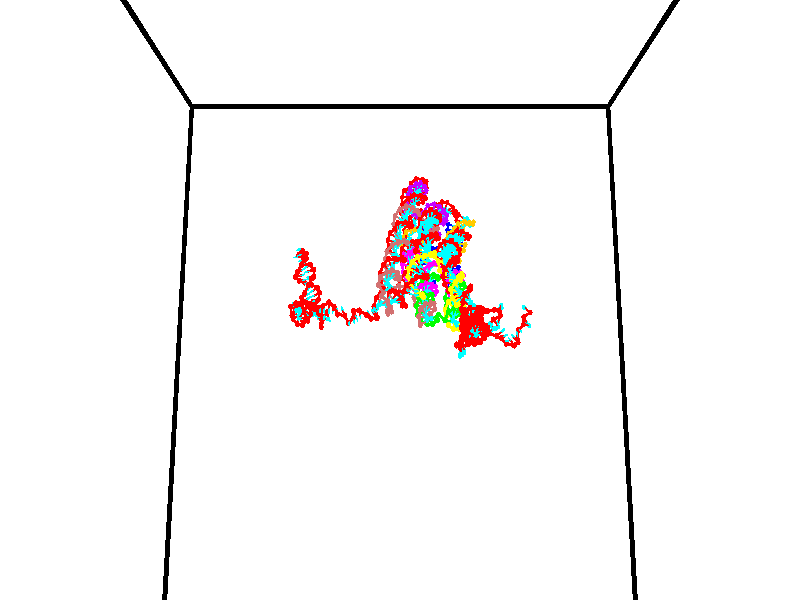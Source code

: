 // switches for output
#declare DRAW_BASES = 1; // possible values are 0, 1; only relevant for DNA ribbons
#declare DRAW_BASES_TYPE = 3; // possible values are 1, 2, 3; only relevant for DNA ribbons
#declare DRAW_FOG = 0; // set to 1 to enable fog

#include "colors.inc"

#include "transforms.inc"
background { rgb <1, 1, 1>}

#default {
   normal{
       ripples 0.25
       frequency 0.20
       turbulence 0.2
       lambda 5
   }
	finish {
		phong 0.1
		phong_size 40.
	}
}

// original window dimensions: 1024x640


// camera settings

camera {
	sky <0, 0.179814, -0.983701>
	up <0, 0.179814, -0.983701>
	right 1.6 * <1, 0, 0>
	location <35, 94.9851, 44.8844>
	look_at <35, 29.7336, 32.9568>
	direction <0, -65.2515, -11.9276>
	angle 67.0682
}


# declare cpy_camera_pos = <35, 94.9851, 44.8844>;
# if (DRAW_FOG = 1)
fog {
	fog_type 2
	up vnormalize(cpy_camera_pos)
	color rgbt<1,1,1,0.3>
	distance 1e-5
	fog_alt 3e-3
	fog_offset 56
}
# end


// LIGHTS

# declare lum = 6;
global_settings {
	ambient_light rgb lum * <0.05, 0.05, 0.05>
	max_trace_level 15
}# declare cpy_direct_light_amount = 0.25;
light_source
{	1000 * <-1, -1.16352, -0.803886>,
	rgb lum * cpy_direct_light_amount
	parallel
}

light_source
{	1000 * <1, 1.16352, 0.803886>,
	rgb lum * cpy_direct_light_amount
	parallel
}

// strand 0

// nucleotide -1

// particle -1
sphere {
	<24.084373, 34.745243, 35.227524> 0.250000
	pigment { color rgbt <1,0,0,0> }
	no_shadow
}
cylinder {
	<24.340851, 34.974533, 35.023453>,  <24.494738, 35.112106, 34.901009>, 0.100000
	pigment { color rgbt <1,0,0,0> }
	no_shadow
}
cylinder {
	<24.340851, 34.974533, 35.023453>,  <24.084373, 34.745243, 35.227524>, 0.100000
	pigment { color rgbt <1,0,0,0> }
	no_shadow
}

// particle -1
sphere {
	<24.340851, 34.974533, 35.023453> 0.100000
	pigment { color rgbt <1,0,0,0> }
	no_shadow
}
sphere {
	0, 1
	scale<0.080000,0.200000,0.300000>
	matrix <0.431899, -0.819111, -0.377519,
		-0.634298, 0.021717, -0.772784,
		0.641194, 0.573224, -0.510181,
		24.533209, 35.146500, 34.870399>
	pigment { color rgbt <0,1,1,0> }
	no_shadow
}
cylinder {
	<23.925327, 34.802181, 34.456451>,  <24.084373, 34.745243, 35.227524>, 0.130000
	pigment { color rgbt <1,0,0,0> }
	no_shadow
}

// nucleotide -1

// particle -1
sphere {
	<23.925327, 34.802181, 34.456451> 0.250000
	pigment { color rgbt <1,0,0,0> }
	no_shadow
}
cylinder {
	<24.279982, 34.806374, 34.641392>,  <24.492775, 34.808887, 34.752354>, 0.100000
	pigment { color rgbt <1,0,0,0> }
	no_shadow
}
cylinder {
	<24.279982, 34.806374, 34.641392>,  <23.925327, 34.802181, 34.456451>, 0.100000
	pigment { color rgbt <1,0,0,0> }
	no_shadow
}

// particle -1
sphere {
	<24.279982, 34.806374, 34.641392> 0.100000
	pigment { color rgbt <1,0,0,0> }
	no_shadow
}
sphere {
	0, 1
	scale<0.080000,0.200000,0.300000>
	matrix <0.065639, -0.992474, -0.103376,
		0.457786, 0.122005, -0.880651,
		0.886636, 0.010481, 0.462349,
		24.545973, 34.809517, 34.780098>
	pigment { color rgbt <0,1,1,0> }
	no_shadow
}
cylinder {
	<24.412962, 34.535763, 34.090816>,  <23.925327, 34.802181, 34.456451>, 0.130000
	pigment { color rgbt <1,0,0,0> }
	no_shadow
}

// nucleotide -1

// particle -1
sphere {
	<24.412962, 34.535763, 34.090816> 0.250000
	pigment { color rgbt <1,0,0,0> }
	no_shadow
}
cylinder {
	<24.566475, 34.492794, 34.457680>,  <24.658583, 34.467010, 34.677795>, 0.100000
	pigment { color rgbt <1,0,0,0> }
	no_shadow
}
cylinder {
	<24.566475, 34.492794, 34.457680>,  <24.412962, 34.535763, 34.090816>, 0.100000
	pigment { color rgbt <1,0,0,0> }
	no_shadow
}

// particle -1
sphere {
	<24.566475, 34.492794, 34.457680> 0.100000
	pigment { color rgbt <1,0,0,0> }
	no_shadow
}
sphere {
	0, 1
	scale<0.080000,0.200000,0.300000>
	matrix <0.148412, -0.973123, -0.176085,
		0.911420, 0.203695, -0.357522,
		0.383780, -0.107427, 0.917154,
		24.681608, 34.460567, 34.732826>
	pigment { color rgbt <0,1,1,0> }
	no_shadow
}
cylinder {
	<25.093668, 34.191723, 33.949280>,  <24.412962, 34.535763, 34.090816>, 0.130000
	pigment { color rgbt <1,0,0,0> }
	no_shadow
}

// nucleotide -1

// particle -1
sphere {
	<25.093668, 34.191723, 33.949280> 0.250000
	pigment { color rgbt <1,0,0,0> }
	no_shadow
}
cylinder {
	<24.971798, 34.117432, 34.322948>,  <24.898676, 34.072857, 34.547150>, 0.100000
	pigment { color rgbt <1,0,0,0> }
	no_shadow
}
cylinder {
	<24.971798, 34.117432, 34.322948>,  <25.093668, 34.191723, 33.949280>, 0.100000
	pigment { color rgbt <1,0,0,0> }
	no_shadow
}

// particle -1
sphere {
	<24.971798, 34.117432, 34.322948> 0.100000
	pigment { color rgbt <1,0,0,0> }
	no_shadow
}
sphere {
	0, 1
	scale<0.080000,0.200000,0.300000>
	matrix <0.148837, -0.978039, -0.145902,
		0.940756, 0.094587, 0.325626,
		-0.304674, -0.185724, 0.934174,
		24.880396, 34.061714, 34.603199>
	pigment { color rgbt <0,1,1,0> }
	no_shadow
}
cylinder {
	<25.668844, 33.968395, 34.312634>,  <25.093668, 34.191723, 33.949280>, 0.130000
	pigment { color rgbt <1,0,0,0> }
	no_shadow
}

// nucleotide -1

// particle -1
sphere {
	<25.668844, 33.968395, 34.312634> 0.250000
	pigment { color rgbt <1,0,0,0> }
	no_shadow
}
cylinder {
	<25.336304, 33.818920, 34.477173>,  <25.136780, 33.729233, 34.575897>, 0.100000
	pigment { color rgbt <1,0,0,0> }
	no_shadow
}
cylinder {
	<25.336304, 33.818920, 34.477173>,  <25.668844, 33.968395, 34.312634>, 0.100000
	pigment { color rgbt <1,0,0,0> }
	no_shadow
}

// particle -1
sphere {
	<25.336304, 33.818920, 34.477173> 0.100000
	pigment { color rgbt <1,0,0,0> }
	no_shadow
}
sphere {
	0, 1
	scale<0.080000,0.200000,0.300000>
	matrix <0.348145, -0.927132, -0.138644,
		0.433187, 0.027948, 0.900871,
		-0.831351, -0.373692, 0.411351,
		25.086899, 33.706814, 34.600578>
	pigment { color rgbt <0,1,1,0> }
	no_shadow
}
cylinder {
	<25.779129, 33.470478, 34.872444>,  <25.668844, 33.968395, 34.312634>, 0.130000
	pigment { color rgbt <1,0,0,0> }
	no_shadow
}

// nucleotide -1

// particle -1
sphere {
	<25.779129, 33.470478, 34.872444> 0.250000
	pigment { color rgbt <1,0,0,0> }
	no_shadow
}
cylinder {
	<25.431293, 33.340599, 34.723644>,  <25.222591, 33.262672, 34.634365>, 0.100000
	pigment { color rgbt <1,0,0,0> }
	no_shadow
}
cylinder {
	<25.431293, 33.340599, 34.723644>,  <25.779129, 33.470478, 34.872444>, 0.100000
	pigment { color rgbt <1,0,0,0> }
	no_shadow
}

// particle -1
sphere {
	<25.431293, 33.340599, 34.723644> 0.100000
	pigment { color rgbt <1,0,0,0> }
	no_shadow
}
sphere {
	0, 1
	scale<0.080000,0.200000,0.300000>
	matrix <0.284902, -0.945265, 0.159072,
		-0.403292, 0.032343, 0.914500,
		-0.869590, -0.324695, -0.372003,
		25.170416, 33.243191, 34.612041>
	pigment { color rgbt <0,1,1,0> }
	no_shadow
}
cylinder {
	<25.448080, 33.096348, 35.400322>,  <25.779129, 33.470478, 34.872444>, 0.130000
	pigment { color rgbt <1,0,0,0> }
	no_shadow
}

// nucleotide -1

// particle -1
sphere {
	<25.448080, 33.096348, 35.400322> 0.250000
	pigment { color rgbt <1,0,0,0> }
	no_shadow
}
cylinder {
	<25.312456, 32.981991, 35.041813>,  <25.231083, 32.913376, 34.826706>, 0.100000
	pigment { color rgbt <1,0,0,0> }
	no_shadow
}
cylinder {
	<25.312456, 32.981991, 35.041813>,  <25.448080, 33.096348, 35.400322>, 0.100000
	pigment { color rgbt <1,0,0,0> }
	no_shadow
}

// particle -1
sphere {
	<25.312456, 32.981991, 35.041813> 0.100000
	pigment { color rgbt <1,0,0,0> }
	no_shadow
}
sphere {
	0, 1
	scale<0.080000,0.200000,0.300000>
	matrix <0.225343, -0.949652, 0.217673,
		-0.913379, -0.128165, 0.386411,
		-0.339058, -0.285893, -0.896273,
		25.210739, 32.896221, 34.772930>
	pigment { color rgbt <0,1,1,0> }
	no_shadow
}
cylinder {
	<24.934082, 32.381786, 35.410679>,  <25.448080, 33.096348, 35.400322>, 0.130000
	pigment { color rgbt <1,0,0,0> }
	no_shadow
}

// nucleotide -1

// particle -1
sphere {
	<24.934082, 32.381786, 35.410679> 0.250000
	pigment { color rgbt <1,0,0,0> }
	no_shadow
}
cylinder {
	<25.157707, 32.456753, 35.087612>,  <25.291882, 32.501732, 34.893772>, 0.100000
	pigment { color rgbt <1,0,0,0> }
	no_shadow
}
cylinder {
	<25.157707, 32.456753, 35.087612>,  <24.934082, 32.381786, 35.410679>, 0.100000
	pigment { color rgbt <1,0,0,0> }
	no_shadow
}

// particle -1
sphere {
	<25.157707, 32.456753, 35.087612> 0.100000
	pigment { color rgbt <1,0,0,0> }
	no_shadow
}
sphere {
	0, 1
	scale<0.080000,0.200000,0.300000>
	matrix <0.565974, -0.798127, 0.206561,
		-0.605906, -0.572598, -0.552276,
		0.559063, 0.187417, -0.807665,
		25.325426, 32.512978, 34.845314>
	pigment { color rgbt <0,1,1,0> }
	no_shadow
}
cylinder {
	<24.978418, 31.773647, 35.134846>,  <24.934082, 32.381786, 35.410679>, 0.130000
	pigment { color rgbt <1,0,0,0> }
	no_shadow
}

// nucleotide -1

// particle -1
sphere {
	<24.978418, 31.773647, 35.134846> 0.250000
	pigment { color rgbt <1,0,0,0> }
	no_shadow
}
cylinder {
	<25.259657, 31.978138, 34.937138>,  <25.428400, 32.100834, 34.818512>, 0.100000
	pigment { color rgbt <1,0,0,0> }
	no_shadow
}
cylinder {
	<25.259657, 31.978138, 34.937138>,  <24.978418, 31.773647, 35.134846>, 0.100000
	pigment { color rgbt <1,0,0,0> }
	no_shadow
}

// particle -1
sphere {
	<25.259657, 31.978138, 34.937138> 0.100000
	pigment { color rgbt <1,0,0,0> }
	no_shadow
}
sphere {
	0, 1
	scale<0.080000,0.200000,0.300000>
	matrix <0.608630, -0.792090, 0.046514,
		-0.367725, -0.333530, -0.868064,
		0.703099, 0.511225, -0.494268,
		25.470587, 32.131504, 34.788857>
	pigment { color rgbt <0,1,1,0> }
	no_shadow
}
cylinder {
	<25.126026, 31.341667, 34.594448>,  <24.978418, 31.773647, 35.134846>, 0.130000
	pigment { color rgbt <1,0,0,0> }
	no_shadow
}

// nucleotide -1

// particle -1
sphere {
	<25.126026, 31.341667, 34.594448> 0.250000
	pigment { color rgbt <1,0,0,0> }
	no_shadow
}
cylinder {
	<25.456366, 31.565847, 34.619328>,  <25.654570, 31.700356, 34.634254>, 0.100000
	pigment { color rgbt <1,0,0,0> }
	no_shadow
}
cylinder {
	<25.456366, 31.565847, 34.619328>,  <25.126026, 31.341667, 34.594448>, 0.100000
	pigment { color rgbt <1,0,0,0> }
	no_shadow
}

// particle -1
sphere {
	<25.456366, 31.565847, 34.619328> 0.100000
	pigment { color rgbt <1,0,0,0> }
	no_shadow
}
sphere {
	0, 1
	scale<0.080000,0.200000,0.300000>
	matrix <0.563684, -0.823506, -0.064023,
		0.015336, 0.087932, -0.996008,
		0.825848, 0.560452, 0.062195,
		25.704121, 31.733982, 34.637985>
	pigment { color rgbt <0,1,1,0> }
	no_shadow
}
cylinder {
	<25.685993, 31.065134, 34.126770>,  <25.126026, 31.341667, 34.594448>, 0.130000
	pigment { color rgbt <1,0,0,0> }
	no_shadow
}

// nucleotide -1

// particle -1
sphere {
	<25.685993, 31.065134, 34.126770> 0.250000
	pigment { color rgbt <1,0,0,0> }
	no_shadow
}
cylinder {
	<25.895346, 31.291752, 34.381359>,  <26.020958, 31.427723, 34.534111>, 0.100000
	pigment { color rgbt <1,0,0,0> }
	no_shadow
}
cylinder {
	<25.895346, 31.291752, 34.381359>,  <25.685993, 31.065134, 34.126770>, 0.100000
	pigment { color rgbt <1,0,0,0> }
	no_shadow
}

// particle -1
sphere {
	<25.895346, 31.291752, 34.381359> 0.100000
	pigment { color rgbt <1,0,0,0> }
	no_shadow
}
sphere {
	0, 1
	scale<0.080000,0.200000,0.300000>
	matrix <0.667714, -0.736729, 0.106715,
		0.529365, 0.369128, -0.763883,
		0.523383, 0.566547, 0.636471,
		26.052361, 31.461716, 34.572300>
	pigment { color rgbt <0,1,1,0> }
	no_shadow
}
cylinder {
	<26.437977, 31.087801, 34.051800>,  <25.685993, 31.065134, 34.126770>, 0.130000
	pigment { color rgbt <1,0,0,0> }
	no_shadow
}

// nucleotide -1

// particle -1
sphere {
	<26.437977, 31.087801, 34.051800> 0.250000
	pigment { color rgbt <1,0,0,0> }
	no_shadow
}
cylinder {
	<26.346512, 31.124557, 34.439465>,  <26.291634, 31.146610, 34.672062>, 0.100000
	pigment { color rgbt <1,0,0,0> }
	no_shadow
}
cylinder {
	<26.346512, 31.124557, 34.439465>,  <26.437977, 31.087801, 34.051800>, 0.100000
	pigment { color rgbt <1,0,0,0> }
	no_shadow
}

// particle -1
sphere {
	<26.346512, 31.124557, 34.439465> 0.100000
	pigment { color rgbt <1,0,0,0> }
	no_shadow
}
sphere {
	0, 1
	scale<0.080000,0.200000,0.300000>
	matrix <0.563953, -0.798971, 0.208813,
		0.793518, 0.594307, 0.130873,
		-0.228663, 0.091890, 0.969159,
		26.277912, 31.152124, 34.730213>
	pigment { color rgbt <0,1,1,0> }
	no_shadow
}
cylinder {
	<27.099775, 30.755173, 34.241673>,  <26.437977, 31.087801, 34.051800>, 0.130000
	pigment { color rgbt <1,0,0,0> }
	no_shadow
}

// nucleotide -1

// particle -1
sphere {
	<27.099775, 30.755173, 34.241673> 0.250000
	pigment { color rgbt <1,0,0,0> }
	no_shadow
}
cylinder {
	<27.238209, 30.679087, 34.609161>,  <27.321268, 30.633436, 34.829655>, 0.100000
	pigment { color rgbt <1,0,0,0> }
	no_shadow
}
cylinder {
	<27.238209, 30.679087, 34.609161>,  <27.099775, 30.755173, 34.241673>, 0.100000
	pigment { color rgbt <1,0,0,0> }
	no_shadow
}

// particle -1
sphere {
	<27.238209, 30.679087, 34.609161> 0.100000
	pigment { color rgbt <1,0,0,0> }
	no_shadow
}
sphere {
	0, 1
	scale<0.080000,0.200000,0.300000>
	matrix <-0.673003, 0.631930, 0.384357,
		-0.653677, -0.751321, 0.090685,
		0.346082, -0.190214, 0.918720,
		27.342033, 30.622023, 34.884777>
	pigment { color rgbt <0,1,1,0> }
	no_shadow
}
cylinder {
	<26.729197, 30.435230, 34.807819>,  <27.099775, 30.755173, 34.241673>, 0.130000
	pigment { color rgbt <1,0,0,0> }
	no_shadow
}

// nucleotide -1

// particle -1
sphere {
	<26.729197, 30.435230, 34.807819> 0.250000
	pigment { color rgbt <1,0,0,0> }
	no_shadow
}
cylinder {
	<26.984257, 30.734892, 34.879559>,  <27.137293, 30.914690, 34.922600>, 0.100000
	pigment { color rgbt <1,0,0,0> }
	no_shadow
}
cylinder {
	<26.984257, 30.734892, 34.879559>,  <26.729197, 30.435230, 34.807819>, 0.100000
	pigment { color rgbt <1,0,0,0> }
	no_shadow
}

// particle -1
sphere {
	<26.984257, 30.734892, 34.879559> 0.100000
	pigment { color rgbt <1,0,0,0> }
	no_shadow
}
sphere {
	0, 1
	scale<0.080000,0.200000,0.300000>
	matrix <-0.765326, 0.589629, 0.258097,
		0.087608, -0.301834, 0.949327,
		0.637653, 0.749156, 0.179345,
		27.175552, 30.959639, 34.933361>
	pigment { color rgbt <0,1,1,0> }
	no_shadow
}
cylinder {
	<26.522327, 30.840343, 35.335537>,  <26.729197, 30.435230, 34.807819>, 0.130000
	pigment { color rgbt <1,0,0,0> }
	no_shadow
}

// nucleotide -1

// particle -1
sphere {
	<26.522327, 30.840343, 35.335537> 0.250000
	pigment { color rgbt <1,0,0,0> }
	no_shadow
}
cylinder {
	<26.720152, 31.055126, 35.062160>,  <26.838846, 31.183996, 34.898136>, 0.100000
	pigment { color rgbt <1,0,0,0> }
	no_shadow
}
cylinder {
	<26.720152, 31.055126, 35.062160>,  <26.522327, 30.840343, 35.335537>, 0.100000
	pigment { color rgbt <1,0,0,0> }
	no_shadow
}

// particle -1
sphere {
	<26.720152, 31.055126, 35.062160> 0.100000
	pigment { color rgbt <1,0,0,0> }
	no_shadow
}
sphere {
	0, 1
	scale<0.080000,0.200000,0.300000>
	matrix <-0.628033, 0.764356, 0.146066,
		0.600820, 0.356982, 0.715248,
		0.494561, 0.536958, -0.683436,
		26.868521, 31.216213, 34.857128>
	pigment { color rgbt <0,1,1,0> }
	no_shadow
}
cylinder {
	<26.658562, 31.530214, 35.714458>,  <26.522327, 30.840343, 35.335537>, 0.130000
	pigment { color rgbt <1,0,0,0> }
	no_shadow
}

// nucleotide -1

// particle -1
sphere {
	<26.658562, 31.530214, 35.714458> 0.250000
	pigment { color rgbt <1,0,0,0> }
	no_shadow
}
cylinder {
	<26.644999, 31.546091, 35.315002>,  <26.636862, 31.555616, 35.075329>, 0.100000
	pigment { color rgbt <1,0,0,0> }
	no_shadow
}
cylinder {
	<26.644999, 31.546091, 35.315002>,  <26.658562, 31.530214, 35.714458>, 0.100000
	pigment { color rgbt <1,0,0,0> }
	no_shadow
}

// particle -1
sphere {
	<26.644999, 31.546091, 35.315002> 0.100000
	pigment { color rgbt <1,0,0,0> }
	no_shadow
}
sphere {
	0, 1
	scale<0.080000,0.200000,0.300000>
	matrix <-0.672434, 0.738316, 0.052176,
		0.739380, 0.673286, 0.001657,
		-0.033906, 0.039692, -0.998637,
		26.634827, 31.557999, 35.015411>
	pigment { color rgbt <0,1,1,0> }
	no_shadow
}
cylinder {
	<26.793709, 32.227264, 35.393826>,  <26.658562, 31.530214, 35.714458>, 0.130000
	pigment { color rgbt <1,0,0,0> }
	no_shadow
}

// nucleotide -1

// particle -1
sphere {
	<26.793709, 32.227264, 35.393826> 0.250000
	pigment { color rgbt <1,0,0,0> }
	no_shadow
}
cylinder {
	<26.575672, 32.014381, 35.134708>,  <26.444851, 31.886652, 34.979240>, 0.100000
	pigment { color rgbt <1,0,0,0> }
	no_shadow
}
cylinder {
	<26.575672, 32.014381, 35.134708>,  <26.793709, 32.227264, 35.393826>, 0.100000
	pigment { color rgbt <1,0,0,0> }
	no_shadow
}

// particle -1
sphere {
	<26.575672, 32.014381, 35.134708> 0.100000
	pigment { color rgbt <1,0,0,0> }
	no_shadow
}
sphere {
	0, 1
	scale<0.080000,0.200000,0.300000>
	matrix <-0.508933, 0.824070, -0.248789,
		0.666231, 0.194069, -0.720051,
		-0.545090, -0.532209, -0.647789,
		26.412146, 31.854719, 34.940372>
	pigment { color rgbt <0,1,1,0> }
	no_shadow
}
cylinder {
	<26.749851, 32.569824, 34.782681>,  <26.793709, 32.227264, 35.393826>, 0.130000
	pigment { color rgbt <1,0,0,0> }
	no_shadow
}

// nucleotide -1

// particle -1
sphere {
	<26.749851, 32.569824, 34.782681> 0.250000
	pigment { color rgbt <1,0,0,0> }
	no_shadow
}
cylinder {
	<26.426493, 32.338345, 34.739594>,  <26.232477, 32.199455, 34.713741>, 0.100000
	pigment { color rgbt <1,0,0,0> }
	no_shadow
}
cylinder {
	<26.426493, 32.338345, 34.739594>,  <26.749851, 32.569824, 34.782681>, 0.100000
	pigment { color rgbt <1,0,0,0> }
	no_shadow
}

// particle -1
sphere {
	<26.426493, 32.338345, 34.739594> 0.100000
	pigment { color rgbt <1,0,0,0> }
	no_shadow
}
sphere {
	0, 1
	scale<0.080000,0.200000,0.300000>
	matrix <-0.551756, 0.808706, -0.203861,
		0.205082, -0.105369, -0.973056,
		-0.808397, -0.578698, -0.107713,
		26.183973, 32.164734, 34.707279>
	pigment { color rgbt <0,1,1,0> }
	no_shadow
}
cylinder {
	<26.424759, 32.756454, 34.195549>,  <26.749851, 32.569824, 34.782681>, 0.130000
	pigment { color rgbt <1,0,0,0> }
	no_shadow
}

// nucleotide -1

// particle -1
sphere {
	<26.424759, 32.756454, 34.195549> 0.250000
	pigment { color rgbt <1,0,0,0> }
	no_shadow
}
cylinder {
	<26.137728, 32.569683, 34.402260>,  <25.965509, 32.457619, 34.526287>, 0.100000
	pigment { color rgbt <1,0,0,0> }
	no_shadow
}
cylinder {
	<26.137728, 32.569683, 34.402260>,  <26.424759, 32.756454, 34.195549>, 0.100000
	pigment { color rgbt <1,0,0,0> }
	no_shadow
}

// particle -1
sphere {
	<26.137728, 32.569683, 34.402260> 0.100000
	pigment { color rgbt <1,0,0,0> }
	no_shadow
}
sphere {
	0, 1
	scale<0.080000,0.200000,0.300000>
	matrix <-0.610008, 0.779424, -0.142789,
		-0.336115, -0.417700, -0.844129,
		-0.717577, -0.466932, 0.516776,
		25.922455, 32.429604, 34.557293>
	pigment { color rgbt <0,1,1,0> }
	no_shadow
}
cylinder {
	<25.831545, 32.701504, 33.680527>,  <26.424759, 32.756454, 34.195549>, 0.130000
	pigment { color rgbt <1,0,0,0> }
	no_shadow
}

// nucleotide -1

// particle -1
sphere {
	<25.831545, 32.701504, 33.680527> 0.250000
	pigment { color rgbt <1,0,0,0> }
	no_shadow
}
cylinder {
	<25.719767, 32.695625, 34.064545>,  <25.652699, 32.692097, 34.294956>, 0.100000
	pigment { color rgbt <1,0,0,0> }
	no_shadow
}
cylinder {
	<25.719767, 32.695625, 34.064545>,  <25.831545, 32.701504, 33.680527>, 0.100000
	pigment { color rgbt <1,0,0,0> }
	no_shadow
}

// particle -1
sphere {
	<25.719767, 32.695625, 34.064545> 0.100000
	pigment { color rgbt <1,0,0,0> }
	no_shadow
}
sphere {
	0, 1
	scale<0.080000,0.200000,0.300000>
	matrix <-0.759488, 0.615128, -0.211652,
		-0.587442, -0.788291, -0.183057,
		-0.279447, -0.014696, 0.960049,
		25.635933, 32.691216, 34.352558>
	pigment { color rgbt <0,1,1,0> }
	no_shadow
}
cylinder {
	<25.154743, 32.382130, 33.705311>,  <25.831545, 32.701504, 33.680527>, 0.130000
	pigment { color rgbt <1,0,0,0> }
	no_shadow
}

// nucleotide -1

// particle -1
sphere {
	<25.154743, 32.382130, 33.705311> 0.250000
	pigment { color rgbt <1,0,0,0> }
	no_shadow
}
cylinder {
	<25.086479, 32.388863, 34.099384>,  <25.045521, 32.392902, 34.335831>, 0.100000
	pigment { color rgbt <1,0,0,0> }
	no_shadow
}
cylinder {
	<25.086479, 32.388863, 34.099384>,  <25.154743, 32.382130, 33.705311>, 0.100000
	pigment { color rgbt <1,0,0,0> }
	no_shadow
}

// particle -1
sphere {
	<25.086479, 32.388863, 34.099384> 0.100000
	pigment { color rgbt <1,0,0,0> }
	no_shadow
}
sphere {
	0, 1
	scale<0.080000,0.200000,0.300000>
	matrix <-0.279494, 0.957959, -0.064784,
		-0.944859, -0.286410, -0.158780,
		-0.170659, 0.016834, 0.985186,
		25.035282, 32.393913, 34.394939>
	pigment { color rgbt <0,1,1,0> }
	no_shadow
}
cylinder {
	<24.474409, 32.385712, 33.848690>,  <25.154743, 32.382130, 33.705311>, 0.130000
	pigment { color rgbt <1,0,0,0> }
	no_shadow
}

// nucleotide -1

// particle -1
sphere {
	<24.474409, 32.385712, 33.848690> 0.250000
	pigment { color rgbt <1,0,0,0> }
	no_shadow
}
cylinder {
	<24.671791, 32.556061, 34.152039>,  <24.790220, 32.658272, 34.334049>, 0.100000
	pigment { color rgbt <1,0,0,0> }
	no_shadow
}
cylinder {
	<24.671791, 32.556061, 34.152039>,  <24.474409, 32.385712, 33.848690>, 0.100000
	pigment { color rgbt <1,0,0,0> }
	no_shadow
}

// particle -1
sphere {
	<24.671791, 32.556061, 34.152039> 0.100000
	pigment { color rgbt <1,0,0,0> }
	no_shadow
}
sphere {
	0, 1
	scale<0.080000,0.200000,0.300000>
	matrix <-0.441466, 0.873897, -0.203498,
		-0.749406, -0.234380, 0.619239,
		0.493455, 0.425876, 0.758375,
		24.819828, 32.683823, 34.379551>
	pigment { color rgbt <0,1,1,0> }
	no_shadow
}
cylinder {
	<23.960691, 32.957134, 34.154819>,  <24.474409, 32.385712, 33.848690>, 0.130000
	pigment { color rgbt <1,0,0,0> }
	no_shadow
}

// nucleotide -1

// particle -1
sphere {
	<23.960691, 32.957134, 34.154819> 0.250000
	pigment { color rgbt <1,0,0,0> }
	no_shadow
}
cylinder {
	<24.330532, 33.029102, 34.289127>,  <24.552437, 33.072285, 34.369713>, 0.100000
	pigment { color rgbt <1,0,0,0> }
	no_shadow
}
cylinder {
	<24.330532, 33.029102, 34.289127>,  <23.960691, 32.957134, 34.154819>, 0.100000
	pigment { color rgbt <1,0,0,0> }
	no_shadow
}

// particle -1
sphere {
	<24.330532, 33.029102, 34.289127> 0.100000
	pigment { color rgbt <1,0,0,0> }
	no_shadow
}
sphere {
	0, 1
	scale<0.080000,0.200000,0.300000>
	matrix <-0.175008, 0.983533, -0.045119,
		-0.338355, -0.017045, 0.940864,
		0.924602, 0.179925, 0.335767,
		24.607912, 33.083080, 34.389858>
	pigment { color rgbt <0,1,1,0> }
	no_shadow
}
cylinder {
	<24.126652, 33.358944, 34.716312>,  <23.960691, 32.957134, 34.154819>, 0.130000
	pigment { color rgbt <1,0,0,0> }
	no_shadow
}

// nucleotide -1

// particle -1
sphere {
	<24.126652, 33.358944, 34.716312> 0.250000
	pigment { color rgbt <1,0,0,0> }
	no_shadow
}
cylinder {
	<24.052423, 33.604992, 34.409798>,  <24.007887, 33.752621, 34.225891>, 0.100000
	pigment { color rgbt <1,0,0,0> }
	no_shadow
}
cylinder {
	<24.052423, 33.604992, 34.409798>,  <24.126652, 33.358944, 34.716312>, 0.100000
	pigment { color rgbt <1,0,0,0> }
	no_shadow
}

// particle -1
sphere {
	<24.052423, 33.604992, 34.409798> 0.100000
	pigment { color rgbt <1,0,0,0> }
	no_shadow
}
sphere {
	0, 1
	scale<0.080000,0.200000,0.300000>
	matrix <0.898934, -0.208666, -0.385196,
		-0.396839, -0.760321, -0.514229,
		-0.185571, 0.615119, -0.766285,
		23.996752, 33.789528, 34.179913>
	pigment { color rgbt <0,1,1,0> }
	no_shadow
}
cylinder {
	<23.994036, 33.612621, 35.324257>,  <24.126652, 33.358944, 34.716312>, 0.130000
	pigment { color rgbt <1,0,0,0> }
	no_shadow
}

// nucleotide -1

// particle -1
sphere {
	<23.994036, 33.612621, 35.324257> 0.250000
	pigment { color rgbt <1,0,0,0> }
	no_shadow
}
cylinder {
	<24.343275, 33.598835, 35.129726>,  <24.552818, 33.590561, 35.013008>, 0.100000
	pigment { color rgbt <1,0,0,0> }
	no_shadow
}
cylinder {
	<24.343275, 33.598835, 35.129726>,  <23.994036, 33.612621, 35.324257>, 0.100000
	pigment { color rgbt <1,0,0,0> }
	no_shadow
}

// particle -1
sphere {
	<24.343275, 33.598835, 35.129726> 0.100000
	pigment { color rgbt <1,0,0,0> }
	no_shadow
}
sphere {
	0, 1
	scale<0.080000,0.200000,0.300000>
	matrix <0.158966, 0.963111, 0.217132,
		0.460901, -0.266886, 0.846370,
		0.873098, -0.034468, -0.486325,
		24.605204, 33.588493, 34.983829>
	pigment { color rgbt <0,1,1,0> }
	no_shadow
}
cylinder {
	<24.480648, 33.842167, 35.799168>,  <23.994036, 33.612621, 35.324257>, 0.130000
	pigment { color rgbt <1,0,0,0> }
	no_shadow
}

// nucleotide -1

// particle -1
sphere {
	<24.480648, 33.842167, 35.799168> 0.250000
	pigment { color rgbt <1,0,0,0> }
	no_shadow
}
cylinder {
	<24.621689, 33.895481, 35.428673>,  <24.706314, 33.927467, 35.206375>, 0.100000
	pigment { color rgbt <1,0,0,0> }
	no_shadow
}
cylinder {
	<24.621689, 33.895481, 35.428673>,  <24.480648, 33.842167, 35.799168>, 0.100000
	pigment { color rgbt <1,0,0,0> }
	no_shadow
}

// particle -1
sphere {
	<24.621689, 33.895481, 35.428673> 0.100000
	pigment { color rgbt <1,0,0,0> }
	no_shadow
}
sphere {
	0, 1
	scale<0.080000,0.200000,0.300000>
	matrix <0.105772, 0.977785, 0.180967,
		0.929776, -0.161779, 0.330672,
		0.352603, 0.133283, -0.926233,
		24.727470, 33.935467, 35.150803>
	pigment { color rgbt <0,1,1,0> }
	no_shadow
}
cylinder {
	<25.069233, 34.153057, 35.913128>,  <24.480648, 33.842167, 35.799168>, 0.130000
	pigment { color rgbt <1,0,0,0> }
	no_shadow
}

// nucleotide -1

// particle -1
sphere {
	<25.069233, 34.153057, 35.913128> 0.250000
	pigment { color rgbt <1,0,0,0> }
	no_shadow
}
cylinder {
	<24.932901, 34.234638, 35.546032>,  <24.851103, 34.283588, 35.325775>, 0.100000
	pigment { color rgbt <1,0,0,0> }
	no_shadow
}
cylinder {
	<24.932901, 34.234638, 35.546032>,  <25.069233, 34.153057, 35.913128>, 0.100000
	pigment { color rgbt <1,0,0,0> }
	no_shadow
}

// particle -1
sphere {
	<24.932901, 34.234638, 35.546032> 0.100000
	pigment { color rgbt <1,0,0,0> }
	no_shadow
}
sphere {
	0, 1
	scale<0.080000,0.200000,0.300000>
	matrix <0.288424, 0.951793, 0.104410,
		0.894789, -0.229110, -0.383224,
		-0.340829, 0.203956, -0.917735,
		24.830652, 34.295826, 35.270710>
	pigment { color rgbt <0,1,1,0> }
	no_shadow
}
cylinder {
	<25.539209, 34.613396, 35.479927>,  <25.069233, 34.153057, 35.913128>, 0.130000
	pigment { color rgbt <1,0,0,0> }
	no_shadow
}

// nucleotide -1

// particle -1
sphere {
	<25.539209, 34.613396, 35.479927> 0.250000
	pigment { color rgbt <1,0,0,0> }
	no_shadow
}
cylinder {
	<25.148069, 34.655094, 35.407326>,  <24.913385, 34.680111, 35.363766>, 0.100000
	pigment { color rgbt <1,0,0,0> }
	no_shadow
}
cylinder {
	<25.148069, 34.655094, 35.407326>,  <25.539209, 34.613396, 35.479927>, 0.100000
	pigment { color rgbt <1,0,0,0> }
	no_shadow
}

// particle -1
sphere {
	<25.148069, 34.655094, 35.407326> 0.100000
	pigment { color rgbt <1,0,0,0> }
	no_shadow
}
sphere {
	0, 1
	scale<0.080000,0.200000,0.300000>
	matrix <0.076985, 0.985494, 0.151248,
		0.194638, 0.133924, -0.971689,
		-0.977849, 0.104244, -0.181505,
		24.854715, 34.686367, 35.352875>
	pigment { color rgbt <0,1,1,0> }
	no_shadow
}
cylinder {
	<25.372807, 35.180603, 34.940468>,  <25.539209, 34.613396, 35.479927>, 0.130000
	pigment { color rgbt <1,0,0,0> }
	no_shadow
}

// nucleotide -1

// particle -1
sphere {
	<25.372807, 35.180603, 34.940468> 0.250000
	pigment { color rgbt <1,0,0,0> }
	no_shadow
}
cylinder {
	<25.097239, 35.106339, 35.220730>,  <24.931898, 35.061779, 35.388889>, 0.100000
	pigment { color rgbt <1,0,0,0> }
	no_shadow
}
cylinder {
	<25.097239, 35.106339, 35.220730>,  <25.372807, 35.180603, 34.940468>, 0.100000
	pigment { color rgbt <1,0,0,0> }
	no_shadow
}

// particle -1
sphere {
	<25.097239, 35.106339, 35.220730> 0.100000
	pigment { color rgbt <1,0,0,0> }
	no_shadow
}
sphere {
	0, 1
	scale<0.080000,0.200000,0.300000>
	matrix <-0.018725, 0.970876, 0.238850,
		-0.724596, 0.151428, -0.672332,
		-0.688920, -0.185659, 0.700657,
		24.890562, 35.050640, 35.430927>
	pigment { color rgbt <0,1,1,0> }
	no_shadow
}
cylinder {
	<25.196249, 35.552750, 34.215546>,  <25.372807, 35.180603, 34.940468>, 0.130000
	pigment { color rgbt <1,0,0,0> }
	no_shadow
}

// nucleotide -1

// particle -1
sphere {
	<25.196249, 35.552750, 34.215546> 0.250000
	pigment { color rgbt <1,0,0,0> }
	no_shadow
}
cylinder {
	<25.551430, 35.589931, 34.035366>,  <25.764538, 35.612240, 33.927258>, 0.100000
	pigment { color rgbt <1,0,0,0> }
	no_shadow
}
cylinder {
	<25.551430, 35.589931, 34.035366>,  <25.196249, 35.552750, 34.215546>, 0.100000
	pigment { color rgbt <1,0,0,0> }
	no_shadow
}

// particle -1
sphere {
	<25.551430, 35.589931, 34.035366> 0.100000
	pigment { color rgbt <1,0,0,0> }
	no_shadow
}
sphere {
	0, 1
	scale<0.080000,0.200000,0.300000>
	matrix <-0.415783, 0.580932, -0.699744,
		0.196635, 0.808627, 0.554488,
		0.887952, 0.092953, -0.450445,
		25.817816, 35.617817, 33.900234>
	pigment { color rgbt <0,1,1,0> }
	no_shadow
}
cylinder {
	<25.262325, 36.262794, 33.950413>,  <25.196249, 35.552750, 34.215546>, 0.130000
	pigment { color rgbt <1,0,0,0> }
	no_shadow
}

// nucleotide -1

// particle -1
sphere {
	<25.262325, 36.262794, 33.950413> 0.250000
	pigment { color rgbt <1,0,0,0> }
	no_shadow
}
cylinder {
	<25.580273, 36.112915, 33.759506>,  <25.771042, 36.022987, 33.644962>, 0.100000
	pigment { color rgbt <1,0,0,0> }
	no_shadow
}
cylinder {
	<25.580273, 36.112915, 33.759506>,  <25.262325, 36.262794, 33.950413>, 0.100000
	pigment { color rgbt <1,0,0,0> }
	no_shadow
}

// particle -1
sphere {
	<25.580273, 36.112915, 33.759506> 0.100000
	pigment { color rgbt <1,0,0,0> }
	no_shadow
}
sphere {
	0, 1
	scale<0.080000,0.200000,0.300000>
	matrix <-0.185852, 0.598415, -0.779332,
		0.577617, 0.708169, 0.406024,
		0.794869, -0.374696, -0.477269,
		25.818733, 36.000507, 33.616325>
	pigment { color rgbt <0,1,1,0> }
	no_shadow
}
cylinder {
	<25.667028, 36.859764, 33.668095>,  <25.262325, 36.262794, 33.950413>, 0.130000
	pigment { color rgbt <1,0,0,0> }
	no_shadow
}

// nucleotide -1

// particle -1
sphere {
	<25.667028, 36.859764, 33.668095> 0.250000
	pigment { color rgbt <1,0,0,0> }
	no_shadow
}
cylinder {
	<25.753443, 36.535480, 33.450439>,  <25.805292, 36.340912, 33.319847>, 0.100000
	pigment { color rgbt <1,0,0,0> }
	no_shadow
}
cylinder {
	<25.753443, 36.535480, 33.450439>,  <25.667028, 36.859764, 33.668095>, 0.100000
	pigment { color rgbt <1,0,0,0> }
	no_shadow
}

// particle -1
sphere {
	<25.753443, 36.535480, 33.450439> 0.100000
	pigment { color rgbt <1,0,0,0> }
	no_shadow
}
sphere {
	0, 1
	scale<0.080000,0.200000,0.300000>
	matrix <-0.031143, 0.551293, -0.833731,
		0.975888, 0.197063, 0.093851,
		0.216037, -0.810705, -0.544137,
		25.818254, 36.292271, 33.287197>
	pigment { color rgbt <0,1,1,0> }
	no_shadow
}
cylinder {
	<26.021805, 37.194775, 33.115986>,  <25.667028, 36.859764, 33.668095>, 0.130000
	pigment { color rgbt <1,0,0,0> }
	no_shadow
}

// nucleotide -1

// particle -1
sphere {
	<26.021805, 37.194775, 33.115986> 0.250000
	pigment { color rgbt <1,0,0,0> }
	no_shadow
}
cylinder {
	<25.913820, 36.830799, 32.990040>,  <25.849030, 36.612415, 32.914474>, 0.100000
	pigment { color rgbt <1,0,0,0> }
	no_shadow
}
cylinder {
	<25.913820, 36.830799, 32.990040>,  <26.021805, 37.194775, 33.115986>, 0.100000
	pigment { color rgbt <1,0,0,0> }
	no_shadow
}

// particle -1
sphere {
	<25.913820, 36.830799, 32.990040> 0.100000
	pigment { color rgbt <1,0,0,0> }
	no_shadow
}
sphere {
	0, 1
	scale<0.080000,0.200000,0.300000>
	matrix <0.024382, 0.320440, -0.946955,
		0.962562, -0.263319, -0.064321,
		-0.269962, -0.909935, -0.314863,
		25.832832, 36.557819, 32.895580>
	pigment { color rgbt <0,1,1,0> }
	no_shadow
}
cylinder {
	<26.434162, 37.075172, 32.476082>,  <26.021805, 37.194775, 33.115986>, 0.130000
	pigment { color rgbt <1,0,0,0> }
	no_shadow
}

// nucleotide -1

// particle -1
sphere {
	<26.434162, 37.075172, 32.476082> 0.250000
	pigment { color rgbt <1,0,0,0> }
	no_shadow
}
cylinder {
	<26.138933, 36.805573, 32.463585>,  <25.961796, 36.643814, 32.456085>, 0.100000
	pigment { color rgbt <1,0,0,0> }
	no_shadow
}
cylinder {
	<26.138933, 36.805573, 32.463585>,  <26.434162, 37.075172, 32.476082>, 0.100000
	pigment { color rgbt <1,0,0,0> }
	no_shadow
}

// particle -1
sphere {
	<26.138933, 36.805573, 32.463585> 0.100000
	pigment { color rgbt <1,0,0,0> }
	no_shadow
}
sphere {
	0, 1
	scale<0.080000,0.200000,0.300000>
	matrix <-0.130498, 0.188028, -0.973456,
		0.661981, -0.714404, -0.226734,
		-0.738073, -0.673997, -0.031243,
		25.917511, 36.603374, 32.454212>
	pigment { color rgbt <0,1,1,0> }
	no_shadow
}
cylinder {
	<26.447548, 36.328846, 32.176800>,  <26.434162, 37.075172, 32.476082>, 0.130000
	pigment { color rgbt <1,0,0,0> }
	no_shadow
}

// nucleotide -1

// particle -1
sphere {
	<26.447548, 36.328846, 32.176800> 0.250000
	pigment { color rgbt <1,0,0,0> }
	no_shadow
}
cylinder {
	<26.119150, 36.102150, 32.149155>,  <25.922112, 35.966133, 32.132568>, 0.100000
	pigment { color rgbt <1,0,0,0> }
	no_shadow
}
cylinder {
	<26.119150, 36.102150, 32.149155>,  <26.447548, 36.328846, 32.176800>, 0.100000
	pigment { color rgbt <1,0,0,0> }
	no_shadow
}

// particle -1
sphere {
	<26.119150, 36.102150, 32.149155> 0.100000
	pigment { color rgbt <1,0,0,0> }
	no_shadow
}
sphere {
	0, 1
	scale<0.080000,0.200000,0.300000>
	matrix <-0.243331, 0.456841, -0.855621,
		0.516488, -0.685641, -0.512969,
		-0.820993, -0.566739, -0.069115,
		25.872852, 35.932129, 32.128422>
	pigment { color rgbt <0,1,1,0> }
	no_shadow
}
cylinder {
	<26.353056, 35.934856, 31.499935>,  <26.447548, 36.328846, 32.176800>, 0.130000
	pigment { color rgbt <1,0,0,0> }
	no_shadow
}

// nucleotide -1

// particle -1
sphere {
	<26.353056, 35.934856, 31.499935> 0.250000
	pigment { color rgbt <1,0,0,0> }
	no_shadow
}
cylinder {
	<25.983299, 36.010021, 31.632715>,  <25.761446, 36.055119, 31.712383>, 0.100000
	pigment { color rgbt <1,0,0,0> }
	no_shadow
}
cylinder {
	<25.983299, 36.010021, 31.632715>,  <26.353056, 35.934856, 31.499935>, 0.100000
	pigment { color rgbt <1,0,0,0> }
	no_shadow
}

// particle -1
sphere {
	<25.983299, 36.010021, 31.632715> 0.100000
	pigment { color rgbt <1,0,0,0> }
	no_shadow
}
sphere {
	0, 1
	scale<0.080000,0.200000,0.300000>
	matrix <-0.227330, 0.427413, -0.875008,
		-0.306303, -0.884312, -0.352379,
		-0.924391, 0.187911, 0.331948,
		25.705982, 36.066395, 31.732300>
	pigment { color rgbt <0,1,1,0> }
	no_shadow
}
cylinder {
	<25.965742, 35.744968, 31.033255>,  <26.353056, 35.934856, 31.499935>, 0.130000
	pigment { color rgbt <1,0,0,0> }
	no_shadow
}

// nucleotide -1

// particle -1
sphere {
	<25.965742, 35.744968, 31.033255> 0.250000
	pigment { color rgbt <1,0,0,0> }
	no_shadow
}
cylinder {
	<25.745615, 36.011208, 31.234900>,  <25.613539, 36.170952, 31.355886>, 0.100000
	pigment { color rgbt <1,0,0,0> }
	no_shadow
}
cylinder {
	<25.745615, 36.011208, 31.234900>,  <25.965742, 35.744968, 31.033255>, 0.100000
	pigment { color rgbt <1,0,0,0> }
	no_shadow
}

// particle -1
sphere {
	<25.745615, 36.011208, 31.234900> 0.100000
	pigment { color rgbt <1,0,0,0> }
	no_shadow
}
sphere {
	0, 1
	scale<0.080000,0.200000,0.300000>
	matrix <-0.357077, 0.358148, -0.862686,
		-0.754751, -0.654755, 0.040576,
		-0.550316, 0.665601, 0.504110,
		25.580521, 36.210888, 31.386133>
	pigment { color rgbt <0,1,1,0> }
	no_shadow
}
cylinder {
	<25.251444, 35.608494, 30.934372>,  <25.965742, 35.744968, 31.033255>, 0.130000
	pigment { color rgbt <1,0,0,0> }
	no_shadow
}

// nucleotide -1

// particle -1
sphere {
	<25.251444, 35.608494, 30.934372> 0.250000
	pigment { color rgbt <1,0,0,0> }
	no_shadow
}
cylinder {
	<25.298120, 35.998405, 31.010471>,  <25.326126, 36.232353, 31.056131>, 0.100000
	pigment { color rgbt <1,0,0,0> }
	no_shadow
}
cylinder {
	<25.298120, 35.998405, 31.010471>,  <25.251444, 35.608494, 30.934372>, 0.100000
	pigment { color rgbt <1,0,0,0> }
	no_shadow
}

// particle -1
sphere {
	<25.298120, 35.998405, 31.010471> 0.100000
	pigment { color rgbt <1,0,0,0> }
	no_shadow
}
sphere {
	0, 1
	scale<0.080000,0.200000,0.300000>
	matrix <-0.380752, 0.220831, -0.897921,
		-0.917285, 0.032341, 0.396917,
		0.116691, 0.974776, 0.190251,
		25.333128, 36.290836, 31.067547>
	pigment { color rgbt <0,1,1,0> }
	no_shadow
}
cylinder {
	<25.052509, 35.269695, 30.185200>,  <25.251444, 35.608494, 30.934372>, 0.130000
	pigment { color rgbt <1,0,0,0> }
	no_shadow
}

// nucleotide -1

// particle -1
sphere {
	<25.052509, 35.269695, 30.185200> 0.250000
	pigment { color rgbt <1,0,0,0> }
	no_shadow
}
cylinder {
	<24.673450, 35.144798, 30.211948>,  <24.446016, 35.069859, 30.227999>, 0.100000
	pigment { color rgbt <1,0,0,0> }
	no_shadow
}
cylinder {
	<24.673450, 35.144798, 30.211948>,  <25.052509, 35.269695, 30.185200>, 0.100000
	pigment { color rgbt <1,0,0,0> }
	no_shadow
}

// particle -1
sphere {
	<24.673450, 35.144798, 30.211948> 0.100000
	pigment { color rgbt <1,0,0,0> }
	no_shadow
}
sphere {
	0, 1
	scale<0.080000,0.200000,0.300000>
	matrix <0.206244, -0.438606, 0.874694,
		-0.243786, 0.842692, 0.480041,
		-0.947645, -0.312243, 0.066874,
		24.389156, 35.051125, 30.232010>
	pigment { color rgbt <0,1,1,0> }
	no_shadow
}
cylinder {
	<24.835348, 35.966721, 30.254333>,  <25.052509, 35.269695, 30.185200>, 0.130000
	pigment { color rgbt <1,0,0,0> }
	no_shadow
}

// nucleotide -1

// particle -1
sphere {
	<24.835348, 35.966721, 30.254333> 0.250000
	pigment { color rgbt <1,0,0,0> }
	no_shadow
}
cylinder {
	<24.835602, 35.704319, 29.952431>,  <24.835754, 35.546879, 29.771290>, 0.100000
	pigment { color rgbt <1,0,0,0> }
	no_shadow
}
cylinder {
	<24.835602, 35.704319, 29.952431>,  <24.835348, 35.966721, 30.254333>, 0.100000
	pigment { color rgbt <1,0,0,0> }
	no_shadow
}

// particle -1
sphere {
	<24.835602, 35.704319, 29.952431> 0.100000
	pigment { color rgbt <1,0,0,0> }
	no_shadow
}
sphere {
	0, 1
	scale<0.080000,0.200000,0.300000>
	matrix <-0.621034, -0.591825, 0.513867,
		-0.783783, 0.468403, -0.407777,
		0.000636, -0.656004, -0.754757,
		24.835793, 35.507519, 29.726004>
	pigment { color rgbt <0,1,1,0> }
	no_shadow
}
cylinder {
	<25.278679, 36.597343, 30.051291>,  <24.835348, 35.966721, 30.254333>, 0.130000
	pigment { color rgbt <1,0,0,0> }
	no_shadow
}

// nucleotide -1

// particle -1
sphere {
	<25.278679, 36.597343, 30.051291> 0.250000
	pigment { color rgbt <1,0,0,0> }
	no_shadow
}
cylinder {
	<25.108910, 36.953976, 30.114479>,  <25.007048, 37.167953, 30.152391>, 0.100000
	pigment { color rgbt <1,0,0,0> }
	no_shadow
}
cylinder {
	<25.108910, 36.953976, 30.114479>,  <25.278679, 36.597343, 30.051291>, 0.100000
	pigment { color rgbt <1,0,0,0> }
	no_shadow
}

// particle -1
sphere {
	<25.108910, 36.953976, 30.114479> 0.100000
	pigment { color rgbt <1,0,0,0> }
	no_shadow
}
sphere {
	0, 1
	scale<0.080000,0.200000,0.300000>
	matrix <0.241138, -0.056867, 0.968823,
		0.872765, 0.449283, -0.190857,
		-0.424422, 0.891578, 0.157971,
		24.981583, 37.221451, 30.161871>
	pigment { color rgbt <0,1,1,0> }
	no_shadow
}
cylinder {
	<25.736355, 36.962273, 30.404863>,  <25.278679, 36.597343, 30.051291>, 0.130000
	pigment { color rgbt <1,0,0,0> }
	no_shadow
}

// nucleotide -1

// particle -1
sphere {
	<25.736355, 36.962273, 30.404863> 0.250000
	pigment { color rgbt <1,0,0,0> }
	no_shadow
}
cylinder {
	<25.380537, 37.107880, 30.515284>,  <25.167046, 37.195244, 30.581535>, 0.100000
	pigment { color rgbt <1,0,0,0> }
	no_shadow
}
cylinder {
	<25.380537, 37.107880, 30.515284>,  <25.736355, 36.962273, 30.404863>, 0.100000
	pigment { color rgbt <1,0,0,0> }
	no_shadow
}

// particle -1
sphere {
	<25.380537, 37.107880, 30.515284> 0.100000
	pigment { color rgbt <1,0,0,0> }
	no_shadow
}
sphere {
	0, 1
	scale<0.080000,0.200000,0.300000>
	matrix <0.233210, -0.157777, 0.959541,
		0.392842, 0.917932, 0.055458,
		-0.889544, 0.364014, 0.276052,
		25.113674, 37.217083, 30.598099>
	pigment { color rgbt <0,1,1,0> }
	no_shadow
}
cylinder {
	<25.815048, 37.431667, 30.943865>,  <25.736355, 36.962273, 30.404863>, 0.130000
	pigment { color rgbt <1,0,0,0> }
	no_shadow
}

// nucleotide -1

// particle -1
sphere {
	<25.815048, 37.431667, 30.943865> 0.250000
	pigment { color rgbt <1,0,0,0> }
	no_shadow
}
cylinder {
	<25.471231, 37.231007, 30.982916>,  <25.264940, 37.110611, 31.006346>, 0.100000
	pigment { color rgbt <1,0,0,0> }
	no_shadow
}
cylinder {
	<25.471231, 37.231007, 30.982916>,  <25.815048, 37.431667, 30.943865>, 0.100000
	pigment { color rgbt <1,0,0,0> }
	no_shadow
}

// particle -1
sphere {
	<25.471231, 37.231007, 30.982916> 0.100000
	pigment { color rgbt <1,0,0,0> }
	no_shadow
}
sphere {
	0, 1
	scale<0.080000,0.200000,0.300000>
	matrix <0.326900, -0.392839, 0.859543,
		-0.392839, 0.770729, 0.501652,
		-0.859543, -0.501652, 0.097628,
		25.213369, 37.080509, 31.012205>
	pigment { color rgbt <0,1,1,0> }
	no_shadow
}
cylinder {
	<25.358305, 37.536934, 31.522598>,  <25.815048, 37.431667, 30.943865>, 0.130000
	pigment { color rgbt <1,0,0,0> }
	no_shadow
}

// nucleotide -1

// particle -1
sphere {
	<25.358305, 37.536934, 31.522598> 0.250000
	pigment { color rgbt <1,0,0,0> }
	no_shadow
}
cylinder {
	<25.344383, 37.157780, 31.395918>,  <25.336029, 36.930286, 31.319910>, 0.100000
	pigment { color rgbt <1,0,0,0> }
	no_shadow
}
cylinder {
	<25.344383, 37.157780, 31.395918>,  <25.358305, 37.536934, 31.522598>, 0.100000
	pigment { color rgbt <1,0,0,0> }
	no_shadow
}

// particle -1
sphere {
	<25.344383, 37.157780, 31.395918> 0.100000
	pigment { color rgbt <1,0,0,0> }
	no_shadow
}
sphere {
	0, 1
	scale<0.080000,0.200000,0.300000>
	matrix <0.187861, -0.317451, 0.929480,
		-0.981579, -0.027145, 0.189120,
		-0.034806, -0.947886, -0.316703,
		25.333942, 36.873413, 31.300907>
	pigment { color rgbt <0,1,1,0> }
	no_shadow
}
cylinder {
	<24.916407, 37.136135, 32.001984>,  <25.358305, 37.536934, 31.522598>, 0.130000
	pigment { color rgbt <1,0,0,0> }
	no_shadow
}

// nucleotide -1

// particle -1
sphere {
	<24.916407, 37.136135, 32.001984> 0.250000
	pigment { color rgbt <1,0,0,0> }
	no_shadow
}
cylinder {
	<25.149818, 36.863476, 31.825418>,  <25.289865, 36.699879, 31.719479>, 0.100000
	pigment { color rgbt <1,0,0,0> }
	no_shadow
}
cylinder {
	<25.149818, 36.863476, 31.825418>,  <24.916407, 37.136135, 32.001984>, 0.100000
	pigment { color rgbt <1,0,0,0> }
	no_shadow
}

// particle -1
sphere {
	<25.149818, 36.863476, 31.825418> 0.100000
	pigment { color rgbt <1,0,0,0> }
	no_shadow
}
sphere {
	0, 1
	scale<0.080000,0.200000,0.300000>
	matrix <0.183009, -0.419190, 0.889262,
		-0.791202, -0.599693, -0.119861,
		0.583529, -0.681651, -0.441414,
		25.324877, 36.658981, 31.692995>
	pigment { color rgbt <0,1,1,0> }
	no_shadow
}
cylinder {
	<24.663048, 36.494011, 32.262859>,  <24.916407, 37.136135, 32.001984>, 0.130000
	pigment { color rgbt <1,0,0,0> }
	no_shadow
}

// nucleotide -1

// particle -1
sphere {
	<24.663048, 36.494011, 32.262859> 0.250000
	pigment { color rgbt <1,0,0,0> }
	no_shadow
}
cylinder {
	<25.049524, 36.484032, 32.160213>,  <25.281410, 36.478046, 32.098625>, 0.100000
	pigment { color rgbt <1,0,0,0> }
	no_shadow
}
cylinder {
	<25.049524, 36.484032, 32.160213>,  <24.663048, 36.494011, 32.262859>, 0.100000
	pigment { color rgbt <1,0,0,0> }
	no_shadow
}

// particle -1
sphere {
	<25.049524, 36.484032, 32.160213> 0.100000
	pigment { color rgbt <1,0,0,0> }
	no_shadow
}
sphere {
	0, 1
	scale<0.080000,0.200000,0.300000>
	matrix <0.206220, -0.522633, 0.827241,
		-0.154751, -0.852193, -0.499819,
		0.966191, -0.024944, -0.256617,
		25.339382, 36.476547, 32.083229>
	pigment { color rgbt <0,1,1,0> }
	no_shadow
}
cylinder {
	<24.893393, 35.826389, 32.441750>,  <24.663048, 36.494011, 32.262859>, 0.130000
	pigment { color rgbt <1,0,0,0> }
	no_shadow
}

// nucleotide -1

// particle -1
sphere {
	<24.893393, 35.826389, 32.441750> 0.250000
	pigment { color rgbt <1,0,0,0> }
	no_shadow
}
cylinder {
	<25.215593, 36.063301, 32.449402>,  <25.408915, 36.205448, 32.453995>, 0.100000
	pigment { color rgbt <1,0,0,0> }
	no_shadow
}
cylinder {
	<25.215593, 36.063301, 32.449402>,  <24.893393, 35.826389, 32.441750>, 0.100000
	pigment { color rgbt <1,0,0,0> }
	no_shadow
}

// particle -1
sphere {
	<25.215593, 36.063301, 32.449402> 0.100000
	pigment { color rgbt <1,0,0,0> }
	no_shadow
}
sphere {
	0, 1
	scale<0.080000,0.200000,0.300000>
	matrix <0.286296, -0.417222, 0.862531,
		0.518843, -0.689295, -0.505641,
		0.805503, 0.592282, 0.019130,
		25.457245, 36.240986, 32.455139>
	pigment { color rgbt <0,1,1,0> }
	no_shadow
}
cylinder {
	<25.389030, 35.397388, 32.505054>,  <24.893393, 35.826389, 32.441750>, 0.130000
	pigment { color rgbt <1,0,0,0> }
	no_shadow
}

// nucleotide -1

// particle -1
sphere {
	<25.389030, 35.397388, 32.505054> 0.250000
	pigment { color rgbt <1,0,0,0> }
	no_shadow
}
cylinder {
	<25.542522, 35.751446, 32.610329>,  <25.634619, 35.963882, 32.673492>, 0.100000
	pigment { color rgbt <1,0,0,0> }
	no_shadow
}
cylinder {
	<25.542522, 35.751446, 32.610329>,  <25.389030, 35.397388, 32.505054>, 0.100000
	pigment { color rgbt <1,0,0,0> }
	no_shadow
}

// particle -1
sphere {
	<25.542522, 35.751446, 32.610329> 0.100000
	pigment { color rgbt <1,0,0,0> }
	no_shadow
}
sphere {
	0, 1
	scale<0.080000,0.200000,0.300000>
	matrix <0.276291, -0.381993, 0.881898,
		0.881143, -0.265698, -0.391141,
		0.383731, 0.885148, 0.263181,
		25.657642, 36.016991, 32.689281>
	pigment { color rgbt <0,1,1,0> }
	no_shadow
}
cylinder {
	<26.087902, 35.231922, 32.656471>,  <25.389030, 35.397388, 32.505054>, 0.130000
	pigment { color rgbt <1,0,0,0> }
	no_shadow
}

// nucleotide -1

// particle -1
sphere {
	<26.087902, 35.231922, 32.656471> 0.250000
	pigment { color rgbt <1,0,0,0> }
	no_shadow
}
cylinder {
	<26.012426, 35.570175, 32.856190>,  <25.967140, 35.773129, 32.976021>, 0.100000
	pigment { color rgbt <1,0,0,0> }
	no_shadow
}
cylinder {
	<26.012426, 35.570175, 32.856190>,  <26.087902, 35.231922, 32.656471>, 0.100000
	pigment { color rgbt <1,0,0,0> }
	no_shadow
}

// particle -1
sphere {
	<26.012426, 35.570175, 32.856190> 0.100000
	pigment { color rgbt <1,0,0,0> }
	no_shadow
}
sphere {
	0, 1
	scale<0.080000,0.200000,0.300000>
	matrix <0.515081, -0.347660, 0.783469,
		0.836115, 0.405011, -0.369971,
		-0.188690, 0.845635, 0.499297,
		25.955820, 35.823864, 33.005978>
	pigment { color rgbt <0,1,1,0> }
	no_shadow
}
cylinder {
	<26.681911, 35.422489, 32.954582>,  <26.087902, 35.231922, 32.656471>, 0.130000
	pigment { color rgbt <1,0,0,0> }
	no_shadow
}

// nucleotide -1

// particle -1
sphere {
	<26.681911, 35.422489, 32.954582> 0.250000
	pigment { color rgbt <1,0,0,0> }
	no_shadow
}
cylinder {
	<26.388767, 35.594090, 33.165813>,  <26.212881, 35.697052, 33.292553>, 0.100000
	pigment { color rgbt <1,0,0,0> }
	no_shadow
}
cylinder {
	<26.388767, 35.594090, 33.165813>,  <26.681911, 35.422489, 32.954582>, 0.100000
	pigment { color rgbt <1,0,0,0> }
	no_shadow
}

// particle -1
sphere {
	<26.388767, 35.594090, 33.165813> 0.100000
	pigment { color rgbt <1,0,0,0> }
	no_shadow
}
sphere {
	0, 1
	scale<0.080000,0.200000,0.300000>
	matrix <0.404639, -0.349155, 0.845197,
		0.546976, 0.833094, 0.082290,
		-0.732861, 0.429005, 0.528081,
		26.168909, 35.722790, 33.324238>
	pigment { color rgbt <0,1,1,0> }
	no_shadow
}
cylinder {
	<26.985134, 35.918270, 33.465477>,  <26.681911, 35.422489, 32.954582>, 0.130000
	pigment { color rgbt <1,0,0,0> }
	no_shadow
}

// nucleotide -1

// particle -1
sphere {
	<26.985134, 35.918270, 33.465477> 0.250000
	pigment { color rgbt <1,0,0,0> }
	no_shadow
}
cylinder {
	<26.622990, 35.825802, 33.607956>,  <26.405703, 35.770321, 33.693443>, 0.100000
	pigment { color rgbt <1,0,0,0> }
	no_shadow
}
cylinder {
	<26.622990, 35.825802, 33.607956>,  <26.985134, 35.918270, 33.465477>, 0.100000
	pigment { color rgbt <1,0,0,0> }
	no_shadow
}

// particle -1
sphere {
	<26.622990, 35.825802, 33.607956> 0.100000
	pigment { color rgbt <1,0,0,0> }
	no_shadow
}
sphere {
	0, 1
	scale<0.080000,0.200000,0.300000>
	matrix <0.421023, -0.379430, 0.823877,
		-0.055304, 0.895875, 0.440850,
		-0.905363, -0.231172, 0.356200,
		26.351381, 35.756451, 33.714817>
	pigment { color rgbt <0,1,1,0> }
	no_shadow
}
cylinder {
	<26.920765, 36.243725, 34.120930>,  <26.985134, 35.918270, 33.465477>, 0.130000
	pigment { color rgbt <1,0,0,0> }
	no_shadow
}

// nucleotide -1

// particle -1
sphere {
	<26.920765, 36.243725, 34.120930> 0.250000
	pigment { color rgbt <1,0,0,0> }
	no_shadow
}
cylinder {
	<26.656038, 35.943932, 34.114357>,  <26.497202, 35.764053, 34.110413>, 0.100000
	pigment { color rgbt <1,0,0,0> }
	no_shadow
}
cylinder {
	<26.656038, 35.943932, 34.114357>,  <26.920765, 36.243725, 34.120930>, 0.100000
	pigment { color rgbt <1,0,0,0> }
	no_shadow
}

// particle -1
sphere {
	<26.656038, 35.943932, 34.114357> 0.100000
	pigment { color rgbt <1,0,0,0> }
	no_shadow
}
sphere {
	0, 1
	scale<0.080000,0.200000,0.300000>
	matrix <0.197664, -0.195607, 0.960555,
		-0.723138, 0.632462, 0.277602,
		-0.661816, -0.749486, -0.016436,
		26.457493, 35.719086, 34.109425>
	pigment { color rgbt <0,1,1,0> }
	no_shadow
}
cylinder {
	<26.477386, 36.286392, 34.815327>,  <26.920765, 36.243725, 34.120930>, 0.130000
	pigment { color rgbt <1,0,0,0> }
	no_shadow
}

// nucleotide -1

// particle -1
sphere {
	<26.477386, 36.286392, 34.815327> 0.250000
	pigment { color rgbt <1,0,0,0> }
	no_shadow
}
cylinder {
	<26.451601, 35.905880, 34.694721>,  <26.436129, 35.677574, 34.622360>, 0.100000
	pigment { color rgbt <1,0,0,0> }
	no_shadow
}
cylinder {
	<26.451601, 35.905880, 34.694721>,  <26.477386, 36.286392, 34.815327>, 0.100000
	pigment { color rgbt <1,0,0,0> }
	no_shadow
}

// particle -1
sphere {
	<26.451601, 35.905880, 34.694721> 0.100000
	pigment { color rgbt <1,0,0,0> }
	no_shadow
}
sphere {
	0, 1
	scale<0.080000,0.200000,0.300000>
	matrix <0.144491, -0.307854, 0.940398,
		-0.987404, 0.017058, 0.157297,
		-0.064465, -0.951281, -0.301512,
		26.432261, 35.620495, 34.604267>
	pigment { color rgbt <0,1,1,0> }
	no_shadow
}
cylinder {
	<27.035852, 36.482574, 35.335445>,  <26.477386, 36.286392, 34.815327>, 0.130000
	pigment { color rgbt <1,0,0,0> }
	no_shadow
}

// nucleotide -1

// particle -1
sphere {
	<27.035852, 36.482574, 35.335445> 0.250000
	pigment { color rgbt <1,0,0,0> }
	no_shadow
}
cylinder {
	<27.159555, 36.853828, 35.252571>,  <27.233778, 37.076580, 35.202847>, 0.100000
	pigment { color rgbt <1,0,0,0> }
	no_shadow
}
cylinder {
	<27.159555, 36.853828, 35.252571>,  <27.035852, 36.482574, 35.335445>, 0.100000
	pigment { color rgbt <1,0,0,0> }
	no_shadow
}

// particle -1
sphere {
	<27.159555, 36.853828, 35.252571> 0.100000
	pigment { color rgbt <1,0,0,0> }
	no_shadow
}
sphere {
	0, 1
	scale<0.080000,0.200000,0.300000>
	matrix <0.935058, -0.336473, -0.111584,
		-0.173276, -0.159219, -0.971918,
		0.309258, 0.928135, -0.207181,
		27.252333, 37.132271, 35.190418>
	pigment { color rgbt <0,1,1,0> }
	no_shadow
}
cylinder {
	<27.420456, 36.492390, 34.703331>,  <27.035852, 36.482574, 35.335445>, 0.130000
	pigment { color rgbt <1,0,0,0> }
	no_shadow
}

// nucleotide -1

// particle -1
sphere {
	<27.420456, 36.492390, 34.703331> 0.250000
	pigment { color rgbt <1,0,0,0> }
	no_shadow
}
cylinder {
	<27.530005, 36.760685, 34.979042>,  <27.595734, 36.921661, 35.144470>, 0.100000
	pigment { color rgbt <1,0,0,0> }
	no_shadow
}
cylinder {
	<27.530005, 36.760685, 34.979042>,  <27.420456, 36.492390, 34.703331>, 0.100000
	pigment { color rgbt <1,0,0,0> }
	no_shadow
}

// particle -1
sphere {
	<27.530005, 36.760685, 34.979042> 0.100000
	pigment { color rgbt <1,0,0,0> }
	no_shadow
}
sphere {
	0, 1
	scale<0.080000,0.200000,0.300000>
	matrix <0.917929, -0.396198, 0.020820,
		0.287057, 0.627009, -0.724195,
		0.273870, 0.670736, 0.689281,
		27.612165, 36.961906, 35.185825>
	pigment { color rgbt <0,1,1,0> }
	no_shadow
}
cylinder {
	<28.061096, 36.982082, 34.459084>,  <27.420456, 36.492390, 34.703331>, 0.130000
	pigment { color rgbt <1,0,0,0> }
	no_shadow
}

// nucleotide -1

// particle -1
sphere {
	<28.061096, 36.982082, 34.459084> 0.250000
	pigment { color rgbt <1,0,0,0> }
	no_shadow
}
cylinder {
	<28.059872, 36.894779, 34.849438>,  <28.059137, 36.842396, 35.083649>, 0.100000
	pigment { color rgbt <1,0,0,0> }
	no_shadow
}
cylinder {
	<28.059872, 36.894779, 34.849438>,  <28.061096, 36.982082, 34.459084>, 0.100000
	pigment { color rgbt <1,0,0,0> }
	no_shadow
}

// particle -1
sphere {
	<28.059872, 36.894779, 34.849438> 0.100000
	pigment { color rgbt <1,0,0,0> }
	no_shadow
}
sphere {
	0, 1
	scale<0.080000,0.200000,0.300000>
	matrix <0.920904, -0.380997, -0.082321,
		0.389777, 0.898446, 0.202160,
		-0.003062, -0.218256, 0.975887,
		28.058952, 36.829304, 35.142204>
	pigment { color rgbt <0,1,1,0> }
	no_shadow
}
cylinder {
	<28.612181, 37.301697, 34.909164>,  <28.061096, 36.982082, 34.459084>, 0.130000
	pigment { color rgbt <1,0,0,0> }
	no_shadow
}

// nucleotide -1

// particle -1
sphere {
	<28.612181, 37.301697, 34.909164> 0.250000
	pigment { color rgbt <1,0,0,0> }
	no_shadow
}
cylinder {
	<28.495125, 36.939960, 35.033440>,  <28.424891, 36.722919, 35.108006>, 0.100000
	pigment { color rgbt <1,0,0,0> }
	no_shadow
}
cylinder {
	<28.495125, 36.939960, 35.033440>,  <28.612181, 37.301697, 34.909164>, 0.100000
	pigment { color rgbt <1,0,0,0> }
	no_shadow
}

// particle -1
sphere {
	<28.495125, 36.939960, 35.033440> 0.100000
	pigment { color rgbt <1,0,0,0> }
	no_shadow
}
sphere {
	0, 1
	scale<0.080000,0.200000,0.300000>
	matrix <0.933946, -0.340038, -0.110083,
		0.205197, 0.257948, 0.944117,
		-0.292640, -0.904344, 0.310684,
		28.407333, 36.668659, 35.126644>
	pigment { color rgbt <0,1,1,0> }
	no_shadow
}
cylinder {
	<28.919935, 36.950443, 35.467552>,  <28.612181, 37.301697, 34.909164>, 0.130000
	pigment { color rgbt <1,0,0,0> }
	no_shadow
}

// nucleotide -1

// particle -1
sphere {
	<28.919935, 36.950443, 35.467552> 0.250000
	pigment { color rgbt <1,0,0,0> }
	no_shadow
}
cylinder {
	<28.849888, 36.661095, 35.200397>,  <28.807859, 36.487488, 35.040104>, 0.100000
	pigment { color rgbt <1,0,0,0> }
	no_shadow
}
cylinder {
	<28.849888, 36.661095, 35.200397>,  <28.919935, 36.950443, 35.467552>, 0.100000
	pigment { color rgbt <1,0,0,0> }
	no_shadow
}

// particle -1
sphere {
	<28.849888, 36.661095, 35.200397> 0.100000
	pigment { color rgbt <1,0,0,0> }
	no_shadow
}
sphere {
	0, 1
	scale<0.080000,0.200000,0.300000>
	matrix <0.980946, -0.186159, -0.055580,
		-0.084128, -0.664892, 0.742187,
		-0.175120, -0.723370, -0.667884,
		28.797352, 36.444084, 35.000031>
	pigment { color rgbt <0,1,1,0> }
	no_shadow
}
cylinder {
	<29.588249, 36.558632, 35.489662>,  <28.919935, 36.950443, 35.467552>, 0.130000
	pigment { color rgbt <1,0,0,0> }
	no_shadow
}

// nucleotide -1

// particle -1
sphere {
	<29.588249, 36.558632, 35.489662> 0.250000
	pigment { color rgbt <1,0,0,0> }
	no_shadow
}
cylinder {
	<29.427105, 36.388027, 35.165737>,  <29.330418, 36.285664, 34.971382>, 0.100000
	pigment { color rgbt <1,0,0,0> }
	no_shadow
}
cylinder {
	<29.427105, 36.388027, 35.165737>,  <29.588249, 36.558632, 35.489662>, 0.100000
	pigment { color rgbt <1,0,0,0> }
	no_shadow
}

// particle -1
sphere {
	<29.427105, 36.388027, 35.165737> 0.100000
	pigment { color rgbt <1,0,0,0> }
	no_shadow
}
sphere {
	0, 1
	scale<0.080000,0.200000,0.300000>
	matrix <0.834919, -0.533751, -0.134238,
		-0.374984, -0.730206, 0.571127,
		-0.402861, -0.426508, -0.809811,
		29.306246, 36.260075, 34.922794>
	pigment { color rgbt <0,1,1,0> }
	no_shadow
}
cylinder {
	<29.912868, 36.219059, 36.050762>,  <29.588249, 36.558632, 35.489662>, 0.130000
	pigment { color rgbt <1,0,0,0> }
	no_shadow
}

// nucleotide -1

// particle -1
sphere {
	<29.912868, 36.219059, 36.050762> 0.250000
	pigment { color rgbt <1,0,0,0> }
	no_shadow
}
cylinder {
	<30.003750, 36.597717, 36.142189>,  <30.058279, 36.824913, 36.197044>, 0.100000
	pigment { color rgbt <1,0,0,0> }
	no_shadow
}
cylinder {
	<30.003750, 36.597717, 36.142189>,  <29.912868, 36.219059, 36.050762>, 0.100000
	pigment { color rgbt <1,0,0,0> }
	no_shadow
}

// particle -1
sphere {
	<30.003750, 36.597717, 36.142189> 0.100000
	pigment { color rgbt <1,0,0,0> }
	no_shadow
}
sphere {
	0, 1
	scale<0.080000,0.200000,0.300000>
	matrix <0.973835, -0.219653, -0.058291,
		-0.004975, 0.235835, -0.971780,
		0.227201, 0.946644, 0.228572,
		30.071911, 36.881710, 36.210762>
	pigment { color rgbt <0,1,1,0> }
	no_shadow
}
cylinder {
	<30.484026, 36.443989, 35.586845>,  <29.912868, 36.219059, 36.050762>, 0.130000
	pigment { color rgbt <1,0,0,0> }
	no_shadow
}

// nucleotide -1

// particle -1
sphere {
	<30.484026, 36.443989, 35.586845> 0.250000
	pigment { color rgbt <1,0,0,0> }
	no_shadow
}
cylinder {
	<30.510033, 36.751175, 35.841721>,  <30.525637, 36.935486, 35.994644>, 0.100000
	pigment { color rgbt <1,0,0,0> }
	no_shadow
}
cylinder {
	<30.510033, 36.751175, 35.841721>,  <30.484026, 36.443989, 35.586845>, 0.100000
	pigment { color rgbt <1,0,0,0> }
	no_shadow
}

// particle -1
sphere {
	<30.510033, 36.751175, 35.841721> 0.100000
	pigment { color rgbt <1,0,0,0> }
	no_shadow
}
sphere {
	0, 1
	scale<0.080000,0.200000,0.300000>
	matrix <0.985283, 0.051752, -0.162907,
		-0.158082, 0.638400, -0.753296,
		0.065016, 0.767963, 0.637186,
		30.529537, 36.981564, 36.032875>
	pigment { color rgbt <0,1,1,0> }
	no_shadow
}
cylinder {
	<30.476946, 37.123371, 35.192856>,  <30.484026, 36.443989, 35.586845>, 0.130000
	pigment { color rgbt <1,0,0,0> }
	no_shadow
}

// nucleotide -1

// particle -1
sphere {
	<30.476946, 37.123371, 35.192856> 0.250000
	pigment { color rgbt <1,0,0,0> }
	no_shadow
}
cylinder {
	<30.656919, 37.082352, 35.547718>,  <30.764904, 37.057739, 35.760635>, 0.100000
	pigment { color rgbt <1,0,0,0> }
	no_shadow
}
cylinder {
	<30.656919, 37.082352, 35.547718>,  <30.476946, 37.123371, 35.192856>, 0.100000
	pigment { color rgbt <1,0,0,0> }
	no_shadow
}

// particle -1
sphere {
	<30.656919, 37.082352, 35.547718> 0.100000
	pigment { color rgbt <1,0,0,0> }
	no_shadow
}
sphere {
	0, 1
	scale<0.080000,0.200000,0.300000>
	matrix <0.884228, -0.088229, -0.458647,
		0.125308, 0.990807, 0.050982,
		0.449933, -0.102552, 0.887155,
		30.791899, 37.051586, 35.813866>
	pigment { color rgbt <0,1,1,0> }
	no_shadow
}
cylinder {
	<31.080523, 37.630093, 35.256275>,  <30.476946, 37.123371, 35.192856>, 0.130000
	pigment { color rgbt <1,0,0,0> }
	no_shadow
}

// nucleotide -1

// particle -1
sphere {
	<31.080523, 37.630093, 35.256275> 0.250000
	pigment { color rgbt <1,0,0,0> }
	no_shadow
}
cylinder {
	<31.104635, 37.283649, 35.454758>,  <31.119102, 37.075783, 35.573849>, 0.100000
	pigment { color rgbt <1,0,0,0> }
	no_shadow
}
cylinder {
	<31.104635, 37.283649, 35.454758>,  <31.080523, 37.630093, 35.256275>, 0.100000
	pigment { color rgbt <1,0,0,0> }
	no_shadow
}

// particle -1
sphere {
	<31.104635, 37.283649, 35.454758> 0.100000
	pigment { color rgbt <1,0,0,0> }
	no_shadow
}
sphere {
	0, 1
	scale<0.080000,0.200000,0.300000>
	matrix <0.861813, -0.205656, -0.463663,
		0.503631, 0.455591, 0.734025,
		0.060284, -0.866108, 0.496209,
		31.122721, 37.023819, 35.603619>
	pigment { color rgbt <0,1,1,0> }
	no_shadow
}
cylinder {
	<31.751329, 37.629261, 35.596359>,  <31.080523, 37.630093, 35.256275>, 0.130000
	pigment { color rgbt <1,0,0,0> }
	no_shadow
}

// nucleotide -1

// particle -1
sphere {
	<31.751329, 37.629261, 35.596359> 0.250000
	pigment { color rgbt <1,0,0,0> }
	no_shadow
}
cylinder {
	<31.633640, 37.255093, 35.517963>,  <31.563026, 37.030590, 35.470928>, 0.100000
	pigment { color rgbt <1,0,0,0> }
	no_shadow
}
cylinder {
	<31.633640, 37.255093, 35.517963>,  <31.751329, 37.629261, 35.596359>, 0.100000
	pigment { color rgbt <1,0,0,0> }
	no_shadow
}

// particle -1
sphere {
	<31.633640, 37.255093, 35.517963> 0.100000
	pigment { color rgbt <1,0,0,0> }
	no_shadow
}
sphere {
	0, 1
	scale<0.080000,0.200000,0.300000>
	matrix <0.928809, -0.231525, -0.289327,
		0.225268, -0.267162, 0.936952,
		-0.294225, -0.935425, -0.195988,
		31.545372, 36.974464, 35.459167>
	pigment { color rgbt <0,1,1,0> }
	no_shadow
}
cylinder {
	<32.195332, 37.128590, 35.858589>,  <31.751329, 37.629261, 35.596359>, 0.130000
	pigment { color rgbt <1,0,0,0> }
	no_shadow
}

// nucleotide -1

// particle -1
sphere {
	<32.195332, 37.128590, 35.858589> 0.250000
	pigment { color rgbt <1,0,0,0> }
	no_shadow
}
cylinder {
	<32.035572, 36.928932, 35.550995>,  <31.939716, 36.809139, 35.366440>, 0.100000
	pigment { color rgbt <1,0,0,0> }
	no_shadow
}
cylinder {
	<32.035572, 36.928932, 35.550995>,  <32.195332, 37.128590, 35.858589>, 0.100000
	pigment { color rgbt <1,0,0,0> }
	no_shadow
}

// particle -1
sphere {
	<32.035572, 36.928932, 35.550995> 0.100000
	pigment { color rgbt <1,0,0,0> }
	no_shadow
}
sphere {
	0, 1
	scale<0.080000,0.200000,0.300000>
	matrix <0.912589, -0.296540, -0.281505,
		-0.087522, -0.814198, 0.573952,
		-0.399400, -0.499144, -0.768983,
		31.915752, 36.779190, 35.320301>
	pigment { color rgbt <0,1,1,0> }
	no_shadow
}
cylinder {
	<32.708145, 36.636356, 35.729786>,  <32.195332, 37.128590, 35.858589>, 0.130000
	pigment { color rgbt <1,0,0,0> }
	no_shadow
}

// nucleotide -1

// particle -1
sphere {
	<32.708145, 36.636356, 35.729786> 0.250000
	pigment { color rgbt <1,0,0,0> }
	no_shadow
}
cylinder {
	<32.485729, 36.560410, 35.406113>,  <32.352280, 36.514843, 35.211910>, 0.100000
	pigment { color rgbt <1,0,0,0> }
	no_shadow
}
cylinder {
	<32.485729, 36.560410, 35.406113>,  <32.708145, 36.636356, 35.729786>, 0.100000
	pigment { color rgbt <1,0,0,0> }
	no_shadow
}

// particle -1
sphere {
	<32.485729, 36.560410, 35.406113> 0.100000
	pigment { color rgbt <1,0,0,0> }
	no_shadow
}
sphere {
	0, 1
	scale<0.080000,0.200000,0.300000>
	matrix <0.778714, -0.459349, -0.427321,
		-0.290562, -0.867726, 0.403269,
		-0.556038, -0.189868, -0.809180,
		32.318916, 36.503448, 35.163361>
	pigment { color rgbt <0,1,1,0> }
	no_shadow
}
cylinder {
	<32.755367, 35.935886, 35.589600>,  <32.708145, 36.636356, 35.729786>, 0.130000
	pigment { color rgbt <1,0,0,0> }
	no_shadow
}

// nucleotide -1

// particle -1
sphere {
	<32.755367, 35.935886, 35.589600> 0.250000
	pigment { color rgbt <1,0,0,0> }
	no_shadow
}
cylinder {
	<32.622063, 36.081001, 35.241505>,  <32.542080, 36.168072, 35.032646>, 0.100000
	pigment { color rgbt <1,0,0,0> }
	no_shadow
}
cylinder {
	<32.622063, 36.081001, 35.241505>,  <32.755367, 35.935886, 35.589600>, 0.100000
	pigment { color rgbt <1,0,0,0> }
	no_shadow
}

// particle -1
sphere {
	<32.622063, 36.081001, 35.241505> 0.100000
	pigment { color rgbt <1,0,0,0> }
	no_shadow
}
sphere {
	0, 1
	scale<0.080000,0.200000,0.300000>
	matrix <0.642977, -0.587620, -0.491205,
		-0.689576, -0.723246, -0.037433,
		-0.333265, 0.362792, -0.870239,
		32.522083, 36.189838, 34.980434>
	pigment { color rgbt <0,1,1,0> }
	no_shadow
}
cylinder {
	<32.578976, 35.321415, 35.166145>,  <32.755367, 35.935886, 35.589600>, 0.130000
	pigment { color rgbt <1,0,0,0> }
	no_shadow
}

// nucleotide -1

// particle -1
sphere {
	<32.578976, 35.321415, 35.166145> 0.250000
	pigment { color rgbt <1,0,0,0> }
	no_shadow
}
cylinder {
	<32.672657, 35.623116, 34.920788>,  <32.728867, 35.804134, 34.773575>, 0.100000
	pigment { color rgbt <1,0,0,0> }
	no_shadow
}
cylinder {
	<32.672657, 35.623116, 34.920788>,  <32.578976, 35.321415, 35.166145>, 0.100000
	pigment { color rgbt <1,0,0,0> }
	no_shadow
}

// particle -1
sphere {
	<32.672657, 35.623116, 34.920788> 0.100000
	pigment { color rgbt <1,0,0,0> }
	no_shadow
}
sphere {
	0, 1
	scale<0.080000,0.200000,0.300000>
	matrix <0.572759, -0.616866, -0.539836,
		-0.785555, -0.224898, -0.576475,
		0.234200, 0.754253, -0.613395,
		32.742916, 35.849392, 34.736771>
	pigment { color rgbt <0,1,1,0> }
	no_shadow
}
cylinder {
	<32.373253, 35.100651, 34.503769>,  <32.578976, 35.321415, 35.166145>, 0.130000
	pigment { color rgbt <1,0,0,0> }
	no_shadow
}

// nucleotide -1

// particle -1
sphere {
	<32.373253, 35.100651, 34.503769> 0.250000
	pigment { color rgbt <1,0,0,0> }
	no_shadow
}
cylinder {
	<32.651592, 35.387741, 34.493458>,  <32.818596, 35.559998, 34.487270>, 0.100000
	pigment { color rgbt <1,0,0,0> }
	no_shadow
}
cylinder {
	<32.651592, 35.387741, 34.493458>,  <32.373253, 35.100651, 34.503769>, 0.100000
	pigment { color rgbt <1,0,0,0> }
	no_shadow
}

// particle -1
sphere {
	<32.651592, 35.387741, 34.493458> 0.100000
	pigment { color rgbt <1,0,0,0> }
	no_shadow
}
sphere {
	0, 1
	scale<0.080000,0.200000,0.300000>
	matrix <0.561913, -0.566429, -0.602836,
		-0.447274, 0.404996, -0.797449,
		0.695844, 0.717730, -0.025776,
		32.860344, 35.603062, 34.485725>
	pigment { color rgbt <0,1,1,0> }
	no_shadow
}
cylinder {
	<32.607971, 35.213013, 33.775620>,  <32.373253, 35.100651, 34.503769>, 0.130000
	pigment { color rgbt <1,0,0,0> }
	no_shadow
}

// nucleotide -1

// particle -1
sphere {
	<32.607971, 35.213013, 33.775620> 0.250000
	pigment { color rgbt <1,0,0,0> }
	no_shadow
}
cylinder {
	<32.915852, 35.338898, 33.997795>,  <33.100582, 35.414429, 34.131100>, 0.100000
	pigment { color rgbt <1,0,0,0> }
	no_shadow
}
cylinder {
	<32.915852, 35.338898, 33.997795>,  <32.607971, 35.213013, 33.775620>, 0.100000
	pigment { color rgbt <1,0,0,0> }
	no_shadow
}

// particle -1
sphere {
	<32.915852, 35.338898, 33.997795> 0.100000
	pigment { color rgbt <1,0,0,0> }
	no_shadow
}
sphere {
	0, 1
	scale<0.080000,0.200000,0.300000>
	matrix <0.628722, -0.524622, -0.574004,
		0.110750, 0.791030, -0.601669,
		0.769703, 0.314712, 0.555440,
		33.146763, 35.433311, 34.164429>
	pigment { color rgbt <0,1,1,0> }
	no_shadow
}
cylinder {
	<33.077797, 35.232170, 33.291317>,  <32.607971, 35.213013, 33.775620>, 0.130000
	pigment { color rgbt <1,0,0,0> }
	no_shadow
}

// nucleotide -1

// particle -1
sphere {
	<33.077797, 35.232170, 33.291317> 0.250000
	pigment { color rgbt <1,0,0,0> }
	no_shadow
}
cylinder {
	<33.291313, 35.260616, 33.628365>,  <33.419422, 35.277683, 33.830593>, 0.100000
	pigment { color rgbt <1,0,0,0> }
	no_shadow
}
cylinder {
	<33.291313, 35.260616, 33.628365>,  <33.077797, 35.232170, 33.291317>, 0.100000
	pigment { color rgbt <1,0,0,0> }
	no_shadow
}

// particle -1
sphere {
	<33.291313, 35.260616, 33.628365> 0.100000
	pigment { color rgbt <1,0,0,0> }
	no_shadow
}
sphere {
	0, 1
	scale<0.080000,0.200000,0.300000>
	matrix <0.744765, -0.511462, -0.428639,
		0.400487, 0.856358, -0.325976,
		0.533793, 0.071111, 0.842620,
		33.451450, 35.281948, 33.881149>
	pigment { color rgbt <0,1,1,0> }
	no_shadow
}
cylinder {
	<33.813267, 35.225483, 33.129261>,  <33.077797, 35.232170, 33.291317>, 0.130000
	pigment { color rgbt <1,0,0,0> }
	no_shadow
}

// nucleotide -1

// particle -1
sphere {
	<33.813267, 35.225483, 33.129261> 0.250000
	pigment { color rgbt <1,0,0,0> }
	no_shadow
}
cylinder {
	<33.817268, 35.112728, 33.513020>,  <33.819672, 35.045074, 33.743275>, 0.100000
	pigment { color rgbt <1,0,0,0> }
	no_shadow
}
cylinder {
	<33.817268, 35.112728, 33.513020>,  <33.813267, 35.225483, 33.129261>, 0.100000
	pigment { color rgbt <1,0,0,0> }
	no_shadow
}

// particle -1
sphere {
	<33.817268, 35.112728, 33.513020> 0.100000
	pigment { color rgbt <1,0,0,0> }
	no_shadow
}
sphere {
	0, 1
	scale<0.080000,0.200000,0.300000>
	matrix <0.653146, -0.724652, -0.219727,
		0.757166, 0.628824, 0.176861,
		0.010007, -0.281886, 0.959396,
		33.820271, 35.028164, 33.800838>
	pigment { color rgbt <0,1,1,0> }
	no_shadow
}
cylinder {
	<34.620731, 35.102936, 33.358932>,  <33.813267, 35.225483, 33.129261>, 0.130000
	pigment { color rgbt <1,0,0,0> }
	no_shadow
}

// nucleotide -1

// particle -1
sphere {
	<34.620731, 35.102936, 33.358932> 0.250000
	pigment { color rgbt <1,0,0,0> }
	no_shadow
}
cylinder {
	<34.412521, 34.897133, 33.631500>,  <34.287594, 34.773651, 33.795040>, 0.100000
	pigment { color rgbt <1,0,0,0> }
	no_shadow
}
cylinder {
	<34.412521, 34.897133, 33.631500>,  <34.620731, 35.102936, 33.358932>, 0.100000
	pigment { color rgbt <1,0,0,0> }
	no_shadow
}

// particle -1
sphere {
	<34.412521, 34.897133, 33.631500> 0.100000
	pigment { color rgbt <1,0,0,0> }
	no_shadow
}
sphere {
	0, 1
	scale<0.080000,0.200000,0.300000>
	matrix <0.636982, -0.765444, -0.091375,
		0.568601, 0.386488, 0.726168,
		-0.520526, -0.514512, 0.681418,
		34.256363, 34.742779, 33.835926>
	pigment { color rgbt <0,1,1,0> }
	no_shadow
}
cylinder {
	<35.172630, 34.836163, 33.737816>,  <34.620731, 35.102936, 33.358932>, 0.130000
	pigment { color rgbt <1,0,0,0> }
	no_shadow
}

// nucleotide -1

// particle -1
sphere {
	<35.172630, 34.836163, 33.737816> 0.250000
	pigment { color rgbt <1,0,0,0> }
	no_shadow
}
cylinder {
	<34.860062, 34.599541, 33.817261>,  <34.672520, 34.457569, 33.864929>, 0.100000
	pigment { color rgbt <1,0,0,0> }
	no_shadow
}
cylinder {
	<34.860062, 34.599541, 33.817261>,  <35.172630, 34.836163, 33.737816>, 0.100000
	pigment { color rgbt <1,0,0,0> }
	no_shadow
}

// particle -1
sphere {
	<34.860062, 34.599541, 33.817261> 0.100000
	pigment { color rgbt <1,0,0,0> }
	no_shadow
}
sphere {
	0, 1
	scale<0.080000,0.200000,0.300000>
	matrix <0.575827, -0.806224, -0.135744,
		0.240426, 0.008293, 0.970632,
		-0.781421, -0.591552, 0.198613,
		34.625637, 34.422073, 33.876846>
	pigment { color rgbt <0,1,1,0> }
	no_shadow
}
cylinder {
	<35.422569, 34.328495, 34.221455>,  <35.172630, 34.836163, 33.737816>, 0.130000
	pigment { color rgbt <1,0,0,0> }
	no_shadow
}

// nucleotide -1

// particle -1
sphere {
	<35.422569, 34.328495, 34.221455> 0.250000
	pigment { color rgbt <1,0,0,0> }
	no_shadow
}
cylinder {
	<35.094238, 34.192326, 34.037994>,  <34.897240, 34.110626, 33.927917>, 0.100000
	pigment { color rgbt <1,0,0,0> }
	no_shadow
}
cylinder {
	<35.094238, 34.192326, 34.037994>,  <35.422569, 34.328495, 34.221455>, 0.100000
	pigment { color rgbt <1,0,0,0> }
	no_shadow
}

// particle -1
sphere {
	<35.094238, 34.192326, 34.037994> 0.100000
	pigment { color rgbt <1,0,0,0> }
	no_shadow
}
sphere {
	0, 1
	scale<0.080000,0.200000,0.300000>
	matrix <0.467420, -0.861845, -0.196832,
		-0.328282, -0.375948, 0.866542,
		-0.820823, -0.340422, -0.458653,
		34.847992, 34.090199, 33.900398>
	pigment { color rgbt <0,1,1,0> }
	no_shadow
}
cylinder {
	<35.612972, 33.562748, 34.179417>,  <35.422569, 34.328495, 34.221455>, 0.130000
	pigment { color rgbt <1,0,0,0> }
	no_shadow
}

// nucleotide -1

// particle -1
sphere {
	<35.612972, 33.562748, 34.179417> 0.250000
	pigment { color rgbt <1,0,0,0> }
	no_shadow
}
cylinder {
	<35.310234, 33.627365, 33.926094>,  <35.128590, 33.666134, 33.774101>, 0.100000
	pigment { color rgbt <1,0,0,0> }
	no_shadow
}
cylinder {
	<35.310234, 33.627365, 33.926094>,  <35.612972, 33.562748, 34.179417>, 0.100000
	pigment { color rgbt <1,0,0,0> }
	no_shadow
}

// particle -1
sphere {
	<35.310234, 33.627365, 33.926094> 0.100000
	pigment { color rgbt <1,0,0,0> }
	no_shadow
}
sphere {
	0, 1
	scale<0.080000,0.200000,0.300000>
	matrix <0.416604, -0.627381, -0.657901,
		-0.503605, -0.761772, 0.407535,
		-0.756850, 0.161541, -0.633310,
		35.083179, 33.675827, 33.736099>
	pigment { color rgbt <0,1,1,0> }
	no_shadow
}
cylinder {
	<35.250813, 32.983315, 34.060986>,  <35.612972, 33.562748, 34.179417>, 0.130000
	pigment { color rgbt <1,0,0,0> }
	no_shadow
}

// nucleotide -1

// particle -1
sphere {
	<35.250813, 32.983315, 34.060986> 0.250000
	pigment { color rgbt <1,0,0,0> }
	no_shadow
}
cylinder {
	<35.217243, 33.223721, 33.743061>,  <35.197102, 33.367966, 33.552307>, 0.100000
	pigment { color rgbt <1,0,0,0> }
	no_shadow
}
cylinder {
	<35.217243, 33.223721, 33.743061>,  <35.250813, 32.983315, 34.060986>, 0.100000
	pigment { color rgbt <1,0,0,0> }
	no_shadow
}

// particle -1
sphere {
	<35.217243, 33.223721, 33.743061> 0.100000
	pigment { color rgbt <1,0,0,0> }
	no_shadow
}
sphere {
	0, 1
	scale<0.080000,0.200000,0.300000>
	matrix <0.398837, -0.710693, -0.579521,
		-0.913173, -0.365638, -0.180063,
		-0.083926, 0.601019, -0.794816,
		35.192066, 33.404026, 33.504616>
	pigment { color rgbt <0,1,1,0> }
	no_shadow
}
cylinder {
	<35.315247, 32.498405, 33.505543>,  <35.250813, 32.983315, 34.060986>, 0.130000
	pigment { color rgbt <1,0,0,0> }
	no_shadow
}

// nucleotide -1

// particle -1
sphere {
	<35.315247, 32.498405, 33.505543> 0.250000
	pigment { color rgbt <1,0,0,0> }
	no_shadow
}
cylinder {
	<35.353680, 32.858128, 33.334888>,  <35.376740, 33.073959, 33.232494>, 0.100000
	pigment { color rgbt <1,0,0,0> }
	no_shadow
}
cylinder {
	<35.353680, 32.858128, 33.334888>,  <35.315247, 32.498405, 33.505543>, 0.100000
	pigment { color rgbt <1,0,0,0> }
	no_shadow
}

// particle -1
sphere {
	<35.353680, 32.858128, 33.334888> 0.100000
	pigment { color rgbt <1,0,0,0> }
	no_shadow
}
sphere {
	0, 1
	scale<0.080000,0.200000,0.300000>
	matrix <0.265851, -0.436231, -0.859666,
		-0.959214, -0.030825, -0.280994,
		0.096079, 0.899306, -0.426634,
		35.382504, 33.127918, 33.206898>
	pigment { color rgbt <0,1,1,0> }
	no_shadow
}
cylinder {
	<35.108715, 32.348083, 32.884319>,  <35.315247, 32.498405, 33.505543>, 0.130000
	pigment { color rgbt <1,0,0,0> }
	no_shadow
}

// nucleotide -1

// particle -1
sphere {
	<35.108715, 32.348083, 32.884319> 0.250000
	pigment { color rgbt <1,0,0,0> }
	no_shadow
}
cylinder {
	<35.292809, 32.697533, 32.821106>,  <35.403263, 32.907200, 32.783176>, 0.100000
	pigment { color rgbt <1,0,0,0> }
	no_shadow
}
cylinder {
	<35.292809, 32.697533, 32.821106>,  <35.108715, 32.348083, 32.884319>, 0.100000
	pigment { color rgbt <1,0,0,0> }
	no_shadow
}

// particle -1
sphere {
	<35.292809, 32.697533, 32.821106> 0.100000
	pigment { color rgbt <1,0,0,0> }
	no_shadow
}
sphere {
	0, 1
	scale<0.080000,0.200000,0.300000>
	matrix <0.304769, -0.322659, -0.896107,
		-0.833847, 0.364255, -0.414751,
		0.460234, 0.873619, -0.158035,
		35.430878, 32.959618, 32.773697>
	pigment { color rgbt <0,1,1,0> }
	no_shadow
}
cylinder {
	<34.821373, 32.733231, 32.231190>,  <35.108715, 32.348083, 32.884319>, 0.130000
	pigment { color rgbt <1,0,0,0> }
	no_shadow
}

// nucleotide -1

// particle -1
sphere {
	<34.821373, 32.733231, 32.231190> 0.250000
	pigment { color rgbt <1,0,0,0> }
	no_shadow
}
cylinder {
	<35.203964, 32.817734, 32.311710>,  <35.433517, 32.868435, 32.360023>, 0.100000
	pigment { color rgbt <1,0,0,0> }
	no_shadow
}
cylinder {
	<35.203964, 32.817734, 32.311710>,  <34.821373, 32.733231, 32.231190>, 0.100000
	pigment { color rgbt <1,0,0,0> }
	no_shadow
}

// particle -1
sphere {
	<35.203964, 32.817734, 32.311710> 0.100000
	pigment { color rgbt <1,0,0,0> }
	no_shadow
}
sphere {
	0, 1
	scale<0.080000,0.200000,0.300000>
	matrix <0.268845, -0.369734, -0.889392,
		-0.113463, 0.904802, -0.410438,
		0.956477, 0.211258, 0.201300,
		35.490906, 32.881111, 32.372101>
	pigment { color rgbt <0,1,1,0> }
	no_shadow
}
cylinder {
	<35.077610, 32.961472, 31.621851>,  <34.821373, 32.733231, 32.231190>, 0.130000
	pigment { color rgbt <1,0,0,0> }
	no_shadow
}

// nucleotide -1

// particle -1
sphere {
	<35.077610, 32.961472, 31.621851> 0.250000
	pigment { color rgbt <1,0,0,0> }
	no_shadow
}
cylinder {
	<35.408669, 32.879833, 31.830980>,  <35.607304, 32.830849, 31.956459>, 0.100000
	pigment { color rgbt <1,0,0,0> }
	no_shadow
}
cylinder {
	<35.408669, 32.879833, 31.830980>,  <35.077610, 32.961472, 31.621851>, 0.100000
	pigment { color rgbt <1,0,0,0> }
	no_shadow
}

// particle -1
sphere {
	<35.408669, 32.879833, 31.830980> 0.100000
	pigment { color rgbt <1,0,0,0> }
	no_shadow
}
sphere {
	0, 1
	scale<0.080000,0.200000,0.300000>
	matrix <0.445649, -0.327282, -0.833237,
		0.341170, 0.922622, -0.179919,
		0.827647, -0.204095, 0.522825,
		35.656963, 32.818604, 31.987827>
	pigment { color rgbt <0,1,1,0> }
	no_shadow
}
cylinder {
	<35.547337, 33.221401, 31.174898>,  <35.077610, 32.961472, 31.621851>, 0.130000
	pigment { color rgbt <1,0,0,0> }
	no_shadow
}

// nucleotide -1

// particle -1
sphere {
	<35.547337, 33.221401, 31.174898> 0.250000
	pigment { color rgbt <1,0,0,0> }
	no_shadow
}
cylinder {
	<35.725796, 32.960556, 31.420074>,  <35.832870, 32.804050, 31.567181>, 0.100000
	pigment { color rgbt <1,0,0,0> }
	no_shadow
}
cylinder {
	<35.725796, 32.960556, 31.420074>,  <35.547337, 33.221401, 31.174898>, 0.100000
	pigment { color rgbt <1,0,0,0> }
	no_shadow
}

// particle -1
sphere {
	<35.725796, 32.960556, 31.420074> 0.100000
	pigment { color rgbt <1,0,0,0> }
	no_shadow
}
sphere {
	0, 1
	scale<0.080000,0.200000,0.300000>
	matrix <0.440938, -0.435817, -0.784625,
		0.778795, 0.620331, 0.093101,
		0.446153, -0.652114, 0.612940,
		35.859642, 32.764923, 31.603956>
	pigment { color rgbt <0,1,1,0> }
	no_shadow
}
cylinder {
	<36.278736, 33.228199, 30.974302>,  <35.547337, 33.221401, 31.174898>, 0.130000
	pigment { color rgbt <1,0,0,0> }
	no_shadow
}

// nucleotide -1

// particle -1
sphere {
	<36.278736, 33.228199, 30.974302> 0.250000
	pigment { color rgbt <1,0,0,0> }
	no_shadow
}
cylinder {
	<36.207291, 32.884003, 31.165155>,  <36.164421, 32.677486, 31.279667>, 0.100000
	pigment { color rgbt <1,0,0,0> }
	no_shadow
}
cylinder {
	<36.207291, 32.884003, 31.165155>,  <36.278736, 33.228199, 30.974302>, 0.100000
	pigment { color rgbt <1,0,0,0> }
	no_shadow
}

// particle -1
sphere {
	<36.207291, 32.884003, 31.165155> 0.100000
	pigment { color rgbt <1,0,0,0> }
	no_shadow
}
sphere {
	0, 1
	scale<0.080000,0.200000,0.300000>
	matrix <0.317302, -0.509400, -0.799895,
		0.931352, 0.008521, 0.364021,
		-0.178616, -0.860488, 0.477134,
		36.153706, 32.625854, 31.308296>
	pigment { color rgbt <0,1,1,0> }
	no_shadow
}
cylinder {
	<36.887569, 32.858536, 30.841599>,  <36.278736, 33.228199, 30.974302>, 0.130000
	pigment { color rgbt <1,0,0,0> }
	no_shadow
}

// nucleotide -1

// particle -1
sphere {
	<36.887569, 32.858536, 30.841599> 0.250000
	pigment { color rgbt <1,0,0,0> }
	no_shadow
}
cylinder {
	<36.609421, 32.586418, 30.934258>,  <36.442532, 32.423149, 30.989853>, 0.100000
	pigment { color rgbt <1,0,0,0> }
	no_shadow
}
cylinder {
	<36.609421, 32.586418, 30.934258>,  <36.887569, 32.858536, 30.841599>, 0.100000
	pigment { color rgbt <1,0,0,0> }
	no_shadow
}

// particle -1
sphere {
	<36.609421, 32.586418, 30.934258> 0.100000
	pigment { color rgbt <1,0,0,0> }
	no_shadow
}
sphere {
	0, 1
	scale<0.080000,0.200000,0.300000>
	matrix <0.280635, -0.553796, -0.783935,
		0.661590, -0.480118, 0.576008,
		-0.695372, -0.680292, 0.231648,
		36.400810, 32.382332, 31.003752>
	pigment { color rgbt <0,1,1,0> }
	no_shadow
}
cylinder {
	<37.184315, 32.269680, 30.567392>,  <36.887569, 32.858536, 30.841599>, 0.130000
	pigment { color rgbt <1,0,0,0> }
	no_shadow
}

// nucleotide -1

// particle -1
sphere {
	<37.184315, 32.269680, 30.567392> 0.250000
	pigment { color rgbt <1,0,0,0> }
	no_shadow
}
cylinder {
	<36.796024, 32.180515, 30.603188>,  <36.563049, 32.127018, 30.624664>, 0.100000
	pigment { color rgbt <1,0,0,0> }
	no_shadow
}
cylinder {
	<36.796024, 32.180515, 30.603188>,  <37.184315, 32.269680, 30.567392>, 0.100000
	pigment { color rgbt <1,0,0,0> }
	no_shadow
}

// particle -1
sphere {
	<36.796024, 32.180515, 30.603188> 0.100000
	pigment { color rgbt <1,0,0,0> }
	no_shadow
}
sphere {
	0, 1
	scale<0.080000,0.200000,0.300000>
	matrix <0.094476, -0.696843, -0.710974,
		0.220841, -0.681704, 0.697501,
		-0.970723, -0.222910, 0.089487,
		36.504807, 32.113644, 30.630033>
	pigment { color rgbt <0,1,1,0> }
	no_shadow
}
cylinder {
	<37.159763, 31.589745, 30.516186>,  <37.184315, 32.269680, 30.567392>, 0.130000
	pigment { color rgbt <1,0,0,0> }
	no_shadow
}

// nucleotide -1

// particle -1
sphere {
	<37.159763, 31.589745, 30.516186> 0.250000
	pigment { color rgbt <1,0,0,0> }
	no_shadow
}
cylinder {
	<36.776325, 31.667484, 30.432936>,  <36.546261, 31.714128, 30.382986>, 0.100000
	pigment { color rgbt <1,0,0,0> }
	no_shadow
}
cylinder {
	<36.776325, 31.667484, 30.432936>,  <37.159763, 31.589745, 30.516186>, 0.100000
	pigment { color rgbt <1,0,0,0> }
	no_shadow
}

// particle -1
sphere {
	<36.776325, 31.667484, 30.432936> 0.100000
	pigment { color rgbt <1,0,0,0> }
	no_shadow
}
sphere {
	0, 1
	scale<0.080000,0.200000,0.300000>
	matrix <0.000260, -0.730281, -0.683146,
		-0.284758, -0.654918, 0.699997,
		-0.958599, 0.194349, -0.208123,
		36.488747, 31.725790, 30.370499>
	pigment { color rgbt <0,1,1,0> }
	no_shadow
}
cylinder {
	<36.891579, 30.913622, 30.407795>,  <37.159763, 31.589745, 30.516186>, 0.130000
	pigment { color rgbt <1,0,0,0> }
	no_shadow
}

// nucleotide -1

// particle -1
sphere {
	<36.891579, 30.913622, 30.407795> 0.250000
	pigment { color rgbt <1,0,0,0> }
	no_shadow
}
cylinder {
	<36.626022, 31.168091, 30.250549>,  <36.466690, 31.320772, 30.156202>, 0.100000
	pigment { color rgbt <1,0,0,0> }
	no_shadow
}
cylinder {
	<36.626022, 31.168091, 30.250549>,  <36.891579, 30.913622, 30.407795>, 0.100000
	pigment { color rgbt <1,0,0,0> }
	no_shadow
}

// particle -1
sphere {
	<36.626022, 31.168091, 30.250549> 0.100000
	pigment { color rgbt <1,0,0,0> }
	no_shadow
}
sphere {
	0, 1
	scale<0.080000,0.200000,0.300000>
	matrix <-0.204436, -0.660039, -0.722880,
		-0.719347, -0.399544, 0.568247,
		-0.663887, 0.636171, -0.393116,
		36.426857, 31.358942, 30.132616>
	pigment { color rgbt <0,1,1,0> }
	no_shadow
}
cylinder {
	<36.335728, 30.580814, 30.330856>,  <36.891579, 30.913622, 30.407795>, 0.130000
	pigment { color rgbt <1,0,0,0> }
	no_shadow
}

// nucleotide -1

// particle -1
sphere {
	<36.335728, 30.580814, 30.330856> 0.250000
	pigment { color rgbt <1,0,0,0> }
	no_shadow
}
cylinder {
	<36.295887, 30.889746, 30.079910>,  <36.271980, 31.075106, 29.929342>, 0.100000
	pigment { color rgbt <1,0,0,0> }
	no_shadow
}
cylinder {
	<36.295887, 30.889746, 30.079910>,  <36.335728, 30.580814, 30.330856>, 0.100000
	pigment { color rgbt <1,0,0,0> }
	no_shadow
}

// particle -1
sphere {
	<36.295887, 30.889746, 30.079910> 0.100000
	pigment { color rgbt <1,0,0,0> }
	no_shadow
}
sphere {
	0, 1
	scale<0.080000,0.200000,0.300000>
	matrix <-0.335276, -0.619680, -0.709639,
		-0.936840, 0.139656, 0.320668,
		-0.099606, 0.772330, -0.627364,
		36.266006, 31.121445, 29.891701>
	pigment { color rgbt <0,1,1,0> }
	no_shadow
}
cylinder {
	<35.796261, 30.364813, 30.019381>,  <36.335728, 30.580814, 30.330856>, 0.130000
	pigment { color rgbt <1,0,0,0> }
	no_shadow
}

// nucleotide -1

// particle -1
sphere {
	<35.796261, 30.364813, 30.019381> 0.250000
	pigment { color rgbt <1,0,0,0> }
	no_shadow
}
cylinder {
	<35.890705, 30.654848, 29.760616>,  <35.947372, 30.828869, 29.605358>, 0.100000
	pigment { color rgbt <1,0,0,0> }
	no_shadow
}
cylinder {
	<35.890705, 30.654848, 29.760616>,  <35.796261, 30.364813, 30.019381>, 0.100000
	pigment { color rgbt <1,0,0,0> }
	no_shadow
}

// particle -1
sphere {
	<35.890705, 30.654848, 29.760616> 0.100000
	pigment { color rgbt <1,0,0,0> }
	no_shadow
}
sphere {
	0, 1
	scale<0.080000,0.200000,0.300000>
	matrix <-0.351882, -0.556753, -0.752466,
		-0.905776, 0.405303, 0.123690,
		0.236112, 0.725090, -0.646913,
		35.961540, 30.872375, 29.566542>
	pigment { color rgbt <0,1,1,0> }
	no_shadow
}
cylinder {
	<35.249290, 30.325218, 29.591667>,  <35.796261, 30.364813, 30.019381>, 0.130000
	pigment { color rgbt <1,0,0,0> }
	no_shadow
}

// nucleotide -1

// particle -1
sphere {
	<35.249290, 30.325218, 29.591667> 0.250000
	pigment { color rgbt <1,0,0,0> }
	no_shadow
}
cylinder {
	<35.549431, 30.495914, 29.389730>,  <35.729515, 30.598331, 29.268568>, 0.100000
	pigment { color rgbt <1,0,0,0> }
	no_shadow
}
cylinder {
	<35.549431, 30.495914, 29.389730>,  <35.249290, 30.325218, 29.591667>, 0.100000
	pigment { color rgbt <1,0,0,0> }
	no_shadow
}

// particle -1
sphere {
	<35.549431, 30.495914, 29.389730> 0.100000
	pigment { color rgbt <1,0,0,0> }
	no_shadow
}
sphere {
	0, 1
	scale<0.080000,0.200000,0.300000>
	matrix <-0.154261, -0.629586, -0.761463,
		-0.642789, 0.649241, -0.406580,
		0.750350, 0.426741, -0.504843,
		35.774536, 30.623938, 29.238277>
	pigment { color rgbt <0,1,1,0> }
	no_shadow
}
cylinder {
	<35.023376, 30.319447, 28.995770>,  <35.249290, 30.325218, 29.591667>, 0.130000
	pigment { color rgbt <1,0,0,0> }
	no_shadow
}

// nucleotide -1

// particle -1
sphere {
	<35.023376, 30.319447, 28.995770> 0.250000
	pigment { color rgbt <1,0,0,0> }
	no_shadow
}
cylinder {
	<35.421783, 30.329304, 28.961515>,  <35.660828, 30.335218, 28.940964>, 0.100000
	pigment { color rgbt <1,0,0,0> }
	no_shadow
}
cylinder {
	<35.421783, 30.329304, 28.961515>,  <35.023376, 30.319447, 28.995770>, 0.100000
	pigment { color rgbt <1,0,0,0> }
	no_shadow
}

// particle -1
sphere {
	<35.421783, 30.329304, 28.961515> 0.100000
	pigment { color rgbt <1,0,0,0> }
	no_shadow
}
sphere {
	0, 1
	scale<0.080000,0.200000,0.300000>
	matrix <-0.044549, -0.694581, -0.718034,
		-0.077173, 0.718992, -0.690720,
		0.996022, 0.024642, -0.085633,
		35.720589, 30.336697, 28.935825>
	pigment { color rgbt <0,1,1,0> }
	no_shadow
}
cylinder {
	<35.192204, 30.243881, 28.280291>,  <35.023376, 30.319447, 28.995770>, 0.130000
	pigment { color rgbt <1,0,0,0> }
	no_shadow
}

// nucleotide -1

// particle -1
sphere {
	<35.192204, 30.243881, 28.280291> 0.250000
	pigment { color rgbt <1,0,0,0> }
	no_shadow
}
cylinder {
	<35.549267, 30.164610, 28.442223>,  <35.763504, 30.117046, 28.539383>, 0.100000
	pigment { color rgbt <1,0,0,0> }
	no_shadow
}
cylinder {
	<35.549267, 30.164610, 28.442223>,  <35.192204, 30.243881, 28.280291>, 0.100000
	pigment { color rgbt <1,0,0,0> }
	no_shadow
}

// particle -1
sphere {
	<35.549267, 30.164610, 28.442223> 0.100000
	pigment { color rgbt <1,0,0,0> }
	no_shadow
}
sphere {
	0, 1
	scale<0.080000,0.200000,0.300000>
	matrix <0.165633, -0.691091, -0.703533,
		0.419201, 0.695067, -0.584083,
		0.892657, -0.198178, 0.404832,
		35.817062, 30.105156, 28.563671>
	pigment { color rgbt <0,1,1,0> }
	no_shadow
}
cylinder {
	<35.657063, 30.258205, 27.729935>,  <35.192204, 30.243881, 28.280291>, 0.130000
	pigment { color rgbt <1,0,0,0> }
	no_shadow
}

// nucleotide -1

// particle -1
sphere {
	<35.657063, 30.258205, 27.729935> 0.250000
	pigment { color rgbt <1,0,0,0> }
	no_shadow
}
cylinder {
	<35.846371, 30.058880, 28.020506>,  <35.959957, 29.939285, 28.194849>, 0.100000
	pigment { color rgbt <1,0,0,0> }
	no_shadow
}
cylinder {
	<35.846371, 30.058880, 28.020506>,  <35.657063, 30.258205, 27.729935>, 0.100000
	pigment { color rgbt <1,0,0,0> }
	no_shadow
}

// particle -1
sphere {
	<35.846371, 30.058880, 28.020506> 0.100000
	pigment { color rgbt <1,0,0,0> }
	no_shadow
}
sphere {
	0, 1
	scale<0.080000,0.200000,0.300000>
	matrix <0.311769, -0.676509, -0.667185,
		0.823903, 0.542236, -0.164812,
		0.473269, -0.498313, 0.726430,
		35.988350, 29.909386, 28.238436>
	pigment { color rgbt <0,1,1,0> }
	no_shadow
}
cylinder {
	<36.370083, 30.101603, 27.509581>,  <35.657063, 30.258205, 27.729935>, 0.130000
	pigment { color rgbt <1,0,0,0> }
	no_shadow
}

// nucleotide -1

// particle -1
sphere {
	<36.370083, 30.101603, 27.509581> 0.250000
	pigment { color rgbt <1,0,0,0> }
	no_shadow
}
cylinder {
	<36.238647, 29.838064, 27.780270>,  <36.159786, 29.679941, 27.942682>, 0.100000
	pigment { color rgbt <1,0,0,0> }
	no_shadow
}
cylinder {
	<36.238647, 29.838064, 27.780270>,  <36.370083, 30.101603, 27.509581>, 0.100000
	pigment { color rgbt <1,0,0,0> }
	no_shadow
}

// particle -1
sphere {
	<36.238647, 29.838064, 27.780270> 0.100000
	pigment { color rgbt <1,0,0,0> }
	no_shadow
}
sphere {
	0, 1
	scale<0.080000,0.200000,0.300000>
	matrix <0.160719, -0.745063, -0.647341,
		0.930698, -0.103947, 0.350708,
		-0.328588, -0.658844, 0.676723,
		36.140072, 29.640411, 27.983286>
	pigment { color rgbt <0,1,1,0> }
	no_shadow
}
cylinder {
	<36.885181, 29.603901, 27.369493>,  <36.370083, 30.101603, 27.509581>, 0.130000
	pigment { color rgbt <1,0,0,0> }
	no_shadow
}

// nucleotide -1

// particle -1
sphere {
	<36.885181, 29.603901, 27.369493> 0.250000
	pigment { color rgbt <1,0,0,0> }
	no_shadow
}
cylinder {
	<36.587021, 29.431971, 27.573305>,  <36.408123, 29.328812, 27.695593>, 0.100000
	pigment { color rgbt <1,0,0,0> }
	no_shadow
}
cylinder {
	<36.587021, 29.431971, 27.573305>,  <36.885181, 29.603901, 27.369493>, 0.100000
	pigment { color rgbt <1,0,0,0> }
	no_shadow
}

// particle -1
sphere {
	<36.587021, 29.431971, 27.573305> 0.100000
	pigment { color rgbt <1,0,0,0> }
	no_shadow
}
sphere {
	0, 1
	scale<0.080000,0.200000,0.300000>
	matrix <0.119950, -0.838365, -0.531748,
		0.655731, -0.335249, 0.676480,
		-0.745405, -0.429827, 0.509529,
		36.363400, 29.303022, 27.726164>
	pigment { color rgbt <0,1,1,0> }
	no_shadow
}
cylinder {
	<37.115524, 28.964968, 27.476898>,  <36.885181, 29.603901, 27.369493>, 0.130000
	pigment { color rgbt <1,0,0,0> }
	no_shadow
}

// nucleotide -1

// particle -1
sphere {
	<37.115524, 28.964968, 27.476898> 0.250000
	pigment { color rgbt <1,0,0,0> }
	no_shadow
}
cylinder {
	<36.718987, 28.927059, 27.513227>,  <36.481064, 28.904314, 27.535025>, 0.100000
	pigment { color rgbt <1,0,0,0> }
	no_shadow
}
cylinder {
	<36.718987, 28.927059, 27.513227>,  <37.115524, 28.964968, 27.476898>, 0.100000
	pigment { color rgbt <1,0,0,0> }
	no_shadow
}

// particle -1
sphere {
	<36.718987, 28.927059, 27.513227> 0.100000
	pigment { color rgbt <1,0,0,0> }
	no_shadow
}
sphere {
	0, 1
	scale<0.080000,0.200000,0.300000>
	matrix <0.027902, -0.828237, -0.559683,
		0.128267, -0.552306, 0.823715,
		-0.991347, -0.094772, 0.090825,
		36.421581, 28.898628, 27.540476>
	pigment { color rgbt <0,1,1,0> }
	no_shadow
}
cylinder {
	<36.964218, 28.295639, 27.564110>,  <37.115524, 28.964968, 27.476898>, 0.130000
	pigment { color rgbt <1,0,0,0> }
	no_shadow
}

// nucleotide -1

// particle -1
sphere {
	<36.964218, 28.295639, 27.564110> 0.250000
	pigment { color rgbt <1,0,0,0> }
	no_shadow
}
cylinder {
	<36.623062, 28.453377, 27.427250>,  <36.418369, 28.548019, 27.345135>, 0.100000
	pigment { color rgbt <1,0,0,0> }
	no_shadow
}
cylinder {
	<36.623062, 28.453377, 27.427250>,  <36.964218, 28.295639, 27.564110>, 0.100000
	pigment { color rgbt <1,0,0,0> }
	no_shadow
}

// particle -1
sphere {
	<36.623062, 28.453377, 27.427250> 0.100000
	pigment { color rgbt <1,0,0,0> }
	no_shadow
}
sphere {
	0, 1
	scale<0.080000,0.200000,0.300000>
	matrix <-0.058834, -0.723775, -0.687524,
		-0.518758, -0.566255, 0.640504,
		-0.852894, 0.394342, -0.342149,
		36.367195, 28.571680, 27.324606>
	pigment { color rgbt <0,1,1,0> }
	no_shadow
}
cylinder {
	<36.443169, 27.703318, 27.408867>,  <36.964218, 28.295639, 27.564110>, 0.130000
	pigment { color rgbt <1,0,0,0> }
	no_shadow
}

// nucleotide -1

// particle -1
sphere {
	<36.443169, 27.703318, 27.408867> 0.250000
	pigment { color rgbt <1,0,0,0> }
	no_shadow
}
cylinder {
	<36.306660, 28.013733, 27.196716>,  <36.224754, 28.199982, 27.069426>, 0.100000
	pigment { color rgbt <1,0,0,0> }
	no_shadow
}
cylinder {
	<36.306660, 28.013733, 27.196716>,  <36.443169, 27.703318, 27.408867>, 0.100000
	pigment { color rgbt <1,0,0,0> }
	no_shadow
}

// particle -1
sphere {
	<36.306660, 28.013733, 27.196716> 0.100000
	pigment { color rgbt <1,0,0,0> }
	no_shadow
}
sphere {
	0, 1
	scale<0.080000,0.200000,0.300000>
	matrix <-0.078012, -0.585689, -0.806773,
		-0.936720, -0.233956, 0.260421,
		-0.341275, 0.776037, -0.530375,
		36.204277, 28.246544, 27.037603>
	pigment { color rgbt <0,1,1,0> }
	no_shadow
}
cylinder {
	<35.992317, 27.391308, 26.966682>,  <36.443169, 27.703318, 27.408867>, 0.130000
	pigment { color rgbt <1,0,0,0> }
	no_shadow
}

// nucleotide -1

// particle -1
sphere {
	<35.992317, 27.391308, 26.966682> 0.250000
	pigment { color rgbt <1,0,0,0> }
	no_shadow
}
cylinder {
	<36.079720, 27.749121, 26.810698>,  <36.132160, 27.963808, 26.717106>, 0.100000
	pigment { color rgbt <1,0,0,0> }
	no_shadow
}
cylinder {
	<36.079720, 27.749121, 26.810698>,  <35.992317, 27.391308, 26.966682>, 0.100000
	pigment { color rgbt <1,0,0,0> }
	no_shadow
}

// particle -1
sphere {
	<36.079720, 27.749121, 26.810698> 0.100000
	pigment { color rgbt <1,0,0,0> }
	no_shadow
}
sphere {
	0, 1
	scale<0.080000,0.200000,0.300000>
	matrix <0.128003, -0.422441, -0.897307,
		-0.967404, 0.146149, -0.206808,
		0.218505, 0.894530, -0.389963,
		36.145271, 28.017479, 26.693708>
	pigment { color rgbt <0,1,1,0> }
	no_shadow
}
cylinder {
	<35.499809, 27.438768, 26.435444>,  <35.992317, 27.391308, 26.966682>, 0.130000
	pigment { color rgbt <1,0,0,0> }
	no_shadow
}

// nucleotide -1

// particle -1
sphere {
	<35.499809, 27.438768, 26.435444> 0.250000
	pigment { color rgbt <1,0,0,0> }
	no_shadow
}
cylinder {
	<35.810978, 27.677486, 26.356783>,  <35.997681, 27.820717, 26.309586>, 0.100000
	pigment { color rgbt <1,0,0,0> }
	no_shadow
}
cylinder {
	<35.810978, 27.677486, 26.356783>,  <35.499809, 27.438768, 26.435444>, 0.100000
	pigment { color rgbt <1,0,0,0> }
	no_shadow
}

// particle -1
sphere {
	<35.810978, 27.677486, 26.356783> 0.100000
	pigment { color rgbt <1,0,0,0> }
	no_shadow
}
sphere {
	0, 1
	scale<0.080000,0.200000,0.300000>
	matrix <0.073836, -0.397614, -0.914577,
		-0.624008, 0.696950, -0.353377,
		0.777922, 0.596796, -0.196654,
		36.044353, 27.856525, 26.297787>
	pigment { color rgbt <0,1,1,0> }
	no_shadow
}
cylinder {
	<35.520592, 27.462320, 25.705412>,  <35.499809, 27.438768, 26.435444>, 0.130000
	pigment { color rgbt <1,0,0,0> }
	no_shadow
}

// nucleotide -1

// particle -1
sphere {
	<35.520592, 27.462320, 25.705412> 0.250000
	pigment { color rgbt <1,0,0,0> }
	no_shadow
}
cylinder {
	<35.862003, 27.663380, 25.760296>,  <36.066853, 27.784016, 25.793226>, 0.100000
	pigment { color rgbt <1,0,0,0> }
	no_shadow
}
cylinder {
	<35.862003, 27.663380, 25.760296>,  <35.520592, 27.462320, 25.705412>, 0.100000
	pigment { color rgbt <1,0,0,0> }
	no_shadow
}

// particle -1
sphere {
	<35.862003, 27.663380, 25.760296> 0.100000
	pigment { color rgbt <1,0,0,0> }
	no_shadow
}
sphere {
	0, 1
	scale<0.080000,0.200000,0.300000>
	matrix <0.278185, -0.216951, -0.935706,
		-0.440562, 0.836826, -0.325004,
		0.853533, 0.502648, 0.137212,
		36.118065, 27.814175, 25.801460>
	pigment { color rgbt <0,1,1,0> }
	no_shadow
}
cylinder {
	<35.732765, 27.934446, 25.074610>,  <35.520592, 27.462320, 25.705412>, 0.130000
	pigment { color rgbt <1,0,0,0> }
	no_shadow
}

// nucleotide -1

// particle -1
sphere {
	<35.732765, 27.934446, 25.074610> 0.250000
	pigment { color rgbt <1,0,0,0> }
	no_shadow
}
cylinder {
	<36.081074, 27.861761, 25.257362>,  <36.290058, 27.818150, 25.367014>, 0.100000
	pigment { color rgbt <1,0,0,0> }
	no_shadow
}
cylinder {
	<36.081074, 27.861761, 25.257362>,  <35.732765, 27.934446, 25.074610>, 0.100000
	pigment { color rgbt <1,0,0,0> }
	no_shadow
}

// particle -1
sphere {
	<36.081074, 27.861761, 25.257362> 0.100000
	pigment { color rgbt <1,0,0,0> }
	no_shadow
}
sphere {
	0, 1
	scale<0.080000,0.200000,0.300000>
	matrix <0.429832, -0.169877, -0.886784,
		0.238753, 0.968567, -0.069818,
		0.870771, -0.181713, 0.456879,
		36.342304, 27.807247, 25.394426>
	pigment { color rgbt <0,1,1,0> }
	no_shadow
}
cylinder {
	<36.176189, 28.283150, 24.695017>,  <35.732765, 27.934446, 25.074610>, 0.130000
	pigment { color rgbt <1,0,0,0> }
	no_shadow
}

// nucleotide -1

// particle -1
sphere {
	<36.176189, 28.283150, 24.695017> 0.250000
	pigment { color rgbt <1,0,0,0> }
	no_shadow
}
cylinder {
	<36.378983, 28.005405, 24.899305>,  <36.500660, 27.838758, 25.021877>, 0.100000
	pigment { color rgbt <1,0,0,0> }
	no_shadow
}
cylinder {
	<36.378983, 28.005405, 24.899305>,  <36.176189, 28.283150, 24.695017>, 0.100000
	pigment { color rgbt <1,0,0,0> }
	no_shadow
}

// particle -1
sphere {
	<36.378983, 28.005405, 24.899305> 0.100000
	pigment { color rgbt <1,0,0,0> }
	no_shadow
}
sphere {
	0, 1
	scale<0.080000,0.200000,0.300000>
	matrix <0.414736, -0.322910, -0.850719,
		0.755621, 0.643114, 0.124266,
		0.506983, -0.694359, 0.510720,
		36.531078, 27.797098, 25.052521>
	pigment { color rgbt <0,1,1,0> }
	no_shadow
}
cylinder {
	<36.825974, 28.293043, 24.300468>,  <36.176189, 28.283150, 24.695017>, 0.130000
	pigment { color rgbt <1,0,0,0> }
	no_shadow
}

// nucleotide -1

// particle -1
sphere {
	<36.825974, 28.293043, 24.300468> 0.250000
	pigment { color rgbt <1,0,0,0> }
	no_shadow
}
cylinder {
	<36.775974, 27.962618, 24.520287>,  <36.745975, 27.764362, 24.652176>, 0.100000
	pigment { color rgbt <1,0,0,0> }
	no_shadow
}
cylinder {
	<36.775974, 27.962618, 24.520287>,  <36.825974, 28.293043, 24.300468>, 0.100000
	pigment { color rgbt <1,0,0,0> }
	no_shadow
}

// particle -1
sphere {
	<36.775974, 27.962618, 24.520287> 0.100000
	pigment { color rgbt <1,0,0,0> }
	no_shadow
}
sphere {
	0, 1
	scale<0.080000,0.200000,0.300000>
	matrix <0.238597, -0.562659, -0.791509,
		0.963041, 0.032184, 0.267426,
		-0.124996, -0.826062, 0.549543,
		36.738476, 27.714800, 24.685150>
	pigment { color rgbt <0,1,1,0> }
	no_shadow
}
cylinder {
	<37.193989, 27.914558, 23.945408>,  <36.825974, 28.293043, 24.300468>, 0.130000
	pigment { color rgbt <1,0,0,0> }
	no_shadow
}

// nucleotide -1

// particle -1
sphere {
	<37.193989, 27.914558, 23.945408> 0.250000
	pigment { color rgbt <1,0,0,0> }
	no_shadow
}
cylinder {
	<37.006615, 27.614935, 24.132803>,  <36.894188, 27.435162, 24.245239>, 0.100000
	pigment { color rgbt <1,0,0,0> }
	no_shadow
}
cylinder {
	<37.006615, 27.614935, 24.132803>,  <37.193989, 27.914558, 23.945408>, 0.100000
	pigment { color rgbt <1,0,0,0> }
	no_shadow
}

// particle -1
sphere {
	<37.006615, 27.614935, 24.132803> 0.100000
	pigment { color rgbt <1,0,0,0> }
	no_shadow
}
sphere {
	0, 1
	scale<0.080000,0.200000,0.300000>
	matrix <0.163526, -0.594611, -0.787208,
		0.868231, -0.292149, 0.401029,
		-0.468438, -0.749057, 0.468486,
		36.866085, 27.390217, 24.273348>
	pigment { color rgbt <0,1,1,0> }
	no_shadow
}
cylinder {
	<37.463215, 27.220549, 23.691290>,  <37.193989, 27.914558, 23.945408>, 0.130000
	pigment { color rgbt <1,0,0,0> }
	no_shadow
}

// nucleotide -1

// particle -1
sphere {
	<37.463215, 27.220549, 23.691290> 0.250000
	pigment { color rgbt <1,0,0,0> }
	no_shadow
}
cylinder {
	<37.101963, 27.132633, 23.838833>,  <36.885212, 27.079884, 23.927359>, 0.100000
	pigment { color rgbt <1,0,0,0> }
	no_shadow
}
cylinder {
	<37.101963, 27.132633, 23.838833>,  <37.463215, 27.220549, 23.691290>, 0.100000
	pigment { color rgbt <1,0,0,0> }
	no_shadow
}

// particle -1
sphere {
	<37.101963, 27.132633, 23.838833> 0.100000
	pigment { color rgbt <1,0,0,0> }
	no_shadow
}
sphere {
	0, 1
	scale<0.080000,0.200000,0.300000>
	matrix <-0.144880, -0.652692, -0.743641,
		0.404194, -0.725042, 0.557620,
		-0.903126, -0.219787, 0.368859,
		36.831024, 27.066696, 23.949490>
	pigment { color rgbt <0,1,1,0> }
	no_shadow
}
cylinder {
	<37.373535, 26.632996, 23.553463>,  <37.463215, 27.220549, 23.691290>, 0.130000
	pigment { color rgbt <1,0,0,0> }
	no_shadow
}

// nucleotide -1

// particle -1
sphere {
	<37.373535, 26.632996, 23.553463> 0.250000
	pigment { color rgbt <1,0,0,0> }
	no_shadow
}
cylinder {
	<36.983276, 26.710438, 23.594706>,  <36.749123, 26.756903, 23.619452>, 0.100000
	pigment { color rgbt <1,0,0,0> }
	no_shadow
}
cylinder {
	<36.983276, 26.710438, 23.594706>,  <37.373535, 26.632996, 23.553463>, 0.100000
	pigment { color rgbt <1,0,0,0> }
	no_shadow
}

// particle -1
sphere {
	<36.983276, 26.710438, 23.594706> 0.100000
	pigment { color rgbt <1,0,0,0> }
	no_shadow
}
sphere {
	0, 1
	scale<0.080000,0.200000,0.300000>
	matrix <-0.197079, -0.567355, -0.799543,
		-0.096299, -0.800391, 0.591693,
		-0.975647, 0.193606, 0.103105,
		36.690582, 26.768520, 23.625637>
	pigment { color rgbt <0,1,1,0> }
	no_shadow
}
cylinder {
	<37.052052, 26.005241, 23.373476>,  <37.373535, 26.632996, 23.553463>, 0.130000
	pigment { color rgbt <1,0,0,0> }
	no_shadow
}

// nucleotide -1

// particle -1
sphere {
	<37.052052, 26.005241, 23.373476> 0.250000
	pigment { color rgbt <1,0,0,0> }
	no_shadow
}
cylinder {
	<36.737953, 26.252600, 23.361021>,  <36.549492, 26.401014, 23.353548>, 0.100000
	pigment { color rgbt <1,0,0,0> }
	no_shadow
}
cylinder {
	<36.737953, 26.252600, 23.361021>,  <37.052052, 26.005241, 23.373476>, 0.100000
	pigment { color rgbt <1,0,0,0> }
	no_shadow
}

// particle -1
sphere {
	<36.737953, 26.252600, 23.361021> 0.100000
	pigment { color rgbt <1,0,0,0> }
	no_shadow
}
sphere {
	0, 1
	scale<0.080000,0.200000,0.300000>
	matrix <-0.397846, -0.542450, -0.739910,
		-0.474446, -0.568628, 0.671985,
		-0.785252, 0.618394, -0.031137,
		36.502377, 26.438118, 23.351679>
	pigment { color rgbt <0,1,1,0> }
	no_shadow
}
cylinder {
	<36.451515, 25.637712, 23.384960>,  <37.052052, 26.005241, 23.373476>, 0.130000
	pigment { color rgbt <1,0,0,0> }
	no_shadow
}

// nucleotide -1

// particle -1
sphere {
	<36.451515, 25.637712, 23.384960> 0.250000
	pigment { color rgbt <1,0,0,0> }
	no_shadow
}
cylinder {
	<36.329750, 25.980904, 23.219450>,  <36.256691, 26.186819, 23.120144>, 0.100000
	pigment { color rgbt <1,0,0,0> }
	no_shadow
}
cylinder {
	<36.329750, 25.980904, 23.219450>,  <36.451515, 25.637712, 23.384960>, 0.100000
	pigment { color rgbt <1,0,0,0> }
	no_shadow
}

// particle -1
sphere {
	<36.329750, 25.980904, 23.219450> 0.100000
	pigment { color rgbt <1,0,0,0> }
	no_shadow
}
sphere {
	0, 1
	scale<0.080000,0.200000,0.300000>
	matrix <-0.480167, -0.513376, -0.711256,
		-0.822664, -0.017831, 0.568249,
		-0.304408, 0.857978, -0.413774,
		36.238426, 26.238297, 23.095318>
	pigment { color rgbt <0,1,1,0> }
	no_shadow
}
cylinder {
	<35.776554, 25.766687, 23.091106>,  <36.451515, 25.637712, 23.384960>, 0.130000
	pigment { color rgbt <1,0,0,0> }
	no_shadow
}

// nucleotide -1

// particle -1
sphere {
	<35.776554, 25.766687, 23.091106> 0.250000
	pigment { color rgbt <1,0,0,0> }
	no_shadow
}
cylinder {
	<36.026569, 25.985455, 22.868319>,  <36.176579, 26.116714, 22.734646>, 0.100000
	pigment { color rgbt <1,0,0,0> }
	no_shadow
}
cylinder {
	<36.026569, 25.985455, 22.868319>,  <35.776554, 25.766687, 23.091106>, 0.100000
	pigment { color rgbt <1,0,0,0> }
	no_shadow
}

// particle -1
sphere {
	<36.026569, 25.985455, 22.868319> 0.100000
	pigment { color rgbt <1,0,0,0> }
	no_shadow
}
sphere {
	0, 1
	scale<0.080000,0.200000,0.300000>
	matrix <-0.263508, -0.523801, -0.810059,
		-0.734775, 0.653081, -0.183277,
		0.625035, 0.546916, -0.556968,
		36.214081, 26.149530, 22.701227>
	pigment { color rgbt <0,1,1,0> }
	no_shadow
}
cylinder {
	<35.295712, 25.961874, 22.672798>,  <35.776554, 25.766687, 23.091106>, 0.130000
	pigment { color rgbt <1,0,0,0> }
	no_shadow
}

// nucleotide -1

// particle -1
sphere {
	<35.295712, 25.961874, 22.672798> 0.250000
	pigment { color rgbt <1,0,0,0> }
	no_shadow
}
cylinder {
	<35.663475, 26.006870, 22.522051>,  <35.884132, 26.033869, 22.431602>, 0.100000
	pigment { color rgbt <1,0,0,0> }
	no_shadow
}
cylinder {
	<35.663475, 26.006870, 22.522051>,  <35.295712, 25.961874, 22.672798>, 0.100000
	pigment { color rgbt <1,0,0,0> }
	no_shadow
}

// particle -1
sphere {
	<35.663475, 26.006870, 22.522051> 0.100000
	pigment { color rgbt <1,0,0,0> }
	no_shadow
}
sphere {
	0, 1
	scale<0.080000,0.200000,0.300000>
	matrix <-0.322985, -0.330825, -0.886699,
		-0.224425, 0.936963, -0.267831,
		0.919410, 0.112492, -0.376870,
		35.939297, 26.040617, 22.408989>
	pigment { color rgbt <0,1,1,0> }
	no_shadow
}
cylinder {
	<35.245514, 26.258797, 22.009930>,  <35.295712, 25.961874, 22.672798>, 0.130000
	pigment { color rgbt <1,0,0,0> }
	no_shadow
}

// nucleotide -1

// particle -1
sphere {
	<35.245514, 26.258797, 22.009930> 0.250000
	pigment { color rgbt <1,0,0,0> }
	no_shadow
}
cylinder {
	<35.628075, 26.164919, 21.940395>,  <35.857609, 26.108593, 21.898674>, 0.100000
	pigment { color rgbt <1,0,0,0> }
	no_shadow
}
cylinder {
	<35.628075, 26.164919, 21.940395>,  <35.245514, 26.258797, 22.009930>, 0.100000
	pigment { color rgbt <1,0,0,0> }
	no_shadow
}

// particle -1
sphere {
	<35.628075, 26.164919, 21.940395> 0.100000
	pigment { color rgbt <1,0,0,0> }
	no_shadow
}
sphere {
	0, 1
	scale<0.080000,0.200000,0.300000>
	matrix <-0.255790, -0.385797, -0.886415,
		0.140971, 0.892233, -0.429008,
		0.956399, -0.234695, -0.173838,
		35.914993, 26.094511, 21.888245>
	pigment { color rgbt <0,1,1,0> }
	no_shadow
}
cylinder {
	<35.484028, 26.548174, 21.359022>,  <35.245514, 26.258797, 22.009930>, 0.130000
	pigment { color rgbt <1,0,0,0> }
	no_shadow
}

// nucleotide -1

// particle -1
sphere {
	<35.484028, 26.548174, 21.359022> 0.250000
	pigment { color rgbt <1,0,0,0> }
	no_shadow
}
cylinder {
	<35.710789, 26.229914, 21.444403>,  <35.846848, 26.038958, 21.495630>, 0.100000
	pigment { color rgbt <1,0,0,0> }
	no_shadow
}
cylinder {
	<35.710789, 26.229914, 21.444403>,  <35.484028, 26.548174, 21.359022>, 0.100000
	pigment { color rgbt <1,0,0,0> }
	no_shadow
}

// particle -1
sphere {
	<35.710789, 26.229914, 21.444403> 0.100000
	pigment { color rgbt <1,0,0,0> }
	no_shadow
}
sphere {
	0, 1
	scale<0.080000,0.200000,0.300000>
	matrix <-0.143661, -0.350626, -0.925431,
		0.811160, 0.493967, -0.313075,
		0.566905, -0.795649, 0.213450,
		35.880859, 25.991219, 21.508438>
	pigment { color rgbt <0,1,1,0> }
	no_shadow
}
cylinder {
	<36.223789, 26.501541, 21.055614>,  <35.484028, 26.548174, 21.359022>, 0.130000
	pigment { color rgbt <1,0,0,0> }
	no_shadow
}

// nucleotide -1

// particle -1
sphere {
	<36.223789, 26.501541, 21.055614> 0.250000
	pigment { color rgbt <1,0,0,0> }
	no_shadow
}
cylinder {
	<36.017105, 26.164577, 21.116737>,  <35.893093, 25.962399, 21.153412>, 0.100000
	pigment { color rgbt <1,0,0,0> }
	no_shadow
}
cylinder {
	<36.017105, 26.164577, 21.116737>,  <36.223789, 26.501541, 21.055614>, 0.100000
	pigment { color rgbt <1,0,0,0> }
	no_shadow
}

// particle -1
sphere {
	<36.017105, 26.164577, 21.116737> 0.100000
	pigment { color rgbt <1,0,0,0> }
	no_shadow
}
sphere {
	0, 1
	scale<0.080000,0.200000,0.300000>
	matrix <-0.021431, -0.165699, -0.985943,
		0.855890, -0.512725, 0.067565,
		-0.516713, -0.842411, 0.152809,
		35.862091, 25.911854, 21.162580>
	pigment { color rgbt <0,1,1,0> }
	no_shadow
}
cylinder {
	<36.685810, 25.874874, 20.751509>,  <36.223789, 26.501541, 21.055614>, 0.130000
	pigment { color rgbt <1,0,0,0> }
	no_shadow
}

// nucleotide -1

// particle -1
sphere {
	<36.685810, 25.874874, 20.751509> 0.250000
	pigment { color rgbt <1,0,0,0> }
	no_shadow
}
cylinder {
	<37.085773, 25.874329, 20.746140>,  <37.325752, 25.874001, 20.742918>, 0.100000
	pigment { color rgbt <1,0,0,0> }
	no_shadow
}
cylinder {
	<37.085773, 25.874329, 20.746140>,  <36.685810, 25.874874, 20.751509>, 0.100000
	pigment { color rgbt <1,0,0,0> }
	no_shadow
}

// particle -1
sphere {
	<37.085773, 25.874329, 20.746140> 0.100000
	pigment { color rgbt <1,0,0,0> }
	no_shadow
}
sphere {
	0, 1
	scale<0.080000,0.200000,0.300000>
	matrix <0.005071, 0.959966, 0.280071,
		0.012504, -0.280114, 0.959885,
		0.999909, -0.001366, -0.013424,
		37.385746, 25.873919, 20.742113>
	pigment { color rgbt <0,1,1,0> }
	no_shadow
}
cylinder {
	<37.047653, 25.955164, 21.476154>,  <36.685810, 25.874874, 20.751509>, 0.130000
	pigment { color rgbt <1,0,0,0> }
	no_shadow
}

// nucleotide -1

// particle -1
sphere {
	<37.047653, 25.955164, 21.476154> 0.250000
	pigment { color rgbt <1,0,0,0> }
	no_shadow
}
cylinder {
	<37.271313, 26.081530, 21.169548>,  <37.405510, 26.157349, 20.985584>, 0.100000
	pigment { color rgbt <1,0,0,0> }
	no_shadow
}
cylinder {
	<37.271313, 26.081530, 21.169548>,  <37.047653, 25.955164, 21.476154>, 0.100000
	pigment { color rgbt <1,0,0,0> }
	no_shadow
}

// particle -1
sphere {
	<37.271313, 26.081530, 21.169548> 0.100000
	pigment { color rgbt <1,0,0,0> }
	no_shadow
}
sphere {
	0, 1
	scale<0.080000,0.200000,0.300000>
	matrix <0.045360, 0.911513, 0.408761,
		0.827823, -0.263329, 0.495345,
		0.559152, 0.315913, -0.766517,
		37.439060, 26.176304, 20.939592>
	pigment { color rgbt <0,1,1,0> }
	no_shadow
}
cylinder {
	<37.643917, 26.414434, 21.778730>,  <37.047653, 25.955164, 21.476154>, 0.130000
	pigment { color rgbt <1,0,0,0> }
	no_shadow
}

// nucleotide -1

// particle -1
sphere {
	<37.643917, 26.414434, 21.778730> 0.250000
	pigment { color rgbt <1,0,0,0> }
	no_shadow
}
cylinder {
	<37.608055, 26.515421, 21.393353>,  <37.586536, 26.576014, 21.162127>, 0.100000
	pigment { color rgbt <1,0,0,0> }
	no_shadow
}
cylinder {
	<37.608055, 26.515421, 21.393353>,  <37.643917, 26.414434, 21.778730>, 0.100000
	pigment { color rgbt <1,0,0,0> }
	no_shadow
}

// particle -1
sphere {
	<37.608055, 26.515421, 21.393353> 0.100000
	pigment { color rgbt <1,0,0,0> }
	no_shadow
}
sphere {
	0, 1
	scale<0.080000,0.200000,0.300000>
	matrix <0.050096, 0.967257, 0.248804,
		0.994712, -0.025959, -0.099367,
		-0.089655, 0.252467, -0.963443,
		37.581158, 26.591162, 21.104319>
	pigment { color rgbt <0,1,1,0> }
	no_shadow
}
cylinder {
	<38.105473, 26.976664, 21.634199>,  <37.643917, 26.414434, 21.778730>, 0.130000
	pigment { color rgbt <1,0,0,0> }
	no_shadow
}

// nucleotide -1

// particle -1
sphere {
	<38.105473, 26.976664, 21.634199> 0.250000
	pigment { color rgbt <1,0,0,0> }
	no_shadow
}
cylinder {
	<37.829082, 27.006561, 21.346598>,  <37.663250, 27.024500, 21.174036>, 0.100000
	pigment { color rgbt <1,0,0,0> }
	no_shadow
}
cylinder {
	<37.829082, 27.006561, 21.346598>,  <38.105473, 26.976664, 21.634199>, 0.100000
	pigment { color rgbt <1,0,0,0> }
	no_shadow
}

// particle -1
sphere {
	<37.829082, 27.006561, 21.346598> 0.100000
	pigment { color rgbt <1,0,0,0> }
	no_shadow
}
sphere {
	0, 1
	scale<0.080000,0.200000,0.300000>
	matrix <-0.192512, 0.939693, 0.282695,
		0.696774, 0.333752, -0.634914,
		-0.690974, 0.074746, -0.719005,
		37.621792, 27.028984, 21.130896>
	pigment { color rgbt <0,1,1,0> }
	no_shadow
}
cylinder {
	<38.093540, 27.622143, 21.523800>,  <38.105473, 26.976664, 21.634199>, 0.130000
	pigment { color rgbt <1,0,0,0> }
	no_shadow
}

// nucleotide -1

// particle -1
sphere {
	<38.093540, 27.622143, 21.523800> 0.250000
	pigment { color rgbt <1,0,0,0> }
	no_shadow
}
cylinder {
	<37.739830, 27.535486, 21.358335>,  <37.527603, 27.483492, 21.259056>, 0.100000
	pigment { color rgbt <1,0,0,0> }
	no_shadow
}
cylinder {
	<37.739830, 27.535486, 21.358335>,  <38.093540, 27.622143, 21.523800>, 0.100000
	pigment { color rgbt <1,0,0,0> }
	no_shadow
}

// particle -1
sphere {
	<37.739830, 27.535486, 21.358335> 0.100000
	pigment { color rgbt <1,0,0,0> }
	no_shadow
}
sphere {
	0, 1
	scale<0.080000,0.200000,0.300000>
	matrix <-0.315298, 0.930442, 0.186719,
		0.344438, 0.295539, -0.891078,
		-0.884279, -0.216641, -0.413662,
		37.474545, 27.470493, 21.234238>
	pigment { color rgbt <0,1,1,0> }
	no_shadow
}
cylinder {
	<38.064434, 28.034712, 20.969629>,  <38.093540, 27.622143, 21.523800>, 0.130000
	pigment { color rgbt <1,0,0,0> }
	no_shadow
}

// nucleotide -1

// particle -1
sphere {
	<38.064434, 28.034712, 20.969629> 0.250000
	pigment { color rgbt <1,0,0,0> }
	no_shadow
}
cylinder {
	<37.716621, 27.941509, 21.143812>,  <37.507935, 27.885588, 21.248322>, 0.100000
	pigment { color rgbt <1,0,0,0> }
	no_shadow
}
cylinder {
	<37.716621, 27.941509, 21.143812>,  <38.064434, 28.034712, 20.969629>, 0.100000
	pigment { color rgbt <1,0,0,0> }
	no_shadow
}

// particle -1
sphere {
	<37.716621, 27.941509, 21.143812> 0.100000
	pigment { color rgbt <1,0,0,0> }
	no_shadow
}
sphere {
	0, 1
	scale<0.080000,0.200000,0.300000>
	matrix <-0.038560, 0.911049, 0.410491,
		-0.492369, 0.340144, -0.801171,
		-0.869532, -0.233007, 0.435457,
		37.455761, 27.871607, 21.274448>
	pigment { color rgbt <0,1,1,0> }
	no_shadow
}
cylinder {
	<37.622841, 28.659222, 20.973341>,  <38.064434, 28.034712, 20.969629>, 0.130000
	pigment { color rgbt <1,0,0,0> }
	no_shadow
}

// nucleotide -1

// particle -1
sphere {
	<37.622841, 28.659222, 20.973341> 0.250000
	pigment { color rgbt <1,0,0,0> }
	no_shadow
}
cylinder {
	<37.449104, 28.428518, 21.250092>,  <37.344860, 28.290096, 21.416142>, 0.100000
	pigment { color rgbt <1,0,0,0> }
	no_shadow
}
cylinder {
	<37.449104, 28.428518, 21.250092>,  <37.622841, 28.659222, 20.973341>, 0.100000
	pigment { color rgbt <1,0,0,0> }
	no_shadow
}

// particle -1
sphere {
	<37.449104, 28.428518, 21.250092> 0.100000
	pigment { color rgbt <1,0,0,0> }
	no_shadow
}
sphere {
	0, 1
	scale<0.080000,0.200000,0.300000>
	matrix <-0.258638, 0.815629, 0.517549,
		-0.862815, 0.045849, -0.503436,
		-0.434346, -0.576756, 0.691878,
		37.318802, 28.255491, 21.457655>
	pigment { color rgbt <0,1,1,0> }
	no_shadow
}
cylinder {
	<36.857063, 28.863716, 20.988358>,  <37.622841, 28.659222, 20.973341>, 0.130000
	pigment { color rgbt <1,0,0,0> }
	no_shadow
}

// nucleotide -1

// particle -1
sphere {
	<36.857063, 28.863716, 20.988358> 0.250000
	pigment { color rgbt <1,0,0,0> }
	no_shadow
}
cylinder {
	<36.965218, 28.703987, 21.338770>,  <37.030109, 28.608149, 21.549017>, 0.100000
	pigment { color rgbt <1,0,0,0> }
	no_shadow
}
cylinder {
	<36.965218, 28.703987, 21.338770>,  <36.857063, 28.863716, 20.988358>, 0.100000
	pigment { color rgbt <1,0,0,0> }
	no_shadow
}

// particle -1
sphere {
	<36.965218, 28.703987, 21.338770> 0.100000
	pigment { color rgbt <1,0,0,0> }
	no_shadow
}
sphere {
	0, 1
	scale<0.080000,0.200000,0.300000>
	matrix <-0.289920, 0.833916, 0.469607,
		-0.918064, -0.380952, 0.109703,
		0.270381, -0.399324, 0.876033,
		37.046333, 28.584190, 21.601580>
	pigment { color rgbt <0,1,1,0> }
	no_shadow
}
cylinder {
	<36.261021, 28.924381, 21.454809>,  <36.857063, 28.863716, 20.988358>, 0.130000
	pigment { color rgbt <1,0,0,0> }
	no_shadow
}

// nucleotide -1

// particle -1
sphere {
	<36.261021, 28.924381, 21.454809> 0.250000
	pigment { color rgbt <1,0,0,0> }
	no_shadow
}
cylinder {
	<36.576126, 28.874155, 21.696026>,  <36.765190, 28.844019, 21.840755>, 0.100000
	pigment { color rgbt <1,0,0,0> }
	no_shadow
}
cylinder {
	<36.576126, 28.874155, 21.696026>,  <36.261021, 28.924381, 21.454809>, 0.100000
	pigment { color rgbt <1,0,0,0> }
	no_shadow
}

// particle -1
sphere {
	<36.576126, 28.874155, 21.696026> 0.100000
	pigment { color rgbt <1,0,0,0> }
	no_shadow
}
sphere {
	0, 1
	scale<0.080000,0.200000,0.300000>
	matrix <-0.287707, 0.790647, 0.540465,
		-0.544657, -0.599258, 0.586718,
		0.787765, -0.125565, 0.603042,
		36.812454, 28.836485, 21.876938>
	pigment { color rgbt <0,1,1,0> }
	no_shadow
}
cylinder {
	<36.018497, 29.057564, 22.117249>,  <36.261021, 28.924381, 21.454809>, 0.130000
	pigment { color rgbt <1,0,0,0> }
	no_shadow
}

// nucleotide -1

// particle -1
sphere {
	<36.018497, 29.057564, 22.117249> 0.250000
	pigment { color rgbt <1,0,0,0> }
	no_shadow
}
cylinder {
	<36.412373, 29.088934, 22.179531>,  <36.648697, 29.107756, 22.216902>, 0.100000
	pigment { color rgbt <1,0,0,0> }
	no_shadow
}
cylinder {
	<36.412373, 29.088934, 22.179531>,  <36.018497, 29.057564, 22.117249>, 0.100000
	pigment { color rgbt <1,0,0,0> }
	no_shadow
}

// particle -1
sphere {
	<36.412373, 29.088934, 22.179531> 0.100000
	pigment { color rgbt <1,0,0,0> }
	no_shadow
}
sphere {
	0, 1
	scale<0.080000,0.200000,0.300000>
	matrix <-0.160570, 0.755872, 0.634725,
		-0.067917, -0.650006, 0.756888,
		0.984685, 0.078425, 0.155708,
		36.707779, 29.112461, 22.226244>
	pigment { color rgbt <0,1,1,0> }
	no_shadow
}
cylinder {
	<36.118835, 29.035395, 22.810881>,  <36.018497, 29.057564, 22.117249>, 0.130000
	pigment { color rgbt <1,0,0,0> }
	no_shadow
}

// nucleotide -1

// particle -1
sphere {
	<36.118835, 29.035395, 22.810881> 0.250000
	pigment { color rgbt <1,0,0,0> }
	no_shadow
}
cylinder {
	<36.437023, 29.229366, 22.665514>,  <36.627937, 29.345749, 22.578295>, 0.100000
	pigment { color rgbt <1,0,0,0> }
	no_shadow
}
cylinder {
	<36.437023, 29.229366, 22.665514>,  <36.118835, 29.035395, 22.810881>, 0.100000
	pigment { color rgbt <1,0,0,0> }
	no_shadow
}

// particle -1
sphere {
	<36.437023, 29.229366, 22.665514> 0.100000
	pigment { color rgbt <1,0,0,0> }
	no_shadow
}
sphere {
	0, 1
	scale<0.080000,0.200000,0.300000>
	matrix <-0.114975, 0.709583, 0.695179,
		0.594986, -0.511210, 0.620207,
		0.795470, 0.484930, -0.363415,
		36.675663, 29.374846, 22.556490>
	pigment { color rgbt <0,1,1,0> }
	no_shadow
}
cylinder {
	<36.462925, 29.213366, 23.372795>,  <36.118835, 29.035395, 22.810881>, 0.130000
	pigment { color rgbt <1,0,0,0> }
	no_shadow
}

// nucleotide -1

// particle -1
sphere {
	<36.462925, 29.213366, 23.372795> 0.250000
	pigment { color rgbt <1,0,0,0> }
	no_shadow
}
cylinder {
	<36.655636, 29.454700, 23.118591>,  <36.771263, 29.599503, 22.966068>, 0.100000
	pigment { color rgbt <1,0,0,0> }
	no_shadow
}
cylinder {
	<36.655636, 29.454700, 23.118591>,  <36.462925, 29.213366, 23.372795>, 0.100000
	pigment { color rgbt <1,0,0,0> }
	no_shadow
}

// particle -1
sphere {
	<36.655636, 29.454700, 23.118591> 0.100000
	pigment { color rgbt <1,0,0,0> }
	no_shadow
}
sphere {
	0, 1
	scale<0.080000,0.200000,0.300000>
	matrix <0.104876, 0.680313, 0.725379,
		0.869996, -0.416120, 0.264483,
		0.481776, 0.603339, -0.635511,
		36.800167, 29.635702, 22.927938>
	pigment { color rgbt <0,1,1,0> }
	no_shadow
}
cylinder {
	<37.079311, 29.481674, 23.675417>,  <36.462925, 29.213366, 23.372795>, 0.130000
	pigment { color rgbt <1,0,0,0> }
	no_shadow
}

// nucleotide -1

// particle -1
sphere {
	<37.079311, 29.481674, 23.675417> 0.250000
	pigment { color rgbt <1,0,0,0> }
	no_shadow
}
cylinder {
	<36.961494, 29.742115, 23.395613>,  <36.890804, 29.898380, 23.227730>, 0.100000
	pigment { color rgbt <1,0,0,0> }
	no_shadow
}
cylinder {
	<36.961494, 29.742115, 23.395613>,  <37.079311, 29.481674, 23.675417>, 0.100000
	pigment { color rgbt <1,0,0,0> }
	no_shadow
}

// particle -1
sphere {
	<36.961494, 29.742115, 23.395613> 0.100000
	pigment { color rgbt <1,0,0,0> }
	no_shadow
}
sphere {
	0, 1
	scale<0.080000,0.200000,0.300000>
	matrix <0.133483, 0.752835, 0.644532,
		0.946271, 0.096467, -0.308650,
		-0.294538, 0.651102, -0.699510,
		36.873135, 29.937445, 23.185760>
	pigment { color rgbt <0,1,1,0> }
	no_shadow
}
cylinder {
	<37.604301, 30.027384, 23.718636>,  <37.079311, 29.481674, 23.675417>, 0.130000
	pigment { color rgbt <1,0,0,0> }
	no_shadow
}

// nucleotide -1

// particle -1
sphere {
	<37.604301, 30.027384, 23.718636> 0.250000
	pigment { color rgbt <1,0,0,0> }
	no_shadow
}
cylinder {
	<37.302082, 30.195902, 23.517971>,  <37.120750, 30.297012, 23.397572>, 0.100000
	pigment { color rgbt <1,0,0,0> }
	no_shadow
}
cylinder {
	<37.302082, 30.195902, 23.517971>,  <37.604301, 30.027384, 23.718636>, 0.100000
	pigment { color rgbt <1,0,0,0> }
	no_shadow
}

// particle -1
sphere {
	<37.302082, 30.195902, 23.517971> 0.100000
	pigment { color rgbt <1,0,0,0> }
	no_shadow
}
sphere {
	0, 1
	scale<0.080000,0.200000,0.300000>
	matrix <0.000726, 0.766319, 0.642460,
		0.655098, 0.485043, -0.579293,
		-0.755544, 0.421295, -0.501661,
		37.075420, 30.322290, 23.367474>
	pigment { color rgbt <0,1,1,0> }
	no_shadow
}
cylinder {
	<37.857815, 30.719791, 23.582598>,  <37.604301, 30.027384, 23.718636>, 0.130000
	pigment { color rgbt <1,0,0,0> }
	no_shadow
}

// nucleotide -1

// particle -1
sphere {
	<37.857815, 30.719791, 23.582598> 0.250000
	pigment { color rgbt <1,0,0,0> }
	no_shadow
}
cylinder {
	<37.458141, 30.728067, 23.568691>,  <37.218338, 30.733034, 23.560347>, 0.100000
	pigment { color rgbt <1,0,0,0> }
	no_shadow
}
cylinder {
	<37.458141, 30.728067, 23.568691>,  <37.857815, 30.719791, 23.582598>, 0.100000
	pigment { color rgbt <1,0,0,0> }
	no_shadow
}

// particle -1
sphere {
	<37.458141, 30.728067, 23.568691> 0.100000
	pigment { color rgbt <1,0,0,0> }
	no_shadow
}
sphere {
	0, 1
	scale<0.080000,0.200000,0.300000>
	matrix <-0.008471, 0.733288, 0.679866,
		0.039561, 0.679603, -0.732512,
		-0.999181, 0.020691, -0.034767,
		37.158386, 30.734274, 23.558262>
	pigment { color rgbt <0,1,1,0> }
	no_shadow
}
cylinder {
	<37.678024, 31.357122, 23.720190>,  <37.857815, 30.719791, 23.582598>, 0.130000
	pigment { color rgbt <1,0,0,0> }
	no_shadow
}

// nucleotide -1

// particle -1
sphere {
	<37.678024, 31.357122, 23.720190> 0.250000
	pigment { color rgbt <1,0,0,0> }
	no_shadow
}
cylinder {
	<37.305431, 31.217829, 23.762295>,  <37.081875, 31.134253, 23.787558>, 0.100000
	pigment { color rgbt <1,0,0,0> }
	no_shadow
}
cylinder {
	<37.305431, 31.217829, 23.762295>,  <37.678024, 31.357122, 23.720190>, 0.100000
	pigment { color rgbt <1,0,0,0> }
	no_shadow
}

// particle -1
sphere {
	<37.305431, 31.217829, 23.762295> 0.100000
	pigment { color rgbt <1,0,0,0> }
	no_shadow
}
sphere {
	0, 1
	scale<0.080000,0.200000,0.300000>
	matrix <-0.153730, 0.639019, 0.753672,
		-0.329718, 0.685848, -0.648767,
		-0.931479, -0.348234, 0.105261,
		37.025990, 31.113359, 23.793873>
	pigment { color rgbt <0,1,1,0> }
	no_shadow
}
cylinder {
	<37.214745, 31.988289, 23.702738>,  <37.678024, 31.357122, 23.720190>, 0.130000
	pigment { color rgbt <1,0,0,0> }
	no_shadow
}

// nucleotide -1

// particle -1
sphere {
	<37.214745, 31.988289, 23.702738> 0.250000
	pigment { color rgbt <1,0,0,0> }
	no_shadow
}
cylinder {
	<36.971176, 31.713802, 23.861897>,  <36.825035, 31.549110, 23.957392>, 0.100000
	pigment { color rgbt <1,0,0,0> }
	no_shadow
}
cylinder {
	<36.971176, 31.713802, 23.861897>,  <37.214745, 31.988289, 23.702738>, 0.100000
	pigment { color rgbt <1,0,0,0> }
	no_shadow
}

// particle -1
sphere {
	<36.971176, 31.713802, 23.861897> 0.100000
	pigment { color rgbt <1,0,0,0> }
	no_shadow
}
sphere {
	0, 1
	scale<0.080000,0.200000,0.300000>
	matrix <-0.228825, 0.632251, 0.740201,
		-0.759509, 0.359675, -0.542015,
		-0.608922, -0.686216, 0.397897,
		36.788498, 31.507938, 23.981266>
	pigment { color rgbt <0,1,1,0> }
	no_shadow
}
cylinder {
	<36.555553, 32.295208, 23.776749>,  <37.214745, 31.988289, 23.702738>, 0.130000
	pigment { color rgbt <1,0,0,0> }
	no_shadow
}

// nucleotide -1

// particle -1
sphere {
	<36.555553, 32.295208, 23.776749> 0.250000
	pigment { color rgbt <1,0,0,0> }
	no_shadow
}
cylinder {
	<36.576256, 32.001617, 24.047628>,  <36.588676, 31.825462, 24.210157>, 0.100000
	pigment { color rgbt <1,0,0,0> }
	no_shadow
}
cylinder {
	<36.576256, 32.001617, 24.047628>,  <36.555553, 32.295208, 23.776749>, 0.100000
	pigment { color rgbt <1,0,0,0> }
	no_shadow
}

// particle -1
sphere {
	<36.576256, 32.001617, 24.047628> 0.100000
	pigment { color rgbt <1,0,0,0> }
	no_shadow
}
sphere {
	0, 1
	scale<0.080000,0.200000,0.300000>
	matrix <-0.461088, 0.583944, 0.668137,
		-0.885844, -0.346828, -0.308206,
		0.051754, -0.733976, 0.677201,
		36.591782, 31.781425, 24.250790>
	pigment { color rgbt <0,1,1,0> }
	no_shadow
}
cylinder {
	<35.870586, 32.295033, 24.089556>,  <36.555553, 32.295208, 23.776749>, 0.130000
	pigment { color rgbt <1,0,0,0> }
	no_shadow
}

// nucleotide -1

// particle -1
sphere {
	<35.870586, 32.295033, 24.089556> 0.250000
	pigment { color rgbt <1,0,0,0> }
	no_shadow
}
cylinder {
	<36.040272, 32.050018, 24.356342>,  <36.142082, 31.903011, 24.516415>, 0.100000
	pigment { color rgbt <1,0,0,0> }
	no_shadow
}
cylinder {
	<36.040272, 32.050018, 24.356342>,  <35.870586, 32.295033, 24.089556>, 0.100000
	pigment { color rgbt <1,0,0,0> }
	no_shadow
}

// particle -1
sphere {
	<36.040272, 32.050018, 24.356342> 0.100000
	pigment { color rgbt <1,0,0,0> }
	no_shadow
}
sphere {
	0, 1
	scale<0.080000,0.200000,0.300000>
	matrix <-0.535003, 0.424715, 0.730335,
		-0.730624, -0.666649, -0.147535,
		0.424217, -0.612533, 0.666966,
		36.167538, 31.866259, 24.556433>
	pigment { color rgbt <0,1,1,0> }
	no_shadow
}
cylinder {
	<35.284267, 31.866610, 24.531118>,  <35.870586, 32.295033, 24.089556>, 0.130000
	pigment { color rgbt <1,0,0,0> }
	no_shadow
}

// nucleotide -1

// particle -1
sphere {
	<35.284267, 31.866610, 24.531118> 0.250000
	pigment { color rgbt <1,0,0,0> }
	no_shadow
}
cylinder {
	<35.631268, 31.902937, 24.726749>,  <35.839466, 31.924734, 24.844128>, 0.100000
	pigment { color rgbt <1,0,0,0> }
	no_shadow
}
cylinder {
	<35.631268, 31.902937, 24.726749>,  <35.284267, 31.866610, 24.531118>, 0.100000
	pigment { color rgbt <1,0,0,0> }
	no_shadow
}

// particle -1
sphere {
	<35.631268, 31.902937, 24.726749> 0.100000
	pigment { color rgbt <1,0,0,0> }
	no_shadow
}
sphere {
	0, 1
	scale<0.080000,0.200000,0.300000>
	matrix <-0.483695, 0.383532, 0.786729,
		-0.116129, -0.919051, 0.376642,
		0.867498, 0.090818, 0.489080,
		35.891518, 31.930183, 24.873474>
	pigment { color rgbt <0,1,1,0> }
	no_shadow
}
cylinder {
	<35.091633, 31.811583, 25.260641>,  <35.284267, 31.866610, 24.531118>, 0.130000
	pigment { color rgbt <1,0,0,0> }
	no_shadow
}

// nucleotide -1

// particle -1
sphere {
	<35.091633, 31.811583, 25.260641> 0.250000
	pigment { color rgbt <1,0,0,0> }
	no_shadow
}
cylinder {
	<35.461109, 31.963726, 25.279057>,  <35.682796, 32.055012, 25.290106>, 0.100000
	pigment { color rgbt <1,0,0,0> }
	no_shadow
}
cylinder {
	<35.461109, 31.963726, 25.279057>,  <35.091633, 31.811583, 25.260641>, 0.100000
	pigment { color rgbt <1,0,0,0> }
	no_shadow
}

// particle -1
sphere {
	<35.461109, 31.963726, 25.279057> 0.100000
	pigment { color rgbt <1,0,0,0> }
	no_shadow
}
sphere {
	0, 1
	scale<0.080000,0.200000,0.300000>
	matrix <-0.279323, 0.586289, 0.760424,
		0.262242, -0.715257, 0.647793,
		0.923692, 0.380359, 0.046038,
		35.738216, 32.077835, 25.292868>
	pigment { color rgbt <0,1,1,0> }
	no_shadow
}
cylinder {
	<35.343529, 31.681131, 25.966917>,  <35.091633, 31.811583, 25.260641>, 0.130000
	pigment { color rgbt <1,0,0,0> }
	no_shadow
}

// nucleotide -1

// particle -1
sphere {
	<35.343529, 31.681131, 25.966917> 0.250000
	pigment { color rgbt <1,0,0,0> }
	no_shadow
}
cylinder {
	<35.537777, 31.996315, 25.815498>,  <35.654324, 32.185425, 25.724648>, 0.100000
	pigment { color rgbt <1,0,0,0> }
	no_shadow
}
cylinder {
	<35.537777, 31.996315, 25.815498>,  <35.343529, 31.681131, 25.966917>, 0.100000
	pigment { color rgbt <1,0,0,0> }
	no_shadow
}

// particle -1
sphere {
	<35.537777, 31.996315, 25.815498> 0.100000
	pigment { color rgbt <1,0,0,0> }
	no_shadow
}
sphere {
	0, 1
	scale<0.080000,0.200000,0.300000>
	matrix <-0.290928, 0.554027, 0.780009,
		0.824339, -0.268657, 0.498285,
		0.485618, 0.787957, -0.378546,
		35.683464, 32.232704, 25.701935>
	pigment { color rgbt <0,1,1,0> }
	no_shadow
}
cylinder {
	<35.673634, 31.974537, 26.494560>,  <35.343529, 31.681131, 25.966917>, 0.130000
	pigment { color rgbt <1,0,0,0> }
	no_shadow
}

// nucleotide -1

// particle -1
sphere {
	<35.673634, 31.974537, 26.494560> 0.250000
	pigment { color rgbt <1,0,0,0> }
	no_shadow
}
cylinder {
	<35.671490, 32.284294, 26.241488>,  <35.670204, 32.470150, 26.089643>, 0.100000
	pigment { color rgbt <1,0,0,0> }
	no_shadow
}
cylinder {
	<35.671490, 32.284294, 26.241488>,  <35.673634, 31.974537, 26.494560>, 0.100000
	pigment { color rgbt <1,0,0,0> }
	no_shadow
}

// particle -1
sphere {
	<35.671490, 32.284294, 26.241488> 0.100000
	pigment { color rgbt <1,0,0,0> }
	no_shadow
}
sphere {
	0, 1
	scale<0.080000,0.200000,0.300000>
	matrix <-0.397455, 0.578922, 0.711954,
		0.917606, 0.255276, 0.304686,
		-0.005355, 0.774392, -0.632683,
		35.669884, 32.516613, 26.051683>
	pigment { color rgbt <0,1,1,0> }
	no_shadow
}
cylinder {
	<36.009373, 32.479294, 26.802605>,  <35.673634, 31.974537, 26.494560>, 0.130000
	pigment { color rgbt <1,0,0,0> }
	no_shadow
}

// nucleotide -1

// particle -1
sphere {
	<36.009373, 32.479294, 26.802605> 0.250000
	pigment { color rgbt <1,0,0,0> }
	no_shadow
}
cylinder {
	<35.756966, 32.648506, 26.542496>,  <35.605522, 32.750034, 26.386431>, 0.100000
	pigment { color rgbt <1,0,0,0> }
	no_shadow
}
cylinder {
	<35.756966, 32.648506, 26.542496>,  <36.009373, 32.479294, 26.802605>, 0.100000
	pigment { color rgbt <1,0,0,0> }
	no_shadow
}

// particle -1
sphere {
	<35.756966, 32.648506, 26.542496> 0.100000
	pigment { color rgbt <1,0,0,0> }
	no_shadow
}
sphere {
	0, 1
	scale<0.080000,0.200000,0.300000>
	matrix <-0.339567, 0.603046, 0.721824,
		0.697501, 0.676297, -0.236886,
		-0.631020, 0.423034, -0.650274,
		35.567661, 32.775417, 26.347414>
	pigment { color rgbt <0,1,1,0> }
	no_shadow
}
cylinder {
	<36.241341, 33.130131, 26.920338>,  <36.009373, 32.479294, 26.802605>, 0.130000
	pigment { color rgbt <1,0,0,0> }
	no_shadow
}

// nucleotide -1

// particle -1
sphere {
	<36.241341, 33.130131, 26.920338> 0.250000
	pigment { color rgbt <1,0,0,0> }
	no_shadow
}
cylinder {
	<35.880150, 33.136116, 26.748564>,  <35.663437, 33.139706, 26.645500>, 0.100000
	pigment { color rgbt <1,0,0,0> }
	no_shadow
}
cylinder {
	<35.880150, 33.136116, 26.748564>,  <36.241341, 33.130131, 26.920338>, 0.100000
	pigment { color rgbt <1,0,0,0> }
	no_shadow
}

// particle -1
sphere {
	<35.880150, 33.136116, 26.748564> 0.100000
	pigment { color rgbt <1,0,0,0> }
	no_shadow
}
sphere {
	0, 1
	scale<0.080000,0.200000,0.300000>
	matrix <-0.290685, 0.714729, 0.636132,
		0.316446, 0.699241, -0.641033,
		-0.902975, 0.014962, -0.429432,
		35.609257, 33.140606, 26.619734>
	pigment { color rgbt <0,1,1,0> }
	no_shadow
}
cylinder {
	<36.045235, 33.822445, 26.880066>,  <36.241341, 33.130131, 26.920338>, 0.130000
	pigment { color rgbt <1,0,0,0> }
	no_shadow
}

// nucleotide -1

// particle -1
sphere {
	<36.045235, 33.822445, 26.880066> 0.250000
	pigment { color rgbt <1,0,0,0> }
	no_shadow
}
cylinder {
	<35.706909, 33.611172, 26.850096>,  <35.503914, 33.484406, 26.832113>, 0.100000
	pigment { color rgbt <1,0,0,0> }
	no_shadow
}
cylinder {
	<35.706909, 33.611172, 26.850096>,  <36.045235, 33.822445, 26.880066>, 0.100000
	pigment { color rgbt <1,0,0,0> }
	no_shadow
}

// particle -1
sphere {
	<35.706909, 33.611172, 26.850096> 0.100000
	pigment { color rgbt <1,0,0,0> }
	no_shadow
}
sphere {
	0, 1
	scale<0.080000,0.200000,0.300000>
	matrix <-0.404603, 0.543596, 0.735390,
		-0.347693, 0.652321, -0.673488,
		-0.845817, -0.528186, -0.074927,
		35.453163, 33.452717, 26.827618>
	pigment { color rgbt <0,1,1,0> }
	no_shadow
}
cylinder {
	<35.565281, 34.310436, 26.926468>,  <36.045235, 33.822445, 26.880066>, 0.130000
	pigment { color rgbt <1,0,0,0> }
	no_shadow
}

// nucleotide -1

// particle -1
sphere {
	<35.565281, 34.310436, 26.926468> 0.250000
	pigment { color rgbt <1,0,0,0> }
	no_shadow
}
cylinder {
	<35.349247, 33.984158, 27.009363>,  <35.219627, 33.788391, 27.059101>, 0.100000
	pigment { color rgbt <1,0,0,0> }
	no_shadow
}
cylinder {
	<35.349247, 33.984158, 27.009363>,  <35.565281, 34.310436, 26.926468>, 0.100000
	pigment { color rgbt <1,0,0,0> }
	no_shadow
}

// particle -1
sphere {
	<35.349247, 33.984158, 27.009363> 0.100000
	pigment { color rgbt <1,0,0,0> }
	no_shadow
}
sphere {
	0, 1
	scale<0.080000,0.200000,0.300000>
	matrix <-0.373744, 0.453090, 0.809336,
		-0.754069, 0.359658, -0.549569,
		-0.540089, -0.815693, 0.207240,
		35.187222, 33.739449, 27.071535>
	pigment { color rgbt <0,1,1,0> }
	no_shadow
}
cylinder {
	<34.765644, 34.518288, 27.023603>,  <35.565281, 34.310436, 26.926468>, 0.130000
	pigment { color rgbt <1,0,0,0> }
	no_shadow
}

// nucleotide -1

// particle -1
sphere {
	<34.765644, 34.518288, 27.023603> 0.250000
	pigment { color rgbt <1,0,0,0> }
	no_shadow
}
cylinder {
	<34.845490, 34.180893, 27.223076>,  <34.893398, 33.978455, 27.342760>, 0.100000
	pigment { color rgbt <1,0,0,0> }
	no_shadow
}
cylinder {
	<34.845490, 34.180893, 27.223076>,  <34.765644, 34.518288, 27.023603>, 0.100000
	pigment { color rgbt <1,0,0,0> }
	no_shadow
}

// particle -1
sphere {
	<34.845490, 34.180893, 27.223076> 0.100000
	pigment { color rgbt <1,0,0,0> }
	no_shadow
}
sphere {
	0, 1
	scale<0.080000,0.200000,0.300000>
	matrix <-0.404944, 0.392423, 0.825848,
		-0.892286, -0.366792, -0.263230,
		0.199617, -0.843486, 0.498683,
		34.905376, 33.927849, 27.372681>
	pigment { color rgbt <0,1,1,0> }
	no_shadow
}
cylinder {
	<34.466442, 34.711021, 27.611549>,  <34.765644, 34.518288, 27.023603>, 0.130000
	pigment { color rgbt <1,0,0,0> }
	no_shadow
}

// nucleotide -1

// particle -1
sphere {
	<34.466442, 34.711021, 27.611549> 0.250000
	pigment { color rgbt <1,0,0,0> }
	no_shadow
}
cylinder {
	<34.614868, 34.357357, 27.725082>,  <34.703926, 34.145157, 27.793203>, 0.100000
	pigment { color rgbt <1,0,0,0> }
	no_shadow
}
cylinder {
	<34.614868, 34.357357, 27.725082>,  <34.466442, 34.711021, 27.611549>, 0.100000
	pigment { color rgbt <1,0,0,0> }
	no_shadow
}

// particle -1
sphere {
	<34.614868, 34.357357, 27.725082> 0.100000
	pigment { color rgbt <1,0,0,0> }
	no_shadow
}
sphere {
	0, 1
	scale<0.080000,0.200000,0.300000>
	matrix <-0.343855, 0.153101, 0.926458,
		-0.862596, -0.441376, -0.247214,
		0.371068, -0.884165, 0.283833,
		34.726189, 34.092106, 27.810232>
	pigment { color rgbt <0,1,1,0> }
	no_shadow
}
cylinder {
	<33.957973, 34.291702, 27.917351>,  <34.466442, 34.711021, 27.611549>, 0.130000
	pigment { color rgbt <1,0,0,0> }
	no_shadow
}

// nucleotide -1

// particle -1
sphere {
	<33.957973, 34.291702, 27.917351> 0.250000
	pigment { color rgbt <1,0,0,0> }
	no_shadow
}
cylinder {
	<34.307438, 34.174915, 28.073025>,  <34.517117, 34.104843, 28.166430>, 0.100000
	pigment { color rgbt <1,0,0,0> }
	no_shadow
}
cylinder {
	<34.307438, 34.174915, 28.073025>,  <33.957973, 34.291702, 27.917351>, 0.100000
	pigment { color rgbt <1,0,0,0> }
	no_shadow
}

// particle -1
sphere {
	<34.307438, 34.174915, 28.073025> 0.100000
	pigment { color rgbt <1,0,0,0> }
	no_shadow
}
sphere {
	0, 1
	scale<0.080000,0.200000,0.300000>
	matrix <-0.312654, 0.275960, 0.908897,
		-0.372771, -0.915750, 0.149811,
		0.873664, -0.291972, 0.389183,
		34.569538, 34.087322, 28.189779>
	pigment { color rgbt <0,1,1,0> }
	no_shadow
}
cylinder {
	<33.743382, 34.145016, 28.498568>,  <33.957973, 34.291702, 27.917351>, 0.130000
	pigment { color rgbt <1,0,0,0> }
	no_shadow
}

// nucleotide -1

// particle -1
sphere {
	<33.743382, 34.145016, 28.498568> 0.250000
	pigment { color rgbt <1,0,0,0> }
	no_shadow
}
cylinder {
	<34.138367, 34.159859, 28.559944>,  <34.375359, 34.168766, 28.596769>, 0.100000
	pigment { color rgbt <1,0,0,0> }
	no_shadow
}
cylinder {
	<34.138367, 34.159859, 28.559944>,  <33.743382, 34.145016, 28.498568>, 0.100000
	pigment { color rgbt <1,0,0,0> }
	no_shadow
}

// particle -1
sphere {
	<34.138367, 34.159859, 28.559944> 0.100000
	pigment { color rgbt <1,0,0,0> }
	no_shadow
}
sphere {
	0, 1
	scale<0.080000,0.200000,0.300000>
	matrix <-0.155906, 0.381855, 0.910977,
		-0.024790, -0.923477, 0.382852,
		0.987461, 0.037106, 0.153442,
		34.434605, 34.170990, 28.605976>
	pigment { color rgbt <0,1,1,0> }
	no_shadow
}
cylinder {
	<33.832478, 33.817638, 29.195322>,  <33.743382, 34.145016, 28.498568>, 0.130000
	pigment { color rgbt <1,0,0,0> }
	no_shadow
}

// nucleotide -1

// particle -1
sphere {
	<33.832478, 33.817638, 29.195322> 0.250000
	pigment { color rgbt <1,0,0,0> }
	no_shadow
}
cylinder {
	<34.168530, 34.016163, 29.107822>,  <34.370163, 34.135277, 29.055323>, 0.100000
	pigment { color rgbt <1,0,0,0> }
	no_shadow
}
cylinder {
	<34.168530, 34.016163, 29.107822>,  <33.832478, 33.817638, 29.195322>, 0.100000
	pigment { color rgbt <1,0,0,0> }
	no_shadow
}

// particle -1
sphere {
	<34.168530, 34.016163, 29.107822> 0.100000
	pigment { color rgbt <1,0,0,0> }
	no_shadow
}
sphere {
	0, 1
	scale<0.080000,0.200000,0.300000>
	matrix <0.200350, 0.090812, 0.975507,
		0.504019, -0.863383, -0.023142,
		0.840134, 0.496310, -0.218750,
		34.420570, 34.165054, 29.042198>
	pigment { color rgbt <0,1,1,0> }
	no_shadow
}
cylinder {
	<34.293144, 33.571003, 29.677761>,  <33.832478, 33.817638, 29.195322>, 0.130000
	pigment { color rgbt <1,0,0,0> }
	no_shadow
}

// nucleotide -1

// particle -1
sphere {
	<34.293144, 33.571003, 29.677761> 0.250000
	pigment { color rgbt <1,0,0,0> }
	no_shadow
}
cylinder {
	<34.412590, 33.927025, 29.539991>,  <34.484257, 34.140640, 29.457329>, 0.100000
	pigment { color rgbt <1,0,0,0> }
	no_shadow
}
cylinder {
	<34.412590, 33.927025, 29.539991>,  <34.293144, 33.571003, 29.677761>, 0.100000
	pigment { color rgbt <1,0,0,0> }
	no_shadow
}

// particle -1
sphere {
	<34.412590, 33.927025, 29.539991> 0.100000
	pigment { color rgbt <1,0,0,0> }
	no_shadow
}
sphere {
	0, 1
	scale<0.080000,0.200000,0.300000>
	matrix <0.062128, 0.341995, 0.937646,
		0.952349, -0.301393, 0.046828,
		0.298615, 0.890057, -0.344423,
		34.502174, 34.194042, 29.436665>
	pigment { color rgbt <0,1,1,0> }
	no_shadow
}
cylinder {
	<34.775047, 33.734589, 30.156179>,  <34.293144, 33.571003, 29.677761>, 0.130000
	pigment { color rgbt <1,0,0,0> }
	no_shadow
}

// nucleotide -1

// particle -1
sphere {
	<34.775047, 33.734589, 30.156179> 0.250000
	pigment { color rgbt <1,0,0,0> }
	no_shadow
}
cylinder {
	<34.682205, 34.062832, 29.947285>,  <34.626499, 34.259777, 29.821947>, 0.100000
	pigment { color rgbt <1,0,0,0> }
	no_shadow
}
cylinder {
	<34.682205, 34.062832, 29.947285>,  <34.775047, 33.734589, 30.156179>, 0.100000
	pigment { color rgbt <1,0,0,0> }
	no_shadow
}

// particle -1
sphere {
	<34.682205, 34.062832, 29.947285> 0.100000
	pigment { color rgbt <1,0,0,0> }
	no_shadow
}
sphere {
	0, 1
	scale<0.080000,0.200000,0.300000>
	matrix <0.081323, 0.551392, 0.830273,
		0.969285, 0.150239, -0.194715,
		-0.232104, 0.820606, -0.522238,
		34.612576, 34.309013, 29.790613>
	pigment { color rgbt <0,1,1,0> }
	no_shadow
}
cylinder {
	<35.364441, 34.219303, 30.312433>,  <34.775047, 33.734589, 30.156179>, 0.130000
	pigment { color rgbt <1,0,0,0> }
	no_shadow
}

// nucleotide -1

// particle -1
sphere {
	<35.364441, 34.219303, 30.312433> 0.250000
	pigment { color rgbt <1,0,0,0> }
	no_shadow
}
cylinder {
	<35.062466, 34.446236, 30.180857>,  <34.881279, 34.582394, 30.101912>, 0.100000
	pigment { color rgbt <1,0,0,0> }
	no_shadow
}
cylinder {
	<35.062466, 34.446236, 30.180857>,  <35.364441, 34.219303, 30.312433>, 0.100000
	pigment { color rgbt <1,0,0,0> }
	no_shadow
}

// particle -1
sphere {
	<35.062466, 34.446236, 30.180857> 0.100000
	pigment { color rgbt <1,0,0,0> }
	no_shadow
}
sphere {
	0, 1
	scale<0.080000,0.200000,0.300000>
	matrix <-0.005318, 0.496279, 0.868147,
		0.655769, 0.657150, -0.371645,
		-0.754943, 0.567328, -0.328939,
		34.835983, 34.616432, 30.082174>
	pigment { color rgbt <0,1,1,0> }
	no_shadow
}
cylinder {
	<35.509293, 34.954113, 30.441774>,  <35.364441, 34.219303, 30.312433>, 0.130000
	pigment { color rgbt <1,0,0,0> }
	no_shadow
}

// nucleotide -1

// particle -1
sphere {
	<35.509293, 34.954113, 30.441774> 0.250000
	pigment { color rgbt <1,0,0,0> }
	no_shadow
}
cylinder {
	<35.111164, 34.949547, 30.403385>,  <34.872288, 34.946808, 30.380352>, 0.100000
	pigment { color rgbt <1,0,0,0> }
	no_shadow
}
cylinder {
	<35.111164, 34.949547, 30.403385>,  <35.509293, 34.954113, 30.441774>, 0.100000
	pigment { color rgbt <1,0,0,0> }
	no_shadow
}

// particle -1
sphere {
	<35.111164, 34.949547, 30.403385> 0.100000
	pigment { color rgbt <1,0,0,0> }
	no_shadow
}
sphere {
	0, 1
	scale<0.080000,0.200000,0.300000>
	matrix <-0.080844, 0.642508, 0.762002,
		0.052966, 0.766194, -0.640423,
		-0.995318, -0.011414, -0.095973,
		34.812569, 34.946121, 30.374594>
	pigment { color rgbt <0,1,1,0> }
	no_shadow
}
cylinder {
	<35.185165, 35.693054, 30.449812>,  <35.509293, 34.954113, 30.441774>, 0.130000
	pigment { color rgbt <1,0,0,0> }
	no_shadow
}

// nucleotide -1

// particle -1
sphere {
	<35.185165, 35.693054, 30.449812> 0.250000
	pigment { color rgbt <1,0,0,0> }
	no_shadow
}
cylinder {
	<34.913105, 35.423141, 30.564407>,  <34.749870, 35.261196, 30.633165>, 0.100000
	pigment { color rgbt <1,0,0,0> }
	no_shadow
}
cylinder {
	<34.913105, 35.423141, 30.564407>,  <35.185165, 35.693054, 30.449812>, 0.100000
	pigment { color rgbt <1,0,0,0> }
	no_shadow
}

// particle -1
sphere {
	<34.913105, 35.423141, 30.564407> 0.100000
	pigment { color rgbt <1,0,0,0> }
	no_shadow
}
sphere {
	0, 1
	scale<0.080000,0.200000,0.300000>
	matrix <-0.215809, 0.557788, 0.801436,
		-0.700591, 0.483267, -0.525001,
		-0.680146, -0.674778, 0.286488,
		34.709061, 35.220707, 30.650354>
	pigment { color rgbt <0,1,1,0> }
	no_shadow
}
cylinder {
	<34.579273, 36.187820, 30.681370>,  <35.185165, 35.693054, 30.449812>, 0.130000
	pigment { color rgbt <1,0,0,0> }
	no_shadow
}

// nucleotide -1

// particle -1
sphere {
	<34.579273, 36.187820, 30.681370> 0.250000
	pigment { color rgbt <1,0,0,0> }
	no_shadow
}
cylinder {
	<34.456390, 35.827614, 30.804453>,  <34.382660, 35.611488, 30.878304>, 0.100000
	pigment { color rgbt <1,0,0,0> }
	no_shadow
}
cylinder {
	<34.456390, 35.827614, 30.804453>,  <34.579273, 36.187820, 30.681370>, 0.100000
	pigment { color rgbt <1,0,0,0> }
	no_shadow
}

// particle -1
sphere {
	<34.456390, 35.827614, 30.804453> 0.100000
	pigment { color rgbt <1,0,0,0> }
	no_shadow
}
sphere {
	0, 1
	scale<0.080000,0.200000,0.300000>
	matrix <-0.509435, 0.428734, 0.746099,
		-0.803803, 0.072450, -0.590467,
		-0.307208, -0.900521, 0.307709,
		34.364227, 35.557457, 30.896765>
	pigment { color rgbt <0,1,1,0> }
	no_shadow
}
cylinder {
	<33.844551, 36.219307, 30.670105>,  <34.579273, 36.187820, 30.681370>, 0.130000
	pigment { color rgbt <1,0,0,0> }
	no_shadow
}

// nucleotide -1

// particle -1
sphere {
	<33.844551, 36.219307, 30.670105> 0.250000
	pigment { color rgbt <1,0,0,0> }
	no_shadow
}
cylinder {
	<33.989349, 35.967789, 30.945372>,  <34.076229, 35.816879, 31.110531>, 0.100000
	pigment { color rgbt <1,0,0,0> }
	no_shadow
}
cylinder {
	<33.989349, 35.967789, 30.945372>,  <33.844551, 36.219307, 30.670105>, 0.100000
	pigment { color rgbt <1,0,0,0> }
	no_shadow
}

// particle -1
sphere {
	<33.989349, 35.967789, 30.945372> 0.100000
	pigment { color rgbt <1,0,0,0> }
	no_shadow
}
sphere {
	0, 1
	scale<0.080000,0.200000,0.300000>
	matrix <-0.452237, 0.527074, 0.719497,
		-0.815131, -0.571671, -0.093565,
		0.362000, -0.628797, 0.688165,
		34.097950, 35.779148, 31.151821>
	pigment { color rgbt <0,1,1,0> }
	no_shadow
}
cylinder {
	<33.329910, 36.115128, 31.125216>,  <33.844551, 36.219307, 30.670105>, 0.130000
	pigment { color rgbt <1,0,0,0> }
	no_shadow
}

// nucleotide -1

// particle -1
sphere {
	<33.329910, 36.115128, 31.125216> 0.250000
	pigment { color rgbt <1,0,0,0> }
	no_shadow
}
cylinder {
	<33.641861, 36.000717, 31.347918>,  <33.829033, 35.932072, 31.481539>, 0.100000
	pigment { color rgbt <1,0,0,0> }
	no_shadow
}
cylinder {
	<33.641861, 36.000717, 31.347918>,  <33.329910, 36.115128, 31.125216>, 0.100000
	pigment { color rgbt <1,0,0,0> }
	no_shadow
}

// particle -1
sphere {
	<33.641861, 36.000717, 31.347918> 0.100000
	pigment { color rgbt <1,0,0,0> }
	no_shadow
}
sphere {
	0, 1
	scale<0.080000,0.200000,0.300000>
	matrix <-0.406098, 0.445650, 0.797797,
		-0.476311, -0.848282, 0.231397,
		0.779879, -0.286030, 0.556754,
		33.875824, 35.914909, 31.514944>
	pigment { color rgbt <0,1,1,0> }
	no_shadow
}
cylinder {
	<33.010265, 35.993858, 31.815126>,  <33.329910, 36.115128, 31.125216>, 0.130000
	pigment { color rgbt <1,0,0,0> }
	no_shadow
}

// nucleotide -1

// particle -1
sphere {
	<33.010265, 35.993858, 31.815126> 0.250000
	pigment { color rgbt <1,0,0,0> }
	no_shadow
}
cylinder {
	<33.401951, 36.038822, 31.882668>,  <33.636963, 36.065800, 31.923193>, 0.100000
	pigment { color rgbt <1,0,0,0> }
	no_shadow
}
cylinder {
	<33.401951, 36.038822, 31.882668>,  <33.010265, 35.993858, 31.815126>, 0.100000
	pigment { color rgbt <1,0,0,0> }
	no_shadow
}

// particle -1
sphere {
	<33.401951, 36.038822, 31.882668> 0.100000
	pigment { color rgbt <1,0,0,0> }
	no_shadow
}
sphere {
	0, 1
	scale<0.080000,0.200000,0.300000>
	matrix <-0.202846, 0.542432, 0.815243,
		0.000045, -0.832546, 0.553956,
		0.979211, 0.112404, 0.168854,
		33.695713, 36.072544, 31.933323>
	pigment { color rgbt <0,1,1,0> }
	no_shadow
}
cylinder {
	<33.102821, 35.911560, 32.533932>,  <33.010265, 35.993858, 31.815126>, 0.130000
	pigment { color rgbt <1,0,0,0> }
	no_shadow
}

// nucleotide -1

// particle -1
sphere {
	<33.102821, 35.911560, 32.533932> 0.250000
	pigment { color rgbt <1,0,0,0> }
	no_shadow
}
cylinder {
	<33.440201, 36.108150, 32.447178>,  <33.642628, 36.226105, 32.395126>, 0.100000
	pigment { color rgbt <1,0,0,0> }
	no_shadow
}
cylinder {
	<33.440201, 36.108150, 32.447178>,  <33.102821, 35.911560, 32.533932>, 0.100000
	pigment { color rgbt <1,0,0,0> }
	no_shadow
}

// particle -1
sphere {
	<33.440201, 36.108150, 32.447178> 0.100000
	pigment { color rgbt <1,0,0,0> }
	no_shadow
}
sphere {
	0, 1
	scale<0.080000,0.200000,0.300000>
	matrix <-0.117671, 0.562952, 0.818070,
		0.524154, -0.664485, 0.532657,
		0.843455, 0.491473, -0.216883,
		33.693237, 36.255592, 32.382111>
	pigment { color rgbt <0,1,1,0> }
	no_shadow
}
cylinder {
	<33.377022, 36.163918, 33.241772>,  <33.102821, 35.911560, 32.533932>, 0.130000
	pigment { color rgbt <1,0,0,0> }
	no_shadow
}

// nucleotide -1

// particle -1
sphere {
	<33.377022, 36.163918, 33.241772> 0.250000
	pigment { color rgbt <1,0,0,0> }
	no_shadow
}
cylinder {
	<33.552414, 36.394623, 32.966068>,  <33.657650, 36.533047, 32.800648>, 0.100000
	pigment { color rgbt <1,0,0,0> }
	no_shadow
}
cylinder {
	<33.552414, 36.394623, 32.966068>,  <33.377022, 36.163918, 33.241772>, 0.100000
	pigment { color rgbt <1,0,0,0> }
	no_shadow
}

// particle -1
sphere {
	<33.552414, 36.394623, 32.966068> 0.100000
	pigment { color rgbt <1,0,0,0> }
	no_shadow
}
sphere {
	0, 1
	scale<0.080000,0.200000,0.300000>
	matrix <0.023050, 0.759448, 0.650159,
		0.898445, -0.300969, 0.319709,
		0.438480, 0.576764, -0.689260,
		33.683956, 36.567654, 32.759289>
	pigment { color rgbt <0,1,1,0> }
	no_shadow
}
cylinder {
	<33.985874, 36.423317, 33.460541>,  <33.377022, 36.163918, 33.241772>, 0.130000
	pigment { color rgbt <1,0,0,0> }
	no_shadow
}

// nucleotide -1

// particle -1
sphere {
	<33.985874, 36.423317, 33.460541> 0.250000
	pigment { color rgbt <1,0,0,0> }
	no_shadow
}
cylinder {
	<33.894085, 36.680042, 33.167850>,  <33.839012, 36.834076, 32.992237>, 0.100000
	pigment { color rgbt <1,0,0,0> }
	no_shadow
}
cylinder {
	<33.894085, 36.680042, 33.167850>,  <33.985874, 36.423317, 33.460541>, 0.100000
	pigment { color rgbt <1,0,0,0> }
	no_shadow
}

// particle -1
sphere {
	<33.894085, 36.680042, 33.167850> 0.100000
	pigment { color rgbt <1,0,0,0> }
	no_shadow
}
sphere {
	0, 1
	scale<0.080000,0.200000,0.300000>
	matrix <0.084239, 0.762059, 0.642004,
		0.969663, 0.085683, -0.228938,
		-0.229474, 0.641813, -0.731723,
		33.825241, 36.872585, 32.948334>
	pigment { color rgbt <0,1,1,0> }
	no_shadow
}
cylinder {
	<34.574444, 36.900879, 33.586082>,  <33.985874, 36.423317, 33.460541>, 0.130000
	pigment { color rgbt <1,0,0,0> }
	no_shadow
}

// nucleotide -1

// particle -1
sphere {
	<34.574444, 36.900879, 33.586082> 0.250000
	pigment { color rgbt <1,0,0,0> }
	no_shadow
}
cylinder {
	<34.283104, 37.075726, 33.375015>,  <34.108299, 37.180634, 33.248375>, 0.100000
	pigment { color rgbt <1,0,0,0> }
	no_shadow
}
cylinder {
	<34.283104, 37.075726, 33.375015>,  <34.574444, 36.900879, 33.586082>, 0.100000
	pigment { color rgbt <1,0,0,0> }
	no_shadow
}

// particle -1
sphere {
	<34.283104, 37.075726, 33.375015> 0.100000
	pigment { color rgbt <1,0,0,0> }
	no_shadow
}
sphere {
	0, 1
	scale<0.080000,0.200000,0.300000>
	matrix <0.017979, 0.782012, 0.623003,
		0.684972, 0.444276, -0.577436,
		-0.728348, 0.437121, -0.527669,
		34.064598, 37.206863, 33.216713>
	pigment { color rgbt <0,1,1,0> }
	no_shadow
}
cylinder {
	<35.341446, 36.480907, 33.497238>,  <34.574444, 36.900879, 33.586082>, 0.130000
	pigment { color rgbt <1,0,0,0> }
	no_shadow
}

// nucleotide -1

// particle -1
sphere {
	<35.341446, 36.480907, 33.497238> 0.250000
	pigment { color rgbt <1,0,0,0> }
	no_shadow
}
cylinder {
	<35.725216, 36.526569, 33.600372>,  <35.955479, 36.553967, 33.662254>, 0.100000
	pigment { color rgbt <1,0,0,0> }
	no_shadow
}
cylinder {
	<35.725216, 36.526569, 33.600372>,  <35.341446, 36.480907, 33.497238>, 0.100000
	pigment { color rgbt <1,0,0,0> }
	no_shadow
}

// particle -1
sphere {
	<35.725216, 36.526569, 33.600372> 0.100000
	pigment { color rgbt <1,0,0,0> }
	no_shadow
}
sphere {
	0, 1
	scale<0.080000,0.200000,0.300000>
	matrix <0.223541, 0.249417, -0.942242,
		-0.171872, 0.961644, 0.213777,
		0.959421, 0.114157, 0.257835,
		36.013042, 36.560818, 33.677723>
	pigment { color rgbt <0,1,1,0> }
	no_shadow
}
cylinder {
	<35.626991, 37.066078, 33.070965>,  <35.341446, 36.480907, 33.497238>, 0.130000
	pigment { color rgbt <1,0,0,0> }
	no_shadow
}

// nucleotide -1

// particle -1
sphere {
	<35.626991, 37.066078, 33.070965> 0.250000
	pigment { color rgbt <1,0,0,0> }
	no_shadow
}
cylinder {
	<35.946564, 36.863182, 33.200218>,  <36.138306, 36.741444, 33.277771>, 0.100000
	pigment { color rgbt <1,0,0,0> }
	no_shadow
}
cylinder {
	<35.946564, 36.863182, 33.200218>,  <35.626991, 37.066078, 33.070965>, 0.100000
	pigment { color rgbt <1,0,0,0> }
	no_shadow
}

// particle -1
sphere {
	<35.946564, 36.863182, 33.200218> 0.100000
	pigment { color rgbt <1,0,0,0> }
	no_shadow
}
sphere {
	0, 1
	scale<0.080000,0.200000,0.300000>
	matrix <0.384427, 0.017512, -0.922990,
		0.462519, 0.861627, 0.208987,
		0.798932, -0.507240, 0.323133,
		36.186245, 36.711010, 33.297157>
	pigment { color rgbt <0,1,1,0> }
	no_shadow
}
cylinder {
	<36.172604, 37.446854, 32.833630>,  <35.626991, 37.066078, 33.070965>, 0.130000
	pigment { color rgbt <1,0,0,0> }
	no_shadow
}

// nucleotide -1

// particle -1
sphere {
	<36.172604, 37.446854, 32.833630> 0.250000
	pigment { color rgbt <1,0,0,0> }
	no_shadow
}
cylinder {
	<36.317196, 37.084225, 32.920765>,  <36.403950, 36.866646, 32.973045>, 0.100000
	pigment { color rgbt <1,0,0,0> }
	no_shadow
}
cylinder {
	<36.317196, 37.084225, 32.920765>,  <36.172604, 37.446854, 32.833630>, 0.100000
	pigment { color rgbt <1,0,0,0> }
	no_shadow
}

// particle -1
sphere {
	<36.317196, 37.084225, 32.920765> 0.100000
	pigment { color rgbt <1,0,0,0> }
	no_shadow
}
sphere {
	0, 1
	scale<0.080000,0.200000,0.300000>
	matrix <0.393209, -0.063613, -0.917246,
		0.845411, 0.417220, 0.333479,
		0.361480, -0.906577, 0.217834,
		36.425640, 36.812252, 32.986115>
	pigment { color rgbt <0,1,1,0> }
	no_shadow
}
cylinder {
	<36.607765, 37.390335, 32.448761>,  <36.172604, 37.446854, 32.833630>, 0.130000
	pigment { color rgbt <1,0,0,0> }
	no_shadow
}

// nucleotide -1

// particle -1
sphere {
	<36.607765, 37.390335, 32.448761> 0.250000
	pigment { color rgbt <1,0,0,0> }
	no_shadow
}
cylinder {
	<36.579922, 37.004280, 32.549686>,  <36.563217, 36.772648, 32.610241>, 0.100000
	pigment { color rgbt <1,0,0,0> }
	no_shadow
}
cylinder {
	<36.579922, 37.004280, 32.549686>,  <36.607765, 37.390335, 32.448761>, 0.100000
	pigment { color rgbt <1,0,0,0> }
	no_shadow
}

// particle -1
sphere {
	<36.579922, 37.004280, 32.549686> 0.100000
	pigment { color rgbt <1,0,0,0> }
	no_shadow
}
sphere {
	0, 1
	scale<0.080000,0.200000,0.300000>
	matrix <0.460674, -0.255441, -0.850017,
		0.884836, 0.057065, 0.462395,
		-0.069609, -0.965139, 0.252312,
		36.559040, 36.714737, 32.625381>
	pigment { color rgbt <0,1,1,0> }
	no_shadow
}
cylinder {
	<37.316269, 37.066311, 32.398300>,  <36.607765, 37.390335, 32.448761>, 0.130000
	pigment { color rgbt <1,0,0,0> }
	no_shadow
}

// nucleotide -1

// particle -1
sphere {
	<37.316269, 37.066311, 32.398300> 0.250000
	pigment { color rgbt <1,0,0,0> }
	no_shadow
}
cylinder {
	<37.040134, 36.779221, 32.361843>,  <36.874454, 36.606968, 32.339970>, 0.100000
	pigment { color rgbt <1,0,0,0> }
	no_shadow
}
cylinder {
	<37.040134, 36.779221, 32.361843>,  <37.316269, 37.066311, 32.398300>, 0.100000
	pigment { color rgbt <1,0,0,0> }
	no_shadow
}

// particle -1
sphere {
	<37.040134, 36.779221, 32.361843> 0.100000
	pigment { color rgbt <1,0,0,0> }
	no_shadow
}
sphere {
	0, 1
	scale<0.080000,0.200000,0.300000>
	matrix <0.385605, -0.258416, -0.885737,
		0.612164, -0.646600, 0.455153,
		-0.690336, -0.717725, -0.091139,
		36.833035, 36.563904, 32.334499>
	pigment { color rgbt <0,1,1,0> }
	no_shadow
}
cylinder {
	<37.689663, 36.478058, 32.327808>,  <37.316269, 37.066311, 32.398300>, 0.130000
	pigment { color rgbt <1,0,0,0> }
	no_shadow
}

// nucleotide -1

// particle -1
sphere {
	<37.689663, 36.478058, 32.327808> 0.250000
	pigment { color rgbt <1,0,0,0> }
	no_shadow
}
cylinder {
	<37.326309, 36.427017, 32.168530>,  <37.108295, 36.396393, 32.072964>, 0.100000
	pigment { color rgbt <1,0,0,0> }
	no_shadow
}
cylinder {
	<37.326309, 36.427017, 32.168530>,  <37.689663, 36.478058, 32.327808>, 0.100000
	pigment { color rgbt <1,0,0,0> }
	no_shadow
}

// particle -1
sphere {
	<37.326309, 36.427017, 32.168530> 0.100000
	pigment { color rgbt <1,0,0,0> }
	no_shadow
}
sphere {
	0, 1
	scale<0.080000,0.200000,0.300000>
	matrix <0.418099, -0.264095, -0.869165,
		0.005745, -0.956019, 0.293249,
		-0.908383, -0.127600, -0.398194,
		37.053795, 36.388737, 32.049072>
	pigment { color rgbt <0,1,1,0> }
	no_shadow
}
cylinder {
	<37.715260, 35.823387, 32.007931>,  <37.689663, 36.478058, 32.327808>, 0.130000
	pigment { color rgbt <1,0,0,0> }
	no_shadow
}

// nucleotide -1

// particle -1
sphere {
	<37.715260, 35.823387, 32.007931> 0.250000
	pigment { color rgbt <1,0,0,0> }
	no_shadow
}
cylinder {
	<37.393169, 35.991280, 31.840391>,  <37.199917, 36.092014, 31.739866>, 0.100000
	pigment { color rgbt <1,0,0,0> }
	no_shadow
}
cylinder {
	<37.393169, 35.991280, 31.840391>,  <37.715260, 35.823387, 32.007931>, 0.100000
	pigment { color rgbt <1,0,0,0> }
	no_shadow
}

// particle -1
sphere {
	<37.393169, 35.991280, 31.840391> 0.100000
	pigment { color rgbt <1,0,0,0> }
	no_shadow
}
sphere {
	0, 1
	scale<0.080000,0.200000,0.300000>
	matrix <0.223647, -0.439217, -0.870098,
		-0.549178, -0.794298, 0.259795,
		-0.805224, 0.419737, -0.418851,
		37.151604, 36.117199, 31.714737>
	pigment { color rgbt <0,1,1,0> }
	no_shadow
}
cylinder {
	<37.250416, 35.316109, 31.627796>,  <37.715260, 35.823387, 32.007931>, 0.130000
	pigment { color rgbt <1,0,0,0> }
	no_shadow
}

// nucleotide -1

// particle -1
sphere {
	<37.250416, 35.316109, 31.627796> 0.250000
	pigment { color rgbt <1,0,0,0> }
	no_shadow
}
cylinder {
	<37.172028, 35.654701, 31.429781>,  <37.124996, 35.857857, 31.310972>, 0.100000
	pigment { color rgbt <1,0,0,0> }
	no_shadow
}
cylinder {
	<37.172028, 35.654701, 31.429781>,  <37.250416, 35.316109, 31.627796>, 0.100000
	pigment { color rgbt <1,0,0,0> }
	no_shadow
}

// particle -1
sphere {
	<37.172028, 35.654701, 31.429781> 0.100000
	pigment { color rgbt <1,0,0,0> }
	no_shadow
}
sphere {
	0, 1
	scale<0.080000,0.200000,0.300000>
	matrix <0.256006, -0.443155, -0.859113,
		-0.946603, -0.295091, -0.129861,
		-0.195968, 0.846484, -0.495037,
		37.113235, 35.908646, 31.281269>
	pigment { color rgbt <0,1,1,0> }
	no_shadow
}
cylinder {
	<37.048363, 35.125515, 31.011963>,  <37.250416, 35.316109, 31.627796>, 0.130000
	pigment { color rgbt <1,0,0,0> }
	no_shadow
}

// nucleotide -1

// particle -1
sphere {
	<37.048363, 35.125515, 31.011963> 0.250000
	pigment { color rgbt <1,0,0,0> }
	no_shadow
}
cylinder {
	<37.125870, 35.509289, 30.930040>,  <37.172375, 35.739552, 30.880886>, 0.100000
	pigment { color rgbt <1,0,0,0> }
	no_shadow
}
cylinder {
	<37.125870, 35.509289, 30.930040>,  <37.048363, 35.125515, 31.011963>, 0.100000
	pigment { color rgbt <1,0,0,0> }
	no_shadow
}

// particle -1
sphere {
	<37.125870, 35.509289, 30.930040> 0.100000
	pigment { color rgbt <1,0,0,0> }
	no_shadow
}
sphere {
	0, 1
	scale<0.080000,0.200000,0.300000>
	matrix <0.224935, -0.246651, -0.942639,
		-0.954912, 0.136589, -0.263604,
		0.193772, 0.959430, -0.204806,
		37.184002, 35.797119, 30.868599>
	pigment { color rgbt <0,1,1,0> }
	no_shadow
}
cylinder {
	<36.642773, 35.240318, 30.427290>,  <37.048363, 35.125515, 31.011963>, 0.130000
	pigment { color rgbt <1,0,0,0> }
	no_shadow
}

// nucleotide -1

// particle -1
sphere {
	<36.642773, 35.240318, 30.427290> 0.250000
	pigment { color rgbt <1,0,0,0> }
	no_shadow
}
cylinder {
	<36.923767, 35.524658, 30.441206>,  <37.092365, 35.695263, 30.449556>, 0.100000
	pigment { color rgbt <1,0,0,0> }
	no_shadow
}
cylinder {
	<36.923767, 35.524658, 30.441206>,  <36.642773, 35.240318, 30.427290>, 0.100000
	pigment { color rgbt <1,0,0,0> }
	no_shadow
}

// particle -1
sphere {
	<36.923767, 35.524658, 30.441206> 0.100000
	pigment { color rgbt <1,0,0,0> }
	no_shadow
}
sphere {
	0, 1
	scale<0.080000,0.200000,0.300000>
	matrix <0.194251, -0.144480, -0.970254,
		-0.684674, 0.688349, -0.239578,
		0.702487, 0.710846, 0.034790,
		37.134514, 35.737911, 30.451643>
	pigment { color rgbt <0,1,1,0> }
	no_shadow
}
cylinder {
	<36.572910, 35.623810, 29.817715>,  <36.642773, 35.240318, 30.427290>, 0.130000
	pigment { color rgbt <1,0,0,0> }
	no_shadow
}

// nucleotide -1

// particle -1
sphere {
	<36.572910, 35.623810, 29.817715> 0.250000
	pigment { color rgbt <1,0,0,0> }
	no_shadow
}
cylinder {
	<36.962814, 35.672916, 29.892311>,  <37.196754, 35.702381, 29.937069>, 0.100000
	pigment { color rgbt <1,0,0,0> }
	no_shadow
}
cylinder {
	<36.962814, 35.672916, 29.892311>,  <36.572910, 35.623810, 29.817715>, 0.100000
	pigment { color rgbt <1,0,0,0> }
	no_shadow
}

// particle -1
sphere {
	<36.962814, 35.672916, 29.892311> 0.100000
	pigment { color rgbt <1,0,0,0> }
	no_shadow
}
sphere {
	0, 1
	scale<0.080000,0.200000,0.300000>
	matrix <0.214376, -0.281186, -0.935402,
		-0.062398, 0.951768, -0.300407,
		0.974756, 0.122768, 0.186491,
		37.255241, 35.709747, 29.948259>
	pigment { color rgbt <0,1,1,0> }
	no_shadow
}
cylinder {
	<36.845116, 35.819347, 29.117043>,  <36.572910, 35.623810, 29.817715>, 0.130000
	pigment { color rgbt <1,0,0,0> }
	no_shadow
}

// nucleotide -1

// particle -1
sphere {
	<36.845116, 35.819347, 29.117043> 0.250000
	pigment { color rgbt <1,0,0,0> }
	no_shadow
}
cylinder {
	<37.174919, 35.733063, 29.326290>,  <37.372803, 35.681290, 29.451839>, 0.100000
	pigment { color rgbt <1,0,0,0> }
	no_shadow
}
cylinder {
	<37.174919, 35.733063, 29.326290>,  <36.845116, 35.819347, 29.117043>, 0.100000
	pigment { color rgbt <1,0,0,0> }
	no_shadow
}

// particle -1
sphere {
	<37.174919, 35.733063, 29.326290> 0.100000
	pigment { color rgbt <1,0,0,0> }
	no_shadow
}
sphere {
	0, 1
	scale<0.080000,0.200000,0.300000>
	matrix <0.290612, -0.631812, -0.718581,
		0.485523, 0.744500, -0.458244,
		0.824507, -0.215716, 0.523120,
		37.422272, 35.668346, 29.483227>
	pigment { color rgbt <0,1,1,0> }
	no_shadow
}
cylinder {
	<37.433002, 36.060085, 28.737606>,  <36.845116, 35.819347, 29.117043>, 0.130000
	pigment { color rgbt <1,0,0,0> }
	no_shadow
}

// nucleotide -1

// particle -1
sphere {
	<37.433002, 36.060085, 28.737606> 0.250000
	pigment { color rgbt <1,0,0,0> }
	no_shadow
}
cylinder {
	<37.606857, 35.790531, 28.976591>,  <37.711170, 35.628799, 29.119982>, 0.100000
	pigment { color rgbt <1,0,0,0> }
	no_shadow
}
cylinder {
	<37.606857, 35.790531, 28.976591>,  <37.433002, 36.060085, 28.737606>, 0.100000
	pigment { color rgbt <1,0,0,0> }
	no_shadow
}

// particle -1
sphere {
	<37.606857, 35.790531, 28.976591> 0.100000
	pigment { color rgbt <1,0,0,0> }
	no_shadow
}
sphere {
	0, 1
	scale<0.080000,0.200000,0.300000>
	matrix <0.527526, -0.347183, -0.775358,
		0.729934, 0.652180, 0.204594,
		0.434642, -0.673889, 0.597462,
		37.737251, 35.588364, 29.155830>
	pigment { color rgbt <0,1,1,0> }
	no_shadow
}
cylinder {
	<38.125195, 35.994484, 28.490307>,  <37.433002, 36.060085, 28.737606>, 0.130000
	pigment { color rgbt <1,0,0,0> }
	no_shadow
}

// nucleotide -1

// particle -1
sphere {
	<38.125195, 35.994484, 28.490307> 0.250000
	pigment { color rgbt <1,0,0,0> }
	no_shadow
}
cylinder {
	<38.053135, 35.660912, 28.698963>,  <38.009899, 35.460770, 28.824158>, 0.100000
	pigment { color rgbt <1,0,0,0> }
	no_shadow
}
cylinder {
	<38.053135, 35.660912, 28.698963>,  <38.125195, 35.994484, 28.490307>, 0.100000
	pigment { color rgbt <1,0,0,0> }
	no_shadow
}

// particle -1
sphere {
	<38.053135, 35.660912, 28.698963> 0.100000
	pigment { color rgbt <1,0,0,0> }
	no_shadow
}
sphere {
	0, 1
	scale<0.080000,0.200000,0.300000>
	matrix <0.326675, -0.550939, -0.767951,
		0.927809, 0.032062, 0.371674,
		-0.180148, -0.833929, 0.521640,
		37.999092, 35.410732, 28.855455>
	pigment { color rgbt <0,1,1,0> }
	no_shadow
}
cylinder {
	<38.677441, 35.509968, 28.327316>,  <38.125195, 35.994484, 28.490307>, 0.130000
	pigment { color rgbt <1,0,0,0> }
	no_shadow
}

// nucleotide -1

// particle -1
sphere {
	<38.677441, 35.509968, 28.327316> 0.250000
	pigment { color rgbt <1,0,0,0> }
	no_shadow
}
cylinder {
	<38.398949, 35.271832, 28.487732>,  <38.231853, 35.128948, 28.583981>, 0.100000
	pigment { color rgbt <1,0,0,0> }
	no_shadow
}
cylinder {
	<38.398949, 35.271832, 28.487732>,  <38.677441, 35.509968, 28.327316>, 0.100000
	pigment { color rgbt <1,0,0,0> }
	no_shadow
}

// particle -1
sphere {
	<38.398949, 35.271832, 28.487732> 0.100000
	pigment { color rgbt <1,0,0,0> }
	no_shadow
}
sphere {
	0, 1
	scale<0.080000,0.200000,0.300000>
	matrix <0.200518, -0.697752, -0.687702,
		0.689245, -0.398382, 0.605172,
		-0.696229, -0.595343, 0.401039,
		38.190079, 35.093227, 28.608044>
	pigment { color rgbt <0,1,1,0> }
	no_shadow
}
cylinder {
	<38.956566, 34.812496, 28.491257>,  <38.677441, 35.509968, 28.327316>, 0.130000
	pigment { color rgbt <1,0,0,0> }
	no_shadow
}

// nucleotide -1

// particle -1
sphere {
	<38.956566, 34.812496, 28.491257> 0.250000
	pigment { color rgbt <1,0,0,0> }
	no_shadow
}
cylinder {
	<38.563515, 34.778416, 28.425316>,  <38.327682, 34.757969, 28.385752>, 0.100000
	pigment { color rgbt <1,0,0,0> }
	no_shadow
}
cylinder {
	<38.563515, 34.778416, 28.425316>,  <38.956566, 34.812496, 28.491257>, 0.100000
	pigment { color rgbt <1,0,0,0> }
	no_shadow
}

// particle -1
sphere {
	<38.563515, 34.778416, 28.425316> 0.100000
	pigment { color rgbt <1,0,0,0> }
	no_shadow
}
sphere {
	0, 1
	scale<0.080000,0.200000,0.300000>
	matrix <0.168609, -0.780952, -0.601402,
		-0.077503, -0.618752, 0.781754,
		-0.982632, -0.085200, -0.164853,
		38.268726, 34.752857, 28.375860>
	pigment { color rgbt <0,1,1,0> }
	no_shadow
}
cylinder {
	<38.834686, 34.031963, 28.331793>,  <38.956566, 34.812496, 28.491257>, 0.130000
	pigment { color rgbt <1,0,0,0> }
	no_shadow
}

// nucleotide -1

// particle -1
sphere {
	<38.834686, 34.031963, 28.331793> 0.250000
	pigment { color rgbt <1,0,0,0> }
	no_shadow
}
cylinder {
	<38.492077, 34.215363, 28.237005>,  <38.286510, 34.325401, 28.180132>, 0.100000
	pigment { color rgbt <1,0,0,0> }
	no_shadow
}
cylinder {
	<38.492077, 34.215363, 28.237005>,  <38.834686, 34.031963, 28.331793>, 0.100000
	pigment { color rgbt <1,0,0,0> }
	no_shadow
}

// particle -1
sphere {
	<38.492077, 34.215363, 28.237005> 0.100000
	pigment { color rgbt <1,0,0,0> }
	no_shadow
}
sphere {
	0, 1
	scale<0.080000,0.200000,0.300000>
	matrix <-0.232102, -0.752281, -0.616605,
		-0.460977, -0.473134, 0.750762,
		-0.856521, 0.458494, -0.236969,
		38.235119, 34.352913, 28.165915>
	pigment { color rgbt <0,1,1,0> }
	no_shadow
}
cylinder {
	<38.362110, 33.580193, 28.414326>,  <38.834686, 34.031963, 28.331793>, 0.130000
	pigment { color rgbt <1,0,0,0> }
	no_shadow
}

// nucleotide -1

// particle -1
sphere {
	<38.362110, 33.580193, 28.414326> 0.250000
	pigment { color rgbt <1,0,0,0> }
	no_shadow
}
cylinder {
	<38.158722, 33.821903, 28.168951>,  <38.036690, 33.966930, 28.021727>, 0.100000
	pigment { color rgbt <1,0,0,0> }
	no_shadow
}
cylinder {
	<38.158722, 33.821903, 28.168951>,  <38.362110, 33.580193, 28.414326>, 0.100000
	pigment { color rgbt <1,0,0,0> }
	no_shadow
}

// particle -1
sphere {
	<38.158722, 33.821903, 28.168951> 0.100000
	pigment { color rgbt <1,0,0,0> }
	no_shadow
}
sphere {
	0, 1
	scale<0.080000,0.200000,0.300000>
	matrix <-0.134788, -0.759478, -0.636416,
		-0.850467, -0.240912, 0.467618,
		-0.508466, 0.604280, -0.613439,
		38.006184, 34.003189, 27.984919>
	pigment { color rgbt <0,1,1,0> }
	no_shadow
}
cylinder {
	<37.870670, 33.102394, 28.179909>,  <38.362110, 33.580193, 28.414326>, 0.130000
	pigment { color rgbt <1,0,0,0> }
	no_shadow
}

// nucleotide -1

// particle -1
sphere {
	<37.870670, 33.102394, 28.179909> 0.250000
	pigment { color rgbt <1,0,0,0> }
	no_shadow
}
cylinder {
	<37.854565, 33.416687, 27.933004>,  <37.844902, 33.605263, 27.784863>, 0.100000
	pigment { color rgbt <1,0,0,0> }
	no_shadow
}
cylinder {
	<37.854565, 33.416687, 27.933004>,  <37.870670, 33.102394, 28.179909>, 0.100000
	pigment { color rgbt <1,0,0,0> }
	no_shadow
}

// particle -1
sphere {
	<37.854565, 33.416687, 27.933004> 0.100000
	pigment { color rgbt <1,0,0,0> }
	no_shadow
}
sphere {
	0, 1
	scale<0.080000,0.200000,0.300000>
	matrix <-0.262457, -0.604385, -0.752221,
		-0.964104, 0.131720, 0.230552,
		-0.040259, 0.785728, -0.617260,
		37.842487, 33.652405, 27.747826>
	pigment { color rgbt <0,1,1,0> }
	no_shadow
}
cylinder {
	<37.289539, 33.007915, 27.710835>,  <37.870670, 33.102394, 28.179909>, 0.130000
	pigment { color rgbt <1,0,0,0> }
	no_shadow
}

// nucleotide -1

// particle -1
sphere {
	<37.289539, 33.007915, 27.710835> 0.250000
	pigment { color rgbt <1,0,0,0> }
	no_shadow
}
cylinder {
	<37.552174, 33.257065, 27.540689>,  <37.709755, 33.406555, 27.438602>, 0.100000
	pigment { color rgbt <1,0,0,0> }
	no_shadow
}
cylinder {
	<37.552174, 33.257065, 27.540689>,  <37.289539, 33.007915, 27.710835>, 0.100000
	pigment { color rgbt <1,0,0,0> }
	no_shadow
}

// particle -1
sphere {
	<37.552174, 33.257065, 27.540689> 0.100000
	pigment { color rgbt <1,0,0,0> }
	no_shadow
}
sphere {
	0, 1
	scale<0.080000,0.200000,0.300000>
	matrix <-0.046693, -0.529302, -0.847148,
		-0.752807, 0.576084, -0.318447,
		0.656583, 0.622870, -0.425362,
		37.749149, 33.443924, 27.413080>
	pigment { color rgbt <0,1,1,0> }
	no_shadow
}
cylinder {
	<36.995365, 32.969482, 27.078838>,  <37.289539, 33.007915, 27.710835>, 0.130000
	pigment { color rgbt <1,0,0,0> }
	no_shadow
}

// nucleotide -1

// particle -1
sphere {
	<36.995365, 32.969482, 27.078838> 0.250000
	pigment { color rgbt <1,0,0,0> }
	no_shadow
}
cylinder {
	<37.364033, 33.118561, 27.035709>,  <37.585232, 33.208008, 27.009832>, 0.100000
	pigment { color rgbt <1,0,0,0> }
	no_shadow
}
cylinder {
	<37.364033, 33.118561, 27.035709>,  <36.995365, 32.969482, 27.078838>, 0.100000
	pigment { color rgbt <1,0,0,0> }
	no_shadow
}

// particle -1
sphere {
	<37.364033, 33.118561, 27.035709> 0.100000
	pigment { color rgbt <1,0,0,0> }
	no_shadow
}
sphere {
	0, 1
	scale<0.080000,0.200000,0.300000>
	matrix <0.164500, -0.627085, -0.761383,
		-0.351376, 0.684006, -0.639273,
		0.921670, 0.372692, -0.107824,
		37.640533, 33.230370, 27.003363>
	pigment { color rgbt <0,1,1,0> }
	no_shadow
}
cylinder {
	<37.109539, 33.120834, 26.344288>,  <36.995365, 32.969482, 27.078838>, 0.130000
	pigment { color rgbt <1,0,0,0> }
	no_shadow
}

// nucleotide -1

// particle -1
sphere {
	<37.109539, 33.120834, 26.344288> 0.250000
	pigment { color rgbt <1,0,0,0> }
	no_shadow
}
cylinder {
	<37.473751, 33.066917, 26.500631>,  <37.692280, 33.034569, 26.594437>, 0.100000
	pigment { color rgbt <1,0,0,0> }
	no_shadow
}
cylinder {
	<37.473751, 33.066917, 26.500631>,  <37.109539, 33.120834, 26.344288>, 0.100000
	pigment { color rgbt <1,0,0,0> }
	no_shadow
}

// particle -1
sphere {
	<37.473751, 33.066917, 26.500631> 0.100000
	pigment { color rgbt <1,0,0,0> }
	no_shadow
}
sphere {
	0, 1
	scale<0.080000,0.200000,0.300000>
	matrix <0.250148, -0.573095, -0.780377,
		0.329186, 0.808327, -0.488102,
		0.910529, -0.134791, 0.390856,
		37.746910, 33.026482, 26.617887>
	pigment { color rgbt <0,1,1,0> }
	no_shadow
}
cylinder {
	<37.623669, 33.209961, 25.763950>,  <37.109539, 33.120834, 26.344288>, 0.130000
	pigment { color rgbt <1,0,0,0> }
	no_shadow
}

// nucleotide -1

// particle -1
sphere {
	<37.623669, 33.209961, 25.763950> 0.250000
	pigment { color rgbt <1,0,0,0> }
	no_shadow
}
cylinder {
	<37.822159, 33.026783, 26.058989>,  <37.941254, 32.916878, 26.236012>, 0.100000
	pigment { color rgbt <1,0,0,0> }
	no_shadow
}
cylinder {
	<37.822159, 33.026783, 26.058989>,  <37.623669, 33.209961, 25.763950>, 0.100000
	pigment { color rgbt <1,0,0,0> }
	no_shadow
}

// particle -1
sphere {
	<37.822159, 33.026783, 26.058989> 0.100000
	pigment { color rgbt <1,0,0,0> }
	no_shadow
}
sphere {
	0, 1
	scale<0.080000,0.200000,0.300000>
	matrix <0.331467, -0.685291, -0.648465,
		0.802429, 0.566273, -0.188264,
		0.496224, -0.457943, 0.737597,
		37.971027, 32.889400, 26.280268>
	pigment { color rgbt <0,1,1,0> }
	no_shadow
}
cylinder {
	<38.207054, 33.021858, 25.424213>,  <37.623669, 33.209961, 25.763950>, 0.130000
	pigment { color rgbt <1,0,0,0> }
	no_shadow
}

// nucleotide -1

// particle -1
sphere {
	<38.207054, 33.021858, 25.424213> 0.250000
	pigment { color rgbt <1,0,0,0> }
	no_shadow
}
cylinder {
	<38.217640, 32.798264, 25.755714>,  <38.223991, 32.664104, 25.954615>, 0.100000
	pigment { color rgbt <1,0,0,0> }
	no_shadow
}
cylinder {
	<38.217640, 32.798264, 25.755714>,  <38.207054, 33.021858, 25.424213>, 0.100000
	pigment { color rgbt <1,0,0,0> }
	no_shadow
}

// particle -1
sphere {
	<38.217640, 32.798264, 25.755714> 0.100000
	pigment { color rgbt <1,0,0,0> }
	no_shadow
}
sphere {
	0, 1
	scale<0.080000,0.200000,0.300000>
	matrix <0.336115, -0.775799, -0.534006,
		0.941449, 0.292691, 0.167350,
		0.026469, -0.558989, 0.828753,
		38.225582, 32.630566, 26.004341>
	pigment { color rgbt <0,1,1,0> }
	no_shadow
}
cylinder {
	<38.866817, 32.705318, 25.482616>,  <38.207054, 33.021858, 25.424213>, 0.130000
	pigment { color rgbt <1,0,0,0> }
	no_shadow
}

// nucleotide -1

// particle -1
sphere {
	<38.866817, 32.705318, 25.482616> 0.250000
	pigment { color rgbt <1,0,0,0> }
	no_shadow
}
cylinder {
	<38.606419, 32.492729, 25.699408>,  <38.450180, 32.365173, 25.829481>, 0.100000
	pigment { color rgbt <1,0,0,0> }
	no_shadow
}
cylinder {
	<38.606419, 32.492729, 25.699408>,  <38.866817, 32.705318, 25.482616>, 0.100000
	pigment { color rgbt <1,0,0,0> }
	no_shadow
}

// particle -1
sphere {
	<38.606419, 32.492729, 25.699408> 0.100000
	pigment { color rgbt <1,0,0,0> }
	no_shadow
}
sphere {
	0, 1
	scale<0.080000,0.200000,0.300000>
	matrix <0.303687, -0.836712, -0.455726,
		0.695686, -0.132085, 0.706098,
		-0.650995, -0.531475, 0.541977,
		38.411121, 32.333286, 25.862001>
	pigment { color rgbt <0,1,1,0> }
	no_shadow
}
cylinder {
	<39.331718, 32.190189, 25.701904>,  <38.866817, 32.705318, 25.482616>, 0.130000
	pigment { color rgbt <1,0,0,0> }
	no_shadow
}

// nucleotide -1

// particle -1
sphere {
	<39.331718, 32.190189, 25.701904> 0.250000
	pigment { color rgbt <1,0,0,0> }
	no_shadow
}
cylinder {
	<38.962467, 32.040451, 25.736977>,  <38.740917, 31.950607, 25.758020>, 0.100000
	pigment { color rgbt <1,0,0,0> }
	no_shadow
}
cylinder {
	<38.962467, 32.040451, 25.736977>,  <39.331718, 32.190189, 25.701904>, 0.100000
	pigment { color rgbt <1,0,0,0> }
	no_shadow
}

// particle -1
sphere {
	<38.962467, 32.040451, 25.736977> 0.100000
	pigment { color rgbt <1,0,0,0> }
	no_shadow
}
sphere {
	0, 1
	scale<0.080000,0.200000,0.300000>
	matrix <0.261679, -0.778815, -0.570062,
		0.281692, -0.503298, 0.816909,
		-0.923132, -0.374350, 0.087683,
		38.685528, 31.928146, 25.763281>
	pigment { color rgbt <0,1,1,0> }
	no_shadow
}
cylinder {
	<39.368404, 31.476217, 25.880932>,  <39.331718, 32.190189, 25.701904>, 0.130000
	pigment { color rgbt <1,0,0,0> }
	no_shadow
}

// nucleotide -1

// particle -1
sphere {
	<39.368404, 31.476217, 25.880932> 0.250000
	pigment { color rgbt <1,0,0,0> }
	no_shadow
}
cylinder {
	<38.998074, 31.517342, 25.735455>,  <38.775875, 31.542015, 25.648169>, 0.100000
	pigment { color rgbt <1,0,0,0> }
	no_shadow
}
cylinder {
	<38.998074, 31.517342, 25.735455>,  <39.368404, 31.476217, 25.880932>, 0.100000
	pigment { color rgbt <1,0,0,0> }
	no_shadow
}

// particle -1
sphere {
	<38.998074, 31.517342, 25.735455> 0.100000
	pigment { color rgbt <1,0,0,0> }
	no_shadow
}
sphere {
	0, 1
	scale<0.080000,0.200000,0.300000>
	matrix <0.128249, -0.819736, -0.558198,
		-0.355521, -0.563439, 0.745749,
		-0.925828, 0.102809, -0.363694,
		38.720325, 31.548185, 25.626347>
	pigment { color rgbt <0,1,1,0> }
	no_shadow
}
cylinder {
	<39.017029, 30.868616, 26.125727>,  <39.368404, 31.476217, 25.880932>, 0.130000
	pigment { color rgbt <1,0,0,0> }
	no_shadow
}

// nucleotide -1

// particle -1
sphere {
	<39.017029, 30.868616, 26.125727> 0.250000
	pigment { color rgbt <1,0,0,0> }
	no_shadow
}
cylinder {
	<38.868458, 31.026358, 25.789507>,  <38.779316, 31.121002, 25.587774>, 0.100000
	pigment { color rgbt <1,0,0,0> }
	no_shadow
}
cylinder {
	<38.868458, 31.026358, 25.789507>,  <39.017029, 30.868616, 26.125727>, 0.100000
	pigment { color rgbt <1,0,0,0> }
	no_shadow
}

// particle -1
sphere {
	<38.868458, 31.026358, 25.789507> 0.100000
	pigment { color rgbt <1,0,0,0> }
	no_shadow
}
sphere {
	0, 1
	scale<0.080000,0.200000,0.300000>
	matrix <0.093345, -0.884868, -0.456394,
		-0.923757, -0.247979, 0.291855,
		-0.371429, 0.394354, -0.840551,
		38.757030, 31.144665, 25.537342>
	pigment { color rgbt <0,1,1,0> }
	no_shadow
}
cylinder {
	<38.677158, 30.263281, 25.995884>,  <39.017029, 30.868616, 26.125727>, 0.130000
	pigment { color rgbt <1,0,0,0> }
	no_shadow
}

// nucleotide -1

// particle -1
sphere {
	<38.677158, 30.263281, 25.995884> 0.250000
	pigment { color rgbt <1,0,0,0> }
	no_shadow
}
cylinder {
	<38.679977, 30.497940, 25.671959>,  <38.681667, 30.638735, 25.477604>, 0.100000
	pigment { color rgbt <1,0,0,0> }
	no_shadow
}
cylinder {
	<38.679977, 30.497940, 25.671959>,  <38.677158, 30.263281, 25.995884>, 0.100000
	pigment { color rgbt <1,0,0,0> }
	no_shadow
}

// particle -1
sphere {
	<38.679977, 30.497940, 25.671959> 0.100000
	pigment { color rgbt <1,0,0,0> }
	no_shadow
}
sphere {
	0, 1
	scale<0.080000,0.200000,0.300000>
	matrix <0.116751, -0.804777, -0.581982,
		-0.993136, -0.090444, -0.074165,
		0.007049, 0.586647, -0.809813,
		38.682091, 30.673935, 25.429016>
	pigment { color rgbt <0,1,1,0> }
	no_shadow
}
cylinder {
	<38.205109, 29.965528, 25.544125>,  <38.677158, 30.263281, 25.995884>, 0.130000
	pigment { color rgbt <1,0,0,0> }
	no_shadow
}

// nucleotide -1

// particle -1
sphere {
	<38.205109, 29.965528, 25.544125> 0.250000
	pigment { color rgbt <1,0,0,0> }
	no_shadow
}
cylinder {
	<38.475201, 30.181446, 25.343052>,  <38.637257, 30.310997, 25.222408>, 0.100000
	pigment { color rgbt <1,0,0,0> }
	no_shadow
}
cylinder {
	<38.475201, 30.181446, 25.343052>,  <38.205109, 29.965528, 25.544125>, 0.100000
	pigment { color rgbt <1,0,0,0> }
	no_shadow
}

// particle -1
sphere {
	<38.475201, 30.181446, 25.343052> 0.100000
	pigment { color rgbt <1,0,0,0> }
	no_shadow
}
sphere {
	0, 1
	scale<0.080000,0.200000,0.300000>
	matrix <0.260753, -0.812183, -0.521888,
		-0.689982, 0.221317, -0.689162,
		0.675228, 0.539794, -0.502682,
		38.677769, 30.343384, 25.192247>
	pigment { color rgbt <0,1,1,0> }
	no_shadow
}
cylinder {
	<38.368519, 29.541601, 24.974190>,  <38.205109, 29.965528, 25.544125>, 0.130000
	pigment { color rgbt <1,0,0,0> }
	no_shadow
}

// nucleotide -1

// particle -1
sphere {
	<38.368519, 29.541601, 24.974190> 0.250000
	pigment { color rgbt <1,0,0,0> }
	no_shadow
}
cylinder {
	<38.652302, 29.820166, 24.930944>,  <38.822571, 29.987305, 24.904997>, 0.100000
	pigment { color rgbt <1,0,0,0> }
	no_shadow
}
cylinder {
	<38.652302, 29.820166, 24.930944>,  <38.368519, 29.541601, 24.974190>, 0.100000
	pigment { color rgbt <1,0,0,0> }
	no_shadow
}

// particle -1
sphere {
	<38.652302, 29.820166, 24.930944> 0.100000
	pigment { color rgbt <1,0,0,0> }
	no_shadow
}
sphere {
	0, 1
	scale<0.080000,0.200000,0.300000>
	matrix <0.601163, -0.678070, -0.422876,
		-0.367804, 0.235016, -0.899715,
		0.709453, 0.696411, -0.108114,
		38.865139, 30.029089, 24.898510>
	pigment { color rgbt <0,1,1,0> }
	no_shadow
}
cylinder {
	<38.554977, 29.594715, 24.324810>,  <38.368519, 29.541601, 24.974190>, 0.130000
	pigment { color rgbt <1,0,0,0> }
	no_shadow
}

// nucleotide -1

// particle -1
sphere {
	<38.554977, 29.594715, 24.324810> 0.250000
	pigment { color rgbt <1,0,0,0> }
	no_shadow
}
cylinder {
	<38.889290, 29.718567, 24.506182>,  <39.089878, 29.792877, 24.615004>, 0.100000
	pigment { color rgbt <1,0,0,0> }
	no_shadow
}
cylinder {
	<38.889290, 29.718567, 24.506182>,  <38.554977, 29.594715, 24.324810>, 0.100000
	pigment { color rgbt <1,0,0,0> }
	no_shadow
}

// particle -1
sphere {
	<38.889290, 29.718567, 24.506182> 0.100000
	pigment { color rgbt <1,0,0,0> }
	no_shadow
}
sphere {
	0, 1
	scale<0.080000,0.200000,0.300000>
	matrix <0.537163, -0.632081, -0.558507,
		0.113674, 0.710355, -0.694603,
		0.835784, 0.309628, 0.453427,
		39.140026, 29.811455, 24.642210>
	pigment { color rgbt <0,1,1,0> }
	no_shadow
}
cylinder {
	<39.068546, 29.541872, 23.840666>,  <38.554977, 29.594715, 24.324810>, 0.130000
	pigment { color rgbt <1,0,0,0> }
	no_shadow
}

// nucleotide -1

// particle -1
sphere {
	<39.068546, 29.541872, 23.840666> 0.250000
	pigment { color rgbt <1,0,0,0> }
	no_shadow
}
cylinder {
	<39.300663, 29.596823, 24.161760>,  <39.439934, 29.629793, 24.354418>, 0.100000
	pigment { color rgbt <1,0,0,0> }
	no_shadow
}
cylinder {
	<39.300663, 29.596823, 24.161760>,  <39.068546, 29.541872, 23.840666>, 0.100000
	pigment { color rgbt <1,0,0,0> }
	no_shadow
}

// particle -1
sphere {
	<39.300663, 29.596823, 24.161760> 0.100000
	pigment { color rgbt <1,0,0,0> }
	no_shadow
}
sphere {
	0, 1
	scale<0.080000,0.200000,0.300000>
	matrix <0.674455, -0.633535, -0.379135,
		0.456478, 0.761420, -0.460290,
		0.580291, 0.137379, 0.802739,
		39.474751, 29.638037, 24.402582>
	pigment { color rgbt <0,1,1,0> }
	no_shadow
}
cylinder {
	<39.728420, 29.491053, 23.518816>,  <39.068546, 29.541872, 23.840666>, 0.130000
	pigment { color rgbt <1,0,0,0> }
	no_shadow
}

// nucleotide -1

// particle -1
sphere {
	<39.728420, 29.491053, 23.518816> 0.250000
	pigment { color rgbt <1,0,0,0> }
	no_shadow
}
cylinder {
	<39.786892, 29.429811, 23.909752>,  <39.821976, 29.393066, 24.144314>, 0.100000
	pigment { color rgbt <1,0,0,0> }
	no_shadow
}
cylinder {
	<39.786892, 29.429811, 23.909752>,  <39.728420, 29.491053, 23.518816>, 0.100000
	pigment { color rgbt <1,0,0,0> }
	no_shadow
}

// particle -1
sphere {
	<39.786892, 29.429811, 23.909752> 0.100000
	pigment { color rgbt <1,0,0,0> }
	no_shadow
}
sphere {
	0, 1
	scale<0.080000,0.200000,0.300000>
	matrix <0.716781, -0.664512, -0.211304,
		0.681804, 0.731426, 0.012604,
		0.146178, -0.153102, 0.977339,
		39.830746, 29.383881, 24.202953>
	pigment { color rgbt <0,1,1,0> }
	no_shadow
}
cylinder {
	<40.357433, 29.340925, 23.511368>,  <39.728420, 29.491053, 23.518816>, 0.130000
	pigment { color rgbt <1,0,0,0> }
	no_shadow
}

// nucleotide -1

// particle -1
sphere {
	<40.357433, 29.340925, 23.511368> 0.250000
	pigment { color rgbt <1,0,0,0> }
	no_shadow
}
cylinder {
	<40.220798, 29.199329, 23.859623>,  <40.138817, 29.114372, 24.068577>, 0.100000
	pigment { color rgbt <1,0,0,0> }
	no_shadow
}
cylinder {
	<40.220798, 29.199329, 23.859623>,  <40.357433, 29.340925, 23.511368>, 0.100000
	pigment { color rgbt <1,0,0,0> }
	no_shadow
}

// particle -1
sphere {
	<40.220798, 29.199329, 23.859623> 0.100000
	pigment { color rgbt <1,0,0,0> }
	no_shadow
}
sphere {
	0, 1
	scale<0.080000,0.200000,0.300000>
	matrix <0.541691, -0.831169, -0.125415,
		0.768043, 0.428777, 0.475668,
		-0.341585, -0.353989, 0.870638,
		40.118324, 29.093132, 24.120815>
	pigment { color rgbt <0,1,1,0> }
	no_shadow
}
cylinder {
	<40.988728, 29.220659, 23.957920>,  <40.357433, 29.340925, 23.511368>, 0.130000
	pigment { color rgbt <1,0,0,0> }
	no_shadow
}

// nucleotide -1

// particle -1
sphere {
	<40.988728, 29.220659, 23.957920> 0.250000
	pigment { color rgbt <1,0,0,0> }
	no_shadow
}
cylinder {
	<40.675156, 29.009571, 24.088747>,  <40.487015, 28.882919, 24.167244>, 0.100000
	pigment { color rgbt <1,0,0,0> }
	no_shadow
}
cylinder {
	<40.675156, 29.009571, 24.088747>,  <40.988728, 29.220659, 23.957920>, 0.100000
	pigment { color rgbt <1,0,0,0> }
	no_shadow
}

// particle -1
sphere {
	<40.675156, 29.009571, 24.088747> 0.100000
	pigment { color rgbt <1,0,0,0> }
	no_shadow
}
sphere {
	0, 1
	scale<0.080000,0.200000,0.300000>
	matrix <0.487469, -0.849418, -0.202146,
		0.384494, 0.000968, 0.923127,
		-0.783926, -0.527719, 0.327068,
		40.439980, 28.851255, 24.186867>
	pigment { color rgbt <0,1,1,0> }
	no_shadow
}
cylinder {
	<41.333443, 28.726721, 24.206682>,  <40.988728, 29.220659, 23.957920>, 0.130000
	pigment { color rgbt <1,0,0,0> }
	no_shadow
}

// nucleotide -1

// particle -1
sphere {
	<41.333443, 28.726721, 24.206682> 0.250000
	pigment { color rgbt <1,0,0,0> }
	no_shadow
}
cylinder {
	<40.963238, 28.581141, 24.164787>,  <40.741116, 28.493792, 24.139650>, 0.100000
	pigment { color rgbt <1,0,0,0> }
	no_shadow
}
cylinder {
	<40.963238, 28.581141, 24.164787>,  <41.333443, 28.726721, 24.206682>, 0.100000
	pigment { color rgbt <1,0,0,0> }
	no_shadow
}

// particle -1
sphere {
	<40.963238, 28.581141, 24.164787> 0.100000
	pigment { color rgbt <1,0,0,0> }
	no_shadow
}
sphere {
	0, 1
	scale<0.080000,0.200000,0.300000>
	matrix <0.377756, -0.867406, -0.323893,
		0.027033, -0.339331, 0.940279,
		-0.925511, -0.363952, -0.104736,
		40.685585, 28.471954, 24.133366>
	pigment { color rgbt <0,1,1,0> }
	no_shadow
}
cylinder {
	<41.378788, 27.983040, 24.421759>,  <41.333443, 28.726721, 24.206682>, 0.130000
	pigment { color rgbt <1,0,0,0> }
	no_shadow
}

// nucleotide -1

// particle -1
sphere {
	<41.378788, 27.983040, 24.421759> 0.250000
	pigment { color rgbt <1,0,0,0> }
	no_shadow
}
cylinder {
	<41.039856, 27.983610, 24.209333>,  <40.836498, 27.983952, 24.081879>, 0.100000
	pigment { color rgbt <1,0,0,0> }
	no_shadow
}
cylinder {
	<41.039856, 27.983610, 24.209333>,  <41.378788, 27.983040, 24.421759>, 0.100000
	pigment { color rgbt <1,0,0,0> }
	no_shadow
}

// particle -1
sphere {
	<41.039856, 27.983610, 24.209333> 0.100000
	pigment { color rgbt <1,0,0,0> }
	no_shadow
}
sphere {
	0, 1
	scale<0.080000,0.200000,0.300000>
	matrix <0.250574, -0.880612, -0.402162,
		-0.468234, -0.473835, 0.745813,
		-0.847331, 0.001425, -0.531064,
		40.785656, 27.984037, 24.050014>
	pigment { color rgbt <0,1,1,0> }
	no_shadow
}
cylinder {
	<41.784901, 27.461069, 24.141817>,  <41.378788, 27.983040, 24.421759>, 0.130000
	pigment { color rgbt <1,0,0,0> }
	no_shadow
}

// nucleotide -1

// particle -1
sphere {
	<41.784901, 27.461069, 24.141817> 0.250000
	pigment { color rgbt <1,0,0,0> }
	no_shadow
}
cylinder {
	<42.135590, 27.345041, 24.295292>,  <42.346004, 27.275425, 24.387377>, 0.100000
	pigment { color rgbt <1,0,0,0> }
	no_shadow
}
cylinder {
	<42.135590, 27.345041, 24.295292>,  <41.784901, 27.461069, 24.141817>, 0.100000
	pigment { color rgbt <1,0,0,0> }
	no_shadow
}

// particle -1
sphere {
	<42.135590, 27.345041, 24.295292> 0.100000
	pigment { color rgbt <1,0,0,0> }
	no_shadow
}
sphere {
	0, 1
	scale<0.080000,0.200000,0.300000>
	matrix <-0.270109, 0.363127, 0.891729,
		-0.397990, -0.885437, 0.240011,
		0.876724, -0.290070, 0.383685,
		42.398605, 27.258020, 24.410397>
	pigment { color rgbt <0,1,1,0> }
	no_shadow
}
cylinder {
	<41.612041, 27.028107, 24.631393>,  <41.784901, 27.461069, 24.141817>, 0.130000
	pigment { color rgbt <1,0,0,0> }
	no_shadow
}

// nucleotide -1

// particle -1
sphere {
	<41.612041, 27.028107, 24.631393> 0.250000
	pigment { color rgbt <1,0,0,0> }
	no_shadow
}
cylinder {
	<41.982445, 27.156660, 24.710619>,  <42.204685, 27.233791, 24.758154>, 0.100000
	pigment { color rgbt <1,0,0,0> }
	no_shadow
}
cylinder {
	<41.982445, 27.156660, 24.710619>,  <41.612041, 27.028107, 24.631393>, 0.100000
	pigment { color rgbt <1,0,0,0> }
	no_shadow
}

// particle -1
sphere {
	<41.982445, 27.156660, 24.710619> 0.100000
	pigment { color rgbt <1,0,0,0> }
	no_shadow
}
sphere {
	0, 1
	scale<0.080000,0.200000,0.300000>
	matrix <-0.250072, 0.129165, 0.959573,
		0.282809, -0.938098, 0.199976,
		0.926004, 0.321384, 0.198063,
		42.260246, 27.253075, 24.770039>
	pigment { color rgbt <0,1,1,0> }
	no_shadow
}
cylinder {
	<41.796661, 26.749790, 25.275099>,  <41.612041, 27.028107, 24.631393>, 0.130000
	pigment { color rgbt <1,0,0,0> }
	no_shadow
}

// nucleotide -1

// particle -1
sphere {
	<41.796661, 26.749790, 25.275099> 0.250000
	pigment { color rgbt <1,0,0,0> }
	no_shadow
}
cylinder {
	<42.040714, 27.062927, 25.226274>,  <42.187145, 27.250809, 25.196980>, 0.100000
	pigment { color rgbt <1,0,0,0> }
	no_shadow
}
cylinder {
	<42.040714, 27.062927, 25.226274>,  <41.796661, 26.749790, 25.275099>, 0.100000
	pigment { color rgbt <1,0,0,0> }
	no_shadow
}

// particle -1
sphere {
	<42.040714, 27.062927, 25.226274> 0.100000
	pigment { color rgbt <1,0,0,0> }
	no_shadow
}
sphere {
	0, 1
	scale<0.080000,0.200000,0.300000>
	matrix <-0.387239, 0.429049, 0.816065,
		0.691219, -0.450641, 0.564923,
		0.610132, 0.782840, -0.122061,
		42.223755, 27.297779, 25.189657>
	pigment { color rgbt <0,1,1,0> }
	no_shadow
}
cylinder {
	<41.933273, 26.825697, 25.971998>,  <41.796661, 26.749790, 25.275099>, 0.130000
	pigment { color rgbt <1,0,0,0> }
	no_shadow
}

// nucleotide -1

// particle -1
sphere {
	<41.933273, 26.825697, 25.971998> 0.250000
	pigment { color rgbt <1,0,0,0> }
	no_shadow
}
cylinder {
	<42.065231, 27.165634, 25.807590>,  <42.144405, 27.369596, 25.708946>, 0.100000
	pigment { color rgbt <1,0,0,0> }
	no_shadow
}
cylinder {
	<42.065231, 27.165634, 25.807590>,  <41.933273, 26.825697, 25.971998>, 0.100000
	pigment { color rgbt <1,0,0,0> }
	no_shadow
}

// particle -1
sphere {
	<42.065231, 27.165634, 25.807590> 0.100000
	pigment { color rgbt <1,0,0,0> }
	no_shadow
}
sphere {
	0, 1
	scale<0.080000,0.200000,0.300000>
	matrix <-0.175280, 0.482967, 0.857916,
		0.927601, -0.210982, 0.308290,
		0.329898, 0.849841, -0.411020,
		42.164200, 27.420586, 25.684284>
	pigment { color rgbt <0,1,1,0> }
	no_shadow
}
cylinder {
	<42.497646, 27.072790, 26.404877>,  <41.933273, 26.825697, 25.971998>, 0.130000
	pigment { color rgbt <1,0,0,0> }
	no_shadow
}

// nucleotide -1

// particle -1
sphere {
	<42.497646, 27.072790, 26.404877> 0.250000
	pigment { color rgbt <1,0,0,0> }
	no_shadow
}
cylinder {
	<42.323082, 27.369974, 26.201878>,  <42.218342, 27.548285, 26.080078>, 0.100000
	pigment { color rgbt <1,0,0,0> }
	no_shadow
}
cylinder {
	<42.323082, 27.369974, 26.201878>,  <42.497646, 27.072790, 26.404877>, 0.100000
	pigment { color rgbt <1,0,0,0> }
	no_shadow
}

// particle -1
sphere {
	<42.323082, 27.369974, 26.201878> 0.100000
	pigment { color rgbt <1,0,0,0> }
	no_shadow
}
sphere {
	0, 1
	scale<0.080000,0.200000,0.300000>
	matrix <-0.004346, 0.562300, 0.826922,
		0.899736, 0.363085, -0.242166,
		-0.436413, 0.742959, -0.507500,
		42.192158, 27.592861, 26.049627>
	pigment { color rgbt <0,1,1,0> }
	no_shadow
}
cylinder {
	<42.855545, 27.678797, 26.597403>,  <42.497646, 27.072790, 26.404877>, 0.130000
	pigment { color rgbt <1,0,0,0> }
	no_shadow
}

// nucleotide -1

// particle -1
sphere {
	<42.855545, 27.678797, 26.597403> 0.250000
	pigment { color rgbt <1,0,0,0> }
	no_shadow
}
cylinder {
	<42.516140, 27.833138, 26.452549>,  <42.312496, 27.925743, 26.365637>, 0.100000
	pigment { color rgbt <1,0,0,0> }
	no_shadow
}
cylinder {
	<42.516140, 27.833138, 26.452549>,  <42.855545, 27.678797, 26.597403>, 0.100000
	pigment { color rgbt <1,0,0,0> }
	no_shadow
}

// particle -1
sphere {
	<42.516140, 27.833138, 26.452549> 0.100000
	pigment { color rgbt <1,0,0,0> }
	no_shadow
}
sphere {
	0, 1
	scale<0.080000,0.200000,0.300000>
	matrix <0.045176, 0.734661, 0.676929,
		0.527242, 0.558024, -0.640801,
		-0.848514, 0.385854, -0.362135,
		42.261585, 27.948895, 26.343908>
	pigment { color rgbt <0,1,1,0> }
	no_shadow
}
cylinder {
	<42.948494, 28.364202, 26.603289>,  <42.855545, 27.678797, 26.597403>, 0.130000
	pigment { color rgbt <1,0,0,0> }
	no_shadow
}

// nucleotide -1

// particle -1
sphere {
	<42.948494, 28.364202, 26.603289> 0.250000
	pigment { color rgbt <1,0,0,0> }
	no_shadow
}
cylinder {
	<42.555492, 28.290085, 26.595879>,  <42.319691, 28.245613, 26.591433>, 0.100000
	pigment { color rgbt <1,0,0,0> }
	no_shadow
}
cylinder {
	<42.555492, 28.290085, 26.595879>,  <42.948494, 28.364202, 26.603289>, 0.100000
	pigment { color rgbt <1,0,0,0> }
	no_shadow
}

// particle -1
sphere {
	<42.555492, 28.290085, 26.595879> 0.100000
	pigment { color rgbt <1,0,0,0> }
	no_shadow
}
sphere {
	0, 1
	scale<0.080000,0.200000,0.300000>
	matrix <-0.154518, 0.755683, 0.636449,
		-0.103932, 0.628178, -0.771096,
		-0.982508, -0.185296, -0.018525,
		42.260738, 28.234497, 26.590321>
	pigment { color rgbt <0,1,1,0> }
	no_shadow
}
cylinder {
	<42.588554, 29.031307, 26.549759>,  <42.948494, 28.364202, 26.603289>, 0.130000
	pigment { color rgbt <1,0,0,0> }
	no_shadow
}

// nucleotide -1

// particle -1
sphere {
	<42.588554, 29.031307, 26.549759> 0.250000
	pigment { color rgbt <1,0,0,0> }
	no_shadow
}
cylinder {
	<42.269783, 28.820795, 26.668373>,  <42.078522, 28.694489, 26.739542>, 0.100000
	pigment { color rgbt <1,0,0,0> }
	no_shadow
}
cylinder {
	<42.269783, 28.820795, 26.668373>,  <42.588554, 29.031307, 26.549759>, 0.100000
	pigment { color rgbt <1,0,0,0> }
	no_shadow
}

// particle -1
sphere {
	<42.269783, 28.820795, 26.668373> 0.100000
	pigment { color rgbt <1,0,0,0> }
	no_shadow
}
sphere {
	0, 1
	scale<0.080000,0.200000,0.300000>
	matrix <-0.378610, 0.817670, 0.433670,
		-0.470702, 0.233332, -0.850879,
		-0.796928, -0.526281, 0.296537,
		42.030704, 28.662910, 26.757334>
	pigment { color rgbt <0,1,1,0> }
	no_shadow
}
cylinder {
	<41.977226, 29.438824, 26.357391>,  <42.588554, 29.031307, 26.549759>, 0.130000
	pigment { color rgbt <1,0,0,0> }
	no_shadow
}

// nucleotide -1

// particle -1
sphere {
	<41.977226, 29.438824, 26.357391> 0.250000
	pigment { color rgbt <1,0,0,0> }
	no_shadow
}
cylinder {
	<41.854450, 29.193422, 26.648432>,  <41.780785, 29.046183, 26.823055>, 0.100000
	pigment { color rgbt <1,0,0,0> }
	no_shadow
}
cylinder {
	<41.854450, 29.193422, 26.648432>,  <41.977226, 29.438824, 26.357391>, 0.100000
	pigment { color rgbt <1,0,0,0> }
	no_shadow
}

// particle -1
sphere {
	<41.854450, 29.193422, 26.648432> 0.100000
	pigment { color rgbt <1,0,0,0> }
	no_shadow
}
sphere {
	0, 1
	scale<0.080000,0.200000,0.300000>
	matrix <-0.350377, 0.783653, 0.512956,
		-0.884886, -0.097487, -0.455492,
		-0.306941, -0.613501, 0.727601,
		41.762367, 29.009373, 26.866713>
	pigment { color rgbt <0,1,1,0> }
	no_shadow
}
cylinder {
	<41.266411, 29.596798, 26.438112>,  <41.977226, 29.438824, 26.357391>, 0.130000
	pigment { color rgbt <1,0,0,0> }
	no_shadow
}

// nucleotide -1

// particle -1
sphere {
	<41.266411, 29.596798, 26.438112> 0.250000
	pigment { color rgbt <1,0,0,0> }
	no_shadow
}
cylinder {
	<41.344040, 29.394411, 26.774286>,  <41.390617, 29.272978, 26.975990>, 0.100000
	pigment { color rgbt <1,0,0,0> }
	no_shadow
}
cylinder {
	<41.344040, 29.394411, 26.774286>,  <41.266411, 29.596798, 26.438112>, 0.100000
	pigment { color rgbt <1,0,0,0> }
	no_shadow
}

// particle -1
sphere {
	<41.344040, 29.394411, 26.774286> 0.100000
	pigment { color rgbt <1,0,0,0> }
	no_shadow
}
sphere {
	0, 1
	scale<0.080000,0.200000,0.300000>
	matrix <-0.574801, 0.635599, 0.515381,
		-0.794947, -0.583104, -0.167480,
		0.194070, -0.505968, 0.840436,
		41.402260, 29.242620, 27.026417>
	pigment { color rgbt <0,1,1,0> }
	no_shadow
}
cylinder {
	<40.631638, 29.563927, 26.819714>,  <41.266411, 29.596798, 26.438112>, 0.130000
	pigment { color rgbt <1,0,0,0> }
	no_shadow
}

// nucleotide -1

// particle -1
sphere {
	<40.631638, 29.563927, 26.819714> 0.250000
	pigment { color rgbt <1,0,0,0> }
	no_shadow
}
cylinder {
	<40.921276, 29.488651, 27.085127>,  <41.095058, 29.443485, 27.244375>, 0.100000
	pigment { color rgbt <1,0,0,0> }
	no_shadow
}
cylinder {
	<40.921276, 29.488651, 27.085127>,  <40.631638, 29.563927, 26.819714>, 0.100000
	pigment { color rgbt <1,0,0,0> }
	no_shadow
}

// particle -1
sphere {
	<40.921276, 29.488651, 27.085127> 0.100000
	pigment { color rgbt <1,0,0,0> }
	no_shadow
}
sphere {
	0, 1
	scale<0.080000,0.200000,0.300000>
	matrix <-0.408837, 0.657695, 0.632684,
		-0.555467, -0.729398, 0.399293,
		0.724092, -0.188189, 0.663533,
		41.138504, 29.432194, 27.284187>
	pigment { color rgbt <0,1,1,0> }
	no_shadow
}
cylinder {
	<40.335884, 29.411766, 27.487062>,  <40.631638, 29.563927, 26.819714>, 0.130000
	pigment { color rgbt <1,0,0,0> }
	no_shadow
}

// nucleotide -1

// particle -1
sphere {
	<40.335884, 29.411766, 27.487062> 0.250000
	pigment { color rgbt <1,0,0,0> }
	no_shadow
}
cylinder {
	<40.708652, 29.538622, 27.557421>,  <40.932316, 29.614735, 27.599636>, 0.100000
	pigment { color rgbt <1,0,0,0> }
	no_shadow
}
cylinder {
	<40.708652, 29.538622, 27.557421>,  <40.335884, 29.411766, 27.487062>, 0.100000
	pigment { color rgbt <1,0,0,0> }
	no_shadow
}

// particle -1
sphere {
	<40.708652, 29.538622, 27.557421> 0.100000
	pigment { color rgbt <1,0,0,0> }
	no_shadow
}
sphere {
	0, 1
	scale<0.080000,0.200000,0.300000>
	matrix <-0.362301, 0.792921, 0.489913,
		0.015900, -0.520289, 0.853842,
		0.931925, 0.317138, 0.175894,
		40.988232, 29.633762, 27.610189>
	pigment { color rgbt <0,1,1,0> }
	no_shadow
}
cylinder {
	<40.423180, 29.508827, 28.234245>,  <40.335884, 29.411766, 27.487062>, 0.130000
	pigment { color rgbt <1,0,0,0> }
	no_shadow
}

// nucleotide -1

// particle -1
sphere {
	<40.423180, 29.508827, 28.234245> 0.250000
	pigment { color rgbt <1,0,0,0> }
	no_shadow
}
cylinder {
	<40.704407, 29.732063, 28.057959>,  <40.873142, 29.866005, 27.952187>, 0.100000
	pigment { color rgbt <1,0,0,0> }
	no_shadow
}
cylinder {
	<40.704407, 29.732063, 28.057959>,  <40.423180, 29.508827, 28.234245>, 0.100000
	pigment { color rgbt <1,0,0,0> }
	no_shadow
}

// particle -1
sphere {
	<40.704407, 29.732063, 28.057959> 0.100000
	pigment { color rgbt <1,0,0,0> }
	no_shadow
}
sphere {
	0, 1
	scale<0.080000,0.200000,0.300000>
	matrix <-0.321322, 0.802191, 0.503231,
		0.634385, -0.212195, 0.743322,
		0.703070, 0.558088, -0.440716,
		40.915329, 29.899490, 27.925743>
	pigment { color rgbt <0,1,1,0> }
	no_shadow
}
cylinder {
	<40.750549, 29.793573, 28.780392>,  <40.423180, 29.508827, 28.234245>, 0.130000
	pigment { color rgbt <1,0,0,0> }
	no_shadow
}

// nucleotide -1

// particle -1
sphere {
	<40.750549, 29.793573, 28.780392> 0.250000
	pigment { color rgbt <1,0,0,0> }
	no_shadow
}
cylinder {
	<40.811096, 30.033457, 28.466084>,  <40.847424, 30.177387, 28.277498>, 0.100000
	pigment { color rgbt <1,0,0,0> }
	no_shadow
}
cylinder {
	<40.811096, 30.033457, 28.466084>,  <40.750549, 29.793573, 28.780392>, 0.100000
	pigment { color rgbt <1,0,0,0> }
	no_shadow
}

// particle -1
sphere {
	<40.811096, 30.033457, 28.466084> 0.100000
	pigment { color rgbt <1,0,0,0> }
	no_shadow
}
sphere {
	0, 1
	scale<0.080000,0.200000,0.300000>
	matrix <-0.238488, 0.793606, 0.559743,
		0.959276, 0.102668, 0.263152,
		0.151371, 0.599707, -0.785773,
		40.856506, 30.213369, 28.230352>
	pigment { color rgbt <0,1,1,0> }
	no_shadow
}
cylinder {
	<41.373791, 30.257027, 29.026865>,  <40.750549, 29.793573, 28.780392>, 0.130000
	pigment { color rgbt <1,0,0,0> }
	no_shadow
}

// nucleotide -1

// particle -1
sphere {
	<41.373791, 30.257027, 29.026865> 0.250000
	pigment { color rgbt <1,0,0,0> }
	no_shadow
}
cylinder {
	<41.163170, 30.413837, 28.725121>,  <41.036797, 30.507923, 28.544073>, 0.100000
	pigment { color rgbt <1,0,0,0> }
	no_shadow
}
cylinder {
	<41.163170, 30.413837, 28.725121>,  <41.373791, 30.257027, 29.026865>, 0.100000
	pigment { color rgbt <1,0,0,0> }
	no_shadow
}

// particle -1
sphere {
	<41.163170, 30.413837, 28.725121> 0.100000
	pigment { color rgbt <1,0,0,0> }
	no_shadow
}
sphere {
	0, 1
	scale<0.080000,0.200000,0.300000>
	matrix <-0.199815, 0.805407, 0.558027,
		0.826329, 0.444561, -0.345753,
		-0.526549, 0.392027, -0.754361,
		41.005203, 30.531446, 28.498812>
	pigment { color rgbt <0,1,1,0> }
	no_shadow
}
cylinder {
	<41.474079, 31.041430, 29.009850>,  <41.373791, 30.257027, 29.026865>, 0.130000
	pigment { color rgbt <1,0,0,0> }
	no_shadow
}

// nucleotide -1

// particle -1
sphere {
	<41.474079, 31.041430, 29.009850> 0.250000
	pigment { color rgbt <1,0,0,0> }
	no_shadow
}
cylinder {
	<41.158932, 30.995043, 28.767921>,  <40.969841, 30.967211, 28.622765>, 0.100000
	pigment { color rgbt <1,0,0,0> }
	no_shadow
}
cylinder {
	<41.158932, 30.995043, 28.767921>,  <41.474079, 31.041430, 29.009850>, 0.100000
	pigment { color rgbt <1,0,0,0> }
	no_shadow
}

// particle -1
sphere {
	<41.158932, 30.995043, 28.767921> 0.100000
	pigment { color rgbt <1,0,0,0> }
	no_shadow
}
sphere {
	0, 1
	scale<0.080000,0.200000,0.300000>
	matrix <-0.351788, 0.890853, 0.287449,
		0.505473, 0.439242, -0.742673,
		-0.787872, -0.115966, -0.604822,
		40.922569, 30.960253, 28.586475>
	pigment { color rgbt <0,1,1,0> }
	no_shadow
}
cylinder {
	<41.417507, 31.677023, 28.683567>,  <41.474079, 31.041430, 29.009850>, 0.130000
	pigment { color rgbt <1,0,0,0> }
	no_shadow
}

// nucleotide -1

// particle -1
sphere {
	<41.417507, 31.677023, 28.683567> 0.250000
	pigment { color rgbt <1,0,0,0> }
	no_shadow
}
cylinder {
	<41.062038, 31.494877, 28.661999>,  <40.848759, 31.385590, 28.649057>, 0.100000
	pigment { color rgbt <1,0,0,0> }
	no_shadow
}
cylinder {
	<41.062038, 31.494877, 28.661999>,  <41.417507, 31.677023, 28.683567>, 0.100000
	pigment { color rgbt <1,0,0,0> }
	no_shadow
}

// particle -1
sphere {
	<41.062038, 31.494877, 28.661999> 0.100000
	pigment { color rgbt <1,0,0,0> }
	no_shadow
}
sphere {
	0, 1
	scale<0.080000,0.200000,0.300000>
	matrix <-0.455440, 0.862871, 0.219154,
		-0.053267, 0.219314, -0.974199,
		-0.888671, -0.455363, -0.053921,
		40.795437, 31.358269, 28.645823>
	pigment { color rgbt <0,1,1,0> }
	no_shadow
}
cylinder {
	<41.040062, 32.233818, 28.402721>,  <41.417507, 31.677023, 28.683567>, 0.130000
	pigment { color rgbt <1,0,0,0> }
	no_shadow
}

// nucleotide -1

// particle -1
sphere {
	<41.040062, 32.233818, 28.402721> 0.250000
	pigment { color rgbt <1,0,0,0> }
	no_shadow
}
cylinder {
	<40.771629, 31.973881, 28.545462>,  <40.610569, 31.817917, 28.631105>, 0.100000
	pigment { color rgbt <1,0,0,0> }
	no_shadow
}
cylinder {
	<40.771629, 31.973881, 28.545462>,  <41.040062, 32.233818, 28.402721>, 0.100000
	pigment { color rgbt <1,0,0,0> }
	no_shadow
}

// particle -1
sphere {
	<40.771629, 31.973881, 28.545462> 0.100000
	pigment { color rgbt <1,0,0,0> }
	no_shadow
}
sphere {
	0, 1
	scale<0.080000,0.200000,0.300000>
	matrix <-0.603987, 0.758351, 0.245160,
		-0.429935, -0.051010, -0.901418,
		-0.671086, -0.649847, 0.356851,
		40.570305, 31.778927, 28.652517>
	pigment { color rgbt <0,1,1,0> }
	no_shadow
}
cylinder {
	<40.405903, 32.405182, 28.093237>,  <41.040062, 32.233818, 28.402721>, 0.130000
	pigment { color rgbt <1,0,0,0> }
	no_shadow
}

// nucleotide -1

// particle -1
sphere {
	<40.405903, 32.405182, 28.093237> 0.250000
	pigment { color rgbt <1,0,0,0> }
	no_shadow
}
cylinder {
	<40.318451, 32.212917, 28.432922>,  <40.265980, 32.097557, 28.636734>, 0.100000
	pigment { color rgbt <1,0,0,0> }
	no_shadow
}
cylinder {
	<40.318451, 32.212917, 28.432922>,  <40.405903, 32.405182, 28.093237>, 0.100000
	pigment { color rgbt <1,0,0,0> }
	no_shadow
}

// particle -1
sphere {
	<40.318451, 32.212917, 28.432922> 0.100000
	pigment { color rgbt <1,0,0,0> }
	no_shadow
}
sphere {
	0, 1
	scale<0.080000,0.200000,0.300000>
	matrix <-0.549125, 0.779996, 0.300112,
		-0.806637, -0.400713, -0.434472,
		-0.218628, -0.480661, 0.849215,
		40.252861, 32.068718, 28.687687>
	pigment { color rgbt <0,1,1,0> }
	no_shadow
}
cylinder {
	<39.697788, 32.465714, 28.164873>,  <40.405903, 32.405182, 28.093237>, 0.130000
	pigment { color rgbt <1,0,0,0> }
	no_shadow
}

// nucleotide -1

// particle -1
sphere {
	<39.697788, 32.465714, 28.164873> 0.250000
	pigment { color rgbt <1,0,0,0> }
	no_shadow
}
cylinder {
	<39.840816, 32.404533, 28.533384>,  <39.926632, 32.367825, 28.754490>, 0.100000
	pigment { color rgbt <1,0,0,0> }
	no_shadow
}
cylinder {
	<39.840816, 32.404533, 28.533384>,  <39.697788, 32.465714, 28.164873>, 0.100000
	pigment { color rgbt <1,0,0,0> }
	no_shadow
}

// particle -1
sphere {
	<39.840816, 32.404533, 28.533384> 0.100000
	pigment { color rgbt <1,0,0,0> }
	no_shadow
}
sphere {
	0, 1
	scale<0.080000,0.200000,0.300000>
	matrix <-0.457209, 0.831516, 0.315502,
		-0.814313, -0.534029, 0.227394,
		0.357569, -0.152951, 0.921277,
		39.948086, 32.358646, 28.809767>
	pigment { color rgbt <0,1,1,0> }
	no_shadow
}
cylinder {
	<39.241261, 32.804428, 28.556032>,  <39.697788, 32.465714, 28.164873>, 0.130000
	pigment { color rgbt <1,0,0,0> }
	no_shadow
}

// nucleotide -1

// particle -1
sphere {
	<39.241261, 32.804428, 28.556032> 0.250000
	pigment { color rgbt <1,0,0,0> }
	no_shadow
}
cylinder {
	<39.521084, 32.719009, 28.828802>,  <39.688976, 32.667759, 28.992464>, 0.100000
	pigment { color rgbt <1,0,0,0> }
	no_shadow
}
cylinder {
	<39.521084, 32.719009, 28.828802>,  <39.241261, 32.804428, 28.556032>, 0.100000
	pigment { color rgbt <1,0,0,0> }
	no_shadow
}

// particle -1
sphere {
	<39.521084, 32.719009, 28.828802> 0.100000
	pigment { color rgbt <1,0,0,0> }
	no_shadow
}
sphere {
	0, 1
	scale<0.080000,0.200000,0.300000>
	matrix <-0.320663, 0.759006, 0.566644,
		-0.638590, -0.615066, 0.462489,
		0.699555, -0.213551, 0.681923,
		39.730949, 32.654945, 29.033379>
	pigment { color rgbt <0,1,1,0> }
	no_shadow
}
cylinder {
	<38.881088, 32.840076, 29.210108>,  <39.241261, 32.804428, 28.556032>, 0.130000
	pigment { color rgbt <1,0,0,0> }
	no_shadow
}

// nucleotide -1

// particle -1
sphere {
	<38.881088, 32.840076, 29.210108> 0.250000
	pigment { color rgbt <1,0,0,0> }
	no_shadow
}
cylinder {
	<39.271317, 32.893013, 29.280241>,  <39.505455, 32.924774, 29.322321>, 0.100000
	pigment { color rgbt <1,0,0,0> }
	no_shadow
}
cylinder {
	<39.271317, 32.893013, 29.280241>,  <38.881088, 32.840076, 29.210108>, 0.100000
	pigment { color rgbt <1,0,0,0> }
	no_shadow
}

// particle -1
sphere {
	<39.271317, 32.893013, 29.280241> 0.100000
	pigment { color rgbt <1,0,0,0> }
	no_shadow
}
sphere {
	0, 1
	scale<0.080000,0.200000,0.300000>
	matrix <-0.217110, 0.702481, 0.677779,
		-0.033470, -0.699290, 0.714054,
		0.975574, 0.132343, 0.175335,
		39.563988, 32.932716, 29.332842>
	pigment { color rgbt <0,1,1,0> }
	no_shadow
}
cylinder {
	<39.080261, 32.796696, 29.975925>,  <38.881088, 32.840076, 29.210108>, 0.130000
	pigment { color rgbt <1,0,0,0> }
	no_shadow
}

// nucleotide -1

// particle -1
sphere {
	<39.080261, 32.796696, 29.975925> 0.250000
	pigment { color rgbt <1,0,0,0> }
	no_shadow
}
cylinder {
	<39.404747, 32.984730, 29.836811>,  <39.599438, 33.097549, 29.753342>, 0.100000
	pigment { color rgbt <1,0,0,0> }
	no_shadow
}
cylinder {
	<39.404747, 32.984730, 29.836811>,  <39.080261, 32.796696, 29.975925>, 0.100000
	pigment { color rgbt <1,0,0,0> }
	no_shadow
}

// particle -1
sphere {
	<39.404747, 32.984730, 29.836811> 0.100000
	pigment { color rgbt <1,0,0,0> }
	no_shadow
}
sphere {
	0, 1
	scale<0.080000,0.200000,0.300000>
	matrix <-0.110423, 0.707205, 0.698332,
		0.574231, -0.528091, 0.625602,
		0.811212, 0.470085, -0.347786,
		39.648109, 33.125755, 29.732475>
	pigment { color rgbt <0,1,1,0> }
	no_shadow
}
cylinder {
	<39.577354, 32.906437, 30.561054>,  <39.080261, 32.796696, 29.975925>, 0.130000
	pigment { color rgbt <1,0,0,0> }
	no_shadow
}

// nucleotide -1

// particle -1
sphere {
	<39.577354, 32.906437, 30.561054> 0.250000
	pigment { color rgbt <1,0,0,0> }
	no_shadow
}
cylinder {
	<39.684776, 33.150253, 30.262701>,  <39.749229, 33.296543, 30.083689>, 0.100000
	pigment { color rgbt <1,0,0,0> }
	no_shadow
}
cylinder {
	<39.684776, 33.150253, 30.262701>,  <39.577354, 32.906437, 30.561054>, 0.100000
	pigment { color rgbt <1,0,0,0> }
	no_shadow
}

// particle -1
sphere {
	<39.684776, 33.150253, 30.262701> 0.100000
	pigment { color rgbt <1,0,0,0> }
	no_shadow
}
sphere {
	0, 1
	scale<0.080000,0.200000,0.300000>
	matrix <-0.045830, 0.781538, 0.622173,
		0.962173, -0.132906, 0.237822,
		0.268557, 0.609537, -0.745883,
		39.765343, 33.333115, 30.038937>
	pigment { color rgbt <0,1,1,0> }
	no_shadow
}
cylinder {
	<40.156418, 33.243320, 30.796150>,  <39.577354, 32.906437, 30.561054>, 0.130000
	pigment { color rgbt <1,0,0,0> }
	no_shadow
}

// nucleotide -1

// particle -1
sphere {
	<40.156418, 33.243320, 30.796150> 0.250000
	pigment { color rgbt <1,0,0,0> }
	no_shadow
}
cylinder {
	<40.032959, 33.488419, 30.505146>,  <39.958881, 33.635479, 30.330544>, 0.100000
	pigment { color rgbt <1,0,0,0> }
	no_shadow
}
cylinder {
	<40.032959, 33.488419, 30.505146>,  <40.156418, 33.243320, 30.796150>, 0.100000
	pigment { color rgbt <1,0,0,0> }
	no_shadow
}

// particle -1
sphere {
	<40.032959, 33.488419, 30.505146> 0.100000
	pigment { color rgbt <1,0,0,0> }
	no_shadow
}
sphere {
	0, 1
	scale<0.080000,0.200000,0.300000>
	matrix <0.263880, 0.789995, 0.553421,
		0.913839, -0.021162, -0.405525,
		-0.308651, 0.612748, -0.727513,
		39.940365, 33.672241, 30.286892>
	pigment { color rgbt <0,1,1,0> }
	no_shadow
}
cylinder {
	<40.728912, 33.689922, 30.488731>,  <40.156418, 33.243320, 30.796150>, 0.130000
	pigment { color rgbt <1,0,0,0> }
	no_shadow
}

// nucleotide -1

// particle -1
sphere {
	<40.728912, 33.689922, 30.488731> 0.250000
	pigment { color rgbt <1,0,0,0> }
	no_shadow
}
cylinder {
	<40.383488, 33.887238, 30.446918>,  <40.176231, 34.005627, 30.421831>, 0.100000
	pigment { color rgbt <1,0,0,0> }
	no_shadow
}
cylinder {
	<40.383488, 33.887238, 30.446918>,  <40.728912, 33.689922, 30.488731>, 0.100000
	pigment { color rgbt <1,0,0,0> }
	no_shadow
}

// particle -1
sphere {
	<40.383488, 33.887238, 30.446918> 0.100000
	pigment { color rgbt <1,0,0,0> }
	no_shadow
}
sphere {
	0, 1
	scale<0.080000,0.200000,0.300000>
	matrix <0.380542, 0.773566, 0.506739,
		0.330833, 0.397820, -0.855739,
		-0.863561, 0.493290, -0.104534,
		40.124420, 34.035225, 30.415558>
	pigment { color rgbt <0,1,1,0> }
	no_shadow
}
cylinder {
	<40.941387, 34.371037, 30.412079>,  <40.728912, 33.689922, 30.488731>, 0.130000
	pigment { color rgbt <1,0,0,0> }
	no_shadow
}

// nucleotide -1

// particle -1
sphere {
	<40.941387, 34.371037, 30.412079> 0.250000
	pigment { color rgbt <1,0,0,0> }
	no_shadow
}
cylinder {
	<40.549976, 34.413151, 30.482964>,  <40.315132, 34.438419, 30.525496>, 0.100000
	pigment { color rgbt <1,0,0,0> }
	no_shadow
}
cylinder {
	<40.549976, 34.413151, 30.482964>,  <40.941387, 34.371037, 30.412079>, 0.100000
	pigment { color rgbt <1,0,0,0> }
	no_shadow
}

// particle -1
sphere {
	<40.549976, 34.413151, 30.482964> 0.100000
	pigment { color rgbt <1,0,0,0> }
	no_shadow
}
sphere {
	0, 1
	scale<0.080000,0.200000,0.300000>
	matrix <0.191505, 0.782382, 0.592625,
		-0.076256, 0.613835, -0.785742,
		-0.978525, 0.105282, 0.177213,
		40.256420, 34.444736, 30.536127>
	pigment { color rgbt <0,1,1,0> }
	no_shadow
}
cylinder {
	<40.727695, 35.076729, 30.293165>,  <40.941387, 34.371037, 30.412079>, 0.130000
	pigment { color rgbt <1,0,0,0> }
	no_shadow
}

// nucleotide -1

// particle -1
sphere {
	<40.727695, 35.076729, 30.293165> 0.250000
	pigment { color rgbt <1,0,0,0> }
	no_shadow
}
cylinder {
	<40.422405, 34.953091, 30.520124>,  <40.239231, 34.878906, 30.656300>, 0.100000
	pigment { color rgbt <1,0,0,0> }
	no_shadow
}
cylinder {
	<40.422405, 34.953091, 30.520124>,  <40.727695, 35.076729, 30.293165>, 0.100000
	pigment { color rgbt <1,0,0,0> }
	no_shadow
}

// particle -1
sphere {
	<40.422405, 34.953091, 30.520124> 0.100000
	pigment { color rgbt <1,0,0,0> }
	no_shadow
}
sphere {
	0, 1
	scale<0.080000,0.200000,0.300000>
	matrix <0.262020, 0.654640, 0.709079,
		-0.590614, 0.689859, -0.418651,
		-0.763230, -0.309097, 0.567396,
		40.193436, 34.860363, 30.690344>
	pigment { color rgbt <0,1,1,0> }
	no_shadow
}
cylinder {
	<40.418018, 35.737747, 30.495214>,  <40.727695, 35.076729, 30.293165>, 0.130000
	pigment { color rgbt <1,0,0,0> }
	no_shadow
}

// nucleotide -1

// particle -1
sphere {
	<40.418018, 35.737747, 30.495214> 0.250000
	pigment { color rgbt <1,0,0,0> }
	no_shadow
}
cylinder {
	<40.272072, 35.474777, 30.758930>,  <40.184505, 35.316994, 30.917160>, 0.100000
	pigment { color rgbt <1,0,0,0> }
	no_shadow
}
cylinder {
	<40.272072, 35.474777, 30.758930>,  <40.418018, 35.737747, 30.495214>, 0.100000
	pigment { color rgbt <1,0,0,0> }
	no_shadow
}

// particle -1
sphere {
	<40.272072, 35.474777, 30.758930> 0.100000
	pigment { color rgbt <1,0,0,0> }
	no_shadow
}
sphere {
	0, 1
	scale<0.080000,0.200000,0.300000>
	matrix <0.115865, 0.670540, 0.732770,
		-0.923823, 0.343750, -0.168483,
		-0.364865, -0.657428, 0.659289,
		40.162613, 35.277550, 30.956717>
	pigment { color rgbt <0,1,1,0> }
	no_shadow
}
cylinder {
	<40.002563, 36.116436, 30.921181>,  <40.418018, 35.737747, 30.495214>, 0.130000
	pigment { color rgbt <1,0,0,0> }
	no_shadow
}

// nucleotide -1

// particle -1
sphere {
	<40.002563, 36.116436, 30.921181> 0.250000
	pigment { color rgbt <1,0,0,0> }
	no_shadow
}
cylinder {
	<40.031372, 35.779472, 31.134783>,  <40.048656, 35.577293, 31.262945>, 0.100000
	pigment { color rgbt <1,0,0,0> }
	no_shadow
}
cylinder {
	<40.031372, 35.779472, 31.134783>,  <40.002563, 36.116436, 30.921181>, 0.100000
	pigment { color rgbt <1,0,0,0> }
	no_shadow
}

// particle -1
sphere {
	<40.031372, 35.779472, 31.134783> 0.100000
	pigment { color rgbt <1,0,0,0> }
	no_shadow
}
sphere {
	0, 1
	scale<0.080000,0.200000,0.300000>
	matrix <0.008631, 0.535904, 0.844235,
		-0.997366, -0.056194, 0.045867,
		0.072021, -0.842407, 0.534007,
		40.052979, 35.526749, 31.294985>
	pigment { color rgbt <0,1,1,0> }
	no_shadow
}
cylinder {
	<39.464203, 36.166119, 31.493773>,  <40.002563, 36.116436, 30.921181>, 0.130000
	pigment { color rgbt <1,0,0,0> }
	no_shadow
}

// nucleotide -1

// particle -1
sphere {
	<39.464203, 36.166119, 31.493773> 0.250000
	pigment { color rgbt <1,0,0,0> }
	no_shadow
}
cylinder {
	<39.749393, 35.909615, 31.607222>,  <39.920509, 35.755711, 31.675291>, 0.100000
	pigment { color rgbt <1,0,0,0> }
	no_shadow
}
cylinder {
	<39.749393, 35.909615, 31.607222>,  <39.464203, 36.166119, 31.493773>, 0.100000
	pigment { color rgbt <1,0,0,0> }
	no_shadow
}

// particle -1
sphere {
	<39.749393, 35.909615, 31.607222> 0.100000
	pigment { color rgbt <1,0,0,0> }
	no_shadow
}
sphere {
	0, 1
	scale<0.080000,0.200000,0.300000>
	matrix <0.155381, 0.538926, 0.827898,
		-0.683754, -0.546203, 0.483883,
		0.712978, -0.641265, 0.283623,
		39.963287, 35.717236, 31.692308>
	pigment { color rgbt <0,1,1,0> }
	no_shadow
}
cylinder {
	<39.274570, 35.968834, 32.134151>,  <39.464203, 36.166119, 31.493773>, 0.130000
	pigment { color rgbt <1,0,0,0> }
	no_shadow
}

// nucleotide -1

// particle -1
sphere {
	<39.274570, 35.968834, 32.134151> 0.250000
	pigment { color rgbt <1,0,0,0> }
	no_shadow
}
cylinder {
	<39.669006, 35.903500, 32.146492>,  <39.905666, 35.864300, 32.153896>, 0.100000
	pigment { color rgbt <1,0,0,0> }
	no_shadow
}
cylinder {
	<39.669006, 35.903500, 32.146492>,  <39.274570, 35.968834, 32.134151>, 0.100000
	pigment { color rgbt <1,0,0,0> }
	no_shadow
}

// particle -1
sphere {
	<39.669006, 35.903500, 32.146492> 0.100000
	pigment { color rgbt <1,0,0,0> }
	no_shadow
}
sphere {
	0, 1
	scale<0.080000,0.200000,0.300000>
	matrix <0.041809, 0.423361, 0.904996,
		-0.160881, -0.891115, 0.424300,
		0.986088, -0.163336, 0.030854,
		39.964832, 35.854500, 32.155746>
	pigment { color rgbt <0,1,1,0> }
	no_shadow
}
cylinder {
	<39.445961, 36.130573, 32.794479>,  <39.274570, 35.968834, 32.134151>, 0.130000
	pigment { color rgbt <1,0,0,0> }
	no_shadow
}

// nucleotide -1

// particle -1
sphere {
	<39.445961, 36.130573, 32.794479> 0.250000
	pigment { color rgbt <1,0,0,0> }
	no_shadow
}
cylinder {
	<39.824932, 36.092628, 32.672249>,  <40.052315, 36.069862, 32.598911>, 0.100000
	pigment { color rgbt <1,0,0,0> }
	no_shadow
}
cylinder {
	<39.824932, 36.092628, 32.672249>,  <39.445961, 36.130573, 32.794479>, 0.100000
	pigment { color rgbt <1,0,0,0> }
	no_shadow
}

// particle -1
sphere {
	<39.824932, 36.092628, 32.672249> 0.100000
	pigment { color rgbt <1,0,0,0> }
	no_shadow
}
sphere {
	0, 1
	scale<0.080000,0.200000,0.300000>
	matrix <0.314220, 0.456025, 0.832650,
		0.060361, -0.884896, 0.461860,
		0.947429, -0.094867, -0.305578,
		40.109161, 36.064167, 32.580574>
	pigment { color rgbt <0,1,1,0> }
	no_shadow
}
cylinder {
	<39.874107, 35.815258, 33.348003>,  <39.445961, 36.130573, 32.794479>, 0.130000
	pigment { color rgbt <1,0,0,0> }
	no_shadow
}

// nucleotide -1

// particle -1
sphere {
	<39.874107, 35.815258, 33.348003> 0.250000
	pigment { color rgbt <1,0,0,0> }
	no_shadow
}
cylinder {
	<40.122093, 36.003929, 33.097191>,  <40.270885, 36.117130, 32.946705>, 0.100000
	pigment { color rgbt <1,0,0,0> }
	no_shadow
}
cylinder {
	<40.122093, 36.003929, 33.097191>,  <39.874107, 35.815258, 33.348003>, 0.100000
	pigment { color rgbt <1,0,0,0> }
	no_shadow
}

// particle -1
sphere {
	<40.122093, 36.003929, 33.097191> 0.100000
	pigment { color rgbt <1,0,0,0> }
	no_shadow
}
sphere {
	0, 1
	scale<0.080000,0.200000,0.300000>
	matrix <0.395868, 0.501943, 0.768988,
		0.677449, -0.724964, 0.124463,
		0.619961, 0.471679, -0.627030,
		40.308083, 36.145432, 32.909081>
	pigment { color rgbt <0,1,1,0> }
	no_shadow
}
cylinder {
	<40.459782, 35.795559, 33.771729>,  <39.874107, 35.815258, 33.348003>, 0.130000
	pigment { color rgbt <1,0,0,0> }
	no_shadow
}

// nucleotide -1

// particle -1
sphere {
	<40.459782, 35.795559, 33.771729> 0.250000
	pigment { color rgbt <1,0,0,0> }
	no_shadow
}
cylinder {
	<40.522858, 36.073582, 33.491150>,  <40.560703, 36.240395, 33.322803>, 0.100000
	pigment { color rgbt <1,0,0,0> }
	no_shadow
}
cylinder {
	<40.522858, 36.073582, 33.491150>,  <40.459782, 35.795559, 33.771729>, 0.100000
	pigment { color rgbt <1,0,0,0> }
	no_shadow
}

// particle -1
sphere {
	<40.522858, 36.073582, 33.491150> 0.100000
	pigment { color rgbt <1,0,0,0> }
	no_shadow
}
sphere {
	0, 1
	scale<0.080000,0.200000,0.300000>
	matrix <0.548393, 0.529096, 0.647551,
		0.821218, -0.486782, -0.297732,
		0.157687, 0.695055, -0.701451,
		40.570164, 36.282097, 33.280716>
	pigment { color rgbt <0,1,1,0> }
	no_shadow
}
cylinder {
	<41.129959, 35.981319, 33.821743>,  <40.459782, 35.795559, 33.771729>, 0.130000
	pigment { color rgbt <1,0,0,0> }
	no_shadow
}

// nucleotide -1

// particle -1
sphere {
	<41.129959, 35.981319, 33.821743> 0.250000
	pigment { color rgbt <1,0,0,0> }
	no_shadow
}
cylinder {
	<40.962143, 36.301395, 33.650311>,  <40.861454, 36.493443, 33.547451>, 0.100000
	pigment { color rgbt <1,0,0,0> }
	no_shadow
}
cylinder {
	<40.962143, 36.301395, 33.650311>,  <41.129959, 35.981319, 33.821743>, 0.100000
	pigment { color rgbt <1,0,0,0> }
	no_shadow
}

// particle -1
sphere {
	<40.962143, 36.301395, 33.650311> 0.100000
	pigment { color rgbt <1,0,0,0> }
	no_shadow
}
sphere {
	0, 1
	scale<0.080000,0.200000,0.300000>
	matrix <0.608144, 0.598294, 0.521733,
		0.673901, -0.041748, -0.737641,
		-0.419544, 0.800188, -0.428580,
		40.836281, 36.541451, 33.521736>
	pigment { color rgbt <0,1,1,0> }
	no_shadow
}
cylinder {
	<41.603546, 36.410370, 33.768585>,  <41.129959, 35.981319, 33.821743>, 0.130000
	pigment { color rgbt <1,0,0,0> }
	no_shadow
}

// nucleotide -1

// particle -1
sphere {
	<41.603546, 36.410370, 33.768585> 0.250000
	pigment { color rgbt <1,0,0,0> }
	no_shadow
}
cylinder {
	<41.292446, 36.653400, 33.704151>,  <41.105785, 36.799221, 33.665489>, 0.100000
	pigment { color rgbt <1,0,0,0> }
	no_shadow
}
cylinder {
	<41.292446, 36.653400, 33.704151>,  <41.603546, 36.410370, 33.768585>, 0.100000
	pigment { color rgbt <1,0,0,0> }
	no_shadow
}

// particle -1
sphere {
	<41.292446, 36.653400, 33.704151> 0.100000
	pigment { color rgbt <1,0,0,0> }
	no_shadow
}
sphere {
	0, 1
	scale<0.080000,0.200000,0.300000>
	matrix <0.462251, 0.726517, 0.508427,
		0.425944, 0.320966, -0.845903,
		-0.777751, 0.607581, -0.161088,
		41.059120, 36.835674, 33.655823>
	pigment { color rgbt <0,1,1,0> }
	no_shadow
}
cylinder {
	<41.862801, 37.069336, 33.432785>,  <41.603546, 36.410370, 33.768585>, 0.130000
	pigment { color rgbt <1,0,0,0> }
	no_shadow
}

// nucleotide -1

// particle -1
sphere {
	<41.862801, 37.069336, 33.432785> 0.250000
	pigment { color rgbt <1,0,0,0> }
	no_shadow
}
cylinder {
	<41.520992, 37.174397, 33.612034>,  <41.315907, 37.237434, 33.719582>, 0.100000
	pigment { color rgbt <1,0,0,0> }
	no_shadow
}
cylinder {
	<41.520992, 37.174397, 33.612034>,  <41.862801, 37.069336, 33.432785>, 0.100000
	pigment { color rgbt <1,0,0,0> }
	no_shadow
}

// particle -1
sphere {
	<41.520992, 37.174397, 33.612034> 0.100000
	pigment { color rgbt <1,0,0,0> }
	no_shadow
}
sphere {
	0, 1
	scale<0.080000,0.200000,0.300000>
	matrix <0.497415, 0.662242, 0.560370,
		-0.149582, 0.701748, -0.696545,
		-0.854520, 0.262650, 0.448119,
		41.264637, 37.253193, 33.746471>
	pigment { color rgbt <0,1,1,0> }
	no_shadow
}
cylinder {
	<41.830620, 37.841259, 33.333511>,  <41.862801, 37.069336, 33.432785>, 0.130000
	pigment { color rgbt <1,0,0,0> }
	no_shadow
}

// nucleotide -1

// particle -1
sphere {
	<41.830620, 37.841259, 33.333511> 0.250000
	pigment { color rgbt <1,0,0,0> }
	no_shadow
}
cylinder {
	<41.581928, 37.742584, 33.630859>,  <41.432713, 37.683380, 33.809269>, 0.100000
	pigment { color rgbt <1,0,0,0> }
	no_shadow
}
cylinder {
	<41.581928, 37.742584, 33.630859>,  <41.830620, 37.841259, 33.333511>, 0.100000
	pigment { color rgbt <1,0,0,0> }
	no_shadow
}

// particle -1
sphere {
	<41.581928, 37.742584, 33.630859> 0.100000
	pigment { color rgbt <1,0,0,0> }
	no_shadow
}
sphere {
	0, 1
	scale<0.080000,0.200000,0.300000>
	matrix <0.506200, 0.597693, 0.621711,
		-0.597677, 0.762829, -0.246727,
		-0.621726, -0.246689, 0.743371,
		41.395409, 37.668579, 33.853870>
	pigment { color rgbt <0,1,1,0> }
	no_shadow
}
cylinder {
	<41.598713, 38.439972, 33.651562>,  <41.830620, 37.841259, 33.333511>, 0.130000
	pigment { color rgbt <1,0,0,0> }
	no_shadow
}

// nucleotide -1

// particle -1
sphere {
	<41.598713, 38.439972, 33.651562> 0.250000
	pigment { color rgbt <1,0,0,0> }
	no_shadow
}
cylinder {
	<41.561573, 38.139900, 33.913433>,  <41.539291, 37.959858, 34.070557>, 0.100000
	pigment { color rgbt <1,0,0,0> }
	no_shadow
}
cylinder {
	<41.561573, 38.139900, 33.913433>,  <41.598713, 38.439972, 33.651562>, 0.100000
	pigment { color rgbt <1,0,0,0> }
	no_shadow
}

// particle -1
sphere {
	<41.561573, 38.139900, 33.913433> 0.100000
	pigment { color rgbt <1,0,0,0> }
	no_shadow
}
sphere {
	0, 1
	scale<0.080000,0.200000,0.300000>
	matrix <0.284728, 0.610059, 0.739431,
		-0.954102, 0.255060, 0.156955,
		-0.092848, -0.750182, 0.654681,
		41.533718, 37.914845, 34.109837>
	pigment { color rgbt <0,1,1,0> }
	no_shadow
}
cylinder {
	<41.138332, 38.753376, 34.116383>,  <41.598713, 38.439972, 33.651562>, 0.130000
	pigment { color rgbt <1,0,0,0> }
	no_shadow
}

// nucleotide -1

// particle -1
sphere {
	<41.138332, 38.753376, 34.116383> 0.250000
	pigment { color rgbt <1,0,0,0> }
	no_shadow
}
cylinder {
	<41.365028, 38.476334, 34.294868>,  <41.501045, 38.310108, 34.401958>, 0.100000
	pigment { color rgbt <1,0,0,0> }
	no_shadow
}
cylinder {
	<41.365028, 38.476334, 34.294868>,  <41.138332, 38.753376, 34.116383>, 0.100000
	pigment { color rgbt <1,0,0,0> }
	no_shadow
}

// particle -1
sphere {
	<41.365028, 38.476334, 34.294868> 0.100000
	pigment { color rgbt <1,0,0,0> }
	no_shadow
}
sphere {
	0, 1
	scale<0.080000,0.200000,0.300000>
	matrix <0.180384, 0.632758, 0.753047,
		-0.803909, -0.346290, 0.483542,
		0.566738, -0.692604, 0.446215,
		41.535049, 38.268551, 34.428734>
	pigment { color rgbt <0,1,1,0> }
	no_shadow
}
cylinder {
	<40.960957, 38.815449, 34.769676>,  <41.138332, 38.753376, 34.116383>, 0.130000
	pigment { color rgbt <1,0,0,0> }
	no_shadow
}

// nucleotide -1

// particle -1
sphere {
	<40.960957, 38.815449, 34.769676> 0.250000
	pigment { color rgbt <1,0,0,0> }
	no_shadow
}
cylinder {
	<41.277790, 38.576435, 34.819557>,  <41.467892, 38.433025, 34.849483>, 0.100000
	pigment { color rgbt <1,0,0,0> }
	no_shadow
}
cylinder {
	<41.277790, 38.576435, 34.819557>,  <40.960957, 38.815449, 34.769676>, 0.100000
	pigment { color rgbt <1,0,0,0> }
	no_shadow
}

// particle -1
sphere {
	<41.277790, 38.576435, 34.819557> 0.100000
	pigment { color rgbt <1,0,0,0> }
	no_shadow
}
sphere {
	0, 1
	scale<0.080000,0.200000,0.300000>
	matrix <0.123666, 0.357139, 0.925829,
		-0.597752, -0.717915, 0.356780,
		0.792086, -0.597537, 0.124698,
		41.515415, 38.397175, 34.856968>
	pigment { color rgbt <0,1,1,0> }
	no_shadow
}
cylinder {
	<40.853157, 38.283688, 35.237827>,  <40.960957, 38.815449, 34.769676>, 0.130000
	pigment { color rgbt <1,0,0,0> }
	no_shadow
}

// nucleotide -1

// particle -1
sphere {
	<40.853157, 38.283688, 35.237827> 0.250000
	pigment { color rgbt <1,0,0,0> }
	no_shadow
}
cylinder {
	<41.246689, 38.355259, 35.234604>,  <41.482807, 38.398201, 35.232670>, 0.100000
	pigment { color rgbt <1,0,0,0> }
	no_shadow
}
cylinder {
	<41.246689, 38.355259, 35.234604>,  <40.853157, 38.283688, 35.237827>, 0.100000
	pigment { color rgbt <1,0,0,0> }
	no_shadow
}

// particle -1
sphere {
	<41.246689, 38.355259, 35.234604> 0.100000
	pigment { color rgbt <1,0,0,0> }
	no_shadow
}
sphere {
	0, 1
	scale<0.080000,0.200000,0.300000>
	matrix <-0.067367, 0.411368, 0.908976,
		0.165956, -0.893735, 0.416770,
		0.983829, 0.178927, -0.008061,
		41.541836, 38.408936, 35.232185>
	pigment { color rgbt <0,1,1,0> }
	no_shadow
}
cylinder {
	<40.967880, 37.982906, 35.886559>,  <40.853157, 38.283688, 35.237827>, 0.130000
	pigment { color rgbt <1,0,0,0> }
	no_shadow
}

// nucleotide -1

// particle -1
sphere {
	<40.967880, 37.982906, 35.886559> 0.250000
	pigment { color rgbt <1,0,0,0> }
	no_shadow
}
cylinder {
	<41.272198, 38.223721, 35.789608>,  <41.454788, 38.368210, 35.731438>, 0.100000
	pigment { color rgbt <1,0,0,0> }
	no_shadow
}
cylinder {
	<41.272198, 38.223721, 35.789608>,  <40.967880, 37.982906, 35.886559>, 0.100000
	pigment { color rgbt <1,0,0,0> }
	no_shadow
}

// particle -1
sphere {
	<41.272198, 38.223721, 35.789608> 0.100000
	pigment { color rgbt <1,0,0,0> }
	no_shadow
}
sphere {
	0, 1
	scale<0.080000,0.200000,0.300000>
	matrix <-0.083425, 0.461084, 0.883426,
		0.643608, -0.651886, 0.401015,
		0.760795, 0.602034, -0.242374,
		41.500435, 38.404331, 35.716896>
	pigment { color rgbt <0,1,1,0> }
	no_shadow
}
cylinder {
	<41.380249, 38.054039, 36.512104>,  <40.967880, 37.982906, 35.886559>, 0.130000
	pigment { color rgbt <1,0,0,0> }
	no_shadow
}

// nucleotide -1

// particle -1
sphere {
	<41.380249, 38.054039, 36.512104> 0.250000
	pigment { color rgbt <1,0,0,0> }
	no_shadow
}
cylinder {
	<41.511440, 38.355984, 36.284912>,  <41.590157, 38.537151, 36.148598>, 0.100000
	pigment { color rgbt <1,0,0,0> }
	no_shadow
}
cylinder {
	<41.511440, 38.355984, 36.284912>,  <41.380249, 38.054039, 36.512104>, 0.100000
	pigment { color rgbt <1,0,0,0> }
	no_shadow
}

// particle -1
sphere {
	<41.511440, 38.355984, 36.284912> 0.100000
	pigment { color rgbt <1,0,0,0> }
	no_shadow
}
sphere {
	0, 1
	scale<0.080000,0.200000,0.300000>
	matrix <0.064409, 0.581974, 0.810653,
		0.942486, -0.302463, 0.142256,
		0.327982, 0.754866, -0.567983,
		41.609837, 38.582443, 36.114517>
	pigment { color rgbt <0,1,1,0> }
	no_shadow
}
cylinder {
	<41.648781, 38.435211, 36.939167>,  <41.380249, 38.054039, 36.512104>, 0.130000
	pigment { color rgbt <1,0,0,0> }
	no_shadow
}

// nucleotide -1

// particle -1
sphere {
	<41.648781, 38.435211, 36.939167> 0.250000
	pigment { color rgbt <1,0,0,0> }
	no_shadow
}
cylinder {
	<41.641342, 38.713318, 36.651760>,  <41.636879, 38.880180, 36.479317>, 0.100000
	pigment { color rgbt <1,0,0,0> }
	no_shadow
}
cylinder {
	<41.641342, 38.713318, 36.651760>,  <41.648781, 38.435211, 36.939167>, 0.100000
	pigment { color rgbt <1,0,0,0> }
	no_shadow
}

// particle -1
sphere {
	<41.641342, 38.713318, 36.651760> 0.100000
	pigment { color rgbt <1,0,0,0> }
	no_shadow
}
sphere {
	0, 1
	scale<0.080000,0.200000,0.300000>
	matrix <0.068390, 0.717840, 0.692842,
		0.997485, -0.036251, -0.060902,
		-0.018601, 0.695264, -0.718514,
		41.635761, 38.921898, 36.436207>
	pigment { color rgbt <0,1,1,0> }
	no_shadow
}
cylinder {
	<42.208897, 38.891918, 37.093136>,  <41.648781, 38.435211, 36.939167>, 0.130000
	pigment { color rgbt <1,0,0,0> }
	no_shadow
}

// nucleotide -1

// particle -1
sphere {
	<42.208897, 38.891918, 37.093136> 0.250000
	pigment { color rgbt <1,0,0,0> }
	no_shadow
}
cylinder {
	<41.966305, 39.095558, 36.848843>,  <41.820747, 39.217743, 36.702267>, 0.100000
	pigment { color rgbt <1,0,0,0> }
	no_shadow
}
cylinder {
	<41.966305, 39.095558, 36.848843>,  <42.208897, 38.891918, 37.093136>, 0.100000
	pigment { color rgbt <1,0,0,0> }
	no_shadow
}

// particle -1
sphere {
	<41.966305, 39.095558, 36.848843> 0.100000
	pigment { color rgbt <1,0,0,0> }
	no_shadow
}
sphere {
	0, 1
	scale<0.080000,0.200000,0.300000>
	matrix <0.113678, 0.815757, 0.567113,
		0.786928, 0.274517, -0.552616,
		-0.606483, 0.509097, -0.610736,
		41.784359, 39.248287, 36.665623>
	pigment { color rgbt <0,1,1,0> }
	no_shadow
}
cylinder {
	<42.566154, 39.510799, 36.974873>,  <42.208897, 38.891918, 37.093136>, 0.130000
	pigment { color rgbt <1,0,0,0> }
	no_shadow
}

// nucleotide -1

// particle -1
sphere {
	<42.566154, 39.510799, 36.974873> 0.250000
	pigment { color rgbt <1,0,0,0> }
	no_shadow
}
cylinder {
	<42.181541, 39.589478, 36.898170>,  <41.950775, 39.636684, 36.852150>, 0.100000
	pigment { color rgbt <1,0,0,0> }
	no_shadow
}
cylinder {
	<42.181541, 39.589478, 36.898170>,  <42.566154, 39.510799, 36.974873>, 0.100000
	pigment { color rgbt <1,0,0,0> }
	no_shadow
}

// particle -1
sphere {
	<42.181541, 39.589478, 36.898170> 0.100000
	pigment { color rgbt <1,0,0,0> }
	no_shadow
}
sphere {
	0, 1
	scale<0.080000,0.200000,0.300000>
	matrix <0.090294, 0.885584, 0.455618,
		0.259435, 0.420776, -0.869276,
		-0.961530, 0.196693, -0.191758,
		41.893082, 39.648487, 36.840645>
	pigment { color rgbt <0,1,1,0> }
	no_shadow
}
cylinder {
	<42.610947, 40.176258, 36.773895>,  <42.566154, 39.510799, 36.974873>, 0.130000
	pigment { color rgbt <1,0,0,0> }
	no_shadow
}

// nucleotide -1

// particle -1
sphere {
	<42.610947, 40.176258, 36.773895> 0.250000
	pigment { color rgbt <1,0,0,0> }
	no_shadow
}
cylinder {
	<42.212318, 40.208542, 36.781300>,  <41.973141, 40.227913, 36.785744>, 0.100000
	pigment { color rgbt <1,0,0,0> }
	no_shadow
}
cylinder {
	<42.212318, 40.208542, 36.781300>,  <42.610947, 40.176258, 36.773895>, 0.100000
	pigment { color rgbt <1,0,0,0> }
	no_shadow
}

// particle -1
sphere {
	<42.212318, 40.208542, 36.781300> 0.100000
	pigment { color rgbt <1,0,0,0> }
	no_shadow
}
sphere {
	0, 1
	scale<0.080000,0.200000,0.300000>
	matrix <0.081998, 0.930795, 0.356227,
		0.011516, 0.356521, -0.934216,
		-0.996566, 0.080707, 0.018515,
		41.913349, 40.232754, 36.786854>
	pigment { color rgbt <0,1,1,0> }
	no_shadow
}
cylinder {
	<42.400455, 40.782768, 36.435707>,  <42.610947, 40.176258, 36.773895>, 0.130000
	pigment { color rgbt <1,0,0,0> }
	no_shadow
}

// nucleotide -1

// particle -1
sphere {
	<42.400455, 40.782768, 36.435707> 0.250000
	pigment { color rgbt <1,0,0,0> }
	no_shadow
}
cylinder {
	<42.099773, 40.682301, 36.679626>,  <41.919365, 40.622021, 36.825977>, 0.100000
	pigment { color rgbt <1,0,0,0> }
	no_shadow
}
cylinder {
	<42.099773, 40.682301, 36.679626>,  <42.400455, 40.782768, 36.435707>, 0.100000
	pigment { color rgbt <1,0,0,0> }
	no_shadow
}

// particle -1
sphere {
	<42.099773, 40.682301, 36.679626> 0.100000
	pigment { color rgbt <1,0,0,0> }
	no_shadow
}
sphere {
	0, 1
	scale<0.080000,0.200000,0.300000>
	matrix <-0.092055, 0.955545, 0.280108,
		-0.653048, 0.154422, -0.741406,
		-0.751701, -0.251174, 0.609801,
		41.874264, 40.606949, 36.862568>
	pigment { color rgbt <0,1,1,0> }
	no_shadow
}
cylinder {
	<41.882404, 41.327694, 36.313869>,  <42.400455, 40.782768, 36.435707>, 0.130000
	pigment { color rgbt <1,0,0,0> }
	no_shadow
}

// nucleotide -1

// particle -1
sphere {
	<41.882404, 41.327694, 36.313869> 0.250000
	pigment { color rgbt <1,0,0,0> }
	no_shadow
}
cylinder {
	<41.788021, 41.165096, 36.666931>,  <41.731392, 41.067535, 36.878769>, 0.100000
	pigment { color rgbt <1,0,0,0> }
	no_shadow
}
cylinder {
	<41.788021, 41.165096, 36.666931>,  <41.882404, 41.327694, 36.313869>, 0.100000
	pigment { color rgbt <1,0,0,0> }
	no_shadow
}

// particle -1
sphere {
	<41.788021, 41.165096, 36.666931> 0.100000
	pigment { color rgbt <1,0,0,0> }
	no_shadow
}
sphere {
	0, 1
	scale<0.080000,0.200000,0.300000>
	matrix <-0.138495, 0.913100, 0.383495,
		-0.961844, -0.031756, -0.271748,
		-0.235955, -0.406498, 0.882658,
		41.717236, 41.043148, 36.931728>
	pigment { color rgbt <0,1,1,0> }
	no_shadow
}
cylinder {
	<41.451286, 41.815586, 36.499447>,  <41.882404, 41.327694, 36.313869>, 0.130000
	pigment { color rgbt <1,0,0,0> }
	no_shadow
}

// nucleotide -1

// particle -1
sphere {
	<41.451286, 41.815586, 36.499447> 0.250000
	pigment { color rgbt <1,0,0,0> }
	no_shadow
}
cylinder {
	<41.552719, 41.620609, 36.833656>,  <41.613579, 41.503624, 37.034184>, 0.100000
	pigment { color rgbt <1,0,0,0> }
	no_shadow
}
cylinder {
	<41.552719, 41.620609, 36.833656>,  <41.451286, 41.815586, 36.499447>, 0.100000
	pigment { color rgbt <1,0,0,0> }
	no_shadow
}

// particle -1
sphere {
	<41.552719, 41.620609, 36.833656> 0.100000
	pigment { color rgbt <1,0,0,0> }
	no_shadow
}
sphere {
	0, 1
	scale<0.080000,0.200000,0.300000>
	matrix <-0.320241, 0.772747, 0.548004,
		-0.912767, -0.406531, 0.039853,
		0.253577, -0.487438, 0.835526,
		41.628792, 41.474377, 37.084312>
	pigment { color rgbt <0,1,1,0> }
	no_shadow
}
cylinder {
	<40.933231, 41.960876, 36.906399>,  <41.451286, 41.815586, 36.499447>, 0.130000
	pigment { color rgbt <1,0,0,0> }
	no_shadow
}

// nucleotide -1

// particle -1
sphere {
	<40.933231, 41.960876, 36.906399> 0.250000
	pigment { color rgbt <1,0,0,0> }
	no_shadow
}
cylinder {
	<41.236820, 41.866352, 37.149090>,  <41.418976, 41.809639, 37.294704>, 0.100000
	pigment { color rgbt <1,0,0,0> }
	no_shadow
}
cylinder {
	<41.236820, 41.866352, 37.149090>,  <40.933231, 41.960876, 36.906399>, 0.100000
	pigment { color rgbt <1,0,0,0> }
	no_shadow
}

// particle -1
sphere {
	<41.236820, 41.866352, 37.149090> 0.100000
	pigment { color rgbt <1,0,0,0> }
	no_shadow
}
sphere {
	0, 1
	scale<0.080000,0.200000,0.300000>
	matrix <-0.137051, 0.852961, 0.503662,
		-0.636533, -0.465419, 0.614989,
		0.758975, -0.236313, 0.606723,
		41.464512, 41.795460, 37.331108>
	pigment { color rgbt <0,1,1,0> }
	no_shadow
}
cylinder {
	<40.750214, 42.015209, 37.623203>,  <40.933231, 41.960876, 36.906399>, 0.130000
	pigment { color rgbt <1,0,0,0> }
	no_shadow
}

// nucleotide -1

// particle -1
sphere {
	<40.750214, 42.015209, 37.623203> 0.250000
	pigment { color rgbt <1,0,0,0> }
	no_shadow
}
cylinder {
	<41.147575, 42.059669, 37.612000>,  <41.385994, 42.086346, 37.605278>, 0.100000
	pigment { color rgbt <1,0,0,0> }
	no_shadow
}
cylinder {
	<41.147575, 42.059669, 37.612000>,  <40.750214, 42.015209, 37.623203>, 0.100000
	pigment { color rgbt <1,0,0,0> }
	no_shadow
}

// particle -1
sphere {
	<41.147575, 42.059669, 37.612000> 0.100000
	pigment { color rgbt <1,0,0,0> }
	no_shadow
}
sphere {
	0, 1
	scale<0.080000,0.200000,0.300000>
	matrix <-0.081883, 0.859136, 0.505153,
		0.080214, -0.499530, 0.862575,
		0.993409, 0.111151, -0.028012,
		41.445599, 42.093014, 37.603596>
	pigment { color rgbt <0,1,1,0> }
	no_shadow
}
cylinder {
	<41.054344, 42.230400, 38.314941>,  <40.750214, 42.015209, 37.623203>, 0.130000
	pigment { color rgbt <1,0,0,0> }
	no_shadow
}

// nucleotide -1

// particle -1
sphere {
	<41.054344, 42.230400, 38.314941> 0.250000
	pigment { color rgbt <1,0,0,0> }
	no_shadow
}
cylinder {
	<41.265842, 42.359650, 38.000996>,  <41.392742, 42.437199, 37.812626>, 0.100000
	pigment { color rgbt <1,0,0,0> }
	no_shadow
}
cylinder {
	<41.265842, 42.359650, 38.000996>,  <41.054344, 42.230400, 38.314941>, 0.100000
	pigment { color rgbt <1,0,0,0> }
	no_shadow
}

// particle -1
sphere {
	<41.265842, 42.359650, 38.000996> 0.100000
	pigment { color rgbt <1,0,0,0> }
	no_shadow
}
sphere {
	0, 1
	scale<0.080000,0.200000,0.300000>
	matrix <0.048985, 0.911543, 0.408276,
		0.847365, -0.254322, 0.466147,
		0.528747, 0.323125, -0.784868,
		41.424465, 42.456589, 37.765537>
	pigment { color rgbt <0,1,1,0> }
	no_shadow
}
cylinder {
	<41.503174, 42.742615, 38.551636>,  <41.054344, 42.230400, 38.314941>, 0.130000
	pigment { color rgbt <1,0,0,0> }
	no_shadow
}

// nucleotide -1

// particle -1
sphere {
	<41.503174, 42.742615, 38.551636> 0.250000
	pigment { color rgbt <1,0,0,0> }
	no_shadow
}
cylinder {
	<41.509605, 42.824848, 38.160233>,  <41.513466, 42.874187, 37.925392>, 0.100000
	pigment { color rgbt <1,0,0,0> }
	no_shadow
}
cylinder {
	<41.509605, 42.824848, 38.160233>,  <41.503174, 42.742615, 38.551636>, 0.100000
	pigment { color rgbt <1,0,0,0> }
	no_shadow
}

// particle -1
sphere {
	<41.509605, 42.824848, 38.160233> 0.100000
	pigment { color rgbt <1,0,0,0> }
	no_shadow
}
sphere {
	0, 1
	scale<0.080000,0.200000,0.300000>
	matrix <-0.019074, 0.978519, 0.205274,
		0.999689, 0.015363, 0.019656,
		0.016080, 0.205585, -0.978507,
		41.514431, 42.886524, 37.866680>
	pigment { color rgbt <0,1,1,0> }
	no_shadow
}
cylinder {
	<41.927036, 43.285645, 38.497337>,  <41.503174, 42.742615, 38.551636>, 0.130000
	pigment { color rgbt <1,0,0,0> }
	no_shadow
}

// nucleotide -1

// particle -1
sphere {
	<41.927036, 43.285645, 38.497337> 0.250000
	pigment { color rgbt <1,0,0,0> }
	no_shadow
}
cylinder {
	<41.718792, 43.289566, 38.155842>,  <41.593845, 43.291920, 37.950943>, 0.100000
	pigment { color rgbt <1,0,0,0> }
	no_shadow
}
cylinder {
	<41.718792, 43.289566, 38.155842>,  <41.927036, 43.285645, 38.497337>, 0.100000
	pigment { color rgbt <1,0,0,0> }
	no_shadow
}

// particle -1
sphere {
	<41.718792, 43.289566, 38.155842> 0.100000
	pigment { color rgbt <1,0,0,0> }
	no_shadow
}
sphere {
	0, 1
	scale<0.080000,0.200000,0.300000>
	matrix <-0.086273, 0.994212, 0.064031,
		0.849424, 0.106989, -0.516751,
		-0.520611, 0.009808, -0.853738,
		41.562611, 43.292507, 37.899719>
	pigment { color rgbt <0,1,1,0> }
	no_shadow
}
cylinder {
	<42.244659, 43.688896, 38.049755>,  <41.927036, 43.285645, 38.497337>, 0.130000
	pigment { color rgbt <1,0,0,0> }
	no_shadow
}

// nucleotide -1

// particle -1
sphere {
	<42.244659, 43.688896, 38.049755> 0.250000
	pigment { color rgbt <1,0,0,0> }
	no_shadow
}
cylinder {
	<41.868557, 43.680706, 37.913815>,  <41.642895, 43.675793, 37.832249>, 0.100000
	pigment { color rgbt <1,0,0,0> }
	no_shadow
}
cylinder {
	<41.868557, 43.680706, 37.913815>,  <42.244659, 43.688896, 38.049755>, 0.100000
	pigment { color rgbt <1,0,0,0> }
	no_shadow
}

// particle -1
sphere {
	<41.868557, 43.680706, 37.913815> 0.100000
	pigment { color rgbt <1,0,0,0> }
	no_shadow
}
sphere {
	0, 1
	scale<0.080000,0.200000,0.300000>
	matrix <-0.064994, 0.990627, 0.120139,
		0.334206, 0.135050, -0.932774,
		-0.940256, -0.020473, -0.339851,
		41.586479, 43.674564, 37.811859>
	pigment { color rgbt <0,1,1,0> }
	no_shadow
}
cylinder {
	<42.177174, 44.189770, 37.579037>,  <42.244659, 43.688896, 38.049755>, 0.130000
	pigment { color rgbt <1,0,0,0> }
	no_shadow
}

// nucleotide -1

// particle -1
sphere {
	<42.177174, 44.189770, 37.579037> 0.250000
	pigment { color rgbt <1,0,0,0> }
	no_shadow
}
cylinder {
	<41.802444, 44.132072, 37.706509>,  <41.577606, 44.097454, 37.782990>, 0.100000
	pigment { color rgbt <1,0,0,0> }
	no_shadow
}
cylinder {
	<41.802444, 44.132072, 37.706509>,  <42.177174, 44.189770, 37.579037>, 0.100000
	pigment { color rgbt <1,0,0,0> }
	no_shadow
}

// particle -1
sphere {
	<41.802444, 44.132072, 37.706509> 0.100000
	pigment { color rgbt <1,0,0,0> }
	no_shadow
}
sphere {
	0, 1
	scale<0.080000,0.200000,0.300000>
	matrix <-0.075733, 0.973051, 0.217801,
		-0.341506, 0.179907, -0.922501,
		-0.936824, -0.144244, 0.318678,
		41.521397, 44.088799, 37.802113>
	pigment { color rgbt <0,1,1,0> }
	no_shadow
}
cylinder {
	<41.614525, 44.643200, 37.219772>,  <42.177174, 44.189770, 37.579037>, 0.130000
	pigment { color rgbt <1,0,0,0> }
	no_shadow
}

// nucleotide -1

// particle -1
sphere {
	<41.614525, 44.643200, 37.219772> 0.250000
	pigment { color rgbt <1,0,0,0> }
	no_shadow
}
cylinder {
	<41.481686, 44.571625, 37.590218>,  <41.401981, 44.528679, 37.812485>, 0.100000
	pigment { color rgbt <1,0,0,0> }
	no_shadow
}
cylinder {
	<41.481686, 44.571625, 37.590218>,  <41.614525, 44.643200, 37.219772>, 0.100000
	pigment { color rgbt <1,0,0,0> }
	no_shadow
}

// particle -1
sphere {
	<41.481686, 44.571625, 37.590218> 0.100000
	pigment { color rgbt <1,0,0,0> }
	no_shadow
}
sphere {
	0, 1
	scale<0.080000,0.200000,0.300000>
	matrix <-0.246298, 0.964228, 0.097984,
		-0.910520, -0.195560, -0.364293,
		-0.332100, -0.178941, 0.926116,
		41.382057, 44.517944, 37.868053>
	pigment { color rgbt <0,1,1,0> }
	no_shadow
}
cylinder {
	<41.091984, 45.109531, 37.415798>,  <41.614525, 44.643200, 37.219772>, 0.130000
	pigment { color rgbt <1,0,0,0> }
	no_shadow
}

// nucleotide -1

// particle -1
sphere {
	<41.091984, 45.109531, 37.415798> 0.250000
	pigment { color rgbt <1,0,0,0> }
	no_shadow
}
cylinder {
	<41.232990, 44.983353, 37.768215>,  <41.317593, 44.907646, 37.979664>, 0.100000
	pigment { color rgbt <1,0,0,0> }
	no_shadow
}
cylinder {
	<41.232990, 44.983353, 37.768215>,  <41.091984, 45.109531, 37.415798>, 0.100000
	pigment { color rgbt <1,0,0,0> }
	no_shadow
}

// particle -1
sphere {
	<41.232990, 44.983353, 37.768215> 0.100000
	pigment { color rgbt <1,0,0,0> }
	no_shadow
}
sphere {
	0, 1
	scale<0.080000,0.200000,0.300000>
	matrix <-0.301447, 0.853015, 0.426022,
		-0.885925, -0.415765, 0.205610,
		0.352514, -0.315444, 0.881039,
		41.338745, 44.888721, 38.032528>
	pigment { color rgbt <0,1,1,0> }
	no_shadow
}
cylinder {
	<40.578556, 45.057014, 38.092842>,  <41.091984, 45.109531, 37.415798>, 0.130000
	pigment { color rgbt <1,0,0,0> }
	no_shadow
}

// nucleotide -1

// particle -1
sphere {
	<40.578556, 45.057014, 38.092842> 0.250000
	pigment { color rgbt <1,0,0,0> }
	no_shadow
}
cylinder {
	<40.954319, 45.161243, 38.181931>,  <41.179779, 45.223782, 38.235386>, 0.100000
	pigment { color rgbt <1,0,0,0> }
	no_shadow
}
cylinder {
	<40.954319, 45.161243, 38.181931>,  <40.578556, 45.057014, 38.092842>, 0.100000
	pigment { color rgbt <1,0,0,0> }
	no_shadow
}

// particle -1
sphere {
	<40.954319, 45.161243, 38.181931> 0.100000
	pigment { color rgbt <1,0,0,0> }
	no_shadow
}
sphere {
	0, 1
	scale<0.080000,0.200000,0.300000>
	matrix <-0.342275, 0.748638, 0.567793,
		-0.018790, -0.609625, 0.792467,
		0.939412, 0.260573, 0.222726,
		41.236141, 45.239414, 38.248749>
	pigment { color rgbt <0,1,1,0> }
	no_shadow
}
cylinder {
	<40.134850, 44.742634, 38.623390>,  <40.578556, 45.057014, 38.092842>, 0.130000
	pigment { color rgbt <1,0,0,0> }
	no_shadow
}

// nucleotide -1

// particle -1
sphere {
	<40.134850, 44.742634, 38.623390> 0.250000
	pigment { color rgbt <1,0,0,0> }
	no_shadow
}
cylinder {
	<40.255520, 44.701046, 39.002480>,  <40.327923, 44.676094, 39.229935>, 0.100000
	pigment { color rgbt <1,0,0,0> }
	no_shadow
}
cylinder {
	<40.255520, 44.701046, 39.002480>,  <40.134850, 44.742634, 38.623390>, 0.100000
	pigment { color rgbt <1,0,0,0> }
	no_shadow
}

// particle -1
sphere {
	<40.255520, 44.701046, 39.002480> 0.100000
	pigment { color rgbt <1,0,0,0> }
	no_shadow
}
sphere {
	0, 1
	scale<0.080000,0.200000,0.300000>
	matrix <-0.383378, -0.923359, 0.020739,
		0.872934, -0.369593, -0.318414,
		0.301675, -0.103969, 0.947725,
		40.346024, 44.669857, 39.286797>
	pigment { color rgbt <0,1,1,0> }
	no_shadow
}
cylinder {
	<39.820187, 44.146236, 38.819355>,  <40.134850, 44.742634, 38.623390>, 0.130000
	pigment { color rgbt <1,0,0,0> }
	no_shadow
}

// nucleotide -1

// particle -1
sphere {
	<39.820187, 44.146236, 38.819355> 0.250000
	pigment { color rgbt <1,0,0,0> }
	no_shadow
}
cylinder {
	<40.040028, 44.203716, 39.148544>,  <40.171932, 44.238205, 39.346058>, 0.100000
	pigment { color rgbt <1,0,0,0> }
	no_shadow
}
cylinder {
	<40.040028, 44.203716, 39.148544>,  <39.820187, 44.146236, 38.819355>, 0.100000
	pigment { color rgbt <1,0,0,0> }
	no_shadow
}

// particle -1
sphere {
	<40.040028, 44.203716, 39.148544> 0.100000
	pigment { color rgbt <1,0,0,0> }
	no_shadow
}
sphere {
	0, 1
	scale<0.080000,0.200000,0.300000>
	matrix <-0.270783, -0.901271, 0.338211,
		0.790322, -0.408730, -0.456432,
		0.549606, 0.143701, 0.822972,
		40.204910, 44.246826, 39.395435>
	pigment { color rgbt <0,1,1,0> }
	no_shadow
}
cylinder {
	<40.339825, 43.592464, 38.940468>,  <39.820187, 44.146236, 38.819355>, 0.130000
	pigment { color rgbt <1,0,0,0> }
	no_shadow
}

// nucleotide -1

// particle -1
sphere {
	<40.339825, 43.592464, 38.940468> 0.250000
	pigment { color rgbt <1,0,0,0> }
	no_shadow
}
cylinder {
	<40.208084, 43.749031, 39.284168>,  <40.129040, 43.842972, 39.490391>, 0.100000
	pigment { color rgbt <1,0,0,0> }
	no_shadow
}
cylinder {
	<40.208084, 43.749031, 39.284168>,  <40.339825, 43.592464, 38.940468>, 0.100000
	pigment { color rgbt <1,0,0,0> }
	no_shadow
}

// particle -1
sphere {
	<40.208084, 43.749031, 39.284168> 0.100000
	pigment { color rgbt <1,0,0,0> }
	no_shadow
}
sphere {
	0, 1
	scale<0.080000,0.200000,0.300000>
	matrix <-0.368205, -0.891225, 0.264845,
		0.869455, -0.229155, 0.437649,
		-0.329354, 0.391415, 0.859256,
		40.109280, 43.866455, 39.541946>
	pigment { color rgbt <0,1,1,0> }
	no_shadow
}
cylinder {
	<40.765606, 44.090298, 38.730873>,  <40.339825, 43.592464, 38.940468>, 0.130000
	pigment { color rgbt <1,0,0,0> }
	no_shadow
}

// nucleotide -1

// particle -1
sphere {
	<40.765606, 44.090298, 38.730873> 0.250000
	pigment { color rgbt <1,0,0,0> }
	no_shadow
}
cylinder {
	<40.797169, 44.200439, 38.347633>,  <40.816109, 44.266525, 38.117691>, 0.100000
	pigment { color rgbt <1,0,0,0> }
	no_shadow
}
cylinder {
	<40.797169, 44.200439, 38.347633>,  <40.765606, 44.090298, 38.730873>, 0.100000
	pigment { color rgbt <1,0,0,0> }
	no_shadow
}

// particle -1
sphere {
	<40.797169, 44.200439, 38.347633> 0.100000
	pigment { color rgbt <1,0,0,0> }
	no_shadow
}
sphere {
	0, 1
	scale<0.080000,0.200000,0.300000>
	matrix <0.337355, -0.911765, -0.234257,
		-0.938065, -0.304733, -0.164839,
		0.078909, 0.275358, -0.958098,
		40.820843, 44.283047, 38.060204>
	pigment { color rgbt <0,1,1,0> }
	no_shadow
}
cylinder {
	<40.305622, 43.783813, 38.183193>,  <40.765606, 44.090298, 38.730873>, 0.130000
	pigment { color rgbt <1,0,0,0> }
	no_shadow
}

// nucleotide -1

// particle -1
sphere {
	<40.305622, 43.783813, 38.183193> 0.250000
	pigment { color rgbt <1,0,0,0> }
	no_shadow
}
cylinder {
	<40.671852, 43.880657, 38.054752>,  <40.891590, 43.938763, 37.977688>, 0.100000
	pigment { color rgbt <1,0,0,0> }
	no_shadow
}
cylinder {
	<40.671852, 43.880657, 38.054752>,  <40.305622, 43.783813, 38.183193>, 0.100000
	pigment { color rgbt <1,0,0,0> }
	no_shadow
}

// particle -1
sphere {
	<40.671852, 43.880657, 38.054752> 0.100000
	pigment { color rgbt <1,0,0,0> }
	no_shadow
}
sphere {
	0, 1
	scale<0.080000,0.200000,0.300000>
	matrix <0.095159, -0.906220, -0.411958,
		-0.390726, 0.346623, -0.852752,
		0.915575, 0.242110, -0.321100,
		40.946526, 43.953289, 37.958424>
	pigment { color rgbt <0,1,1,0> }
	no_shadow
}
cylinder {
	<40.325989, 43.584396, 37.450993>,  <40.305622, 43.783813, 38.183193>, 0.130000
	pigment { color rgbt <1,0,0,0> }
	no_shadow
}

// nucleotide -1

// particle -1
sphere {
	<40.325989, 43.584396, 37.450993> 0.250000
	pigment { color rgbt <1,0,0,0> }
	no_shadow
}
cylinder {
	<40.710293, 43.614323, 37.557831>,  <40.940876, 43.632278, 37.621933>, 0.100000
	pigment { color rgbt <1,0,0,0> }
	no_shadow
}
cylinder {
	<40.710293, 43.614323, 37.557831>,  <40.325989, 43.584396, 37.450993>, 0.100000
	pigment { color rgbt <1,0,0,0> }
	no_shadow
}

// particle -1
sphere {
	<40.710293, 43.614323, 37.557831> 0.100000
	pigment { color rgbt <1,0,0,0> }
	no_shadow
}
sphere {
	0, 1
	scale<0.080000,0.200000,0.300000>
	matrix <0.141910, -0.959947, -0.241585,
		0.238322, 0.270009, -0.932898,
		0.960762, 0.074812, 0.267093,
		40.998520, 43.636765, 37.637959>
	pigment { color rgbt <0,1,1,0> }
	no_shadow
}
cylinder {
	<40.729126, 43.366924, 36.926140>,  <40.325989, 43.584396, 37.450993>, 0.130000
	pigment { color rgbt <1,0,0,0> }
	no_shadow
}

// nucleotide -1

// particle -1
sphere {
	<40.729126, 43.366924, 36.926140> 0.250000
	pigment { color rgbt <1,0,0,0> }
	no_shadow
}
cylinder {
	<41.012833, 43.344368, 37.207211>,  <41.183056, 43.330833, 37.375854>, 0.100000
	pigment { color rgbt <1,0,0,0> }
	no_shadow
}
cylinder {
	<41.012833, 43.344368, 37.207211>,  <40.729126, 43.366924, 36.926140>, 0.100000
	pigment { color rgbt <1,0,0,0> }
	no_shadow
}

// particle -1
sphere {
	<41.012833, 43.344368, 37.207211> 0.100000
	pigment { color rgbt <1,0,0,0> }
	no_shadow
}
sphere {
	0, 1
	scale<0.080000,0.200000,0.300000>
	matrix <0.257572, -0.907145, -0.332783,
		0.656196, 0.417023, -0.628887,
		0.709269, -0.056387, 0.702679,
		41.225613, 43.327454, 37.418015>
	pigment { color rgbt <0,1,1,0> }
	no_shadow
}
cylinder {
	<41.391205, 43.132439, 36.603901>,  <40.729126, 43.366924, 36.926140>, 0.130000
	pigment { color rgbt <1,0,0,0> }
	no_shadow
}

// nucleotide -1

// particle -1
sphere {
	<41.391205, 43.132439, 36.603901> 0.250000
	pigment { color rgbt <1,0,0,0> }
	no_shadow
}
cylinder {
	<41.416786, 43.028492, 36.989311>,  <41.432137, 42.966125, 37.220558>, 0.100000
	pigment { color rgbt <1,0,0,0> }
	no_shadow
}
cylinder {
	<41.416786, 43.028492, 36.989311>,  <41.391205, 43.132439, 36.603901>, 0.100000
	pigment { color rgbt <1,0,0,0> }
	no_shadow
}

// particle -1
sphere {
	<41.416786, 43.028492, 36.989311> 0.100000
	pigment { color rgbt <1,0,0,0> }
	no_shadow
}
sphere {
	0, 1
	scale<0.080000,0.200000,0.300000>
	matrix <0.442371, -0.858077, -0.260790,
		0.894549, 0.442914, 0.060082,
		0.063953, -0.259868, 0.963524,
		41.435970, 42.950531, 37.278370>
	pigment { color rgbt <0,1,1,0> }
	no_shadow
}
cylinder {
	<42.036915, 42.898087, 36.723568>,  <41.391205, 43.132439, 36.603901>, 0.130000
	pigment { color rgbt <1,0,0,0> }
	no_shadow
}

// nucleotide -1

// particle -1
sphere {
	<42.036915, 42.898087, 36.723568> 0.250000
	pigment { color rgbt <1,0,0,0> }
	no_shadow
}
cylinder {
	<41.835808, 42.746265, 37.034222>,  <41.715145, 42.655170, 37.220615>, 0.100000
	pigment { color rgbt <1,0,0,0> }
	no_shadow
}
cylinder {
	<41.835808, 42.746265, 37.034222>,  <42.036915, 42.898087, 36.723568>, 0.100000
	pigment { color rgbt <1,0,0,0> }
	no_shadow
}

// particle -1
sphere {
	<41.835808, 42.746265, 37.034222> 0.100000
	pigment { color rgbt <1,0,0,0> }
	no_shadow
}
sphere {
	0, 1
	scale<0.080000,0.200000,0.300000>
	matrix <0.288418, -0.920616, -0.263213,
		0.814888, 0.091661, 0.572325,
		-0.502766, -0.379557, 0.776636,
		41.684978, 42.632397, 37.267212>
	pigment { color rgbt <0,1,1,0> }
	no_shadow
}
cylinder {
	<42.435909, 42.757370, 37.270683>,  <42.036915, 42.898087, 36.723568>, 0.130000
	pigment { color rgbt <1,0,0,0> }
	no_shadow
}

// nucleotide -1

// particle -1
sphere {
	<42.435909, 42.757370, 37.270683> 0.250000
	pigment { color rgbt <1,0,0,0> }
	no_shadow
}
cylinder {
	<42.130939, 42.628918, 37.495392>,  <41.947960, 42.551846, 37.630219>, 0.100000
	pigment { color rgbt <1,0,0,0> }
	no_shadow
}
cylinder {
	<42.130939, 42.628918, 37.495392>,  <42.435909, 42.757370, 37.270683>, 0.100000
	pigment { color rgbt <1,0,0,0> }
	no_shadow
}

// particle -1
sphere {
	<42.130939, 42.628918, 37.495392> 0.100000
	pigment { color rgbt <1,0,0,0> }
	no_shadow
}
sphere {
	0, 1
	scale<0.080000,0.200000,0.300000>
	matrix <0.237190, -0.946430, -0.219114,
		0.602041, -0.033811, 0.797749,
		-0.762422, -0.321134, 0.561770,
		41.902214, 42.532578, 37.663921>
	pigment { color rgbt <0,1,1,0> }
	no_shadow
}
cylinder {
	<42.724545, 42.134216, 37.558559>,  <42.435909, 42.757370, 37.270683>, 0.130000
	pigment { color rgbt <1,0,0,0> }
	no_shadow
}

// nucleotide -1

// particle -1
sphere {
	<42.724545, 42.134216, 37.558559> 0.250000
	pigment { color rgbt <1,0,0,0> }
	no_shadow
}
cylinder {
	<42.324558, 42.136845, 37.556286>,  <42.084568, 42.138424, 37.554920>, 0.100000
	pigment { color rgbt <1,0,0,0> }
	no_shadow
}
cylinder {
	<42.324558, 42.136845, 37.556286>,  <42.724545, 42.134216, 37.558559>, 0.100000
	pigment { color rgbt <1,0,0,0> }
	no_shadow
}

// particle -1
sphere {
	<42.324558, 42.136845, 37.556286> 0.100000
	pigment { color rgbt <1,0,0,0> }
	no_shadow
}
sphere {
	0, 1
	scale<0.080000,0.200000,0.300000>
	matrix <-0.005582, -0.987134, -0.159797,
		-0.006664, -0.159759, 0.987134,
		-0.999963, 0.006575, -0.005686,
		42.024570, 42.138817, 37.554581>
	pigment { color rgbt <0,1,1,0> }
	no_shadow
}
cylinder {
	<42.538319, 41.572147, 37.985741>,  <42.724545, 42.134216, 37.558559>, 0.130000
	pigment { color rgbt <1,0,0,0> }
	no_shadow
}

// nucleotide -1

// particle -1
sphere {
	<42.538319, 41.572147, 37.985741> 0.250000
	pigment { color rgbt <1,0,0,0> }
	no_shadow
}
cylinder {
	<42.201283, 41.635548, 37.779858>,  <41.999062, 41.673588, 37.656326>, 0.100000
	pigment { color rgbt <1,0,0,0> }
	no_shadow
}
cylinder {
	<42.201283, 41.635548, 37.779858>,  <42.538319, 41.572147, 37.985741>, 0.100000
	pigment { color rgbt <1,0,0,0> }
	no_shadow
}

// particle -1
sphere {
	<42.201283, 41.635548, 37.779858> 0.100000
	pigment { color rgbt <1,0,0,0> }
	no_shadow
}
sphere {
	0, 1
	scale<0.080000,0.200000,0.300000>
	matrix <-0.043797, -0.972713, -0.227839,
		-0.536774, -0.169432, 0.826539,
		-0.842589, 0.158498, -0.514707,
		41.948505, 41.683098, 37.625446>
	pigment { color rgbt <0,1,1,0> }
	no_shadow
}
cylinder {
	<41.948578, 41.156197, 38.231857>,  <42.538319, 41.572147, 37.985741>, 0.130000
	pigment { color rgbt <1,0,0,0> }
	no_shadow
}

// nucleotide -1

// particle -1
sphere {
	<41.948578, 41.156197, 38.231857> 0.250000
	pigment { color rgbt <1,0,0,0> }
	no_shadow
}
cylinder {
	<41.884151, 41.213177, 37.841213>,  <41.845497, 41.247364, 37.606827>, 0.100000
	pigment { color rgbt <1,0,0,0> }
	no_shadow
}
cylinder {
	<41.884151, 41.213177, 37.841213>,  <41.948578, 41.156197, 38.231857>, 0.100000
	pigment { color rgbt <1,0,0,0> }
	no_shadow
}

// particle -1
sphere {
	<41.884151, 41.213177, 37.841213> 0.100000
	pigment { color rgbt <1,0,0,0> }
	no_shadow
}
sphere {
	0, 1
	scale<0.080000,0.200000,0.300000>
	matrix <-0.220418, -0.969727, -0.105095,
		-0.962016, 0.198335, 0.187588,
		-0.161065, 0.142450, -0.976609,
		41.835831, 41.255913, 37.548229>
	pigment { color rgbt <0,1,1,0> }
	no_shadow
}
cylinder {
	<41.578880, 40.548618, 38.118587>,  <41.948578, 41.156197, 38.231857>, 0.130000
	pigment { color rgbt <1,0,0,0> }
	no_shadow
}

// nucleotide -1

// particle -1
sphere {
	<41.578880, 40.548618, 38.118587> 0.250000
	pigment { color rgbt <1,0,0,0> }
	no_shadow
}
cylinder {
	<41.608543, 40.700142, 37.749588>,  <41.626343, 40.791058, 37.528187>, 0.100000
	pigment { color rgbt <1,0,0,0> }
	no_shadow
}
cylinder {
	<41.608543, 40.700142, 37.749588>,  <41.578880, 40.548618, 38.118587>, 0.100000
	pigment { color rgbt <1,0,0,0> }
	no_shadow
}

// particle -1
sphere {
	<41.608543, 40.700142, 37.749588> 0.100000
	pigment { color rgbt <1,0,0,0> }
	no_shadow
}
sphere {
	0, 1
	scale<0.080000,0.200000,0.300000>
	matrix <-0.512053, -0.779327, -0.361182,
		-0.855747, 0.499152, 0.136178,
		0.074157, 0.378811, -0.922498,
		41.630791, 40.813786, 37.472839>
	pigment { color rgbt <0,1,1,0> }
	no_shadow
}
cylinder {
	<40.991062, 40.352715, 37.725201>,  <41.578880, 40.548618, 38.118587>, 0.130000
	pigment { color rgbt <1,0,0,0> }
	no_shadow
}

// nucleotide -1

// particle -1
sphere {
	<40.991062, 40.352715, 37.725201> 0.250000
	pigment { color rgbt <1,0,0,0> }
	no_shadow
}
cylinder {
	<41.229771, 40.448483, 37.418858>,  <41.372997, 40.505943, 37.235050>, 0.100000
	pigment { color rgbt <1,0,0,0> }
	no_shadow
}
cylinder {
	<41.229771, 40.448483, 37.418858>,  <40.991062, 40.352715, 37.725201>, 0.100000
	pigment { color rgbt <1,0,0,0> }
	no_shadow
}

// particle -1
sphere {
	<41.229771, 40.448483, 37.418858> 0.100000
	pigment { color rgbt <1,0,0,0> }
	no_shadow
}
sphere {
	0, 1
	scale<0.080000,0.200000,0.300000>
	matrix <-0.291819, -0.824333, -0.485094,
		-0.747466, 0.512983, -0.422071,
		0.596772, 0.239423, -0.765859,
		41.408802, 40.520309, 37.189098>
	pigment { color rgbt <0,1,1,0> }
	no_shadow
}
cylinder {
	<40.665924, 40.222488, 37.085545>,  <40.991062, 40.352715, 37.725201>, 0.130000
	pigment { color rgbt <1,0,0,0> }
	no_shadow
}

// nucleotide -1

// particle -1
sphere {
	<40.665924, 40.222488, 37.085545> 0.250000
	pigment { color rgbt <1,0,0,0> }
	no_shadow
}
cylinder {
	<41.050621, 40.210381, 36.976639>,  <41.281441, 40.203114, 36.911293>, 0.100000
	pigment { color rgbt <1,0,0,0> }
	no_shadow
}
cylinder {
	<41.050621, 40.210381, 36.976639>,  <40.665924, 40.222488, 37.085545>, 0.100000
	pigment { color rgbt <1,0,0,0> }
	no_shadow
}

// particle -1
sphere {
	<41.050621, 40.210381, 36.976639> 0.100000
	pigment { color rgbt <1,0,0,0> }
	no_shadow
}
sphere {
	0, 1
	scale<0.080000,0.200000,0.300000>
	matrix <-0.199079, -0.759967, -0.618723,
		-0.188183, 0.649257, -0.736921,
		0.961746, -0.030272, -0.272266,
		41.339146, 40.201298, 36.894958>
	pigment { color rgbt <0,1,1,0> }
	no_shadow
}
cylinder {
	<40.698689, 39.862217, 36.379520>,  <40.665924, 40.222488, 37.085545>, 0.130000
	pigment { color rgbt <1,0,0,0> }
	no_shadow
}

// nucleotide -1

// particle -1
sphere {
	<40.698689, 39.862217, 36.379520> 0.250000
	pigment { color rgbt <1,0,0,0> }
	no_shadow
}
cylinder {
	<41.082573, 39.835381, 36.488670>,  <41.312904, 39.819279, 36.554161>, 0.100000
	pigment { color rgbt <1,0,0,0> }
	no_shadow
}
cylinder {
	<41.082573, 39.835381, 36.488670>,  <40.698689, 39.862217, 36.379520>, 0.100000
	pigment { color rgbt <1,0,0,0> }
	no_shadow
}

// particle -1
sphere {
	<41.082573, 39.835381, 36.488670> 0.100000
	pigment { color rgbt <1,0,0,0> }
	no_shadow
}
sphere {
	0, 1
	scale<0.080000,0.200000,0.300000>
	matrix <0.099917, -0.826138, -0.554538,
		0.262640, 0.559459, -0.786146,
		0.959706, -0.067095, 0.272876,
		41.370483, 39.815250, 36.570534>
	pigment { color rgbt <0,1,1,0> }
	no_shadow
}
cylinder {
	<41.108437, 39.887196, 35.797504>,  <40.698689, 39.862217, 36.379520>, 0.130000
	pigment { color rgbt <1,0,0,0> }
	no_shadow
}

// nucleotide -1

// particle -1
sphere {
	<41.108437, 39.887196, 35.797504> 0.250000
	pigment { color rgbt <1,0,0,0> }
	no_shadow
}
cylinder {
	<41.332932, 39.695377, 36.067333>,  <41.467628, 39.580288, 36.229233>, 0.100000
	pigment { color rgbt <1,0,0,0> }
	no_shadow
}
cylinder {
	<41.332932, 39.695377, 36.067333>,  <41.108437, 39.887196, 35.797504>, 0.100000
	pigment { color rgbt <1,0,0,0> }
	no_shadow
}

// particle -1
sphere {
	<41.332932, 39.695377, 36.067333> 0.100000
	pigment { color rgbt <1,0,0,0> }
	no_shadow
}
sphere {
	0, 1
	scale<0.080000,0.200000,0.300000>
	matrix <0.278138, -0.658364, -0.699425,
		0.779520, 0.580169, -0.236120,
		0.561238, -0.479542, 0.674575,
		41.501305, 39.551514, 36.269707>
	pigment { color rgbt <0,1,1,0> }
	no_shadow
}
cylinder {
	<41.520550, 39.525539, 35.383522>,  <41.108437, 39.887196, 35.797504>, 0.130000
	pigment { color rgbt <1,0,0,0> }
	no_shadow
}

// nucleotide -1

// particle -1
sphere {
	<41.520550, 39.525539, 35.383522> 0.250000
	pigment { color rgbt <1,0,0,0> }
	no_shadow
}
cylinder {
	<41.633083, 39.389305, 35.742374>,  <41.700603, 39.307564, 35.957687>, 0.100000
	pigment { color rgbt <1,0,0,0> }
	no_shadow
}
cylinder {
	<41.633083, 39.389305, 35.742374>,  <41.520550, 39.525539, 35.383522>, 0.100000
	pigment { color rgbt <1,0,0,0> }
	no_shadow
}

// particle -1
sphere {
	<41.633083, 39.389305, 35.742374> 0.100000
	pigment { color rgbt <1,0,0,0> }
	no_shadow
}
sphere {
	0, 1
	scale<0.080000,0.200000,0.300000>
	matrix <0.388389, -0.814486, -0.431006,
		0.877500, 0.469693, -0.096860,
		0.281331, -0.340589, 0.897135,
		41.717484, 39.287128, 36.011517>
	pigment { color rgbt <0,1,1,0> }
	no_shadow
}
cylinder {
	<42.325481, 39.418587, 35.429821>,  <41.520550, 39.525539, 35.383522>, 0.130000
	pigment { color rgbt <1,0,0,0> }
	no_shadow
}

// nucleotide -1

// particle -1
sphere {
	<42.325481, 39.418587, 35.429821> 0.250000
	pigment { color rgbt <1,0,0,0> }
	no_shadow
}
cylinder {
	<42.075542, 39.185780, 35.637985>,  <41.925579, 39.046097, 35.762886>, 0.100000
	pigment { color rgbt <1,0,0,0> }
	no_shadow
}
cylinder {
	<42.075542, 39.185780, 35.637985>,  <42.325481, 39.418587, 35.429821>, 0.100000
	pigment { color rgbt <1,0,0,0> }
	no_shadow
}

// particle -1
sphere {
	<42.075542, 39.185780, 35.637985> 0.100000
	pigment { color rgbt <1,0,0,0> }
	no_shadow
}
sphere {
	0, 1
	scale<0.080000,0.200000,0.300000>
	matrix <0.215601, -0.769264, -0.601455,
		0.750390, -0.263615, 0.606153,
		-0.624844, -0.582013, 0.520413,
		41.888088, 39.011177, 35.794109>
	pigment { color rgbt <0,1,1,0> }
	no_shadow
}
cylinder {
	<42.645828, 38.848595, 35.774208>,  <42.325481, 39.418587, 35.429821>, 0.130000
	pigment { color rgbt <1,0,0,0> }
	no_shadow
}

// nucleotide -1

// particle -1
sphere {
	<42.645828, 38.848595, 35.774208> 0.250000
	pigment { color rgbt <1,0,0,0> }
	no_shadow
}
cylinder {
	<42.286453, 38.761929, 35.621441>,  <42.070827, 38.709930, 35.529781>, 0.100000
	pigment { color rgbt <1,0,0,0> }
	no_shadow
}
cylinder {
	<42.286453, 38.761929, 35.621441>,  <42.645828, 38.848595, 35.774208>, 0.100000
	pigment { color rgbt <1,0,0,0> }
	no_shadow
}

// particle -1
sphere {
	<42.286453, 38.761929, 35.621441> 0.100000
	pigment { color rgbt <1,0,0,0> }
	no_shadow
}
sphere {
	0, 1
	scale<0.080000,0.200000,0.300000>
	matrix <0.422375, -0.664161, -0.616838,
		-0.120005, -0.715504, 0.688224,
		-0.898442, -0.216665, -0.381913,
		42.016922, 38.696930, 35.506866>
	pigment { color rgbt <0,1,1,0> }
	no_shadow
}
cylinder {
	<42.822205, 38.419270, 35.276928>,  <42.645828, 38.848595, 35.774208>, 0.130000
	pigment { color rgbt <1,0,0,0> }
	no_shadow
}

// nucleotide -1

// particle -1
sphere {
	<42.822205, 38.419270, 35.276928> 0.250000
	pigment { color rgbt <1,0,0,0> }
	no_shadow
}
cylinder {
	<42.423748, 38.431667, 35.244072>,  <42.184673, 38.439106, 35.224358>, 0.100000
	pigment { color rgbt <1,0,0,0> }
	no_shadow
}
cylinder {
	<42.423748, 38.431667, 35.244072>,  <42.822205, 38.419270, 35.276928>, 0.100000
	pigment { color rgbt <1,0,0,0> }
	no_shadow
}

// particle -1
sphere {
	<42.423748, 38.431667, 35.244072> 0.100000
	pigment { color rgbt <1,0,0,0> }
	no_shadow
}
sphere {
	0, 1
	scale<0.080000,0.200000,0.300000>
	matrix <0.048047, -0.590562, -0.805561,
		-0.073479, -0.806397, 0.586792,
		-0.996139, 0.030998, -0.082139,
		42.124905, 38.440968, 35.219429>
	pigment { color rgbt <0,1,1,0> }
	no_shadow
}
cylinder {
	<42.665615, 37.803608, 35.067520>,  <42.822205, 38.419270, 35.276928>, 0.130000
	pigment { color rgbt <1,0,0,0> }
	no_shadow
}

// nucleotide -1

// particle -1
sphere {
	<42.665615, 37.803608, 35.067520> 0.250000
	pigment { color rgbt <1,0,0,0> }
	no_shadow
}
cylinder {
	<42.320404, 37.985611, 34.979752>,  <42.113277, 38.094814, 34.927090>, 0.100000
	pigment { color rgbt <1,0,0,0> }
	no_shadow
}
cylinder {
	<42.320404, 37.985611, 34.979752>,  <42.665615, 37.803608, 35.067520>, 0.100000
	pigment { color rgbt <1,0,0,0> }
	no_shadow
}

// particle -1
sphere {
	<42.320404, 37.985611, 34.979752> 0.100000
	pigment { color rgbt <1,0,0,0> }
	no_shadow
}
sphere {
	0, 1
	scale<0.080000,0.200000,0.300000>
	matrix <-0.151447, -0.647443, -0.746915,
		-0.481917, -0.611379, 0.627672,
		-0.863029, 0.455010, -0.219423,
		42.061497, 38.122112, 34.913925>
	pigment { color rgbt <0,1,1,0> }
	no_shadow
}
cylinder {
	<42.144199, 37.251442, 34.958961>,  <42.665615, 37.803608, 35.067520>, 0.130000
	pigment { color rgbt <1,0,0,0> }
	no_shadow
}

// nucleotide -1

// particle -1
sphere {
	<42.144199, 37.251442, 34.958961> 0.250000
	pigment { color rgbt <1,0,0,0> }
	no_shadow
}
cylinder {
	<41.987255, 37.571411, 34.777336>,  <41.893089, 37.763393, 34.668362>, 0.100000
	pigment { color rgbt <1,0,0,0> }
	no_shadow
}
cylinder {
	<41.987255, 37.571411, 34.777336>,  <42.144199, 37.251442, 34.958961>, 0.100000
	pigment { color rgbt <1,0,0,0> }
	no_shadow
}

// particle -1
sphere {
	<41.987255, 37.571411, 34.777336> 0.100000
	pigment { color rgbt <1,0,0,0> }
	no_shadow
}
sphere {
	0, 1
	scale<0.080000,0.200000,0.300000>
	matrix <-0.283324, -0.574755, -0.767714,
		-0.875089, -0.172572, 0.452148,
		-0.392360, 0.799923, -0.454068,
		41.869549, 37.811386, 34.641117>
	pigment { color rgbt <0,1,1,0> }
	no_shadow
}
cylinder {
	<42.721848, 36.802925, 35.335285>,  <42.144199, 37.251442, 34.958961>, 0.130000
	pigment { color rgbt <1,0,0,0> }
	no_shadow
}

// nucleotide -1

// particle -1
sphere {
	<42.721848, 36.802925, 35.335285> 0.250000
	pigment { color rgbt <1,0,0,0> }
	no_shadow
}
cylinder {
	<42.793564, 36.455925, 35.520885>,  <42.836594, 36.247723, 35.632244>, 0.100000
	pigment { color rgbt <1,0,0,0> }
	no_shadow
}
cylinder {
	<42.793564, 36.455925, 35.520885>,  <42.721848, 36.802925, 35.335285>, 0.100000
	pigment { color rgbt <1,0,0,0> }
	no_shadow
}

// particle -1
sphere {
	<42.793564, 36.455925, 35.520885> 0.100000
	pigment { color rgbt <1,0,0,0> }
	no_shadow
}
sphere {
	0, 1
	scale<0.080000,0.200000,0.300000>
	matrix <-0.322806, -0.497402, -0.805225,
		0.929329, -0.005414, -0.369213,
		0.179288, -0.867503, 0.463998,
		42.847351, 36.195675, 35.660084>
	pigment { color rgbt <0,1,1,0> }
	no_shadow
}
cylinder {
	<43.393311, 36.447910, 35.081825>,  <42.721848, 36.802925, 35.335285>, 0.130000
	pigment { color rgbt <1,0,0,0> }
	no_shadow
}

// nucleotide -1

// particle -1
sphere {
	<43.393311, 36.447910, 35.081825> 0.250000
	pigment { color rgbt <1,0,0,0> }
	no_shadow
}
cylinder {
	<43.092365, 36.193520, 35.150517>,  <42.911800, 36.040886, 35.191730>, 0.100000
	pigment { color rgbt <1,0,0,0> }
	no_shadow
}
cylinder {
	<43.092365, 36.193520, 35.150517>,  <43.393311, 36.447910, 35.081825>, 0.100000
	pigment { color rgbt <1,0,0,0> }
	no_shadow
}

// particle -1
sphere {
	<43.092365, 36.193520, 35.150517> 0.100000
	pigment { color rgbt <1,0,0,0> }
	no_shadow
}
sphere {
	0, 1
	scale<0.080000,0.200000,0.300000>
	matrix <0.065355, -0.331454, -0.941205,
		0.655503, -0.696901, 0.290936,
		-0.752359, -0.635977, 0.171724,
		42.866657, 36.002728, 35.202034>
	pigment { color rgbt <0,1,1,0> }
	no_shadow
}
cylinder {
	<43.724346, 35.749191, 35.004589>,  <43.393311, 36.447910, 35.081825>, 0.130000
	pigment { color rgbt <1,0,0,0> }
	no_shadow
}

// nucleotide -1

// particle -1
sphere {
	<43.724346, 35.749191, 35.004589> 0.250000
	pigment { color rgbt <1,0,0,0> }
	no_shadow
}
cylinder {
	<43.332752, 35.767471, 34.925098>,  <43.097794, 35.778439, 34.877403>, 0.100000
	pigment { color rgbt <1,0,0,0> }
	no_shadow
}
cylinder {
	<43.332752, 35.767471, 34.925098>,  <43.724346, 35.749191, 35.004589>, 0.100000
	pigment { color rgbt <1,0,0,0> }
	no_shadow
}

// particle -1
sphere {
	<43.332752, 35.767471, 34.925098> 0.100000
	pigment { color rgbt <1,0,0,0> }
	no_shadow
}
sphere {
	0, 1
	scale<0.080000,0.200000,0.300000>
	matrix <0.150951, -0.492806, -0.856946,
		-0.137093, -0.868939, 0.475553,
		-0.978989, 0.045696, -0.198728,
		43.039055, 35.781181, 34.865479>
	pigment { color rgbt <0,1,1,0> }
	no_shadow
}
cylinder {
	<44.424030, 35.386574, 34.823002>,  <43.724346, 35.749191, 35.004589>, 0.130000
	pigment { color rgbt <1,0,0,0> }
	no_shadow
}

// nucleotide -1

// particle -1
sphere {
	<44.424030, 35.386574, 34.823002> 0.250000
	pigment { color rgbt <1,0,0,0> }
	no_shadow
}
cylinder {
	<44.814571, 35.348122, 34.745552>,  <45.048897, 35.325050, 34.699081>, 0.100000
	pigment { color rgbt <1,0,0,0> }
	no_shadow
}
cylinder {
	<44.814571, 35.348122, 34.745552>,  <44.424030, 35.386574, 34.823002>, 0.100000
	pigment { color rgbt <1,0,0,0> }
	no_shadow
}

// particle -1
sphere {
	<44.814571, 35.348122, 34.745552> 0.100000
	pigment { color rgbt <1,0,0,0> }
	no_shadow
}
sphere {
	0, 1
	scale<0.080000,0.200000,0.300000>
	matrix <-0.043581, 0.789762, -0.611863,
		0.211731, 0.605834, 0.766899,
		0.976356, -0.096128, -0.193620,
		45.107479, 35.319283, 34.687466>
	pigment { color rgbt <0,1,1,0> }
	no_shadow
}
cylinder {
	<44.833630, 35.992878, 35.044857>,  <44.424030, 35.386574, 34.823002>, 0.130000
	pigment { color rgbt <1,0,0,0> }
	no_shadow
}

// nucleotide -1

// particle -1
sphere {
	<44.833630, 35.992878, 35.044857> 0.250000
	pigment { color rgbt <1,0,0,0> }
	no_shadow
}
cylinder {
	<44.981239, 35.801151, 34.726341>,  <45.069805, 35.686115, 34.535233>, 0.100000
	pigment { color rgbt <1,0,0,0> }
	no_shadow
}
cylinder {
	<44.981239, 35.801151, 34.726341>,  <44.833630, 35.992878, 35.044857>, 0.100000
	pigment { color rgbt <1,0,0,0> }
	no_shadow
}

// particle -1
sphere {
	<44.981239, 35.801151, 34.726341> 0.100000
	pigment { color rgbt <1,0,0,0> }
	no_shadow
}
sphere {
	0, 1
	scale<0.080000,0.200000,0.300000>
	matrix <-0.250714, 0.773664, -0.581882,
		0.894965, 0.414370, 0.165331,
		0.369025, -0.479313, -0.796291,
		45.091946, 35.657356, 34.487453>
	pigment { color rgbt <0,1,1,0> }
	no_shadow
}
cylinder {
	<45.032223, 35.354733, 35.323711>,  <44.833630, 35.992878, 35.044857>, 0.130000
	pigment { color rgbt <1,0,0,0> }
	no_shadow
}

// nucleotide -1

// particle -1
sphere {
	<45.032223, 35.354733, 35.323711> 0.250000
	pigment { color rgbt <1,0,0,0> }
	no_shadow
}
cylinder {
	<44.923431, 35.112896, 35.623177>,  <44.858158, 34.967793, 35.802856>, 0.100000
	pigment { color rgbt <1,0,0,0> }
	no_shadow
}
cylinder {
	<44.923431, 35.112896, 35.623177>,  <45.032223, 35.354733, 35.323711>, 0.100000
	pigment { color rgbt <1,0,0,0> }
	no_shadow
}

// particle -1
sphere {
	<44.923431, 35.112896, 35.623177> 0.100000
	pigment { color rgbt <1,0,0,0> }
	no_shadow
}
sphere {
	0, 1
	scale<0.080000,0.200000,0.300000>
	matrix <-0.175007, 0.796093, 0.579317,
		-0.946257, 0.026538, -0.322324,
		-0.271974, -0.604592, 0.748664,
		44.841839, 34.931519, 35.847775>
	pigment { color rgbt <0,1,1,0> }
	no_shadow
}
cylinder {
	<44.344334, 35.290874, 35.622540>,  <45.032223, 35.354733, 35.323711>, 0.130000
	pigment { color rgbt <1,0,0,0> }
	no_shadow
}

// nucleotide -1

// particle -1
sphere {
	<44.344334, 35.290874, 35.622540> 0.250000
	pigment { color rgbt <1,0,0,0> }
	no_shadow
}
cylinder {
	<44.603264, 35.229767, 35.921238>,  <44.758621, 35.193104, 36.100456>, 0.100000
	pigment { color rgbt <1,0,0,0> }
	no_shadow
}
cylinder {
	<44.603264, 35.229767, 35.921238>,  <44.344334, 35.290874, 35.622540>, 0.100000
	pigment { color rgbt <1,0,0,0> }
	no_shadow
}

// particle -1
sphere {
	<44.603264, 35.229767, 35.921238> 0.100000
	pigment { color rgbt <1,0,0,0> }
	no_shadow
}
sphere {
	0, 1
	scale<0.080000,0.200000,0.300000>
	matrix <-0.494646, 0.661185, 0.564057,
		-0.579906, -0.734504, 0.352439,
		0.647329, -0.152767, 0.746744,
		44.797462, 35.183937, 36.145260>
	pigment { color rgbt <0,1,1,0> }
	no_shadow
}
cylinder {
	<43.919071, 35.016392, 36.124107>,  <44.344334, 35.290874, 35.622540>, 0.130000
	pigment { color rgbt <1,0,0,0> }
	no_shadow
}

// nucleotide -1

// particle -1
sphere {
	<43.919071, 35.016392, 36.124107> 0.250000
	pigment { color rgbt <1,0,0,0> }
	no_shadow
}
cylinder {
	<44.234455, 35.208706, 36.277561>,  <44.423687, 35.324097, 36.369633>, 0.100000
	pigment { color rgbt <1,0,0,0> }
	no_shadow
}
cylinder {
	<44.234455, 35.208706, 36.277561>,  <43.919071, 35.016392, 36.124107>, 0.100000
	pigment { color rgbt <1,0,0,0> }
	no_shadow
}

// particle -1
sphere {
	<44.234455, 35.208706, 36.277561> 0.100000
	pigment { color rgbt <1,0,0,0> }
	no_shadow
}
sphere {
	0, 1
	scale<0.080000,0.200000,0.300000>
	matrix <-0.595577, 0.752599, 0.280860,
		-0.153688, -0.449930, 0.879740,
		0.788459, 0.480788, 0.383634,
		44.470993, 35.352943, 36.392651>
	pigment { color rgbt <0,1,1,0> }
	no_shadow
}
cylinder {
	<43.706604, 35.293121, 36.840717>,  <43.919071, 35.016392, 36.124107>, 0.130000
	pigment { color rgbt <1,0,0,0> }
	no_shadow
}

// nucleotide -1

// particle -1
sphere {
	<43.706604, 35.293121, 36.840717> 0.250000
	pigment { color rgbt <1,0,0,0> }
	no_shadow
}
cylinder {
	<43.979164, 35.513447, 36.647926>,  <44.142700, 35.645641, 36.532253>, 0.100000
	pigment { color rgbt <1,0,0,0> }
	no_shadow
}
cylinder {
	<43.979164, 35.513447, 36.647926>,  <43.706604, 35.293121, 36.840717>, 0.100000
	pigment { color rgbt <1,0,0,0> }
	no_shadow
}

// particle -1
sphere {
	<43.979164, 35.513447, 36.647926> 0.100000
	pigment { color rgbt <1,0,0,0> }
	no_shadow
}
sphere {
	0, 1
	scale<0.080000,0.200000,0.300000>
	matrix <-0.662393, 0.744207, -0.085971,
		0.311337, 0.377839, 0.871956,
		0.681399, 0.550811, -0.481977,
		44.183582, 35.678692, 36.503334>
	pigment { color rgbt <0,1,1,0> }
	no_shadow
}
cylinder {
	<43.424980, 35.870834, 36.719910>,  <43.706604, 35.293121, 36.840717>, 0.130000
	pigment { color rgbt <1,0,0,0> }
	no_shadow
}

// nucleotide -1

// particle -1
sphere {
	<43.424980, 35.870834, 36.719910> 0.250000
	pigment { color rgbt <1,0,0,0> }
	no_shadow
}
cylinder {
	<43.701923, 36.011192, 36.467716>,  <43.868088, 36.095409, 36.316399>, 0.100000
	pigment { color rgbt <1,0,0,0> }
	no_shadow
}
cylinder {
	<43.701923, 36.011192, 36.467716>,  <43.424980, 35.870834, 36.719910>, 0.100000
	pigment { color rgbt <1,0,0,0> }
	no_shadow
}

// particle -1
sphere {
	<43.701923, 36.011192, 36.467716> 0.100000
	pigment { color rgbt <1,0,0,0> }
	no_shadow
}
sphere {
	0, 1
	scale<0.080000,0.200000,0.300000>
	matrix <-0.536490, 0.834656, -0.124608,
		0.482516, 0.424524, 0.766132,
		0.692356, 0.350897, -0.630488,
		43.909630, 36.116463, 36.278568>
	pigment { color rgbt <0,1,1,0> }
	no_shadow
}
cylinder {
	<43.697254, 36.522064, 36.951824>,  <43.424980, 35.870834, 36.719910>, 0.130000
	pigment { color rgbt <1,0,0,0> }
	no_shadow
}

// nucleotide -1

// particle -1
sphere {
	<43.697254, 36.522064, 36.951824> 0.250000
	pigment { color rgbt <1,0,0,0> }
	no_shadow
}
cylinder {
	<43.724770, 36.480118, 36.554981>,  <43.741280, 36.454952, 36.316875>, 0.100000
	pigment { color rgbt <1,0,0,0> }
	no_shadow
}
cylinder {
	<43.724770, 36.480118, 36.554981>,  <43.697254, 36.522064, 36.951824>, 0.100000
	pigment { color rgbt <1,0,0,0> }
	no_shadow
}

// particle -1
sphere {
	<43.724770, 36.480118, 36.554981> 0.100000
	pigment { color rgbt <1,0,0,0> }
	no_shadow
}
sphere {
	0, 1
	scale<0.080000,0.200000,0.300000>
	matrix <-0.533776, 0.836276, -0.125403,
		0.842824, 0.538188, 0.001555,
		0.068791, -0.104863, -0.992105,
		43.745407, 36.448658, 36.257351>
	pigment { color rgbt <0,1,1,0> }
	no_shadow
}
cylinder {
	<44.455765, 36.453037, 37.170948>,  <43.697254, 36.522064, 36.951824>, 0.130000
	pigment { color rgbt <1,0,0,0> }
	no_shadow
}

// nucleotide -1

// particle -1
sphere {
	<44.455765, 36.453037, 37.170948> 0.250000
	pigment { color rgbt <1,0,0,0> }
	no_shadow
}
cylinder {
	<44.775063, 36.486374, 36.932331>,  <44.966640, 36.506374, 36.789162>, 0.100000
	pigment { color rgbt <1,0,0,0> }
	no_shadow
}
cylinder {
	<44.775063, 36.486374, 36.932331>,  <44.455765, 36.453037, 37.170948>, 0.100000
	pigment { color rgbt <1,0,0,0> }
	no_shadow
}

// particle -1
sphere {
	<44.775063, 36.486374, 36.932331> 0.100000
	pigment { color rgbt <1,0,0,0> }
	no_shadow
}
sphere {
	0, 1
	scale<0.080000,0.200000,0.300000>
	matrix <0.472447, 0.527712, 0.705914,
		0.373632, -0.845325, 0.381869,
		0.798243, 0.083339, -0.596541,
		45.014534, 36.511375, 36.753368>
	pigment { color rgbt <0,1,1,0> }
	no_shadow
}
cylinder {
	<44.971100, 35.989990, 37.281696>,  <44.455765, 36.453037, 37.170948>, 0.130000
	pigment { color rgbt <1,0,0,0> }
	no_shadow
}

// nucleotide -1

// particle -1
sphere {
	<44.971100, 35.989990, 37.281696> 0.250000
	pigment { color rgbt <1,0,0,0> }
	no_shadow
}
cylinder {
	<45.172100, 36.324665, 37.194569>,  <45.292702, 36.525471, 37.142292>, 0.100000
	pigment { color rgbt <1,0,0,0> }
	no_shadow
}
cylinder {
	<45.172100, 36.324665, 37.194569>,  <44.971100, 35.989990, 37.281696>, 0.100000
	pigment { color rgbt <1,0,0,0> }
	no_shadow
}

// particle -1
sphere {
	<45.172100, 36.324665, 37.194569> 0.100000
	pigment { color rgbt <1,0,0,0> }
	no_shadow
}
sphere {
	0, 1
	scale<0.080000,0.200000,0.300000>
	matrix <0.181664, 0.144131, 0.972741,
		0.845276, -0.528372, -0.079570,
		0.502500, 0.836689, -0.217817,
		45.322849, 36.575672, 37.129223>
	pigment { color rgbt <0,1,1,0> }
	no_shadow
}
cylinder {
	<45.440453, 35.968563, 37.746479>,  <44.971100, 35.989990, 37.281696>, 0.130000
	pigment { color rgbt <1,0,0,0> }
	no_shadow
}

// nucleotide -1

// particle -1
sphere {
	<45.440453, 35.968563, 37.746479> 0.250000
	pigment { color rgbt <1,0,0,0> }
	no_shadow
}
cylinder {
	<45.413330, 36.359333, 37.665459>,  <45.397057, 36.593796, 37.616848>, 0.100000
	pigment { color rgbt <1,0,0,0> }
	no_shadow
}
cylinder {
	<45.413330, 36.359333, 37.665459>,  <45.440453, 35.968563, 37.746479>, 0.100000
	pigment { color rgbt <1,0,0,0> }
	no_shadow
}

// particle -1
sphere {
	<45.413330, 36.359333, 37.665459> 0.100000
	pigment { color rgbt <1,0,0,0> }
	no_shadow
}
sphere {
	0, 1
	scale<0.080000,0.200000,0.300000>
	matrix <0.089484, 0.208153, 0.973994,
		0.993678, 0.047916, -0.101533,
		-0.067804, 0.976922, -0.202549,
		45.392990, 36.652409, 37.604694>
	pigment { color rgbt <0,1,1,0> }
	no_shadow
}
cylinder {
	<46.218792, 36.055145, 37.891899>,  <45.440453, 35.968563, 37.746479>, 0.130000
	pigment { color rgbt <1,0,0,0> }
	no_shadow
}

// nucleotide -1

// particle -1
sphere {
	<46.218792, 36.055145, 37.891899> 0.250000
	pigment { color rgbt <1,0,0,0> }
	no_shadow
}
cylinder {
	<45.987747, 35.940674, 37.586098>,  <45.849121, 35.871990, 37.402618>, 0.100000
	pigment { color rgbt <1,0,0,0> }
	no_shadow
}
cylinder {
	<45.987747, 35.940674, 37.586098>,  <46.218792, 36.055145, 37.891899>, 0.100000
	pigment { color rgbt <1,0,0,0> }
	no_shadow
}

// particle -1
sphere {
	<45.987747, 35.940674, 37.586098> 0.100000
	pigment { color rgbt <1,0,0,0> }
	no_shadow
}
sphere {
	0, 1
	scale<0.080000,0.200000,0.300000>
	matrix <0.757986, 0.159608, -0.632442,
		0.303014, -0.944788, 0.124730,
		-0.577616, -0.286182, -0.764500,
		45.814461, 35.854820, 37.356747>
	pigment { color rgbt <0,1,1,0> }
	no_shadow
}
cylinder {
	<46.668976, 35.638870, 37.597324>,  <46.218792, 36.055145, 37.891899>, 0.130000
	pigment { color rgbt <1,0,0,0> }
	no_shadow
}

// nucleotide -1

// particle -1
sphere {
	<46.668976, 35.638870, 37.597324> 0.250000
	pigment { color rgbt <1,0,0,0> }
	no_shadow
}
cylinder {
	<46.392994, 35.672707, 37.309769>,  <46.227406, 35.693008, 37.137234>, 0.100000
	pigment { color rgbt <1,0,0,0> }
	no_shadow
}
cylinder {
	<46.392994, 35.672707, 37.309769>,  <46.668976, 35.638870, 37.597324>, 0.100000
	pigment { color rgbt <1,0,0,0> }
	no_shadow
}

// particle -1
sphere {
	<46.392994, 35.672707, 37.309769> 0.100000
	pigment { color rgbt <1,0,0,0> }
	no_shadow
}
sphere {
	0, 1
	scale<0.080000,0.200000,0.300000>
	matrix <0.683626, -0.250304, -0.685568,
		-0.237932, -0.964465, 0.114873,
		-0.689959, 0.084589, -0.718888,
		46.186005, 35.698086, 37.094101>
	pigment { color rgbt <0,1,1,0> }
	no_shadow
}
cylinder {
	<46.738831, 35.030174, 37.243271>,  <46.668976, 35.638870, 37.597324>, 0.130000
	pigment { color rgbt <1,0,0,0> }
	no_shadow
}

// nucleotide -1

// particle -1
sphere {
	<46.738831, 35.030174, 37.243271> 0.250000
	pigment { color rgbt <1,0,0,0> }
	no_shadow
}
cylinder {
	<46.660656, 35.362865, 37.035412>,  <46.613750, 35.562481, 36.910698>, 0.100000
	pigment { color rgbt <1,0,0,0> }
	no_shadow
}
cylinder {
	<46.660656, 35.362865, 37.035412>,  <46.738831, 35.030174, 37.243271>, 0.100000
	pigment { color rgbt <1,0,0,0> }
	no_shadow
}

// particle -1
sphere {
	<46.660656, 35.362865, 37.035412> 0.100000
	pigment { color rgbt <1,0,0,0> }
	no_shadow
}
sphere {
	0, 1
	scale<0.080000,0.200000,0.300000>
	matrix <0.843161, -0.128121, -0.522173,
		-0.500885, -0.540195, -0.676243,
		-0.195435, 0.831730, -0.519645,
		46.602024, 35.612385, 36.879517>
	pigment { color rgbt <0,1,1,0> }
	no_shadow
}
cylinder {
	<46.850845, 34.917076, 36.482208>,  <46.738831, 35.030174, 37.243271>, 0.130000
	pigment { color rgbt <1,0,0,0> }
	no_shadow
}

// nucleotide -1

// particle -1
sphere {
	<46.850845, 34.917076, 36.482208> 0.250000
	pigment { color rgbt <1,0,0,0> }
	no_shadow
}
cylinder {
	<46.914349, 35.303165, 36.565285>,  <46.952450, 35.534821, 36.615131>, 0.100000
	pigment { color rgbt <1,0,0,0> }
	no_shadow
}
cylinder {
	<46.914349, 35.303165, 36.565285>,  <46.850845, 34.917076, 36.482208>, 0.100000
	pigment { color rgbt <1,0,0,0> }
	no_shadow
}

// particle -1
sphere {
	<46.914349, 35.303165, 36.565285> 0.100000
	pigment { color rgbt <1,0,0,0> }
	no_shadow
}
sphere {
	0, 1
	scale<0.080000,0.200000,0.300000>
	matrix <0.704194, 0.036746, -0.709056,
		-0.692032, 0.258817, -0.673873,
		0.158754, 0.965227, 0.207687,
		46.961975, 35.592735, 36.627590>
	pigment { color rgbt <0,1,1,0> }
	no_shadow
}
cylinder {
	<47.310802, 35.418404, 36.064331>,  <46.850845, 34.917076, 36.482208>, 0.130000
	pigment { color rgbt <1,0,0,0> }
	no_shadow
}

// nucleotide -1

// particle -1
sphere {
	<47.310802, 35.418404, 36.064331> 0.250000
	pigment { color rgbt <1,0,0,0> }
	no_shadow
}
cylinder {
	<47.658310, 35.222065, 36.090611>,  <47.866814, 35.104263, 36.106377>, 0.100000
	pigment { color rgbt <1,0,0,0> }
	no_shadow
}
cylinder {
	<47.658310, 35.222065, 36.090611>,  <47.310802, 35.418404, 36.064331>, 0.100000
	pigment { color rgbt <1,0,0,0> }
	no_shadow
}

// particle -1
sphere {
	<47.658310, 35.222065, 36.090611> 0.100000
	pigment { color rgbt <1,0,0,0> }
	no_shadow
}
sphere {
	0, 1
	scale<0.080000,0.200000,0.300000>
	matrix <-0.474203, -0.862780, -0.175334,
		0.142744, 0.121170, -0.982315,
		0.868767, -0.490845, 0.065697,
		47.918941, 35.074810, 36.110321>
	pigment { color rgbt <0,1,1,0> }
	no_shadow
}
cylinder {
	<47.417721, 35.187748, 35.406155>,  <47.310802, 35.418404, 36.064331>, 0.130000
	pigment { color rgbt <1,0,0,0> }
	no_shadow
}

// nucleotide -1

// particle -1
sphere {
	<47.417721, 35.187748, 35.406155> 0.250000
	pigment { color rgbt <1,0,0,0> }
	no_shadow
}
cylinder {
	<47.615910, 34.981506, 35.685772>,  <47.734825, 34.857761, 35.853542>, 0.100000
	pigment { color rgbt <1,0,0,0> }
	no_shadow
}
cylinder {
	<47.615910, 34.981506, 35.685772>,  <47.417721, 35.187748, 35.406155>, 0.100000
	pigment { color rgbt <1,0,0,0> }
	no_shadow
}

// particle -1
sphere {
	<47.615910, 34.981506, 35.685772> 0.100000
	pigment { color rgbt <1,0,0,0> }
	no_shadow
}
sphere {
	0, 1
	scale<0.080000,0.200000,0.300000>
	matrix <-0.525219, -0.818822, -0.231680,
		0.691845, -0.252357, -0.676511,
		0.495476, -0.515603, 0.699041,
		47.764553, 34.826824, 35.895485>
	pigment { color rgbt <0,1,1,0> }
	no_shadow
}
cylinder {
	<48.057671, 35.183174, 35.016640>,  <47.417721, 35.187748, 35.406155>, 0.130000
	pigment { color rgbt <1,0,0,0> }
	no_shadow
}

// nucleotide -1

// particle -1
sphere {
	<48.057671, 35.183174, 35.016640> 0.250000
	pigment { color rgbt <1,0,0,0> }
	no_shadow
}
cylinder {
	<47.731304, 35.219067, 34.788177>,  <47.535484, 35.240601, 34.651100>, 0.100000
	pigment { color rgbt <1,0,0,0> }
	no_shadow
}
cylinder {
	<47.731304, 35.219067, 34.788177>,  <48.057671, 35.183174, 35.016640>, 0.100000
	pigment { color rgbt <1,0,0,0> }
	no_shadow
}

// particle -1
sphere {
	<47.731304, 35.219067, 34.788177> 0.100000
	pigment { color rgbt <1,0,0,0> }
	no_shadow
}
sphere {
	0, 1
	scale<0.080000,0.200000,0.300000>
	matrix <0.181991, 0.977525, -0.106409,
		0.548775, -0.190768, -0.813913,
		-0.815920, 0.089731, -0.571159,
		47.486526, 35.245987, 34.616829>
	pigment { color rgbt <0,1,1,0> }
	no_shadow
}
// strand 1

// nucleotide -1

// particle -1
sphere {
	<39.288925, 28.898540, 30.827423> 0.250000
	pigment { color rgbt <0,1,0,0> }
	no_shadow
}
cylinder {
	<38.900257, 28.969734, 30.765228>,  <38.667057, 29.012451, 30.727911>, 0.100000
	pigment { color rgbt <0,1,0,0> }
	no_shadow
}
cylinder {
	<38.900257, 28.969734, 30.765228>,  <39.288925, 28.898540, 30.827423>, 0.100000
	pigment { color rgbt <0,1,0,0> }
	no_shadow
}

// particle -1
sphere {
	<38.900257, 28.969734, 30.765228> 0.100000
	pigment { color rgbt <0,1,0,0> }
	no_shadow
}
sphere {
	0, 1
	scale<0.080000,0.200000,0.300000>
	matrix <0.051315, 0.801097, 0.596331,
		0.230697, 0.571459, -0.787537,
		-0.971672, 0.177984, -0.155486,
		38.608757, 29.023129, 30.718582>
	pigment { color rgbt <0,1,1,0> }
	no_shadow
}
cylinder {
	<39.157642, 29.614065, 30.755758>,  <39.288925, 28.898540, 30.827423>, 0.130000
	pigment { color rgbt <0,1,0,0> }
	no_shadow
}

// nucleotide -1

// particle -1
sphere {
	<39.157642, 29.614065, 30.755758> 0.250000
	pigment { color rgbt <0,1,0,0> }
	no_shadow
}
cylinder {
	<38.783669, 29.504429, 30.845896>,  <38.559284, 29.438646, 30.899979>, 0.100000
	pigment { color rgbt <0,1,0,0> }
	no_shadow
}
cylinder {
	<38.783669, 29.504429, 30.845896>,  <39.157642, 29.614065, 30.755758>, 0.100000
	pigment { color rgbt <0,1,0,0> }
	no_shadow
}

// particle -1
sphere {
	<38.783669, 29.504429, 30.845896> 0.100000
	pigment { color rgbt <0,1,0,0> }
	no_shadow
}
sphere {
	0, 1
	scale<0.080000,0.200000,0.300000>
	matrix <-0.109963, 0.827613, 0.550423,
		-0.337362, 0.489828, -0.803900,
		-0.934931, -0.274091, 0.225342,
		38.503189, 29.422201, 30.913498>
	pigment { color rgbt <0,1,1,0> }
	no_shadow
}
cylinder {
	<38.679054, 30.228798, 30.653233>,  <39.157642, 29.614065, 30.755758>, 0.130000
	pigment { color rgbt <0,1,0,0> }
	no_shadow
}

// nucleotide -1

// particle -1
sphere {
	<38.679054, 30.228798, 30.653233> 0.250000
	pigment { color rgbt <0,1,0,0> }
	no_shadow
}
cylinder {
	<38.525875, 29.980032, 30.926455>,  <38.433968, 29.830772, 31.090387>, 0.100000
	pigment { color rgbt <0,1,0,0> }
	no_shadow
}
cylinder {
	<38.525875, 29.980032, 30.926455>,  <38.679054, 30.228798, 30.653233>, 0.100000
	pigment { color rgbt <0,1,0,0> }
	no_shadow
}

// particle -1
sphere {
	<38.525875, 29.980032, 30.926455> 0.100000
	pigment { color rgbt <0,1,0,0> }
	no_shadow
}
sphere {
	0, 1
	scale<0.080000,0.200000,0.300000>
	matrix <-0.059942, 0.754596, 0.653446,
		-0.921821, 0.209295, -0.326254,
		-0.382953, -0.621917, 0.683057,
		38.410988, 29.793457, 31.131372>
	pigment { color rgbt <0,1,1,0> }
	no_shadow
}
cylinder {
	<38.032234, 30.519859, 30.866863>,  <38.679054, 30.228798, 30.653233>, 0.130000
	pigment { color rgbt <0,1,0,0> }
	no_shadow
}

// nucleotide -1

// particle -1
sphere {
	<38.032234, 30.519859, 30.866863> 0.250000
	pigment { color rgbt <0,1,0,0> }
	no_shadow
}
cylinder {
	<38.089195, 30.261356, 31.166748>,  <38.123371, 30.106255, 31.346680>, 0.100000
	pigment { color rgbt <0,1,0,0> }
	no_shadow
}
cylinder {
	<38.089195, 30.261356, 31.166748>,  <38.032234, 30.519859, 30.866863>, 0.100000
	pigment { color rgbt <0,1,0,0> }
	no_shadow
}

// particle -1
sphere {
	<38.089195, 30.261356, 31.166748> 0.100000
	pigment { color rgbt <0,1,0,0> }
	no_shadow
}
sphere {
	0, 1
	scale<0.080000,0.200000,0.300000>
	matrix <-0.474463, 0.620172, 0.624717,
		-0.868680, -0.444675, -0.218309,
		0.142407, -0.646259, 0.749713,
		38.131916, 30.067478, 31.391663>
	pigment { color rgbt <0,1,1,0> }
	no_shadow
}
cylinder {
	<37.450771, 30.452654, 31.252964>,  <38.032234, 30.519859, 30.866863>, 0.130000
	pigment { color rgbt <0,1,0,0> }
	no_shadow
}

// nucleotide -1

// particle -1
sphere {
	<37.450771, 30.452654, 31.252964> 0.250000
	pigment { color rgbt <0,1,0,0> }
	no_shadow
}
cylinder {
	<37.741436, 30.350990, 31.508263>,  <37.915836, 30.289991, 31.661442>, 0.100000
	pigment { color rgbt <0,1,0,0> }
	no_shadow
}
cylinder {
	<37.741436, 30.350990, 31.508263>,  <37.450771, 30.452654, 31.252964>, 0.100000
	pigment { color rgbt <0,1,0,0> }
	no_shadow
}

// particle -1
sphere {
	<37.741436, 30.350990, 31.508263> 0.100000
	pigment { color rgbt <0,1,0,0> }
	no_shadow
}
sphere {
	0, 1
	scale<0.080000,0.200000,0.300000>
	matrix <-0.363604, 0.645966, 0.671208,
		-0.582881, -0.719813, 0.376987,
		0.726665, -0.254160, 0.638248,
		37.959435, 30.274742, 31.699738>
	pigment { color rgbt <0,1,1,0> }
	no_shadow
}
cylinder {
	<37.092117, 30.564690, 31.751715>,  <37.450771, 30.452654, 31.252964>, 0.130000
	pigment { color rgbt <0,1,0,0> }
	no_shadow
}

// nucleotide -1

// particle -1
sphere {
	<37.092117, 30.564690, 31.751715> 0.250000
	pigment { color rgbt <0,1,0,0> }
	no_shadow
}
cylinder {
	<37.462502, 30.506845, 31.891245>,  <37.684734, 30.472139, 31.974962>, 0.100000
	pigment { color rgbt <0,1,0,0> }
	no_shadow
}
cylinder {
	<37.462502, 30.506845, 31.891245>,  <37.092117, 30.564690, 31.751715>, 0.100000
	pigment { color rgbt <0,1,0,0> }
	no_shadow
}

// particle -1
sphere {
	<37.462502, 30.506845, 31.891245> 0.100000
	pigment { color rgbt <0,1,0,0> }
	no_shadow
}
sphere {
	0, 1
	scale<0.080000,0.200000,0.300000>
	matrix <-0.168159, 0.669199, 0.723806,
		-0.338105, -0.728876, 0.595336,
		0.925963, -0.144611, 0.348826,
		37.740292, 30.463463, 31.995893>
	pigment { color rgbt <0,1,1,0> }
	no_shadow
}
cylinder {
	<37.054199, 30.328554, 32.477795>,  <37.092117, 30.564690, 31.751715>, 0.130000
	pigment { color rgbt <0,1,0,0> }
	no_shadow
}

// nucleotide -1

// particle -1
sphere {
	<37.054199, 30.328554, 32.477795> 0.250000
	pigment { color rgbt <0,1,0,0> }
	no_shadow
}
cylinder {
	<37.398247, 30.517767, 32.401443>,  <37.604675, 30.631294, 32.355633>, 0.100000
	pigment { color rgbt <0,1,0,0> }
	no_shadow
}
cylinder {
	<37.398247, 30.517767, 32.401443>,  <37.054199, 30.328554, 32.477795>, 0.100000
	pigment { color rgbt <0,1,0,0> }
	no_shadow
}

// particle -1
sphere {
	<37.398247, 30.517767, 32.401443> 0.100000
	pigment { color rgbt <0,1,0,0> }
	no_shadow
}
sphere {
	0, 1
	scale<0.080000,0.200000,0.300000>
	matrix <-0.205550, 0.663890, 0.719026,
		0.466844, -0.579214, 0.668257,
		0.860120, 0.473034, -0.190876,
		37.656284, 30.659678, 32.344181>
	pigment { color rgbt <0,1,1,0> }
	no_shadow
}
cylinder {
	<37.354782, 30.494364, 33.107681>,  <37.054199, 30.328554, 32.477795>, 0.130000
	pigment { color rgbt <0,1,0,0> }
	no_shadow
}

// nucleotide -1

// particle -1
sphere {
	<37.354782, 30.494364, 33.107681> 0.250000
	pigment { color rgbt <0,1,0,0> }
	no_shadow
}
cylinder {
	<37.568699, 30.746050, 32.882084>,  <37.697048, 30.897060, 32.746727>, 0.100000
	pigment { color rgbt <0,1,0,0> }
	no_shadow
}
cylinder {
	<37.568699, 30.746050, 32.882084>,  <37.354782, 30.494364, 33.107681>, 0.100000
	pigment { color rgbt <0,1,0,0> }
	no_shadow
}

// particle -1
sphere {
	<37.568699, 30.746050, 32.882084> 0.100000
	pigment { color rgbt <0,1,0,0> }
	no_shadow
}
sphere {
	0, 1
	scale<0.080000,0.200000,0.300000>
	matrix <-0.068393, 0.697501, 0.713313,
		0.842210, -0.342903, 0.416054,
		0.534795, 0.629214, -0.563990,
		37.729137, 30.934814, 32.712887>
	pigment { color rgbt <0,1,1,0> }
	no_shadow
}
cylinder {
	<37.768578, 30.939081, 33.546265>,  <37.354782, 30.494364, 33.107681>, 0.130000
	pigment { color rgbt <0,1,0,0> }
	no_shadow
}

// nucleotide -1

// particle -1
sphere {
	<37.768578, 30.939081, 33.546265> 0.250000
	pigment { color rgbt <0,1,0,0> }
	no_shadow
}
cylinder {
	<37.763851, 31.157951, 33.211491>,  <37.761013, 31.289274, 33.010628>, 0.100000
	pigment { color rgbt <0,1,0,0> }
	no_shadow
}
cylinder {
	<37.763851, 31.157951, 33.211491>,  <37.768578, 30.939081, 33.546265>, 0.100000
	pigment { color rgbt <0,1,0,0> }
	no_shadow
}

// particle -1
sphere {
	<37.763851, 31.157951, 33.211491> 0.100000
	pigment { color rgbt <0,1,0,0> }
	no_shadow
}
sphere {
	0, 1
	scale<0.080000,0.200000,0.300000>
	matrix <-0.034706, 0.836264, 0.547228,
		0.999328, 0.035515, 0.009106,
		-0.011820, 0.547176, -0.836934,
		37.760303, 31.322104, 32.960411>
	pigment { color rgbt <0,1,1,0> }
	no_shadow
}
cylinder {
	<38.324200, 31.470600, 33.628353>,  <37.768578, 30.939081, 33.546265>, 0.130000
	pigment { color rgbt <0,1,0,0> }
	no_shadow
}

// nucleotide -1

// particle -1
sphere {
	<38.324200, 31.470600, 33.628353> 0.250000
	pigment { color rgbt <0,1,0,0> }
	no_shadow
}
cylinder {
	<38.047707, 31.569725, 33.356831>,  <37.881809, 31.629200, 33.193916>, 0.100000
	pigment { color rgbt <0,1,0,0> }
	no_shadow
}
cylinder {
	<38.047707, 31.569725, 33.356831>,  <38.324200, 31.470600, 33.628353>, 0.100000
	pigment { color rgbt <0,1,0,0> }
	no_shadow
}

// particle -1
sphere {
	<38.047707, 31.569725, 33.356831> 0.100000
	pigment { color rgbt <0,1,0,0> }
	no_shadow
}
sphere {
	0, 1
	scale<0.080000,0.200000,0.300000>
	matrix <-0.080595, 0.907062, 0.413211,
		0.718122, 0.340334, -0.607020,
		-0.691234, 0.247813, -0.678810,
		37.840336, 31.644070, 33.153187>
	pigment { color rgbt <0,1,1,0> }
	no_shadow
}
cylinder {
	<38.480103, 32.109627, 33.433689>,  <38.324200, 31.470600, 33.628353>, 0.130000
	pigment { color rgbt <0,1,0,0> }
	no_shadow
}

// nucleotide -1

// particle -1
sphere {
	<38.480103, 32.109627, 33.433689> 0.250000
	pigment { color rgbt <0,1,0,0> }
	no_shadow
}
cylinder {
	<38.088554, 32.057777, 33.370426>,  <37.853626, 32.026669, 33.332470>, 0.100000
	pigment { color rgbt <0,1,0,0> }
	no_shadow
}
cylinder {
	<38.088554, 32.057777, 33.370426>,  <38.480103, 32.109627, 33.433689>, 0.100000
	pigment { color rgbt <0,1,0,0> }
	no_shadow
}

// particle -1
sphere {
	<38.088554, 32.057777, 33.370426> 0.100000
	pigment { color rgbt <0,1,0,0> }
	no_shadow
}
sphere {
	0, 1
	scale<0.080000,0.200000,0.300000>
	matrix <-0.175112, 0.930754, 0.320989,
		0.105597, 0.341901, -0.933784,
		-0.978869, -0.129621, -0.158155,
		37.794895, 32.018890, 33.322979>
	pigment { color rgbt <0,1,1,0> }
	no_shadow
}
cylinder {
	<38.384083, 32.664864, 33.031242>,  <38.480103, 32.109627, 33.433689>, 0.130000
	pigment { color rgbt <0,1,0,0> }
	no_shadow
}

// nucleotide -1

// particle -1
sphere {
	<38.384083, 32.664864, 33.031242> 0.250000
	pigment { color rgbt <0,1,0,0> }
	no_shadow
}
cylinder {
	<38.038837, 32.573757, 33.211536>,  <37.831692, 32.519093, 33.319714>, 0.100000
	pigment { color rgbt <0,1,0,0> }
	no_shadow
}
cylinder {
	<38.038837, 32.573757, 33.211536>,  <38.384083, 32.664864, 33.031242>, 0.100000
	pigment { color rgbt <0,1,0,0> }
	no_shadow
}

// particle -1
sphere {
	<38.038837, 32.573757, 33.211536> 0.100000
	pigment { color rgbt <0,1,0,0> }
	no_shadow
}
sphere {
	0, 1
	scale<0.080000,0.200000,0.300000>
	matrix <-0.031852, 0.915295, 0.401522,
		-0.504005, 0.332202, -0.797258,
		-0.863113, -0.227764, 0.450732,
		37.779903, 32.505428, 33.346756>
	pigment { color rgbt <0,1,1,0> }
	no_shadow
}
cylinder {
	<38.150101, 33.362995, 33.143085>,  <38.384083, 32.664864, 33.031242>, 0.130000
	pigment { color rgbt <0,1,0,0> }
	no_shadow
}

// nucleotide -1

// particle -1
sphere {
	<38.150101, 33.362995, 33.143085> 0.250000
	pigment { color rgbt <0,1,0,0> }
	no_shadow
}
cylinder {
	<37.902699, 33.142895, 33.367466>,  <37.754257, 33.010834, 33.502094>, 0.100000
	pigment { color rgbt <0,1,0,0> }
	no_shadow
}
cylinder {
	<37.902699, 33.142895, 33.367466>,  <38.150101, 33.362995, 33.143085>, 0.100000
	pigment { color rgbt <0,1,0,0> }
	no_shadow
}

// particle -1
sphere {
	<37.902699, 33.142895, 33.367466> 0.100000
	pigment { color rgbt <0,1,0,0> }
	no_shadow
}
sphere {
	0, 1
	scale<0.080000,0.200000,0.300000>
	matrix <-0.193059, 0.798417, 0.570315,
		-0.761692, 0.244447, -0.600059,
		-0.618509, -0.550251, 0.560955,
		37.717148, 32.977818, 33.535751>
	pigment { color rgbt <0,1,1,0> }
	no_shadow
}
cylinder {
	<37.507557, 33.672134, 33.149662>,  <38.150101, 33.362995, 33.143085>, 0.130000
	pigment { color rgbt <0,1,0,0> }
	no_shadow
}

// nucleotide -1

// particle -1
sphere {
	<37.507557, 33.672134, 33.149662> 0.250000
	pigment { color rgbt <0,1,0,0> }
	no_shadow
}
cylinder {
	<37.539230, 33.452267, 33.482311>,  <37.558235, 33.320347, 33.681900>, 0.100000
	pigment { color rgbt <0,1,0,0> }
	no_shadow
}
cylinder {
	<37.539230, 33.452267, 33.482311>,  <37.507557, 33.672134, 33.149662>, 0.100000
	pigment { color rgbt <0,1,0,0> }
	no_shadow
}

// particle -1
sphere {
	<37.539230, 33.452267, 33.482311> 0.100000
	pigment { color rgbt <0,1,0,0> }
	no_shadow
}
sphere {
	0, 1
	scale<0.080000,0.200000,0.300000>
	matrix <-0.108161, 0.824580, 0.555310,
		-0.990975, -0.133920, 0.005839,
		0.079181, -0.549667, 0.831623,
		37.562984, 33.287365, 33.731796>
	pigment { color rgbt <0,1,1,0> }
	no_shadow
}
cylinder {
	<36.919762, 33.887730, 33.536697>,  <37.507557, 33.672134, 33.149662>, 0.130000
	pigment { color rgbt <0,1,0,0> }
	no_shadow
}

// nucleotide -1

// particle -1
sphere {
	<36.919762, 33.887730, 33.536697> 0.250000
	pigment { color rgbt <0,1,0,0> }
	no_shadow
}
cylinder {
	<37.173367, 33.733517, 33.804844>,  <37.325531, 33.640987, 33.965733>, 0.100000
	pigment { color rgbt <0,1,0,0> }
	no_shadow
}
cylinder {
	<37.173367, 33.733517, 33.804844>,  <36.919762, 33.887730, 33.536697>, 0.100000
	pigment { color rgbt <0,1,0,0> }
	no_shadow
}

// particle -1
sphere {
	<37.173367, 33.733517, 33.804844> 0.100000
	pigment { color rgbt <0,1,0,0> }
	no_shadow
}
sphere {
	0, 1
	scale<0.080000,0.200000,0.300000>
	matrix <-0.200254, 0.755450, 0.623854,
		-0.746946, -0.529775, 0.401759,
		0.634011, -0.385531, 0.670369,
		37.363571, 33.617859, 34.005955>
	pigment { color rgbt <0,1,1,0> }
	no_shadow
}
cylinder {
	<36.676529, 34.025364, 34.229824>,  <36.919762, 33.887730, 33.536697>, 0.130000
	pigment { color rgbt <0,1,0,0> }
	no_shadow
}

// nucleotide -1

// particle -1
sphere {
	<36.676529, 34.025364, 34.229824> 0.250000
	pigment { color rgbt <0,1,0,0> }
	no_shadow
}
cylinder {
	<37.061630, 33.954525, 34.311554>,  <37.292690, 33.912022, 34.360592>, 0.100000
	pigment { color rgbt <0,1,0,0> }
	no_shadow
}
cylinder {
	<37.061630, 33.954525, 34.311554>,  <36.676529, 34.025364, 34.229824>, 0.100000
	pigment { color rgbt <0,1,0,0> }
	no_shadow
}

// particle -1
sphere {
	<37.061630, 33.954525, 34.311554> 0.100000
	pigment { color rgbt <0,1,0,0> }
	no_shadow
}
sphere {
	0, 1
	scale<0.080000,0.200000,0.300000>
	matrix <-0.040231, 0.653422, 0.755924,
		-0.267382, -0.735986, 0.621958,
		0.962750, -0.177098, 0.204323,
		37.350456, 33.901394, 34.372852>
	pigment { color rgbt <0,1,1,0> }
	no_shadow
}
cylinder {
	<36.781528, 33.931965, 35.023926>,  <36.676529, 34.025364, 34.229824>, 0.130000
	pigment { color rgbt <0,1,0,0> }
	no_shadow
}

// nucleotide -1

// particle -1
sphere {
	<36.781528, 33.931965, 35.023926> 0.250000
	pigment { color rgbt <0,1,0,0> }
	no_shadow
}
cylinder {
	<37.132725, 34.027916, 34.858231>,  <37.343441, 34.085487, 34.758812>, 0.100000
	pigment { color rgbt <0,1,0,0> }
	no_shadow
}
cylinder {
	<37.132725, 34.027916, 34.858231>,  <36.781528, 33.931965, 35.023926>, 0.100000
	pigment { color rgbt <0,1,0,0> }
	no_shadow
}

// particle -1
sphere {
	<37.132725, 34.027916, 34.858231> 0.100000
	pigment { color rgbt <0,1,0,0> }
	no_shadow
}
sphere {
	0, 1
	scale<0.080000,0.200000,0.300000>
	matrix <0.141268, 0.696985, 0.703033,
		0.457358, -0.675774, 0.578059,
		0.877990, 0.239877, -0.414237,
		37.396122, 34.099880, 34.733959>
	pigment { color rgbt <0,1,1,0> }
	no_shadow
}
cylinder {
	<37.076096, 34.041882, 35.609562>,  <36.781528, 33.931965, 35.023926>, 0.130000
	pigment { color rgbt <0,1,0,0> }
	no_shadow
}

// nucleotide -1

// particle -1
sphere {
	<37.076096, 34.041882, 35.609562> 0.250000
	pigment { color rgbt <0,1,0,0> }
	no_shadow
}
cylinder {
	<37.308357, 34.201382, 35.325638>,  <37.447716, 34.297081, 35.155281>, 0.100000
	pigment { color rgbt <0,1,0,0> }
	no_shadow
}
cylinder {
	<37.308357, 34.201382, 35.325638>,  <37.076096, 34.041882, 35.609562>, 0.100000
	pigment { color rgbt <0,1,0,0> }
	no_shadow
}

// particle -1
sphere {
	<37.308357, 34.201382, 35.325638> 0.100000
	pigment { color rgbt <0,1,0,0> }
	no_shadow
}
sphere {
	0, 1
	scale<0.080000,0.200000,0.300000>
	matrix <0.144990, 0.807265, 0.572102,
		0.801138, -0.435109, 0.410924,
		0.580651, 0.398753, -0.709817,
		37.482555, 34.321007, 35.112694>
	pigment { color rgbt <0,1,1,0> }
	no_shadow
}
cylinder {
	<37.751621, 34.202980, 35.853676>,  <37.076096, 34.041882, 35.609562>, 0.130000
	pigment { color rgbt <0,1,0,0> }
	no_shadow
}

// nucleotide -1

// particle -1
sphere {
	<37.751621, 34.202980, 35.853676> 0.250000
	pigment { color rgbt <0,1,0,0> }
	no_shadow
}
cylinder {
	<37.680492, 34.454922, 35.551243>,  <37.637814, 34.606087, 35.369781>, 0.100000
	pigment { color rgbt <0,1,0,0> }
	no_shadow
}
cylinder {
	<37.680492, 34.454922, 35.551243>,  <37.751621, 34.202980, 35.853676>, 0.100000
	pigment { color rgbt <0,1,0,0> }
	no_shadow
}

// particle -1
sphere {
	<37.680492, 34.454922, 35.551243> 0.100000
	pigment { color rgbt <0,1,0,0> }
	no_shadow
}
sphere {
	0, 1
	scale<0.080000,0.200000,0.300000>
	matrix <0.266015, 0.770492, 0.579291,
		0.947425, -0.098118, -0.304562,
		-0.177824, 0.629853, -0.756085,
		37.627144, 34.643879, 35.324417>
	pigment { color rgbt <0,1,1,0> }
	no_shadow
}
cylinder {
	<38.314602, 34.575104, 35.919373>,  <37.751621, 34.202980, 35.853676>, 0.130000
	pigment { color rgbt <0,1,0,0> }
	no_shadow
}

// nucleotide -1

// particle -1
sphere {
	<38.314602, 34.575104, 35.919373> 0.250000
	pigment { color rgbt <0,1,0,0> }
	no_shadow
}
cylinder {
	<38.061253, 34.784672, 35.691566>,  <37.909245, 34.910412, 35.554882>, 0.100000
	pigment { color rgbt <0,1,0,0> }
	no_shadow
}
cylinder {
	<38.061253, 34.784672, 35.691566>,  <38.314602, 34.575104, 35.919373>, 0.100000
	pigment { color rgbt <0,1,0,0> }
	no_shadow
}

// particle -1
sphere {
	<38.061253, 34.784672, 35.691566> 0.100000
	pigment { color rgbt <0,1,0,0> }
	no_shadow
}
sphere {
	0, 1
	scale<0.080000,0.200000,0.300000>
	matrix <0.331752, 0.848727, 0.411828,
		0.699130, 0.071901, -0.711370,
		-0.633370, 0.523920, -0.569518,
		37.871243, 34.941849, 35.520710>
	pigment { color rgbt <0,1,1,0> }
	no_shadow
}
cylinder {
	<38.753563, 35.085228, 35.632473>,  <38.314602, 34.575104, 35.919373>, 0.130000
	pigment { color rgbt <0,1,0,0> }
	no_shadow
}

// nucleotide -1

// particle -1
sphere {
	<38.753563, 35.085228, 35.632473> 0.250000
	pigment { color rgbt <0,1,0,0> }
	no_shadow
}
cylinder {
	<38.385532, 35.236164, 35.590393>,  <38.164715, 35.326725, 35.565147>, 0.100000
	pigment { color rgbt <0,1,0,0> }
	no_shadow
}
cylinder {
	<38.385532, 35.236164, 35.590393>,  <38.753563, 35.085228, 35.632473>, 0.100000
	pigment { color rgbt <0,1,0,0> }
	no_shadow
}

// particle -1
sphere {
	<38.385532, 35.236164, 35.590393> 0.100000
	pigment { color rgbt <0,1,0,0> }
	no_shadow
}
sphere {
	0, 1
	scale<0.080000,0.200000,0.300000>
	matrix <0.292616, 0.840573, 0.455865,
		0.260443, 0.388650, -0.883810,
		-0.920079, 0.377344, -0.105196,
		38.109509, 35.349369, 35.558834>
	pigment { color rgbt <0,1,1,0> }
	no_shadow
}
cylinder {
	<38.822819, 35.719570, 35.281651>,  <38.753563, 35.085228, 35.632473>, 0.130000
	pigment { color rgbt <0,1,0,0> }
	no_shadow
}

// nucleotide -1

// particle -1
sphere {
	<38.822819, 35.719570, 35.281651> 0.250000
	pigment { color rgbt <0,1,0,0> }
	no_shadow
}
cylinder {
	<38.464878, 35.748657, 35.457813>,  <38.250114, 35.766109, 35.563511>, 0.100000
	pigment { color rgbt <0,1,0,0> }
	no_shadow
}
cylinder {
	<38.464878, 35.748657, 35.457813>,  <38.822819, 35.719570, 35.281651>, 0.100000
	pigment { color rgbt <0,1,0,0> }
	no_shadow
}

// particle -1
sphere {
	<38.464878, 35.748657, 35.457813> 0.100000
	pigment { color rgbt <0,1,0,0> }
	no_shadow
}
sphere {
	0, 1
	scale<0.080000,0.200000,0.300000>
	matrix <0.278956, 0.861343, 0.424585,
		-0.348462, 0.502793, -0.791058,
		-0.894851, 0.072719, 0.440402,
		38.196423, 35.770473, 35.589935>
	pigment { color rgbt <0,1,1,0> }
	no_shadow
}
cylinder {
	<39.469780, 35.702358, 35.758430>,  <38.822819, 35.719570, 35.281651>, 0.130000
	pigment { color rgbt <0,1,0,0> }
	no_shadow
}

// nucleotide -1

// particle -1
sphere {
	<39.469780, 35.702358, 35.758430> 0.250000
	pigment { color rgbt <0,1,0,0> }
	no_shadow
}
cylinder {
	<39.865360, 35.656460, 35.795959>,  <40.102711, 35.628922, 35.818478>, 0.100000
	pigment { color rgbt <0,1,0,0> }
	no_shadow
}
cylinder {
	<39.865360, 35.656460, 35.795959>,  <39.469780, 35.702358, 35.758430>, 0.100000
	pigment { color rgbt <0,1,0,0> }
	no_shadow
}

// particle -1
sphere {
	<39.865360, 35.656460, 35.795959> 0.100000
	pigment { color rgbt <0,1,0,0> }
	no_shadow
}
sphere {
	0, 1
	scale<0.080000,0.200000,0.300000>
	matrix <-0.039700, -0.814933, -0.578194,
		0.142800, 0.568083, -0.810488,
		0.988955, -0.114742, 0.093819,
		40.162048, 35.622036, 35.824104>
	pigment { color rgbt <0,1,1,0> }
	no_shadow
}
cylinder {
	<39.796284, 35.656471, 35.054756>,  <39.469780, 35.702358, 35.758430>, 0.130000
	pigment { color rgbt <0,1,0,0> }
	no_shadow
}

// nucleotide -1

// particle -1
sphere {
	<39.796284, 35.656471, 35.054756> 0.250000
	pigment { color rgbt <0,1,0,0> }
	no_shadow
}
cylinder {
	<40.045319, 35.481903, 35.314579>,  <40.194740, 35.377163, 35.470470>, 0.100000
	pigment { color rgbt <0,1,0,0> }
	no_shadow
}
cylinder {
	<40.045319, 35.481903, 35.314579>,  <39.796284, 35.656471, 35.054756>, 0.100000
	pigment { color rgbt <0,1,0,0> }
	no_shadow
}

// particle -1
sphere {
	<40.045319, 35.481903, 35.314579> 0.100000
	pigment { color rgbt <0,1,0,0> }
	no_shadow
}
sphere {
	0, 1
	scale<0.080000,0.200000,0.300000>
	matrix <0.223150, -0.696574, -0.681901,
		0.750060, 0.569490, -0.336289,
		0.622586, -0.436424, 0.649554,
		40.232094, 35.350975, 35.509445>
	pigment { color rgbt <0,1,1,0> }
	no_shadow
}
cylinder {
	<40.402672, 35.583603, 34.707165>,  <39.796284, 35.656471, 35.054756>, 0.130000
	pigment { color rgbt <0,1,0,0> }
	no_shadow
}

// nucleotide -1

// particle -1
sphere {
	<40.402672, 35.583603, 34.707165> 0.250000
	pigment { color rgbt <0,1,0,0> }
	no_shadow
}
cylinder {
	<40.393768, 35.311455, 35.000175>,  <40.388428, 35.148167, 35.175983>, 0.100000
	pigment { color rgbt <0,1,0,0> }
	no_shadow
}
cylinder {
	<40.393768, 35.311455, 35.000175>,  <40.402672, 35.583603, 34.707165>, 0.100000
	pigment { color rgbt <0,1,0,0> }
	no_shadow
}

// particle -1
sphere {
	<40.393768, 35.311455, 35.000175> 0.100000
	pigment { color rgbt <0,1,0,0> }
	no_shadow
}
sphere {
	0, 1
	scale<0.080000,0.200000,0.300000>
	matrix <0.360637, -0.688841, -0.628840,
		0.932441, 0.250178, 0.260701,
		-0.022260, -0.680375, 0.732527,
		40.387089, 35.107342, 35.219933>
	pigment { color rgbt <0,1,1,0> }
	no_shadow
}
cylinder {
	<41.004368, 35.214321, 34.568310>,  <40.402672, 35.583603, 34.707165>, 0.130000
	pigment { color rgbt <0,1,0,0> }
	no_shadow
}

// nucleotide -1

// particle -1
sphere {
	<41.004368, 35.214321, 34.568310> 0.250000
	pigment { color rgbt <0,1,0,0> }
	no_shadow
}
cylinder {
	<40.800457, 34.997623, 34.835632>,  <40.678108, 34.867603, 34.996025>, 0.100000
	pigment { color rgbt <0,1,0,0> }
	no_shadow
}
cylinder {
	<40.800457, 34.997623, 34.835632>,  <41.004368, 35.214321, 34.568310>, 0.100000
	pigment { color rgbt <0,1,0,0> }
	no_shadow
}

// particle -1
sphere {
	<40.800457, 34.997623, 34.835632> 0.100000
	pigment { color rgbt <0,1,0,0> }
	no_shadow
}
sphere {
	0, 1
	scale<0.080000,0.200000,0.300000>
	matrix <0.230684, -0.834455, -0.500469,
		0.828800, -0.100961, 0.550361,
		-0.509780, -0.541748, 0.668307,
		40.647522, 34.835098, 35.036125>
	pigment { color rgbt <0,1,1,0> }
	no_shadow
}
cylinder {
	<41.460506, 34.719929, 34.812340>,  <41.004368, 35.214321, 34.568310>, 0.130000
	pigment { color rgbt <0,1,0,0> }
	no_shadow
}

// nucleotide -1

// particle -1
sphere {
	<41.460506, 34.719929, 34.812340> 0.250000
	pigment { color rgbt <0,1,0,0> }
	no_shadow
}
cylinder {
	<41.082531, 34.594650, 34.850277>,  <40.855747, 34.519482, 34.873039>, 0.100000
	pigment { color rgbt <0,1,0,0> }
	no_shadow
}
cylinder {
	<41.082531, 34.594650, 34.850277>,  <41.460506, 34.719929, 34.812340>, 0.100000
	pigment { color rgbt <0,1,0,0> }
	no_shadow
}

// particle -1
sphere {
	<41.082531, 34.594650, 34.850277> 0.100000
	pigment { color rgbt <0,1,0,0> }
	no_shadow
}
sphere {
	0, 1
	scale<0.080000,0.200000,0.300000>
	matrix <0.229467, -0.840791, -0.490322,
		0.233313, -0.441561, 0.866365,
		-0.944939, -0.313201, 0.094843,
		40.799049, 34.500690, 34.878731>
	pigment { color rgbt <0,1,1,0> }
	no_shadow
}
cylinder {
	<41.658813, 34.020092, 34.659481>,  <41.460506, 34.719929, 34.812340>, 0.130000
	pigment { color rgbt <0,1,0,0> }
	no_shadow
}

// nucleotide -1

// particle -1
sphere {
	<41.658813, 34.020092, 34.659481> 0.250000
	pigment { color rgbt <0,1,0,0> }
	no_shadow
}
cylinder {
	<41.261883, 34.042622, 34.703506>,  <41.023724, 34.056141, 34.729923>, 0.100000
	pigment { color rgbt <0,1,0,0> }
	no_shadow
}
cylinder {
	<41.261883, 34.042622, 34.703506>,  <41.658813, 34.020092, 34.659481>, 0.100000
	pigment { color rgbt <0,1,0,0> }
	no_shadow
}

// particle -1
sphere {
	<41.261883, 34.042622, 34.703506> 0.100000
	pigment { color rgbt <0,1,0,0> }
	no_shadow
}
sphere {
	0, 1
	scale<0.080000,0.200000,0.300000>
	matrix <-0.094320, -0.920441, -0.379330,
		0.079944, -0.386801, 0.918691,
		-0.992327, 0.056326, 0.110067,
		40.964184, 34.059521, 34.736526>
	pigment { color rgbt <0,1,1,0> }
	no_shadow
}
cylinder {
	<41.453915, 33.316170, 34.897877>,  <41.658813, 34.020092, 34.659481>, 0.130000
	pigment { color rgbt <0,1,0,0> }
	no_shadow
}

// nucleotide -1

// particle -1
sphere {
	<41.453915, 33.316170, 34.897877> 0.250000
	pigment { color rgbt <0,1,0,0> }
	no_shadow
}
cylinder {
	<41.137344, 33.489979, 34.725903>,  <40.947403, 33.594265, 34.622719>, 0.100000
	pigment { color rgbt <0,1,0,0> }
	no_shadow
}
cylinder {
	<41.137344, 33.489979, 34.725903>,  <41.453915, 33.316170, 34.897877>, 0.100000
	pigment { color rgbt <0,1,0,0> }
	no_shadow
}

// particle -1
sphere {
	<41.137344, 33.489979, 34.725903> 0.100000
	pigment { color rgbt <0,1,0,0> }
	no_shadow
}
sphere {
	0, 1
	scale<0.080000,0.200000,0.300000>
	matrix <-0.192217, -0.844575, -0.499745,
		-0.580262, -0.312868, 0.751937,
		-0.791422, 0.434519, -0.429936,
		40.899918, 33.620335, 34.596920>
	pigment { color rgbt <0,1,1,0> }
	no_shadow
}
cylinder {
	<40.820675, 32.825375, 34.946350>,  <41.453915, 33.316170, 34.897877>, 0.130000
	pigment { color rgbt <0,1,0,0> }
	no_shadow
}

// nucleotide -1

// particle -1
sphere {
	<40.820675, 32.825375, 34.946350> 0.250000
	pigment { color rgbt <0,1,0,0> }
	no_shadow
}
cylinder {
	<40.767933, 33.083008, 34.644947>,  <40.736286, 33.237587, 34.464108>, 0.100000
	pigment { color rgbt <0,1,0,0> }
	no_shadow
}
cylinder {
	<40.767933, 33.083008, 34.644947>,  <40.820675, 32.825375, 34.946350>, 0.100000
	pigment { color rgbt <0,1,0,0> }
	no_shadow
}

// particle -1
sphere {
	<40.767933, 33.083008, 34.644947> 0.100000
	pigment { color rgbt <0,1,0,0> }
	no_shadow
}
sphere {
	0, 1
	scale<0.080000,0.200000,0.300000>
	matrix <-0.131372, -0.764790, -0.630744,
		-0.982525, 0.015820, 0.185458,
		-0.131857, 0.644086, -0.753503,
		40.728374, 33.276234, 34.418896>
	pigment { color rgbt <0,1,1,0> }
	no_shadow
}
cylinder {
	<40.356884, 32.543823, 34.620689>,  <40.820675, 32.825375, 34.946350>, 0.130000
	pigment { color rgbt <0,1,0,0> }
	no_shadow
}

// nucleotide -1

// particle -1
sphere {
	<40.356884, 32.543823, 34.620689> 0.250000
	pigment { color rgbt <0,1,0,0> }
	no_shadow
}
cylinder {
	<40.488483, 32.772892, 34.320343>,  <40.567444, 32.910336, 34.140137>, 0.100000
	pigment { color rgbt <0,1,0,0> }
	no_shadow
}
cylinder {
	<40.488483, 32.772892, 34.320343>,  <40.356884, 32.543823, 34.620689>, 0.100000
	pigment { color rgbt <0,1,0,0> }
	no_shadow
}

// particle -1
sphere {
	<40.488483, 32.772892, 34.320343> 0.100000
	pigment { color rgbt <0,1,0,0> }
	no_shadow
}
sphere {
	0, 1
	scale<0.080000,0.200000,0.300000>
	matrix <-0.257781, -0.710470, -0.654814,
		-0.908464, 0.408994, -0.086120,
		0.329001, 0.572675, -0.750867,
		40.587185, 32.944695, 34.095081>
	pigment { color rgbt <0,1,1,0> }
	no_shadow
}
cylinder {
	<39.890583, 32.455544, 33.991749>,  <40.356884, 32.543823, 34.620689>, 0.130000
	pigment { color rgbt <0,1,0,0> }
	no_shadow
}

// nucleotide -1

// particle -1
sphere {
	<39.890583, 32.455544, 33.991749> 0.250000
	pigment { color rgbt <0,1,0,0> }
	no_shadow
}
cylinder {
	<40.231720, 32.578812, 33.823132>,  <40.436401, 32.652771, 33.721962>, 0.100000
	pigment { color rgbt <0,1,0,0> }
	no_shadow
}
cylinder {
	<40.231720, 32.578812, 33.823132>,  <39.890583, 32.455544, 33.991749>, 0.100000
	pigment { color rgbt <0,1,0,0> }
	no_shadow
}

// particle -1
sphere {
	<40.231720, 32.578812, 33.823132> 0.100000
	pigment { color rgbt <0,1,0,0> }
	no_shadow
}
sphere {
	0, 1
	scale<0.080000,0.200000,0.300000>
	matrix <0.002671, -0.809849, -0.586632,
		-0.522165, 0.499178, -0.691495,
		0.852841, 0.308166, -0.421541,
		40.487572, 32.671261, 33.696671>
	pigment { color rgbt <0,1,1,0> }
	no_shadow
}
cylinder {
	<39.731758, 32.381405, 33.258823>,  <39.890583, 32.455544, 33.991749>, 0.130000
	pigment { color rgbt <0,1,0,0> }
	no_shadow
}

// nucleotide -1

// particle -1
sphere {
	<39.731758, 32.381405, 33.258823> 0.250000
	pigment { color rgbt <0,1,0,0> }
	no_shadow
}
cylinder {
	<40.130470, 32.387985, 33.290230>,  <40.369698, 32.391933, 33.309074>, 0.100000
	pigment { color rgbt <0,1,0,0> }
	no_shadow
}
cylinder {
	<40.130470, 32.387985, 33.290230>,  <39.731758, 32.381405, 33.258823>, 0.100000
	pigment { color rgbt <0,1,0,0> }
	no_shadow
}

// particle -1
sphere {
	<40.130470, 32.387985, 33.290230> 0.100000
	pigment { color rgbt <0,1,0,0> }
	no_shadow
}
sphere {
	0, 1
	scale<0.080000,0.200000,0.300000>
	matrix <0.069952, -0.657358, -0.750325,
		0.039265, 0.753399, -0.656390,
		0.996777, 0.016454, 0.078513,
		40.429504, 32.392921, 33.313782>
	pigment { color rgbt <0,1,1,0> }
	no_shadow
}
cylinder {
	<40.043827, 32.585052, 32.554680>,  <39.731758, 32.381405, 33.258823>, 0.130000
	pigment { color rgbt <0,1,0,0> }
	no_shadow
}

// nucleotide -1

// particle -1
sphere {
	<40.043827, 32.585052, 32.554680> 0.250000
	pigment { color rgbt <0,1,0,0> }
	no_shadow
}
cylinder {
	<40.335697, 32.392952, 32.749382>,  <40.510818, 32.277691, 32.866203>, 0.100000
	pigment { color rgbt <0,1,0,0> }
	no_shadow
}
cylinder {
	<40.335697, 32.392952, 32.749382>,  <40.043827, 32.585052, 32.554680>, 0.100000
	pigment { color rgbt <0,1,0,0> }
	no_shadow
}

// particle -1
sphere {
	<40.335697, 32.392952, 32.749382> 0.100000
	pigment { color rgbt <0,1,0,0> }
	no_shadow
}
sphere {
	0, 1
	scale<0.080000,0.200000,0.300000>
	matrix <0.176972, -0.554956, -0.812837,
		0.660493, 0.679251, -0.319948,
		0.729678, -0.480252, 0.486753,
		40.554600, 32.248875, 32.895409>
	pigment { color rgbt <0,1,1,0> }
	no_shadow
}
cylinder {
	<40.548145, 32.615330, 32.051758>,  <40.043827, 32.585052, 32.554680>, 0.130000
	pigment { color rgbt <0,1,0,0> }
	no_shadow
}

// nucleotide -1

// particle -1
sphere {
	<40.548145, 32.615330, 32.051758> 0.250000
	pigment { color rgbt <0,1,0,0> }
	no_shadow
}
cylinder {
	<40.681759, 32.363346, 32.332207>,  <40.761929, 32.212154, 32.500477>, 0.100000
	pigment { color rgbt <0,1,0,0> }
	no_shadow
}
cylinder {
	<40.681759, 32.363346, 32.332207>,  <40.548145, 32.615330, 32.051758>, 0.100000
	pigment { color rgbt <0,1,0,0> }
	no_shadow
}

// particle -1
sphere {
	<40.681759, 32.363346, 32.332207> 0.100000
	pigment { color rgbt <0,1,0,0> }
	no_shadow
}
sphere {
	0, 1
	scale<0.080000,0.200000,0.300000>
	matrix <0.372234, -0.595218, -0.712149,
		0.865945, 0.498867, 0.035666,
		0.334038, -0.629958, 0.701121,
		40.781971, 32.174358, 32.542542>
	pigment { color rgbt <0,1,1,0> }
	no_shadow
}
cylinder {
	<41.224823, 32.358852, 31.829727>,  <40.548145, 32.615330, 32.051758>, 0.130000
	pigment { color rgbt <0,1,0,0> }
	no_shadow
}

// nucleotide -1

// particle -1
sphere {
	<41.224823, 32.358852, 31.829727> 0.250000
	pigment { color rgbt <0,1,0,0> }
	no_shadow
}
cylinder {
	<41.082207, 32.104187, 32.103233>,  <40.996635, 31.951387, 32.267338>, 0.100000
	pigment { color rgbt <0,1,0,0> }
	no_shadow
}
cylinder {
	<41.082207, 32.104187, 32.103233>,  <41.224823, 32.358852, 31.829727>, 0.100000
	pigment { color rgbt <0,1,0,0> }
	no_shadow
}

// particle -1
sphere {
	<41.082207, 32.104187, 32.103233> 0.100000
	pigment { color rgbt <0,1,0,0> }
	no_shadow
}
sphere {
	0, 1
	scale<0.080000,0.200000,0.300000>
	matrix <0.331995, -0.770437, -0.544248,
		0.873302, 0.032959, 0.486063,
		-0.356543, -0.636663, 0.683767,
		40.975243, 31.913189, 32.308365>
	pigment { color rgbt <0,1,1,0> }
	no_shadow
}
cylinder {
	<41.790161, 31.875607, 31.884888>,  <41.224823, 32.358852, 31.829727>, 0.130000
	pigment { color rgbt <0,1,0,0> }
	no_shadow
}

// nucleotide -1

// particle -1
sphere {
	<41.790161, 31.875607, 31.884888> 0.250000
	pigment { color rgbt <0,1,0,0> }
	no_shadow
}
cylinder {
	<41.457283, 31.672916, 31.974937>,  <41.257557, 31.551302, 32.028969>, 0.100000
	pigment { color rgbt <0,1,0,0> }
	no_shadow
}
cylinder {
	<41.457283, 31.672916, 31.974937>,  <41.790161, 31.875607, 31.884888>, 0.100000
	pigment { color rgbt <0,1,0,0> }
	no_shadow
}

// particle -1
sphere {
	<41.457283, 31.672916, 31.974937> 0.100000
	pigment { color rgbt <0,1,0,0> }
	no_shadow
}
sphere {
	0, 1
	scale<0.080000,0.200000,0.300000>
	matrix <0.285901, -0.740015, -0.608801,
		0.475090, -0.442278, 0.760710,
		-0.832196, -0.506723, 0.225126,
		41.207623, 31.520899, 32.042477>
	pigment { color rgbt <0,1,1,0> }
	no_shadow
}
cylinder {
	<42.013363, 31.201763, 32.010948>,  <41.790161, 31.875607, 31.884888>, 0.130000
	pigment { color rgbt <0,1,0,0> }
	no_shadow
}

// nucleotide -1

// particle -1
sphere {
	<42.013363, 31.201763, 32.010948> 0.250000
	pigment { color rgbt <0,1,0,0> }
	no_shadow
}
cylinder {
	<41.620083, 31.188089, 31.939222>,  <41.384117, 31.179884, 31.896187>, 0.100000
	pigment { color rgbt <0,1,0,0> }
	no_shadow
}
cylinder {
	<41.620083, 31.188089, 31.939222>,  <42.013363, 31.201763, 32.010948>, 0.100000
	pigment { color rgbt <0,1,0,0> }
	no_shadow
}

// particle -1
sphere {
	<41.620083, 31.188089, 31.939222> 0.100000
	pigment { color rgbt <0,1,0,0> }
	no_shadow
}
sphere {
	0, 1
	scale<0.080000,0.200000,0.300000>
	matrix <0.127781, -0.830401, -0.542316,
		-0.130362, -0.556117, 0.820817,
		-0.983198, -0.034187, -0.179314,
		41.325123, 31.177834, 31.885427>
	pigment { color rgbt <0,1,1,0> }
	no_shadow
}
cylinder {
	<41.737701, 30.504612, 32.267735>,  <42.013363, 31.201763, 32.010948>, 0.130000
	pigment { color rgbt <0,1,0,0> }
	no_shadow
}

// nucleotide -1

// particle -1
sphere {
	<41.737701, 30.504612, 32.267735> 0.250000
	pigment { color rgbt <0,1,0,0> }
	no_shadow
}
cylinder {
	<41.484367, 30.651630, 31.995325>,  <41.332367, 30.739841, 31.831879>, 0.100000
	pigment { color rgbt <0,1,0,0> }
	no_shadow
}
cylinder {
	<41.484367, 30.651630, 31.995325>,  <41.737701, 30.504612, 32.267735>, 0.100000
	pigment { color rgbt <0,1,0,0> }
	no_shadow
}

// particle -1
sphere {
	<41.484367, 30.651630, 31.995325> 0.100000
	pigment { color rgbt <0,1,0,0> }
	no_shadow
}
sphere {
	0, 1
	scale<0.080000,0.200000,0.300000>
	matrix <-0.141558, -0.920191, -0.364980,
		-0.760820, -0.134750, 0.634819,
		-0.633336, 0.367547, -0.681025,
		41.294365, 30.761894, 31.791018>
	pigment { color rgbt <0,1,1,0> }
	no_shadow
}
cylinder {
	<41.103237, 30.078882, 32.350838>,  <41.737701, 30.504612, 32.267735>, 0.130000
	pigment { color rgbt <0,1,0,0> }
	no_shadow
}

// nucleotide -1

// particle -1
sphere {
	<41.103237, 30.078882, 32.350838> 0.250000
	pigment { color rgbt <0,1,0,0> }
	no_shadow
}
cylinder {
	<41.147667, 30.250608, 31.992319>,  <41.174324, 30.353643, 31.777208>, 0.100000
	pigment { color rgbt <0,1,0,0> }
	no_shadow
}
cylinder {
	<41.147667, 30.250608, 31.992319>,  <41.103237, 30.078882, 32.350838>, 0.100000
	pigment { color rgbt <0,1,0,0> }
	no_shadow
}

// particle -1
sphere {
	<41.147667, 30.250608, 31.992319> 0.100000
	pigment { color rgbt <0,1,0,0> }
	no_shadow
}
sphere {
	0, 1
	scale<0.080000,0.200000,0.300000>
	matrix <-0.049058, -0.898411, -0.436407,
		-0.992600, 0.092445, -0.078732,
		0.111078, 0.429316, -0.896298,
		41.180992, 30.379404, 31.723431>
	pigment { color rgbt <0,1,1,0> }
	no_shadow
}
// strand 2

// nucleotide -1

// particle -1
sphere {
	<40.541012, 29.825150, 32.010586> 0.250000
	pigment { color rgbt <0,0,1,0> }
	no_shadow
}
cylinder {
	<40.734814, 29.973173, 31.693523>,  <40.851097, 30.061987, 31.503284>, 0.100000
	pigment { color rgbt <0,0,1,0> }
	no_shadow
}
cylinder {
	<40.734814, 29.973173, 31.693523>,  <40.541012, 29.825150, 32.010586>, 0.100000
	pigment { color rgbt <0,0,1,0> }
	no_shadow
}

// particle -1
sphere {
	<40.734814, 29.973173, 31.693523> 0.100000
	pigment { color rgbt <0,0,1,0> }
	no_shadow
}
sphere {
	0, 1
	scale<0.080000,0.200000,0.300000>
	matrix <-0.240918, -0.814630, -0.527575,
		-0.840959, 0.446579, -0.305540,
		0.484507, 0.370059, -0.792660,
		40.880165, 30.084190, 31.455725>
	pigment { color rgbt <0,1,1,0> }
	no_shadow
}
cylinder {
	<40.164120, 29.729879, 31.462141>,  <40.541012, 29.825150, 32.010586>, 0.130000
	pigment { color rgbt <0,0,1,0> }
	no_shadow
}

// nucleotide -1

// particle -1
sphere {
	<40.164120, 29.729879, 31.462141> 0.250000
	pigment { color rgbt <0,0,1,0> }
	no_shadow
}
cylinder {
	<40.521721, 29.784533, 31.291454>,  <40.736282, 29.817324, 31.189043>, 0.100000
	pigment { color rgbt <0,0,1,0> }
	no_shadow
}
cylinder {
	<40.521721, 29.784533, 31.291454>,  <40.164120, 29.729879, 31.462141>, 0.100000
	pigment { color rgbt <0,0,1,0> }
	no_shadow
}

// particle -1
sphere {
	<40.521721, 29.784533, 31.291454> 0.100000
	pigment { color rgbt <0,0,1,0> }
	no_shadow
}
sphere {
	0, 1
	scale<0.080000,0.200000,0.300000>
	matrix <-0.232835, -0.672013, -0.702984,
		-0.382810, 0.727825, -0.568970,
		0.894005, 0.136633, -0.426717,
		40.789921, 29.825523, 31.163439>
	pigment { color rgbt <0,1,1,0> }
	no_shadow
}
cylinder {
	<40.028973, 29.792877, 30.814583>,  <40.164120, 29.729879, 31.462141>, 0.130000
	pigment { color rgbt <0,0,1,0> }
	no_shadow
}

// nucleotide -1

// particle -1
sphere {
	<40.028973, 29.792877, 30.814583> 0.250000
	pigment { color rgbt <0,0,1,0> }
	no_shadow
}
cylinder {
	<40.416931, 29.695871, 30.823463>,  <40.649704, 29.637667, 30.828793>, 0.100000
	pigment { color rgbt <0,0,1,0> }
	no_shadow
}
cylinder {
	<40.416931, 29.695871, 30.823463>,  <40.028973, 29.792877, 30.814583>, 0.100000
	pigment { color rgbt <0,0,1,0> }
	no_shadow
}

// particle -1
sphere {
	<40.416931, 29.695871, 30.823463> 0.100000
	pigment { color rgbt <0,0,1,0> }
	no_shadow
}
sphere {
	0, 1
	scale<0.080000,0.200000,0.300000>
	matrix <-0.170042, -0.739658, -0.651147,
		0.174335, 0.627768, -0.758627,
		0.969893, -0.242517, 0.022202,
		40.707901, 29.623116, 30.830124>
	pigment { color rgbt <0,1,1,0> }
	no_shadow
}
cylinder {
	<40.238186, 29.784893, 30.160540>,  <40.028973, 29.792877, 30.814583>, 0.130000
	pigment { color rgbt <0,0,1,0> }
	no_shadow
}

// nucleotide -1

// particle -1
sphere {
	<40.238186, 29.784893, 30.160540> 0.250000
	pigment { color rgbt <0,0,1,0> }
	no_shadow
}
cylinder {
	<40.518917, 29.568750, 30.346209>,  <40.687355, 29.439066, 30.457609>, 0.100000
	pigment { color rgbt <0,0,1,0> }
	no_shadow
}
cylinder {
	<40.518917, 29.568750, 30.346209>,  <40.238186, 29.784893, 30.160540>, 0.100000
	pigment { color rgbt <0,0,1,0> }
	no_shadow
}

// particle -1
sphere {
	<40.518917, 29.568750, 30.346209> 0.100000
	pigment { color rgbt <0,0,1,0> }
	no_shadow
}
sphere {
	0, 1
	scale<0.080000,0.200000,0.300000>
	matrix <-0.076829, -0.705225, -0.704808,
		0.708191, 0.458993, -0.536461,
		0.701828, -0.540355, 0.464171,
		40.729465, 29.406645, 30.485460>
	pigment { color rgbt <0,1,1,0> }
	no_shadow
}
cylinder {
	<40.709541, 29.575661, 29.695827>,  <40.238186, 29.784893, 30.160540>, 0.130000
	pigment { color rgbt <0,0,1,0> }
	no_shadow
}

// nucleotide -1

// particle -1
sphere {
	<40.709541, 29.575661, 29.695827> 0.250000
	pigment { color rgbt <0,0,1,0> }
	no_shadow
}
cylinder {
	<40.754574, 29.306322, 29.988111>,  <40.781593, 29.144720, 30.163481>, 0.100000
	pigment { color rgbt <0,0,1,0> }
	no_shadow
}
cylinder {
	<40.754574, 29.306322, 29.988111>,  <40.709541, 29.575661, 29.695827>, 0.100000
	pigment { color rgbt <0,0,1,0> }
	no_shadow
}

// particle -1
sphere {
	<40.754574, 29.306322, 29.988111> 0.100000
	pigment { color rgbt <0,0,1,0> }
	no_shadow
}
sphere {
	0, 1
	scale<0.080000,0.200000,0.300000>
	matrix <-0.076995, -0.739083, -0.669200,
		0.990655, 0.019076, -0.135048,
		0.112577, -0.673344, 0.730708,
		40.788345, 29.104319, 30.207323>
	pigment { color rgbt <0,1,1,0> }
	no_shadow
}
cylinder {
	<41.131737, 28.985201, 29.383411>,  <40.709541, 29.575661, 29.695827>, 0.130000
	pigment { color rgbt <0,0,1,0> }
	no_shadow
}

// nucleotide -1

// particle -1
sphere {
	<41.131737, 28.985201, 29.383411> 0.250000
	pigment { color rgbt <0,0,1,0> }
	no_shadow
}
cylinder {
	<40.986580, 28.802279, 29.708170>,  <40.899487, 28.692526, 29.903025>, 0.100000
	pigment { color rgbt <0,0,1,0> }
	no_shadow
}
cylinder {
	<40.986580, 28.802279, 29.708170>,  <41.131737, 28.985201, 29.383411>, 0.100000
	pigment { color rgbt <0,0,1,0> }
	no_shadow
}

// particle -1
sphere {
	<40.986580, 28.802279, 29.708170> 0.100000
	pigment { color rgbt <0,0,1,0> }
	no_shadow
}
sphere {
	0, 1
	scale<0.080000,0.200000,0.300000>
	matrix <0.043468, -0.878654, -0.475477,
		0.930816, -0.137257, 0.338737,
		-0.362895, -0.457306, 0.811898,
		40.877712, 28.665087, 29.951740>
	pigment { color rgbt <0,1,1,0> }
	no_shadow
}
cylinder {
	<41.612568, 28.367802, 29.587729>,  <41.131737, 28.985201, 29.383411>, 0.130000
	pigment { color rgbt <0,0,1,0> }
	no_shadow
}

// nucleotide -1

// particle -1
sphere {
	<41.612568, 28.367802, 29.587729> 0.250000
	pigment { color rgbt <0,0,1,0> }
	no_shadow
}
cylinder {
	<41.241611, 28.296671, 29.719379>,  <41.019039, 28.253992, 29.798370>, 0.100000
	pigment { color rgbt <0,0,1,0> }
	no_shadow
}
cylinder {
	<41.241611, 28.296671, 29.719379>,  <41.612568, 28.367802, 29.587729>, 0.100000
	pigment { color rgbt <0,0,1,0> }
	no_shadow
}

// particle -1
sphere {
	<41.241611, 28.296671, 29.719379> 0.100000
	pigment { color rgbt <0,0,1,0> }
	no_shadow
}
sphere {
	0, 1
	scale<0.080000,0.200000,0.300000>
	matrix <-0.050401, -0.812382, -0.580943,
		0.370682, -0.555350, 0.744434,
		-0.927391, -0.177825, 0.329126,
		40.963394, 28.243324, 29.818117>
	pigment { color rgbt <0,1,1,0> }
	no_shadow
}
cylinder {
	<41.655483, 27.696098, 29.822199>,  <41.612568, 28.367802, 29.587729>, 0.130000
	pigment { color rgbt <0,0,1,0> }
	no_shadow
}

// nucleotide -1

// particle -1
sphere {
	<41.655483, 27.696098, 29.822199> 0.250000
	pigment { color rgbt <0,0,1,0> }
	no_shadow
}
cylinder {
	<41.266357, 27.770916, 29.767586>,  <41.032883, 27.815805, 29.734818>, 0.100000
	pigment { color rgbt <0,0,1,0> }
	no_shadow
}
cylinder {
	<41.266357, 27.770916, 29.767586>,  <41.655483, 27.696098, 29.822199>, 0.100000
	pigment { color rgbt <0,0,1,0> }
	no_shadow
}

// particle -1
sphere {
	<41.266357, 27.770916, 29.767586> 0.100000
	pigment { color rgbt <0,0,1,0> }
	no_shadow
}
sphere {
	0, 1
	scale<0.080000,0.200000,0.300000>
	matrix <-0.098405, -0.867603, -0.487423,
		-0.209624, -0.460738, 0.862426,
		-0.972818, 0.187043, -0.136532,
		40.974514, 27.827028, 29.726625>
	pigment { color rgbt <0,1,1,0> }
	no_shadow
}
cylinder {
	<41.299435, 27.004482, 29.965206>,  <41.655483, 27.696098, 29.822199>, 0.130000
	pigment { color rgbt <0,0,1,0> }
	no_shadow
}

// nucleotide -1

// particle -1
sphere {
	<41.299435, 27.004482, 29.965206> 0.250000
	pigment { color rgbt <0,0,1,0> }
	no_shadow
}
cylinder {
	<41.041054, 27.223953, 29.752903>,  <40.886024, 27.355637, 29.625521>, 0.100000
	pigment { color rgbt <0,0,1,0> }
	no_shadow
}
cylinder {
	<41.041054, 27.223953, 29.752903>,  <41.299435, 27.004482, 29.965206>, 0.100000
	pigment { color rgbt <0,0,1,0> }
	no_shadow
}

// particle -1
sphere {
	<41.041054, 27.223953, 29.752903> 0.100000
	pigment { color rgbt <0,0,1,0> }
	no_shadow
}
sphere {
	0, 1
	scale<0.080000,0.200000,0.300000>
	matrix <-0.197809, -0.791829, -0.577823,
		-0.737303, -0.268258, 0.620017,
		-0.645953, 0.548676, -0.530754,
		40.847267, 27.388556, 29.593676>
	pigment { color rgbt <0,1,1,0> }
	no_shadow
}
cylinder {
	<40.685295, 26.515579, 29.831968>,  <41.299435, 27.004482, 29.965206>, 0.130000
	pigment { color rgbt <0,0,1,0> }
	no_shadow
}

// nucleotide -1

// particle -1
sphere {
	<40.685295, 26.515579, 29.831968> 0.250000
	pigment { color rgbt <0,0,1,0> }
	no_shadow
}
cylinder {
	<40.696491, 26.812349, 29.564009>,  <40.703209, 26.990412, 29.403233>, 0.100000
	pigment { color rgbt <0,0,1,0> }
	no_shadow
}
cylinder {
	<40.696491, 26.812349, 29.564009>,  <40.685295, 26.515579, 29.831968>, 0.100000
	pigment { color rgbt <0,0,1,0> }
	no_shadow
}

// particle -1
sphere {
	<40.696491, 26.812349, 29.564009> 0.100000
	pigment { color rgbt <0,0,1,0> }
	no_shadow
}
sphere {
	0, 1
	scale<0.080000,0.200000,0.300000>
	matrix <0.007620, -0.670299, -0.742052,
		-0.999579, 0.015668, -0.024417,
		0.027993, 0.741926, -0.669897,
		40.704887, 27.034927, 29.363039>
	pigment { color rgbt <0,1,1,0> }
	no_shadow
}
cylinder {
	<40.366264, 26.238588, 29.308723>,  <40.685295, 26.515579, 29.831968>, 0.130000
	pigment { color rgbt <0,0,1,0> }
	no_shadow
}

// nucleotide -1

// particle -1
sphere {
	<40.366264, 26.238588, 29.308723> 0.250000
	pigment { color rgbt <0,0,1,0> }
	no_shadow
}
cylinder {
	<40.543262, 26.541611, 29.116760>,  <40.649460, 26.723423, 29.001583>, 0.100000
	pigment { color rgbt <0,0,1,0> }
	no_shadow
}
cylinder {
	<40.543262, 26.541611, 29.116760>,  <40.366264, 26.238588, 29.308723>, 0.100000
	pigment { color rgbt <0,0,1,0> }
	no_shadow
}

// particle -1
sphere {
	<40.543262, 26.541611, 29.116760> 0.100000
	pigment { color rgbt <0,0,1,0> }
	no_shadow
}
sphere {
	0, 1
	scale<0.080000,0.200000,0.300000>
	matrix <0.142010, -0.587590, -0.796600,
		-0.885456, 0.284340, -0.367585,
		0.442495, 0.757555, -0.479906,
		40.676010, 26.768877, 28.972788>
	pigment { color rgbt <0,1,1,0> }
	no_shadow
}
cylinder {
	<40.043179, 26.293283, 28.645929>,  <40.366264, 26.238588, 29.308723>, 0.130000
	pigment { color rgbt <0,0,1,0> }
	no_shadow
}

// nucleotide -1

// particle -1
sphere {
	<40.043179, 26.293283, 28.645929> 0.250000
	pigment { color rgbt <0,0,1,0> }
	no_shadow
}
cylinder {
	<40.394588, 26.482763, 28.621248>,  <40.605434, 26.596451, 28.606440>, 0.100000
	pigment { color rgbt <0,0,1,0> }
	no_shadow
}
cylinder {
	<40.394588, 26.482763, 28.621248>,  <40.043179, 26.293283, 28.645929>, 0.100000
	pigment { color rgbt <0,0,1,0> }
	no_shadow
}

// particle -1
sphere {
	<40.394588, 26.482763, 28.621248> 0.100000
	pigment { color rgbt <0,0,1,0> }
	no_shadow
}
sphere {
	0, 1
	scale<0.080000,0.200000,0.300000>
	matrix <0.179810, -0.447575, -0.875982,
		-0.442567, 0.758476, -0.478381,
		0.878523, 0.473699, -0.061700,
		40.658146, 26.624872, 28.602737>
	pigment { color rgbt <0,1,1,0> }
	no_shadow
}
cylinder {
	<40.078663, 26.784475, 27.999121>,  <40.043179, 26.293283, 28.645929>, 0.130000
	pigment { color rgbt <0,0,1,0> }
	no_shadow
}

// nucleotide -1

// particle -1
sphere {
	<40.078663, 26.784475, 27.999121> 0.250000
	pigment { color rgbt <0,0,1,0> }
	no_shadow
}
cylinder {
	<40.447628, 26.670656, 28.103573>,  <40.669006, 26.602365, 28.166245>, 0.100000
	pigment { color rgbt <0,0,1,0> }
	no_shadow
}
cylinder {
	<40.447628, 26.670656, 28.103573>,  <40.078663, 26.784475, 27.999121>, 0.100000
	pigment { color rgbt <0,0,1,0> }
	no_shadow
}

// particle -1
sphere {
	<40.447628, 26.670656, 28.103573> 0.100000
	pigment { color rgbt <0,0,1,0> }
	no_shadow
}
sphere {
	0, 1
	scale<0.080000,0.200000,0.300000>
	matrix <0.172845, -0.300487, -0.937994,
		0.345367, 0.910353, -0.227991,
		0.922413, -0.284545, 0.261128,
		40.724354, 26.585293, 28.181911>
	pigment { color rgbt <0,1,1,0> }
	no_shadow
}
cylinder {
	<40.391998, 26.831484, 27.395885>,  <40.078663, 26.784475, 27.999121>, 0.130000
	pigment { color rgbt <0,0,1,0> }
	no_shadow
}

// nucleotide -1

// particle -1
sphere {
	<40.391998, 26.831484, 27.395885> 0.250000
	pigment { color rgbt <0,0,1,0> }
	no_shadow
}
cylinder {
	<40.669956, 26.630861, 27.602016>,  <40.836731, 26.510489, 27.725695>, 0.100000
	pigment { color rgbt <0,0,1,0> }
	no_shadow
}
cylinder {
	<40.669956, 26.630861, 27.602016>,  <40.391998, 26.831484, 27.395885>, 0.100000
	pigment { color rgbt <0,0,1,0> }
	no_shadow
}

// particle -1
sphere {
	<40.669956, 26.630861, 27.602016> 0.100000
	pigment { color rgbt <0,0,1,0> }
	no_shadow
}
sphere {
	0, 1
	scale<0.080000,0.200000,0.300000>
	matrix <0.391121, -0.337742, -0.856128,
		0.603443, 0.796475, -0.038527,
		0.694896, -0.501555, 0.515327,
		40.878426, 26.480394, 27.756615>
	pigment { color rgbt <0,1,1,0> }
	no_shadow
}
cylinder {
	<41.067020, 27.028913, 27.171356>,  <40.391998, 26.831484, 27.395885>, 0.130000
	pigment { color rgbt <0,0,1,0> }
	no_shadow
}

// nucleotide -1

// particle -1
sphere {
	<41.067020, 27.028913, 27.171356> 0.250000
	pigment { color rgbt <0,0,1,0> }
	no_shadow
}
cylinder {
	<41.067970, 26.651306, 27.303310>,  <41.068539, 26.424742, 27.382483>, 0.100000
	pigment { color rgbt <0,0,1,0> }
	no_shadow
}
cylinder {
	<41.067970, 26.651306, 27.303310>,  <41.067020, 27.028913, 27.171356>, 0.100000
	pigment { color rgbt <0,0,1,0> }
	no_shadow
}

// particle -1
sphere {
	<41.067970, 26.651306, 27.303310> 0.100000
	pigment { color rgbt <0,0,1,0> }
	no_shadow
}
sphere {
	0, 1
	scale<0.080000,0.200000,0.300000>
	matrix <0.478930, -0.288520, -0.829085,
		0.877850, 0.159960, 0.451434,
		0.002373, -0.944017, 0.329887,
		41.068684, 26.368101, 27.402277>
	pigment { color rgbt <0,1,1,0> }
	no_shadow
}
cylinder {
	<41.719307, 26.830044, 27.069246>,  <41.067020, 27.028913, 27.171356>, 0.130000
	pigment { color rgbt <0,0,1,0> }
	no_shadow
}

// nucleotide -1

// particle -1
sphere {
	<41.719307, 26.830044, 27.069246> 0.250000
	pigment { color rgbt <0,0,1,0> }
	no_shadow
}
cylinder {
	<41.523045, 26.482794, 27.099222>,  <41.405289, 26.274445, 27.117208>, 0.100000
	pigment { color rgbt <0,0,1,0> }
	no_shadow
}
cylinder {
	<41.523045, 26.482794, 27.099222>,  <41.719307, 26.830044, 27.069246>, 0.100000
	pigment { color rgbt <0,0,1,0> }
	no_shadow
}

// particle -1
sphere {
	<41.523045, 26.482794, 27.099222> 0.100000
	pigment { color rgbt <0,0,1,0> }
	no_shadow
}
sphere {
	0, 1
	scale<0.080000,0.200000,0.300000>
	matrix <0.606790, -0.402139, -0.685631,
		0.625350, -0.290937, 0.724081,
		-0.490657, -0.868124, 0.074940,
		41.375847, 26.222357, 27.121704>
	pigment { color rgbt <0,1,1,0> }
	no_shadow
}
cylinder {
	<42.194572, 26.229288, 26.765381>,  <41.719307, 26.830044, 27.069246>, 0.130000
	pigment { color rgbt <0,0,1,0> }
	no_shadow
}

// nucleotide -1

// particle -1
sphere {
	<42.194572, 26.229288, 26.765381> 0.250000
	pigment { color rgbt <0,0,1,0> }
	no_shadow
}
cylinder {
	<41.834244, 26.055670, 26.769979>,  <41.618046, 25.951498, 26.772738>, 0.100000
	pigment { color rgbt <0,0,1,0> }
	no_shadow
}
cylinder {
	<41.834244, 26.055670, 26.769979>,  <42.194572, 26.229288, 26.765381>, 0.100000
	pigment { color rgbt <0,0,1,0> }
	no_shadow
}

// particle -1
sphere {
	<41.834244, 26.055670, 26.769979> 0.100000
	pigment { color rgbt <0,0,1,0> }
	no_shadow
}
sphere {
	0, 1
	scale<0.080000,0.200000,0.300000>
	matrix <0.231685, -0.502891, -0.832720,
		0.367220, -0.747465, 0.553575,
		-0.900817, -0.434047, 0.011496,
		41.563999, 25.925455, 26.773428>
	pigment { color rgbt <0,1,1,0> }
	no_shadow
}
cylinder {
	<42.334442, 25.473280, 26.633844>,  <42.194572, 26.229288, 26.765381>, 0.130000
	pigment { color rgbt <0,0,1,0> }
	no_shadow
}

// nucleotide -1

// particle -1
sphere {
	<42.334442, 25.473280, 26.633844> 0.250000
	pigment { color rgbt <0,0,1,0> }
	no_shadow
}
cylinder {
	<41.945568, 25.514622, 26.549778>,  <41.712242, 25.539427, 26.499338>, 0.100000
	pigment { color rgbt <0,0,1,0> }
	no_shadow
}
cylinder {
	<41.945568, 25.514622, 26.549778>,  <42.334442, 25.473280, 26.633844>, 0.100000
	pigment { color rgbt <0,0,1,0> }
	no_shadow
}

// particle -1
sphere {
	<41.945568, 25.514622, 26.549778> 0.100000
	pigment { color rgbt <0,0,1,0> }
	no_shadow
}
sphere {
	0, 1
	scale<0.080000,0.200000,0.300000>
	matrix <0.117565, -0.560749, -0.819597,
		-0.202558, -0.821510, 0.533002,
		-0.972188, 0.103354, -0.210165,
		41.653912, 25.545628, 26.486729>
	pigment { color rgbt <0,1,1,0> }
	no_shadow
}
cylinder {
	<41.885674, 24.766336, 26.659767>,  <42.334442, 25.473280, 26.633844>, 0.130000
	pigment { color rgbt <0,0,1,0> }
	no_shadow
}

// nucleotide -1

// particle -1
sphere {
	<41.885674, 24.766336, 26.659767> 0.250000
	pigment { color rgbt <0,0,1,0> }
	no_shadow
}
cylinder {
	<41.692024, 25.019535, 26.418125>,  <41.575836, 25.171453, 26.273140>, 0.100000
	pigment { color rgbt <0,0,1,0> }
	no_shadow
}
cylinder {
	<41.692024, 25.019535, 26.418125>,  <41.885674, 24.766336, 26.659767>, 0.100000
	pigment { color rgbt <0,0,1,0> }
	no_shadow
}

// particle -1
sphere {
	<41.692024, 25.019535, 26.418125> 0.100000
	pigment { color rgbt <0,0,1,0> }
	no_shadow
}
sphere {
	0, 1
	scale<0.080000,0.200000,0.300000>
	matrix <0.032500, -0.676920, -0.735339,
		-0.874397, -0.375627, 0.307139,
		-0.484121, 0.632996, -0.604105,
		41.546787, 25.209435, 26.236895>
	pigment { color rgbt <0,1,1,0> }
	no_shadow
}
cylinder {
	<41.611736, 24.385443, 26.116047>,  <41.885674, 24.766336, 26.659767>, 0.130000
	pigment { color rgbt <0,0,1,0> }
	no_shadow
}

// nucleotide -1

// particle -1
sphere {
	<41.611736, 24.385443, 26.116047> 0.250000
	pigment { color rgbt <0,0,1,0> }
	no_shadow
}
cylinder {
	<41.570698, 24.749870, 25.956331>,  <41.546074, 24.968527, 25.860502>, 0.100000
	pigment { color rgbt <0,0,1,0> }
	no_shadow
}
cylinder {
	<41.570698, 24.749870, 25.956331>,  <41.611736, 24.385443, 26.116047>, 0.100000
	pigment { color rgbt <0,0,1,0> }
	no_shadow
}

// particle -1
sphere {
	<41.570698, 24.749870, 25.956331> 0.100000
	pigment { color rgbt <0,0,1,0> }
	no_shadow
}
sphere {
	0, 1
	scale<0.080000,0.200000,0.300000>
	matrix <-0.164528, -0.411420, -0.896473,
		-0.981023, -0.026277, 0.192104,
		-0.102593, 0.911067, -0.399289,
		41.539921, 25.023190, 25.836544>
	pigment { color rgbt <0,1,1,0> }
	no_shadow
}
cylinder {
	<41.015064, 24.268461, 25.620813>,  <41.611736, 24.385443, 26.116047>, 0.130000
	pigment { color rgbt <0,0,1,0> }
	no_shadow
}

// nucleotide -1

// particle -1
sphere {
	<41.015064, 24.268461, 25.620813> 0.250000
	pigment { color rgbt <0,0,1,0> }
	no_shadow
}
cylinder {
	<41.242771, 24.577700, 25.508915>,  <41.379395, 24.763243, 25.441776>, 0.100000
	pigment { color rgbt <0,0,1,0> }
	no_shadow
}
cylinder {
	<41.242771, 24.577700, 25.508915>,  <41.015064, 24.268461, 25.620813>, 0.100000
	pigment { color rgbt <0,0,1,0> }
	no_shadow
}

// particle -1
sphere {
	<41.242771, 24.577700, 25.508915> 0.100000
	pigment { color rgbt <0,0,1,0> }
	no_shadow
}
sphere {
	0, 1
	scale<0.080000,0.200000,0.300000>
	matrix <-0.049397, -0.307483, -0.950271,
		-0.820667, 0.554777, -0.136852,
		0.569267, 0.773096, -0.279745,
		41.413551, 24.809628, 25.424992>
	pigment { color rgbt <0,1,1,0> }
	no_shadow
}
cylinder {
	<40.723682, 24.493372, 24.861563>,  <41.015064, 24.268461, 25.620813>, 0.130000
	pigment { color rgbt <0,0,1,0> }
	no_shadow
}

// nucleotide -1

// particle -1
sphere {
	<40.723682, 24.493372, 24.861563> 0.250000
	pigment { color rgbt <0,0,1,0> }
	no_shadow
}
cylinder {
	<41.076309, 24.673433, 24.918419>,  <41.287884, 24.781469, 24.952532>, 0.100000
	pigment { color rgbt <0,0,1,0> }
	no_shadow
}
cylinder {
	<41.076309, 24.673433, 24.918419>,  <40.723682, 24.493372, 24.861563>, 0.100000
	pigment { color rgbt <0,0,1,0> }
	no_shadow
}

// particle -1
sphere {
	<41.076309, 24.673433, 24.918419> 0.100000
	pigment { color rgbt <0,0,1,0> }
	no_shadow
}
sphere {
	0, 1
	scale<0.080000,0.200000,0.300000>
	matrix <0.233679, -0.154517, -0.959957,
		-0.410166, 0.879480, -0.241409,
		0.881566, 0.450154, 0.142139,
		41.340778, 24.808479, 24.961060>
	pigment { color rgbt <0,1,1,0> }
	no_shadow
}
cylinder {
	<40.803982, 24.914660, 24.363136>,  <40.723682, 24.493372, 24.861563>, 0.130000
	pigment { color rgbt <0,0,1,0> }
	no_shadow
}

// nucleotide -1

// particle -1
sphere {
	<40.803982, 24.914660, 24.363136> 0.250000
	pigment { color rgbt <0,0,1,0> }
	no_shadow
}
cylinder {
	<41.189228, 24.899582, 24.469709>,  <41.420376, 24.890535, 24.533653>, 0.100000
	pigment { color rgbt <0,0,1,0> }
	no_shadow
}
cylinder {
	<41.189228, 24.899582, 24.469709>,  <40.803982, 24.914660, 24.363136>, 0.100000
	pigment { color rgbt <0,0,1,0> }
	no_shadow
}

// particle -1
sphere {
	<41.189228, 24.899582, 24.469709> 0.100000
	pigment { color rgbt <0,0,1,0> }
	no_shadow
}
sphere {
	0, 1
	scale<0.080000,0.200000,0.300000>
	matrix <0.253499, -0.204985, -0.945367,
		0.090249, 0.978039, -0.187869,
		0.963117, -0.037694, 0.266432,
		41.478165, 24.888273, 24.549639>
	pigment { color rgbt <0,1,1,0> }
	no_shadow
}
cylinder {
	<40.188286, 24.880795, 23.748133>,  <40.803982, 24.914660, 24.363136>, 0.130000
	pigment { color rgbt <0,0,1,0> }
	no_shadow
}

// nucleotide -1

// particle -1
sphere {
	<40.188286, 24.880795, 23.748133> 0.250000
	pigment { color rgbt <0,0,1,0> }
	no_shadow
}
cylinder {
	<39.840317, 25.031668, 23.621035>,  <39.631535, 25.122192, 23.544775>, 0.100000
	pigment { color rgbt <0,0,1,0> }
	no_shadow
}
cylinder {
	<39.840317, 25.031668, 23.621035>,  <40.188286, 24.880795, 23.748133>, 0.100000
	pigment { color rgbt <0,0,1,0> }
	no_shadow
}

// particle -1
sphere {
	<39.840317, 25.031668, 23.621035> 0.100000
	pigment { color rgbt <0,0,1,0> }
	no_shadow
}
sphere {
	0, 1
	scale<0.080000,0.200000,0.300000>
	matrix <-0.243553, 0.231676, 0.941811,
		0.428850, 0.896693, -0.109677,
		-0.869925, 0.377183, -0.317746,
		39.579338, 25.144823, 23.525711>
	pigment { color rgbt <0,1,1,0> }
	no_shadow
}
cylinder {
	<39.989632, 25.597122, 23.974932>,  <40.188286, 24.880795, 23.748133>, 0.130000
	pigment { color rgbt <0,0,1,0> }
	no_shadow
}

// nucleotide -1

// particle -1
sphere {
	<39.989632, 25.597122, 23.974932> 0.250000
	pigment { color rgbt <0,0,1,0> }
	no_shadow
}
cylinder {
	<39.651970, 25.389986, 23.919441>,  <39.449371, 25.265705, 23.886147>, 0.100000
	pigment { color rgbt <0,0,1,0> }
	no_shadow
}
cylinder {
	<39.651970, 25.389986, 23.919441>,  <39.989632, 25.597122, 23.974932>, 0.100000
	pigment { color rgbt <0,0,1,0> }
	no_shadow
}

// particle -1
sphere {
	<39.651970, 25.389986, 23.919441> 0.100000
	pigment { color rgbt <0,0,1,0> }
	no_shadow
}
sphere {
	0, 1
	scale<0.080000,0.200000,0.300000>
	matrix <-0.261909, 0.172569, 0.949539,
		-0.467769, 0.837891, -0.281302,
		-0.844154, -0.517840, -0.138729,
		39.398724, 25.234634, 23.877823>
	pigment { color rgbt <0,1,1,0> }
	no_shadow
}
cylinder {
	<39.460705, 26.041002, 23.978567>,  <39.989632, 25.597122, 23.974932>, 0.130000
	pigment { color rgbt <0,0,1,0> }
	no_shadow
}

// nucleotide -1

// particle -1
sphere {
	<39.460705, 26.041002, 23.978567> 0.250000
	pigment { color rgbt <0,0,1,0> }
	no_shadow
}
cylinder {
	<39.284546, 25.688091, 24.045073>,  <39.178852, 25.476345, 24.084976>, 0.100000
	pigment { color rgbt <0,0,1,0> }
	no_shadow
}
cylinder {
	<39.284546, 25.688091, 24.045073>,  <39.460705, 26.041002, 23.978567>, 0.100000
	pigment { color rgbt <0,0,1,0> }
	no_shadow
}

// particle -1
sphere {
	<39.284546, 25.688091, 24.045073> 0.100000
	pigment { color rgbt <0,0,1,0> }
	no_shadow
}
sphere {
	0, 1
	scale<0.080000,0.200000,0.300000>
	matrix <-0.380993, 0.351342, 0.855221,
		-0.812956, 0.313287, -0.490870,
		-0.440393, -0.882275, 0.166265,
		39.152428, 25.423409, 24.094952>
	pigment { color rgbt <0,1,1,0> }
	no_shadow
}
cylinder {
	<38.790779, 26.240049, 24.077246>,  <39.460705, 26.041002, 23.978567>, 0.130000
	pigment { color rgbt <0,0,1,0> }
	no_shadow
}

// nucleotide -1

// particle -1
sphere {
	<38.790779, 26.240049, 24.077246> 0.250000
	pigment { color rgbt <0,0,1,0> }
	no_shadow
}
cylinder {
	<38.834167, 25.877748, 24.241123>,  <38.860199, 25.660368, 24.339449>, 0.100000
	pigment { color rgbt <0,0,1,0> }
	no_shadow
}
cylinder {
	<38.834167, 25.877748, 24.241123>,  <38.790779, 26.240049, 24.077246>, 0.100000
	pigment { color rgbt <0,0,1,0> }
	no_shadow
}

// particle -1
sphere {
	<38.834167, 25.877748, 24.241123> 0.100000
	pigment { color rgbt <0,0,1,0> }
	no_shadow
}
sphere {
	0, 1
	scale<0.080000,0.200000,0.300000>
	matrix <-0.468840, 0.316801, 0.824516,
		-0.876598, -0.281512, -0.390290,
		0.108467, -0.905752, 0.409692,
		38.866707, 25.606022, 24.364031>
	pigment { color rgbt <0,1,1,0> }
	no_shadow
}
cylinder {
	<38.389385, 26.271250, 24.547300>,  <38.790779, 26.240049, 24.077246>, 0.130000
	pigment { color rgbt <0,0,1,0> }
	no_shadow
}

// nucleotide -1

// particle -1
sphere {
	<38.389385, 26.271250, 24.547300> 0.250000
	pigment { color rgbt <0,0,1,0> }
	no_shadow
}
cylinder {
	<38.589336, 25.941273, 24.652819>,  <38.709309, 25.743286, 24.716129>, 0.100000
	pigment { color rgbt <0,0,1,0> }
	no_shadow
}
cylinder {
	<38.589336, 25.941273, 24.652819>,  <38.389385, 26.271250, 24.547300>, 0.100000
	pigment { color rgbt <0,0,1,0> }
	no_shadow
}

// particle -1
sphere {
	<38.589336, 25.941273, 24.652819> 0.100000
	pigment { color rgbt <0,0,1,0> }
	no_shadow
}
sphere {
	0, 1
	scale<0.080000,0.200000,0.300000>
	matrix <-0.312939, 0.111969, 0.943150,
		-0.807582, -0.554015, -0.202186,
		0.499881, -0.824943, 0.263798,
		38.739300, 25.693790, 24.731958>
	pigment { color rgbt <0,1,1,0> }
	no_shadow
}
cylinder {
	<37.817234, 25.914005, 24.895630>,  <38.389385, 26.271250, 24.547300>, 0.130000
	pigment { color rgbt <0,0,1,0> }
	no_shadow
}

// nucleotide -1

// particle -1
sphere {
	<37.817234, 25.914005, 24.895630> 0.250000
	pigment { color rgbt <0,0,1,0> }
	no_shadow
}
cylinder {
	<38.174557, 25.805122, 25.038687>,  <38.388950, 25.739794, 25.124521>, 0.100000
	pigment { color rgbt <0,0,1,0> }
	no_shadow
}
cylinder {
	<38.174557, 25.805122, 25.038687>,  <37.817234, 25.914005, 24.895630>, 0.100000
	pigment { color rgbt <0,0,1,0> }
	no_shadow
}

// particle -1
sphere {
	<38.174557, 25.805122, 25.038687> 0.100000
	pigment { color rgbt <0,0,1,0> }
	no_shadow
}
sphere {
	0, 1
	scale<0.080000,0.200000,0.300000>
	matrix <-0.328955, 0.146228, 0.932956,
		-0.306253, -0.951063, 0.041082,
		0.893307, -0.272207, 0.357640,
		38.442551, 25.723461, 25.145979>
	pigment { color rgbt <0,1,1,0> }
	no_shadow
}
cylinder {
	<37.695484, 25.510019, 25.561102>,  <37.817234, 25.914005, 24.895630>, 0.130000
	pigment { color rgbt <0,0,1,0> }
	no_shadow
}

// nucleotide -1

// particle -1
sphere {
	<37.695484, 25.510019, 25.561102> 0.250000
	pigment { color rgbt <0,0,1,0> }
	no_shadow
}
cylinder {
	<38.080307, 25.618887, 25.568724>,  <38.311203, 25.684208, 25.573298>, 0.100000
	pigment { color rgbt <0,0,1,0> }
	no_shadow
}
cylinder {
	<38.080307, 25.618887, 25.568724>,  <37.695484, 25.510019, 25.561102>, 0.100000
	pigment { color rgbt <0,0,1,0> }
	no_shadow
}

// particle -1
sphere {
	<38.080307, 25.618887, 25.568724> 0.100000
	pigment { color rgbt <0,0,1,0> }
	no_shadow
}
sphere {
	0, 1
	scale<0.080000,0.200000,0.300000>
	matrix <-0.052551, 0.116315, 0.991821,
		0.267724, -0.955194, 0.126205,
		0.962061, 0.272167, 0.019056,
		38.368927, 25.700537, 25.574440>
	pigment { color rgbt <0,1,1,0> }
	no_shadow
}
cylinder {
	<37.943981, 25.239510, 26.148716>,  <37.695484, 25.510019, 25.561102>, 0.130000
	pigment { color rgbt <0,0,1,0> }
	no_shadow
}

// nucleotide -1

// particle -1
sphere {
	<37.943981, 25.239510, 26.148716> 0.250000
	pigment { color rgbt <0,0,1,0> }
	no_shadow
}
cylinder {
	<38.223358, 25.520048, 26.091742>,  <38.390984, 25.688372, 26.057556>, 0.100000
	pigment { color rgbt <0,0,1,0> }
	no_shadow
}
cylinder {
	<38.223358, 25.520048, 26.091742>,  <37.943981, 25.239510, 26.148716>, 0.100000
	pigment { color rgbt <0,0,1,0> }
	no_shadow
}

// particle -1
sphere {
	<38.223358, 25.520048, 26.091742> 0.100000
	pigment { color rgbt <0,0,1,0> }
	no_shadow
}
sphere {
	0, 1
	scale<0.080000,0.200000,0.300000>
	matrix <-0.016016, 0.214295, 0.976638,
		0.715483, -0.679848, 0.160907,
		0.698446, 0.701345, -0.142436,
		38.432892, 25.730452, 26.049011>
	pigment { color rgbt <0,1,1,0> }
	no_shadow
}
cylinder {
	<38.398285, 25.210247, 26.645317>,  <37.943981, 25.239510, 26.148716>, 0.130000
	pigment { color rgbt <0,0,1,0> }
	no_shadow
}

// nucleotide -1

// particle -1
sphere {
	<38.398285, 25.210247, 26.645317> 0.250000
	pigment { color rgbt <0,0,1,0> }
	no_shadow
}
cylinder {
	<38.434448, 25.589991, 26.524956>,  <38.456146, 25.817837, 26.452740>, 0.100000
	pigment { color rgbt <0,0,1,0> }
	no_shadow
}
cylinder {
	<38.434448, 25.589991, 26.524956>,  <38.398285, 25.210247, 26.645317>, 0.100000
	pigment { color rgbt <0,0,1,0> }
	no_shadow
}

// particle -1
sphere {
	<38.434448, 25.589991, 26.524956> 0.100000
	pigment { color rgbt <0,0,1,0> }
	no_shadow
}
sphere {
	0, 1
	scale<0.080000,0.200000,0.300000>
	matrix <-0.020948, 0.303886, 0.952478,
		0.995684, -0.079811, 0.047362,
		0.090411, 0.949360, -0.300902,
		38.461571, 25.874798, 26.434685>
	pigment { color rgbt <0,1,1,0> }
	no_shadow
}
cylinder {
	<38.636879, 25.563097, 27.225161>,  <38.398285, 25.210247, 26.645317>, 0.130000
	pigment { color rgbt <0,0,1,0> }
	no_shadow
}

// nucleotide -1

// particle -1
sphere {
	<38.636879, 25.563097, 27.225161> 0.250000
	pigment { color rgbt <0,0,1,0> }
	no_shadow
}
cylinder {
	<38.576134, 25.886753, 26.998100>,  <38.539688, 26.080946, 26.861864>, 0.100000
	pigment { color rgbt <0,0,1,0> }
	no_shadow
}
cylinder {
	<38.576134, 25.886753, 26.998100>,  <38.636879, 25.563097, 27.225161>, 0.100000
	pigment { color rgbt <0,0,1,0> }
	no_shadow
}

// particle -1
sphere {
	<38.576134, 25.886753, 26.998100> 0.100000
	pigment { color rgbt <0,0,1,0> }
	no_shadow
}
sphere {
	0, 1
	scale<0.080000,0.200000,0.300000>
	matrix <-0.135663, 0.551815, 0.822859,
		0.979047, 0.201970, 0.025972,
		-0.151861, 0.809141, -0.567653,
		38.530575, 26.129496, 26.827805>
	pigment { color rgbt <0,1,1,0> }
	no_shadow
}
cylinder {
	<39.171925, 26.077333, 27.309532>,  <38.636879, 25.563097, 27.225161>, 0.130000
	pigment { color rgbt <0,0,1,0> }
	no_shadow
}

// nucleotide -1

// particle -1
sphere {
	<39.171925, 26.077333, 27.309532> 0.250000
	pigment { color rgbt <0,0,1,0> }
	no_shadow
}
cylinder {
	<38.819199, 26.239182, 27.212626>,  <38.607563, 26.336290, 27.154482>, 0.100000
	pigment { color rgbt <0,0,1,0> }
	no_shadow
}
cylinder {
	<38.819199, 26.239182, 27.212626>,  <39.171925, 26.077333, 27.309532>, 0.100000
	pigment { color rgbt <0,0,1,0> }
	no_shadow
}

// particle -1
sphere {
	<38.819199, 26.239182, 27.212626> 0.100000
	pigment { color rgbt <0,0,1,0> }
	no_shadow
}
sphere {
	0, 1
	scale<0.080000,0.200000,0.300000>
	matrix <0.025962, 0.554575, 0.831729,
		0.470888, 0.727138, -0.499535,
		-0.881811, 0.404620, -0.242265,
		38.554657, 26.360567, 27.139946>
	pigment { color rgbt <0,1,1,0> }
	no_shadow
}
cylinder {
	<39.337807, 26.709213, 27.457182>,  <39.171925, 26.077333, 27.309532>, 0.130000
	pigment { color rgbt <0,0,1,0> }
	no_shadow
}

// nucleotide -1

// particle -1
sphere {
	<39.337807, 26.709213, 27.457182> 0.250000
	pigment { color rgbt <0,0,1,0> }
	no_shadow
}
cylinder {
	<38.940365, 26.740126, 27.424265>,  <38.701900, 26.758673, 27.404514>, 0.100000
	pigment { color rgbt <0,0,1,0> }
	no_shadow
}
cylinder {
	<38.940365, 26.740126, 27.424265>,  <39.337807, 26.709213, 27.457182>, 0.100000
	pigment { color rgbt <0,0,1,0> }
	no_shadow
}

// particle -1
sphere {
	<38.940365, 26.740126, 27.424265> 0.100000
	pigment { color rgbt <0,0,1,0> }
	no_shadow
}
sphere {
	0, 1
	scale<0.080000,0.200000,0.300000>
	matrix <-0.008273, 0.677135, 0.735812,
		0.112587, 0.731789, -0.672167,
		-0.993607, 0.077282, -0.082291,
		38.642284, 26.763309, 27.399578>
	pigment { color rgbt <0,1,1,0> }
	no_shadow
}
cylinder {
	<39.242947, 27.421112, 27.522362>,  <39.337807, 26.709213, 27.457182>, 0.130000
	pigment { color rgbt <0,0,1,0> }
	no_shadow
}

// nucleotide -1

// particle -1
sphere {
	<39.242947, 27.421112, 27.522362> 0.250000
	pigment { color rgbt <0,0,1,0> }
	no_shadow
}
cylinder {
	<38.903030, 27.225777, 27.601738>,  <38.699081, 27.108576, 27.649363>, 0.100000
	pigment { color rgbt <0,0,1,0> }
	no_shadow
}
cylinder {
	<38.903030, 27.225777, 27.601738>,  <39.242947, 27.421112, 27.522362>, 0.100000
	pigment { color rgbt <0,0,1,0> }
	no_shadow
}

// particle -1
sphere {
	<38.903030, 27.225777, 27.601738> 0.100000
	pigment { color rgbt <0,0,1,0> }
	no_shadow
}
sphere {
	0, 1
	scale<0.080000,0.200000,0.300000>
	matrix <-0.113608, 0.537291, 0.835710,
		-0.514729, 0.687636, -0.512065,
		-0.849792, -0.488339, 0.198438,
		38.648094, 27.079275, 27.661270>
	pigment { color rgbt <0,1,1,0> }
	no_shadow
}
cylinder {
	<38.683605, 27.998283, 27.662296>,  <39.242947, 27.421112, 27.522362>, 0.130000
	pigment { color rgbt <0,0,1,0> }
	no_shadow
}

// nucleotide -1

// particle -1
sphere {
	<38.683605, 27.998283, 27.662296> 0.250000
	pigment { color rgbt <0,0,1,0> }
	no_shadow
}
cylinder {
	<38.524002, 27.678179, 27.841349>,  <38.428242, 27.486116, 27.948780>, 0.100000
	pigment { color rgbt <0,0,1,0> }
	no_shadow
}
cylinder {
	<38.524002, 27.678179, 27.841349>,  <38.683605, 27.998283, 27.662296>, 0.100000
	pigment { color rgbt <0,0,1,0> }
	no_shadow
}

// particle -1
sphere {
	<38.524002, 27.678179, 27.841349> 0.100000
	pigment { color rgbt <0,0,1,0> }
	no_shadow
}
sphere {
	0, 1
	scale<0.080000,0.200000,0.300000>
	matrix <-0.233722, 0.560812, 0.794270,
		-0.886660, 0.212299, -0.410807,
		-0.399008, -0.800262, 0.447631,
		38.404301, 27.438101, 27.975637>
	pigment { color rgbt <0,1,1,0> }
	no_shadow
}
cylinder {
	<38.124020, 28.235909, 28.057428>,  <38.683605, 27.998283, 27.662296>, 0.130000
	pigment { color rgbt <0,0,1,0> }
	no_shadow
}

// nucleotide -1

// particle -1
sphere {
	<38.124020, 28.235909, 28.057428> 0.250000
	pigment { color rgbt <0,0,1,0> }
	no_shadow
}
cylinder {
	<38.163433, 27.864128, 28.199644>,  <38.187080, 27.641060, 28.284973>, 0.100000
	pigment { color rgbt <0,0,1,0> }
	no_shadow
}
cylinder {
	<38.163433, 27.864128, 28.199644>,  <38.124020, 28.235909, 28.057428>, 0.100000
	pigment { color rgbt <0,0,1,0> }
	no_shadow
}

// particle -1
sphere {
	<38.163433, 27.864128, 28.199644> 0.100000
	pigment { color rgbt <0,0,1,0> }
	no_shadow
}
sphere {
	0, 1
	scale<0.080000,0.200000,0.300000>
	matrix <-0.202355, 0.331101, 0.921642,
		-0.974343, -0.162758, -0.155455,
		0.098533, -0.929453, 0.355541,
		38.192993, 27.585293, 28.306307>
	pigment { color rgbt <0,1,1,0> }
	no_shadow
}
cylinder {
	<37.514923, 28.043291, 28.473705>,  <38.124020, 28.235909, 28.057428>, 0.130000
	pigment { color rgbt <0,0,1,0> }
	no_shadow
}

// nucleotide -1

// particle -1
sphere {
	<37.514923, 28.043291, 28.473705> 0.250000
	pigment { color rgbt <0,0,1,0> }
	no_shadow
}
cylinder {
	<37.819950, 27.816259, 28.597862>,  <38.002968, 27.680040, 28.672356>, 0.100000
	pigment { color rgbt <0,0,1,0> }
	no_shadow
}
cylinder {
	<37.819950, 27.816259, 28.597862>,  <37.514923, 28.043291, 28.473705>, 0.100000
	pigment { color rgbt <0,0,1,0> }
	no_shadow
}

// particle -1
sphere {
	<37.819950, 27.816259, 28.597862> 0.100000
	pigment { color rgbt <0,0,1,0> }
	no_shadow
}
sphere {
	0, 1
	scale<0.080000,0.200000,0.300000>
	matrix <-0.071678, 0.402723, 0.912511,
		-0.642923, -0.718101, 0.266421,
		0.762570, -0.567578, 0.310391,
		38.048721, 27.645987, 28.690979>
	pigment { color rgbt <0,1,1,0> }
	no_shadow
}
cylinder {
	<37.349800, 27.626038, 29.046585>,  <37.514923, 28.043291, 28.473705>, 0.130000
	pigment { color rgbt <0,0,1,0> }
	no_shadow
}

// nucleotide -1

// particle -1
sphere {
	<37.349800, 27.626038, 29.046585> 0.250000
	pigment { color rgbt <0,0,1,0> }
	no_shadow
}
cylinder {
	<37.748730, 27.631968, 29.075241>,  <37.988087, 27.635525, 29.092436>, 0.100000
	pigment { color rgbt <0,0,1,0> }
	no_shadow
}
cylinder {
	<37.748730, 27.631968, 29.075241>,  <37.349800, 27.626038, 29.046585>, 0.100000
	pigment { color rgbt <0,0,1,0> }
	no_shadow
}

// particle -1
sphere {
	<37.748730, 27.631968, 29.075241> 0.100000
	pigment { color rgbt <0,0,1,0> }
	no_shadow
}
sphere {
	0, 1
	scale<0.080000,0.200000,0.300000>
	matrix <-0.070352, 0.462993, 0.883566,
		-0.020074, -0.886238, 0.462795,
		0.997320, 0.014822, 0.071642,
		38.047924, 27.636414, 29.096733>
	pigment { color rgbt <0,1,1,0> }
	no_shadow
}
cylinder {
	<37.406395, 27.486031, 29.700962>,  <37.349800, 27.626038, 29.046585>, 0.130000
	pigment { color rgbt <0,0,1,0> }
	no_shadow
}

// nucleotide -1

// particle -1
sphere {
	<37.406395, 27.486031, 29.700962> 0.250000
	pigment { color rgbt <0,0,1,0> }
	no_shadow
}
cylinder {
	<37.746639, 27.675793, 29.610268>,  <37.950787, 27.789650, 29.555851>, 0.100000
	pigment { color rgbt <0,0,1,0> }
	no_shadow
}
cylinder {
	<37.746639, 27.675793, 29.610268>,  <37.406395, 27.486031, 29.700962>, 0.100000
	pigment { color rgbt <0,0,1,0> }
	no_shadow
}

// particle -1
sphere {
	<37.746639, 27.675793, 29.610268> 0.100000
	pigment { color rgbt <0,0,1,0> }
	no_shadow
}
sphere {
	0, 1
	scale<0.080000,0.200000,0.300000>
	matrix <0.023213, 0.396915, 0.917562,
		0.525289, -0.785748, 0.326606,
		0.850607, 0.474403, -0.226735,
		38.001823, 27.818113, 29.542248>
	pigment { color rgbt <0,1,1,0> }
	no_shadow
}
cylinder {
	<37.698410, 27.564531, 30.365107>,  <37.406395, 27.486031, 29.700962>, 0.130000
	pigment { color rgbt <0,0,1,0> }
	no_shadow
}

// nucleotide -1

// particle -1
sphere {
	<37.698410, 27.564531, 30.365107> 0.250000
	pigment { color rgbt <0,0,1,0> }
	no_shadow
}
cylinder {
	<37.937454, 27.799099, 30.146393>,  <38.080883, 27.939838, 30.015165>, 0.100000
	pigment { color rgbt <0,0,1,0> }
	no_shadow
}
cylinder {
	<37.937454, 27.799099, 30.146393>,  <37.698410, 27.564531, 30.365107>, 0.100000
	pigment { color rgbt <0,0,1,0> }
	no_shadow
}

// particle -1
sphere {
	<37.937454, 27.799099, 30.146393> 0.100000
	pigment { color rgbt <0,0,1,0> }
	no_shadow
}
sphere {
	0, 1
	scale<0.080000,0.200000,0.300000>
	matrix <0.314193, 0.456136, 0.832600,
		0.737660, -0.669368, 0.088344,
		0.597613, 0.586419, -0.546784,
		38.116737, 27.975025, 29.982357>
	pigment { color rgbt <0,1,1,0> }
	no_shadow
}
cylinder {
	<38.217484, 27.702793, 30.776768>,  <37.698410, 27.564531, 30.365107>, 0.130000
	pigment { color rgbt <0,0,1,0> }
	no_shadow
}

// nucleotide -1

// particle -1
sphere {
	<38.217484, 27.702793, 30.776768> 0.250000
	pigment { color rgbt <0,0,1,0> }
	no_shadow
}
cylinder {
	<38.250690, 27.989014, 30.499325>,  <38.270615, 28.160746, 30.332859>, 0.100000
	pigment { color rgbt <0,0,1,0> }
	no_shadow
}
cylinder {
	<38.250690, 27.989014, 30.499325>,  <38.217484, 27.702793, 30.776768>, 0.100000
	pigment { color rgbt <0,0,1,0> }
	no_shadow
}

// particle -1
sphere {
	<38.250690, 27.989014, 30.499325> 0.100000
	pigment { color rgbt <0,0,1,0> }
	no_shadow
}
sphere {
	0, 1
	scale<0.080000,0.200000,0.300000>
	matrix <0.259911, 0.656376, 0.708249,
		0.962057, -0.239076, -0.131487,
		0.083020, 0.715551, -0.693610,
		38.275597, 28.203678, 30.291243>
	pigment { color rgbt <0,1,1,0> }
	no_shadow
}
cylinder {
	<38.846783, 28.030657, 30.948622>,  <38.217484, 27.702793, 30.776768>, 0.130000
	pigment { color rgbt <0,0,1,0> }
	no_shadow
}

// nucleotide -1

// particle -1
sphere {
	<38.846783, 28.030657, 30.948622> 0.250000
	pigment { color rgbt <0,0,1,0> }
	no_shadow
}
cylinder {
	<38.646282, 28.291861, 30.721527>,  <38.525982, 28.448584, 30.585270>, 0.100000
	pigment { color rgbt <0,0,1,0> }
	no_shadow
}
cylinder {
	<38.646282, 28.291861, 30.721527>,  <38.846783, 28.030657, 30.948622>, 0.100000
	pigment { color rgbt <0,0,1,0> }
	no_shadow
}

// particle -1
sphere {
	<38.646282, 28.291861, 30.721527> 0.100000
	pigment { color rgbt <0,0,1,0> }
	no_shadow
}
sphere {
	0, 1
	scale<0.080000,0.200000,0.300000>
	matrix <0.159653, 0.714645, 0.681023,
		0.850446, 0.250723, -0.462472,
		-0.501251, 0.653009, -0.567738,
		38.495907, 28.487762, 30.551205>
	pigment { color rgbt <0,1,1,0> }
	no_shadow
}
// strand 3

// nucleotide -1

// particle -1
sphere {
	<41.541164, 31.807882, 33.538391> 0.250000
	pigment { color rgbt <1,1,0,0> }
	no_shadow
}
cylinder {
	<41.228821, 31.956568, 33.337559>,  <41.041412, 32.045780, 33.217060>, 0.100000
	pigment { color rgbt <1,1,0,0> }
	no_shadow
}
cylinder {
	<41.228821, 31.956568, 33.337559>,  <41.541164, 31.807882, 33.538391>, 0.100000
	pigment { color rgbt <1,1,0,0> }
	no_shadow
}

// particle -1
sphere {
	<41.228821, 31.956568, 33.337559> 0.100000
	pigment { color rgbt <1,1,0,0> }
	no_shadow
}
sphere {
	0, 1
	scale<0.080000,0.200000,0.300000>
	matrix <-0.057120, 0.757860, 0.649912,
		0.622087, 0.536170, -0.570552,
		-0.780862, 0.371712, -0.502081,
		40.994564, 32.068081, 33.186935>
	pigment { color rgbt <0,1,1,0> }
	no_shadow
}
cylinder {
	<41.694977, 32.543770, 33.450813>,  <41.541164, 31.807882, 33.538391>, 0.130000
	pigment { color rgbt <1,1,0,0> }
	no_shadow
}

// nucleotide -1

// particle -1
sphere {
	<41.694977, 32.543770, 33.450813> 0.250000
	pigment { color rgbt <1,1,0,0> }
	no_shadow
}
cylinder {
	<41.303596, 32.475182, 33.404793>,  <41.068768, 32.434029, 33.377178>, 0.100000
	pigment { color rgbt <1,1,0,0> }
	no_shadow
}
cylinder {
	<41.303596, 32.475182, 33.404793>,  <41.694977, 32.543770, 33.450813>, 0.100000
	pigment { color rgbt <1,1,0,0> }
	no_shadow
}

// particle -1
sphere {
	<41.303596, 32.475182, 33.404793> 0.100000
	pigment { color rgbt <1,1,0,0> }
	no_shadow
}
sphere {
	0, 1
	scale<0.080000,0.200000,0.300000>
	matrix <-0.205117, 0.871387, 0.445659,
		0.023837, 0.459654, -0.887778,
		-0.978447, -0.171475, -0.115054,
		41.010063, 32.423740, 33.370277>
	pigment { color rgbt <0,1,1,0> }
	no_shadow
}
cylinder {
	<41.577698, 33.155025, 33.194988>,  <41.694977, 32.543770, 33.450813>, 0.130000
	pigment { color rgbt <1,1,0,0> }
	no_shadow
}

// nucleotide -1

// particle -1
sphere {
	<41.577698, 33.155025, 33.194988> 0.250000
	pigment { color rgbt <1,1,0,0> }
	no_shadow
}
cylinder {
	<41.235695, 33.007599, 33.340931>,  <41.030495, 32.919144, 33.428497>, 0.100000
	pigment { color rgbt <1,1,0,0> }
	no_shadow
}
cylinder {
	<41.235695, 33.007599, 33.340931>,  <41.577698, 33.155025, 33.194988>, 0.100000
	pigment { color rgbt <1,1,0,0> }
	no_shadow
}

// particle -1
sphere {
	<41.235695, 33.007599, 33.340931> 0.100000
	pigment { color rgbt <1,1,0,0> }
	no_shadow
}
sphere {
	0, 1
	scale<0.080000,0.200000,0.300000>
	matrix <-0.206357, 0.887210, 0.412645,
		-0.475793, 0.277523, -0.834627,
		-0.855007, -0.368565, 0.364859,
		40.979191, 32.897030, 33.450390>
	pigment { color rgbt <0,1,1,0> }
	no_shadow
}
cylinder {
	<40.955357, 33.579990, 33.096390>,  <41.577698, 33.155025, 33.194988>, 0.130000
	pigment { color rgbt <1,1,0,0> }
	no_shadow
}

// nucleotide -1

// particle -1
sphere {
	<40.955357, 33.579990, 33.096390> 0.250000
	pigment { color rgbt <1,1,0,0> }
	no_shadow
}
cylinder {
	<40.921452, 33.368713, 33.434341>,  <40.901108, 33.241947, 33.637112>, 0.100000
	pigment { color rgbt <1,1,0,0> }
	no_shadow
}
cylinder {
	<40.921452, 33.368713, 33.434341>,  <40.955357, 33.579990, 33.096390>, 0.100000
	pigment { color rgbt <1,1,0,0> }
	no_shadow
}

// particle -1
sphere {
	<40.921452, 33.368713, 33.434341> 0.100000
	pigment { color rgbt <1,1,0,0> }
	no_shadow
}
sphere {
	0, 1
	scale<0.080000,0.200000,0.300000>
	matrix <-0.400334, 0.794536, 0.456558,
		-0.912441, -0.299535, -0.278802,
		-0.084763, -0.528196, 0.844881,
		40.896023, 33.210255, 33.687805>
	pigment { color rgbt <0,1,1,0> }
	no_shadow
}
cylinder {
	<40.602512, 34.107182, 33.503590>,  <40.955357, 33.579990, 33.096390>, 0.130000
	pigment { color rgbt <1,1,0,0> }
	no_shadow
}

// nucleotide -1

// particle -1
sphere {
	<40.602512, 34.107182, 33.503590> 0.250000
	pigment { color rgbt <1,1,0,0> }
	no_shadow
}
cylinder {
	<40.627316, 33.827015, 33.788006>,  <40.642197, 33.658916, 33.958656>, 0.100000
	pigment { color rgbt <1,1,0,0> }
	no_shadow
}
cylinder {
	<40.627316, 33.827015, 33.788006>,  <40.602512, 34.107182, 33.503590>, 0.100000
	pigment { color rgbt <1,1,0,0> }
	no_shadow
}

// particle -1
sphere {
	<40.627316, 33.827015, 33.788006> 0.100000
	pigment { color rgbt <1,1,0,0> }
	no_shadow
}
sphere {
	0, 1
	scale<0.080000,0.200000,0.300000>
	matrix <-0.389619, 0.638896, 0.663331,
		-0.918887, -0.318163, -0.233280,
		0.062006, -0.700417, 0.711036,
		40.645916, 33.616890, 34.001316>
	pigment { color rgbt <0,1,1,0> }
	no_shadow
}
cylinder {
	<39.952690, 34.198109, 33.953751>,  <40.602512, 34.107182, 33.503590>, 0.130000
	pigment { color rgbt <1,1,0,0> }
	no_shadow
}

// nucleotide -1

// particle -1
sphere {
	<39.952690, 34.198109, 33.953751> 0.250000
	pigment { color rgbt <1,1,0,0> }
	no_shadow
}
cylinder {
	<40.251530, 34.032215, 34.161537>,  <40.430832, 33.932678, 34.286209>, 0.100000
	pigment { color rgbt <1,1,0,0> }
	no_shadow
}
cylinder {
	<40.251530, 34.032215, 34.161537>,  <39.952690, 34.198109, 33.953751>, 0.100000
	pigment { color rgbt <1,1,0,0> }
	no_shadow
}

// particle -1
sphere {
	<40.251530, 34.032215, 34.161537> 0.100000
	pigment { color rgbt <1,1,0,0> }
	no_shadow
}
sphere {
	0, 1
	scale<0.080000,0.200000,0.300000>
	matrix <-0.177264, 0.628877, 0.757028,
		-0.640645, -0.657655, 0.396314,
		0.747096, -0.414734, 0.519465,
		40.475658, 33.907795, 34.317375>
	pigment { color rgbt <0,1,1,0> }
	no_shadow
}
cylinder {
	<39.616188, 34.095383, 34.590870>,  <39.952690, 34.198109, 33.953751>, 0.130000
	pigment { color rgbt <1,1,0,0> }
	no_shadow
}

// nucleotide -1

// particle -1
sphere {
	<39.616188, 34.095383, 34.590870> 0.250000
	pigment { color rgbt <1,1,0,0> }
	no_shadow
}
cylinder {
	<40.012108, 34.072792, 34.643181>,  <40.249660, 34.059238, 34.674568>, 0.100000
	pigment { color rgbt <1,1,0,0> }
	no_shadow
}
cylinder {
	<40.012108, 34.072792, 34.643181>,  <39.616188, 34.095383, 34.590870>, 0.100000
	pigment { color rgbt <1,1,0,0> }
	no_shadow
}

// particle -1
sphere {
	<40.012108, 34.072792, 34.643181> 0.100000
	pigment { color rgbt <1,1,0,0> }
	no_shadow
}
sphere {
	0, 1
	scale<0.080000,0.200000,0.300000>
	matrix <-0.081022, 0.531908, 0.842917,
		-0.117168, -0.844917, 0.521908,
		0.989802, -0.056477, 0.130780,
		40.309048, 34.055847, 34.682415>
	pigment { color rgbt <0,1,1,0> }
	no_shadow
}
cylinder {
	<39.653278, 34.013683, 35.328918>,  <39.616188, 34.095383, 34.590870>, 0.130000
	pigment { color rgbt <1,1,0,0> }
	no_shadow
}

// nucleotide -1

// particle -1
sphere {
	<39.653278, 34.013683, 35.328918> 0.250000
	pigment { color rgbt <1,1,0,0> }
	no_shadow
}
cylinder {
	<39.980309, 34.171146, 35.160820>,  <40.176525, 34.265625, 35.059959>, 0.100000
	pigment { color rgbt <1,1,0,0> }
	no_shadow
}
cylinder {
	<39.980309, 34.171146, 35.160820>,  <39.653278, 34.013683, 35.328918>, 0.100000
	pigment { color rgbt <1,1,0,0> }
	no_shadow
}

// particle -1
sphere {
	<39.980309, 34.171146, 35.160820> 0.100000
	pigment { color rgbt <1,1,0,0> }
	no_shadow
}
sphere {
	0, 1
	scale<0.080000,0.200000,0.300000>
	matrix <0.099162, 0.622666, 0.776179,
		0.567222, -0.676256, 0.470039,
		0.817574, 0.393656, -0.420249,
		40.225582, 34.289242, 35.034744>
	pigment { color rgbt <0,1,1,0> }
	no_shadow
}
cylinder {
	<39.934029, 34.105343, 35.943459>,  <39.653278, 34.013683, 35.328918>, 0.130000
	pigment { color rgbt <1,1,0,0> }
	no_shadow
}

// nucleotide -1

// particle -1
sphere {
	<39.934029, 34.105343, 35.943459> 0.250000
	pigment { color rgbt <1,1,0,0> }
	no_shadow
}
cylinder {
	<40.136318, 34.305267, 35.662197>,  <40.257694, 34.425220, 35.493439>, 0.100000
	pigment { color rgbt <1,1,0,0> }
	no_shadow
}
cylinder {
	<40.136318, 34.305267, 35.662197>,  <39.934029, 34.105343, 35.943459>, 0.100000
	pigment { color rgbt <1,1,0,0> }
	no_shadow
}

// particle -1
sphere {
	<40.136318, 34.305267, 35.662197> 0.100000
	pigment { color rgbt <1,1,0,0> }
	no_shadow
}
sphere {
	0, 1
	scale<0.080000,0.200000,0.300000>
	matrix <0.123008, 0.764966, 0.632215,
		0.853879, -0.406222, 0.325383,
		0.505726, 0.499811, -0.703157,
		40.288036, 34.455212, 35.451252>
	pigment { color rgbt <0,1,1,0> }
	no_shadow
}
cylinder {
	<40.417400, 34.433987, 36.295734>,  <39.934029, 34.105343, 35.943459>, 0.130000
	pigment { color rgbt <1,1,0,0> }
	no_shadow
}

// nucleotide -1

// particle -1
sphere {
	<40.417400, 34.433987, 36.295734> 0.250000
	pigment { color rgbt <1,1,0,0> }
	no_shadow
}
cylinder {
	<40.414986, 34.622066, 35.942719>,  <40.413536, 34.734913, 35.730907>, 0.100000
	pigment { color rgbt <1,1,0,0> }
	no_shadow
}
cylinder {
	<40.414986, 34.622066, 35.942719>,  <40.417400, 34.433987, 36.295734>, 0.100000
	pigment { color rgbt <1,1,0,0> }
	no_shadow
}

// particle -1
sphere {
	<40.414986, 34.622066, 35.942719> 0.100000
	pigment { color rgbt <1,1,0,0> }
	no_shadow
}
sphere {
	0, 1
	scale<0.080000,0.200000,0.300000>
	matrix <0.222412, 0.861082, 0.457242,
		0.974934, -0.193529, -0.109773,
		-0.006034, 0.470195, -0.882542,
		40.413174, 34.763126, 35.677956>
	pigment { color rgbt <0,1,1,0> }
	no_shadow
}
cylinder {
	<41.010796, 34.742329, 36.348938>,  <40.417400, 34.433987, 36.295734>, 0.130000
	pigment { color rgbt <1,1,0,0> }
	no_shadow
}

// nucleotide -1

// particle -1
sphere {
	<41.010796, 34.742329, 36.348938> 0.250000
	pigment { color rgbt <1,1,0,0> }
	no_shadow
}
cylinder {
	<40.782921, 34.937702, 36.084549>,  <40.646194, 35.054928, 35.925915>, 0.100000
	pigment { color rgbt <1,1,0,0> }
	no_shadow
}
cylinder {
	<40.782921, 34.937702, 36.084549>,  <41.010796, 34.742329, 36.348938>, 0.100000
	pigment { color rgbt <1,1,0,0> }
	no_shadow
}

// particle -1
sphere {
	<40.782921, 34.937702, 36.084549> 0.100000
	pigment { color rgbt <1,1,0,0> }
	no_shadow
}
sphere {
	0, 1
	scale<0.080000,0.200000,0.300000>
	matrix <0.140597, 0.850304, 0.507164,
		0.809744, 0.195996, -0.553083,
		-0.569691, 0.488435, -0.660972,
		40.612015, 35.084232, 35.886257>
	pigment { color rgbt <0,1,1,0> }
	no_shadow
}
cylinder {
	<41.367920, 35.366360, 36.191921>,  <41.010796, 34.742329, 36.348938>, 0.130000
	pigment { color rgbt <1,1,0,0> }
	no_shadow
}

// nucleotide -1

// particle -1
sphere {
	<41.367920, 35.366360, 36.191921> 0.250000
	pigment { color rgbt <1,1,0,0> }
	no_shadow
}
cylinder {
	<40.994865, 35.448586, 36.073303>,  <40.771034, 35.497921, 36.002132>, 0.100000
	pigment { color rgbt <1,1,0,0> }
	no_shadow
}
cylinder {
	<40.994865, 35.448586, 36.073303>,  <41.367920, 35.366360, 36.191921>, 0.100000
	pigment { color rgbt <1,1,0,0> }
	no_shadow
}

// particle -1
sphere {
	<40.994865, 35.448586, 36.073303> 0.100000
	pigment { color rgbt <1,1,0,0> }
	no_shadow
}
sphere {
	0, 1
	scale<0.080000,0.200000,0.300000>
	matrix <0.108333, 0.943453, 0.313305,
		0.344180, 0.260073, -0.902165,
		-0.932633, 0.205567, -0.296543,
		40.715076, 35.510254, 35.984341>
	pigment { color rgbt <0,1,1,0> }
	no_shadow
}
cylinder {
	<41.340725, 35.970940, 35.865097>,  <41.367920, 35.366360, 36.191921>, 0.130000
	pigment { color rgbt <1,1,0,0> }
	no_shadow
}

// nucleotide -1

// particle -1
sphere {
	<41.340725, 35.970940, 35.865097> 0.250000
	pigment { color rgbt <1,1,0,0> }
	no_shadow
}
cylinder {
	<40.988869, 35.889763, 36.037163>,  <40.777756, 35.841057, 36.140400>, 0.100000
	pigment { color rgbt <1,1,0,0> }
	no_shadow
}
cylinder {
	<40.988869, 35.889763, 36.037163>,  <41.340725, 35.970940, 35.865097>, 0.100000
	pigment { color rgbt <1,1,0,0> }
	no_shadow
}

// particle -1
sphere {
	<40.988869, 35.889763, 36.037163> 0.100000
	pigment { color rgbt <1,1,0,0> }
	no_shadow
}
sphere {
	0, 1
	scale<0.080000,0.200000,0.300000>
	matrix <0.043034, 0.866733, 0.496913,
		-0.473682, 0.455618, -0.753683,
		-0.879644, -0.202944, 0.430163,
		40.724976, 35.828880, 36.166210>
	pigment { color rgbt <0,1,1,0> }
	no_shadow
}
cylinder {
	<41.215397, 36.468433, 35.336445>,  <41.340725, 35.970940, 35.865097>, 0.130000
	pigment { color rgbt <1,1,0,0> }
	no_shadow
}

// nucleotide -1

// particle -1
sphere {
	<41.215397, 36.468433, 35.336445> 0.250000
	pigment { color rgbt <1,1,0,0> }
	no_shadow
}
cylinder {
	<41.165630, 36.555420, 35.723686>,  <41.135769, 36.607613, 35.956032>, 0.100000
	pigment { color rgbt <1,1,0,0> }
	no_shadow
}
cylinder {
	<41.165630, 36.555420, 35.723686>,  <41.215397, 36.468433, 35.336445>, 0.100000
	pigment { color rgbt <1,1,0,0> }
	no_shadow
}

// particle -1
sphere {
	<41.165630, 36.555420, 35.723686> 0.100000
	pigment { color rgbt <1,1,0,0> }
	no_shadow
}
sphere {
	0, 1
	scale<0.080000,0.200000,0.300000>
	matrix <0.357257, -0.900431, 0.248179,
		0.925683, 0.376739, 0.034335,
		-0.124415, 0.217468, 0.968106,
		41.128307, 36.620659, 36.014118>
	pigment { color rgbt <0,1,1,0> }
	no_shadow
}
cylinder {
	<41.277302, 37.066273, 34.924072>,  <41.215397, 36.468433, 35.336445>, 0.130000
	pigment { color rgbt <1,1,0,0> }
	no_shadow
}

// nucleotide -1

// particle -1
sphere {
	<41.277302, 37.066273, 34.924072> 0.250000
	pigment { color rgbt <1,1,0,0> }
	no_shadow
}
cylinder {
	<41.314129, 37.396240, 34.700993>,  <41.336224, 37.594223, 34.567146>, 0.100000
	pigment { color rgbt <1,1,0,0> }
	no_shadow
}
cylinder {
	<41.314129, 37.396240, 34.700993>,  <41.277302, 37.066273, 34.924072>, 0.100000
	pigment { color rgbt <1,1,0,0> }
	no_shadow
}

// particle -1
sphere {
	<41.314129, 37.396240, 34.700993> 0.100000
	pigment { color rgbt <1,1,0,0> }
	no_shadow
}
sphere {
	0, 1
	scale<0.080000,0.200000,0.300000>
	matrix <-0.681509, -0.356145, -0.639301,
		-0.725995, 0.438933, 0.529403,
		0.092066, 0.824923, -0.557697,
		41.341747, 37.643719, 34.533684>
	pigment { color rgbt <0,1,1,0> }
	no_shadow
}
cylinder {
	<40.508869, 37.324177, 34.767082>,  <41.277302, 37.066273, 34.924072>, 0.130000
	pigment { color rgbt <1,1,0,0> }
	no_shadow
}

// nucleotide -1

// particle -1
sphere {
	<40.508869, 37.324177, 34.767082> 0.250000
	pigment { color rgbt <1,1,0,0> }
	no_shadow
}
cylinder {
	<40.788246, 37.413437, 34.495087>,  <40.955872, 37.466991, 34.331890>, 0.100000
	pigment { color rgbt <1,1,0,0> }
	no_shadow
}
cylinder {
	<40.788246, 37.413437, 34.495087>,  <40.508869, 37.324177, 34.767082>, 0.100000
	pigment { color rgbt <1,1,0,0> }
	no_shadow
}

// particle -1
sphere {
	<40.788246, 37.413437, 34.495087> 0.100000
	pigment { color rgbt <1,1,0,0> }
	no_shadow
}
sphere {
	0, 1
	scale<0.080000,0.200000,0.300000>
	matrix <-0.539865, -0.459459, -0.705297,
		-0.469810, 0.859711, -0.200437,
		0.698444, 0.223147, -0.679987,
		40.997780, 37.480381, 34.291092>
	pigment { color rgbt <0,1,1,0> }
	no_shadow
}
cylinder {
	<40.088814, 37.505550, 34.189980>,  <40.508869, 37.324177, 34.767082>, 0.130000
	pigment { color rgbt <1,1,0,0> }
	no_shadow
}

// nucleotide -1

// particle -1
sphere {
	<40.088814, 37.505550, 34.189980> 0.250000
	pigment { color rgbt <1,1,0,0> }
	no_shadow
}
cylinder {
	<40.457897, 37.447315, 34.047199>,  <40.679348, 37.412376, 33.961533>, 0.100000
	pigment { color rgbt <1,1,0,0> }
	no_shadow
}
cylinder {
	<40.457897, 37.447315, 34.047199>,  <40.088814, 37.505550, 34.189980>, 0.100000
	pigment { color rgbt <1,1,0,0> }
	no_shadow
}

// particle -1
sphere {
	<40.457897, 37.447315, 34.047199> 0.100000
	pigment { color rgbt <1,1,0,0> }
	no_shadow
}
sphere {
	0, 1
	scale<0.080000,0.200000,0.300000>
	matrix <-0.380512, -0.492373, -0.782802,
		-0.061789, 0.858123, -0.509714,
		0.922710, -0.145584, -0.356949,
		40.734711, 37.403641, 33.940113>
	pigment { color rgbt <0,1,1,0> }
	no_shadow
}
cylinder {
	<39.933556, 37.547642, 33.521919>,  <40.088814, 37.505550, 34.189980>, 0.130000
	pigment { color rgbt <1,1,0,0> }
	no_shadow
}

// nucleotide -1

// particle -1
sphere {
	<39.933556, 37.547642, 33.521919> 0.250000
	pigment { color rgbt <1,1,0,0> }
	no_shadow
}
cylinder {
	<40.286156, 37.362583, 33.559696>,  <40.497715, 37.251549, 33.582363>, 0.100000
	pigment { color rgbt <1,1,0,0> }
	no_shadow
}
cylinder {
	<40.286156, 37.362583, 33.559696>,  <39.933556, 37.547642, 33.521919>, 0.100000
	pigment { color rgbt <1,1,0,0> }
	no_shadow
}

// particle -1
sphere {
	<40.286156, 37.362583, 33.559696> 0.100000
	pigment { color rgbt <1,1,0,0> }
	no_shadow
}
sphere {
	0, 1
	scale<0.080000,0.200000,0.300000>
	matrix <-0.268478, -0.655606, -0.705763,
		0.388437, 0.596772, -0.702126,
		0.881497, -0.462649, 0.094441,
		40.550606, 37.223789, 33.588028>
	pigment { color rgbt <0,1,1,0> }
	no_shadow
}
cylinder {
	<40.346878, 37.596260, 32.953506>,  <39.933556, 37.547642, 33.521919>, 0.130000
	pigment { color rgbt <1,1,0,0> }
	no_shadow
}

// nucleotide -1

// particle -1
sphere {
	<40.346878, 37.596260, 32.953506> 0.250000
	pigment { color rgbt <1,1,0,0> }
	no_shadow
}
cylinder {
	<40.509296, 37.268944, 33.116245>,  <40.606747, 37.072556, 33.213890>, 0.100000
	pigment { color rgbt <1,1,0,0> }
	no_shadow
}
cylinder {
	<40.509296, 37.268944, 33.116245>,  <40.346878, 37.596260, 32.953506>, 0.100000
	pigment { color rgbt <1,1,0,0> }
	no_shadow
}

// particle -1
sphere {
	<40.509296, 37.268944, 33.116245> 0.100000
	pigment { color rgbt <1,1,0,0> }
	no_shadow
}
sphere {
	0, 1
	scale<0.080000,0.200000,0.300000>
	matrix <-0.286789, -0.536816, -0.793461,
		0.867684, 0.205503, -0.452650,
		0.406049, -0.818288, 0.406851,
		40.631111, 37.023457, 33.238300>
	pigment { color rgbt <0,1,1,0> }
	no_shadow
}
cylinder {
	<40.745247, 37.277706, 32.382336>,  <40.346878, 37.596260, 32.953506>, 0.130000
	pigment { color rgbt <1,1,0,0> }
	no_shadow
}

// nucleotide -1

// particle -1
sphere {
	<40.745247, 37.277706, 32.382336> 0.250000
	pigment { color rgbt <1,1,0,0> }
	no_shadow
}
cylinder {
	<40.669930, 36.985786, 32.645222>,  <40.624741, 36.810635, 32.802952>, 0.100000
	pigment { color rgbt <1,1,0,0> }
	no_shadow
}
cylinder {
	<40.669930, 36.985786, 32.645222>,  <40.745247, 37.277706, 32.382336>, 0.100000
	pigment { color rgbt <1,1,0,0> }
	no_shadow
}

// particle -1
sphere {
	<40.669930, 36.985786, 32.645222> 0.100000
	pigment { color rgbt <1,1,0,0> }
	no_shadow
}
sphere {
	0, 1
	scale<0.080000,0.200000,0.300000>
	matrix <-0.301485, -0.593924, -0.745896,
		0.934694, -0.338587, -0.108194,
		-0.188292, -0.729803, 0.657216,
		40.613441, 36.766846, 32.842388>
	pigment { color rgbt <0,1,1,0> }
	no_shadow
}
cylinder {
	<41.110580, 36.756275, 32.064537>,  <40.745247, 37.277706, 32.382336>, 0.130000
	pigment { color rgbt <1,1,0,0> }
	no_shadow
}

// nucleotide -1

// particle -1
sphere {
	<41.110580, 36.756275, 32.064537> 0.250000
	pigment { color rgbt <1,1,0,0> }
	no_shadow
}
cylinder {
	<40.845852, 36.589504, 32.313751>,  <40.687016, 36.489441, 32.463280>, 0.100000
	pigment { color rgbt <1,1,0,0> }
	no_shadow
}
cylinder {
	<40.845852, 36.589504, 32.313751>,  <41.110580, 36.756275, 32.064537>, 0.100000
	pigment { color rgbt <1,1,0,0> }
	no_shadow
}

// particle -1
sphere {
	<40.845852, 36.589504, 32.313751> 0.100000
	pigment { color rgbt <1,1,0,0> }
	no_shadow
}
sphere {
	0, 1
	scale<0.080000,0.200000,0.300000>
	matrix <-0.131031, -0.753955, -0.643726,
		0.738125, -0.507666, 0.444351,
		-0.661818, -0.416926, 0.623033,
		40.647308, 36.464428, 32.500660>
	pigment { color rgbt <0,1,1,0> }
	no_shadow
}
cylinder {
	<41.267883, 36.041851, 32.061195>,  <41.110580, 36.756275, 32.064537>, 0.130000
	pigment { color rgbt <1,1,0,0> }
	no_shadow
}

// nucleotide -1

// particle -1
sphere {
	<41.267883, 36.041851, 32.061195> 0.250000
	pigment { color rgbt <1,1,0,0> }
	no_shadow
}
cylinder {
	<40.894016, 36.051689, 32.203064>,  <40.669697, 36.057590, 32.288185>, 0.100000
	pigment { color rgbt <1,1,0,0> }
	no_shadow
}
cylinder {
	<40.894016, 36.051689, 32.203064>,  <41.267883, 36.041851, 32.061195>, 0.100000
	pigment { color rgbt <1,1,0,0> }
	no_shadow
}

// particle -1
sphere {
	<40.894016, 36.051689, 32.203064> 0.100000
	pigment { color rgbt <1,1,0,0> }
	no_shadow
}
sphere {
	0, 1
	scale<0.080000,0.200000,0.300000>
	matrix <-0.216669, -0.830340, -0.513410,
		0.281876, -0.556714, 0.781419,
		-0.934666, 0.024592, 0.354676,
		40.613617, 36.059067, 32.309467>
	pigment { color rgbt <0,1,1,0> }
	no_shadow
}
cylinder {
	<41.127987, 35.389603, 32.299984>,  <41.267883, 36.041851, 32.061195>, 0.130000
	pigment { color rgbt <1,1,0,0> }
	no_shadow
}

// nucleotide -1

// particle -1
sphere {
	<41.127987, 35.389603, 32.299984> 0.250000
	pigment { color rgbt <1,1,0,0> }
	no_shadow
}
cylinder {
	<40.773373, 35.558693, 32.224766>,  <40.560604, 35.660149, 32.179634>, 0.100000
	pigment { color rgbt <1,1,0,0> }
	no_shadow
}
cylinder {
	<40.773373, 35.558693, 32.224766>,  <41.127987, 35.389603, 32.299984>, 0.100000
	pigment { color rgbt <1,1,0,0> }
	no_shadow
}

// particle -1
sphere {
	<40.773373, 35.558693, 32.224766> 0.100000
	pigment { color rgbt <1,1,0,0> }
	no_shadow
}
sphere {
	0, 1
	scale<0.080000,0.200000,0.300000>
	matrix <-0.233787, -0.760031, -0.606380,
		-0.399254, -0.493614, 0.772620,
		-0.886533, 0.422728, -0.188045,
		40.507412, 35.685513, 32.168354>
	pigment { color rgbt <0,1,1,0> }
	no_shadow
}
cylinder {
	<40.759853, 34.801662, 32.149467>,  <41.127987, 35.389603, 32.299984>, 0.130000
	pigment { color rgbt <1,1,0,0> }
	no_shadow
}

// nucleotide -1

// particle -1
sphere {
	<40.759853, 34.801662, 32.149467> 0.250000
	pigment { color rgbt <1,1,0,0> }
	no_shadow
}
cylinder {
	<40.525223, 35.085922, 31.994081>,  <40.384445, 35.256477, 31.900850>, 0.100000
	pigment { color rgbt <1,1,0,0> }
	no_shadow
}
cylinder {
	<40.525223, 35.085922, 31.994081>,  <40.759853, 34.801662, 32.149467>, 0.100000
	pigment { color rgbt <1,1,0,0> }
	no_shadow
}

// particle -1
sphere {
	<40.525223, 35.085922, 31.994081> 0.100000
	pigment { color rgbt <1,1,0,0> }
	no_shadow
}
sphere {
	0, 1
	scale<0.080000,0.200000,0.300000>
	matrix <-0.369674, -0.661705, -0.652294,
		-0.720600, -0.239018, 0.650850,
		-0.586581, 0.710645, -0.388466,
		40.349247, 35.299114, 31.877542>
	pigment { color rgbt <0,1,1,0> }
	no_shadow
}
cylinder {
	<40.230000, 34.422443, 31.955282>,  <40.759853, 34.801662, 32.149467>, 0.130000
	pigment { color rgbt <1,1,0,0> }
	no_shadow
}

// nucleotide -1

// particle -1
sphere {
	<40.230000, 34.422443, 31.955282> 0.250000
	pigment { color rgbt <1,1,0,0> }
	no_shadow
}
cylinder {
	<40.165314, 34.766216, 31.761286>,  <40.126503, 34.972481, 31.644888>, 0.100000
	pigment { color rgbt <1,1,0,0> }
	no_shadow
}
cylinder {
	<40.165314, 34.766216, 31.761286>,  <40.230000, 34.422443, 31.955282>, 0.100000
	pigment { color rgbt <1,1,0,0> }
	no_shadow
}

// particle -1
sphere {
	<40.165314, 34.766216, 31.761286> 0.100000
	pigment { color rgbt <1,1,0,0> }
	no_shadow
}
sphere {
	0, 1
	scale<0.080000,0.200000,0.300000>
	matrix <-0.277081, -0.511235, -0.813551,
		-0.947140, 0.002818, 0.320808,
		-0.161715, 0.859437, -0.484992,
		40.116798, 35.024048, 31.615788>
	pigment { color rgbt <0,1,1,0> }
	no_shadow
}
cylinder {
	<39.559200, 34.439163, 31.788958>,  <40.230000, 34.422443, 31.955282>, 0.130000
	pigment { color rgbt <1,1,0,0> }
	no_shadow
}

// nucleotide -1

// particle -1
sphere {
	<39.559200, 34.439163, 31.788958> 0.250000
	pigment { color rgbt <1,1,0,0> }
	no_shadow
}
cylinder {
	<39.735611, 34.695206, 31.537321>,  <39.841457, 34.848831, 31.386339>, 0.100000
	pigment { color rgbt <1,1,0,0> }
	no_shadow
}
cylinder {
	<39.735611, 34.695206, 31.537321>,  <39.559200, 34.439163, 31.788958>, 0.100000
	pigment { color rgbt <1,1,0,0> }
	no_shadow
}

// particle -1
sphere {
	<39.735611, 34.695206, 31.537321> 0.100000
	pigment { color rgbt <1,1,0,0> }
	no_shadow
}
sphere {
	0, 1
	scale<0.080000,0.200000,0.300000>
	matrix <-0.255667, -0.582296, -0.771730,
		-0.860307, 0.501193, -0.093156,
		0.441030, 0.640107, -0.629091,
		39.867920, 34.887238, 31.348595>
	pigment { color rgbt <0,1,1,0> }
	no_shadow
}
cylinder {
	<39.049179, 34.662197, 31.295101>,  <39.559200, 34.439163, 31.788958>, 0.130000
	pigment { color rgbt <1,1,0,0> }
	no_shadow
}

// nucleotide -1

// particle -1
sphere {
	<39.049179, 34.662197, 31.295101> 0.250000
	pigment { color rgbt <1,1,0,0> }
	no_shadow
}
cylinder {
	<39.410633, 34.704750, 31.129152>,  <39.627506, 34.730282, 31.029583>, 0.100000
	pigment { color rgbt <1,1,0,0> }
	no_shadow
}
cylinder {
	<39.410633, 34.704750, 31.129152>,  <39.049179, 34.662197, 31.295101>, 0.100000
	pigment { color rgbt <1,1,0,0> }
	no_shadow
}

// particle -1
sphere {
	<39.410633, 34.704750, 31.129152> 0.100000
	pigment { color rgbt <1,1,0,0> }
	no_shadow
}
sphere {
	0, 1
	scale<0.080000,0.200000,0.300000>
	matrix <-0.306119, -0.517039, -0.799351,
		-0.299544, 0.849325, -0.434650,
		0.903640, 0.106386, -0.414871,
		39.681725, 34.736668, 31.004690>
	pigment { color rgbt <0,1,1,0> }
	no_shadow
}
cylinder {
	<38.916965, 34.807423, 30.521347>,  <39.049179, 34.662197, 31.295101>, 0.130000
	pigment { color rgbt <1,1,0,0> }
	no_shadow
}

// nucleotide -1

// particle -1
sphere {
	<38.916965, 34.807423, 30.521347> 0.250000
	pigment { color rgbt <1,1,0,0> }
	no_shadow
}
cylinder {
	<39.285961, 34.665848, 30.582985>,  <39.507359, 34.580902, 30.619968>, 0.100000
	pigment { color rgbt <1,1,0,0> }
	no_shadow
}
cylinder {
	<39.285961, 34.665848, 30.582985>,  <38.916965, 34.807423, 30.521347>, 0.100000
	pigment { color rgbt <1,1,0,0> }
	no_shadow
}

// particle -1
sphere {
	<39.285961, 34.665848, 30.582985> 0.100000
	pigment { color rgbt <1,1,0,0> }
	no_shadow
}
sphere {
	0, 1
	scale<0.080000,0.200000,0.300000>
	matrix <-0.080874, -0.567523, -0.819376,
		0.377462, 0.743401, -0.552157,
		0.922487, -0.353938, 0.154097,
		39.562706, 34.559666, 30.629213>
	pigment { color rgbt <0,1,1,0> }
	no_shadow
}
cylinder {
	<38.509789, 35.398876, 30.215509>,  <38.916965, 34.807423, 30.521347>, 0.130000
	pigment { color rgbt <1,1,0,0> }
	no_shadow
}

// nucleotide -1

// particle -1
sphere {
	<38.509789, 35.398876, 30.215509> 0.250000
	pigment { color rgbt <1,1,0,0> }
	no_shadow
}
cylinder {
	<38.185547, 35.479866, 29.995718>,  <37.991001, 35.528461, 29.863844>, 0.100000
	pigment { color rgbt <1,1,0,0> }
	no_shadow
}
cylinder {
	<38.185547, 35.479866, 29.995718>,  <38.509789, 35.398876, 30.215509>, 0.100000
	pigment { color rgbt <1,1,0,0> }
	no_shadow
}

// particle -1
sphere {
	<38.185547, 35.479866, 29.995718> 0.100000
	pigment { color rgbt <1,1,0,0> }
	no_shadow
}
sphere {
	0, 1
	scale<0.080000,0.200000,0.300000>
	matrix <-0.228653, 0.754401, 0.615303,
		0.539109, 0.624406, -0.565224,
		-0.810604, 0.202475, -0.549477,
		37.942364, 35.540607, 29.830875>
	pigment { color rgbt <0,1,1,0> }
	no_shadow
}
cylinder {
	<38.455887, 36.147797, 30.110432>,  <38.509789, 35.398876, 30.215509>, 0.130000
	pigment { color rgbt <1,1,0,0> }
	no_shadow
}

// nucleotide -1

// particle -1
sphere {
	<38.455887, 36.147797, 30.110432> 0.250000
	pigment { color rgbt <1,1,0,0> }
	no_shadow
}
cylinder {
	<38.081234, 36.017391, 30.059156>,  <37.856441, 35.939148, 30.028391>, 0.100000
	pigment { color rgbt <1,1,0,0> }
	no_shadow
}
cylinder {
	<38.081234, 36.017391, 30.059156>,  <38.455887, 36.147797, 30.110432>, 0.100000
	pigment { color rgbt <1,1,0,0> }
	no_shadow
}

// particle -1
sphere {
	<38.081234, 36.017391, 30.059156> 0.100000
	pigment { color rgbt <1,1,0,0> }
	no_shadow
}
sphere {
	0, 1
	scale<0.080000,0.200000,0.300000>
	matrix <-0.321731, 0.655797, 0.682949,
		-0.138587, 0.680915, -0.719130,
		-0.936634, -0.326014, -0.128186,
		37.800243, 35.919586, 30.020700>
	pigment { color rgbt <0,1,1,0> }
	no_shadow
}
cylinder {
	<38.032032, 36.689991, 30.434696>,  <38.455887, 36.147797, 30.110432>, 0.130000
	pigment { color rgbt <1,1,0,0> }
	no_shadow
}

// nucleotide -1

// particle -1
sphere {
	<38.032032, 36.689991, 30.434696> 0.250000
	pigment { color rgbt <1,1,0,0> }
	no_shadow
}
cylinder {
	<37.762917, 36.394062, 30.432779>,  <37.601448, 36.216503, 30.431629>, 0.100000
	pigment { color rgbt <1,1,0,0> }
	no_shadow
}
cylinder {
	<37.762917, 36.394062, 30.432779>,  <38.032032, 36.689991, 30.434696>, 0.100000
	pigment { color rgbt <1,1,0,0> }
	no_shadow
}

// particle -1
sphere {
	<37.762917, 36.394062, 30.432779> 0.100000
	pigment { color rgbt <1,1,0,0> }
	no_shadow
}
sphere {
	0, 1
	scale<0.080000,0.200000,0.300000>
	matrix <-0.371263, 0.332003, 0.867144,
		-0.639940, 0.585182, -0.498035,
		-0.672786, -0.739822, -0.004794,
		37.561081, 36.172115, 30.431341>
	pigment { color rgbt <0,1,1,0> }
	no_shadow
}
cylinder {
	<37.448994, 37.044449, 30.595919>,  <38.032032, 36.689991, 30.434696>, 0.130000
	pigment { color rgbt <1,1,0,0> }
	no_shadow
}

// nucleotide -1

// particle -1
sphere {
	<37.448994, 37.044449, 30.595919> 0.250000
	pigment { color rgbt <1,1,0,0> }
	no_shadow
}
cylinder {
	<37.362679, 36.660347, 30.666750>,  <37.310890, 36.429886, 30.709248>, 0.100000
	pigment { color rgbt <1,1,0,0> }
	no_shadow
}
cylinder {
	<37.362679, 36.660347, 30.666750>,  <37.448994, 37.044449, 30.595919>, 0.100000
	pigment { color rgbt <1,1,0,0> }
	no_shadow
}

// particle -1
sphere {
	<37.362679, 36.660347, 30.666750> 0.100000
	pigment { color rgbt <1,1,0,0> }
	no_shadow
}
sphere {
	0, 1
	scale<0.080000,0.200000,0.300000>
	matrix <-0.441250, 0.257672, 0.859595,
		-0.871054, 0.107354, -0.479312,
		-0.215786, -0.960250, 0.177076,
		37.297943, 36.372272, 30.719873>
	pigment { color rgbt <0,1,1,0> }
	no_shadow
}
cylinder {
	<36.742493, 37.014347, 30.671055>,  <37.448994, 37.044449, 30.595919>, 0.130000
	pigment { color rgbt <1,1,0,0> }
	no_shadow
}

// nucleotide -1

// particle -1
sphere {
	<36.742493, 37.014347, 30.671055> 0.250000
	pigment { color rgbt <1,1,0,0> }
	no_shadow
}
cylinder {
	<36.869446, 36.685589, 30.860266>,  <36.945618, 36.488335, 30.973793>, 0.100000
	pigment { color rgbt <1,1,0,0> }
	no_shadow
}
cylinder {
	<36.869446, 36.685589, 30.860266>,  <36.742493, 37.014347, 30.671055>, 0.100000
	pigment { color rgbt <1,1,0,0> }
	no_shadow
}

// particle -1
sphere {
	<36.869446, 36.685589, 30.860266> 0.100000
	pigment { color rgbt <1,1,0,0> }
	no_shadow
}
sphere {
	0, 1
	scale<0.080000,0.200000,0.300000>
	matrix <-0.606824, 0.207296, 0.767328,
		-0.728722, -0.530579, -0.432955,
		0.317378, -0.821897, 0.473029,
		36.964661, 36.439018, 31.002174>
	pigment { color rgbt <0,1,1,0> }
	no_shadow
}
cylinder {
	<36.231491, 36.778076, 31.054300>,  <36.742493, 37.014347, 30.671055>, 0.130000
	pigment { color rgbt <1,1,0,0> }
	no_shadow
}

// nucleotide -1

// particle -1
sphere {
	<36.231491, 36.778076, 31.054300> 0.250000
	pigment { color rgbt <1,1,0,0> }
	no_shadow
}
cylinder {
	<36.531635, 36.602924, 31.252377>,  <36.711723, 36.497833, 31.371222>, 0.100000
	pigment { color rgbt <1,1,0,0> }
	no_shadow
}
cylinder {
	<36.531635, 36.602924, 31.252377>,  <36.231491, 36.778076, 31.054300>, 0.100000
	pigment { color rgbt <1,1,0,0> }
	no_shadow
}

// particle -1
sphere {
	<36.531635, 36.602924, 31.252377> 0.100000
	pigment { color rgbt <1,1,0,0> }
	no_shadow
}
sphere {
	0, 1
	scale<0.080000,0.200000,0.300000>
	matrix <-0.478031, 0.157945, 0.864026,
		-0.456556, -0.885049, -0.090806,
		0.750362, -0.437884, 0.495191,
		36.756744, 36.471558, 31.400934>
	pigment { color rgbt <0,1,1,0> }
	no_shadow
}
cylinder {
	<35.863945, 36.295422, 31.526299>,  <36.231491, 36.778076, 31.054300>, 0.130000
	pigment { color rgbt <1,1,0,0> }
	no_shadow
}

// nucleotide -1

// particle -1
sphere {
	<35.863945, 36.295422, 31.526299> 0.250000
	pigment { color rgbt <1,1,0,0> }
	no_shadow
}
cylinder {
	<36.229591, 36.334137, 31.683794>,  <36.448978, 36.357368, 31.778292>, 0.100000
	pigment { color rgbt <1,1,0,0> }
	no_shadow
}
cylinder {
	<36.229591, 36.334137, 31.683794>,  <35.863945, 36.295422, 31.526299>, 0.100000
	pigment { color rgbt <1,1,0,0> }
	no_shadow
}

// particle -1
sphere {
	<36.229591, 36.334137, 31.683794> 0.100000
	pigment { color rgbt <1,1,0,0> }
	no_shadow
}
sphere {
	0, 1
	scale<0.080000,0.200000,0.300000>
	matrix <-0.393995, -0.017263, 0.918950,
		0.095743, -0.995155, 0.022355,
		0.914112, 0.096790, 0.393740,
		36.503826, 36.363174, 31.801916>
	pigment { color rgbt <0,1,1,0> }
	no_shadow
}
cylinder {
	<35.779453, 35.794056, 32.094200>,  <35.863945, 36.295422, 31.526299>, 0.130000
	pigment { color rgbt <1,1,0,0> }
	no_shadow
}

// nucleotide -1

// particle -1
sphere {
	<35.779453, 35.794056, 32.094200> 0.250000
	pigment { color rgbt <1,1,0,0> }
	no_shadow
}
cylinder {
	<36.099045, 36.024628, 32.162731>,  <36.290802, 36.162971, 32.203850>, 0.100000
	pigment { color rgbt <1,1,0,0> }
	no_shadow
}
cylinder {
	<36.099045, 36.024628, 32.162731>,  <35.779453, 35.794056, 32.094200>, 0.100000
	pigment { color rgbt <1,1,0,0> }
	no_shadow
}

// particle -1
sphere {
	<36.099045, 36.024628, 32.162731> 0.100000
	pigment { color rgbt <1,1,0,0> }
	no_shadow
}
sphere {
	0, 1
	scale<0.080000,0.200000,0.300000>
	matrix <-0.226549, 0.024615, 0.973688,
		0.557048, -0.816774, 0.150257,
		0.798982, 0.576432, 0.171328,
		36.338741, 36.197556, 32.214130>
	pigment { color rgbt <0,1,1,0> }
	no_shadow
}
cylinder {
	<36.122219, 35.559818, 32.810345>,  <35.779453, 35.794056, 32.094200>, 0.130000
	pigment { color rgbt <1,1,0,0> }
	no_shadow
}

// nucleotide -1

// particle -1
sphere {
	<36.122219, 35.559818, 32.810345> 0.250000
	pigment { color rgbt <1,1,0,0> }
	no_shadow
}
cylinder {
	<36.306599, 35.909981, 32.752113>,  <36.417229, 36.120079, 32.717175>, 0.100000
	pigment { color rgbt <1,1,0,0> }
	no_shadow
}
cylinder {
	<36.306599, 35.909981, 32.752113>,  <36.122219, 35.559818, 32.810345>, 0.100000
	pigment { color rgbt <1,1,0,0> }
	no_shadow
}

// particle -1
sphere {
	<36.306599, 35.909981, 32.752113> 0.100000
	pigment { color rgbt <1,1,0,0> }
	no_shadow
}
sphere {
	0, 1
	scale<0.080000,0.200000,0.300000>
	matrix <0.083815, 0.120371, 0.989184,
		0.883459, -0.468168, -0.017886,
		0.460951, 0.875403, -0.145582,
		36.444885, 36.172600, 32.708439>
	pigment { color rgbt <0,1,1,0> }
	no_shadow
}
cylinder {
	<36.643272, 35.551594, 33.287041>,  <36.122219, 35.559818, 32.810345>, 0.130000
	pigment { color rgbt <1,1,0,0> }
	no_shadow
}

// nucleotide -1

// particle -1
sphere {
	<36.643272, 35.551594, 33.287041> 0.250000
	pigment { color rgbt <1,1,0,0> }
	no_shadow
}
cylinder {
	<36.588310, 35.932571, 33.178257>,  <36.555332, 36.161160, 33.112988>, 0.100000
	pigment { color rgbt <1,1,0,0> }
	no_shadow
}
cylinder {
	<36.588310, 35.932571, 33.178257>,  <36.643272, 35.551594, 33.287041>, 0.100000
	pigment { color rgbt <1,1,0,0> }
	no_shadow
}

// particle -1
sphere {
	<36.588310, 35.932571, 33.178257> 0.100000
	pigment { color rgbt <1,1,0,0> }
	no_shadow
}
sphere {
	0, 1
	scale<0.080000,0.200000,0.300000>
	matrix <0.210804, 0.296397, 0.931510,
		0.967823, 0.070663, -0.241506,
		-0.137405, 0.952447, -0.271964,
		36.547089, 36.218304, 33.096668>
	pigment { color rgbt <0,1,1,0> }
	no_shadow
}
cylinder {
	<37.214619, 35.964962, 33.624504>,  <36.643272, 35.551594, 33.287041>, 0.130000
	pigment { color rgbt <1,1,0,0> }
	no_shadow
}

// nucleotide -1

// particle -1
sphere {
	<37.214619, 35.964962, 33.624504> 0.250000
	pigment { color rgbt <1,1,0,0> }
	no_shadow
}
cylinder {
	<36.891338, 36.177616, 33.523170>,  <36.697369, 36.305206, 33.462372>, 0.100000
	pigment { color rgbt <1,1,0,0> }
	no_shadow
}
cylinder {
	<36.891338, 36.177616, 33.523170>,  <37.214619, 35.964962, 33.624504>, 0.100000
	pigment { color rgbt <1,1,0,0> }
	no_shadow
}

// particle -1
sphere {
	<36.891338, 36.177616, 33.523170> 0.100000
	pigment { color rgbt <1,1,0,0> }
	no_shadow
}
sphere {
	0, 1
	scale<0.080000,0.200000,0.300000>
	matrix <-0.015957, 0.410244, 0.911836,
		0.588690, 0.740990, -0.323077,
		-0.808201, 0.531634, -0.253330,
		36.648876, 36.337105, 33.447170>
	pigment { color rgbt <0,1,1,0> }
	no_shadow
}
cylinder {
	<37.295925, 36.629551, 33.965824>,  <37.214619, 35.964962, 33.624504>, 0.130000
	pigment { color rgbt <1,1,0,0> }
	no_shadow
}

// nucleotide -1

// particle -1
sphere {
	<37.295925, 36.629551, 33.965824> 0.250000
	pigment { color rgbt <1,1,0,0> }
	no_shadow
}
cylinder {
	<36.906731, 36.600113, 33.878296>,  <36.673214, 36.582451, 33.825779>, 0.100000
	pigment { color rgbt <1,1,0,0> }
	no_shadow
}
cylinder {
	<36.906731, 36.600113, 33.878296>,  <37.295925, 36.629551, 33.965824>, 0.100000
	pigment { color rgbt <1,1,0,0> }
	no_shadow
}

// particle -1
sphere {
	<36.906731, 36.600113, 33.878296> 0.100000
	pigment { color rgbt <1,1,0,0> }
	no_shadow
}
sphere {
	0, 1
	scale<0.080000,0.200000,0.300000>
	matrix <-0.230232, 0.379289, 0.896177,
		0.017040, 0.922347, -0.385987,
		-0.972987, -0.073596, -0.218817,
		36.614834, 36.578033, 33.812653>
	pigment { color rgbt <0,1,1,0> }
	no_shadow
}
// strand 4

// nucleotide -1

// particle -1
sphere {
	<38.885040, 33.654423, 26.690329> 0.250000
	pigment { color rgbt <0,1,1,0> }
	no_shadow
}
cylinder {
	<38.513367, 33.537636, 26.780993>,  <38.290363, 33.467564, 26.835392>, 0.100000
	pigment { color rgbt <0,1,1,0> }
	no_shadow
}
cylinder {
	<38.513367, 33.537636, 26.780993>,  <38.885040, 33.654423, 26.690329>, 0.100000
	pigment { color rgbt <0,1,1,0> }
	no_shadow
}

// particle -1
sphere {
	<38.513367, 33.537636, 26.780993> 0.100000
	pigment { color rgbt <0,1,1,0> }
	no_shadow
}
sphere {
	0, 1
	scale<0.080000,0.200000,0.300000>
	matrix <-0.166487, 0.878091, 0.448596,
		-0.330005, 0.379091, -0.864515,
		-0.929182, -0.291970, 0.226661,
		38.234612, 33.450047, 26.848991>
	pigment { color rgbt <0,1,1,0> }
	no_shadow
}
cylinder {
	<38.566719, 34.280968, 26.805607>,  <38.885040, 33.654423, 26.690329>, 0.130000
	pigment { color rgbt <0,1,1,0> }
	no_shadow
}

// nucleotide -1

// particle -1
sphere {
	<38.566719, 34.280968, 26.805607> 0.250000
	pigment { color rgbt <0,1,1,0> }
	no_shadow
}
cylinder {
	<38.314411, 34.017937, 26.970398>,  <38.163029, 33.860119, 27.069273>, 0.100000
	pigment { color rgbt <0,1,1,0> }
	no_shadow
}
cylinder {
	<38.314411, 34.017937, 26.970398>,  <38.566719, 34.280968, 26.805607>, 0.100000
	pigment { color rgbt <0,1,1,0> }
	no_shadow
}

// particle -1
sphere {
	<38.314411, 34.017937, 26.970398> 0.100000
	pigment { color rgbt <0,1,1,0> }
	no_shadow
}
sphere {
	0, 1
	scale<0.080000,0.200000,0.300000>
	matrix <-0.270672, 0.684024, 0.677384,
		-0.727236, 0.315759, -0.609446,
		-0.630765, -0.657578, 0.411980,
		38.125183, 33.820663, 27.093992>
	pigment { color rgbt <0,1,1,0> }
	no_shadow
}
cylinder {
	<37.968571, 34.605049, 26.852381>,  <38.566719, 34.280968, 26.805607>, 0.130000
	pigment { color rgbt <0,1,1,0> }
	no_shadow
}

// nucleotide -1

// particle -1
sphere {
	<37.968571, 34.605049, 26.852381> 0.250000
	pigment { color rgbt <0,1,1,0> }
	no_shadow
}
cylinder {
	<37.936836, 34.317638, 27.128765>,  <37.917797, 34.145191, 27.294596>, 0.100000
	pigment { color rgbt <0,1,1,0> }
	no_shadow
}
cylinder {
	<37.936836, 34.317638, 27.128765>,  <37.968571, 34.605049, 26.852381>, 0.100000
	pigment { color rgbt <0,1,1,0> }
	no_shadow
}

// particle -1
sphere {
	<37.936836, 34.317638, 27.128765> 0.100000
	pigment { color rgbt <0,1,1,0> }
	no_shadow
}
sphere {
	0, 1
	scale<0.080000,0.200000,0.300000>
	matrix <-0.249097, 0.685444, 0.684192,
		-0.965224, -0.117835, -0.233363,
		-0.079335, -0.718528, 0.690959,
		37.913036, 34.102081, 27.336052>
	pigment { color rgbt <0,1,1,0> }
	no_shadow
}
cylinder {
	<37.269859, 34.678947, 27.147293>,  <37.968571, 34.605049, 26.852381>, 0.130000
	pigment { color rgbt <0,1,1,0> }
	no_shadow
}

// nucleotide -1

// particle -1
sphere {
	<37.269859, 34.678947, 27.147293> 0.250000
	pigment { color rgbt <0,1,1,0> }
	no_shadow
}
cylinder {
	<37.507931, 34.490444, 27.407658>,  <37.650772, 34.377342, 27.563877>, 0.100000
	pigment { color rgbt <0,1,1,0> }
	no_shadow
}
cylinder {
	<37.507931, 34.490444, 27.407658>,  <37.269859, 34.678947, 27.147293>, 0.100000
	pigment { color rgbt <0,1,1,0> }
	no_shadow
}

// particle -1
sphere {
	<37.507931, 34.490444, 27.407658> 0.100000
	pigment { color rgbt <0,1,1,0> }
	no_shadow
}
sphere {
	0, 1
	scale<0.080000,0.200000,0.300000>
	matrix <-0.235684, 0.672014, 0.702033,
		-0.768259, -0.571241, 0.288899,
		0.595174, -0.471254, 0.650913,
		37.686481, 34.349068, 27.602932>
	pigment { color rgbt <0,1,1,0> }
	no_shadow
}
cylinder {
	<36.989780, 34.783752, 27.848127>,  <37.269859, 34.678947, 27.147293>, 0.130000
	pigment { color rgbt <0,1,1,0> }
	no_shadow
}

// nucleotide -1

// particle -1
sphere {
	<36.989780, 34.783752, 27.848127> 0.250000
	pigment { color rgbt <0,1,1,0> }
	no_shadow
}
cylinder {
	<37.367634, 34.675713, 27.922663>,  <37.594345, 34.610889, 27.967384>, 0.100000
	pigment { color rgbt <0,1,1,0> }
	no_shadow
}
cylinder {
	<37.367634, 34.675713, 27.922663>,  <36.989780, 34.783752, 27.848127>, 0.100000
	pigment { color rgbt <0,1,1,0> }
	no_shadow
}

// particle -1
sphere {
	<37.367634, 34.675713, 27.922663> 0.100000
	pigment { color rgbt <0,1,1,0> }
	no_shadow
}
sphere {
	0, 1
	scale<0.080000,0.200000,0.300000>
	matrix <-0.017151, 0.526450, 0.850033,
		-0.327690, -0.806162, 0.492668,
		0.944630, -0.270097, 0.186338,
		37.651024, 34.594685, 27.978563>
	pigment { color rgbt <0,1,1,0> }
	no_shadow
}
cylinder {
	<36.995186, 34.492558, 28.467607>,  <36.989780, 34.783752, 27.848127>, 0.130000
	pigment { color rgbt <0,1,1,0> }
	no_shadow
}

// nucleotide -1

// particle -1
sphere {
	<36.995186, 34.492558, 28.467607> 0.250000
	pigment { color rgbt <0,1,1,0> }
	no_shadow
}
cylinder {
	<37.388042, 34.562847, 28.440697>,  <37.623756, 34.605019, 28.424551>, 0.100000
	pigment { color rgbt <0,1,1,0> }
	no_shadow
}
cylinder {
	<37.388042, 34.562847, 28.440697>,  <36.995186, 34.492558, 28.467607>, 0.100000
	pigment { color rgbt <0,1,1,0> }
	no_shadow
}

// particle -1
sphere {
	<37.388042, 34.562847, 28.440697> 0.100000
	pigment { color rgbt <0,1,1,0> }
	no_shadow
}
sphere {
	0, 1
	scale<0.080000,0.200000,0.300000>
	matrix <-0.011107, 0.411065, 0.911538,
		0.187831, -0.894510, 0.405674,
		0.982139, 0.175721, -0.067276,
		37.682686, 34.615562, 28.420513>
	pigment { color rgbt <0,1,1,0> }
	no_shadow
}
cylinder {
	<37.246429, 34.334705, 29.095615>,  <36.995186, 34.492558, 28.467607>, 0.130000
	pigment { color rgbt <0,1,1,0> }
	no_shadow
}

// nucleotide -1

// particle -1
sphere {
	<37.246429, 34.334705, 29.095615> 0.250000
	pigment { color rgbt <0,1,1,0> }
	no_shadow
}
cylinder {
	<37.515457, 34.585014, 28.937601>,  <37.676876, 34.735199, 28.842793>, 0.100000
	pigment { color rgbt <0,1,1,0> }
	no_shadow
}
cylinder {
	<37.515457, 34.585014, 28.937601>,  <37.246429, 34.334705, 29.095615>, 0.100000
	pigment { color rgbt <0,1,1,0> }
	no_shadow
}

// particle -1
sphere {
	<37.515457, 34.585014, 28.937601> 0.100000
	pigment { color rgbt <0,1,1,0> }
	no_shadow
}
sphere {
	0, 1
	scale<0.080000,0.200000,0.300000>
	matrix <0.079551, 0.469580, 0.879298,
		0.735743, -0.622818, 0.266046,
		0.672573, 0.625773, -0.395036,
		37.717228, 34.772747, 28.819090>
	pigment { color rgbt <0,1,1,0> }
	no_shadow
}
cylinder {
	<37.817738, 34.372540, 29.636738>,  <37.246429, 34.334705, 29.095615>, 0.130000
	pigment { color rgbt <0,1,1,0> }
	no_shadow
}

// nucleotide -1

// particle -1
sphere {
	<37.817738, 34.372540, 29.636738> 0.250000
	pigment { color rgbt <0,1,1,0> }
	no_shadow
}
cylinder {
	<37.870068, 34.687923, 29.396332>,  <37.901466, 34.877151, 29.252089>, 0.100000
	pigment { color rgbt <0,1,1,0> }
	no_shadow
}
cylinder {
	<37.870068, 34.687923, 29.396332>,  <37.817738, 34.372540, 29.636738>, 0.100000
	pigment { color rgbt <0,1,1,0> }
	no_shadow
}

// particle -1
sphere {
	<37.870068, 34.687923, 29.396332> 0.100000
	pigment { color rgbt <0,1,1,0> }
	no_shadow
}
sphere {
	0, 1
	scale<0.080000,0.200000,0.300000>
	matrix <0.232780, 0.564850, 0.791680,
		0.963691, -0.243473, -0.109643,
		0.130821, 0.788458, -0.601016,
		37.909313, 34.924461, 29.216026>
	pigment { color rgbt <0,1,1,0> }
	no_shadow
}
cylinder {
	<38.340176, 34.729012, 29.943438>,  <37.817738, 34.372540, 29.636738>, 0.130000
	pigment { color rgbt <0,1,1,0> }
	no_shadow
}

// nucleotide -1

// particle -1
sphere {
	<38.340176, 34.729012, 29.943438> 0.250000
	pigment { color rgbt <0,1,1,0> }
	no_shadow
}
cylinder {
	<38.137257, 34.979362, 29.706482>,  <38.015503, 35.129574, 29.564308>, 0.100000
	pigment { color rgbt <0,1,1,0> }
	no_shadow
}
cylinder {
	<38.137257, 34.979362, 29.706482>,  <38.340176, 34.729012, 29.943438>, 0.100000
	pigment { color rgbt <0,1,1,0> }
	no_shadow
}

// particle -1
sphere {
	<38.137257, 34.979362, 29.706482> 0.100000
	pigment { color rgbt <0,1,1,0> }
	no_shadow
}
sphere {
	0, 1
	scale<0.080000,0.200000,0.300000>
	matrix <-0.108147, 0.635742, 0.764288,
		0.854956, 0.451790, -0.254826,
		-0.507301, 0.625874, -0.592391,
		37.985065, 35.167126, 29.528765>
	pigment { color rgbt <0,1,1,0> }
	no_shadow
}
cylinder {
	<39.097012, 34.470737, 29.840523>,  <38.340176, 34.729012, 29.943438>, 0.130000
	pigment { color rgbt <0,1,1,0> }
	no_shadow
}

// nucleotide -1

// particle -1
sphere {
	<39.097012, 34.470737, 29.840523> 0.250000
	pigment { color rgbt <0,1,1,0> }
	no_shadow
}
cylinder {
	<39.429165, 34.367027, 30.037800>,  <39.628456, 34.304802, 30.156166>, 0.100000
	pigment { color rgbt <0,1,1,0> }
	no_shadow
}
cylinder {
	<39.429165, 34.367027, 30.037800>,  <39.097012, 34.470737, 29.840523>, 0.100000
	pigment { color rgbt <0,1,1,0> }
	no_shadow
}

// particle -1
sphere {
	<39.429165, 34.367027, 30.037800> 0.100000
	pigment { color rgbt <0,1,1,0> }
	no_shadow
}
sphere {
	0, 1
	scale<0.080000,0.200000,0.300000>
	matrix <0.224436, -0.654518, -0.721966,
		0.509992, 0.710199, -0.485310,
		0.830383, -0.259276, 0.493193,
		39.678280, 34.289246, 30.185759>
	pigment { color rgbt <0,1,1,0> }
	no_shadow
}
cylinder {
	<39.666801, 34.557804, 29.466692>,  <39.097012, 34.470737, 29.840523>, 0.130000
	pigment { color rgbt <0,1,1,0> }
	no_shadow
}

// nucleotide -1

// particle -1
sphere {
	<39.666801, 34.557804, 29.466692> 0.250000
	pigment { color rgbt <0,1,1,0> }
	no_shadow
}
cylinder {
	<39.724461, 34.249157, 29.714508>,  <39.759056, 34.063969, 29.863197>, 0.100000
	pigment { color rgbt <0,1,1,0> }
	no_shadow
}
cylinder {
	<39.724461, 34.249157, 29.714508>,  <39.666801, 34.557804, 29.466692>, 0.100000
	pigment { color rgbt <0,1,1,0> }
	no_shadow
}

// particle -1
sphere {
	<39.724461, 34.249157, 29.714508> 0.100000
	pigment { color rgbt <0,1,1,0> }
	no_shadow
}
sphere {
	0, 1
	scale<0.080000,0.200000,0.300000>
	matrix <0.114565, -0.608858, -0.784963,
		0.982902, 0.184129, 0.000634,
		0.144149, -0.771615, 0.619542,
		39.767704, 34.017673, 29.900372>
	pigment { color rgbt <0,1,1,0> }
	no_shadow
}
cylinder {
	<40.117359, 34.151993, 29.064550>,  <39.666801, 34.557804, 29.466692>, 0.130000
	pigment { color rgbt <0,1,1,0> }
	no_shadow
}

// nucleotide -1

// particle -1
sphere {
	<40.117359, 34.151993, 29.064550> 0.250000
	pigment { color rgbt <0,1,1,0> }
	no_shadow
}
cylinder {
	<40.002010, 33.917896, 29.367691>,  <39.932800, 33.777439, 29.549576>, 0.100000
	pigment { color rgbt <0,1,1,0> }
	no_shadow
}
cylinder {
	<40.002010, 33.917896, 29.367691>,  <40.117359, 34.151993, 29.064550>, 0.100000
	pigment { color rgbt <0,1,1,0> }
	no_shadow
}

// particle -1
sphere {
	<40.002010, 33.917896, 29.367691> 0.100000
	pigment { color rgbt <0,1,1,0> }
	no_shadow
}
sphere {
	0, 1
	scale<0.080000,0.200000,0.300000>
	matrix <0.294606, -0.807308, -0.511332,
		0.911071, 0.075816, 0.405217,
		-0.288368, -0.585240, 0.757851,
		39.915501, 33.742325, 29.595047>
	pigment { color rgbt <0,1,1,0> }
	no_shadow
}
cylinder {
	<40.606945, 33.741161, 29.191158>,  <40.117359, 34.151993, 29.064550>, 0.130000
	pigment { color rgbt <0,1,1,0> }
	no_shadow
}

// nucleotide -1

// particle -1
sphere {
	<40.606945, 33.741161, 29.191158> 0.250000
	pigment { color rgbt <0,1,1,0> }
	no_shadow
}
cylinder {
	<40.303207, 33.542370, 29.359165>,  <40.120964, 33.423096, 29.459969>, 0.100000
	pigment { color rgbt <0,1,1,0> }
	no_shadow
}
cylinder {
	<40.303207, 33.542370, 29.359165>,  <40.606945, 33.741161, 29.191158>, 0.100000
	pigment { color rgbt <0,1,1,0> }
	no_shadow
}

// particle -1
sphere {
	<40.303207, 33.542370, 29.359165> 0.100000
	pigment { color rgbt <0,1,1,0> }
	no_shadow
}
sphere {
	0, 1
	scale<0.080000,0.200000,0.300000>
	matrix <0.361036, -0.858808, -0.363459,
		0.541345, -0.124348, 0.831555,
		-0.759341, -0.496978, 0.420017,
		40.075405, 33.393276, 29.485170>
	pigment { color rgbt <0,1,1,0> }
	no_shadow
}
cylinder {
	<40.860977, 33.125179, 29.455147>,  <40.606945, 33.741161, 29.191158>, 0.130000
	pigment { color rgbt <0,1,1,0> }
	no_shadow
}

// nucleotide -1

// particle -1
sphere {
	<40.860977, 33.125179, 29.455147> 0.250000
	pigment { color rgbt <0,1,1,0> }
	no_shadow
}
cylinder {
	<40.468105, 33.052940, 29.434340>,  <40.232384, 33.009598, 29.421856>, 0.100000
	pigment { color rgbt <0,1,1,0> }
	no_shadow
}
cylinder {
	<40.468105, 33.052940, 29.434340>,  <40.860977, 33.125179, 29.455147>, 0.100000
	pigment { color rgbt <0,1,1,0> }
	no_shadow
}

// particle -1
sphere {
	<40.468105, 33.052940, 29.434340> 0.100000
	pigment { color rgbt <0,1,1,0> }
	no_shadow
}
sphere {
	0, 1
	scale<0.080000,0.200000,0.300000>
	matrix <0.182989, -0.855795, -0.483869,
		0.042871, -0.484765, 0.873593,
		-0.982180, -0.180602, -0.052017,
		40.173450, 32.998760, 29.418734>
	pigment { color rgbt <0,1,1,0> }
	no_shadow
}
cylinder {
	<40.775734, 32.481339, 29.823425>,  <40.860977, 33.125179, 29.455147>, 0.130000
	pigment { color rgbt <0,1,1,0> }
	no_shadow
}

// nucleotide -1

// particle -1
sphere {
	<40.775734, 32.481339, 29.823425> 0.250000
	pigment { color rgbt <0,1,1,0> }
	no_shadow
}
cylinder {
	<40.446915, 32.525841, 29.600046>,  <40.249622, 32.552544, 29.466019>, 0.100000
	pigment { color rgbt <0,1,1,0> }
	no_shadow
}
cylinder {
	<40.446915, 32.525841, 29.600046>,  <40.775734, 32.481339, 29.823425>, 0.100000
	pigment { color rgbt <0,1,1,0> }
	no_shadow
}

// particle -1
sphere {
	<40.446915, 32.525841, 29.600046> 0.100000
	pigment { color rgbt <0,1,1,0> }
	no_shadow
}
sphere {
	0, 1
	scale<0.080000,0.200000,0.300000>
	matrix <0.064643, -0.956154, -0.285642,
		-0.565743, -0.270910, 0.778808,
		-0.822044, 0.111256, -0.558450,
		40.200302, 32.559219, 29.432510>
	pigment { color rgbt <0,1,1,0> }
	no_shadow
}
cylinder {
	<40.330811, 31.889814, 29.935049>,  <40.775734, 32.481339, 29.823425>, 0.130000
	pigment { color rgbt <0,1,1,0> }
	no_shadow
}

// nucleotide -1

// particle -1
sphere {
	<40.330811, 31.889814, 29.935049> 0.250000
	pigment { color rgbt <0,1,1,0> }
	no_shadow
}
cylinder {
	<40.184052, 32.038620, 29.593994>,  <40.095997, 32.127903, 29.389360>, 0.100000
	pigment { color rgbt <0,1,1,0> }
	no_shadow
}
cylinder {
	<40.184052, 32.038620, 29.593994>,  <40.330811, 31.889814, 29.935049>, 0.100000
	pigment { color rgbt <0,1,1,0> }
	no_shadow
}

// particle -1
sphere {
	<40.184052, 32.038620, 29.593994> 0.100000
	pigment { color rgbt <0,1,1,0> }
	no_shadow
}
sphere {
	0, 1
	scale<0.080000,0.200000,0.300000>
	matrix <0.161953, -0.877016, -0.452342,
		-0.916054, -0.304051, 0.261527,
		-0.366899, 0.372015, -0.852637,
		40.073982, 32.150223, 29.338203>
	pigment { color rgbt <0,1,1,0> }
	no_shadow
}
cylinder {
	<39.838272, 31.455982, 29.743263>,  <40.330811, 31.889814, 29.935049>, 0.130000
	pigment { color rgbt <0,1,1,0> }
	no_shadow
}

// nucleotide -1

// particle -1
sphere {
	<39.838272, 31.455982, 29.743263> 0.250000
	pigment { color rgbt <0,1,1,0> }
	no_shadow
}
cylinder {
	<39.996784, 31.633810, 29.421936>,  <40.091892, 31.740507, 29.229139>, 0.100000
	pigment { color rgbt <0,1,1,0> }
	no_shadow
}
cylinder {
	<39.996784, 31.633810, 29.421936>,  <39.838272, 31.455982, 29.743263>, 0.100000
	pigment { color rgbt <0,1,1,0> }
	no_shadow
}

// particle -1
sphere {
	<39.996784, 31.633810, 29.421936> 0.100000
	pigment { color rgbt <0,1,1,0> }
	no_shadow
}
sphere {
	0, 1
	scale<0.080000,0.200000,0.300000>
	matrix <0.301831, -0.889402, -0.343312,
		-0.867097, -0.106417, -0.486641,
		0.396285, 0.444567, -0.803317,
		40.115669, 31.767179, 29.180941>
	pigment { color rgbt <0,1,1,0> }
	no_shadow
}
cylinder {
	<39.631512, 30.985451, 29.081236>,  <39.838272, 31.455982, 29.743263>, 0.130000
	pigment { color rgbt <0,1,1,0> }
	no_shadow
}

// nucleotide -1

// particle -1
sphere {
	<39.631512, 30.985451, 29.081236> 0.250000
	pigment { color rgbt <0,1,1,0> }
	no_shadow
}
cylinder {
	<39.924316, 31.230347, 28.961691>,  <40.099998, 31.377285, 28.889963>, 0.100000
	pigment { color rgbt <0,1,1,0> }
	no_shadow
}
cylinder {
	<39.924316, 31.230347, 28.961691>,  <39.631512, 30.985451, 29.081236>, 0.100000
	pigment { color rgbt <0,1,1,0> }
	no_shadow
}

// particle -1
sphere {
	<39.924316, 31.230347, 28.961691> 0.100000
	pigment { color rgbt <0,1,1,0> }
	no_shadow
}
sphere {
	0, 1
	scale<0.080000,0.200000,0.300000>
	matrix <0.375345, -0.728509, -0.573054,
		-0.568570, 0.307307, -0.763079,
		0.732013, 0.612240, -0.298862,
		40.143921, 31.414019, 28.872032>
	pigment { color rgbt <0,1,1,0> }
	no_shadow
}
cylinder {
	<39.703358, 30.712263, 28.420065>,  <39.631512, 30.985451, 29.081236>, 0.130000
	pigment { color rgbt <0,1,1,0> }
	no_shadow
}

// nucleotide -1

// particle -1
sphere {
	<39.703358, 30.712263, 28.420065> 0.250000
	pigment { color rgbt <0,1,1,0> }
	no_shadow
}
cylinder {
	<40.023445, 30.942049, 28.488939>,  <40.215496, 31.079920, 28.530264>, 0.100000
	pigment { color rgbt <0,1,1,0> }
	no_shadow
}
cylinder {
	<40.023445, 30.942049, 28.488939>,  <39.703358, 30.712263, 28.420065>, 0.100000
	pigment { color rgbt <0,1,1,0> }
	no_shadow
}

// particle -1
sphere {
	<40.023445, 30.942049, 28.488939> 0.100000
	pigment { color rgbt <0,1,1,0> }
	no_shadow
}
sphere {
	0, 1
	scale<0.080000,0.200000,0.300000>
	matrix <0.499748, -0.480033, -0.720986,
		-0.331525, 0.662993, -0.671216,
		0.800214, 0.574464, 0.172187,
		40.263508, 31.114388, 28.540596>
	pigment { color rgbt <0,1,1,0> }
	no_shadow
}
cylinder {
	<39.933414, 31.001606, 27.756634>,  <39.703358, 30.712263, 28.420065>, 0.130000
	pigment { color rgbt <0,1,1,0> }
	no_shadow
}

// nucleotide -1

// particle -1
sphere {
	<39.933414, 31.001606, 27.756634> 0.250000
	pigment { color rgbt <0,1,1,0> }
	no_shadow
}
cylinder {
	<40.239094, 30.998028, 28.014599>,  <40.422501, 30.995882, 28.169378>, 0.100000
	pigment { color rgbt <0,1,1,0> }
	no_shadow
}
cylinder {
	<40.239094, 30.998028, 28.014599>,  <39.933414, 31.001606, 27.756634>, 0.100000
	pigment { color rgbt <0,1,1,0> }
	no_shadow
}

// particle -1
sphere {
	<40.239094, 30.998028, 28.014599> 0.100000
	pigment { color rgbt <0,1,1,0> }
	no_shadow
}
sphere {
	0, 1
	scale<0.080000,0.200000,0.300000>
	matrix <0.534658, -0.550474, -0.641185,
		0.360743, 0.834804, -0.415892,
		0.764202, -0.008943, 0.644915,
		40.468353, 30.995344, 28.208073>
	pigment { color rgbt <0,1,1,0> }
	no_shadow
}
cylinder {
	<40.501434, 31.199947, 27.354015>,  <39.933414, 31.001606, 27.756634>, 0.130000
	pigment { color rgbt <0,1,1,0> }
	no_shadow
}

// nucleotide -1

// particle -1
sphere {
	<40.501434, 31.199947, 27.354015> 0.250000
	pigment { color rgbt <0,1,1,0> }
	no_shadow
}
cylinder {
	<40.623798, 31.002975, 27.679945>,  <40.697216, 30.884792, 27.875502>, 0.100000
	pigment { color rgbt <0,1,1,0> }
	no_shadow
}
cylinder {
	<40.623798, 31.002975, 27.679945>,  <40.501434, 31.199947, 27.354015>, 0.100000
	pigment { color rgbt <0,1,1,0> }
	no_shadow
}

// particle -1
sphere {
	<40.623798, 31.002975, 27.679945> 0.100000
	pigment { color rgbt <0,1,1,0> }
	no_shadow
}
sphere {
	0, 1
	scale<0.080000,0.200000,0.300000>
	matrix <0.539609, -0.615432, -0.574513,
		0.784374, 0.615433, 0.077455,
		0.305906, -0.492429, 0.814822,
		40.715569, 30.855247, 27.924391>
	pigment { color rgbt <0,1,1,0> }
	no_shadow
}
cylinder {
	<41.150856, 30.876942, 27.211184>,  <40.501434, 31.199947, 27.354015>, 0.130000
	pigment { color rgbt <0,1,1,0> }
	no_shadow
}

// nucleotide -1

// particle -1
sphere {
	<41.150856, 30.876942, 27.211184> 0.250000
	pigment { color rgbt <0,1,1,0> }
	no_shadow
}
cylinder {
	<41.051170, 30.668440, 27.537664>,  <40.991360, 30.543339, 27.733553>, 0.100000
	pigment { color rgbt <0,1,1,0> }
	no_shadow
}
cylinder {
	<41.051170, 30.668440, 27.537664>,  <41.150856, 30.876942, 27.211184>, 0.100000
	pigment { color rgbt <0,1,1,0> }
	no_shadow
}

// particle -1
sphere {
	<41.051170, 30.668440, 27.537664> 0.100000
	pigment { color rgbt <0,1,1,0> }
	no_shadow
}
sphere {
	0, 1
	scale<0.080000,0.200000,0.300000>
	matrix <0.506724, -0.788404, -0.348783,
		0.825303, 0.326669, 0.460611,
		-0.249211, -0.521255, 0.816203,
		40.976406, 30.512064, 27.782526>
	pigment { color rgbt <0,1,1,0> }
	no_shadow
}
cylinder {
	<41.850868, 30.615166, 27.416124>,  <41.150856, 30.876942, 27.211184>, 0.130000
	pigment { color rgbt <0,1,1,0> }
	no_shadow
}

// nucleotide -1

// particle -1
sphere {
	<41.850868, 30.615166, 27.416124> 0.250000
	pigment { color rgbt <0,1,1,0> }
	no_shadow
}
cylinder {
	<41.574802, 30.383385, 27.589516>,  <41.409161, 30.244316, 27.693550>, 0.100000
	pigment { color rgbt <0,1,1,0> }
	no_shadow
}
cylinder {
	<41.574802, 30.383385, 27.589516>,  <41.850868, 30.615166, 27.416124>, 0.100000
	pigment { color rgbt <0,1,1,0> }
	no_shadow
}

// particle -1
sphere {
	<41.574802, 30.383385, 27.589516> 0.100000
	pigment { color rgbt <0,1,1,0> }
	no_shadow
}
sphere {
	0, 1
	scale<0.080000,0.200000,0.300000>
	matrix <0.526668, -0.813014, -0.248251,
		0.496275, 0.056965, 0.866295,
		-0.690168, -0.579450, 0.433480,
		41.367752, 30.209549, 27.719561>
	pigment { color rgbt <0,1,1,0> }
	no_shadow
}
// strand 5

// nucleotide -1

// particle -1
sphere {
	<35.399921, 28.690212, 28.327888> 0.250000
	pigment { color rgbt <1,0,1,0> }
	no_shadow
}
cylinder {
	<35.718613, 28.866194, 28.162157>,  <35.909828, 28.971783, 28.062719>, 0.100000
	pigment { color rgbt <1,0,1,0> }
	no_shadow
}
cylinder {
	<35.718613, 28.866194, 28.162157>,  <35.399921, 28.690212, 28.327888>, 0.100000
	pigment { color rgbt <1,0,1,0> }
	no_shadow
}

// particle -1
sphere {
	<35.718613, 28.866194, 28.162157> 0.100000
	pigment { color rgbt <1,0,1,0> }
	no_shadow
}
sphere {
	0, 1
	scale<0.080000,0.200000,0.300000>
	matrix <0.129790, 0.545024, 0.828313,
		0.590240, -0.713714, 0.377133,
		0.796725, 0.439956, -0.414328,
		35.957630, 28.998180, 28.037859>
	pigment { color rgbt <0,1,1,0> }
	no_shadow
}
cylinder {
	<35.996666, 28.734192, 28.835606>,  <35.399921, 28.690212, 28.327888>, 0.130000
	pigment { color rgbt <1,0,1,0> }
	no_shadow
}

// nucleotide -1

// particle -1
sphere {
	<35.996666, 28.734192, 28.835606> 0.250000
	pigment { color rgbt <1,0,1,0> }
	no_shadow
}
cylinder {
	<36.003151, 29.038931, 28.576586>,  <36.007042, 29.221775, 28.421173>, 0.100000
	pigment { color rgbt <1,0,1,0> }
	no_shadow
}
cylinder {
	<36.003151, 29.038931, 28.576586>,  <35.996666, 28.734192, 28.835606>, 0.100000
	pigment { color rgbt <1,0,1,0> }
	no_shadow
}

// particle -1
sphere {
	<36.003151, 29.038931, 28.576586> 0.100000
	pigment { color rgbt <1,0,1,0> }
	no_shadow
}
sphere {
	0, 1
	scale<0.080000,0.200000,0.300000>
	matrix <0.095557, 0.643491, 0.759466,
		0.995292, -0.074193, -0.062366,
		0.016215, 0.761849, -0.647551,
		36.008015, 29.267487, 28.382320>
	pigment { color rgbt <0,1,1,0> }
	no_shadow
}
cylinder {
	<36.417065, 29.172041, 29.196287>,  <35.996666, 28.734192, 28.835606>, 0.130000
	pigment { color rgbt <1,0,1,0> }
	no_shadow
}

// nucleotide -1

// particle -1
sphere {
	<36.417065, 29.172041, 29.196287> 0.250000
	pigment { color rgbt <1,0,1,0> }
	no_shadow
}
cylinder {
	<36.297897, 29.407749, 28.895887>,  <36.226395, 29.549175, 28.715647>, 0.100000
	pigment { color rgbt <1,0,1,0> }
	no_shadow
}
cylinder {
	<36.297897, 29.407749, 28.895887>,  <36.417065, 29.172041, 29.196287>, 0.100000
	pigment { color rgbt <1,0,1,0> }
	no_shadow
}

// particle -1
sphere {
	<36.297897, 29.407749, 28.895887> 0.100000
	pigment { color rgbt <1,0,1,0> }
	no_shadow
}
sphere {
	0, 1
	scale<0.080000,0.200000,0.300000>
	matrix <0.098925, 0.801548, 0.589691,
		0.949451, 0.101390, -0.297092,
		-0.297922, 0.589272, -0.751000,
		36.208519, 29.584530, 28.670588>
	pigment { color rgbt <0,1,1,0> }
	no_shadow
}
cylinder {
	<36.883705, 29.743773, 29.202415>,  <36.417065, 29.172041, 29.196287>, 0.130000
	pigment { color rgbt <1,0,1,0> }
	no_shadow
}

// nucleotide -1

// particle -1
sphere {
	<36.883705, 29.743773, 29.202415> 0.250000
	pigment { color rgbt <1,0,1,0> }
	no_shadow
}
cylinder {
	<36.559006, 29.848753, 28.993732>,  <36.364185, 29.911741, 28.868523>, 0.100000
	pigment { color rgbt <1,0,1,0> }
	no_shadow
}
cylinder {
	<36.559006, 29.848753, 28.993732>,  <36.883705, 29.743773, 29.202415>, 0.100000
	pigment { color rgbt <1,0,1,0> }
	no_shadow
}

// particle -1
sphere {
	<36.559006, 29.848753, 28.993732> 0.100000
	pigment { color rgbt <1,0,1,0> }
	no_shadow
}
sphere {
	0, 1
	scale<0.080000,0.200000,0.300000>
	matrix <-0.019522, 0.880637, 0.473390,
		0.583674, 0.394460, -0.709736,
		-0.811753, 0.262450, -0.521705,
		36.315479, 29.927488, 28.837221>
	pigment { color rgbt <0,1,1,0> }
	no_shadow
}
cylinder {
	<36.992714, 30.454880, 28.724419>,  <36.883705, 29.743773, 29.202415>, 0.130000
	pigment { color rgbt <1,0,1,0> }
	no_shadow
}

// nucleotide -1

// particle -1
sphere {
	<36.992714, 30.454880, 28.724419> 0.250000
	pigment { color rgbt <1,0,1,0> }
	no_shadow
}
cylinder {
	<36.594879, 30.437267, 28.762060>,  <36.356178, 30.426701, 28.784645>, 0.100000
	pigment { color rgbt <1,0,1,0> }
	no_shadow
}
cylinder {
	<36.594879, 30.437267, 28.762060>,  <36.992714, 30.454880, 28.724419>, 0.100000
	pigment { color rgbt <1,0,1,0> }
	no_shadow
}

// particle -1
sphere {
	<36.594879, 30.437267, 28.762060> 0.100000
	pigment { color rgbt <1,0,1,0> }
	no_shadow
}
sphere {
	0, 1
	scale<0.080000,0.200000,0.300000>
	matrix <-0.002067, 0.913965, 0.405788,
		-0.103872, 0.403398, -0.909110,
		-0.994589, -0.044030, 0.094102,
		36.296501, 30.424059, 28.790291>
	pigment { color rgbt <0,1,1,0> }
	no_shadow
}
cylinder {
	<36.822380, 31.103848, 28.577398>,  <36.992714, 30.454880, 28.724419>, 0.130000
	pigment { color rgbt <1,0,1,0> }
	no_shadow
}

// nucleotide -1

// particle -1
sphere {
	<36.822380, 31.103848, 28.577398> 0.250000
	pigment { color rgbt <1,0,1,0> }
	no_shadow
}
cylinder {
	<36.497360, 30.974791, 28.771578>,  <36.302349, 30.897356, 28.888084>, 0.100000
	pigment { color rgbt <1,0,1,0> }
	no_shadow
}
cylinder {
	<36.497360, 30.974791, 28.771578>,  <36.822380, 31.103848, 28.577398>, 0.100000
	pigment { color rgbt <1,0,1,0> }
	no_shadow
}

// particle -1
sphere {
	<36.497360, 30.974791, 28.771578> 0.100000
	pigment { color rgbt <1,0,1,0> }
	no_shadow
}
sphere {
	0, 1
	scale<0.080000,0.200000,0.300000>
	matrix <0.125932, 0.715991, 0.686657,
		-0.569121, 0.619079, -0.541150,
		-0.812553, -0.322643, 0.485447,
		36.253593, 30.877998, 28.917212>
	pigment { color rgbt <0,1,1,0> }
	no_shadow
}
cylinder {
	<36.478386, 31.754732, 28.739412>,  <36.822380, 31.103848, 28.577398>, 0.130000
	pigment { color rgbt <1,0,1,0> }
	no_shadow
}

// nucleotide -1

// particle -1
sphere {
	<36.478386, 31.754732, 28.739412> 0.250000
	pigment { color rgbt <1,0,1,0> }
	no_shadow
}
cylinder {
	<36.343174, 31.488365, 29.005432>,  <36.262047, 31.328545, 29.165043>, 0.100000
	pigment { color rgbt <1,0,1,0> }
	no_shadow
}
cylinder {
	<36.343174, 31.488365, 29.005432>,  <36.478386, 31.754732, 28.739412>, 0.100000
	pigment { color rgbt <1,0,1,0> }
	no_shadow
}

// particle -1
sphere {
	<36.343174, 31.488365, 29.005432> 0.100000
	pigment { color rgbt <1,0,1,0> }
	no_shadow
}
sphere {
	0, 1
	scale<0.080000,0.200000,0.300000>
	matrix <-0.073055, 0.723079, 0.686892,
		-0.938294, 0.183608, -0.293073,
		-0.338034, -0.665917, 0.665047,
		36.241764, 31.288589, 29.204947>
	pigment { color rgbt <0,1,1,0> }
	no_shadow
}
cylinder {
	<35.959702, 32.092033, 29.071281>,  <36.478386, 31.754732, 28.739412>, 0.130000
	pigment { color rgbt <1,0,1,0> }
	no_shadow
}

// nucleotide -1

// particle -1
sphere {
	<35.959702, 32.092033, 29.071281> 0.250000
	pigment { color rgbt <1,0,1,0> }
	no_shadow
}
cylinder {
	<36.060684, 31.783052, 29.304379>,  <36.121273, 31.597664, 29.444237>, 0.100000
	pigment { color rgbt <1,0,1,0> }
	no_shadow
}
cylinder {
	<36.060684, 31.783052, 29.304379>,  <35.959702, 32.092033, 29.071281>, 0.100000
	pigment { color rgbt <1,0,1,0> }
	no_shadow
}

// particle -1
sphere {
	<36.060684, 31.783052, 29.304379> 0.100000
	pigment { color rgbt <1,0,1,0> }
	no_shadow
}
sphere {
	0, 1
	scale<0.080000,0.200000,0.300000>
	matrix <-0.103553, 0.577222, 0.809995,
		-0.962051, -0.264834, 0.065735,
		0.252458, -0.772449, 0.582741,
		36.136421, 31.551317, 29.479200>
	pigment { color rgbt <0,1,1,0> }
	no_shadow
}
cylinder {
	<35.573959, 32.224117, 29.608114>,  <35.959702, 32.092033, 29.071281>, 0.130000
	pigment { color rgbt <1,0,1,0> }
	no_shadow
}

// nucleotide -1

// particle -1
sphere {
	<35.573959, 32.224117, 29.608114> 0.250000
	pigment { color rgbt <1,0,1,0> }
	no_shadow
}
cylinder {
	<35.826935, 31.951159, 29.754732>,  <35.978722, 31.787384, 29.842703>, 0.100000
	pigment { color rgbt <1,0,1,0> }
	no_shadow
}
cylinder {
	<35.826935, 31.951159, 29.754732>,  <35.573959, 32.224117, 29.608114>, 0.100000
	pigment { color rgbt <1,0,1,0> }
	no_shadow
}

// particle -1
sphere {
	<35.826935, 31.951159, 29.754732> 0.100000
	pigment { color rgbt <1,0,1,0> }
	no_shadow
}
sphere {
	0, 1
	scale<0.080000,0.200000,0.300000>
	matrix <-0.056798, 0.431075, 0.900527,
		-0.772526, -0.590346, 0.233870,
		0.632438, -0.682397, 0.366547,
		36.016666, 31.746439, 29.864697>
	pigment { color rgbt <0,1,1,0> }
	no_shadow
}
cylinder {
	<35.266926, 32.049191, 30.139555>,  <35.573959, 32.224117, 29.608114>, 0.130000
	pigment { color rgbt <1,0,1,0> }
	no_shadow
}

// nucleotide -1

// particle -1
sphere {
	<35.266926, 32.049191, 30.139555> 0.250000
	pigment { color rgbt <1,0,1,0> }
	no_shadow
}
cylinder {
	<35.642227, 31.942373, 30.227524>,  <35.867409, 31.878283, 30.280306>, 0.100000
	pigment { color rgbt <1,0,1,0> }
	no_shadow
}
cylinder {
	<35.642227, 31.942373, 30.227524>,  <35.266926, 32.049191, 30.139555>, 0.100000
	pigment { color rgbt <1,0,1,0> }
	no_shadow
}

// particle -1
sphere {
	<35.642227, 31.942373, 30.227524> 0.100000
	pigment { color rgbt <1,0,1,0> }
	no_shadow
}
sphere {
	0, 1
	scale<0.080000,0.200000,0.300000>
	matrix <-0.073558, 0.467181, 0.881097,
		-0.338033, -0.842871, 0.418692,
		0.938255, -0.267042, 0.219922,
		35.923702, 31.862261, 30.293501>
	pigment { color rgbt <0,1,1,0> }
	no_shadow
}
cylinder {
	<35.309708, 31.703621, 30.758274>,  <35.266926, 32.049191, 30.139555>, 0.130000
	pigment { color rgbt <1,0,1,0> }
	no_shadow
}

// nucleotide -1

// particle -1
sphere {
	<35.309708, 31.703621, 30.758274> 0.250000
	pigment { color rgbt <1,0,1,0> }
	no_shadow
}
cylinder {
	<35.677830, 31.853434, 30.713089>,  <35.898705, 31.943321, 30.685978>, 0.100000
	pigment { color rgbt <1,0,1,0> }
	no_shadow
}
cylinder {
	<35.677830, 31.853434, 30.713089>,  <35.309708, 31.703621, 30.758274>, 0.100000
	pigment { color rgbt <1,0,1,0> }
	no_shadow
}

// particle -1
sphere {
	<35.677830, 31.853434, 30.713089> 0.100000
	pigment { color rgbt <1,0,1,0> }
	no_shadow
}
sphere {
	0, 1
	scale<0.080000,0.200000,0.300000>
	matrix <-0.144826, 0.594444, 0.790988,
		0.363401, -0.711592, 0.601313,
		0.920307, 0.374532, -0.112964,
		35.953922, 31.965794, 30.679199>
	pigment { color rgbt <0,1,1,0> }
	no_shadow
}
cylinder {
	<35.591892, 31.490664, 31.465858>,  <35.309708, 31.703621, 30.758274>, 0.130000
	pigment { color rgbt <1,0,1,0> }
	no_shadow
}

// nucleotide -1

// particle -1
sphere {
	<35.591892, 31.490664, 31.465858> 0.250000
	pigment { color rgbt <1,0,1,0> }
	no_shadow
}
cylinder {
	<35.851387, 31.763424, 31.330711>,  <36.007084, 31.927080, 31.249624>, 0.100000
	pigment { color rgbt <1,0,1,0> }
	no_shadow
}
cylinder {
	<35.851387, 31.763424, 31.330711>,  <35.591892, 31.490664, 31.465858>, 0.100000
	pigment { color rgbt <1,0,1,0> }
	no_shadow
}

// particle -1
sphere {
	<35.851387, 31.763424, 31.330711> 0.100000
	pigment { color rgbt <1,0,1,0> }
	no_shadow
}
sphere {
	0, 1
	scale<0.080000,0.200000,0.300000>
	matrix <-0.103399, 0.518831, 0.848601,
		0.753958, -0.515581, 0.407091,
		0.648734, 0.681903, -0.337866,
		36.046009, 31.967995, 31.229351>
	pigment { color rgbt <0,1,1,0> }
	no_shadow
}
cylinder {
	<35.994888, 31.505266, 31.962374>,  <35.591892, 31.490664, 31.465858>, 0.130000
	pigment { color rgbt <1,0,1,0> }
	no_shadow
}

// nucleotide -1

// particle -1
sphere {
	<35.994888, 31.505266, 31.962374> 0.250000
	pigment { color rgbt <1,0,1,0> }
	no_shadow
}
cylinder {
	<36.068069, 31.846565, 31.767031>,  <36.111980, 32.051346, 31.649824>, 0.100000
	pigment { color rgbt <1,0,1,0> }
	no_shadow
}
cylinder {
	<36.068069, 31.846565, 31.767031>,  <35.994888, 31.505266, 31.962374>, 0.100000
	pigment { color rgbt <1,0,1,0> }
	no_shadow
}

// particle -1
sphere {
	<36.068069, 31.846565, 31.767031> 0.100000
	pigment { color rgbt <1,0,1,0> }
	no_shadow
}
sphere {
	0, 1
	scale<0.080000,0.200000,0.300000>
	matrix <-0.149635, 0.515124, 0.843953,
		0.971667, -0.081331, 0.221921,
		0.182956, 0.853248, -0.488359,
		36.122955, 32.102539, 31.620523>
	pigment { color rgbt <0,1,1,0> }
	no_shadow
}
cylinder {
	<36.522198, 31.955360, 32.410267>,  <35.994888, 31.505266, 31.962374>, 0.130000
	pigment { color rgbt <1,0,1,0> }
	no_shadow
}

// nucleotide -1

// particle -1
sphere {
	<36.522198, 31.955360, 32.410267> 0.250000
	pigment { color rgbt <1,0,1,0> }
	no_shadow
}
cylinder {
	<36.300564, 32.192577, 32.176586>,  <36.167583, 32.334908, 32.036377>, 0.100000
	pigment { color rgbt <1,0,1,0> }
	no_shadow
}
cylinder {
	<36.300564, 32.192577, 32.176586>,  <36.522198, 31.955360, 32.410267>, 0.100000
	pigment { color rgbt <1,0,1,0> }
	no_shadow
}

// particle -1
sphere {
	<36.300564, 32.192577, 32.176586> 0.100000
	pigment { color rgbt <1,0,1,0> }
	no_shadow
}
sphere {
	0, 1
	scale<0.080000,0.200000,0.300000>
	matrix <-0.016719, 0.693706, 0.720065,
		0.832290, 0.408747, -0.374459,
		-0.554088, 0.593042, -0.584198,
		36.134338, 32.370491, 32.001328>
	pigment { color rgbt <0,1,1,0> }
	no_shadow
}
cylinder {
	<37.246044, 32.268032, 32.176151>,  <36.522198, 31.955360, 32.410267>, 0.130000
	pigment { color rgbt <1,0,1,0> }
	no_shadow
}

// nucleotide -1

// particle -1
sphere {
	<37.246044, 32.268032, 32.176151> 0.250000
	pigment { color rgbt <1,0,1,0> }
	no_shadow
}
cylinder {
	<37.439484, 32.071804, 32.466110>,  <37.555546, 31.954067, 32.640087>, 0.100000
	pigment { color rgbt <1,0,1,0> }
	no_shadow
}
cylinder {
	<37.439484, 32.071804, 32.466110>,  <37.246044, 32.268032, 32.176151>, 0.100000
	pigment { color rgbt <1,0,1,0> }
	no_shadow
}

// particle -1
sphere {
	<37.439484, 32.071804, 32.466110> 0.100000
	pigment { color rgbt <1,0,1,0> }
	no_shadow
}
sphere {
	0, 1
	scale<0.080000,0.200000,0.300000>
	matrix <0.255851, -0.712781, -0.653057,
		0.837065, 0.501280, -0.219184,
		0.483594, -0.490572, 0.724897,
		37.584560, 31.924633, 32.683578>
	pigment { color rgbt <0,1,1,0> }
	no_shadow
}
cylinder {
	<37.782425, 31.967730, 31.816694>,  <37.246044, 32.268032, 32.176151>, 0.130000
	pigment { color rgbt <1,0,1,0> }
	no_shadow
}

// nucleotide -1

// particle -1
sphere {
	<37.782425, 31.967730, 31.816694> 0.250000
	pigment { color rgbt <1,0,1,0> }
	no_shadow
}
cylinder {
	<37.763088, 31.761726, 32.159023>,  <37.751488, 31.638124, 32.364422>, 0.100000
	pigment { color rgbt <1,0,1,0> }
	no_shadow
}
cylinder {
	<37.763088, 31.761726, 32.159023>,  <37.782425, 31.967730, 31.816694>, 0.100000
	pigment { color rgbt <1,0,1,0> }
	no_shadow
}

// particle -1
sphere {
	<37.763088, 31.761726, 32.159023> 0.100000
	pigment { color rgbt <1,0,1,0> }
	no_shadow
}
sphere {
	0, 1
	scale<0.080000,0.200000,0.300000>
	matrix <0.216733, -0.841817, -0.494338,
		0.975033, 0.161589, 0.152312,
		-0.048339, -0.515007, 0.855822,
		37.748585, 31.607224, 32.415771>
	pigment { color rgbt <0,1,1,0> }
	no_shadow
}
cylinder {
	<38.399521, 31.600626, 31.873425>,  <37.782425, 31.967730, 31.816694>, 0.130000
	pigment { color rgbt <1,0,1,0> }
	no_shadow
}

// nucleotide -1

// particle -1
sphere {
	<38.399521, 31.600626, 31.873425> 0.250000
	pigment { color rgbt <1,0,1,0> }
	no_shadow
}
cylinder {
	<38.154961, 31.413275, 32.128551>,  <38.008224, 31.300863, 32.281628>, 0.100000
	pigment { color rgbt <1,0,1,0> }
	no_shadow
}
cylinder {
	<38.154961, 31.413275, 32.128551>,  <38.399521, 31.600626, 31.873425>, 0.100000
	pigment { color rgbt <1,0,1,0> }
	no_shadow
}

// particle -1
sphere {
	<38.154961, 31.413275, 32.128551> 0.100000
	pigment { color rgbt <1,0,1,0> }
	no_shadow
}
sphere {
	0, 1
	scale<0.080000,0.200000,0.300000>
	matrix <0.305416, -0.883234, -0.355835,
		0.730007, -0.022759, 0.683060,
		-0.611401, -0.468379, 0.637816,
		37.971539, 31.272760, 32.319897>
	pigment { color rgbt <0,1,1,0> }
	no_shadow
}
cylinder {
	<38.834454, 31.165636, 32.027767>,  <38.399521, 31.600626, 31.873425>, 0.130000
	pigment { color rgbt <1,0,1,0> }
	no_shadow
}

// nucleotide -1

// particle -1
sphere {
	<38.834454, 31.165636, 32.027767> 0.250000
	pigment { color rgbt <1,0,1,0> }
	no_shadow
}
cylinder {
	<38.472874, 31.016468, 32.111481>,  <38.255924, 30.926968, 32.161709>, 0.100000
	pigment { color rgbt <1,0,1,0> }
	no_shadow
}
cylinder {
	<38.472874, 31.016468, 32.111481>,  <38.834454, 31.165636, 32.027767>, 0.100000
	pigment { color rgbt <1,0,1,0> }
	no_shadow
}

// particle -1
sphere {
	<38.472874, 31.016468, 32.111481> 0.100000
	pigment { color rgbt <1,0,1,0> }
	no_shadow
}
sphere {
	0, 1
	scale<0.080000,0.200000,0.300000>
	matrix <0.284801, -0.890078, -0.355877,
		0.318993, -0.262092, 0.910797,
		-0.903954, -0.372918, 0.209285,
		38.201687, 30.904593, 32.174267>
	pigment { color rgbt <0,1,1,0> }
	no_shadow
}
cylinder {
	<38.986229, 30.458452, 32.326485>,  <38.834454, 31.165636, 32.027767>, 0.130000
	pigment { color rgbt <1,0,1,0> }
	no_shadow
}

// nucleotide -1

// particle -1
sphere {
	<38.986229, 30.458452, 32.326485> 0.250000
	pigment { color rgbt <1,0,1,0> }
	no_shadow
}
cylinder {
	<38.601894, 30.471371, 32.216400>,  <38.371292, 30.479122, 32.150349>, 0.100000
	pigment { color rgbt <1,0,1,0> }
	no_shadow
}
cylinder {
	<38.601894, 30.471371, 32.216400>,  <38.986229, 30.458452, 32.326485>, 0.100000
	pigment { color rgbt <1,0,1,0> }
	no_shadow
}

// particle -1
sphere {
	<38.601894, 30.471371, 32.216400> 0.100000
	pigment { color rgbt <1,0,1,0> }
	no_shadow
}
sphere {
	0, 1
	scale<0.080000,0.200000,0.300000>
	matrix <0.101734, -0.882716, -0.458762,
		-0.257753, -0.468796, 0.844864,
		-0.960840, 0.032296, -0.275215,
		38.313641, 30.481060, 32.133835>
	pigment { color rgbt <0,1,1,0> }
	no_shadow
}
cylinder {
	<38.838596, 29.771767, 32.455975>,  <38.986229, 30.458452, 32.326485>, 0.130000
	pigment { color rgbt <1,0,1,0> }
	no_shadow
}

// nucleotide -1

// particle -1
sphere {
	<38.838596, 29.771767, 32.455975> 0.250000
	pigment { color rgbt <1,0,1,0> }
	no_shadow
}
cylinder {
	<38.546101, 29.933477, 32.236210>,  <38.370605, 30.030504, 32.104351>, 0.100000
	pigment { color rgbt <1,0,1,0> }
	no_shadow
}
cylinder {
	<38.546101, 29.933477, 32.236210>,  <38.838596, 29.771767, 32.455975>, 0.100000
	pigment { color rgbt <1,0,1,0> }
	no_shadow
}

// particle -1
sphere {
	<38.546101, 29.933477, 32.236210> 0.100000
	pigment { color rgbt <1,0,1,0> }
	no_shadow
}
sphere {
	0, 1
	scale<0.080000,0.200000,0.300000>
	matrix <0.032280, -0.784031, -0.619881,
		-0.681359, -0.471015, 0.560263,
		-0.731238, 0.404276, -0.549411,
		38.326729, 30.054760, 32.071388>
	pigment { color rgbt <0,1,1,0> }
	no_shadow
}
cylinder {
	<38.397129, 29.244547, 32.329132>,  <38.838596, 29.771767, 32.455975>, 0.130000
	pigment { color rgbt <1,0,1,0> }
	no_shadow
}

// nucleotide -1

// particle -1
sphere {
	<38.397129, 29.244547, 32.329132> 0.250000
	pigment { color rgbt <1,0,1,0> }
	no_shadow
}
cylinder {
	<38.310795, 29.498207, 32.032143>,  <38.258995, 29.650404, 31.853949>, 0.100000
	pigment { color rgbt <1,0,1,0> }
	no_shadow
}
cylinder {
	<38.310795, 29.498207, 32.032143>,  <38.397129, 29.244547, 32.329132>, 0.100000
	pigment { color rgbt <1,0,1,0> }
	no_shadow
}

// particle -1
sphere {
	<38.310795, 29.498207, 32.032143> 0.100000
	pigment { color rgbt <1,0,1,0> }
	no_shadow
}
sphere {
	0, 1
	scale<0.080000,0.200000,0.300000>
	matrix <-0.046994, -0.766260, -0.640809,
		-0.975297, -0.103420, 0.195190,
		-0.215839, 0.634153, -0.742472,
		38.246044, 29.688454, 31.809401>
	pigment { color rgbt <0,1,1,0> }
	no_shadow
}
cylinder {
	<37.807110, 28.965548, 31.966246>,  <38.397129, 29.244547, 32.329132>, 0.130000
	pigment { color rgbt <1,0,1,0> }
	no_shadow
}

// nucleotide -1

// particle -1
sphere {
	<37.807110, 28.965548, 31.966246> 0.250000
	pigment { color rgbt <1,0,1,0> }
	no_shadow
}
cylinder {
	<37.979271, 29.221693, 31.711786>,  <38.082569, 29.375381, 31.559111>, 0.100000
	pigment { color rgbt <1,0,1,0> }
	no_shadow
}
cylinder {
	<37.979271, 29.221693, 31.711786>,  <37.807110, 28.965548, 31.966246>, 0.100000
	pigment { color rgbt <1,0,1,0> }
	no_shadow
}

// particle -1
sphere {
	<37.979271, 29.221693, 31.711786> 0.100000
	pigment { color rgbt <1,0,1,0> }
	no_shadow
}
sphere {
	0, 1
	scale<0.080000,0.200000,0.300000>
	matrix <-0.076899, -0.676191, -0.732702,
		-0.899354, 0.364278, -0.241792,
		0.430405, 0.640365, -0.636148,
		38.108391, 29.413803, 31.520943>
	pigment { color rgbt <0,1,1,0> }
	no_shadow
}
cylinder {
	<37.402714, 28.995958, 31.319813>,  <37.807110, 28.965548, 31.966246>, 0.130000
	pigment { color rgbt <1,0,1,0> }
	no_shadow
}

// nucleotide -1

// particle -1
sphere {
	<37.402714, 28.995958, 31.319813> 0.250000
	pigment { color rgbt <1,0,1,0> }
	no_shadow
}
cylinder {
	<37.775066, 29.088276, 31.206533>,  <37.998478, 29.143665, 31.138565>, 0.100000
	pigment { color rgbt <1,0,1,0> }
	no_shadow
}
cylinder {
	<37.775066, 29.088276, 31.206533>,  <37.402714, 28.995958, 31.319813>, 0.100000
	pigment { color rgbt <1,0,1,0> }
	no_shadow
}

// particle -1
sphere {
	<37.775066, 29.088276, 31.206533> 0.100000
	pigment { color rgbt <1,0,1,0> }
	no_shadow
}
sphere {
	0, 1
	scale<0.080000,0.200000,0.300000>
	matrix <-0.096327, -0.592701, -0.799642,
		-0.352404, 0.771648, -0.529501,
		0.930877, 0.230792, -0.283200,
		38.054329, 29.157513, 31.121572>
	pigment { color rgbt <0,1,1,0> }
	no_shadow
}
cylinder {
	<37.345455, 29.155848, 30.625509>,  <37.402714, 28.995958, 31.319813>, 0.130000
	pigment { color rgbt <1,0,1,0> }
	no_shadow
}

// nucleotide -1

// particle -1
sphere {
	<37.345455, 29.155848, 30.625509> 0.250000
	pigment { color rgbt <1,0,1,0> }
	no_shadow
}
cylinder {
	<37.739861, 29.102697, 30.665747>,  <37.976505, 29.070807, 30.689888>, 0.100000
	pigment { color rgbt <1,0,1,0> }
	no_shadow
}
cylinder {
	<37.739861, 29.102697, 30.665747>,  <37.345455, 29.155848, 30.625509>, 0.100000
	pigment { color rgbt <1,0,1,0> }
	no_shadow
}

// particle -1
sphere {
	<37.739861, 29.102697, 30.665747> 0.100000
	pigment { color rgbt <1,0,1,0> }
	no_shadow
}
sphere {
	0, 1
	scale<0.080000,0.200000,0.300000>
	matrix <0.004415, -0.582544, -0.812787,
		0.166599, 0.801864, -0.573811,
		0.986015, -0.132877, 0.100591,
		38.035664, 29.062834, 30.695925>
	pigment { color rgbt <0,1,1,0> }
	no_shadow
}
cylinder {
	<37.634701, 29.267508, 29.979664>,  <37.345455, 29.155848, 30.625509>, 0.130000
	pigment { color rgbt <1,0,1,0> }
	no_shadow
}

// nucleotide -1

// particle -1
sphere {
	<37.634701, 29.267508, 29.979664> 0.250000
	pigment { color rgbt <1,0,1,0> }
	no_shadow
}
cylinder {
	<37.899006, 29.019489, 30.148869>,  <38.057587, 28.870678, 30.250391>, 0.100000
	pigment { color rgbt <1,0,1,0> }
	no_shadow
}
cylinder {
	<37.899006, 29.019489, 30.148869>,  <37.634701, 29.267508, 29.979664>, 0.100000
	pigment { color rgbt <1,0,1,0> }
	no_shadow
}

// particle -1
sphere {
	<37.899006, 29.019489, 30.148869> 0.100000
	pigment { color rgbt <1,0,1,0> }
	no_shadow
}
sphere {
	0, 1
	scale<0.080000,0.200000,0.300000>
	matrix <-0.086832, -0.622928, -0.777445,
		0.745559, 0.476973, -0.465445,
		0.660759, -0.620046, 0.423013,
		38.097233, 28.833475, 30.275772>
	pigment { color rgbt <0,1,1,0> }
	no_shadow
}
cylinder {
	<38.269756, 29.243675, 29.491154>,  <37.634701, 29.267508, 29.979664>, 0.130000
	pigment { color rgbt <1,0,1,0> }
	no_shadow
}

// nucleotide -1

// particle -1
sphere {
	<38.269756, 29.243675, 29.491154> 0.250000
	pigment { color rgbt <1,0,1,0> }
	no_shadow
}
cylinder {
	<38.260868, 28.923676, 29.730991>,  <38.255535, 28.731676, 29.874893>, 0.100000
	pigment { color rgbt <1,0,1,0> }
	no_shadow
}
cylinder {
	<38.260868, 28.923676, 29.730991>,  <38.269756, 29.243675, 29.491154>, 0.100000
	pigment { color rgbt <1,0,1,0> }
	no_shadow
}

// particle -1
sphere {
	<38.260868, 28.923676, 29.730991> 0.100000
	pigment { color rgbt <1,0,1,0> }
	no_shadow
}
sphere {
	0, 1
	scale<0.080000,0.200000,0.300000>
	matrix <0.049094, -0.599890, -0.798575,
		0.998547, 0.011694, 0.052603,
		-0.022217, -0.799997, 0.599592,
		38.254204, 28.683676, 29.910870>
	pigment { color rgbt <0,1,1,0> }
	no_shadow
}
cylinder {
	<38.811821, 28.864548, 29.233768>,  <38.269756, 29.243675, 29.491154>, 0.130000
	pigment { color rgbt <1,0,1,0> }
	no_shadow
}

// nucleotide -1

// particle -1
sphere {
	<38.811821, 28.864548, 29.233768> 0.250000
	pigment { color rgbt <1,0,1,0> }
	no_shadow
}
cylinder {
	<38.596478, 28.601782, 29.444910>,  <38.467270, 28.444122, 29.571596>, 0.100000
	pigment { color rgbt <1,0,1,0> }
	no_shadow
}
cylinder {
	<38.596478, 28.601782, 29.444910>,  <38.811821, 28.864548, 29.233768>, 0.100000
	pigment { color rgbt <1,0,1,0> }
	no_shadow
}

// particle -1
sphere {
	<38.596478, 28.601782, 29.444910> 0.100000
	pigment { color rgbt <1,0,1,0> }
	no_shadow
}
sphere {
	0, 1
	scale<0.080000,0.200000,0.300000>
	matrix <0.310638, -0.736960, -0.600328,
		0.783374, -0.159220, 0.600812,
		-0.538358, -0.656917, 0.527855,
		38.434971, 28.404707, 29.603266>
	pigment { color rgbt <0,1,1,0> }
	no_shadow
}
cylinder {
	<39.173195, 28.320976, 29.236431>,  <38.811821, 28.864548, 29.233768>, 0.130000
	pigment { color rgbt <1,0,1,0> }
	no_shadow
}

// nucleotide -1

// particle -1
sphere {
	<39.173195, 28.320976, 29.236431> 0.250000
	pigment { color rgbt <1,0,1,0> }
	no_shadow
}
cylinder {
	<38.818497, 28.162374, 29.331484>,  <38.605679, 28.067213, 29.388515>, 0.100000
	pigment { color rgbt <1,0,1,0> }
	no_shadow
}
cylinder {
	<38.818497, 28.162374, 29.331484>,  <39.173195, 28.320976, 29.236431>, 0.100000
	pigment { color rgbt <1,0,1,0> }
	no_shadow
}

// particle -1
sphere {
	<38.818497, 28.162374, 29.331484> 0.100000
	pigment { color rgbt <1,0,1,0> }
	no_shadow
}
sphere {
	0, 1
	scale<0.080000,0.200000,0.300000>
	matrix <0.191607, -0.783092, -0.591654,
		0.420681, -0.479113, 0.770375,
		-0.886743, -0.396506, 0.237631,
		38.552475, 28.043423, 29.402773>
	pigment { color rgbt <0,1,1,0> }
	no_shadow
}
cylinder {
	<39.724045, 28.004412, 29.604073>,  <39.173195, 28.320976, 29.236431>, 0.130000
	pigment { color rgbt <1,0,1,0> }
	no_shadow
}

// nucleotide -1

// particle -1
sphere {
	<39.724045, 28.004412, 29.604073> 0.250000
	pigment { color rgbt <1,0,1,0> }
	no_shadow
}
cylinder {
	<40.116756, 27.947540, 29.654509>,  <40.352383, 27.913418, 29.684771>, 0.100000
	pigment { color rgbt <1,0,1,0> }
	no_shadow
}
cylinder {
	<40.116756, 27.947540, 29.654509>,  <39.724045, 28.004412, 29.604073>, 0.100000
	pigment { color rgbt <1,0,1,0> }
	no_shadow
}

// particle -1
sphere {
	<40.116756, 27.947540, 29.654509> 0.100000
	pigment { color rgbt <1,0,1,0> }
	no_shadow
}
sphere {
	0, 1
	scale<0.080000,0.200000,0.300000>
	matrix <0.009175, 0.698208, 0.715836,
		-0.189814, -0.701635, 0.686789,
		0.981777, -0.142177, 0.126092,
		40.411289, 27.904888, 29.692337>
	pigment { color rgbt <0,1,1,0> }
	no_shadow
}
cylinder {
	<39.799866, 28.040277, 30.337393>,  <39.724045, 28.004412, 29.604073>, 0.130000
	pigment { color rgbt <1,0,1,0> }
	no_shadow
}

// nucleotide -1

// particle -1
sphere {
	<39.799866, 28.040277, 30.337393> 0.250000
	pigment { color rgbt <1,0,1,0> }
	no_shadow
}
cylinder {
	<40.155907, 28.121414, 30.174137>,  <40.369530, 28.170095, 30.076183>, 0.100000
	pigment { color rgbt <1,0,1,0> }
	no_shadow
}
cylinder {
	<40.155907, 28.121414, 30.174137>,  <39.799866, 28.040277, 30.337393>, 0.100000
	pigment { color rgbt <1,0,1,0> }
	no_shadow
}

// particle -1
sphere {
	<40.155907, 28.121414, 30.174137> 0.100000
	pigment { color rgbt <1,0,1,0> }
	no_shadow
}
sphere {
	0, 1
	scale<0.080000,0.200000,0.300000>
	matrix <0.144851, 0.723174, 0.675305,
		0.432136, -0.660209, 0.614315,
		0.890100, 0.202839, -0.408141,
		40.422935, 28.182266, 30.051695>
	pigment { color rgbt <0,1,1,0> }
	no_shadow
}
cylinder {
	<40.231987, 28.116306, 30.903086>,  <39.799866, 28.040277, 30.337393>, 0.130000
	pigment { color rgbt <1,0,1,0> }
	no_shadow
}

// nucleotide -1

// particle -1
sphere {
	<40.231987, 28.116306, 30.903086> 0.250000
	pigment { color rgbt <1,0,1,0> }
	no_shadow
}
cylinder {
	<40.445950, 28.285156, 30.610323>,  <40.574326, 28.386467, 30.434666>, 0.100000
	pigment { color rgbt <1,0,1,0> }
	no_shadow
}
cylinder {
	<40.445950, 28.285156, 30.610323>,  <40.231987, 28.116306, 30.903086>, 0.100000
	pigment { color rgbt <1,0,1,0> }
	no_shadow
}

// particle -1
sphere {
	<40.445950, 28.285156, 30.610323> 0.100000
	pigment { color rgbt <1,0,1,0> }
	no_shadow
}
sphere {
	0, 1
	scale<0.080000,0.200000,0.300000>
	matrix <0.316442, 0.703112, 0.636788,
		0.783417, -0.572227, 0.242519,
		0.534905, 0.422127, -0.731906,
		40.606422, 28.411795, 30.390751>
	pigment { color rgbt <0,1,1,0> }
	no_shadow
}
cylinder {
	<40.908234, 28.266056, 31.218653>,  <40.231987, 28.116306, 30.903086>, 0.130000
	pigment { color rgbt <1,0,1,0> }
	no_shadow
}

// nucleotide -1

// particle -1
sphere {
	<40.908234, 28.266056, 31.218653> 0.250000
	pigment { color rgbt <1,0,1,0> }
	no_shadow
}
cylinder {
	<40.893230, 28.514837, 30.905790>,  <40.884228, 28.664106, 30.718073>, 0.100000
	pigment { color rgbt <1,0,1,0> }
	no_shadow
}
cylinder {
	<40.893230, 28.514837, 30.905790>,  <40.908234, 28.266056, 31.218653>, 0.100000
	pigment { color rgbt <1,0,1,0> }
	no_shadow
}

// particle -1
sphere {
	<40.893230, 28.514837, 30.905790> 0.100000
	pigment { color rgbt <1,0,1,0> }
	no_shadow
}
sphere {
	0, 1
	scale<0.080000,0.200000,0.300000>
	matrix <0.269830, 0.759936, 0.591346,
		0.962177, -0.188871, -0.196322,
		-0.037504, 0.621953, -0.782156,
		40.881981, 28.701424, 30.671144>
	pigment { color rgbt <0,1,1,0> }
	no_shadow
}
cylinder {
	<41.535053, 28.636911, 31.167789>,  <40.908234, 28.266056, 31.218653>, 0.130000
	pigment { color rgbt <1,0,1,0> }
	no_shadow
}

// nucleotide -1

// particle -1
sphere {
	<41.535053, 28.636911, 31.167789> 0.250000
	pigment { color rgbt <1,0,1,0> }
	no_shadow
}
cylinder {
	<41.302513, 28.875448, 30.946373>,  <41.162991, 29.018570, 30.813522>, 0.100000
	pigment { color rgbt <1,0,1,0> }
	no_shadow
}
cylinder {
	<41.302513, 28.875448, 30.946373>,  <41.535053, 28.636911, 31.167789>, 0.100000
	pigment { color rgbt <1,0,1,0> }
	no_shadow
}

// particle -1
sphere {
	<41.302513, 28.875448, 30.946373> 0.100000
	pigment { color rgbt <1,0,1,0> }
	no_shadow
}
sphere {
	0, 1
	scale<0.080000,0.200000,0.300000>
	matrix <0.306787, 0.790758, 0.529701,
		0.753601, 0.138121, -0.642657,
		-0.581349, 0.596342, -0.553543,
		41.128109, 29.054350, 30.780310>
	pigment { color rgbt <0,1,1,0> }
	no_shadow
}
cylinder {
	<41.933456, 29.256470, 31.036297>,  <41.535053, 28.636911, 31.167789>, 0.130000
	pigment { color rgbt <1,0,1,0> }
	no_shadow
}

// nucleotide -1

// particle -1
sphere {
	<41.933456, 29.256470, 31.036297> 0.250000
	pigment { color rgbt <1,0,1,0> }
	no_shadow
}
cylinder {
	<41.554649, 29.359489, 30.959541>,  <41.327366, 29.421301, 30.913488>, 0.100000
	pigment { color rgbt <1,0,1,0> }
	no_shadow
}
cylinder {
	<41.554649, 29.359489, 30.959541>,  <41.933456, 29.256470, 31.036297>, 0.100000
	pigment { color rgbt <1,0,1,0> }
	no_shadow
}

// particle -1
sphere {
	<41.554649, 29.359489, 30.959541> 0.100000
	pigment { color rgbt <1,0,1,0> }
	no_shadow
}
sphere {
	0, 1
	scale<0.080000,0.200000,0.300000>
	matrix <0.157121, 0.892598, 0.422590,
		0.280116, 0.370051, -0.885775,
		-0.947021, 0.257548, -0.191888,
		41.270542, 29.436754, 30.901976>
	pigment { color rgbt <0,1,1,0> }
	no_shadow
}
cylinder {
	<42.015324, 29.952456, 30.732233>,  <41.933456, 29.256470, 31.036297>, 0.130000
	pigment { color rgbt <1,0,1,0> }
	no_shadow
}

// nucleotide -1

// particle -1
sphere {
	<42.015324, 29.952456, 30.732233> 0.250000
	pigment { color rgbt <1,0,1,0> }
	no_shadow
}
cylinder {
	<41.639835, 29.921879, 30.866667>,  <41.414543, 29.903534, 30.947327>, 0.100000
	pigment { color rgbt <1,0,1,0> }
	no_shadow
}
cylinder {
	<41.639835, 29.921879, 30.866667>,  <42.015324, 29.952456, 30.732233>, 0.100000
	pigment { color rgbt <1,0,1,0> }
	no_shadow
}

// particle -1
sphere {
	<41.639835, 29.921879, 30.866667> 0.100000
	pigment { color rgbt <1,0,1,0> }
	no_shadow
}
sphere {
	0, 1
	scale<0.080000,0.200000,0.300000>
	matrix <0.031108, 0.952327, 0.303489,
		-0.343261, 0.295347, -0.891595,
		-0.938725, -0.076440, 0.336084,
		41.358219, 29.898947, 30.967491>
	pigment { color rgbt <0,1,1,0> }
	no_shadow
}
cylinder {
	<41.601841, 30.614546, 30.548834>,  <42.015324, 29.952456, 30.732233>, 0.130000
	pigment { color rgbt <1,0,1,0> }
	no_shadow
}

// nucleotide -1

// particle -1
sphere {
	<41.601841, 30.614546, 30.548834> 0.250000
	pigment { color rgbt <1,0,1,0> }
	no_shadow
}
cylinder {
	<41.388519, 30.433187, 30.834497>,  <41.260529, 30.324373, 31.005896>, 0.100000
	pigment { color rgbt <1,0,1,0> }
	no_shadow
}
cylinder {
	<41.388519, 30.433187, 30.834497>,  <41.601841, 30.614546, 30.548834>, 0.100000
	pigment { color rgbt <1,0,1,0> }
	no_shadow
}

// particle -1
sphere {
	<41.388519, 30.433187, 30.834497> 0.100000
	pigment { color rgbt <1,0,1,0> }
	no_shadow
}
sphere {
	0, 1
	scale<0.080000,0.200000,0.300000>
	matrix <-0.161402, 0.883261, 0.440227,
		-0.830384, 0.119508, -0.544224,
		-0.533302, -0.453396, 0.714157,
		41.228527, 30.297169, 31.048744>
	pigment { color rgbt <0,1,1,0> }
	no_shadow
}
cylinder {
	<40.989273, 30.954605, 30.576830>,  <41.601841, 30.614546, 30.548834>, 0.130000
	pigment { color rgbt <1,0,1,0> }
	no_shadow
}

// nucleotide -1

// particle -1
sphere {
	<40.989273, 30.954605, 30.576830> 0.250000
	pigment { color rgbt <1,0,1,0> }
	no_shadow
}
cylinder {
	<41.033718, 30.757975, 30.922318>,  <41.060387, 30.639996, 31.129610>, 0.100000
	pigment { color rgbt <1,0,1,0> }
	no_shadow
}
cylinder {
	<41.033718, 30.757975, 30.922318>,  <40.989273, 30.954605, 30.576830>, 0.100000
	pigment { color rgbt <1,0,1,0> }
	no_shadow
}

// particle -1
sphere {
	<41.033718, 30.757975, 30.922318> 0.100000
	pigment { color rgbt <1,0,1,0> }
	no_shadow
}
sphere {
	0, 1
	scale<0.080000,0.200000,0.300000>
	matrix <-0.196202, 0.841143, 0.503968,
		-0.974248, -0.225461, -0.002985,
		0.111114, -0.491576, 0.863717,
		41.067051, 30.610502, 31.181433>
	pigment { color rgbt <0,1,1,0> }
	no_shadow
}
cylinder {
	<40.450855, 31.289314, 30.954184>,  <40.989273, 30.954605, 30.576830>, 0.130000
	pigment { color rgbt <1,0,1,0> }
	no_shadow
}

// nucleotide -1

// particle -1
sphere {
	<40.450855, 31.289314, 30.954184> 0.250000
	pigment { color rgbt <1,0,1,0> }
	no_shadow
}
cylinder {
	<40.698742, 31.112839, 31.213814>,  <40.847473, 31.006954, 31.369593>, 0.100000
	pigment { color rgbt <1,0,1,0> }
	no_shadow
}
cylinder {
	<40.698742, 31.112839, 31.213814>,  <40.450855, 31.289314, 30.954184>, 0.100000
	pigment { color rgbt <1,0,1,0> }
	no_shadow
}

// particle -1
sphere {
	<40.698742, 31.112839, 31.213814> 0.100000
	pigment { color rgbt <1,0,1,0> }
	no_shadow
}
sphere {
	0, 1
	scale<0.080000,0.200000,0.300000>
	matrix <-0.212664, 0.701695, 0.679998,
		-0.755462, -0.559443, 0.341029,
		0.619719, -0.441188, 0.649077,
		40.884659, 30.980482, 31.408537>
	pigment { color rgbt <0,1,1,0> }
	no_shadow
}
cylinder {
	<40.038513, 31.117384, 31.574705>,  <40.450855, 31.289314, 30.954184>, 0.130000
	pigment { color rgbt <1,0,1,0> }
	no_shadow
}

// nucleotide -1

// particle -1
sphere {
	<40.038513, 31.117384, 31.574705> 0.250000
	pigment { color rgbt <1,0,1,0> }
	no_shadow
}
cylinder {
	<40.426022, 31.131958, 31.672812>,  <40.658527, 31.140701, 31.731674>, 0.100000
	pigment { color rgbt <1,0,1,0> }
	no_shadow
}
cylinder {
	<40.426022, 31.131958, 31.672812>,  <40.038513, 31.117384, 31.574705>, 0.100000
	pigment { color rgbt <1,0,1,0> }
	no_shadow
}

// particle -1
sphere {
	<40.426022, 31.131958, 31.672812> 0.100000
	pigment { color rgbt <1,0,1,0> }
	no_shadow
}
sphere {
	0, 1
	scale<0.080000,0.200000,0.300000>
	matrix <-0.206163, 0.667925, 0.715103,
		-0.137765, -0.743336, 0.654578,
		0.968771, 0.036434, 0.245265,
		40.716652, 31.142889, 31.746391>
	pigment { color rgbt <0,1,1,0> }
	no_shadow
}
cylinder {
	<40.089737, 31.020218, 32.348015>,  <40.038513, 31.117384, 31.574705>, 0.130000
	pigment { color rgbt <1,0,1,0> }
	no_shadow
}

// nucleotide -1

// particle -1
sphere {
	<40.089737, 31.020218, 32.348015> 0.250000
	pigment { color rgbt <1,0,1,0> }
	no_shadow
}
cylinder {
	<40.428123, 31.200434, 32.233925>,  <40.631157, 31.308563, 32.165470>, 0.100000
	pigment { color rgbt <1,0,1,0> }
	no_shadow
}
cylinder {
	<40.428123, 31.200434, 32.233925>,  <40.089737, 31.020218, 32.348015>, 0.100000
	pigment { color rgbt <1,0,1,0> }
	no_shadow
}

// particle -1
sphere {
	<40.428123, 31.200434, 32.233925> 0.100000
	pigment { color rgbt <1,0,1,0> }
	no_shadow
}
sphere {
	0, 1
	scale<0.080000,0.200000,0.300000>
	matrix <0.032262, 0.490675, 0.870745,
		0.532256, -0.745825, 0.400560,
		0.845968, 0.450537, -0.285227,
		40.681915, 31.335596, 32.148357>
	pigment { color rgbt <0,1,1,0> }
	no_shadow
}
cylinder {
	<40.397964, 31.019043, 33.085110>,  <40.089737, 31.020218, 32.348015>, 0.130000
	pigment { color rgbt <1,0,1,0> }
	no_shadow
}

// nucleotide -1

// particle -1
sphere {
	<40.397964, 31.019043, 33.085110> 0.250000
	pigment { color rgbt <1,0,1,0> }
	no_shadow
}
cylinder {
	<40.596897, 31.278500, 32.854656>,  <40.716255, 31.434174, 32.716385>, 0.100000
	pigment { color rgbt <1,0,1,0> }
	no_shadow
}
cylinder {
	<40.596897, 31.278500, 32.854656>,  <40.397964, 31.019043, 33.085110>, 0.100000
	pigment { color rgbt <1,0,1,0> }
	no_shadow
}

// particle -1
sphere {
	<40.596897, 31.278500, 32.854656> 0.100000
	pigment { color rgbt <1,0,1,0> }
	no_shadow
}
sphere {
	0, 1
	scale<0.080000,0.200000,0.300000>
	matrix <0.149626, 0.589999, 0.793418,
		0.854560, -0.480796, 0.196372,
		0.497332, 0.648641, -0.576130,
		40.746098, 31.473091, 32.681816>
	pigment { color rgbt <0,1,1,0> }
	no_shadow
}
cylinder {
	<40.969589, 31.232813, 33.477840>,  <40.397964, 31.019043, 33.085110>, 0.130000
	pigment { color rgbt <1,0,1,0> }
	no_shadow
}

// nucleotide -1

// particle -1
sphere {
	<40.969589, 31.232813, 33.477840> 0.250000
	pigment { color rgbt <1,0,1,0> }
	no_shadow
}
cylinder {
	<40.904675, 31.521959, 33.209175>,  <40.865726, 31.695446, 33.047977>, 0.100000
	pigment { color rgbt <1,0,1,0> }
	no_shadow
}
cylinder {
	<40.904675, 31.521959, 33.209175>,  <40.969589, 31.232813, 33.477840>, 0.100000
	pigment { color rgbt <1,0,1,0> }
	no_shadow
}

// particle -1
sphere {
	<40.904675, 31.521959, 33.209175> 0.100000
	pigment { color rgbt <1,0,1,0> }
	no_shadow
}
sphere {
	0, 1
	scale<0.080000,0.200000,0.300000>
	matrix <0.008286, 0.681660, 0.731622,
		0.986710, 0.113164, -0.116611,
		-0.162282, 0.722865, -0.671663,
		40.855991, 31.738819, 33.007675>
	pigment { color rgbt <0,1,1,0> }
	no_shadow
}
// strand 6

// nucleotide -1

// particle -1
sphere {
	<42.248837, 29.968918, 27.764599> 0.250000
	pigment { color rgbt <1,0.6,0,0> }
	no_shadow
}
cylinder {
	<41.862652, 29.874117, 27.721323>,  <41.630939, 29.817236, 27.695356>, 0.100000
	pigment { color rgbt <1,0.6,0,0> }
	no_shadow
}
cylinder {
	<41.862652, 29.874117, 27.721323>,  <42.248837, 29.968918, 27.764599>, 0.100000
	pigment { color rgbt <1,0.6,0,0> }
	no_shadow
}

// particle -1
sphere {
	<41.862652, 29.874117, 27.721323> 0.100000
	pigment { color rgbt <1,0.6,0,0> }
	no_shadow
}
sphere {
	0, 1
	scale<0.080000,0.200000,0.300000>
	matrix <0.252555, -0.953358, -0.165301,
		-0.063968, -0.186917, 0.980291,
		-0.965466, -0.237003, -0.108191,
		41.573013, 29.803017, 27.688866>
	pigment { color rgbt <0,1,1,0> }
	no_shadow
}
cylinder {
	<42.134560, 29.293613, 28.186985>,  <42.248837, 29.968918, 27.764599>, 0.130000
	pigment { color rgbt <1,0.6,0,0> }
	no_shadow
}

// nucleotide -1

// particle -1
sphere {
	<42.134560, 29.293613, 28.186985> 0.250000
	pigment { color rgbt <1,0.6,0,0> }
	no_shadow
}
cylinder {
	<41.846443, 29.327932, 27.911648>,  <41.673573, 29.348524, 27.746445>, 0.100000
	pigment { color rgbt <1,0.6,0,0> }
	no_shadow
}
cylinder {
	<41.846443, 29.327932, 27.911648>,  <42.134560, 29.293613, 28.186985>, 0.100000
	pigment { color rgbt <1,0.6,0,0> }
	no_shadow
}

// particle -1
sphere {
	<41.846443, 29.327932, 27.911648> 0.100000
	pigment { color rgbt <1,0.6,0,0> }
	no_shadow
}
sphere {
	0, 1
	scale<0.080000,0.200000,0.300000>
	matrix <0.190907, -0.929482, -0.315624,
		-0.666882, -0.358751, 0.653120,
		-0.720293, 0.085799, -0.688343,
		41.630356, 29.353672, 27.705145>
	pigment { color rgbt <0,1,1,0> }
	no_shadow
}
cylinder {
	<41.779991, 28.717154, 28.126892>,  <42.134560, 29.293613, 28.186985>, 0.130000
	pigment { color rgbt <1,0.6,0,0> }
	no_shadow
}

// nucleotide -1

// particle -1
sphere {
	<41.779991, 28.717154, 28.126892> 0.250000
	pigment { color rgbt <1,0.6,0,0> }
	no_shadow
}
cylinder {
	<41.676823, 28.877930, 27.775455>,  <41.614922, 28.974396, 27.564594>, 0.100000
	pigment { color rgbt <1,0.6,0,0> }
	no_shadow
}
cylinder {
	<41.676823, 28.877930, 27.775455>,  <41.779991, 28.717154, 28.126892>, 0.100000
	pigment { color rgbt <1,0.6,0,0> }
	no_shadow
}

// particle -1
sphere {
	<41.676823, 28.877930, 27.775455> 0.100000
	pigment { color rgbt <1,0.6,0,0> }
	no_shadow
}
sphere {
	0, 1
	scale<0.080000,0.200000,0.300000>
	matrix <0.213986, -0.863009, -0.457630,
		-0.942172, -0.306037, 0.136577,
		-0.257919, 0.401940, -0.878591,
		41.599445, 28.998512, 27.511879>
	pigment { color rgbt <0,1,1,0> }
	no_shadow
}
cylinder {
	<41.458054, 28.128433, 27.790064>,  <41.779991, 28.717154, 28.126892>, 0.130000
	pigment { color rgbt <1,0.6,0,0> }
	no_shadow
}

// nucleotide -1

// particle -1
sphere {
	<41.458054, 28.128433, 27.790064> 0.250000
	pigment { color rgbt <1,0.6,0,0> }
	no_shadow
}
cylinder {
	<41.533821, 28.392916, 27.499704>,  <41.579281, 28.551605, 27.325489>, 0.100000
	pigment { color rgbt <1,0.6,0,0> }
	no_shadow
}
cylinder {
	<41.533821, 28.392916, 27.499704>,  <41.458054, 28.128433, 27.790064>, 0.100000
	pigment { color rgbt <1,0.6,0,0> }
	no_shadow
}

// particle -1
sphere {
	<41.533821, 28.392916, 27.499704> 0.100000
	pigment { color rgbt <1,0.6,0,0> }
	no_shadow
}
sphere {
	0, 1
	scale<0.080000,0.200000,0.300000>
	matrix <0.178382, -0.750151, -0.636752,
		-0.965557, -0.008875, -0.260040,
		0.189418, 0.661207, -0.725897,
		41.590645, 28.591278, 27.281935>
	pigment { color rgbt <0,1,1,0> }
	no_shadow
}
cylinder {
	<41.133545, 27.850412, 27.186754>,  <41.458054, 28.128433, 27.790064>, 0.130000
	pigment { color rgbt <1,0.6,0,0> }
	no_shadow
}

// nucleotide -1

// particle -1
sphere {
	<41.133545, 27.850412, 27.186754> 0.250000
	pigment { color rgbt <1,0.6,0,0> }
	no_shadow
}
cylinder {
	<41.401318, 28.111666, 27.045174>,  <41.561981, 28.268417, 26.960224>, 0.100000
	pigment { color rgbt <1,0.6,0,0> }
	no_shadow
}
cylinder {
	<41.401318, 28.111666, 27.045174>,  <41.133545, 27.850412, 27.186754>, 0.100000
	pigment { color rgbt <1,0.6,0,0> }
	no_shadow
}

// particle -1
sphere {
	<41.401318, 28.111666, 27.045174> 0.100000
	pigment { color rgbt <1,0.6,0,0> }
	no_shadow
}
sphere {
	0, 1
	scale<0.080000,0.200000,0.300000>
	matrix <0.212564, -0.624949, -0.751170,
		-0.711815, 0.427617, -0.557191,
		0.669429, 0.653133, -0.353952,
		41.602146, 28.307606, 26.938988>
	pigment { color rgbt <0,1,1,0> }
	no_shadow
}
cylinder {
	<40.930843, 27.960844, 26.500614>,  <41.133545, 27.850412, 27.186754>, 0.130000
	pigment { color rgbt <1,0.6,0,0> }
	no_shadow
}

// nucleotide -1

// particle -1
sphere {
	<40.930843, 27.960844, 26.500614> 0.250000
	pigment { color rgbt <1,0.6,0,0> }
	no_shadow
}
cylinder {
	<41.318775, 28.048643, 26.543043>,  <41.551533, 28.101322, 26.568501>, 0.100000
	pigment { color rgbt <1,0.6,0,0> }
	no_shadow
}
cylinder {
	<41.318775, 28.048643, 26.543043>,  <40.930843, 27.960844, 26.500614>, 0.100000
	pigment { color rgbt <1,0.6,0,0> }
	no_shadow
}

// particle -1
sphere {
	<41.318775, 28.048643, 26.543043> 0.100000
	pigment { color rgbt <1,0.6,0,0> }
	no_shadow
}
sphere {
	0, 1
	scale<0.080000,0.200000,0.300000>
	matrix <0.197698, -0.453549, -0.869027,
		-0.142639, 0.863779, -0.483260,
		0.969830, 0.219497, 0.106074,
		41.609726, 28.114492, 26.574865>
	pigment { color rgbt <0,1,1,0> }
	no_shadow
}
cylinder {
	<41.187462, 28.460892, 25.816628>,  <40.930843, 27.960844, 26.500614>, 0.130000
	pigment { color rgbt <1,0.6,0,0> }
	no_shadow
}

// nucleotide -1

// particle -1
sphere {
	<41.187462, 28.460892, 25.816628> 0.250000
	pigment { color rgbt <1,0.6,0,0> }
	no_shadow
}
cylinder {
	<41.520565, 28.302601, 25.971506>,  <41.720425, 28.207626, 26.064432>, 0.100000
	pigment { color rgbt <1,0.6,0,0> }
	no_shadow
}
cylinder {
	<41.520565, 28.302601, 25.971506>,  <41.187462, 28.460892, 25.816628>, 0.100000
	pigment { color rgbt <1,0.6,0,0> }
	no_shadow
}

// particle -1
sphere {
	<41.520565, 28.302601, 25.971506> 0.100000
	pigment { color rgbt <1,0.6,0,0> }
	no_shadow
}
sphere {
	0, 1
	scale<0.080000,0.200000,0.300000>
	matrix <0.319914, -0.226842, -0.919890,
		0.451860, 0.889911, -0.062304,
		0.832753, -0.395729, 0.387195,
		41.770390, 28.183882, 26.087666>
	pigment { color rgbt <0,1,1,0> }
	no_shadow
}
cylinder {
	<41.621983, 28.546211, 25.351717>,  <41.187462, 28.460892, 25.816628>, 0.130000
	pigment { color rgbt <1,0.6,0,0> }
	no_shadow
}

// nucleotide -1

// particle -1
sphere {
	<41.621983, 28.546211, 25.351717> 0.250000
	pigment { color rgbt <1,0.6,0,0> }
	no_shadow
}
cylinder {
	<41.810276, 28.261560, 25.560331>,  <41.923252, 28.090771, 25.685499>, 0.100000
	pigment { color rgbt <1,0.6,0,0> }
	no_shadow
}
cylinder {
	<41.810276, 28.261560, 25.560331>,  <41.621983, 28.546211, 25.351717>, 0.100000
	pigment { color rgbt <1,0.6,0,0> }
	no_shadow
}

// particle -1
sphere {
	<41.810276, 28.261560, 25.560331> 0.100000
	pigment { color rgbt <1,0.6,0,0> }
	no_shadow
}
sphere {
	0, 1
	scale<0.080000,0.200000,0.300000>
	matrix <0.427221, -0.333349, -0.840452,
		0.771943, 0.618437, 0.147105,
		0.470730, -0.711627, 0.521536,
		41.951496, 28.048073, 25.716793>
	pigment { color rgbt <0,1,1,0> }
	no_shadow
}
cylinder {
	<42.332943, 28.596449, 25.148939>,  <41.621983, 28.546211, 25.351717>, 0.130000
	pigment { color rgbt <1,0.6,0,0> }
	no_shadow
}

// nucleotide -1

// particle -1
sphere {
	<42.332943, 28.596449, 25.148939> 0.250000
	pigment { color rgbt <1,0.6,0,0> }
	no_shadow
}
cylinder {
	<42.283554, 28.227531, 25.295433>,  <42.253922, 28.006182, 25.383329>, 0.100000
	pigment { color rgbt <1,0.6,0,0> }
	no_shadow
}
cylinder {
	<42.283554, 28.227531, 25.295433>,  <42.332943, 28.596449, 25.148939>, 0.100000
	pigment { color rgbt <1,0.6,0,0> }
	no_shadow
}

// particle -1
sphere {
	<42.283554, 28.227531, 25.295433> 0.100000
	pigment { color rgbt <1,0.6,0,0> }
	no_shadow
}
sphere {
	0, 1
	scale<0.080000,0.200000,0.300000>
	matrix <0.538922, -0.372215, -0.755658,
		0.833257, 0.104068, 0.543003,
		-0.123474, -0.922294, 0.366235,
		42.246513, 27.950844, 25.405304>
	pigment { color rgbt <0,1,1,0> }
	no_shadow
}
cylinder {
	<42.999718, 28.294748, 25.169680>,  <42.332943, 28.596449, 25.148939>, 0.130000
	pigment { color rgbt <1,0.6,0,0> }
	no_shadow
}

// nucleotide -1

// particle -1
sphere {
	<42.999718, 28.294748, 25.169680> 0.250000
	pigment { color rgbt <1,0.6,0,0> }
	no_shadow
}
cylinder {
	<42.740913, 27.990103, 25.155132>,  <42.585632, 27.807316, 25.146404>, 0.100000
	pigment { color rgbt <1,0.6,0,0> }
	no_shadow
}
cylinder {
	<42.740913, 27.990103, 25.155132>,  <42.999718, 28.294748, 25.169680>, 0.100000
	pigment { color rgbt <1,0.6,0,0> }
	no_shadow
}

// particle -1
sphere {
	<42.740913, 27.990103, 25.155132> 0.100000
	pigment { color rgbt <1,0.6,0,0> }
	no_shadow
}
sphere {
	0, 1
	scale<0.080000,0.200000,0.300000>
	matrix <0.566077, -0.447843, -0.692093,
		0.510821, -0.468378, 0.720891,
		-0.647007, -0.761616, -0.036370,
		42.546810, 27.761618, 25.144220>
	pigment { color rgbt <0,1,1,0> }
	no_shadow
}
cylinder {
	<43.486000, 27.730331, 24.954681>,  <42.999718, 28.294748, 25.169680>, 0.130000
	pigment { color rgbt <1,0.6,0,0> }
	no_shadow
}

// nucleotide -1

// particle -1
sphere {
	<43.486000, 27.730331, 24.954681> 0.250000
	pigment { color rgbt <1,0.6,0,0> }
	no_shadow
}
cylinder {
	<43.118919, 27.577108, 24.912548>,  <42.898670, 27.485174, 24.887268>, 0.100000
	pigment { color rgbt <1,0.6,0,0> }
	no_shadow
}
cylinder {
	<43.118919, 27.577108, 24.912548>,  <43.486000, 27.730331, 24.954681>, 0.100000
	pigment { color rgbt <1,0.6,0,0> }
	no_shadow
}

// particle -1
sphere {
	<43.118919, 27.577108, 24.912548> 0.100000
	pigment { color rgbt <1,0.6,0,0> }
	no_shadow
}
sphere {
	0, 1
	scale<0.080000,0.200000,0.300000>
	matrix <0.303013, -0.503441, -0.809154,
		0.256923, -0.774478, 0.578079,
		-0.917700, -0.383056, -0.105331,
		42.843609, 27.462193, 24.880949>
	pigment { color rgbt <0,1,1,0> }
	no_shadow
}
cylinder {
	<43.551598, 26.929432, 24.955694>,  <43.486000, 27.730331, 24.954681>, 0.130000
	pigment { color rgbt <1,0.6,0,0> }
	no_shadow
}

// nucleotide -1

// particle -1
sphere {
	<43.551598, 26.929432, 24.955694> 0.250000
	pigment { color rgbt <1,0.6,0,0> }
	no_shadow
}
cylinder {
	<43.220608, 27.058002, 24.771536>,  <43.022015, 27.135145, 24.661041>, 0.100000
	pigment { color rgbt <1,0.6,0,0> }
	no_shadow
}
cylinder {
	<43.220608, 27.058002, 24.771536>,  <43.551598, 26.929432, 24.955694>, 0.100000
	pigment { color rgbt <1,0.6,0,0> }
	no_shadow
}

// particle -1
sphere {
	<43.220608, 27.058002, 24.771536> 0.100000
	pigment { color rgbt <1,0.6,0,0> }
	no_shadow
}
sphere {
	0, 1
	scale<0.080000,0.200000,0.300000>
	matrix <0.111292, -0.709790, -0.695566,
		-0.550357, -0.626804, 0.551565,
		-0.827479, 0.321425, -0.460396,
		42.972363, 27.154430, 24.633417>
	pigment { color rgbt <0,1,1,0> }
	no_shadow
}
cylinder {
	<43.271000, 26.363800, 24.688427>,  <43.551598, 26.929432, 24.955694>, 0.130000
	pigment { color rgbt <1,0.6,0,0> }
	no_shadow
}

// nucleotide -1

// particle -1
sphere {
	<43.271000, 26.363800, 24.688427> 0.250000
	pigment { color rgbt <1,0.6,0,0> }
	no_shadow
}
cylinder {
	<43.059666, 26.628504, 24.475660>,  <42.932865, 26.787327, 24.348000>, 0.100000
	pigment { color rgbt <1,0.6,0,0> }
	no_shadow
}
cylinder {
	<43.059666, 26.628504, 24.475660>,  <43.271000, 26.363800, 24.688427>, 0.100000
	pigment { color rgbt <1,0.6,0,0> }
	no_shadow
}

// particle -1
sphere {
	<43.059666, 26.628504, 24.475660> 0.100000
	pigment { color rgbt <1,0.6,0,0> }
	no_shadow
}
sphere {
	0, 1
	scale<0.080000,0.200000,0.300000>
	matrix <0.049488, -0.601428, -0.797392,
		-0.847593, -0.447613, 0.285006,
		-0.528334, 0.661760, -0.531918,
		42.901165, 26.827032, 24.316086>
	pigment { color rgbt <0,1,1,0> }
	no_shadow
}
cylinder {
	<42.782658, 25.856714, 24.572258>,  <43.271000, 26.363800, 24.688427>, 0.130000
	pigment { color rgbt <1,0.6,0,0> }
	no_shadow
}

// nucleotide -1

// particle -1
sphere {
	<42.782658, 25.856714, 24.572258> 0.250000
	pigment { color rgbt <1,0.6,0,0> }
	no_shadow
}
cylinder {
	<43.099701, 25.624968, 24.648256>,  <43.289928, 25.485920, 24.693855>, 0.100000
	pigment { color rgbt <1,0.6,0,0> }
	no_shadow
}
cylinder {
	<43.099701, 25.624968, 24.648256>,  <42.782658, 25.856714, 24.572258>, 0.100000
	pigment { color rgbt <1,0.6,0,0> }
	no_shadow
}

// particle -1
sphere {
	<43.099701, 25.624968, 24.648256> 0.100000
	pigment { color rgbt <1,0.6,0,0> }
	no_shadow
}
sphere {
	0, 1
	scale<0.080000,0.200000,0.300000>
	matrix <0.242829, 0.585776, 0.773240,
		-0.559285, -0.566744, 0.604981,
		0.792613, -0.579368, 0.189994,
		43.337486, 25.451157, 24.705254>
	pigment { color rgbt <0,1,1,0> }
	no_shadow
}
cylinder {
	<42.518009, 25.457697, 25.059769>,  <42.782658, 25.856714, 24.572258>, 0.130000
	pigment { color rgbt <1,0.6,0,0> }
	no_shadow
}

// nucleotide -1

// particle -1
sphere {
	<42.518009, 25.457697, 25.059769> 0.250000
	pigment { color rgbt <1,0.6,0,0> }
	no_shadow
}
cylinder {
	<42.178688, 25.247082, 25.037325>,  <41.975098, 25.120712, 25.023859>, 0.100000
	pigment { color rgbt <1,0.6,0,0> }
	no_shadow
}
cylinder {
	<42.178688, 25.247082, 25.037325>,  <42.518009, 25.457697, 25.059769>, 0.100000
	pigment { color rgbt <1,0.6,0,0> }
	no_shadow
}

// particle -1
sphere {
	<42.178688, 25.247082, 25.037325> 0.100000
	pigment { color rgbt <1,0.6,0,0> }
	no_shadow
}
sphere {
	0, 1
	scale<0.080000,0.200000,0.300000>
	matrix <-0.249529, 0.304038, 0.919400,
		-0.467038, 0.793927, -0.389302,
		-0.848299, -0.526537, -0.056111,
		41.924198, 25.089121, 25.020493>
	pigment { color rgbt <0,1,1,0> }
	no_shadow
}
cylinder {
	<42.065994, 25.980114, 25.115273>,  <42.518009, 25.457697, 25.059769>, 0.130000
	pigment { color rgbt <1,0.6,0,0> }
	no_shadow
}

// nucleotide -1

// particle -1
sphere {
	<42.065994, 25.980114, 25.115273> 0.250000
	pigment { color rgbt <1,0.6,0,0> }
	no_shadow
}
cylinder {
	<41.880684, 25.635891, 25.199951>,  <41.769497, 25.429358, 25.250759>, 0.100000
	pigment { color rgbt <1,0.6,0,0> }
	no_shadow
}
cylinder {
	<41.880684, 25.635891, 25.199951>,  <42.065994, 25.980114, 25.115273>, 0.100000
	pigment { color rgbt <1,0.6,0,0> }
	no_shadow
}

// particle -1
sphere {
	<41.880684, 25.635891, 25.199951> 0.100000
	pigment { color rgbt <1,0.6,0,0> }
	no_shadow
}
sphere {
	0, 1
	scale<0.080000,0.200000,0.300000>
	matrix <-0.482729, 0.445376, 0.754065,
		-0.743201, 0.247147, -0.621748,
		-0.463276, -0.860557, 0.211699,
		41.741699, 25.377724, 25.263460>
	pigment { color rgbt <0,1,1,0> }
	no_shadow
}
cylinder {
	<41.373772, 26.086718, 25.204926>,  <42.065994, 25.980114, 25.115273>, 0.130000
	pigment { color rgbt <1,0.6,0,0> }
	no_shadow
}

// nucleotide -1

// particle -1
sphere {
	<41.373772, 26.086718, 25.204926> 0.250000
	pigment { color rgbt <1,0.6,0,0> }
	no_shadow
}
cylinder {
	<41.427082, 25.749329, 25.413076>,  <41.459068, 25.546896, 25.537968>, 0.100000
	pigment { color rgbt <1,0.6,0,0> }
	no_shadow
}
cylinder {
	<41.427082, 25.749329, 25.413076>,  <41.373772, 26.086718, 25.204926>, 0.100000
	pigment { color rgbt <1,0.6,0,0> }
	no_shadow
}

// particle -1
sphere {
	<41.427082, 25.749329, 25.413076> 0.100000
	pigment { color rgbt <1,0.6,0,0> }
	no_shadow
}
sphere {
	0, 1
	scale<0.080000,0.200000,0.300000>
	matrix <-0.418106, 0.428199, 0.801145,
		-0.898568, -0.324349, -0.295590,
		0.133279, -0.843471, 0.520378,
		41.467064, 25.496288, 25.569189>
	pigment { color rgbt <0,1,1,0> }
	no_shadow
}
cylinder {
	<40.722965, 25.980835, 25.631243>,  <41.373772, 26.086718, 25.204926>, 0.130000
	pigment { color rgbt <1,0.6,0,0> }
	no_shadow
}

// nucleotide -1

// particle -1
sphere {
	<40.722965, 25.980835, 25.631243> 0.250000
	pigment { color rgbt <1,0.6,0,0> }
	no_shadow
}
cylinder {
	<41.006493, 25.758432, 25.804882>,  <41.176609, 25.624990, 25.909065>, 0.100000
	pigment { color rgbt <1,0.6,0,0> }
	no_shadow
}
cylinder {
	<41.006493, 25.758432, 25.804882>,  <40.722965, 25.980835, 25.631243>, 0.100000
	pigment { color rgbt <1,0.6,0,0> }
	no_shadow
}

// particle -1
sphere {
	<41.006493, 25.758432, 25.804882> 0.100000
	pigment { color rgbt <1,0.6,0,0> }
	no_shadow
}
sphere {
	0, 1
	scale<0.080000,0.200000,0.300000>
	matrix <-0.365117, 0.237358, 0.900195,
		-0.603549, -0.796568, -0.034764,
		0.708814, -0.556005, 0.434098,
		41.219135, 25.591631, 25.935112>
	pigment { color rgbt <0,1,1,0> }
	no_shadow
}
cylinder {
	<40.376942, 25.781837, 26.230738>,  <40.722965, 25.980835, 25.631243>, 0.130000
	pigment { color rgbt <1,0.6,0,0> }
	no_shadow
}

// nucleotide -1

// particle -1
sphere {
	<40.376942, 25.781837, 26.230738> 0.250000
	pigment { color rgbt <1,0.6,0,0> }
	no_shadow
}
cylinder {
	<40.762287, 25.706205, 26.306820>,  <40.993496, 25.660826, 26.352470>, 0.100000
	pigment { color rgbt <1,0.6,0,0> }
	no_shadow
}
cylinder {
	<40.762287, 25.706205, 26.306820>,  <40.376942, 25.781837, 26.230738>, 0.100000
	pigment { color rgbt <1,0.6,0,0> }
	no_shadow
}

// particle -1
sphere {
	<40.762287, 25.706205, 26.306820> 0.100000
	pigment { color rgbt <1,0.6,0,0> }
	no_shadow
}
sphere {
	0, 1
	scale<0.080000,0.200000,0.300000>
	matrix <-0.151526, 0.201450, 0.967707,
		-0.221294, -0.961075, 0.165419,
		0.963363, -0.189083, 0.190208,
		41.051296, 25.649481, 26.363882>
	pigment { color rgbt <0,1,1,0> }
	no_shadow
}
cylinder {
	<40.433861, 25.323971, 26.742062>,  <40.376942, 25.781837, 26.230738>, 0.130000
	pigment { color rgbt <1,0.6,0,0> }
	no_shadow
}

// nucleotide -1

// particle -1
sphere {
	<40.433861, 25.323971, 26.742062> 0.250000
	pigment { color rgbt <1,0.6,0,0> }
	no_shadow
}
cylinder {
	<40.789562, 25.506834, 26.748251>,  <41.002983, 25.616552, 26.751965>, 0.100000
	pigment { color rgbt <1,0.6,0,0> }
	no_shadow
}
cylinder {
	<40.789562, 25.506834, 26.748251>,  <40.433861, 25.323971, 26.742062>, 0.100000
	pigment { color rgbt <1,0.6,0,0> }
	no_shadow
}

// particle -1
sphere {
	<40.789562, 25.506834, 26.748251> 0.100000
	pigment { color rgbt <1,0.6,0,0> }
	no_shadow
}
sphere {
	0, 1
	scale<0.080000,0.200000,0.300000>
	matrix <-0.107673, 0.176322, 0.978426,
		0.444566, -0.871733, 0.206018,
		0.889251, 0.457157, 0.015475,
		41.056339, 25.643980, 26.752893>
	pigment { color rgbt <0,1,1,0> }
	no_shadow
}
cylinder {
	<40.821087, 25.041540, 27.304214>,  <40.433861, 25.323971, 26.742062>, 0.130000
	pigment { color rgbt <1,0.6,0,0> }
	no_shadow
}

// nucleotide -1

// particle -1
sphere {
	<40.821087, 25.041540, 27.304214> 0.250000
	pigment { color rgbt <1,0.6,0,0> }
	no_shadow
}
cylinder {
	<40.999966, 25.392887, 27.236702>,  <41.107292, 25.603695, 27.196194>, 0.100000
	pigment { color rgbt <1,0.6,0,0> }
	no_shadow
}
cylinder {
	<40.999966, 25.392887, 27.236702>,  <40.821087, 25.041540, 27.304214>, 0.100000
	pigment { color rgbt <1,0.6,0,0> }
	no_shadow
}

// particle -1
sphere {
	<40.999966, 25.392887, 27.236702> 0.100000
	pigment { color rgbt <1,0.6,0,0> }
	no_shadow
}
sphere {
	0, 1
	scale<0.080000,0.200000,0.300000>
	matrix <-0.175106, 0.271025, 0.946511,
		0.877129, -0.393720, 0.275008,
		0.447194, 0.878368, -0.168781,
		41.134125, 25.656397, 27.186068>
	pigment { color rgbt <0,1,1,0> }
	no_shadow
}
cylinder {
	<41.213432, 25.150812, 27.956556>,  <40.821087, 25.041540, 27.304214>, 0.130000
	pigment { color rgbt <1,0.6,0,0> }
	no_shadow
}

// nucleotide -1

// particle -1
sphere {
	<41.213432, 25.150812, 27.956556> 0.250000
	pigment { color rgbt <1,0.6,0,0> }
	no_shadow
}
cylinder {
	<41.185074, 25.514658, 27.792814>,  <41.168056, 25.732965, 27.694569>, 0.100000
	pigment { color rgbt <1,0.6,0,0> }
	no_shadow
}
cylinder {
	<41.185074, 25.514658, 27.792814>,  <41.213432, 25.150812, 27.956556>, 0.100000
	pigment { color rgbt <1,0.6,0,0> }
	no_shadow
}

// particle -1
sphere {
	<41.185074, 25.514658, 27.792814> 0.100000
	pigment { color rgbt <1,0.6,0,0> }
	no_shadow
}
sphere {
	0, 1
	scale<0.080000,0.200000,0.300000>
	matrix <-0.148233, 0.396225, 0.906109,
		0.986408, 0.124922, 0.106744,
		-0.070898, 0.909616, -0.409357,
		41.163803, 25.787542, 27.670008>
	pigment { color rgbt <0,1,1,0> }
	no_shadow
}
cylinder {
	<41.623428, 25.695557, 28.394703>,  <41.213432, 25.150812, 27.956556>, 0.130000
	pigment { color rgbt <1,0.6,0,0> }
	no_shadow
}

// nucleotide -1

// particle -1
sphere {
	<41.623428, 25.695557, 28.394703> 0.250000
	pigment { color rgbt <1,0.6,0,0> }
	no_shadow
}
cylinder {
	<41.403019, 25.958107, 28.188578>,  <41.270775, 26.115637, 28.064903>, 0.100000
	pigment { color rgbt <1,0.6,0,0> }
	no_shadow
}
cylinder {
	<41.403019, 25.958107, 28.188578>,  <41.623428, 25.695557, 28.394703>, 0.100000
	pigment { color rgbt <1,0.6,0,0> }
	no_shadow
}

// particle -1
sphere {
	<41.403019, 25.958107, 28.188578> 0.100000
	pigment { color rgbt <1,0.6,0,0> }
	no_shadow
}
sphere {
	0, 1
	scale<0.080000,0.200000,0.300000>
	matrix <-0.171429, 0.515312, 0.839682,
		0.816693, 0.551023, -0.171427,
		-0.551022, 0.656374, -0.515313,
		41.237713, 26.155020, 28.033983>
	pigment { color rgbt <0,1,1,0> }
	no_shadow
}
cylinder {
	<41.951679, 26.393875, 28.509872>,  <41.623428, 25.695557, 28.394703>, 0.130000
	pigment { color rgbt <1,0.6,0,0> }
	no_shadow
}

// nucleotide -1

// particle -1
sphere {
	<41.951679, 26.393875, 28.509872> 0.250000
	pigment { color rgbt <1,0.6,0,0> }
	no_shadow
}
cylinder {
	<41.571106, 26.448017, 28.399269>,  <41.342762, 26.480503, 28.332907>, 0.100000
	pigment { color rgbt <1,0.6,0,0> }
	no_shadow
}
cylinder {
	<41.571106, 26.448017, 28.399269>,  <41.951679, 26.393875, 28.509872>, 0.100000
	pigment { color rgbt <1,0.6,0,0> }
	no_shadow
}

// particle -1
sphere {
	<41.571106, 26.448017, 28.399269> 0.100000
	pigment { color rgbt <1,0.6,0,0> }
	no_shadow
}
sphere {
	0, 1
	scale<0.080000,0.200000,0.300000>
	matrix <-0.131675, 0.632946, 0.762916,
		0.278281, 0.762271, -0.584382,
		-0.951431, 0.135356, -0.276509,
		41.285675, 26.488625, 28.316317>
	pigment { color rgbt <0,1,1,0> }
	no_shadow
}
cylinder {
	<41.862072, 27.115414, 28.620186>,  <41.951679, 26.393875, 28.509872>, 0.130000
	pigment { color rgbt <1,0.6,0,0> }
	no_shadow
}

// nucleotide -1

// particle -1
sphere {
	<41.862072, 27.115414, 28.620186> 0.250000
	pigment { color rgbt <1,0.6,0,0> }
	no_shadow
}
cylinder {
	<41.490749, 26.966953, 28.611324>,  <41.267956, 26.877876, 28.606007>, 0.100000
	pigment { color rgbt <1,0.6,0,0> }
	no_shadow
}
cylinder {
	<41.490749, 26.966953, 28.611324>,  <41.862072, 27.115414, 28.620186>, 0.100000
	pigment { color rgbt <1,0.6,0,0> }
	no_shadow
}

// particle -1
sphere {
	<41.490749, 26.966953, 28.611324> 0.100000
	pigment { color rgbt <1,0.6,0,0> }
	no_shadow
}
sphere {
	0, 1
	scale<0.080000,0.200000,0.300000>
	matrix <-0.265386, 0.619680, 0.738625,
		-0.260411, 0.691551, -0.673752,
		-0.928308, -0.371151, -0.022156,
		41.212257, 26.855608, 28.604677>
	pigment { color rgbt <0,1,1,0> }
	no_shadow
}
cylinder {
	<41.344440, 27.718222, 28.453241>,  <41.862072, 27.115414, 28.620186>, 0.130000
	pigment { color rgbt <1,0.6,0,0> }
	no_shadow
}

// nucleotide -1

// particle -1
sphere {
	<41.344440, 27.718222, 28.453241> 0.250000
	pigment { color rgbt <1,0.6,0,0> }
	no_shadow
}
cylinder {
	<41.117588, 27.429667, 28.612217>,  <40.981476, 27.256533, 28.707602>, 0.100000
	pigment { color rgbt <1,0.6,0,0> }
	no_shadow
}
cylinder {
	<41.117588, 27.429667, 28.612217>,  <41.344440, 27.718222, 28.453241>, 0.100000
	pigment { color rgbt <1,0.6,0,0> }
	no_shadow
}

// particle -1
sphere {
	<41.117588, 27.429667, 28.612217> 0.100000
	pigment { color rgbt <1,0.6,0,0> }
	no_shadow
}
sphere {
	0, 1
	scale<0.080000,0.200000,0.300000>
	matrix <-0.352396, 0.648682, 0.674558,
		-0.744429, 0.242510, -0.622105,
		-0.567135, -0.721388, 0.397438,
		40.947449, 27.213251, 28.731449>
	pigment { color rgbt <0,1,1,0> }
	no_shadow
}
cylinder {
	<40.642780, 28.075628, 28.555759>,  <41.344440, 27.718222, 28.453241>, 0.130000
	pigment { color rgbt <1,0.6,0,0> }
	no_shadow
}

// nucleotide -1

// particle -1
sphere {
	<40.642780, 28.075628, 28.555759> 0.250000
	pigment { color rgbt <1,0.6,0,0> }
	no_shadow
}
cylinder {
	<40.663044, 27.756613, 28.796215>,  <40.675201, 27.565205, 28.940489>, 0.100000
	pigment { color rgbt <1,0.6,0,0> }
	no_shadow
}
cylinder {
	<40.663044, 27.756613, 28.796215>,  <40.642780, 28.075628, 28.555759>, 0.100000
	pigment { color rgbt <1,0.6,0,0> }
	no_shadow
}

// particle -1
sphere {
	<40.663044, 27.756613, 28.796215> 0.100000
	pigment { color rgbt <1,0.6,0,0> }
	no_shadow
}
sphere {
	0, 1
	scale<0.080000,0.200000,0.300000>
	matrix <-0.302458, 0.561393, 0.770296,
		-0.951815, -0.220844, -0.212781,
		0.050662, -0.797537, 0.601139,
		40.678242, 27.517351, 28.976557>
	pigment { color rgbt <0,1,1,0> }
	no_shadow
}
cylinder {
	<39.971943, 28.047176, 28.841589>,  <40.642780, 28.075628, 28.555759>, 0.130000
	pigment { color rgbt <1,0.6,0,0> }
	no_shadow
}

// nucleotide -1

// particle -1
sphere {
	<39.971943, 28.047176, 28.841589> 0.250000
	pigment { color rgbt <1,0.6,0,0> }
	no_shadow
}
cylinder {
	<40.221405, 27.850513, 29.084679>,  <40.371082, 27.732515, 29.230532>, 0.100000
	pigment { color rgbt <1,0.6,0,0> }
	no_shadow
}
cylinder {
	<40.221405, 27.850513, 29.084679>,  <39.971943, 28.047176, 28.841589>, 0.100000
	pigment { color rgbt <1,0.6,0,0> }
	no_shadow
}

// particle -1
sphere {
	<40.221405, 27.850513, 29.084679> 0.100000
	pigment { color rgbt <1,0.6,0,0> }
	no_shadow
}
sphere {
	0, 1
	scale<0.080000,0.200000,0.300000>
	matrix <-0.211095, 0.642626, 0.736526,
		-0.752658, -0.587625, 0.296989,
		0.623654, -0.491660, 0.607723,
		40.408501, 27.703016, 29.266994>
	pigment { color rgbt <0,1,1,0> }
	no_shadow
}
cylinder {
	<39.335297, 27.619093, 29.077225>,  <39.971943, 28.047176, 28.841589>, 0.130000
	pigment { color rgbt <1,0.6,0,0> }
	no_shadow
}

// nucleotide -1

// particle -1
sphere {
	<39.335297, 27.619093, 29.077225> 0.250000
	pigment { color rgbt <1,0.6,0,0> }
	no_shadow
}
cylinder {
	<38.937775, 27.642752, 29.114880>,  <38.699261, 27.656946, 29.137472>, 0.100000
	pigment { color rgbt <1,0.6,0,0> }
	no_shadow
}
cylinder {
	<38.937775, 27.642752, 29.114880>,  <39.335297, 27.619093, 29.077225>, 0.100000
	pigment { color rgbt <1,0.6,0,0> }
	no_shadow
}

// particle -1
sphere {
	<38.937775, 27.642752, 29.114880> 0.100000
	pigment { color rgbt <1,0.6,0,0> }
	no_shadow
}
sphere {
	0, 1
	scale<0.080000,0.200000,0.300000>
	matrix <-0.105723, -0.764706, -0.635647,
		0.034392, -0.641659, 0.766218,
		-0.993801, 0.059146, 0.094137,
		38.639633, 27.660496, 29.143122>
	pigment { color rgbt <0,1,1,0> }
	no_shadow
}
cylinder {
	<39.101608, 26.960974, 28.952269>,  <39.335297, 27.619093, 29.077225>, 0.130000
	pigment { color rgbt <1,0.6,0,0> }
	no_shadow
}

// nucleotide -1

// particle -1
sphere {
	<39.101608, 26.960974, 28.952269> 0.250000
	pigment { color rgbt <1,0.6,0,0> }
	no_shadow
}
cylinder {
	<38.759876, 27.156616, 28.881954>,  <38.554836, 27.274002, 28.839766>, 0.100000
	pigment { color rgbt <1,0.6,0,0> }
	no_shadow
}
cylinder {
	<38.759876, 27.156616, 28.881954>,  <39.101608, 26.960974, 28.952269>, 0.100000
	pigment { color rgbt <1,0.6,0,0> }
	no_shadow
}

// particle -1
sphere {
	<38.759876, 27.156616, 28.881954> 0.100000
	pigment { color rgbt <1,0.6,0,0> }
	no_shadow
}
sphere {
	0, 1
	scale<0.080000,0.200000,0.300000>
	matrix <-0.234732, -0.664870, -0.709119,
		-0.463708, -0.564557, 0.682825,
		-0.854328, 0.489105, -0.175786,
		38.503578, 27.303349, 28.829218>
	pigment { color rgbt <0,1,1,0> }
	no_shadow
}
cylinder {
	<38.576988, 26.479031, 28.946020>,  <39.101608, 26.960974, 28.952269>, 0.130000
	pigment { color rgbt <1,0.6,0,0> }
	no_shadow
}

// nucleotide -1

// particle -1
sphere {
	<38.576988, 26.479031, 28.946020> 0.250000
	pigment { color rgbt <1,0.6,0,0> }
	no_shadow
}
cylinder {
	<38.426136, 26.796726, 28.755461>,  <38.335625, 26.987345, 28.641125>, 0.100000
	pigment { color rgbt <1,0.6,0,0> }
	no_shadow
}
cylinder {
	<38.426136, 26.796726, 28.755461>,  <38.576988, 26.479031, 28.946020>, 0.100000
	pigment { color rgbt <1,0.6,0,0> }
	no_shadow
}

// particle -1
sphere {
	<38.426136, 26.796726, 28.755461> 0.100000
	pigment { color rgbt <1,0.6,0,0> }
	no_shadow
}
sphere {
	0, 1
	scale<0.080000,0.200000,0.300000>
	matrix <-0.172181, -0.565539, -0.806548,
		-0.910016, -0.222144, 0.350034,
		-0.377127, 0.794240, -0.476400,
		38.312996, 27.034998, 28.612541>
	pigment { color rgbt <0,1,1,0> }
	no_shadow
}
cylinder {
	<37.928532, 26.351908, 28.523392>,  <38.576988, 26.479031, 28.946020>, 0.130000
	pigment { color rgbt <1,0.6,0,0> }
	no_shadow
}

// nucleotide -1

// particle -1
sphere {
	<37.928532, 26.351908, 28.523392> 0.250000
	pigment { color rgbt <1,0.6,0,0> }
	no_shadow
}
cylinder {
	<38.071823, 26.679977, 28.344959>,  <38.157799, 26.876820, 28.237900>, 0.100000
	pigment { color rgbt <1,0.6,0,0> }
	no_shadow
}
cylinder {
	<38.071823, 26.679977, 28.344959>,  <37.928532, 26.351908, 28.523392>, 0.100000
	pigment { color rgbt <1,0.6,0,0> }
	no_shadow
}

// particle -1
sphere {
	<38.071823, 26.679977, 28.344959> 0.100000
	pigment { color rgbt <1,0.6,0,0> }
	no_shadow
}
sphere {
	0, 1
	scale<0.080000,0.200000,0.300000>
	matrix <-0.078904, -0.449485, -0.889796,
		-0.930295, 0.353946, -0.096302,
		0.358226, 0.820174, -0.446081,
		38.179291, 26.926029, 28.211134>
	pigment { color rgbt <0,1,1,0> }
	no_shadow
}
cylinder {
	<37.520145, 26.499699, 27.985273>,  <37.928532, 26.351908, 28.523392>, 0.130000
	pigment { color rgbt <1,0.6,0,0> }
	no_shadow
}

// nucleotide -1

// particle -1
sphere {
	<37.520145, 26.499699, 27.985273> 0.250000
	pigment { color rgbt <1,0.6,0,0> }
	no_shadow
}
cylinder {
	<37.861225, 26.683832, 27.886488>,  <38.065872, 26.794312, 27.827217>, 0.100000
	pigment { color rgbt <1,0.6,0,0> }
	no_shadow
}
cylinder {
	<37.861225, 26.683832, 27.886488>,  <37.520145, 26.499699, 27.985273>, 0.100000
	pigment { color rgbt <1,0.6,0,0> }
	no_shadow
}

// particle -1
sphere {
	<37.861225, 26.683832, 27.886488> 0.100000
	pigment { color rgbt <1,0.6,0,0> }
	no_shadow
}
sphere {
	0, 1
	scale<0.080000,0.200000,0.300000>
	matrix <-0.050775, -0.397482, -0.916204,
		-0.519923, 0.793789, -0.315561,
		0.852703, 0.460333, -0.246965,
		38.117035, 26.821932, 27.812399>
	pigment { color rgbt <0,1,1,0> }
	no_shadow
}
cylinder {
	<37.385593, 26.696095, 27.291481>,  <37.520145, 26.499699, 27.985273>, 0.130000
	pigment { color rgbt <1,0.6,0,0> }
	no_shadow
}

// nucleotide -1

// particle -1
sphere {
	<37.385593, 26.696095, 27.291481> 0.250000
	pigment { color rgbt <1,0.6,0,0> }
	no_shadow
}
cylinder {
	<37.783390, 26.726028, 27.320826>,  <38.022068, 26.743988, 27.338432>, 0.100000
	pigment { color rgbt <1,0.6,0,0> }
	no_shadow
}
cylinder {
	<37.783390, 26.726028, 27.320826>,  <37.385593, 26.696095, 27.291481>, 0.100000
	pigment { color rgbt <1,0.6,0,0> }
	no_shadow
}

// particle -1
sphere {
	<37.783390, 26.726028, 27.320826> 0.100000
	pigment { color rgbt <1,0.6,0,0> }
	no_shadow
}
sphere {
	0, 1
	scale<0.080000,0.200000,0.300000>
	matrix <0.092723, -0.302148, -0.948741,
		-0.048831, 0.950319, -0.307423,
		0.994494, 0.074834, 0.073362,
		38.081738, 26.748478, 27.342834>
	pigment { color rgbt <0,1,1,0> }
	no_shadow
}
cylinder {
	<37.607285, 27.174347, 26.770220>,  <37.385593, 26.696095, 27.291481>, 0.130000
	pigment { color rgbt <1,0.6,0,0> }
	no_shadow
}

// nucleotide -1

// particle -1
sphere {
	<37.607285, 27.174347, 26.770220> 0.250000
	pigment { color rgbt <1,0.6,0,0> }
	no_shadow
}
cylinder {
	<37.878925, 26.901560, 26.878841>,  <38.041908, 26.737888, 26.944014>, 0.100000
	pigment { color rgbt <1,0.6,0,0> }
	no_shadow
}
cylinder {
	<37.878925, 26.901560, 26.878841>,  <37.607285, 27.174347, 26.770220>, 0.100000
	pigment { color rgbt <1,0.6,0,0> }
	no_shadow
}

// particle -1
sphere {
	<37.878925, 26.901560, 26.878841> 0.100000
	pigment { color rgbt <1,0.6,0,0> }
	no_shadow
}
sphere {
	0, 1
	scale<0.080000,0.200000,0.300000>
	matrix <0.138433, -0.244318, -0.959763,
		0.720873, 0.689368, -0.071510,
		0.679101, -0.681968, 0.271554,
		38.082657, 26.696970, 26.960308>
	pigment { color rgbt <0,1,1,0> }
	no_shadow
}
cylinder {
	<37.376263, 27.463228, 26.052820>,  <37.607285, 27.174347, 26.770220>, 0.130000
	pigment { color rgbt <1,0.6,0,0> }
	no_shadow
}

// nucleotide -1

// particle -1
sphere {
	<37.376263, 27.463228, 26.052820> 0.250000
	pigment { color rgbt <1,0.6,0,0> }
	no_shadow
}
cylinder {
	<37.043446, 27.544481, 25.846348>,  <36.843754, 27.593233, 25.722466>, 0.100000
	pigment { color rgbt <1,0.6,0,0> }
	no_shadow
}
cylinder {
	<37.043446, 27.544481, 25.846348>,  <37.376263, 27.463228, 26.052820>, 0.100000
	pigment { color rgbt <1,0.6,0,0> }
	no_shadow
}

// particle -1
sphere {
	<37.043446, 27.544481, 25.846348> 0.100000
	pigment { color rgbt <1,0.6,0,0> }
	no_shadow
}
sphere {
	0, 1
	scale<0.080000,0.200000,0.300000>
	matrix <-0.328160, 0.569986, 0.753278,
		0.447231, 0.796149, -0.407593,
		-0.832043, 0.203133, -0.516179,
		36.793831, 27.605421, 25.691494>
	pigment { color rgbt <0,1,1,0> }
	no_shadow
}
cylinder {
	<37.358448, 28.187481, 26.018871>,  <37.376263, 27.463228, 26.052820>, 0.130000
	pigment { color rgbt <1,0.6,0,0> }
	no_shadow
}

// nucleotide -1

// particle -1
sphere {
	<37.358448, 28.187481, 26.018871> 0.250000
	pigment { color rgbt <1,0.6,0,0> }
	no_shadow
}
cylinder {
	<36.977898, 28.082949, 25.953642>,  <36.749569, 28.020229, 25.914505>, 0.100000
	pigment { color rgbt <1,0.6,0,0> }
	no_shadow
}
cylinder {
	<36.977898, 28.082949, 25.953642>,  <37.358448, 28.187481, 26.018871>, 0.100000
	pigment { color rgbt <1,0.6,0,0> }
	no_shadow
}

// particle -1
sphere {
	<36.977898, 28.082949, 25.953642> 0.100000
	pigment { color rgbt <1,0.6,0,0> }
	no_shadow
}
sphere {
	0, 1
	scale<0.080000,0.200000,0.300000>
	matrix <-0.297628, 0.643391, 0.705312,
		-0.079400, 0.719551, -0.689886,
		-0.951374, -0.261331, -0.163074,
		36.692486, 28.004549, 25.904720>
	pigment { color rgbt <0,1,1,0> }
	no_shadow
}
cylinder {
	<36.901600, 28.713350, 25.912289>,  <37.358448, 28.187481, 26.018871>, 0.130000
	pigment { color rgbt <1,0.6,0,0> }
	no_shadow
}

// nucleotide -1

// particle -1
sphere {
	<36.901600, 28.713350, 25.912289> 0.250000
	pigment { color rgbt <1,0.6,0,0> }
	no_shadow
}
cylinder {
	<36.637661, 28.439240, 26.035576>,  <36.479298, 28.274773, 26.109549>, 0.100000
	pigment { color rgbt <1,0.6,0,0> }
	no_shadow
}
cylinder {
	<36.637661, 28.439240, 26.035576>,  <36.901600, 28.713350, 25.912289>, 0.100000
	pigment { color rgbt <1,0.6,0,0> }
	no_shadow
}

// particle -1
sphere {
	<36.637661, 28.439240, 26.035576> 0.100000
	pigment { color rgbt <1,0.6,0,0> }
	no_shadow
}
sphere {
	0, 1
	scale<0.080000,0.200000,0.300000>
	matrix <-0.215779, 0.565729, 0.795858,
		-0.719750, 0.458638, -0.521163,
		-0.659848, -0.685275, 0.308219,
		36.439705, 28.233658, 26.128042>
	pigment { color rgbt <0,1,1,0> }
	no_shadow
}
cylinder {
	<36.309006, 29.122192, 26.032852>,  <36.901600, 28.713350, 25.912289>, 0.130000
	pigment { color rgbt <1,0.6,0,0> }
	no_shadow
}

// nucleotide -1

// particle -1
sphere {
	<36.309006, 29.122192, 26.032852> 0.250000
	pigment { color rgbt <1,0.6,0,0> }
	no_shadow
}
cylinder {
	<36.265942, 28.779156, 26.234028>,  <36.240101, 28.573334, 26.354733>, 0.100000
	pigment { color rgbt <1,0.6,0,0> }
	no_shadow
}
cylinder {
	<36.265942, 28.779156, 26.234028>,  <36.309006, 29.122192, 26.032852>, 0.100000
	pigment { color rgbt <1,0.6,0,0> }
	no_shadow
}

// particle -1
sphere {
	<36.265942, 28.779156, 26.234028> 0.100000
	pigment { color rgbt <1,0.6,0,0> }
	no_shadow
}
sphere {
	0, 1
	scale<0.080000,0.200000,0.300000>
	matrix <-0.324841, 0.508458, 0.797464,
		-0.939621, -0.077519, -0.333322,
		-0.107662, -0.857590, 0.502939,
		36.233643, 28.521879, 26.384911>
	pigment { color rgbt <0,1,1,0> }
	no_shadow
}
cylinder {
	<35.680664, 29.225164, 26.368805>,  <36.309006, 29.122192, 26.032852>, 0.130000
	pigment { color rgbt <1,0.6,0,0> }
	no_shadow
}

// nucleotide -1

// particle -1
sphere {
	<35.680664, 29.225164, 26.368805> 0.250000
	pigment { color rgbt <1,0.6,0,0> }
	no_shadow
}
cylinder {
	<35.851719, 28.920719, 26.563875>,  <35.954353, 28.738052, 26.680918>, 0.100000
	pigment { color rgbt <1,0.6,0,0> }
	no_shadow
}
cylinder {
	<35.851719, 28.920719, 26.563875>,  <35.680664, 29.225164, 26.368805>, 0.100000
	pigment { color rgbt <1,0.6,0,0> }
	no_shadow
}

// particle -1
sphere {
	<35.851719, 28.920719, 26.563875> 0.100000
	pigment { color rgbt <1,0.6,0,0> }
	no_shadow
}
sphere {
	0, 1
	scale<0.080000,0.200000,0.300000>
	matrix <-0.288863, 0.396146, 0.871566,
		-0.856552, -0.513588, -0.050450,
		0.427640, -0.761115, 0.487676,
		35.980011, 28.692385, 26.710178>
	pigment { color rgbt <0,1,1,0> }
	no_shadow
}
cylinder {
	<35.259830, 29.117809, 26.901180>,  <35.680664, 29.225164, 26.368805>, 0.130000
	pigment { color rgbt <1,0.6,0,0> }
	no_shadow
}

// nucleotide -1

// particle -1
sphere {
	<35.259830, 29.117809, 26.901180> 0.250000
	pigment { color rgbt <1,0.6,0,0> }
	no_shadow
}
cylinder {
	<35.597637, 28.950756, 27.035271>,  <35.800320, 28.850525, 27.115725>, 0.100000
	pigment { color rgbt <1,0.6,0,0> }
	no_shadow
}
cylinder {
	<35.597637, 28.950756, 27.035271>,  <35.259830, 29.117809, 26.901180>, 0.100000
	pigment { color rgbt <1,0.6,0,0> }
	no_shadow
}

// particle -1
sphere {
	<35.597637, 28.950756, 27.035271> 0.100000
	pigment { color rgbt <1,0.6,0,0> }
	no_shadow
}
sphere {
	0, 1
	scale<0.080000,0.200000,0.300000>
	matrix <-0.193845, 0.345137, 0.918316,
		-0.499220, -0.840513, 0.210517,
		0.844514, -0.417634, 0.335228,
		35.850990, 28.825466, 27.135839>
	pigment { color rgbt <0,1,1,0> }
	no_shadow
}
cylinder {
	<35.134731, 29.127945, 27.672020>,  <35.259830, 29.117809, 26.901180>, 0.130000
	pigment { color rgbt <1,0.6,0,0> }
	no_shadow
}

// nucleotide -1

// particle -1
sphere {
	<35.134731, 29.127945, 27.672020> 0.250000
	pigment { color rgbt <1,0.6,0,0> }
	no_shadow
}
cylinder {
	<35.520691, 29.032715, 27.627678>,  <35.752266, 28.975576, 27.601072>, 0.100000
	pigment { color rgbt <1,0.6,0,0> }
	no_shadow
}
cylinder {
	<35.520691, 29.032715, 27.627678>,  <35.134731, 29.127945, 27.672020>, 0.100000
	pigment { color rgbt <1,0.6,0,0> }
	no_shadow
}

// particle -1
sphere {
	<35.520691, 29.032715, 27.627678> 0.100000
	pigment { color rgbt <1,0.6,0,0> }
	no_shadow
}
sphere {
	0, 1
	scale<0.080000,0.200000,0.300000>
	matrix <0.187721, 0.330058, 0.925107,
		-0.183658, -0.913444, 0.363165,
		0.964899, -0.238077, -0.110855,
		35.810162, 28.961292, 27.594421>
	pigment { color rgbt <0,1,1,0> }
	no_shadow
}
// strand 7

// nucleotide -1

// particle -1
sphere {
	<39.642002, 28.077492, 23.402941> 0.250000
	pigment { color rgbt <0.56,0,1,0> }
	no_shadow
}
cylinder {
	<39.980492, 28.031929, 23.611143>,  <40.183586, 28.004591, 23.736065>, 0.100000
	pigment { color rgbt <0.56,0,1,0> }
	no_shadow
}
cylinder {
	<39.980492, 28.031929, 23.611143>,  <39.642002, 28.077492, 23.402941>, 0.100000
	pigment { color rgbt <0.56,0,1,0> }
	no_shadow
}

// particle -1
sphere {
	<39.980492, 28.031929, 23.611143> 0.100000
	pigment { color rgbt <0.56,0,1,0> }
	no_shadow
}
sphere {
	0, 1
	scale<0.080000,0.200000,0.300000>
	matrix <-0.351104, 0.615592, 0.705530,
		-0.400785, -0.779790, 0.480936,
		0.846225, -0.113908, 0.520507,
		40.234360, 27.997757, 23.767296>
	pigment { color rgbt <0,1,1,0> }
	no_shadow
}
cylinder {
	<39.430080, 28.029255, 24.062599>,  <39.642002, 28.077492, 23.402941>, 0.130000
	pigment { color rgbt <0.56,0,1,0> }
	no_shadow
}

// nucleotide -1

// particle -1
sphere {
	<39.430080, 28.029255, 24.062599> 0.250000
	pigment { color rgbt <0.56,0,1,0> }
	no_shadow
}
cylinder {
	<39.809292, 28.155891, 24.075340>,  <40.036819, 28.231873, 24.082985>, 0.100000
	pigment { color rgbt <0.56,0,1,0> }
	no_shadow
}
cylinder {
	<39.809292, 28.155891, 24.075340>,  <39.430080, 28.029255, 24.062599>, 0.100000
	pigment { color rgbt <0.56,0,1,0> }
	no_shadow
}

// particle -1
sphere {
	<39.809292, 28.155891, 24.075340> 0.100000
	pigment { color rgbt <0.56,0,1,0> }
	no_shadow
}
sphere {
	0, 1
	scale<0.080000,0.200000,0.300000>
	matrix <-0.247341, 0.670267, 0.699689,
		0.200163, -0.671204, 0.713737,
		0.948028, 0.316589, 0.031854,
		40.093700, 28.250868, 24.084896>
	pigment { color rgbt <0,1,1,0> }
	no_shadow
}
cylinder {
	<39.620228, 28.061043, 24.786121>,  <39.430080, 28.029255, 24.062599>, 0.130000
	pigment { color rgbt <0.56,0,1,0> }
	no_shadow
}

// nucleotide -1

// particle -1
sphere {
	<39.620228, 28.061043, 24.786121> 0.250000
	pigment { color rgbt <0.56,0,1,0> }
	no_shadow
}
cylinder {
	<39.855942, 28.315962, 24.587488>,  <39.997372, 28.468914, 24.468307>, 0.100000
	pigment { color rgbt <0.56,0,1,0> }
	no_shadow
}
cylinder {
	<39.855942, 28.315962, 24.587488>,  <39.620228, 28.061043, 24.786121>, 0.100000
	pigment { color rgbt <0.56,0,1,0> }
	no_shadow
}

// particle -1
sphere {
	<39.855942, 28.315962, 24.587488> 0.100000
	pigment { color rgbt <0.56,0,1,0> }
	no_shadow
}
sphere {
	0, 1
	scale<0.080000,0.200000,0.300000>
	matrix <-0.490908, 0.770607, 0.406417,
		0.641678, 0.004281, 0.766962,
		0.589286, 0.637297, -0.496583,
		40.032726, 28.507151, 24.438513>
	pigment { color rgbt <0,1,1,0> }
	no_shadow
}
cylinder {
	<39.646885, 28.552530, 25.245470>,  <39.620228, 28.061043, 24.786121>, 0.130000
	pigment { color rgbt <0.56,0,1,0> }
	no_shadow
}

// nucleotide -1

// particle -1
sphere {
	<39.646885, 28.552530, 25.245470> 0.250000
	pigment { color rgbt <0.56,0,1,0> }
	no_shadow
}
cylinder {
	<39.802387, 28.721884, 24.918150>,  <39.895687, 28.823496, 24.721758>, 0.100000
	pigment { color rgbt <0.56,0,1,0> }
	no_shadow
}
cylinder {
	<39.802387, 28.721884, 24.918150>,  <39.646885, 28.552530, 25.245470>, 0.100000
	pigment { color rgbt <0.56,0,1,0> }
	no_shadow
}

// particle -1
sphere {
	<39.802387, 28.721884, 24.918150> 0.100000
	pigment { color rgbt <0.56,0,1,0> }
	no_shadow
}
sphere {
	0, 1
	scale<0.080000,0.200000,0.300000>
	matrix <-0.252014, 0.903156, 0.347560,
		0.886204, 0.071108, 0.457806,
		0.388756, 0.423383, -0.818300,
		39.919014, 28.848898, 24.672661>
	pigment { color rgbt <0,1,1,0> }
	no_shadow
}
cylinder {
	<39.933910, 29.118513, 25.546545>,  <39.646885, 28.552530, 25.245470>, 0.130000
	pigment { color rgbt <0.56,0,1,0> }
	no_shadow
}

// nucleotide -1

// particle -1
sphere {
	<39.933910, 29.118513, 25.546545> 0.250000
	pigment { color rgbt <0.56,0,1,0> }
	no_shadow
}
cylinder {
	<39.896576, 29.202435, 25.157234>,  <39.874176, 29.252787, 24.923647>, 0.100000
	pigment { color rgbt <0.56,0,1,0> }
	no_shadow
}
cylinder {
	<39.896576, 29.202435, 25.157234>,  <39.933910, 29.118513, 25.546545>, 0.100000
	pigment { color rgbt <0.56,0,1,0> }
	no_shadow
}

// particle -1
sphere {
	<39.896576, 29.202435, 25.157234> 0.100000
	pigment { color rgbt <0.56,0,1,0> }
	no_shadow
}
sphere {
	0, 1
	scale<0.080000,0.200000,0.300000>
	matrix <-0.374103, 0.898524, 0.229567,
		0.922678, 0.385534, -0.005380,
		-0.093340, 0.209803, -0.973278,
		39.868572, 29.265375, 24.865252>
	pigment { color rgbt <0,1,1,0> }
	no_shadow
}
cylinder {
	<40.195637, 29.757656, 25.412178>,  <39.933910, 29.118513, 25.546545>, 0.130000
	pigment { color rgbt <0.56,0,1,0> }
	no_shadow
}

// nucleotide -1

// particle -1
sphere {
	<40.195637, 29.757656, 25.412178> 0.250000
	pigment { color rgbt <0.56,0,1,0> }
	no_shadow
}
cylinder {
	<39.940807, 29.710358, 25.107506>,  <39.787910, 29.681978, 24.924702>, 0.100000
	pigment { color rgbt <0.56,0,1,0> }
	no_shadow
}
cylinder {
	<39.940807, 29.710358, 25.107506>,  <40.195637, 29.757656, 25.412178>, 0.100000
	pigment { color rgbt <0.56,0,1,0> }
	no_shadow
}

// particle -1
sphere {
	<39.940807, 29.710358, 25.107506> 0.100000
	pigment { color rgbt <0.56,0,1,0> }
	no_shadow
}
sphere {
	0, 1
	scale<0.080000,0.200000,0.300000>
	matrix <-0.479483, 0.834498, 0.271493,
		0.603519, 0.538173, -0.588331,
		-0.637072, -0.118244, -0.761681,
		39.749687, 29.674885, 24.879002>
	pigment { color rgbt <0,1,1,0> }
	no_shadow
}
cylinder {
	<40.189529, 30.413671, 25.089746>,  <40.195637, 29.757656, 25.412178>, 0.130000
	pigment { color rgbt <0.56,0,1,0> }
	no_shadow
}

// nucleotide -1

// particle -1
sphere {
	<40.189529, 30.413671, 25.089746> 0.250000
	pigment { color rgbt <0.56,0,1,0> }
	no_shadow
}
cylinder {
	<39.850822, 30.243797, 24.961609>,  <39.647598, 30.141872, 24.884726>, 0.100000
	pigment { color rgbt <0.56,0,1,0> }
	no_shadow
}
cylinder {
	<39.850822, 30.243797, 24.961609>,  <40.189529, 30.413671, 25.089746>, 0.100000
	pigment { color rgbt <0.56,0,1,0> }
	no_shadow
}

// particle -1
sphere {
	<39.850822, 30.243797, 24.961609> 0.100000
	pigment { color rgbt <0.56,0,1,0> }
	no_shadow
}
sphere {
	0, 1
	scale<0.080000,0.200000,0.300000>
	matrix <-0.484011, 0.864936, 0.132736,
		0.220708, 0.267448, -0.937955,
		-0.846771, -0.424685, -0.320346,
		39.596790, 30.116392, 24.865505>
	pigment { color rgbt <0,1,1,0> }
	no_shadow
}
cylinder {
	<39.827808, 30.915062, 24.834974>,  <40.189529, 30.413671, 25.089746>, 0.130000
	pigment { color rgbt <0.56,0,1,0> }
	no_shadow
}

// nucleotide -1

// particle -1
sphere {
	<39.827808, 30.915062, 24.834974> 0.250000
	pigment { color rgbt <0.56,0,1,0> }
	no_shadow
}
cylinder {
	<39.534599, 30.643032, 24.829569>,  <39.358673, 30.479815, 24.826324>, 0.100000
	pigment { color rgbt <0.56,0,1,0> }
	no_shadow
}
cylinder {
	<39.534599, 30.643032, 24.829569>,  <39.827808, 30.915062, 24.834974>, 0.100000
	pigment { color rgbt <0.56,0,1,0> }
	no_shadow
}

// particle -1
sphere {
	<39.534599, 30.643032, 24.829569> 0.100000
	pigment { color rgbt <0.56,0,1,0> }
	no_shadow
}
sphere {
	0, 1
	scale<0.080000,0.200000,0.300000>
	matrix <-0.658809, 0.704872, 0.262919,
		-0.169278, 0.201628, -0.964723,
		-0.733019, -0.680074, -0.013515,
		39.314693, 30.439011, 24.825514>
	pigment { color rgbt <0,1,1,0> }
	no_shadow
}
cylinder {
	<39.349472, 31.127968, 24.474911>,  <39.827808, 30.915062, 24.834974>, 0.130000
	pigment { color rgbt <0.56,0,1,0> }
	no_shadow
}

// nucleotide -1

// particle -1
sphere {
	<39.349472, 31.127968, 24.474911> 0.250000
	pigment { color rgbt <0.56,0,1,0> }
	no_shadow
}
cylinder {
	<39.129883, 30.890446, 24.710207>,  <38.998131, 30.747932, 24.851385>, 0.100000
	pigment { color rgbt <0.56,0,1,0> }
	no_shadow
}
cylinder {
	<39.129883, 30.890446, 24.710207>,  <39.349472, 31.127968, 24.474911>, 0.100000
	pigment { color rgbt <0.56,0,1,0> }
	no_shadow
}

// particle -1
sphere {
	<39.129883, 30.890446, 24.710207> 0.100000
	pigment { color rgbt <0.56,0,1,0> }
	no_shadow
}
sphere {
	0, 1
	scale<0.080000,0.200000,0.300000>
	matrix <-0.662917, 0.737965, 0.126288,
		-0.509091, -0.320626, -0.798765,
		-0.548969, -0.593807, 0.588240,
		38.965191, 30.712303, 24.886679>
	pigment { color rgbt <0,1,1,0> }
	no_shadow
}
cylinder {
	<38.747345, 31.374634, 24.345709>,  <39.349472, 31.127968, 24.474911>, 0.130000
	pigment { color rgbt <0.56,0,1,0> }
	no_shadow
}

// nucleotide -1

// particle -1
sphere {
	<38.747345, 31.374634, 24.345709> 0.250000
	pigment { color rgbt <0.56,0,1,0> }
	no_shadow
}
cylinder {
	<38.718662, 31.153488, 24.677780>,  <38.701450, 31.020800, 24.877024>, 0.100000
	pigment { color rgbt <0.56,0,1,0> }
	no_shadow
}
cylinder {
	<38.718662, 31.153488, 24.677780>,  <38.747345, 31.374634, 24.345709>, 0.100000
	pigment { color rgbt <0.56,0,1,0> }
	no_shadow
}

// particle -1
sphere {
	<38.718662, 31.153488, 24.677780> 0.100000
	pigment { color rgbt <0.56,0,1,0> }
	no_shadow
}
sphere {
	0, 1
	scale<0.080000,0.200000,0.300000>
	matrix <-0.697903, 0.622450, 0.354243,
		-0.712594, -0.553981, -0.430483,
		-0.071710, -0.552866, 0.830178,
		38.697147, 30.987629, 24.926834>
	pigment { color rgbt <0,1,1,0> }
	no_shadow
}
cylinder {
	<38.028130, 31.624676, 24.548977>,  <38.747345, 31.374634, 24.345709>, 0.130000
	pigment { color rgbt <0.56,0,1,0> }
	no_shadow
}

// nucleotide -1

// particle -1
sphere {
	<38.028130, 31.624676, 24.548977> 0.250000
	pigment { color rgbt <0.56,0,1,0> }
	no_shadow
}
cylinder {
	<38.228935, 31.454094, 24.849941>,  <38.349419, 31.351746, 25.030519>, 0.100000
	pigment { color rgbt <0.56,0,1,0> }
	no_shadow
}
cylinder {
	<38.228935, 31.454094, 24.849941>,  <38.028130, 31.624676, 24.548977>, 0.100000
	pigment { color rgbt <0.56,0,1,0> }
	no_shadow
}

// particle -1
sphere {
	<38.228935, 31.454094, 24.849941> 0.100000
	pigment { color rgbt <0.56,0,1,0> }
	no_shadow
}
sphere {
	0, 1
	scale<0.080000,0.200000,0.300000>
	matrix <-0.439241, 0.623709, 0.646571,
		-0.745018, -0.655076, 0.125793,
		0.502011, -0.426454, 0.752411,
		38.379539, 31.326159, 25.075665>
	pigment { color rgbt <0,1,1,0> }
	no_shadow
}
cylinder {
	<37.531185, 31.460178, 25.181973>,  <38.028130, 31.624676, 24.548977>, 0.130000
	pigment { color rgbt <0.56,0,1,0> }
	no_shadow
}

// nucleotide -1

// particle -1
sphere {
	<37.531185, 31.460178, 25.181973> 0.250000
	pigment { color rgbt <0.56,0,1,0> }
	no_shadow
}
cylinder {
	<37.906818, 31.533241, 25.298428>,  <38.132198, 31.577080, 25.368301>, 0.100000
	pigment { color rgbt <0.56,0,1,0> }
	no_shadow
}
cylinder {
	<37.906818, 31.533241, 25.298428>,  <37.531185, 31.460178, 25.181973>, 0.100000
	pigment { color rgbt <0.56,0,1,0> }
	no_shadow
}

// particle -1
sphere {
	<37.906818, 31.533241, 25.298428> 0.100000
	pigment { color rgbt <0.56,0,1,0> }
	no_shadow
}
sphere {
	0, 1
	scale<0.080000,0.200000,0.300000>
	matrix <-0.337461, 0.650635, 0.680290,
		-0.065164, -0.737096, 0.672639,
		0.939082, 0.182659, 0.291139,
		38.188541, 31.588039, 25.385769>
	pigment { color rgbt <0,1,1,0> }
	no_shadow
}
cylinder {
	<36.851959, 31.220190, 25.428871>,  <37.531185, 31.460178, 25.181973>, 0.130000
	pigment { color rgbt <0.56,0,1,0> }
	no_shadow
}

// nucleotide -1

// particle -1
sphere {
	<36.851959, 31.220190, 25.428871> 0.250000
	pigment { color rgbt <0.56,0,1,0> }
	no_shadow
}
cylinder {
	<36.630466, 31.417713, 25.160681>,  <36.497570, 31.536226, 24.999765>, 0.100000
	pigment { color rgbt <0.56,0,1,0> }
	no_shadow
}
cylinder {
	<36.630466, 31.417713, 25.160681>,  <36.851959, 31.220190, 25.428871>, 0.100000
	pigment { color rgbt <0.56,0,1,0> }
	no_shadow
}

// particle -1
sphere {
	<36.630466, 31.417713, 25.160681> 0.100000
	pigment { color rgbt <0.56,0,1,0> }
	no_shadow
}
sphere {
	0, 1
	scale<0.080000,0.200000,0.300000>
	matrix <0.192860, -0.707239, -0.680161,
		-0.810057, -0.505931, 0.296381,
		-0.553726, 0.493809, -0.670478,
		36.464348, 31.565855, 24.959538>
	pigment { color rgbt <0,1,1,0> }
	no_shadow
}
cylinder {
	<36.442345, 30.785475, 25.103308>,  <36.851959, 31.220190, 25.428871>, 0.130000
	pigment { color rgbt <0.56,0,1,0> }
	no_shadow
}

// nucleotide -1

// particle -1
sphere {
	<36.442345, 30.785475, 25.103308> 0.250000
	pigment { color rgbt <0.56,0,1,0> }
	no_shadow
}
cylinder {
	<36.506115, 31.088242, 24.849802>,  <36.544376, 31.269901, 24.697699>, 0.100000
	pigment { color rgbt <0.56,0,1,0> }
	no_shadow
}
cylinder {
	<36.506115, 31.088242, 24.849802>,  <36.442345, 30.785475, 25.103308>, 0.100000
	pigment { color rgbt <0.56,0,1,0> }
	no_shadow
}

// particle -1
sphere {
	<36.506115, 31.088242, 24.849802> 0.100000
	pigment { color rgbt <0.56,0,1,0> }
	no_shadow
}
sphere {
	0, 1
	scale<0.080000,0.200000,0.300000>
	matrix <0.225252, -0.652931, -0.723148,
		-0.961169, -0.027470, -0.274590,
		0.159423, 0.756919, -0.633765,
		36.553944, 31.315317, 24.659672>
	pigment { color rgbt <0,1,1,0> }
	no_shadow
}
cylinder {
	<36.116802, 30.534409, 24.533304>,  <36.442345, 30.785475, 25.103308>, 0.130000
	pigment { color rgbt <0.56,0,1,0> }
	no_shadow
}

// nucleotide -1

// particle -1
sphere {
	<36.116802, 30.534409, 24.533304> 0.250000
	pigment { color rgbt <0.56,0,1,0> }
	no_shadow
}
cylinder {
	<36.319416, 30.839743, 24.372931>,  <36.440983, 31.022943, 24.276707>, 0.100000
	pigment { color rgbt <0.56,0,1,0> }
	no_shadow
}
cylinder {
	<36.319416, 30.839743, 24.372931>,  <36.116802, 30.534409, 24.533304>, 0.100000
	pigment { color rgbt <0.56,0,1,0> }
	no_shadow
}

// particle -1
sphere {
	<36.319416, 30.839743, 24.372931> 0.100000
	pigment { color rgbt <0.56,0,1,0> }
	no_shadow
}
sphere {
	0, 1
	scale<0.080000,0.200000,0.300000>
	matrix <-0.018311, -0.455374, -0.890112,
		-0.862028, 0.458210, -0.216684,
		0.506531, 0.763333, -0.400935,
		36.471375, 31.068743, 24.252649>
	pigment { color rgbt <0,1,1,0> }
	no_shadow
}
cylinder {
	<35.836166, 30.733387, 23.958693>,  <36.116802, 30.534409, 24.533304>, 0.130000
	pigment { color rgbt <0.56,0,1,0> }
	no_shadow
}

// nucleotide -1

// particle -1
sphere {
	<35.836166, 30.733387, 23.958693> 0.250000
	pigment { color rgbt <0.56,0,1,0> }
	no_shadow
}
cylinder {
	<36.207619, 30.859423, 23.880348>,  <36.430489, 30.935043, 23.833342>, 0.100000
	pigment { color rgbt <0.56,0,1,0> }
	no_shadow
}
cylinder {
	<36.207619, 30.859423, 23.880348>,  <35.836166, 30.733387, 23.958693>, 0.100000
	pigment { color rgbt <0.56,0,1,0> }
	no_shadow
}

// particle -1
sphere {
	<36.207619, 30.859423, 23.880348> 0.100000
	pigment { color rgbt <0.56,0,1,0> }
	no_shadow
}
sphere {
	0, 1
	scale<0.080000,0.200000,0.300000>
	matrix <0.014344, -0.558022, -0.829702,
		-0.370726, 0.767678, -0.522716,
		0.928631, 0.315090, -0.195862,
		36.486210, 30.953949, 23.821590>
	pigment { color rgbt <0,1,1,0> }
	no_shadow
}
cylinder {
	<35.897564, 30.848269, 23.302126>,  <35.836166, 30.733387, 23.958693>, 0.130000
	pigment { color rgbt <0.56,0,1,0> }
	no_shadow
}

// nucleotide -1

// particle -1
sphere {
	<35.897564, 30.848269, 23.302126> 0.250000
	pigment { color rgbt <0.56,0,1,0> }
	no_shadow
}
cylinder {
	<36.287079, 30.812551, 23.385813>,  <36.520786, 30.791121, 23.436026>, 0.100000
	pigment { color rgbt <0.56,0,1,0> }
	no_shadow
}
cylinder {
	<36.287079, 30.812551, 23.385813>,  <35.897564, 30.848269, 23.302126>, 0.100000
	pigment { color rgbt <0.56,0,1,0> }
	no_shadow
}

// particle -1
sphere {
	<36.287079, 30.812551, 23.385813> 0.100000
	pigment { color rgbt <0.56,0,1,0> }
	no_shadow
}
sphere {
	0, 1
	scale<0.080000,0.200000,0.300000>
	matrix <0.154361, -0.416177, -0.896086,
		0.167087, 0.904889, -0.391483,
		0.973784, -0.089295, 0.209218,
		36.579212, 30.785763, 23.448578>
	pigment { color rgbt <0,1,1,0> }
	no_shadow
}
cylinder {
	<36.133770, 31.009872, 22.667439>,  <35.897564, 30.848269, 23.302126>, 0.130000
	pigment { color rgbt <0.56,0,1,0> }
	no_shadow
}

// nucleotide -1

// particle -1
sphere {
	<36.133770, 31.009872, 22.667439> 0.250000
	pigment { color rgbt <0.56,0,1,0> }
	no_shadow
}
cylinder {
	<36.391479, 30.779987, 22.869276>,  <36.546104, 30.642057, 22.990377>, 0.100000
	pigment { color rgbt <0.56,0,1,0> }
	no_shadow
}
cylinder {
	<36.391479, 30.779987, 22.869276>,  <36.133770, 31.009872, 22.667439>, 0.100000
	pigment { color rgbt <0.56,0,1,0> }
	no_shadow
}

// particle -1
sphere {
	<36.391479, 30.779987, 22.869276> 0.100000
	pigment { color rgbt <0.56,0,1,0> }
	no_shadow
}
sphere {
	0, 1
	scale<0.080000,0.200000,0.300000>
	matrix <0.127971, -0.569463, -0.811995,
		0.754009, 0.587724, -0.293346,
		0.644278, -0.574711, 0.504592,
		36.584763, 30.607574, 23.020653>
	pigment { color rgbt <0,1,1,0> }
	no_shadow
}
cylinder {
	<36.773098, 30.836504, 22.233870>,  <36.133770, 31.009872, 22.667439>, 0.130000
	pigment { color rgbt <0.56,0,1,0> }
	no_shadow
}

// nucleotide -1

// particle -1
sphere {
	<36.773098, 30.836504, 22.233870> 0.250000
	pigment { color rgbt <0.56,0,1,0> }
	no_shadow
}
cylinder {
	<36.778603, 30.561115, 22.523922>,  <36.781906, 30.395882, 22.697954>, 0.100000
	pigment { color rgbt <0.56,0,1,0> }
	no_shadow
}
cylinder {
	<36.778603, 30.561115, 22.523922>,  <36.773098, 30.836504, 22.233870>, 0.100000
	pigment { color rgbt <0.56,0,1,0> }
	no_shadow
}

// particle -1
sphere {
	<36.778603, 30.561115, 22.523922> 0.100000
	pigment { color rgbt <0.56,0,1,0> }
	no_shadow
}
sphere {
	0, 1
	scale<0.080000,0.200000,0.300000>
	matrix <0.339534, -0.678891, -0.651017,
		0.940493, 0.255168, 0.224415,
		0.013765, -0.688474, 0.725130,
		36.782734, 30.354572, 22.741461>
	pigment { color rgbt <0,1,1,0> }
	no_shadow
}
cylinder {
	<37.297089, 30.367884, 21.948620>,  <36.773098, 30.836504, 22.233870>, 0.130000
	pigment { color rgbt <0.56,0,1,0> }
	no_shadow
}

// nucleotide -1

// particle -1
sphere {
	<37.297089, 30.367884, 21.948620> 0.250000
	pigment { color rgbt <0.56,0,1,0> }
	no_shadow
}
cylinder {
	<37.130005, 30.160385, 22.246996>,  <37.029755, 30.035887, 22.426022>, 0.100000
	pigment { color rgbt <0.56,0,1,0> }
	no_shadow
}
cylinder {
	<37.130005, 30.160385, 22.246996>,  <37.297089, 30.367884, 21.948620>, 0.100000
	pigment { color rgbt <0.56,0,1,0> }
	no_shadow
}

// particle -1
sphere {
	<37.130005, 30.160385, 22.246996> 0.100000
	pigment { color rgbt <0.56,0,1,0> }
	no_shadow
}
sphere {
	0, 1
	scale<0.080000,0.200000,0.300000>
	matrix <0.256792, -0.854923, -0.450738,
		0.871539, 0.003276, 0.490315,
		-0.417705, -0.518744, 0.745940,
		37.004692, 30.004763, 22.470778>
	pigment { color rgbt <0,1,1,0> }
	no_shadow
}
cylinder {
	<37.775372, 29.949617, 22.125401>,  <37.297089, 30.367884, 21.948620>, 0.130000
	pigment { color rgbt <0.56,0,1,0> }
	no_shadow
}

// nucleotide -1

// particle -1
sphere {
	<37.775372, 29.949617, 22.125401> 0.250000
	pigment { color rgbt <0.56,0,1,0> }
	no_shadow
}
cylinder {
	<37.430069, 29.783146, 22.239655>,  <37.222889, 29.683264, 22.308207>, 0.100000
	pigment { color rgbt <0.56,0,1,0> }
	no_shadow
}
cylinder {
	<37.430069, 29.783146, 22.239655>,  <37.775372, 29.949617, 22.125401>, 0.100000
	pigment { color rgbt <0.56,0,1,0> }
	no_shadow
}

// particle -1
sphere {
	<37.430069, 29.783146, 22.239655> 0.100000
	pigment { color rgbt <0.56,0,1,0> }
	no_shadow
}
sphere {
	0, 1
	scale<0.080000,0.200000,0.300000>
	matrix <0.294891, -0.875072, -0.383782,
		0.409671, -0.247071, 0.878137,
		-0.863255, -0.416179, 0.285633,
		37.171093, 29.658293, 22.325344>
	pigment { color rgbt <0,1,1,0> }
	no_shadow
}
cylinder {
	<38.001564, 29.216717, 22.303259>,  <37.775372, 29.949617, 22.125401>, 0.130000
	pigment { color rgbt <0.56,0,1,0> }
	no_shadow
}

// nucleotide -1

// particle -1
sphere {
	<38.001564, 29.216717, 22.303259> 0.250000
	pigment { color rgbt <0.56,0,1,0> }
	no_shadow
}
cylinder {
	<37.603294, 29.181805, 22.316025>,  <37.364334, 29.160858, 22.323685>, 0.100000
	pigment { color rgbt <0.56,0,1,0> }
	no_shadow
}
cylinder {
	<37.603294, 29.181805, 22.316025>,  <38.001564, 29.216717, 22.303259>, 0.100000
	pigment { color rgbt <0.56,0,1,0> }
	no_shadow
}

// particle -1
sphere {
	<37.603294, 29.181805, 22.316025> 0.100000
	pigment { color rgbt <0.56,0,1,0> }
	no_shadow
}
sphere {
	0, 1
	scale<0.080000,0.200000,0.300000>
	matrix <0.066052, -0.906211, -0.417635,
		0.065372, -0.413719, 0.908054,
		-0.995672, -0.087280, 0.031914,
		37.304592, 29.155621, 22.325600>
	pigment { color rgbt <0,1,1,0> }
	no_shadow
}
cylinder {
	<37.842228, 28.606007, 22.681126>,  <38.001564, 29.216717, 22.303259>, 0.130000
	pigment { color rgbt <0.56,0,1,0> }
	no_shadow
}

// nucleotide -1

// particle -1
sphere {
	<37.842228, 28.606007, 22.681126> 0.250000
	pigment { color rgbt <0.56,0,1,0> }
	no_shadow
}
cylinder {
	<37.534168, 28.691206, 22.440628>,  <37.349331, 28.742327, 22.296329>, 0.100000
	pigment { color rgbt <0.56,0,1,0> }
	no_shadow
}
cylinder {
	<37.534168, 28.691206, 22.440628>,  <37.842228, 28.606007, 22.681126>, 0.100000
	pigment { color rgbt <0.56,0,1,0> }
	no_shadow
}

// particle -1
sphere {
	<37.534168, 28.691206, 22.440628> 0.100000
	pigment { color rgbt <0.56,0,1,0> }
	no_shadow
}
sphere {
	0, 1
	scale<0.080000,0.200000,0.300000>
	matrix <0.091761, -0.895797, -0.434888,
		-0.631225, -0.390101, 0.670356,
		-0.770153, 0.213000, -0.601245,
		37.303123, 28.755106, 22.260254>
	pigment { color rgbt <0,1,1,0> }
	no_shadow
}
cylinder {
	<37.417339, 27.997007, 22.689220>,  <37.842228, 28.606007, 22.681126>, 0.130000
	pigment { color rgbt <0.56,0,1,0> }
	no_shadow
}

// nucleotide -1

// particle -1
sphere {
	<37.417339, 27.997007, 22.689220> 0.250000
	pigment { color rgbt <0.56,0,1,0> }
	no_shadow
}
cylinder {
	<37.313732, 28.192844, 22.356184>,  <37.251568, 28.310347, 22.156363>, 0.100000
	pigment { color rgbt <0.56,0,1,0> }
	no_shadow
}
cylinder {
	<37.313732, 28.192844, 22.356184>,  <37.417339, 27.997007, 22.689220>, 0.100000
	pigment { color rgbt <0.56,0,1,0> }
	no_shadow
}

// particle -1
sphere {
	<37.313732, 28.192844, 22.356184> 0.100000
	pigment { color rgbt <0.56,0,1,0> }
	no_shadow
}
sphere {
	0, 1
	scale<0.080000,0.200000,0.300000>
	matrix <0.000341, -0.861964, -0.506969,
		-0.965873, -0.131597, 0.223096,
		-0.259017, 0.489592, -0.832592,
		37.236027, 28.339722, 22.106407>
	pigment { color rgbt <0,1,1,0> }
	no_shadow
}
cylinder {
	<36.774609, 27.610462, 22.416164>,  <37.417339, 27.997007, 22.689220>, 0.130000
	pigment { color rgbt <0.56,0,1,0> }
	no_shadow
}

// nucleotide -1

// particle -1
sphere {
	<36.774609, 27.610462, 22.416164> 0.250000
	pigment { color rgbt <0.56,0,1,0> }
	no_shadow
}
cylinder {
	<36.941135, 27.807135, 22.110241>,  <37.041050, 27.925138, 21.926687>, 0.100000
	pigment { color rgbt <0.56,0,1,0> }
	no_shadow
}
cylinder {
	<36.941135, 27.807135, 22.110241>,  <36.774609, 27.610462, 22.416164>, 0.100000
	pigment { color rgbt <0.56,0,1,0> }
	no_shadow
}

// particle -1
sphere {
	<36.941135, 27.807135, 22.110241> 0.100000
	pigment { color rgbt <0.56,0,1,0> }
	no_shadow
}
sphere {
	0, 1
	scale<0.080000,0.200000,0.300000>
	matrix <-0.002820, -0.840467, -0.541855,
		-0.909214, 0.227741, -0.348516,
		0.416319, 0.491680, -0.764807,
		37.066032, 27.954639, 21.880798>
	pigment { color rgbt <0,1,1,0> }
	no_shadow
}
cylinder {
	<36.339428, 27.570475, 21.895906>,  <36.774609, 27.610462, 22.416164>, 0.130000
	pigment { color rgbt <0.56,0,1,0> }
	no_shadow
}

// nucleotide -1

// particle -1
sphere {
	<36.339428, 27.570475, 21.895906> 0.250000
	pigment { color rgbt <0.56,0,1,0> }
	no_shadow
}
cylinder {
	<36.665096, 27.662401, 21.682625>,  <36.860497, 27.717558, 21.554655>, 0.100000
	pigment { color rgbt <0.56,0,1,0> }
	no_shadow
}
cylinder {
	<36.665096, 27.662401, 21.682625>,  <36.339428, 27.570475, 21.895906>, 0.100000
	pigment { color rgbt <0.56,0,1,0> }
	no_shadow
}

// particle -1
sphere {
	<36.665096, 27.662401, 21.682625> 0.100000
	pigment { color rgbt <0.56,0,1,0> }
	no_shadow
}
sphere {
	0, 1
	scale<0.080000,0.200000,0.300000>
	matrix <-0.130340, -0.822552, -0.553551,
		-0.565805, 0.520184, -0.639745,
		0.814172, 0.229818, -0.533205,
		36.909348, 27.731346, 21.522663>
	pigment { color rgbt <0,1,1,0> }
	no_shadow
}
cylinder {
	<36.015728, 27.407145, 22.580009>,  <36.339428, 27.570475, 21.895906>, 0.130000
	pigment { color rgbt <0.56,0,1,0> }
	no_shadow
}

// nucleotide -1

// particle -1
sphere {
	<36.015728, 27.407145, 22.580009> 0.250000
	pigment { color rgbt <0.56,0,1,0> }
	no_shadow
}
cylinder {
	<36.079941, 27.044960, 22.737167>,  <36.118469, 26.827648, 22.831463>, 0.100000
	pigment { color rgbt <0.56,0,1,0> }
	no_shadow
}
cylinder {
	<36.079941, 27.044960, 22.737167>,  <36.015728, 27.407145, 22.580009>, 0.100000
	pigment { color rgbt <0.56,0,1,0> }
	no_shadow
}

// particle -1
sphere {
	<36.079941, 27.044960, 22.737167> 0.100000
	pigment { color rgbt <0.56,0,1,0> }
	no_shadow
}
sphere {
	0, 1
	scale<0.080000,0.200000,0.300000>
	matrix <0.318864, 0.424288, 0.847529,
		-0.934107, -0.010771, 0.356829,
		0.160527, -0.905463, 0.392896,
		36.128098, 26.773321, 22.855036>
	pigment { color rgbt <0,1,1,0> }
	no_shadow
}
cylinder {
	<35.623821, 27.365459, 23.194906>,  <36.015728, 27.407145, 22.580009>, 0.130000
	pigment { color rgbt <0.56,0,1,0> }
	no_shadow
}

// nucleotide -1

// particle -1
sphere {
	<35.623821, 27.365459, 23.194906> 0.250000
	pigment { color rgbt <0.56,0,1,0> }
	no_shadow
}
cylinder {
	<35.906498, 27.086525, 23.242750>,  <36.076103, 26.919165, 23.271456>, 0.100000
	pigment { color rgbt <0.56,0,1,0> }
	no_shadow
}
cylinder {
	<35.906498, 27.086525, 23.242750>,  <35.623821, 27.365459, 23.194906>, 0.100000
	pigment { color rgbt <0.56,0,1,0> }
	no_shadow
}

// particle -1
sphere {
	<35.906498, 27.086525, 23.242750> 0.100000
	pigment { color rgbt <0.56,0,1,0> }
	no_shadow
}
sphere {
	0, 1
	scale<0.080000,0.200000,0.300000>
	matrix <0.174269, 0.335404, 0.925816,
		-0.685723, -0.633423, 0.358552,
		0.706692, -0.697338, 0.119608,
		36.118507, 26.877323, 23.278633>
	pigment { color rgbt <0,1,1,0> }
	no_shadow
}
cylinder {
	<35.487495, 27.182512, 23.824390>,  <35.623821, 27.365459, 23.194906>, 0.130000
	pigment { color rgbt <0.56,0,1,0> }
	no_shadow
}

// nucleotide -1

// particle -1
sphere {
	<35.487495, 27.182512, 23.824390> 0.250000
	pigment { color rgbt <0.56,0,1,0> }
	no_shadow
}
cylinder {
	<35.863411, 27.060268, 23.763203>,  <36.088959, 26.986921, 23.726490>, 0.100000
	pigment { color rgbt <0.56,0,1,0> }
	no_shadow
}
cylinder {
	<35.863411, 27.060268, 23.763203>,  <35.487495, 27.182512, 23.824390>, 0.100000
	pigment { color rgbt <0.56,0,1,0> }
	no_shadow
}

// particle -1
sphere {
	<35.863411, 27.060268, 23.763203> 0.100000
	pigment { color rgbt <0.56,0,1,0> }
	no_shadow
}
sphere {
	0, 1
	scale<0.080000,0.200000,0.300000>
	matrix <0.251407, 0.315021, 0.915181,
		-0.231499, -0.898534, 0.372886,
		0.939789, -0.305610, -0.152971,
		36.145348, 26.968586, 23.717312>
	pigment { color rgbt <0,1,1,0> }
	no_shadow
}
cylinder {
	<35.661110, 26.698767, 24.392221>,  <35.487495, 27.182512, 23.824390>, 0.130000
	pigment { color rgbt <0.56,0,1,0> }
	no_shadow
}

// nucleotide -1

// particle -1
sphere {
	<35.661110, 26.698767, 24.392221> 0.250000
	pigment { color rgbt <0.56,0,1,0> }
	no_shadow
}
cylinder {
	<36.012787, 26.840519, 24.264826>,  <36.223793, 26.925570, 24.188389>, 0.100000
	pigment { color rgbt <0.56,0,1,0> }
	no_shadow
}
cylinder {
	<36.012787, 26.840519, 24.264826>,  <35.661110, 26.698767, 24.392221>, 0.100000
	pigment { color rgbt <0.56,0,1,0> }
	no_shadow
}

// particle -1
sphere {
	<36.012787, 26.840519, 24.264826> 0.100000
	pigment { color rgbt <0.56,0,1,0> }
	no_shadow
}
sphere {
	0, 1
	scale<0.080000,0.200000,0.300000>
	matrix <0.198986, 0.334258, 0.921236,
		0.432925, -0.873319, 0.223361,
		0.879193, 0.354380, -0.318487,
		36.276546, 26.946833, 24.169279>
	pigment { color rgbt <0,1,1,0> }
	no_shadow
}
cylinder {
	<36.278904, 26.329548, 24.763901>,  <35.661110, 26.698767, 24.392221>, 0.130000
	pigment { color rgbt <0.56,0,1,0> }
	no_shadow
}

// nucleotide -1

// particle -1
sphere {
	<36.278904, 26.329548, 24.763901> 0.250000
	pigment { color rgbt <0.56,0,1,0> }
	no_shadow
}
cylinder {
	<36.437912, 26.671280, 24.629978>,  <36.533318, 26.876320, 24.549625>, 0.100000
	pigment { color rgbt <0.56,0,1,0> }
	no_shadow
}
cylinder {
	<36.437912, 26.671280, 24.629978>,  <36.278904, 26.329548, 24.763901>, 0.100000
	pigment { color rgbt <0.56,0,1,0> }
	no_shadow
}

// particle -1
sphere {
	<36.437912, 26.671280, 24.629978> 0.100000
	pigment { color rgbt <0.56,0,1,0> }
	no_shadow
}
sphere {
	0, 1
	scale<0.080000,0.200000,0.300000>
	matrix <0.304656, 0.221294, 0.926398,
		0.865542, -0.470263, -0.172308,
		0.397520, 0.854331, -0.334807,
		36.557167, 26.927580, 24.529535>
	pigment { color rgbt <0,1,1,0> }
	no_shadow
}
cylinder {
	<36.565681, 26.608637, 25.349712>,  <36.278904, 26.329548, 24.763901>, 0.130000
	pigment { color rgbt <0.56,0,1,0> }
	no_shadow
}

// nucleotide -1

// particle -1
sphere {
	<36.565681, 26.608637, 25.349712> 0.250000
	pigment { color rgbt <0.56,0,1,0> }
	no_shadow
}
cylinder {
	<36.654625, 26.937542, 25.140163>,  <36.707993, 27.134886, 25.014435>, 0.100000
	pigment { color rgbt <0.56,0,1,0> }
	no_shadow
}
cylinder {
	<36.654625, 26.937542, 25.140163>,  <36.565681, 26.608637, 25.349712>, 0.100000
	pigment { color rgbt <0.56,0,1,0> }
	no_shadow
}

// particle -1
sphere {
	<36.654625, 26.937542, 25.140163> 0.100000
	pigment { color rgbt <0.56,0,1,0> }
	no_shadow
}
sphere {
	0, 1
	scale<0.080000,0.200000,0.300000>
	matrix <0.145326, 0.503367, 0.851765,
		0.964073, -0.265532, -0.007567,
		0.222361, 0.822263, -0.523871,
		36.721333, 27.184221, 24.983002>
	pigment { color rgbt <0,1,1,0> }
	no_shadow
}
cylinder {
	<37.303074, 26.853079, 25.615980>,  <36.565681, 26.608637, 25.349712>, 0.130000
	pigment { color rgbt <0.56,0,1,0> }
	no_shadow
}

// nucleotide -1

// particle -1
sphere {
	<37.303074, 26.853079, 25.615980> 0.250000
	pigment { color rgbt <0.56,0,1,0> }
	no_shadow
}
cylinder {
	<37.075920, 27.148376, 25.470377>,  <36.939629, 27.325556, 25.383015>, 0.100000
	pigment { color rgbt <0.56,0,1,0> }
	no_shadow
}
cylinder {
	<37.075920, 27.148376, 25.470377>,  <37.303074, 26.853079, 25.615980>, 0.100000
	pigment { color rgbt <0.56,0,1,0> }
	no_shadow
}

// particle -1
sphere {
	<37.075920, 27.148376, 25.470377> 0.100000
	pigment { color rgbt <0.56,0,1,0> }
	no_shadow
}
sphere {
	0, 1
	scale<0.080000,0.200000,0.300000>
	matrix <0.022757, 0.456149, 0.889612,
		0.822793, 0.496914, -0.275840,
		-0.567885, 0.738244, -0.364008,
		36.905556, 27.369850, 25.361174>
	pigment { color rgbt <0,1,1,0> }
	no_shadow
}
cylinder {
	<38.085236, 27.033699, 26.032673>,  <37.303074, 26.853079, 25.615980>, 0.130000
	pigment { color rgbt <0.56,0,1,0> }
	no_shadow
}

// nucleotide -1

// particle -1
sphere {
	<38.085236, 27.033699, 26.032673> 0.250000
	pigment { color rgbt <0.56,0,1,0> }
	no_shadow
}
cylinder {
	<38.238350, 26.773304, 26.294876>,  <38.330219, 26.617067, 26.452198>, 0.100000
	pigment { color rgbt <0.56,0,1,0> }
	no_shadow
}
cylinder {
	<38.238350, 26.773304, 26.294876>,  <38.085236, 27.033699, 26.032673>, 0.100000
	pigment { color rgbt <0.56,0,1,0> }
	no_shadow
}

// particle -1
sphere {
	<38.238350, 26.773304, 26.294876> 0.100000
	pigment { color rgbt <0.56,0,1,0> }
	no_shadow
}
sphere {
	0, 1
	scale<0.080000,0.200000,0.300000>
	matrix <0.460957, -0.480327, -0.746193,
		0.800622, 0.587791, 0.116216,
		0.382784, -0.650990, 0.655507,
		38.353184, 26.578007, 26.491528>
	pigment { color rgbt <0,1,1,0> }
	no_shadow
}
cylinder {
	<38.780819, 27.090767, 26.025324>,  <38.085236, 27.033699, 26.032673>, 0.130000
	pigment { color rgbt <0.56,0,1,0> }
	no_shadow
}

// nucleotide -1

// particle -1
sphere {
	<38.780819, 27.090767, 26.025324> 0.250000
	pigment { color rgbt <0.56,0,1,0> }
	no_shadow
}
cylinder {
	<38.684593, 26.719955, 26.140388>,  <38.626858, 26.497469, 26.209427>, 0.100000
	pigment { color rgbt <0.56,0,1,0> }
	no_shadow
}
cylinder {
	<38.684593, 26.719955, 26.140388>,  <38.780819, 27.090767, 26.025324>, 0.100000
	pigment { color rgbt <0.56,0,1,0> }
	no_shadow
}

// particle -1
sphere {
	<38.684593, 26.719955, 26.140388> 0.100000
	pigment { color rgbt <0.56,0,1,0> }
	no_shadow
}
sphere {
	0, 1
	scale<0.080000,0.200000,0.300000>
	matrix <0.515947, -0.373157, -0.771072,
		0.822147, -0.037077, 0.568066,
		-0.240567, -0.927027, 0.287661,
		38.612423, 26.441847, 26.226686>
	pigment { color rgbt <0,1,1,0> }
	no_shadow
}
cylinder {
	<39.307121, 26.613083, 25.864849>,  <38.780819, 27.090767, 26.025324>, 0.130000
	pigment { color rgbt <0.56,0,1,0> }
	no_shadow
}

// nucleotide -1

// particle -1
sphere {
	<39.307121, 26.613083, 25.864849> 0.250000
	pigment { color rgbt <0.56,0,1,0> }
	no_shadow
}
cylinder {
	<39.027462, 26.331640, 25.915655>,  <38.859669, 26.162775, 25.946138>, 0.100000
	pigment { color rgbt <0.56,0,1,0> }
	no_shadow
}
cylinder {
	<39.027462, 26.331640, 25.915655>,  <39.307121, 26.613083, 25.864849>, 0.100000
	pigment { color rgbt <0.56,0,1,0> }
	no_shadow
}

// particle -1
sphere {
	<39.027462, 26.331640, 25.915655> 0.100000
	pigment { color rgbt <0.56,0,1,0> }
	no_shadow
}
sphere {
	0, 1
	scale<0.080000,0.200000,0.300000>
	matrix <0.274937, -0.428559, -0.860666,
		0.660006, -0.566809, 0.493073,
		-0.699144, -0.703609, 0.127015,
		38.817719, 26.120558, 25.953760>
	pigment { color rgbt <0,1,1,0> }
	no_shadow
}
cylinder {
	<39.666355, 25.960276, 25.692635>,  <39.307121, 26.613083, 25.864849>, 0.130000
	pigment { color rgbt <0.56,0,1,0> }
	no_shadow
}

// nucleotide -1

// particle -1
sphere {
	<39.666355, 25.960276, 25.692635> 0.250000
	pigment { color rgbt <0.56,0,1,0> }
	no_shadow
}
cylinder {
	<39.278351, 25.872002, 25.651873>,  <39.045547, 25.819036, 25.627415>, 0.100000
	pigment { color rgbt <0.56,0,1,0> }
	no_shadow
}
cylinder {
	<39.278351, 25.872002, 25.651873>,  <39.666355, 25.960276, 25.692635>, 0.100000
	pigment { color rgbt <0.56,0,1,0> }
	no_shadow
}

// particle -1
sphere {
	<39.278351, 25.872002, 25.651873> 0.100000
	pigment { color rgbt <0.56,0,1,0> }
	no_shadow
}
sphere {
	0, 1
	scale<0.080000,0.200000,0.300000>
	matrix <0.202283, -0.500391, -0.841838,
		0.134788, -0.837202, 0.530023,
		-0.970007, -0.220685, -0.101905,
		38.987350, 25.805796, 25.621302>
	pigment { color rgbt <0,1,1,0> }
	no_shadow
}
cylinder {
	<39.652203, 25.322485, 25.536375>,  <39.666355, 25.960276, 25.692635>, 0.130000
	pigment { color rgbt <0.56,0,1,0> }
	no_shadow
}

// nucleotide -1

// particle -1
sphere {
	<39.652203, 25.322485, 25.536375> 0.250000
	pigment { color rgbt <0.56,0,1,0> }
	no_shadow
}
cylinder {
	<39.285328, 25.421017, 25.411095>,  <39.065205, 25.480135, 25.335926>, 0.100000
	pigment { color rgbt <0.56,0,1,0> }
	no_shadow
}
cylinder {
	<39.285328, 25.421017, 25.411095>,  <39.652203, 25.322485, 25.536375>, 0.100000
	pigment { color rgbt <0.56,0,1,0> }
	no_shadow
}

// particle -1
sphere {
	<39.285328, 25.421017, 25.411095> 0.100000
	pigment { color rgbt <0.56,0,1,0> }
	no_shadow
}
sphere {
	0, 1
	scale<0.080000,0.200000,0.300000>
	matrix <0.200687, -0.393477, -0.897163,
		-0.344232, -0.885720, 0.311456,
		-0.917185, 0.246327, -0.313200,
		39.010174, 25.494915, 25.317135>
	pigment { color rgbt <0,1,1,0> }
	no_shadow
}
cylinder {
	<39.447777, 24.765900, 25.189119>,  <39.652203, 25.322485, 25.536375>, 0.130000
	pigment { color rgbt <0.56,0,1,0> }
	no_shadow
}

// nucleotide -1

// particle -1
sphere {
	<39.447777, 24.765900, 25.189119> 0.250000
	pigment { color rgbt <0.56,0,1,0> }
	no_shadow
}
cylinder {
	<39.204117, 25.056915, 25.062864>,  <39.057922, 25.231524, 24.987112>, 0.100000
	pigment { color rgbt <0.56,0,1,0> }
	no_shadow
}
cylinder {
	<39.204117, 25.056915, 25.062864>,  <39.447777, 24.765900, 25.189119>, 0.100000
	pigment { color rgbt <0.56,0,1,0> }
	no_shadow
}

// particle -1
sphere {
	<39.204117, 25.056915, 25.062864> 0.100000
	pigment { color rgbt <0.56,0,1,0> }
	no_shadow
}
sphere {
	0, 1
	scale<0.080000,0.200000,0.300000>
	matrix <0.036204, -0.372075, -0.927496,
		-0.792229, -0.576411, 0.200309,
		-0.609149, 0.727537, -0.315637,
		39.021374, 25.275177, 24.968174>
	pigment { color rgbt <0,1,1,0> }
	no_shadow
}
cylinder {
	<38.922020, 24.355566, 24.906265>,  <39.447777, 24.765900, 25.189119>, 0.130000
	pigment { color rgbt <0.56,0,1,0> }
	no_shadow
}

// nucleotide -1

// particle -1
sphere {
	<38.922020, 24.355566, 24.906265> 0.250000
	pigment { color rgbt <0.56,0,1,0> }
	no_shadow
}
cylinder {
	<38.930435, 24.719650, 24.740822>,  <38.935482, 24.938101, 24.641556>, 0.100000
	pigment { color rgbt <0.56,0,1,0> }
	no_shadow
}
cylinder {
	<38.930435, 24.719650, 24.740822>,  <38.922020, 24.355566, 24.906265>, 0.100000
	pigment { color rgbt <0.56,0,1,0> }
	no_shadow
}

// particle -1
sphere {
	<38.930435, 24.719650, 24.740822> 0.100000
	pigment { color rgbt <0.56,0,1,0> }
	no_shadow
}
sphere {
	0, 1
	scale<0.080000,0.200000,0.300000>
	matrix <-0.025553, -0.413077, -0.910337,
		-0.999452, 0.029718, 0.014570,
		0.021035, 0.910211, -0.413610,
		38.936745, 24.992714, 24.616739>
	pigment { color rgbt <0,1,1,0> }
	no_shadow
}
cylinder {
	<38.615318, 24.242382, 24.349266>,  <38.922020, 24.355566, 24.906265>, 0.130000
	pigment { color rgbt <0.56,0,1,0> }
	no_shadow
}

// nucleotide -1

// particle -1
sphere {
	<38.615318, 24.242382, 24.349266> 0.250000
	pigment { color rgbt <0.56,0,1,0> }
	no_shadow
}
cylinder {
	<38.759674, 24.607492, 24.272745>,  <38.846287, 24.826559, 24.226833>, 0.100000
	pigment { color rgbt <0.56,0,1,0> }
	no_shadow
}
cylinder {
	<38.759674, 24.607492, 24.272745>,  <38.615318, 24.242382, 24.349266>, 0.100000
	pigment { color rgbt <0.56,0,1,0> }
	no_shadow
}

// particle -1
sphere {
	<38.759674, 24.607492, 24.272745> 0.100000
	pigment { color rgbt <0.56,0,1,0> }
	no_shadow
}
sphere {
	0, 1
	scale<0.080000,0.200000,0.300000>
	matrix <0.119246, -0.248606, -0.961236,
		-0.924953, 0.324090, -0.198565,
		0.360891, 0.912776, -0.191302,
		38.867943, 24.881325, 24.215355>
	pigment { color rgbt <0,1,1,0> }
	no_shadow
}
cylinder {
	<38.331200, 24.495037, 23.696413>,  <38.615318, 24.242382, 24.349266>, 0.130000
	pigment { color rgbt <0.56,0,1,0> }
	no_shadow
}

// nucleotide -1

// particle -1
sphere {
	<38.331200, 24.495037, 23.696413> 0.250000
	pigment { color rgbt <0.56,0,1,0> }
	no_shadow
}
cylinder {
	<38.658463, 24.716593, 23.758160>,  <38.854820, 24.849527, 23.795208>, 0.100000
	pigment { color rgbt <0.56,0,1,0> }
	no_shadow
}
cylinder {
	<38.658463, 24.716593, 23.758160>,  <38.331200, 24.495037, 23.696413>, 0.100000
	pigment { color rgbt <0.56,0,1,0> }
	no_shadow
}

// particle -1
sphere {
	<38.658463, 24.716593, 23.758160> 0.100000
	pigment { color rgbt <0.56,0,1,0> }
	no_shadow
}
sphere {
	0, 1
	scale<0.080000,0.200000,0.300000>
	matrix <0.192157, -0.010352, -0.981309,
		-0.541940, 0.832525, -0.114904,
		0.818154, 0.553891, 0.154366,
		38.903908, 24.882761, 23.804470>
	pigment { color rgbt <0,1,1,0> }
	no_shadow
}
// strand 8

// nucleotide -1

// particle -1
sphere {
	<37.012966, 35.636738, 36.133606> 0.250000
	pigment { color rgbt <0.647,0.165,0.165,0> }
	no_shadow
}
cylinder {
	<37.364071, 35.708733, 35.956005>,  <37.574734, 35.751930, 35.849445>, 0.100000
	pigment { color rgbt <0.647,0.165,0.165,0> }
	no_shadow
}
cylinder {
	<37.364071, 35.708733, 35.956005>,  <37.012966, 35.636738, 36.133606>, 0.100000
	pigment { color rgbt <0.647,0.165,0.165,0> }
	no_shadow
}

// particle -1
sphere {
	<37.364071, 35.708733, 35.956005> 0.100000
	pigment { color rgbt <0.647,0.165,0.165,0> }
	no_shadow
}
sphere {
	0, 1
	scale<0.080000,0.200000,0.300000>
	matrix <-0.191904, -0.717068, -0.670065,
		-0.438980, 0.673364, -0.594876,
		0.877764, 0.179986, -0.444000,
		37.627399, 35.762730, 35.822803>
	pigment { color rgbt <0,1,1,0> }
	no_shadow
}
cylinder {
	<36.854317, 35.658497, 35.433372>,  <37.012966, 35.636738, 36.133606>, 0.130000
	pigment { color rgbt <0.647,0.165,0.165,0> }
	no_shadow
}

// nucleotide -1

// particle -1
sphere {
	<36.854317, 35.658497, 35.433372> 0.250000
	pigment { color rgbt <0.647,0.165,0.165,0> }
	no_shadow
}
cylinder {
	<37.243610, 35.571289, 35.462448>,  <37.477188, 35.518967, 35.479893>, 0.100000
	pigment { color rgbt <0.647,0.165,0.165,0> }
	no_shadow
}
cylinder {
	<37.243610, 35.571289, 35.462448>,  <36.854317, 35.658497, 35.433372>, 0.100000
	pigment { color rgbt <0.647,0.165,0.165,0> }
	no_shadow
}

// particle -1
sphere {
	<37.243610, 35.571289, 35.462448> 0.100000
	pigment { color rgbt <0.647,0.165,0.165,0> }
	no_shadow
}
sphere {
	0, 1
	scale<0.080000,0.200000,0.300000>
	matrix <-0.114794, -0.735190, -0.668070,
		0.199089, 0.641845, -0.740539,
		0.973235, -0.218015, 0.072688,
		37.535580, 35.505886, 35.484253>
	pigment { color rgbt <0,1,1,0> }
	no_shadow
}
cylinder {
	<37.139610, 35.628540, 34.710266>,  <36.854317, 35.658497, 35.433372>, 0.130000
	pigment { color rgbt <0.647,0.165,0.165,0> }
	no_shadow
}

// nucleotide -1

// particle -1
sphere {
	<37.139610, 35.628540, 34.710266> 0.250000
	pigment { color rgbt <0.647,0.165,0.165,0> }
	no_shadow
}
cylinder {
	<37.352409, 35.414227, 34.972538>,  <37.480091, 35.285641, 35.129902>, 0.100000
	pigment { color rgbt <0.647,0.165,0.165,0> }
	no_shadow
}
cylinder {
	<37.352409, 35.414227, 34.972538>,  <37.139610, 35.628540, 34.710266>, 0.100000
	pigment { color rgbt <0.647,0.165,0.165,0> }
	no_shadow
}

// particle -1
sphere {
	<37.352409, 35.414227, 34.972538> 0.100000
	pigment { color rgbt <0.647,0.165,0.165,0> }
	no_shadow
}
sphere {
	0, 1
	scale<0.080000,0.200000,0.300000>
	matrix <-0.014285, -0.779921, -0.625715,
		0.846623, 0.323515, -0.422573,
		0.532001, -0.535782, 0.655677,
		37.512009, 35.253490, 35.169243>
	pigment { color rgbt <0,1,1,0> }
	no_shadow
}
cylinder {
	<37.538826, 35.393990, 34.294182>,  <37.139610, 35.628540, 34.710266>, 0.130000
	pigment { color rgbt <0.647,0.165,0.165,0> }
	no_shadow
}

// nucleotide -1

// particle -1
sphere {
	<37.538826, 35.393990, 34.294182> 0.250000
	pigment { color rgbt <0.647,0.165,0.165,0> }
	no_shadow
}
cylinder {
	<37.563599, 35.156845, 34.615349>,  <37.578461, 35.014557, 34.808048>, 0.100000
	pigment { color rgbt <0.647,0.165,0.165,0> }
	no_shadow
}
cylinder {
	<37.563599, 35.156845, 34.615349>,  <37.538826, 35.393990, 34.294182>, 0.100000
	pigment { color rgbt <0.647,0.165,0.165,0> }
	no_shadow
}

// particle -1
sphere {
	<37.563599, 35.156845, 34.615349> 0.100000
	pigment { color rgbt <0.647,0.165,0.165,0> }
	no_shadow
}
sphere {
	0, 1
	scale<0.080000,0.200000,0.300000>
	matrix <0.054828, -0.801229, -0.595840,
		0.996573, 0.080925, -0.017117,
		0.061933, -0.592860, 0.802921,
		37.582180, 34.978989, 34.856224>
	pigment { color rgbt <0,1,1,0> }
	no_shadow
}
cylinder {
	<38.108715, 34.951874, 34.170994>,  <37.538826, 35.393990, 34.294182>, 0.130000
	pigment { color rgbt <0.647,0.165,0.165,0> }
	no_shadow
}

// nucleotide -1

// particle -1
sphere {
	<38.108715, 34.951874, 34.170994> 0.250000
	pigment { color rgbt <0.647,0.165,0.165,0> }
	no_shadow
}
cylinder {
	<37.906120, 34.759583, 34.457314>,  <37.784565, 34.644207, 34.629105>, 0.100000
	pigment { color rgbt <0.647,0.165,0.165,0> }
	no_shadow
}
cylinder {
	<37.906120, 34.759583, 34.457314>,  <38.108715, 34.951874, 34.170994>, 0.100000
	pigment { color rgbt <0.647,0.165,0.165,0> }
	no_shadow
}

// particle -1
sphere {
	<37.906120, 34.759583, 34.457314> 0.100000
	pigment { color rgbt <0.647,0.165,0.165,0> }
	no_shadow
}
sphere {
	0, 1
	scale<0.080000,0.200000,0.300000>
	matrix <0.145742, -0.865941, -0.478441,
		0.849842, -0.138002, 0.508649,
		-0.506486, -0.480731, 0.715800,
		37.754173, 34.615364, 34.672054>
	pigment { color rgbt <0,1,1,0> }
	no_shadow
}
cylinder {
	<38.482903, 34.302845, 34.115894>,  <38.108715, 34.951874, 34.170994>, 0.130000
	pigment { color rgbt <0.647,0.165,0.165,0> }
	no_shadow
}

// nucleotide -1

// particle -1
sphere {
	<38.482903, 34.302845, 34.115894> 0.250000
	pigment { color rgbt <0.647,0.165,0.165,0> }
	no_shadow
}
cylinder {
	<38.140026, 34.239662, 34.311966>,  <37.934299, 34.201752, 34.429607>, 0.100000
	pigment { color rgbt <0.647,0.165,0.165,0> }
	no_shadow
}
cylinder {
	<38.140026, 34.239662, 34.311966>,  <38.482903, 34.302845, 34.115894>, 0.100000
	pigment { color rgbt <0.647,0.165,0.165,0> }
	no_shadow
}

// particle -1
sphere {
	<38.140026, 34.239662, 34.311966> 0.100000
	pigment { color rgbt <0.647,0.165,0.165,0> }
	no_shadow
}
sphere {
	0, 1
	scale<0.080000,0.200000,0.300000>
	matrix <-0.010484, -0.946253, -0.323257,
		0.514896, -0.282231, 0.809461,
		-0.857189, -0.157958, 0.490180,
		37.882870, 34.192276, 34.459019>
	pigment { color rgbt <0,1,1,0> }
	no_shadow
}
cylinder {
	<38.587208, 33.596478, 34.455193>,  <38.482903, 34.302845, 34.115894>, 0.130000
	pigment { color rgbt <0.647,0.165,0.165,0> }
	no_shadow
}

// nucleotide -1

// particle -1
sphere {
	<38.587208, 33.596478, 34.455193> 0.250000
	pigment { color rgbt <0.647,0.165,0.165,0> }
	no_shadow
}
cylinder {
	<38.195835, 33.677647, 34.439701>,  <37.961014, 33.726349, 34.430405>, 0.100000
	pigment { color rgbt <0.647,0.165,0.165,0> }
	no_shadow
}
cylinder {
	<38.195835, 33.677647, 34.439701>,  <38.587208, 33.596478, 34.455193>, 0.100000
	pigment { color rgbt <0.647,0.165,0.165,0> }
	no_shadow
}

// particle -1
sphere {
	<38.195835, 33.677647, 34.439701> 0.100000
	pigment { color rgbt <0.647,0.165,0.165,0> }
	no_shadow
}
sphere {
	0, 1
	scale<0.080000,0.200000,0.300000>
	matrix <-0.183567, -0.940005, -0.287567,
		-0.094760, -0.274254, 0.956977,
		-0.978429, 0.202919, -0.038731,
		37.902306, 33.738522, 34.428082>
	pigment { color rgbt <0,1,1,0> }
	no_shadow
}
cylinder {
	<38.171497, 33.036213, 34.813145>,  <38.587208, 33.596478, 34.455193>, 0.130000
	pigment { color rgbt <0.647,0.165,0.165,0> }
	no_shadow
}

// nucleotide -1

// particle -1
sphere {
	<38.171497, 33.036213, 34.813145> 0.250000
	pigment { color rgbt <0.647,0.165,0.165,0> }
	no_shadow
}
cylinder {
	<37.932568, 33.217926, 34.548775>,  <37.789207, 33.326954, 34.390152>, 0.100000
	pigment { color rgbt <0.647,0.165,0.165,0> }
	no_shadow
}
cylinder {
	<37.932568, 33.217926, 34.548775>,  <38.171497, 33.036213, 34.813145>, 0.100000
	pigment { color rgbt <0.647,0.165,0.165,0> }
	no_shadow
}

// particle -1
sphere {
	<37.932568, 33.217926, 34.548775> 0.100000
	pigment { color rgbt <0.647,0.165,0.165,0> }
	no_shadow
}
sphere {
	0, 1
	scale<0.080000,0.200000,0.300000>
	matrix <-0.217813, -0.885018, -0.411461,
		-0.771851, -0.101820, 0.627597,
		-0.597330, 0.454286, -0.660925,
		37.753368, 33.354210, 34.350498>
	pigment { color rgbt <0,1,1,0> }
	no_shadow
}
cylinder {
	<37.588947, 32.670719, 34.839195>,  <38.171497, 33.036213, 34.813145>, 0.130000
	pigment { color rgbt <0.647,0.165,0.165,0> }
	no_shadow
}

// nucleotide -1

// particle -1
sphere {
	<37.588947, 32.670719, 34.839195> 0.250000
	pigment { color rgbt <0.647,0.165,0.165,0> }
	no_shadow
}
cylinder {
	<37.575916, 32.851204, 34.482464>,  <37.568100, 32.959496, 34.268425>, 0.100000
	pigment { color rgbt <0.647,0.165,0.165,0> }
	no_shadow
}
cylinder {
	<37.575916, 32.851204, 34.482464>,  <37.588947, 32.670719, 34.839195>, 0.100000
	pigment { color rgbt <0.647,0.165,0.165,0> }
	no_shadow
}

// particle -1
sphere {
	<37.575916, 32.851204, 34.482464> 0.100000
	pigment { color rgbt <0.647,0.165,0.165,0> }
	no_shadow
}
sphere {
	0, 1
	scale<0.080000,0.200000,0.300000>
	matrix <-0.223755, -0.872941, -0.433482,
		-0.974101, 0.185430, 0.129394,
		-0.032573, 0.451208, -0.891824,
		37.566143, 32.986565, 34.214916>
	pigment { color rgbt <0,1,1,0> }
	no_shadow
}
cylinder {
	<36.994263, 32.411713, 34.488605>,  <37.588947, 32.670719, 34.839195>, 0.130000
	pigment { color rgbt <0.647,0.165,0.165,0> }
	no_shadow
}

// nucleotide -1

// particle -1
sphere {
	<36.994263, 32.411713, 34.488605> 0.250000
	pigment { color rgbt <0.647,0.165,0.165,0> }
	no_shadow
}
cylinder {
	<37.243843, 32.549377, 34.207966>,  <37.393589, 32.631977, 34.039581>, 0.100000
	pigment { color rgbt <0.647,0.165,0.165,0> }
	no_shadow
}
cylinder {
	<37.243843, 32.549377, 34.207966>,  <36.994263, 32.411713, 34.488605>, 0.100000
	pigment { color rgbt <0.647,0.165,0.165,0> }
	no_shadow
}

// particle -1
sphere {
	<37.243843, 32.549377, 34.207966> 0.100000
	pigment { color rgbt <0.647,0.165,0.165,0> }
	no_shadow
}
sphere {
	0, 1
	scale<0.080000,0.200000,0.300000>
	matrix <-0.159028, -0.823094, -0.545184,
		-0.765113, 0.451741, -0.458837,
		0.623948, 0.344160, -0.701600,
		37.431026, 32.652626, 33.997486>
	pigment { color rgbt <0,1,1,0> }
	no_shadow
}
cylinder {
	<36.624023, 32.264523, 33.880840>,  <36.994263, 32.411713, 34.488605>, 0.130000
	pigment { color rgbt <0.647,0.165,0.165,0> }
	no_shadow
}

// nucleotide -1

// particle -1
sphere {
	<36.624023, 32.264523, 33.880840> 0.250000
	pigment { color rgbt <0.647,0.165,0.165,0> }
	no_shadow
}
cylinder {
	<36.985146, 32.325974, 33.720173>,  <37.201820, 32.362843, 33.623772>, 0.100000
	pigment { color rgbt <0.647,0.165,0.165,0> }
	no_shadow
}
cylinder {
	<36.985146, 32.325974, 33.720173>,  <36.624023, 32.264523, 33.880840>, 0.100000
	pigment { color rgbt <0.647,0.165,0.165,0> }
	no_shadow
}

// particle -1
sphere {
	<36.985146, 32.325974, 33.720173> 0.100000
	pigment { color rgbt <0.647,0.165,0.165,0> }
	no_shadow
}
sphere {
	0, 1
	scale<0.080000,0.200000,0.300000>
	matrix <-0.146870, -0.767714, -0.623735,
		-0.404186, 0.622106, -0.670536,
		0.902808, 0.153623, -0.401668,
		37.255989, 32.372059, 33.599674>
	pigment { color rgbt <0,1,1,0> }
	no_shadow
}
cylinder {
	<36.461720, 32.234661, 33.217670>,  <36.624023, 32.264523, 33.880840>, 0.130000
	pigment { color rgbt <0.647,0.165,0.165,0> }
	no_shadow
}

// nucleotide -1

// particle -1
sphere {
	<36.461720, 32.234661, 33.217670> 0.250000
	pigment { color rgbt <0.647,0.165,0.165,0> }
	no_shadow
}
cylinder {
	<36.830635, 32.107861, 33.306110>,  <37.051987, 32.031780, 33.359173>, 0.100000
	pigment { color rgbt <0.647,0.165,0.165,0> }
	no_shadow
}
cylinder {
	<36.830635, 32.107861, 33.306110>,  <36.461720, 32.234661, 33.217670>, 0.100000
	pigment { color rgbt <0.647,0.165,0.165,0> }
	no_shadow
}

// particle -1
sphere {
	<36.830635, 32.107861, 33.306110> 0.100000
	pigment { color rgbt <0.647,0.165,0.165,0> }
	no_shadow
}
sphere {
	0, 1
	scale<0.080000,0.200000,0.300000>
	matrix <-0.200267, -0.881253, -0.428120,
		0.330561, 0.350573, -0.876258,
		0.922292, -0.317005, 0.221100,
		37.107323, 32.012760, 33.372440>
	pigment { color rgbt <0,1,1,0> }
	no_shadow
}
cylinder {
	<36.767773, 32.657120, 32.600277>,  <36.461720, 32.234661, 33.217670>, 0.130000
	pigment { color rgbt <0.647,0.165,0.165,0> }
	no_shadow
}

// nucleotide -1

// particle -1
sphere {
	<36.767773, 32.657120, 32.600277> 0.250000
	pigment { color rgbt <0.647,0.165,0.165,0> }
	no_shadow
}
cylinder {
	<36.418545, 32.696877, 32.409336>,  <36.209007, 32.720730, 32.294773>, 0.100000
	pigment { color rgbt <0.647,0.165,0.165,0> }
	no_shadow
}
cylinder {
	<36.418545, 32.696877, 32.409336>,  <36.767773, 32.657120, 32.600277>, 0.100000
	pigment { color rgbt <0.647,0.165,0.165,0> }
	no_shadow
}

// particle -1
sphere {
	<36.418545, 32.696877, 32.409336> 0.100000
	pigment { color rgbt <0.647,0.165,0.165,0> }
	no_shadow
}
sphere {
	0, 1
	scale<0.080000,0.200000,0.300000>
	matrix <-0.297247, 0.667546, 0.682661,
		0.386507, 0.737904, -0.553272,
		-0.873073, 0.099395, -0.477351,
		36.156624, 32.726696, 32.266132>
	pigment { color rgbt <0,1,1,0> }
	no_shadow
}
cylinder {
	<36.664280, 33.264805, 32.719604>,  <36.767773, 32.657120, 32.600277>, 0.130000
	pigment { color rgbt <0.647,0.165,0.165,0> }
	no_shadow
}

// nucleotide -1

// particle -1
sphere {
	<36.664280, 33.264805, 32.719604> 0.250000
	pigment { color rgbt <0.647,0.165,0.165,0> }
	no_shadow
}
cylinder {
	<36.299618, 33.137684, 32.615391>,  <36.080818, 33.061409, 32.552860>, 0.100000
	pigment { color rgbt <0.647,0.165,0.165,0> }
	no_shadow
}
cylinder {
	<36.299618, 33.137684, 32.615391>,  <36.664280, 33.264805, 32.719604>, 0.100000
	pigment { color rgbt <0.647,0.165,0.165,0> }
	no_shadow
}

// particle -1
sphere {
	<36.299618, 33.137684, 32.615391> 0.100000
	pigment { color rgbt <0.647,0.165,0.165,0> }
	no_shadow
}
sphere {
	0, 1
	scale<0.080000,0.200000,0.300000>
	matrix <-0.410848, 0.690750, 0.595036,
		-0.009140, 0.649511, -0.760298,
		-0.911658, -0.317806, -0.260537,
		36.026119, 33.042343, 32.537231>
	pigment { color rgbt <0,1,1,0> }
	no_shadow
}
cylinder {
	<36.333973, 33.877155, 32.653675>,  <36.664280, 33.264805, 32.719604>, 0.130000
	pigment { color rgbt <0.647,0.165,0.165,0> }
	no_shadow
}

// nucleotide -1

// particle -1
sphere {
	<36.333973, 33.877155, 32.653675> 0.250000
	pigment { color rgbt <0.647,0.165,0.165,0> }
	no_shadow
}
cylinder {
	<36.054462, 33.594646, 32.699085>,  <35.886757, 33.425140, 32.726330>, 0.100000
	pigment { color rgbt <0.647,0.165,0.165,0> }
	no_shadow
}
cylinder {
	<36.054462, 33.594646, 32.699085>,  <36.333973, 33.877155, 32.653675>, 0.100000
	pigment { color rgbt <0.647,0.165,0.165,0> }
	no_shadow
}

// particle -1
sphere {
	<36.054462, 33.594646, 32.699085> 0.100000
	pigment { color rgbt <0.647,0.165,0.165,0> }
	no_shadow
}
sphere {
	0, 1
	scale<0.080000,0.200000,0.300000>
	matrix <-0.566808, 0.643485, 0.514448,
		-0.436389, 0.295141, -0.849974,
		-0.698780, -0.706271, 0.113521,
		35.844830, 33.382767, 32.733143>
	pigment { color rgbt <0,1,1,0> }
	no_shadow
}
cylinder {
	<35.590927, 34.245396, 32.629917>,  <36.333973, 33.877155, 32.653675>, 0.130000
	pigment { color rgbt <0.647,0.165,0.165,0> }
	no_shadow
}

// nucleotide -1

// particle -1
sphere {
	<35.590927, 34.245396, 32.629917> 0.250000
	pigment { color rgbt <0.647,0.165,0.165,0> }
	no_shadow
}
cylinder {
	<35.539097, 33.890961, 32.807934>,  <35.507999, 33.678299, 32.914745>, 0.100000
	pigment { color rgbt <0.647,0.165,0.165,0> }
	no_shadow
}
cylinder {
	<35.539097, 33.890961, 32.807934>,  <35.590927, 34.245396, 32.629917>, 0.100000
	pigment { color rgbt <0.647,0.165,0.165,0> }
	no_shadow
}

// particle -1
sphere {
	<35.539097, 33.890961, 32.807934> 0.100000
	pigment { color rgbt <0.647,0.165,0.165,0> }
	no_shadow
}
sphere {
	0, 1
	scale<0.080000,0.200000,0.300000>
	matrix <-0.619703, 0.422740, 0.661256,
		-0.774066, -0.190110, -0.603887,
		-0.129575, -0.886087, 0.445040,
		35.500225, 33.625134, 32.941444>
	pigment { color rgbt <0,1,1,0> }
	no_shadow
}
cylinder {
	<34.892967, 34.138073, 32.513268>,  <35.590927, 34.245396, 32.629917>, 0.130000
	pigment { color rgbt <0.647,0.165,0.165,0> }
	no_shadow
}

// nucleotide -1

// particle -1
sphere {
	<34.892967, 34.138073, 32.513268> 0.250000
	pigment { color rgbt <0.647,0.165,0.165,0> }
	no_shadow
}
cylinder {
	<34.994164, 33.899796, 32.818199>,  <35.054882, 33.756828, 33.001160>, 0.100000
	pigment { color rgbt <0.647,0.165,0.165,0> }
	no_shadow
}
cylinder {
	<34.994164, 33.899796, 32.818199>,  <34.892967, 34.138073, 32.513268>, 0.100000
	pigment { color rgbt <0.647,0.165,0.165,0> }
	no_shadow
}

// particle -1
sphere {
	<34.994164, 33.899796, 32.818199> 0.100000
	pigment { color rgbt <0.647,0.165,0.165,0> }
	no_shadow
}
sphere {
	0, 1
	scale<0.080000,0.200000,0.300000>
	matrix <-0.708040, 0.422968, 0.565488,
		-0.659297, -0.682825, -0.314764,
		0.252994, -0.595691, 0.762329,
		35.070061, 33.721088, 33.046898>
	pigment { color rgbt <0,1,1,0> }
	no_shadow
}
cylinder {
	<34.280144, 33.925076, 32.744556>,  <34.892967, 34.138073, 32.513268>, 0.130000
	pigment { color rgbt <0.647,0.165,0.165,0> }
	no_shadow
}

// nucleotide -1

// particle -1
sphere {
	<34.280144, 33.925076, 32.744556> 0.250000
	pigment { color rgbt <0.647,0.165,0.165,0> }
	no_shadow
}
cylinder {
	<34.537430, 33.882153, 33.047806>,  <34.691803, 33.856400, 33.229755>, 0.100000
	pigment { color rgbt <0.647,0.165,0.165,0> }
	no_shadow
}
cylinder {
	<34.537430, 33.882153, 33.047806>,  <34.280144, 33.925076, 32.744556>, 0.100000
	pigment { color rgbt <0.647,0.165,0.165,0> }
	no_shadow
}

// particle -1
sphere {
	<34.537430, 33.882153, 33.047806> 0.100000
	pigment { color rgbt <0.647,0.165,0.165,0> }
	no_shadow
}
sphere {
	0, 1
	scale<0.080000,0.200000,0.300000>
	matrix <-0.586010, 0.568282, 0.577623,
		-0.492813, -0.815807, 0.302646,
		0.643217, -0.107306, 0.758128,
		34.730396, 33.849960, 33.275246>
	pigment { color rgbt <0,1,1,0> }
	no_shadow
}
cylinder {
	<33.855045, 33.592144, 33.320023>,  <34.280144, 33.925076, 32.744556>, 0.130000
	pigment { color rgbt <0.647,0.165,0.165,0> }
	no_shadow
}

// nucleotide -1

// particle -1
sphere {
	<33.855045, 33.592144, 33.320023> 0.250000
	pigment { color rgbt <0.647,0.165,0.165,0> }
	no_shadow
}
cylinder {
	<34.173710, 33.753010, 33.500504>,  <34.364910, 33.849529, 33.608791>, 0.100000
	pigment { color rgbt <0.647,0.165,0.165,0> }
	no_shadow
}
cylinder {
	<34.173710, 33.753010, 33.500504>,  <33.855045, 33.592144, 33.320023>, 0.100000
	pigment { color rgbt <0.647,0.165,0.165,0> }
	no_shadow
}

// particle -1
sphere {
	<34.173710, 33.753010, 33.500504> 0.100000
	pigment { color rgbt <0.647,0.165,0.165,0> }
	no_shadow
}
sphere {
	0, 1
	scale<0.080000,0.200000,0.300000>
	matrix <-0.604418, 0.532632, 0.592438,
		-0.002066, -0.744690, 0.667408,
		0.796665, 0.402169, 0.451204,
		34.412708, 33.873661, 33.635864>
	pigment { color rgbt <0,1,1,0> }
	no_shadow
}
cylinder {
	<33.592136, 33.638176, 33.983818>,  <33.855045, 33.592144, 33.320023>, 0.130000
	pigment { color rgbt <0.647,0.165,0.165,0> }
	no_shadow
}

// nucleotide -1

// particle -1
sphere {
	<33.592136, 33.638176, 33.983818> 0.250000
	pigment { color rgbt <0.647,0.165,0.165,0> }
	no_shadow
}
cylinder {
	<33.903400, 33.887505, 33.952988>,  <34.090157, 34.037102, 33.934490>, 0.100000
	pigment { color rgbt <0.647,0.165,0.165,0> }
	no_shadow
}
cylinder {
	<33.903400, 33.887505, 33.952988>,  <33.592136, 33.638176, 33.983818>, 0.100000
	pigment { color rgbt <0.647,0.165,0.165,0> }
	no_shadow
}

// particle -1
sphere {
	<33.903400, 33.887505, 33.952988> 0.100000
	pigment { color rgbt <0.647,0.165,0.165,0> }
	no_shadow
}
sphere {
	0, 1
	scale<0.080000,0.200000,0.300000>
	matrix <-0.525559, 0.713421, 0.463484,
		0.343887, -0.320156, 0.882747,
		0.778157, 0.623322, -0.077076,
		34.136848, 34.074501, 33.929863>
	pigment { color rgbt <0,1,1,0> }
	no_shadow
}
cylinder {
	<33.671787, 34.063461, 34.739262>,  <33.592136, 33.638176, 33.983818>, 0.130000
	pigment { color rgbt <0.647,0.165,0.165,0> }
	no_shadow
}

// nucleotide -1

// particle -1
sphere {
	<33.671787, 34.063461, 34.739262> 0.250000
	pigment { color rgbt <0.647,0.165,0.165,0> }
	no_shadow
}
cylinder {
	<33.848209, 34.279404, 34.452477>,  <33.954063, 34.408970, 34.280407>, 0.100000
	pigment { color rgbt <0.647,0.165,0.165,0> }
	no_shadow
}
cylinder {
	<33.848209, 34.279404, 34.452477>,  <33.671787, 34.063461, 34.739262>, 0.100000
	pigment { color rgbt <0.647,0.165,0.165,0> }
	no_shadow
}

// particle -1
sphere {
	<33.848209, 34.279404, 34.452477> 0.100000
	pigment { color rgbt <0.647,0.165,0.165,0> }
	no_shadow
}
sphere {
	0, 1
	scale<0.080000,0.200000,0.300000>
	matrix <-0.496198, 0.812337, 0.306425,
		0.747837, 0.220605, 0.626157,
		0.441051, 0.539854, -0.716960,
		33.980526, 34.441360, 34.237389>
	pigment { color rgbt <0,1,1,0> }
	no_shadow
}
cylinder {
	<33.792839, 34.686146, 35.039890>,  <33.671787, 34.063461, 34.739262>, 0.130000
	pigment { color rgbt <0.647,0.165,0.165,0> }
	no_shadow
}

// nucleotide -1

// particle -1
sphere {
	<33.792839, 34.686146, 35.039890> 0.250000
	pigment { color rgbt <0.647,0.165,0.165,0> }
	no_shadow
}
cylinder {
	<33.809925, 34.789223, 34.653778>,  <33.820175, 34.851070, 34.422112>, 0.100000
	pigment { color rgbt <0.647,0.165,0.165,0> }
	no_shadow
}
cylinder {
	<33.809925, 34.789223, 34.653778>,  <33.792839, 34.686146, 35.039890>, 0.100000
	pigment { color rgbt <0.647,0.165,0.165,0> }
	no_shadow
}

// particle -1
sphere {
	<33.809925, 34.789223, 34.653778> 0.100000
	pigment { color rgbt <0.647,0.165,0.165,0> }
	no_shadow
}
sphere {
	0, 1
	scale<0.080000,0.200000,0.300000>
	matrix <-0.559638, 0.806534, 0.190548,
		0.827636, 0.532069, 0.178664,
		0.042714, 0.257692, -0.965283,
		33.822739, 34.866531, 34.364193>
	pigment { color rgbt <0,1,1,0> }
	no_shadow
}
cylinder {
	<34.158176, 35.344063, 34.968399>,  <33.792839, 34.686146, 35.039890>, 0.130000
	pigment { color rgbt <0.647,0.165,0.165,0> }
	no_shadow
}

// nucleotide -1

// particle -1
sphere {
	<34.158176, 35.344063, 34.968399> 0.250000
	pigment { color rgbt <0.647,0.165,0.165,0> }
	no_shadow
}
cylinder {
	<33.901791, 35.304790, 34.663891>,  <33.747959, 35.281227, 34.481186>, 0.100000
	pigment { color rgbt <0.647,0.165,0.165,0> }
	no_shadow
}
cylinder {
	<33.901791, 35.304790, 34.663891>,  <34.158176, 35.344063, 34.968399>, 0.100000
	pigment { color rgbt <0.647,0.165,0.165,0> }
	no_shadow
}

// particle -1
sphere {
	<33.901791, 35.304790, 34.663891> 0.100000
	pigment { color rgbt <0.647,0.165,0.165,0> }
	no_shadow
}
sphere {
	0, 1
	scale<0.080000,0.200000,0.300000>
	matrix <-0.389723, 0.896063, 0.212571,
		0.661276, 0.432934, -0.612603,
		-0.640960, -0.098178, -0.761269,
		33.709503, 35.275337, 34.435509>
	pigment { color rgbt <0,1,1,0> }
	no_shadow
}
cylinder {
	<34.077148, 36.087116, 34.737003>,  <34.158176, 35.344063, 34.968399>, 0.130000
	pigment { color rgbt <0.647,0.165,0.165,0> }
	no_shadow
}

// nucleotide -1

// particle -1
sphere {
	<34.077148, 36.087116, 34.737003> 0.250000
	pigment { color rgbt <0.647,0.165,0.165,0> }
	no_shadow
}
cylinder {
	<33.793129, 35.867062, 34.561195>,  <33.622715, 35.735027, 34.455711>, 0.100000
	pigment { color rgbt <0.647,0.165,0.165,0> }
	no_shadow
}
cylinder {
	<33.793129, 35.867062, 34.561195>,  <34.077148, 36.087116, 34.737003>, 0.100000
	pigment { color rgbt <0.647,0.165,0.165,0> }
	no_shadow
}

// particle -1
sphere {
	<33.793129, 35.867062, 34.561195> 0.100000
	pigment { color rgbt <0.647,0.165,0.165,0> }
	no_shadow
}
sphere {
	0, 1
	scale<0.080000,0.200000,0.300000>
	matrix <-0.673097, 0.713599, 0.194207,
		0.206798, 0.433734, -0.876989,
		-0.710053, -0.550137, -0.439516,
		33.580112, 35.702019, 34.429340>
	pigment { color rgbt <0,1,1,0> }
	no_shadow
}
cylinder {
	<33.735817, 36.558968, 34.256592>,  <34.077148, 36.087116, 34.737003>, 0.130000
	pigment { color rgbt <0.647,0.165,0.165,0> }
	no_shadow
}

// nucleotide -1

// particle -1
sphere {
	<33.735817, 36.558968, 34.256592> 0.250000
	pigment { color rgbt <0.647,0.165,0.165,0> }
	no_shadow
}
cylinder {
	<33.474266, 36.273174, 34.356155>,  <33.317337, 36.101696, 34.415894>, 0.100000
	pigment { color rgbt <0.647,0.165,0.165,0> }
	no_shadow
}
cylinder {
	<33.474266, 36.273174, 34.356155>,  <33.735817, 36.558968, 34.256592>, 0.100000
	pigment { color rgbt <0.647,0.165,0.165,0> }
	no_shadow
}

// particle -1
sphere {
	<33.474266, 36.273174, 34.356155> 0.100000
	pigment { color rgbt <0.647,0.165,0.165,0> }
	no_shadow
}
sphere {
	0, 1
	scale<0.080000,0.200000,0.300000>
	matrix <-0.721477, 0.687888, 0.079258,
		-0.227848, -0.127754, -0.965279,
		-0.653878, -0.714486, 0.248906,
		33.278103, 36.058830, 34.430828>
	pigment { color rgbt <0,1,1,0> }
	no_shadow
}
cylinder {
	<33.162563, 36.757641, 33.904976>,  <33.735817, 36.558968, 34.256592>, 0.130000
	pigment { color rgbt <0.647,0.165,0.165,0> }
	no_shadow
}

// nucleotide -1

// particle -1
sphere {
	<33.162563, 36.757641, 33.904976> 0.250000
	pigment { color rgbt <0.647,0.165,0.165,0> }
	no_shadow
}
cylinder {
	<33.046558, 36.502434, 34.190304>,  <32.976955, 36.349308, 34.361500>, 0.100000
	pigment { color rgbt <0.647,0.165,0.165,0> }
	no_shadow
}
cylinder {
	<33.046558, 36.502434, 34.190304>,  <33.162563, 36.757641, 33.904976>, 0.100000
	pigment { color rgbt <0.647,0.165,0.165,0> }
	no_shadow
}

// particle -1
sphere {
	<33.046558, 36.502434, 34.190304> 0.100000
	pigment { color rgbt <0.647,0.165,0.165,0> }
	no_shadow
}
sphere {
	0, 1
	scale<0.080000,0.200000,0.300000>
	matrix <-0.689482, 0.656205, 0.306610,
		-0.663707, -0.402901, -0.630209,
		-0.290013, -0.638017, 0.713321,
		32.959553, 36.311028, 34.404301>
	pigment { color rgbt <0,1,1,0> }
	no_shadow
}
cylinder {
	<33.359200, 37.447975, 33.774906>,  <33.162563, 36.757641, 33.904976>, 0.130000
	pigment { color rgbt <0.647,0.165,0.165,0> }
	no_shadow
}

// nucleotide -1

// particle -1
sphere {
	<33.359200, 37.447975, 33.774906> 0.250000
	pigment { color rgbt <0.647,0.165,0.165,0> }
	no_shadow
}
cylinder {
	<33.582539, 37.767761, 33.686268>,  <33.716541, 37.959633, 33.633083>, 0.100000
	pigment { color rgbt <0.647,0.165,0.165,0> }
	no_shadow
}
cylinder {
	<33.582539, 37.767761, 33.686268>,  <33.359200, 37.447975, 33.774906>, 0.100000
	pigment { color rgbt <0.647,0.165,0.165,0> }
	no_shadow
}

// particle -1
sphere {
	<33.582539, 37.767761, 33.686268> 0.100000
	pigment { color rgbt <0.647,0.165,0.165,0> }
	no_shadow
}
sphere {
	0, 1
	scale<0.080000,0.200000,0.300000>
	matrix <-0.199501, -0.129879, -0.971252,
		-0.805261, 0.586507, 0.086976,
		0.558350, 0.799463, -0.221595,
		33.750042, 38.007599, 33.619789>
	pigment { color rgbt <0,1,1,0> }
	no_shadow
}
cylinder {
	<32.919235, 37.799961, 33.182228>,  <33.359200, 37.447975, 33.774906>, 0.130000
	pigment { color rgbt <0.647,0.165,0.165,0> }
	no_shadow
}

// nucleotide -1

// particle -1
sphere {
	<32.919235, 37.799961, 33.182228> 0.250000
	pigment { color rgbt <0.647,0.165,0.165,0> }
	no_shadow
}
cylinder {
	<33.319214, 37.795807, 33.182625>,  <33.559200, 37.793316, 33.182861>, 0.100000
	pigment { color rgbt <0.647,0.165,0.165,0> }
	no_shadow
}
cylinder {
	<33.319214, 37.795807, 33.182625>,  <32.919235, 37.799961, 33.182228>, 0.100000
	pigment { color rgbt <0.647,0.165,0.165,0> }
	no_shadow
}

// particle -1
sphere {
	<33.319214, 37.795807, 33.182625> 0.100000
	pigment { color rgbt <0.647,0.165,0.165,0> }
	no_shadow
}
sphere {
	0, 1
	scale<0.080000,0.200000,0.300000>
	matrix <-0.003949, -0.464689, -0.885465,
		0.009654, 0.885413, -0.464704,
		0.999946, -0.010384, 0.000989,
		33.619198, 37.792690, 33.182922>
	pigment { color rgbt <0,1,1,0> }
	no_shadow
}
cylinder {
	<33.114868, 37.906075, 32.542156>,  <32.919235, 37.799961, 33.182228>, 0.130000
	pigment { color rgbt <0.647,0.165,0.165,0> }
	no_shadow
}

// nucleotide -1

// particle -1
sphere {
	<33.114868, 37.906075, 32.542156> 0.250000
	pigment { color rgbt <0.647,0.165,0.165,0> }
	no_shadow
}
cylinder {
	<33.391258, 37.690693, 32.735077>,  <33.557091, 37.561462, 32.850830>, 0.100000
	pigment { color rgbt <0.647,0.165,0.165,0> }
	no_shadow
}
cylinder {
	<33.391258, 37.690693, 32.735077>,  <33.114868, 37.906075, 32.542156>, 0.100000
	pigment { color rgbt <0.647,0.165,0.165,0> }
	no_shadow
}

// particle -1
sphere {
	<33.391258, 37.690693, 32.735077> 0.100000
	pigment { color rgbt <0.647,0.165,0.165,0> }
	no_shadow
}
sphere {
	0, 1
	scale<0.080000,0.200000,0.300000>
	matrix <0.043773, -0.634807, -0.771430,
		0.721552, 0.554151, -0.415065,
		0.690975, -0.538458, 0.482303,
		33.598549, 37.529156, 32.879768>
	pigment { color rgbt <0,1,1,0> }
	no_shadow
}
cylinder {
	<33.728001, 37.823479, 32.140228>,  <33.114868, 37.906075, 32.542156>, 0.130000
	pigment { color rgbt <0.647,0.165,0.165,0> }
	no_shadow
}

// nucleotide -1

// particle -1
sphere {
	<33.728001, 37.823479, 32.140228> 0.250000
	pigment { color rgbt <0.647,0.165,0.165,0> }
	no_shadow
}
cylinder {
	<33.722725, 37.506668, 32.384365>,  <33.719559, 37.316582, 32.530846>, 0.100000
	pigment { color rgbt <0.647,0.165,0.165,0> }
	no_shadow
}
cylinder {
	<33.722725, 37.506668, 32.384365>,  <33.728001, 37.823479, 32.140228>, 0.100000
	pigment { color rgbt <0.647,0.165,0.165,0> }
	no_shadow
}

// particle -1
sphere {
	<33.722725, 37.506668, 32.384365> 0.100000
	pigment { color rgbt <0.647,0.165,0.165,0> }
	no_shadow
}
sphere {
	0, 1
	scale<0.080000,0.200000,0.300000>
	matrix <0.267709, -0.590907, -0.761026,
		0.963409, 0.153354, 0.219829,
		-0.013192, -0.792030, 0.610339,
		33.718769, 37.269058, 32.567467>
	pigment { color rgbt <0,1,1,0> }
	no_shadow
}
cylinder {
	<34.248829, 37.333935, 31.881378>,  <33.728001, 37.823479, 32.140228>, 0.130000
	pigment { color rgbt <0.647,0.165,0.165,0> }
	no_shadow
}

// nucleotide -1

// particle -1
sphere {
	<34.248829, 37.333935, 31.881378> 0.250000
	pigment { color rgbt <0.647,0.165,0.165,0> }
	no_shadow
}
cylinder {
	<34.104134, 37.091869, 32.165047>,  <34.017315, 36.946632, 32.335247>, 0.100000
	pigment { color rgbt <0.647,0.165,0.165,0> }
	no_shadow
}
cylinder {
	<34.104134, 37.091869, 32.165047>,  <34.248829, 37.333935, 31.881378>, 0.100000
	pigment { color rgbt <0.647,0.165,0.165,0> }
	no_shadow
}

// particle -1
sphere {
	<34.104134, 37.091869, 32.165047> 0.100000
	pigment { color rgbt <0.647,0.165,0.165,0> }
	no_shadow
}
sphere {
	0, 1
	scale<0.080000,0.200000,0.300000>
	matrix <0.292467, -0.795949, -0.530027,
		0.885217, 0.015679, 0.464914,
		-0.361738, -0.605161, 0.709173,
		33.995613, 36.910320, 32.377800>
	pigment { color rgbt <0,1,1,0> }
	no_shadow
}
cylinder {
	<34.796253, 36.885693, 32.010578>,  <34.248829, 37.333935, 31.881378>, 0.130000
	pigment { color rgbt <0.647,0.165,0.165,0> }
	no_shadow
}

// nucleotide -1

// particle -1
sphere {
	<34.796253, 36.885693, 32.010578> 0.250000
	pigment { color rgbt <0.647,0.165,0.165,0> }
	no_shadow
}
cylinder {
	<34.470398, 36.689182, 32.133869>,  <34.274883, 36.571274, 32.207844>, 0.100000
	pigment { color rgbt <0.647,0.165,0.165,0> }
	no_shadow
}
cylinder {
	<34.470398, 36.689182, 32.133869>,  <34.796253, 36.885693, 32.010578>, 0.100000
	pigment { color rgbt <0.647,0.165,0.165,0> }
	no_shadow
}

// particle -1
sphere {
	<34.470398, 36.689182, 32.133869> 0.100000
	pigment { color rgbt <0.647,0.165,0.165,0> }
	no_shadow
}
sphere {
	0, 1
	scale<0.080000,0.200000,0.300000>
	matrix <0.228508, -0.760361, -0.607977,
		0.533054, -0.424849, 0.731681,
		-0.814640, -0.491279, 0.308232,
		34.226006, 36.541798, 32.226337>
	pigment { color rgbt <0,1,1,0> }
	no_shadow
}
cylinder {
	<34.913818, 36.212204, 32.403042>,  <34.796253, 36.885693, 32.010578>, 0.130000
	pigment { color rgbt <0.647,0.165,0.165,0> }
	no_shadow
}

// nucleotide -1

// particle -1
sphere {
	<34.913818, 36.212204, 32.403042> 0.250000
	pigment { color rgbt <0.647,0.165,0.165,0> }
	no_shadow
}
cylinder {
	<34.566620, 36.201862, 32.204681>,  <34.358299, 36.195660, 32.085667>, 0.100000
	pigment { color rgbt <0.647,0.165,0.165,0> }
	no_shadow
}
cylinder {
	<34.566620, 36.201862, 32.204681>,  <34.913818, 36.212204, 32.403042>, 0.100000
	pigment { color rgbt <0.647,0.165,0.165,0> }
	no_shadow
}

// particle -1
sphere {
	<34.566620, 36.201862, 32.204681> 0.100000
	pigment { color rgbt <0.647,0.165,0.165,0> }
	no_shadow
}
sphere {
	0, 1
	scale<0.080000,0.200000,0.300000>
	matrix <0.285666, -0.842844, -0.456080,
		-0.406176, -0.537536, 0.738970,
		-0.867995, -0.025850, -0.495899,
		34.306221, 36.194107, 32.055912>
	pigment { color rgbt <0,1,1,0> }
	no_shadow
}
cylinder {
	<34.958500, 35.559074, 32.084377>,  <34.913818, 36.212204, 32.403042>, 0.130000
	pigment { color rgbt <0.647,0.165,0.165,0> }
	no_shadow
}

// nucleotide -1

// particle -1
sphere {
	<34.958500, 35.559074, 32.084377> 0.250000
	pigment { color rgbt <0.647,0.165,0.165,0> }
	no_shadow
}
cylinder {
	<34.606464, 35.676971, 31.935476>,  <34.395245, 35.747711, 31.846136>, 0.100000
	pigment { color rgbt <0.647,0.165,0.165,0> }
	no_shadow
}
cylinder {
	<34.606464, 35.676971, 31.935476>,  <34.958500, 35.559074, 32.084377>, 0.100000
	pigment { color rgbt <0.647,0.165,0.165,0> }
	no_shadow
}

// particle -1
sphere {
	<34.606464, 35.676971, 31.935476> 0.100000
	pigment { color rgbt <0.647,0.165,0.165,0> }
	no_shadow
}
sphere {
	0, 1
	scale<0.080000,0.200000,0.300000>
	matrix <-0.018730, -0.804937, -0.593065,
		-0.474440, -0.514977, 0.713936,
		-0.880088, 0.294746, -0.372249,
		34.342438, 35.765396, 31.823801>
	pigment { color rgbt <0,1,1,0> }
	no_shadow
}
cylinder {
	<34.538113, 34.873238, 32.006599>,  <34.958500, 35.559074, 32.084377>, 0.130000
	pigment { color rgbt <0.647,0.165,0.165,0> }
	no_shadow
}

// nucleotide -1

// particle -1
sphere {
	<34.538113, 34.873238, 32.006599> 0.250000
	pigment { color rgbt <0.647,0.165,0.165,0> }
	no_shadow
}
cylinder {
	<34.416805, 35.157616, 31.752802>,  <34.344021, 35.328243, 31.600523>, 0.100000
	pigment { color rgbt <0.647,0.165,0.165,0> }
	no_shadow
}
cylinder {
	<34.416805, 35.157616, 31.752802>,  <34.538113, 34.873238, 32.006599>, 0.100000
	pigment { color rgbt <0.647,0.165,0.165,0> }
	no_shadow
}

// particle -1
sphere {
	<34.416805, 35.157616, 31.752802> 0.100000
	pigment { color rgbt <0.647,0.165,0.165,0> }
	no_shadow
}
sphere {
	0, 1
	scale<0.080000,0.200000,0.300000>
	matrix <0.021735, -0.660521, -0.750493,
		-0.952656, -0.241395, 0.184866,
		-0.303272, 0.710944, -0.634495,
		34.325825, 35.370899, 31.562452>
	pigment { color rgbt <0,1,1,0> }
	no_shadow
}
cylinder {
	<33.973362, 34.579304, 31.599524>,  <34.538113, 34.873238, 32.006599>, 0.130000
	pigment { color rgbt <0.647,0.165,0.165,0> }
	no_shadow
}

// nucleotide -1

// particle -1
sphere {
	<33.973362, 34.579304, 31.599524> 0.250000
	pigment { color rgbt <0.647,0.165,0.165,0> }
	no_shadow
}
cylinder {
	<34.136532, 34.864716, 31.371675>,  <34.234432, 35.035965, 31.234966>, 0.100000
	pigment { color rgbt <0.647,0.165,0.165,0> }
	no_shadow
}
cylinder {
	<34.136532, 34.864716, 31.371675>,  <33.973362, 34.579304, 31.599524>, 0.100000
	pigment { color rgbt <0.647,0.165,0.165,0> }
	no_shadow
}

// particle -1
sphere {
	<34.136532, 34.864716, 31.371675> 0.100000
	pigment { color rgbt <0.647,0.165,0.165,0> }
	no_shadow
}
sphere {
	0, 1
	scale<0.080000,0.200000,0.300000>
	matrix <-0.103050, -0.583921, -0.805244,
		-0.907181, 0.387179, -0.164667,
		0.407926, 0.713533, -0.569621,
		34.258911, 35.078773, 31.200788>
	pigment { color rgbt <0,1,1,0> }
	no_shadow
}
cylinder {
	<33.573586, 34.581844, 30.939196>,  <33.973362, 34.579304, 31.599524>, 0.130000
	pigment { color rgbt <0.647,0.165,0.165,0> }
	no_shadow
}

// nucleotide -1

// particle -1
sphere {
	<33.573586, 34.581844, 30.939196> 0.250000
	pigment { color rgbt <0.647,0.165,0.165,0> }
	no_shadow
}
cylinder {
	<33.912437, 34.779583, 30.861227>,  <34.115749, 34.898228, 30.814445>, 0.100000
	pigment { color rgbt <0.647,0.165,0.165,0> }
	no_shadow
}
cylinder {
	<33.912437, 34.779583, 30.861227>,  <33.573586, 34.581844, 30.939196>, 0.100000
	pigment { color rgbt <0.647,0.165,0.165,0> }
	no_shadow
}

// particle -1
sphere {
	<33.912437, 34.779583, 30.861227> 0.100000
	pigment { color rgbt <0.647,0.165,0.165,0> }
	no_shadow
}
sphere {
	0, 1
	scale<0.080000,0.200000,0.300000>
	matrix <0.055549, -0.447185, -0.892715,
		-0.528477, 0.745416, -0.406284,
		0.847128, 0.494348, -0.194920,
		34.166576, 34.927887, 30.802752>
	pigment { color rgbt <0,1,1,0> }
	no_shadow
}
cylinder {
	<33.487461, 34.847324, 30.363873>,  <33.573586, 34.581844, 30.939196>, 0.130000
	pigment { color rgbt <0.647,0.165,0.165,0> }
	no_shadow
}

// nucleotide -1

// particle -1
sphere {
	<33.487461, 34.847324, 30.363873> 0.250000
	pigment { color rgbt <0.647,0.165,0.165,0> }
	no_shadow
}
cylinder {
	<33.887146, 34.861511, 30.356657>,  <34.126957, 34.870022, 30.352327>, 0.100000
	pigment { color rgbt <0.647,0.165,0.165,0> }
	no_shadow
}
cylinder {
	<33.887146, 34.861511, 30.356657>,  <33.487461, 34.847324, 30.363873>, 0.100000
	pigment { color rgbt <0.647,0.165,0.165,0> }
	no_shadow
}

// particle -1
sphere {
	<33.887146, 34.861511, 30.356657> 0.100000
	pigment { color rgbt <0.647,0.165,0.165,0> }
	no_shadow
}
sphere {
	0, 1
	scale<0.080000,0.200000,0.300000>
	matrix <-0.013458, -0.125384, -0.992017,
		-0.037442, 0.991474, -0.124807,
		0.999208, 0.035464, -0.018038,
		34.186909, 34.872150, 30.351246>
	pigment { color rgbt <0,1,1,0> }
	no_shadow
}
cylinder {
	<33.656742, 35.235458, 29.775988>,  <33.487461, 34.847324, 30.363873>, 0.130000
	pigment { color rgbt <0.647,0.165,0.165,0> }
	no_shadow
}

// nucleotide -1

// particle -1
sphere {
	<33.656742, 35.235458, 29.775988> 0.250000
	pigment { color rgbt <0.647,0.165,0.165,0> }
	no_shadow
}
cylinder {
	<33.994514, 35.048752, 29.881105>,  <34.197178, 34.936729, 29.944176>, 0.100000
	pigment { color rgbt <0.647,0.165,0.165,0> }
	no_shadow
}
cylinder {
	<33.994514, 35.048752, 29.881105>,  <33.656742, 35.235458, 29.775988>, 0.100000
	pigment { color rgbt <0.647,0.165,0.165,0> }
	no_shadow
}

// particle -1
sphere {
	<33.994514, 35.048752, 29.881105> 0.100000
	pigment { color rgbt <0.647,0.165,0.165,0> }
	no_shadow
}
sphere {
	0, 1
	scale<0.080000,0.200000,0.300000>
	matrix <0.079890, -0.375366, -0.923427,
		0.529669, 0.800768, -0.279682,
		0.844434, -0.466766, 0.262793,
		34.247845, 34.908722, 29.959944>
	pigment { color rgbt <0,1,1,0> }
	no_shadow
}
cylinder {
	<34.199123, 35.434189, 29.264887>,  <33.656742, 35.235458, 29.775988>, 0.130000
	pigment { color rgbt <0.647,0.165,0.165,0> }
	no_shadow
}

// nucleotide -1

// particle -1
sphere {
	<34.199123, 35.434189, 29.264887> 0.250000
	pigment { color rgbt <0.647,0.165,0.165,0> }
	no_shadow
}
cylinder {
	<34.320961, 35.083706, 29.414278>,  <34.394062, 34.873417, 29.503912>, 0.100000
	pigment { color rgbt <0.647,0.165,0.165,0> }
	no_shadow
}
cylinder {
	<34.320961, 35.083706, 29.414278>,  <34.199123, 35.434189, 29.264887>, 0.100000
	pigment { color rgbt <0.647,0.165,0.165,0> }
	no_shadow
}

// particle -1
sphere {
	<34.320961, 35.083706, 29.414278> 0.100000
	pigment { color rgbt <0.647,0.165,0.165,0> }
	no_shadow
}
sphere {
	0, 1
	scale<0.080000,0.200000,0.300000>
	matrix <0.196822, -0.325744, -0.924744,
		0.931924, 0.355181, 0.073237,
		0.304595, -0.876206, 0.373476,
		34.412338, 34.820843, 29.526321>
	pigment { color rgbt <0,1,1,0> }
	no_shadow
}
cylinder {
	<34.874416, 35.359634, 29.005016>,  <34.199123, 35.434189, 29.264887>, 0.130000
	pigment { color rgbt <0.647,0.165,0.165,0> }
	no_shadow
}

// nucleotide -1

// particle -1
sphere {
	<34.874416, 35.359634, 29.005016> 0.250000
	pigment { color rgbt <0.647,0.165,0.165,0> }
	no_shadow
}
cylinder {
	<34.779545, 34.994320, 29.137474>,  <34.722622, 34.775131, 29.216948>, 0.100000
	pigment { color rgbt <0.647,0.165,0.165,0> }
	no_shadow
}
cylinder {
	<34.779545, 34.994320, 29.137474>,  <34.874416, 35.359634, 29.005016>, 0.100000
	pigment { color rgbt <0.647,0.165,0.165,0> }
	no_shadow
}

// particle -1
sphere {
	<34.779545, 34.994320, 29.137474> 0.100000
	pigment { color rgbt <0.647,0.165,0.165,0> }
	no_shadow
}
sphere {
	0, 1
	scale<0.080000,0.200000,0.300000>
	matrix <0.356320, -0.398898, -0.844936,
		0.903759, -0.082411, 0.420033,
		-0.237182, -0.913285, 0.331143,
		34.708389, 34.720333, 29.236816>
	pigment { color rgbt <0,1,1,0> }
	no_shadow
}
cylinder {
	<35.409855, 34.912975, 28.737272>,  <34.874416, 35.359634, 29.005016>, 0.130000
	pigment { color rgbt <0.647,0.165,0.165,0> }
	no_shadow
}

// nucleotide -1

// particle -1
sphere {
	<35.409855, 34.912975, 28.737272> 0.250000
	pigment { color rgbt <0.647,0.165,0.165,0> }
	no_shadow
}
cylinder {
	<35.114796, 34.665596, 28.845634>,  <34.937759, 34.517170, 28.910652>, 0.100000
	pigment { color rgbt <0.647,0.165,0.165,0> }
	no_shadow
}
cylinder {
	<35.114796, 34.665596, 28.845634>,  <35.409855, 34.912975, 28.737272>, 0.100000
	pigment { color rgbt <0.647,0.165,0.165,0> }
	no_shadow
}

// particle -1
sphere {
	<35.114796, 34.665596, 28.845634> 0.100000
	pigment { color rgbt <0.647,0.165,0.165,0> }
	no_shadow
}
sphere {
	0, 1
	scale<0.080000,0.200000,0.300000>
	matrix <0.199151, -0.582679, -0.787924,
		0.645142, -0.527263, 0.552979,
		-0.737653, -0.618449, 0.270906,
		34.893501, 34.480061, 28.926907>
	pigment { color rgbt <0,1,1,0> }
	no_shadow
}
cylinder {
	<35.765118, 34.250835, 28.756006>,  <35.409855, 34.912975, 28.737272>, 0.130000
	pigment { color rgbt <0.647,0.165,0.165,0> }
	no_shadow
}

// nucleotide -1

// particle -1
sphere {
	<35.765118, 34.250835, 28.756006> 0.250000
	pigment { color rgbt <0.647,0.165,0.165,0> }
	no_shadow
}
cylinder {
	<35.369465, 34.215591, 28.708920>,  <35.132072, 34.194443, 28.680668>, 0.100000
	pigment { color rgbt <0.647,0.165,0.165,0> }
	no_shadow
}
cylinder {
	<35.369465, 34.215591, 28.708920>,  <35.765118, 34.250835, 28.756006>, 0.100000
	pigment { color rgbt <0.647,0.165,0.165,0> }
	no_shadow
}

// particle -1
sphere {
	<35.369465, 34.215591, 28.708920> 0.100000
	pigment { color rgbt <0.647,0.165,0.165,0> }
	no_shadow
}
sphere {
	0, 1
	scale<0.080000,0.200000,0.300000>
	matrix <0.146546, -0.525144, -0.838301,
		0.012047, -0.846439, 0.532348,
		-0.989130, -0.088112, -0.117715,
		35.072727, 34.189159, 28.673605>
	pigment { color rgbt <0,1,1,0> }
	no_shadow
}
cylinder {
	<35.668278, 33.554146, 28.557306>,  <35.765118, 34.250835, 28.756006>, 0.130000
	pigment { color rgbt <0.647,0.165,0.165,0> }
	no_shadow
}

// nucleotide -1

// particle -1
sphere {
	<35.668278, 33.554146, 28.557306> 0.250000
	pigment { color rgbt <0.647,0.165,0.165,0> }
	no_shadow
}
cylinder {
	<35.320972, 33.714134, 28.439913>,  <35.112587, 33.810127, 28.369476>, 0.100000
	pigment { color rgbt <0.647,0.165,0.165,0> }
	no_shadow
}
cylinder {
	<35.320972, 33.714134, 28.439913>,  <35.668278, 33.554146, 28.557306>, 0.100000
	pigment { color rgbt <0.647,0.165,0.165,0> }
	no_shadow
}

// particle -1
sphere {
	<35.320972, 33.714134, 28.439913> 0.100000
	pigment { color rgbt <0.647,0.165,0.165,0> }
	no_shadow
}
sphere {
	0, 1
	scale<0.080000,0.200000,0.300000>
	matrix <0.034213, -0.541903, -0.839744,
		-0.494916, -0.739163, 0.456832,
		-0.868267, 0.399973, -0.293485,
		35.060493, 33.834126, 28.351868>
	pigment { color rgbt <0,1,1,0> }
	no_shadow
}
cylinder {
	<35.361893, 32.989796, 28.233095>,  <35.668278, 33.554146, 28.557306>, 0.130000
	pigment { color rgbt <0.647,0.165,0.165,0> }
	no_shadow
}

// nucleotide -1

// particle -1
sphere {
	<35.361893, 32.989796, 28.233095> 0.250000
	pigment { color rgbt <0.647,0.165,0.165,0> }
	no_shadow
}
cylinder {
	<35.178677, 33.323292, 28.109756>,  <35.068745, 33.523388, 28.035753>, 0.100000
	pigment { color rgbt <0.647,0.165,0.165,0> }
	no_shadow
}
cylinder {
	<35.178677, 33.323292, 28.109756>,  <35.361893, 32.989796, 28.233095>, 0.100000
	pigment { color rgbt <0.647,0.165,0.165,0> }
	no_shadow
}

// particle -1
sphere {
	<35.178677, 33.323292, 28.109756> 0.100000
	pigment { color rgbt <0.647,0.165,0.165,0> }
	no_shadow
}
sphere {
	0, 1
	scale<0.080000,0.200000,0.300000>
	matrix <-0.047242, -0.369217, -0.928142,
		-0.887674, -0.410562, 0.208505,
		-0.458043, 0.833737, -0.308349,
		35.041264, 33.573414, 28.017252>
	pigment { color rgbt <0,1,1,0> }
	no_shadow
}
cylinder {
	<34.689320, 32.861252, 27.970568>,  <35.361893, 32.989796, 28.233095>, 0.130000
	pigment { color rgbt <0.647,0.165,0.165,0> }
	no_shadow
}

// nucleotide -1

// particle -1
sphere {
	<34.689320, 32.861252, 27.970568> 0.250000
	pigment { color rgbt <0.647,0.165,0.165,0> }
	no_shadow
}
cylinder {
	<34.835861, 33.193878, 27.803576>,  <34.923786, 33.393452, 27.703381>, 0.100000
	pigment { color rgbt <0.647,0.165,0.165,0> }
	no_shadow
}
cylinder {
	<34.835861, 33.193878, 27.803576>,  <34.689320, 32.861252, 27.970568>, 0.100000
	pigment { color rgbt <0.647,0.165,0.165,0> }
	no_shadow
}

// particle -1
sphere {
	<34.835861, 33.193878, 27.803576> 0.100000
	pigment { color rgbt <0.647,0.165,0.165,0> }
	no_shadow
}
sphere {
	0, 1
	scale<0.080000,0.200000,0.300000>
	matrix <-0.079115, -0.419211, -0.904435,
		-0.927108, 0.364368, -0.087789,
		0.366350, 0.831563, -0.417481,
		34.945766, 33.443348, 27.678331>
	pigment { color rgbt <0,1,1,0> }
	no_shadow
}
cylinder {
	<34.570164, 32.662579, 27.295786>,  <34.689320, 32.861252, 27.970568>, 0.130000
	pigment { color rgbt <0.647,0.165,0.165,0> }
	no_shadow
}

// nucleotide -1

// particle -1
sphere {
	<34.570164, 32.662579, 27.295786> 0.250000
	pigment { color rgbt <0.647,0.165,0.165,0> }
	no_shadow
}
cylinder {
	<34.764530, 33.005203, 27.226295>,  <34.881149, 33.210777, 27.184601>, 0.100000
	pigment { color rgbt <0.647,0.165,0.165,0> }
	no_shadow
}
cylinder {
	<34.764530, 33.005203, 27.226295>,  <34.570164, 32.662579, 27.295786>, 0.100000
	pigment { color rgbt <0.647,0.165,0.165,0> }
	no_shadow
}

// particle -1
sphere {
	<34.764530, 33.005203, 27.226295> 0.100000
	pigment { color rgbt <0.647,0.165,0.165,0> }
	no_shadow
}
sphere {
	0, 1
	scale<0.080000,0.200000,0.300000>
	matrix <0.097400, -0.250600, -0.963179,
		-0.868561, 0.451104, -0.205200,
		0.485917, 0.856566, -0.173724,
		34.910305, 33.262173, 27.174179>
	pigment { color rgbt <0,1,1,0> }
	no_shadow
}
cylinder {
	<34.314671, 32.808319, 26.657270>,  <34.570164, 32.662579, 27.295786>, 0.130000
	pigment { color rgbt <0.647,0.165,0.165,0> }
	no_shadow
}

// nucleotide -1

// particle -1
sphere {
	<34.314671, 32.808319, 26.657270> 0.250000
	pigment { color rgbt <0.647,0.165,0.165,0> }
	no_shadow
}
cylinder {
	<34.666039, 32.987999, 26.722507>,  <34.876858, 33.095806, 26.761650>, 0.100000
	pigment { color rgbt <0.647,0.165,0.165,0> }
	no_shadow
}
cylinder {
	<34.666039, 32.987999, 26.722507>,  <34.314671, 32.808319, 26.657270>, 0.100000
	pigment { color rgbt <0.647,0.165,0.165,0> }
	no_shadow
}

// particle -1
sphere {
	<34.666039, 32.987999, 26.722507> 0.100000
	pigment { color rgbt <0.647,0.165,0.165,0> }
	no_shadow
}
sphere {
	0, 1
	scale<0.080000,0.200000,0.300000>
	matrix <0.330552, -0.324649, -0.886193,
		-0.345125, 0.832362, -0.433661,
		0.878421, 0.449195, 0.163094,
		34.929565, 33.122757, 26.771435>
	pigment { color rgbt <0,1,1,0> }
	no_shadow
}
cylinder {
	<34.482330, 33.223488, 25.992830>,  <34.314671, 32.808319, 26.657270>, 0.130000
	pigment { color rgbt <0.647,0.165,0.165,0> }
	no_shadow
}

// nucleotide -1

// particle -1
sphere {
	<34.482330, 33.223488, 25.992830> 0.250000
	pigment { color rgbt <0.647,0.165,0.165,0> }
	no_shadow
}
cylinder {
	<34.830570, 33.173130, 26.183073>,  <35.039516, 33.142918, 26.297218>, 0.100000
	pigment { color rgbt <0.647,0.165,0.165,0> }
	no_shadow
}
cylinder {
	<34.830570, 33.173130, 26.183073>,  <34.482330, 33.223488, 25.992830>, 0.100000
	pigment { color rgbt <0.647,0.165,0.165,0> }
	no_shadow
}

// particle -1
sphere {
	<34.830570, 33.173130, 26.183073> 0.100000
	pigment { color rgbt <0.647,0.165,0.165,0> }
	no_shadow
}
sphere {
	0, 1
	scale<0.080000,0.200000,0.300000>
	matrix <0.444086, -0.214993, -0.869808,
		0.211754, 0.968468, -0.131267,
		0.870602, -0.125892, 0.475609,
		35.091751, 33.135361, 26.325756>
	pigment { color rgbt <0,1,1,0> }
	no_shadow
}
cylinder {
	<34.976246, 33.503925, 25.501036>,  <34.482330, 33.223488, 25.992830>, 0.130000
	pigment { color rgbt <0.647,0.165,0.165,0> }
	no_shadow
}

// nucleotide -1

// particle -1
sphere {
	<34.976246, 33.503925, 25.501036> 0.250000
	pigment { color rgbt <0.647,0.165,0.165,0> }
	no_shadow
}
cylinder {
	<35.154461, 33.270443, 25.772558>,  <35.261391, 33.130352, 25.935472>, 0.100000
	pigment { color rgbt <0.647,0.165,0.165,0> }
	no_shadow
}
cylinder {
	<35.154461, 33.270443, 25.772558>,  <34.976246, 33.503925, 25.501036>, 0.100000
	pigment { color rgbt <0.647,0.165,0.165,0> }
	no_shadow
}

// particle -1
sphere {
	<35.154461, 33.270443, 25.772558> 0.100000
	pigment { color rgbt <0.647,0.165,0.165,0> }
	no_shadow
}
sphere {
	0, 1
	scale<0.080000,0.200000,0.300000>
	matrix <0.432262, -0.523725, -0.734071,
		0.783993, 0.620480, 0.018976,
		0.445538, -0.583709, 0.678807,
		35.288124, 33.095329, 25.976200>
	pigment { color rgbt <0,1,1,0> }
	no_shadow
}
cylinder {
	<35.645748, 33.537285, 25.234299>,  <34.976246, 33.503925, 25.501036>, 0.130000
	pigment { color rgbt <0.647,0.165,0.165,0> }
	no_shadow
}

// nucleotide -1

// particle -1
sphere {
	<35.645748, 33.537285, 25.234299> 0.250000
	pigment { color rgbt <0.647,0.165,0.165,0> }
	no_shadow
}
cylinder {
	<35.638340, 33.221981, 25.480326>,  <35.633896, 33.032799, 25.627943>, 0.100000
	pigment { color rgbt <0.647,0.165,0.165,0> }
	no_shadow
}
cylinder {
	<35.638340, 33.221981, 25.480326>,  <35.645748, 33.537285, 25.234299>, 0.100000
	pigment { color rgbt <0.647,0.165,0.165,0> }
	no_shadow
}

// particle -1
sphere {
	<35.638340, 33.221981, 25.480326> 0.100000
	pigment { color rgbt <0.647,0.165,0.165,0> }
	no_shadow
}
sphere {
	0, 1
	scale<0.080000,0.200000,0.300000>
	matrix <0.659202, -0.472158, -0.585252,
		0.751738, 0.394614, 0.528366,
		-0.018524, -0.788256, 0.615069,
		35.632782, 32.985504, 25.664846>
	pigment { color rgbt <0,1,1,0> }
	no_shadow
}
cylinder {
	<36.359859, 33.218224, 25.249495>,  <35.645748, 33.537285, 25.234299>, 0.130000
	pigment { color rgbt <0.647,0.165,0.165,0> }
	no_shadow
}

// nucleotide -1

// particle -1
sphere {
	<36.359859, 33.218224, 25.249495> 0.250000
	pigment { color rgbt <0.647,0.165,0.165,0> }
	no_shadow
}
cylinder {
	<36.167660, 32.907860, 25.413000>,  <36.052338, 32.721642, 25.511103>, 0.100000
	pigment { color rgbt <0.647,0.165,0.165,0> }
	no_shadow
}
cylinder {
	<36.167660, 32.907860, 25.413000>,  <36.359859, 33.218224, 25.249495>, 0.100000
	pigment { color rgbt <0.647,0.165,0.165,0> }
	no_shadow
}

// particle -1
sphere {
	<36.167660, 32.907860, 25.413000> 0.100000
	pigment { color rgbt <0.647,0.165,0.165,0> }
	no_shadow
}
sphere {
	0, 1
	scale<0.080000,0.200000,0.300000>
	matrix <0.521038, -0.627487, -0.578601,
		0.705433, -0.065039, 0.705787,
		-0.480504, -0.775906, 0.408762,
		36.023510, 32.675087, 25.535629>
	pigment { color rgbt <0,1,1,0> }
	no_shadow
}
cylinder {
	<36.855919, 32.620510, 25.318966>,  <36.359859, 33.218224, 25.249495>, 0.130000
	pigment { color rgbt <0.647,0.165,0.165,0> }
	no_shadow
}

// nucleotide -1

// particle -1
sphere {
	<36.855919, 32.620510, 25.318966> 0.250000
	pigment { color rgbt <0.647,0.165,0.165,0> }
	no_shadow
}
cylinder {
	<36.512722, 32.416458, 25.342999>,  <36.306805, 32.294025, 25.357418>, 0.100000
	pigment { color rgbt <0.647,0.165,0.165,0> }
	no_shadow
}
cylinder {
	<36.512722, 32.416458, 25.342999>,  <36.855919, 32.620510, 25.318966>, 0.100000
	pigment { color rgbt <0.647,0.165,0.165,0> }
	no_shadow
}

// particle -1
sphere {
	<36.512722, 32.416458, 25.342999> 0.100000
	pigment { color rgbt <0.647,0.165,0.165,0> }
	no_shadow
}
sphere {
	0, 1
	scale<0.080000,0.200000,0.300000>
	matrix <0.391112, -0.724644, -0.567382,
		0.332977, -0.463313, 0.821260,
		-0.857996, -0.510130, 0.060082,
		36.255322, 32.263420, 25.361023>
	pigment { color rgbt <0,1,1,0> }
	no_shadow
}
cylinder {
	<37.043468, 31.978148, 25.470394>,  <36.855919, 32.620510, 25.318966>, 0.130000
	pigment { color rgbt <0.647,0.165,0.165,0> }
	no_shadow
}

// nucleotide -1

// particle -1
sphere {
	<37.043468, 31.978148, 25.470394> 0.250000
	pigment { color rgbt <0.647,0.165,0.165,0> }
	no_shadow
}
cylinder {
	<36.687485, 31.955975, 25.289333>,  <36.473892, 31.942671, 25.180696>, 0.100000
	pigment { color rgbt <0.647,0.165,0.165,0> }
	no_shadow
}
cylinder {
	<36.687485, 31.955975, 25.289333>,  <37.043468, 31.978148, 25.470394>, 0.100000
	pigment { color rgbt <0.647,0.165,0.165,0> }
	no_shadow
}

// particle -1
sphere {
	<36.687485, 31.955975, 25.289333> 0.100000
	pigment { color rgbt <0.647,0.165,0.165,0> }
	no_shadow
}
sphere {
	0, 1
	scale<0.080000,0.200000,0.300000>
	matrix <0.317833, -0.787201, -0.528486,
		-0.327033, -0.614200, 0.718197,
		-0.889961, -0.055434, -0.452654,
		36.420498, 31.939344, 25.153538>
	pigment { color rgbt <0,1,1,0> }
	no_shadow
}
cylinder {
	<37.474670, 31.448769, 25.905195>,  <37.043468, 31.978148, 25.470394>, 0.130000
	pigment { color rgbt <0.647,0.165,0.165,0> }
	no_shadow
}

// nucleotide -1

// particle -1
sphere {
	<37.474670, 31.448769, 25.905195> 0.250000
	pigment { color rgbt <0.647,0.165,0.165,0> }
	no_shadow
}
cylinder {
	<37.837517, 31.609505, 25.855129>,  <38.055225, 31.705946, 25.825090>, 0.100000
	pigment { color rgbt <0.647,0.165,0.165,0> }
	no_shadow
}
cylinder {
	<37.837517, 31.609505, 25.855129>,  <37.474670, 31.448769, 25.905195>, 0.100000
	pigment { color rgbt <0.647,0.165,0.165,0> }
	no_shadow
}

// particle -1
sphere {
	<37.837517, 31.609505, 25.855129> 0.100000
	pigment { color rgbt <0.647,0.165,0.165,0> }
	no_shadow
}
sphere {
	0, 1
	scale<0.080000,0.200000,0.300000>
	matrix <-0.246851, 0.748829, 0.615077,
		0.340888, -0.527049, 0.778469,
		0.907116, 0.401838, -0.125165,
		38.109653, 31.730057, 25.817579>
	pigment { color rgbt <0,1,1,0> }
	no_shadow
}
cylinder {
	<37.726723, 31.532742, 26.565140>,  <37.474670, 31.448769, 25.905195>, 0.130000
	pigment { color rgbt <0.647,0.165,0.165,0> }
	no_shadow
}

// nucleotide -1

// particle -1
sphere {
	<37.726723, 31.532742, 26.565140> 0.250000
	pigment { color rgbt <0.647,0.165,0.165,0> }
	no_shadow
}
cylinder {
	<37.939220, 31.780375, 26.333792>,  <38.066719, 31.928955, 26.194983>, 0.100000
	pigment { color rgbt <0.647,0.165,0.165,0> }
	no_shadow
}
cylinder {
	<37.939220, 31.780375, 26.333792>,  <37.726723, 31.532742, 26.565140>, 0.100000
	pigment { color rgbt <0.647,0.165,0.165,0> }
	no_shadow
}

// particle -1
sphere {
	<37.939220, 31.780375, 26.333792> 0.100000
	pigment { color rgbt <0.647,0.165,0.165,0> }
	no_shadow
}
sphere {
	0, 1
	scale<0.080000,0.200000,0.300000>
	matrix <-0.194538, 0.753568, 0.627925,
		0.824582, -0.221066, 0.520764,
		0.531244, 0.619084, -0.578373,
		38.098595, 31.966099, 26.160280>
	pigment { color rgbt <0,1,1,0> }
	no_shadow
}
cylinder {
	<38.184391, 31.854115, 27.030441>,  <37.726723, 31.532742, 26.565140>, 0.130000
	pigment { color rgbt <0.647,0.165,0.165,0> }
	no_shadow
}

// nucleotide -1

// particle -1
sphere {
	<38.184391, 31.854115, 27.030441> 0.250000
	pigment { color rgbt <0.647,0.165,0.165,0> }
	no_shadow
}
cylinder {
	<38.220230, 32.100372, 26.717276>,  <38.241734, 32.248127, 26.529375>, 0.100000
	pigment { color rgbt <0.647,0.165,0.165,0> }
	no_shadow
}
cylinder {
	<38.220230, 32.100372, 26.717276>,  <38.184391, 31.854115, 27.030441>, 0.100000
	pigment { color rgbt <0.647,0.165,0.165,0> }
	no_shadow
}

// particle -1
sphere {
	<38.220230, 32.100372, 26.717276> 0.100000
	pigment { color rgbt <0.647,0.165,0.165,0> }
	no_shadow
}
sphere {
	0, 1
	scale<0.080000,0.200000,0.300000>
	matrix <-0.092879, 0.787816, 0.608867,
		0.991638, 0.018165, 0.127765,
		0.089596, 0.615643, -0.782915,
		38.247108, 32.285065, 26.482401>
	pigment { color rgbt <0,1,1,0> }
	no_shadow
}
cylinder {
	<38.732807, 32.332722, 27.183449>,  <38.184391, 31.854115, 27.030441>, 0.130000
	pigment { color rgbt <0.647,0.165,0.165,0> }
	no_shadow
}

// nucleotide -1

// particle -1
sphere {
	<38.732807, 32.332722, 27.183449> 0.250000
	pigment { color rgbt <0.647,0.165,0.165,0> }
	no_shadow
}
cylinder {
	<38.493786, 32.489635, 26.903723>,  <38.350372, 32.583786, 26.735888>, 0.100000
	pigment { color rgbt <0.647,0.165,0.165,0> }
	no_shadow
}
cylinder {
	<38.493786, 32.489635, 26.903723>,  <38.732807, 32.332722, 27.183449>, 0.100000
	pigment { color rgbt <0.647,0.165,0.165,0> }
	no_shadow
}

// particle -1
sphere {
	<38.493786, 32.489635, 26.903723> 0.100000
	pigment { color rgbt <0.647,0.165,0.165,0> }
	no_shadow
}
sphere {
	0, 1
	scale<0.080000,0.200000,0.300000>
	matrix <-0.113750, 0.821854, 0.558226,
		0.793719, 0.413117, -0.446479,
		-0.597554, 0.392288, -0.699314,
		38.314518, 32.607323, 26.693928>
	pigment { color rgbt <0,1,1,0> }
	no_shadow
}
cylinder {
	<38.999096, 32.990822, 27.127472>,  <38.732807, 32.332722, 27.183449>, 0.130000
	pigment { color rgbt <0.647,0.165,0.165,0> }
	no_shadow
}

// nucleotide -1

// particle -1
sphere {
	<38.999096, 32.990822, 27.127472> 0.250000
	pigment { color rgbt <0.647,0.165,0.165,0> }
	no_shadow
}
cylinder {
	<38.626152, 32.987450, 26.982895>,  <38.402386, 32.985424, 26.896149>, 0.100000
	pigment { color rgbt <0.647,0.165,0.165,0> }
	no_shadow
}
cylinder {
	<38.626152, 32.987450, 26.982895>,  <38.999096, 32.990822, 27.127472>, 0.100000
	pigment { color rgbt <0.647,0.165,0.165,0> }
	no_shadow
}

// particle -1
sphere {
	<38.626152, 32.987450, 26.982895> 0.100000
	pigment { color rgbt <0.647,0.165,0.165,0> }
	no_shadow
}
sphere {
	0, 1
	scale<0.080000,0.200000,0.300000>
	matrix <-0.171571, 0.890307, 0.421802,
		0.318236, 0.455283, -0.831531,
		-0.932357, -0.008434, -0.361441,
		38.346443, 32.984921, 26.874462>
	pigment { color rgbt <0,1,1,0> }
	no_shadow
}
// box output
cylinder {
	<0.000000, 0.000000, 0.000000>,  <70.000000, 0.000000, 0.000000>, 0.350000
	pigment { color rgbt <0,0,0,0> }
	no_shadow
}
cylinder {
	<0.000000, 0.000000, 0.000000>,  <0.000000, 70.000000, 0.000000>, 0.350000
	pigment { color rgbt <0,0,0,0> }
	no_shadow
}
cylinder {
	<0.000000, 0.000000, 0.000000>,  <0.000000, 0.000000, 70.000000>, 0.350000
	pigment { color rgbt <0,0,0,0> }
	no_shadow
}
cylinder {
	<70.000000, 70.000000, 70.000000>,  <0.000000, 70.000000, 70.000000>, 0.350000
	pigment { color rgbt <0,0,0,0> }
	no_shadow
}
cylinder {
	<70.000000, 70.000000, 70.000000>,  <70.000000, 0.000000, 70.000000>, 0.350000
	pigment { color rgbt <0,0,0,0> }
	no_shadow
}
cylinder {
	<70.000000, 70.000000, 70.000000>,  <70.000000, 70.000000, 0.000000>, 0.350000
	pigment { color rgbt <0,0,0,0> }
	no_shadow
}
cylinder {
	<0.000000, 0.000000, 70.000000>,  <0.000000, 70.000000, 70.000000>, 0.350000
	pigment { color rgbt <0,0,0,0> }
	no_shadow
}
cylinder {
	<0.000000, 0.000000, 70.000000>,  <70.000000, 0.000000, 70.000000>, 0.350000
	pigment { color rgbt <0,0,0,0> }
	no_shadow
}
cylinder {
	<70.000000, 70.000000, 0.000000>,  <0.000000, 70.000000, 0.000000>, 0.350000
	pigment { color rgbt <0,0,0,0> }
	no_shadow
}
cylinder {
	<70.000000, 70.000000, 0.000000>,  <70.000000, 0.000000, 0.000000>, 0.350000
	pigment { color rgbt <0,0,0,0> }
	no_shadow
}
cylinder {
	<70.000000, 0.000000, 70.000000>,  <70.000000, 0.000000, 0.000000>, 0.350000
	pigment { color rgbt <0,0,0,0> }
	no_shadow
}
cylinder {
	<0.000000, 70.000000, 0.000000>,  <0.000000, 70.000000, 70.000000>, 0.350000
	pigment { color rgbt <0,0,0,0> }
	no_shadow
}
// end of box output
